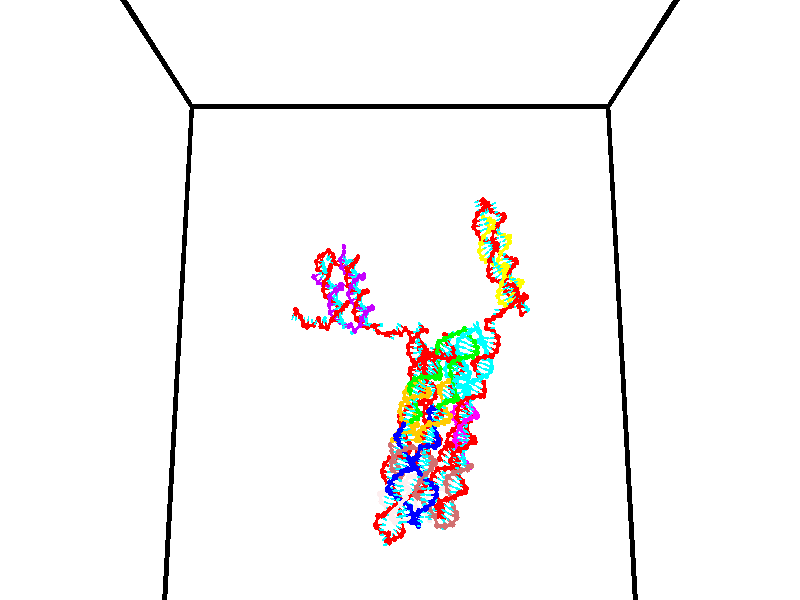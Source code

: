 // switches for output
#declare DRAW_BASES = 1; // possible values are 0, 1; only relevant for DNA ribbons
#declare DRAW_BASES_TYPE = 3; // possible values are 1, 2, 3; only relevant for DNA ribbons
#declare DRAW_FOG = 0; // set to 1 to enable fog

#include "colors.inc"

#include "transforms.inc"
background { rgb <1, 1, 1>}

#default {
   normal{
       ripples 0.25
       frequency 0.20
       turbulence 0.2
       lambda 5
   }
	finish {
		phong 0.1
		phong_size 40.
	}
}

// original window dimensions: 1024x640


// camera settings

camera {
	sky <0, 0.179814, -0.983701>
	up <0, 0.179814, -0.983701>
	right 1.6 * <1, 0, 0>
	location <35, 94.9851, 44.8844>
	look_at <35, 29.7336, 32.9568>
	direction <0, -65.2515, -11.9276>
	angle 67.0682
}


# declare cpy_camera_pos = <35, 94.9851, 44.8844>;
# if (DRAW_FOG = 1)
fog {
	fog_type 2
	up vnormalize(cpy_camera_pos)
	color rgbt<1,1,1,0.3>
	distance 1e-5
	fog_alt 3e-3
	fog_offset 56
}
# end


// LIGHTS

# declare lum = 6;
global_settings {
	ambient_light rgb lum * <0.05, 0.05, 0.05>
	max_trace_level 15
}# declare cpy_direct_light_amount = 0.25;
light_source
{	1000 * <-1, -1.16352, -0.803886>,
	rgb lum * cpy_direct_light_amount
	parallel
}

light_source
{	1000 * <1, 1.16352, 0.803886>,
	rgb lum * cpy_direct_light_amount
	parallel
}

// strand 0

// nucleotide -1

// particle -1
sphere {
	<24.470169, 34.871288, 34.722420> 0.250000
	pigment { color rgbt <1,0,0,0> }
	no_shadow
}
cylinder {
	<24.332851, 34.949535, 35.089870>,  <24.250462, 34.996483, 35.310341>, 0.100000
	pigment { color rgbt <1,0,0,0> }
	no_shadow
}
cylinder {
	<24.332851, 34.949535, 35.089870>,  <24.470169, 34.871288, 34.722420>, 0.100000
	pigment { color rgbt <1,0,0,0> }
	no_shadow
}

// particle -1
sphere {
	<24.332851, 34.949535, 35.089870> 0.100000
	pigment { color rgbt <1,0,0,0> }
	no_shadow
}
sphere {
	0, 1
	scale<0.080000,0.200000,0.300000>
	matrix <0.846696, -0.358871, 0.392832,
		0.406516, 0.912658, -0.042435,
		-0.343293, 0.195622, 0.918631,
		24.229864, 35.008221, 35.365459>
	pigment { color rgbt <0,1,1,0> }
	no_shadow
}
cylinder {
	<24.635117, 35.538258, 34.882275>,  <24.470169, 34.871288, 34.722420>, 0.130000
	pigment { color rgbt <1,0,0,0> }
	no_shadow
}

// nucleotide -1

// particle -1
sphere {
	<24.635117, 35.538258, 34.882275> 0.250000
	pigment { color rgbt <1,0,0,0> }
	no_shadow
}
cylinder {
	<24.588381, 35.287891, 35.190712>,  <24.560339, 35.137672, 35.375774>, 0.100000
	pigment { color rgbt <1,0,0,0> }
	no_shadow
}
cylinder {
	<24.588381, 35.287891, 35.190712>,  <24.635117, 35.538258, 34.882275>, 0.100000
	pigment { color rgbt <1,0,0,0> }
	no_shadow
}

// particle -1
sphere {
	<24.588381, 35.287891, 35.190712> 0.100000
	pigment { color rgbt <1,0,0,0> }
	no_shadow
}
sphere {
	0, 1
	scale<0.080000,0.200000,0.300000>
	matrix <0.992055, -0.037100, 0.120207,
		-0.046632, 0.779009, 0.625276,
		-0.116839, -0.625914, 0.771090,
		24.553329, 35.100117, 35.422039>
	pigment { color rgbt <0,1,1,0> }
	no_shadow
}
cylinder {
	<25.096659, 35.715385, 35.443848>,  <24.635117, 35.538258, 34.882275>, 0.130000
	pigment { color rgbt <1,0,0,0> }
	no_shadow
}

// nucleotide -1

// particle -1
sphere {
	<25.096659, 35.715385, 35.443848> 0.250000
	pigment { color rgbt <1,0,0,0> }
	no_shadow
}
cylinder {
	<25.009995, 35.324902, 35.447205>,  <24.957996, 35.090611, 35.449219>, 0.100000
	pigment { color rgbt <1,0,0,0> }
	no_shadow
}
cylinder {
	<25.009995, 35.324902, 35.447205>,  <25.096659, 35.715385, 35.443848>, 0.100000
	pigment { color rgbt <1,0,0,0> }
	no_shadow
}

// particle -1
sphere {
	<25.009995, 35.324902, 35.447205> 0.100000
	pigment { color rgbt <1,0,0,0> }
	no_shadow
}
sphere {
	0, 1
	scale<0.080000,0.200000,0.300000>
	matrix <0.958080, -0.210972, 0.193839,
		-0.187458, 0.050033, 0.980998,
		-0.216661, -0.976211, 0.008388,
		24.944996, 35.032040, 35.449722>
	pigment { color rgbt <0,1,1,0> }
	no_shadow
}
cylinder {
	<25.376143, 35.312828, 36.086227>,  <25.096659, 35.715385, 35.443848>, 0.130000
	pigment { color rgbt <1,0,0,0> }
	no_shadow
}

// nucleotide -1

// particle -1
sphere {
	<25.376143, 35.312828, 36.086227> 0.250000
	pigment { color rgbt <1,0,0,0> }
	no_shadow
}
cylinder {
	<25.376722, 35.058247, 35.777702>,  <25.377069, 34.905499, 35.592587>, 0.100000
	pigment { color rgbt <1,0,0,0> }
	no_shadow
}
cylinder {
	<25.376722, 35.058247, 35.777702>,  <25.376143, 35.312828, 36.086227>, 0.100000
	pigment { color rgbt <1,0,0,0> }
	no_shadow
}

// particle -1
sphere {
	<25.376722, 35.058247, 35.777702> 0.100000
	pigment { color rgbt <1,0,0,0> }
	no_shadow
}
sphere {
	0, 1
	scale<0.080000,0.200000,0.300000>
	matrix <0.992446, -0.093702, 0.079184,
		-0.122670, -0.765605, 0.631507,
		0.001450, -0.636450, -0.771316,
		25.377157, 34.867310, 35.546307>
	pigment { color rgbt <0,1,1,0> }
	no_shadow
}
cylinder {
	<25.600792, 34.607452, 36.131798>,  <25.376143, 35.312828, 36.086227>, 0.130000
	pigment { color rgbt <1,0,0,0> }
	no_shadow
}

// nucleotide -1

// particle -1
sphere {
	<25.600792, 34.607452, 36.131798> 0.250000
	pigment { color rgbt <1,0,0,0> }
	no_shadow
}
cylinder {
	<25.693438, 34.750359, 35.769867>,  <25.749025, 34.836102, 35.552708>, 0.100000
	pigment { color rgbt <1,0,0,0> }
	no_shadow
}
cylinder {
	<25.693438, 34.750359, 35.769867>,  <25.600792, 34.607452, 36.131798>, 0.100000
	pigment { color rgbt <1,0,0,0> }
	no_shadow
}

// particle -1
sphere {
	<25.693438, 34.750359, 35.769867> 0.100000
	pigment { color rgbt <1,0,0,0> }
	no_shadow
}
sphere {
	0, 1
	scale<0.080000,0.200000,0.300000>
	matrix <0.972554, -0.063769, 0.223771,
		0.022246, -0.931822, -0.362233,
		0.231614, 0.357269, -0.904828,
		25.762922, 34.857540, 35.498417>
	pigment { color rgbt <0,1,1,0> }
	no_shadow
}
cylinder {
	<26.246281, 34.270706, 35.925808>,  <25.600792, 34.607452, 36.131798>, 0.130000
	pigment { color rgbt <1,0,0,0> }
	no_shadow
}

// nucleotide -1

// particle -1
sphere {
	<26.246281, 34.270706, 35.925808> 0.250000
	pigment { color rgbt <1,0,0,0> }
	no_shadow
}
cylinder {
	<26.189285, 34.645031, 35.796841>,  <26.155088, 34.869625, 35.719460>, 0.100000
	pigment { color rgbt <1,0,0,0> }
	no_shadow
}
cylinder {
	<26.189285, 34.645031, 35.796841>,  <26.246281, 34.270706, 35.925808>, 0.100000
	pigment { color rgbt <1,0,0,0> }
	no_shadow
}

// particle -1
sphere {
	<26.189285, 34.645031, 35.796841> 0.100000
	pigment { color rgbt <1,0,0,0> }
	no_shadow
}
sphere {
	0, 1
	scale<0.080000,0.200000,0.300000>
	matrix <0.944249, 0.226194, 0.239228,
		0.296800, -0.270352, -0.915871,
		-0.142488, 0.935813, -0.322414,
		26.146540, 34.925774, 35.700115>
	pigment { color rgbt <0,1,1,0> }
	no_shadow
}
cylinder {
	<26.754574, 34.533554, 35.429756>,  <26.246281, 34.270706, 35.925808>, 0.130000
	pigment { color rgbt <1,0,0,0> }
	no_shadow
}

// nucleotide -1

// particle -1
sphere {
	<26.754574, 34.533554, 35.429756> 0.250000
	pigment { color rgbt <1,0,0,0> }
	no_shadow
}
cylinder {
	<26.621082, 34.815567, 35.680054>,  <26.540987, 34.984776, 35.830235>, 0.100000
	pigment { color rgbt <1,0,0,0> }
	no_shadow
}
cylinder {
	<26.621082, 34.815567, 35.680054>,  <26.754574, 34.533554, 35.429756>, 0.100000
	pigment { color rgbt <1,0,0,0> }
	no_shadow
}

// particle -1
sphere {
	<26.621082, 34.815567, 35.680054> 0.100000
	pigment { color rgbt <1,0,0,0> }
	no_shadow
}
sphere {
	0, 1
	scale<0.080000,0.200000,0.300000>
	matrix <0.921126, 0.102794, 0.375446,
		0.200377, 0.701689, -0.683726,
		-0.333730, 0.705029, 0.625747,
		26.520964, 35.027077, 35.867779>
	pigment { color rgbt <0,1,1,0> }
	no_shadow
}
cylinder {
	<27.014507, 34.623169, 36.103596>,  <26.754574, 34.533554, 35.429756>, 0.130000
	pigment { color rgbt <1,0,0,0> }
	no_shadow
}

// nucleotide -1

// particle -1
sphere {
	<27.014507, 34.623169, 36.103596> 0.250000
	pigment { color rgbt <1,0,0,0> }
	no_shadow
}
cylinder {
	<27.220146, 34.704369, 35.770252>,  <27.343529, 34.753090, 35.570244>, 0.100000
	pigment { color rgbt <1,0,0,0> }
	no_shadow
}
cylinder {
	<27.220146, 34.704369, 35.770252>,  <27.014507, 34.623169, 36.103596>, 0.100000
	pigment { color rgbt <1,0,0,0> }
	no_shadow
}

// particle -1
sphere {
	<27.220146, 34.704369, 35.770252> 0.100000
	pigment { color rgbt <1,0,0,0> }
	no_shadow
}
sphere {
	0, 1
	scale<0.080000,0.200000,0.300000>
	matrix <0.264525, 0.886707, 0.379180,
		0.815923, -0.415380, 0.402155,
		0.514097, 0.203002, -0.833363,
		27.374376, 34.765270, 35.520245>
	pigment { color rgbt <0,1,1,0> }
	no_shadow
}
cylinder {
	<27.662109, 34.645321, 36.249683>,  <27.014507, 34.623169, 36.103596>, 0.130000
	pigment { color rgbt <1,0,0,0> }
	no_shadow
}

// nucleotide -1

// particle -1
sphere {
	<27.662109, 34.645321, 36.249683> 0.250000
	pigment { color rgbt <1,0,0,0> }
	no_shadow
}
cylinder {
	<27.543163, 34.886822, 35.953827>,  <27.471796, 35.031723, 35.776314>, 0.100000
	pigment { color rgbt <1,0,0,0> }
	no_shadow
}
cylinder {
	<27.543163, 34.886822, 35.953827>,  <27.662109, 34.645321, 36.249683>, 0.100000
	pigment { color rgbt <1,0,0,0> }
	no_shadow
}

// particle -1
sphere {
	<27.543163, 34.886822, 35.953827> 0.100000
	pigment { color rgbt <1,0,0,0> }
	no_shadow
}
sphere {
	0, 1
	scale<0.080000,0.200000,0.300000>
	matrix <0.452516, 0.771266, 0.447636,
		0.840716, -0.201586, -0.502553,
		-0.297365, 0.603748, -0.739637,
		27.453955, 35.067947, 35.731937>
	pigment { color rgbt <0,1,1,0> }
	no_shadow
}
cylinder {
	<28.098408, 34.779739, 35.602180>,  <27.662109, 34.645321, 36.249683>, 0.130000
	pigment { color rgbt <1,0,0,0> }
	no_shadow
}

// nucleotide -1

// particle -1
sphere {
	<28.098408, 34.779739, 35.602180> 0.250000
	pigment { color rgbt <1,0,0,0> }
	no_shadow
}
cylinder {
	<28.484241, 34.684704, 35.648003>,  <28.715742, 34.627682, 35.675495>, 0.100000
	pigment { color rgbt <1,0,0,0> }
	no_shadow
}
cylinder {
	<28.484241, 34.684704, 35.648003>,  <28.098408, 34.779739, 35.602180>, 0.100000
	pigment { color rgbt <1,0,0,0> }
	no_shadow
}

// particle -1
sphere {
	<28.484241, 34.684704, 35.648003> 0.100000
	pigment { color rgbt <1,0,0,0> }
	no_shadow
}
sphere {
	0, 1
	scale<0.080000,0.200000,0.300000>
	matrix <0.006187, -0.413819, -0.910338,
		0.263697, 0.878808, -0.397694,
		0.964586, -0.237593, 0.114559,
		28.773617, 34.613426, 35.682369>
	pigment { color rgbt <0,1,1,0> }
	no_shadow
}
cylinder {
	<28.615833, 35.024837, 35.014702>,  <28.098408, 34.779739, 35.602180>, 0.130000
	pigment { color rgbt <1,0,0,0> }
	no_shadow
}

// nucleotide -1

// particle -1
sphere {
	<28.615833, 35.024837, 35.014702> 0.250000
	pigment { color rgbt <1,0,0,0> }
	no_shadow
}
cylinder {
	<28.735670, 34.675510, 35.168362>,  <28.807571, 34.465916, 35.260555>, 0.100000
	pigment { color rgbt <1,0,0,0> }
	no_shadow
}
cylinder {
	<28.735670, 34.675510, 35.168362>,  <28.615833, 35.024837, 35.014702>, 0.100000
	pigment { color rgbt <1,0,0,0> }
	no_shadow
}

// particle -1
sphere {
	<28.735670, 34.675510, 35.168362> 0.100000
	pigment { color rgbt <1,0,0,0> }
	no_shadow
}
sphere {
	0, 1
	scale<0.080000,0.200000,0.300000>
	matrix <0.114507, -0.366816, -0.923219,
		0.947171, 0.320576, -0.009894,
		0.299591, -0.873314, 0.384146,
		28.825548, 34.413517, 35.283604>
	pigment { color rgbt <0,1,1,0> }
	no_shadow
}
cylinder {
	<29.226343, 34.799706, 34.593800>,  <28.615833, 35.024837, 35.014702>, 0.130000
	pigment { color rgbt <1,0,0,0> }
	no_shadow
}

// nucleotide -1

// particle -1
sphere {
	<29.226343, 34.799706, 34.593800> 0.250000
	pigment { color rgbt <1,0,0,0> }
	no_shadow
}
cylinder {
	<29.092512, 34.472271, 34.780552>,  <29.012215, 34.275810, 34.892605>, 0.100000
	pigment { color rgbt <1,0,0,0> }
	no_shadow
}
cylinder {
	<29.092512, 34.472271, 34.780552>,  <29.226343, 34.799706, 34.593800>, 0.100000
	pigment { color rgbt <1,0,0,0> }
	no_shadow
}

// particle -1
sphere {
	<29.092512, 34.472271, 34.780552> 0.100000
	pigment { color rgbt <1,0,0,0> }
	no_shadow
}
sphere {
	0, 1
	scale<0.080000,0.200000,0.300000>
	matrix <0.062973, -0.513751, -0.855625,
		0.940262, -0.256871, 0.223437,
		-0.334576, -0.818583, 0.466885,
		28.992140, 34.226696, 34.920616>
	pigment { color rgbt <0,1,1,0> }
	no_shadow
}
cylinder {
	<29.508842, 34.285130, 34.252155>,  <29.226343, 34.799706, 34.593800>, 0.130000
	pigment { color rgbt <1,0,0,0> }
	no_shadow
}

// nucleotide -1

// particle -1
sphere {
	<29.508842, 34.285130, 34.252155> 0.250000
	pigment { color rgbt <1,0,0,0> }
	no_shadow
}
cylinder {
	<29.207458, 34.110252, 34.448589>,  <29.026628, 34.005325, 34.566448>, 0.100000
	pigment { color rgbt <1,0,0,0> }
	no_shadow
}
cylinder {
	<29.207458, 34.110252, 34.448589>,  <29.508842, 34.285130, 34.252155>, 0.100000
	pigment { color rgbt <1,0,0,0> }
	no_shadow
}

// particle -1
sphere {
	<29.207458, 34.110252, 34.448589> 0.100000
	pigment { color rgbt <1,0,0,0> }
	no_shadow
}
sphere {
	0, 1
	scale<0.080000,0.200000,0.300000>
	matrix <-0.140512, -0.622576, -0.769841,
		0.642307, -0.649046, 0.407654,
		-0.753458, -0.437193, 0.491084,
		28.981421, 33.979095, 34.595913>
	pigment { color rgbt <0,1,1,0> }
	no_shadow
}
cylinder {
	<29.580709, 33.762489, 33.939564>,  <29.508842, 34.285130, 34.252155>, 0.130000
	pigment { color rgbt <1,0,0,0> }
	no_shadow
}

// nucleotide -1

// particle -1
sphere {
	<29.580709, 33.762489, 33.939564> 0.250000
	pigment { color rgbt <1,0,0,0> }
	no_shadow
}
cylinder {
	<29.226511, 33.716930, 34.119751>,  <29.013992, 33.689594, 34.227863>, 0.100000
	pigment { color rgbt <1,0,0,0> }
	no_shadow
}
cylinder {
	<29.226511, 33.716930, 34.119751>,  <29.580709, 33.762489, 33.939564>, 0.100000
	pigment { color rgbt <1,0,0,0> }
	no_shadow
}

// particle -1
sphere {
	<29.226511, 33.716930, 34.119751> 0.100000
	pigment { color rgbt <1,0,0,0> }
	no_shadow
}
sphere {
	0, 1
	scale<0.080000,0.200000,0.300000>
	matrix <-0.293808, -0.613822, -0.732734,
		0.359964, -0.781185, 0.510074,
		-0.885496, -0.113894, 0.450472,
		28.960863, 33.682762, 34.254894>
	pigment { color rgbt <0,1,1,0> }
	no_shadow
}
cylinder {
	<29.429039, 33.077541, 33.982521>,  <29.580709, 33.762489, 33.939564>, 0.130000
	pigment { color rgbt <1,0,0,0> }
	no_shadow
}

// nucleotide -1

// particle -1
sphere {
	<29.429039, 33.077541, 33.982521> 0.250000
	pigment { color rgbt <1,0,0,0> }
	no_shadow
}
cylinder {
	<29.073158, 33.260109, 33.986725>,  <28.859629, 33.369648, 33.989246>, 0.100000
	pigment { color rgbt <1,0,0,0> }
	no_shadow
}
cylinder {
	<29.073158, 33.260109, 33.986725>,  <29.429039, 33.077541, 33.982521>, 0.100000
	pigment { color rgbt <1,0,0,0> }
	no_shadow
}

// particle -1
sphere {
	<29.073158, 33.260109, 33.986725> 0.100000
	pigment { color rgbt <1,0,0,0> }
	no_shadow
}
sphere {
	0, 1
	scale<0.080000,0.200000,0.300000>
	matrix <-0.331316, -0.629666, -0.702673,
		-0.314097, -0.628652, 0.711435,
		-0.889704, 0.456417, 0.010507,
		28.806248, 33.397034, 33.989876>
	pigment { color rgbt <0,1,1,0> }
	no_shadow
}
cylinder {
	<28.994072, 32.560081, 33.953968>,  <29.429039, 33.077541, 33.982521>, 0.130000
	pigment { color rgbt <1,0,0,0> }
	no_shadow
}

// nucleotide -1

// particle -1
sphere {
	<28.994072, 32.560081, 33.953968> 0.250000
	pigment { color rgbt <1,0,0,0> }
	no_shadow
}
cylinder {
	<28.763811, 32.866413, 33.839329>,  <28.625654, 33.050213, 33.770546>, 0.100000
	pigment { color rgbt <1,0,0,0> }
	no_shadow
}
cylinder {
	<28.763811, 32.866413, 33.839329>,  <28.994072, 32.560081, 33.953968>, 0.100000
	pigment { color rgbt <1,0,0,0> }
	no_shadow
}

// particle -1
sphere {
	<28.763811, 32.866413, 33.839329> 0.100000
	pigment { color rgbt <1,0,0,0> }
	no_shadow
}
sphere {
	0, 1
	scale<0.080000,0.200000,0.300000>
	matrix <-0.473690, -0.598011, -0.646530,
		-0.666517, -0.236417, 0.707009,
		-0.575650, 0.765826, -0.286596,
		28.591116, 33.096161, 33.753349>
	pigment { color rgbt <0,1,1,0> }
	no_shadow
}
cylinder {
	<28.341726, 32.258381, 33.846474>,  <28.994072, 32.560081, 33.953968>, 0.130000
	pigment { color rgbt <1,0,0,0> }
	no_shadow
}

// nucleotide -1

// particle -1
sphere {
	<28.341726, 32.258381, 33.846474> 0.250000
	pigment { color rgbt <1,0,0,0> }
	no_shadow
}
cylinder {
	<28.352245, 32.597900, 33.635250>,  <28.358557, 32.801613, 33.508514>, 0.100000
	pigment { color rgbt <1,0,0,0> }
	no_shadow
}
cylinder {
	<28.352245, 32.597900, 33.635250>,  <28.341726, 32.258381, 33.846474>, 0.100000
	pigment { color rgbt <1,0,0,0> }
	no_shadow
}

// particle -1
sphere {
	<28.352245, 32.597900, 33.635250> 0.100000
	pigment { color rgbt <1,0,0,0> }
	no_shadow
}
sphere {
	0, 1
	scale<0.080000,0.200000,0.300000>
	matrix <-0.505611, -0.444400, -0.739504,
		-0.862361, 0.286440, 0.417476,
		0.026297, 0.848800, -0.528060,
		28.360134, 32.852539, 33.476833>
	pigment { color rgbt <0,1,1,0> }
	no_shadow
}
cylinder {
	<27.697691, 32.282013, 33.490433>,  <28.341726, 32.258381, 33.846474>, 0.130000
	pigment { color rgbt <1,0,0,0> }
	no_shadow
}

// nucleotide -1

// particle -1
sphere {
	<27.697691, 32.282013, 33.490433> 0.250000
	pigment { color rgbt <1,0,0,0> }
	no_shadow
}
cylinder {
	<27.910749, 32.567940, 33.309185>,  <28.038584, 32.739498, 33.200436>, 0.100000
	pigment { color rgbt <1,0,0,0> }
	no_shadow
}
cylinder {
	<27.910749, 32.567940, 33.309185>,  <27.697691, 32.282013, 33.490433>, 0.100000
	pigment { color rgbt <1,0,0,0> }
	no_shadow
}

// particle -1
sphere {
	<27.910749, 32.567940, 33.309185> 0.100000
	pigment { color rgbt <1,0,0,0> }
	no_shadow
}
sphere {
	0, 1
	scale<0.080000,0.200000,0.300000>
	matrix <-0.490479, -0.175600, -0.853578,
		-0.689724, 0.676901, 0.257072,
		0.532645, 0.714821, -0.453121,
		28.070543, 32.782387, 33.173248>
	pigment { color rgbt <0,1,1,0> }
	no_shadow
}
cylinder {
	<27.181011, 32.738850, 33.200539>,  <27.697691, 32.282013, 33.490433>, 0.130000
	pigment { color rgbt <1,0,0,0> }
	no_shadow
}

// nucleotide -1

// particle -1
sphere {
	<27.181011, 32.738850, 33.200539> 0.250000
	pigment { color rgbt <1,0,0,0> }
	no_shadow
}
cylinder {
	<27.528694, 32.790810, 33.009705>,  <27.737303, 32.821983, 32.895206>, 0.100000
	pigment { color rgbt <1,0,0,0> }
	no_shadow
}
cylinder {
	<27.528694, 32.790810, 33.009705>,  <27.181011, 32.738850, 33.200539>, 0.100000
	pigment { color rgbt <1,0,0,0> }
	no_shadow
}

// particle -1
sphere {
	<27.528694, 32.790810, 33.009705> 0.100000
	pigment { color rgbt <1,0,0,0> }
	no_shadow
}
sphere {
	0, 1
	scale<0.080000,0.200000,0.300000>
	matrix <-0.475296, -0.046452, -0.878599,
		-0.136289, 0.990439, 0.021363,
		0.869206, 0.129897, -0.477083,
		27.789455, 32.829781, 32.866581>
	pigment { color rgbt <0,1,1,0> }
	no_shadow
}
cylinder {
	<26.971363, 33.193188, 32.684067>,  <27.181011, 32.738850, 33.200539>, 0.130000
	pigment { color rgbt <1,0,0,0> }
	no_shadow
}

// nucleotide -1

// particle -1
sphere {
	<26.971363, 33.193188, 32.684067> 0.250000
	pigment { color rgbt <1,0,0,0> }
	no_shadow
}
cylinder {
	<27.323381, 33.027294, 32.591534>,  <27.534592, 32.927757, 32.536015>, 0.100000
	pigment { color rgbt <1,0,0,0> }
	no_shadow
}
cylinder {
	<27.323381, 33.027294, 32.591534>,  <26.971363, 33.193188, 32.684067>, 0.100000
	pigment { color rgbt <1,0,0,0> }
	no_shadow
}

// particle -1
sphere {
	<27.323381, 33.027294, 32.591534> 0.100000
	pigment { color rgbt <1,0,0,0> }
	no_shadow
}
sphere {
	0, 1
	scale<0.080000,0.200000,0.300000>
	matrix <-0.305360, -0.121123, -0.944502,
		0.363700, 0.901844, -0.233237,
		0.880044, -0.414736, -0.231335,
		27.587395, 32.902874, 32.522133>
	pigment { color rgbt <0,1,1,0> }
	no_shadow
}
cylinder {
	<27.098574, 33.472115, 32.090042>,  <26.971363, 33.193188, 32.684067>, 0.130000
	pigment { color rgbt <1,0,0,0> }
	no_shadow
}

// nucleotide -1

// particle -1
sphere {
	<27.098574, 33.472115, 32.090042> 0.250000
	pigment { color rgbt <1,0,0,0> }
	no_shadow
}
cylinder {
	<27.338394, 33.152035, 32.095985>,  <27.482286, 32.959988, 32.099552>, 0.100000
	pigment { color rgbt <1,0,0,0> }
	no_shadow
}
cylinder {
	<27.338394, 33.152035, 32.095985>,  <27.098574, 33.472115, 32.090042>, 0.100000
	pigment { color rgbt <1,0,0,0> }
	no_shadow
}

// particle -1
sphere {
	<27.338394, 33.152035, 32.095985> 0.100000
	pigment { color rgbt <1,0,0,0> }
	no_shadow
}
sphere {
	0, 1
	scale<0.080000,0.200000,0.300000>
	matrix <-0.228761, -0.189131, -0.954934,
		0.766948, 0.569130, -0.296448,
		0.599549, -0.800200, 0.014859,
		27.518259, 32.911976, 32.100445>
	pigment { color rgbt <0,1,1,0> }
	no_shadow
}
cylinder {
	<27.521976, 33.427414, 31.504326>,  <27.098574, 33.472115, 32.090042>, 0.130000
	pigment { color rgbt <1,0,0,0> }
	no_shadow
}

// nucleotide -1

// particle -1
sphere {
	<27.521976, 33.427414, 31.504326> 0.250000
	pigment { color rgbt <1,0,0,0> }
	no_shadow
}
cylinder {
	<27.469639, 33.047321, 31.617426>,  <27.438236, 32.819267, 31.685286>, 0.100000
	pigment { color rgbt <1,0,0,0> }
	no_shadow
}
cylinder {
	<27.469639, 33.047321, 31.617426>,  <27.521976, 33.427414, 31.504326>, 0.100000
	pigment { color rgbt <1,0,0,0> }
	no_shadow
}

// particle -1
sphere {
	<27.469639, 33.047321, 31.617426> 0.100000
	pigment { color rgbt <1,0,0,0> }
	no_shadow
}
sphere {
	0, 1
	scale<0.080000,0.200000,0.300000>
	matrix <-0.179420, -0.257798, -0.949394,
		0.975033, -0.174953, -0.136759,
		-0.130843, -0.950227, 0.282752,
		27.430386, 32.762253, 31.702251>
	pigment { color rgbt <0,1,1,0> }
	no_shadow
}
cylinder {
	<27.614304, 33.164940, 30.914980>,  <27.521976, 33.427414, 31.504326>, 0.130000
	pigment { color rgbt <1,0,0,0> }
	no_shadow
}

// nucleotide -1

// particle -1
sphere {
	<27.614304, 33.164940, 30.914980> 0.250000
	pigment { color rgbt <1,0,0,0> }
	no_shadow
}
cylinder {
	<27.471193, 32.848324, 31.113157>,  <27.385326, 32.658356, 31.232063>, 0.100000
	pigment { color rgbt <1,0,0,0> }
	no_shadow
}
cylinder {
	<27.471193, 32.848324, 31.113157>,  <27.614304, 33.164940, 30.914980>, 0.100000
	pigment { color rgbt <1,0,0,0> }
	no_shadow
}

// particle -1
sphere {
	<27.471193, 32.848324, 31.113157> 0.100000
	pigment { color rgbt <1,0,0,0> }
	no_shadow
}
sphere {
	0, 1
	scale<0.080000,0.200000,0.300000>
	matrix <-0.389964, -0.355438, -0.849465,
		0.848483, -0.497124, -0.181504,
		-0.357776, -0.791537, 0.495444,
		27.363861, 32.610863, 31.261791>
	pigment { color rgbt <0,1,1,0> }
	no_shadow
}
cylinder {
	<27.649208, 32.629307, 30.425232>,  <27.614304, 33.164940, 30.914980>, 0.130000
	pigment { color rgbt <1,0,0,0> }
	no_shadow
}

// nucleotide -1

// particle -1
sphere {
	<27.649208, 32.629307, 30.425232> 0.250000
	pigment { color rgbt <1,0,0,0> }
	no_shadow
}
cylinder {
	<27.383253, 32.526474, 30.705755>,  <27.223680, 32.464775, 30.874069>, 0.100000
	pigment { color rgbt <1,0,0,0> }
	no_shadow
}
cylinder {
	<27.383253, 32.526474, 30.705755>,  <27.649208, 32.629307, 30.425232>, 0.100000
	pigment { color rgbt <1,0,0,0> }
	no_shadow
}

// particle -1
sphere {
	<27.383253, 32.526474, 30.705755> 0.100000
	pigment { color rgbt <1,0,0,0> }
	no_shadow
}
sphere {
	0, 1
	scale<0.080000,0.200000,0.300000>
	matrix <-0.486857, -0.562900, -0.667918,
		0.566477, -0.785527, 0.249101,
		-0.664887, -0.257084, 0.701309,
		27.183786, 32.449348, 30.916147>
	pigment { color rgbt <0,1,1,0> }
	no_shadow
}
cylinder {
	<27.582991, 31.930050, 30.422989>,  <27.649208, 32.629307, 30.425232>, 0.130000
	pigment { color rgbt <1,0,0,0> }
	no_shadow
}

// nucleotide -1

// particle -1
sphere {
	<27.582991, 31.930050, 30.422989> 0.250000
	pigment { color rgbt <1,0,0,0> }
	no_shadow
}
cylinder {
	<27.232590, 32.022015, 30.592581>,  <27.022348, 32.077194, 30.694336>, 0.100000
	pigment { color rgbt <1,0,0,0> }
	no_shadow
}
cylinder {
	<27.232590, 32.022015, 30.592581>,  <27.582991, 31.930050, 30.422989>, 0.100000
	pigment { color rgbt <1,0,0,0> }
	no_shadow
}

// particle -1
sphere {
	<27.232590, 32.022015, 30.592581> 0.100000
	pigment { color rgbt <1,0,0,0> }
	no_shadow
}
sphere {
	0, 1
	scale<0.080000,0.200000,0.300000>
	matrix <-0.452275, -0.696935, -0.556532,
		0.167534, -0.679280, 0.714500,
		-0.876002, 0.229913, 0.423982,
		26.969790, 32.090988, 30.719776>
	pigment { color rgbt <0,1,1,0> }
	no_shadow
}
cylinder {
	<27.296511, 31.391769, 30.873363>,  <27.582991, 31.930050, 30.422989>, 0.130000
	pigment { color rgbt <1,0,0,0> }
	no_shadow
}

// nucleotide -1

// particle -1
sphere {
	<27.296511, 31.391769, 30.873363> 0.250000
	pigment { color rgbt <1,0,0,0> }
	no_shadow
}
cylinder {
	<27.071272, 31.620676, 30.634890>,  <26.936129, 31.758020, 30.491806>, 0.100000
	pigment { color rgbt <1,0,0,0> }
	no_shadow
}
cylinder {
	<27.071272, 31.620676, 30.634890>,  <27.296511, 31.391769, 30.873363>, 0.100000
	pigment { color rgbt <1,0,0,0> }
	no_shadow
}

// particle -1
sphere {
	<27.071272, 31.620676, 30.634890> 0.100000
	pigment { color rgbt <1,0,0,0> }
	no_shadow
}
sphere {
	0, 1
	scale<0.080000,0.200000,0.300000>
	matrix <-0.179856, -0.789003, -0.587475,
		-0.806590, -0.223569, 0.547201,
		-0.563084, 0.572269, -0.596192,
		26.902344, 31.792356, 30.456034>
	pigment { color rgbt <0,1,1,0> }
	no_shadow
}
cylinder {
	<26.737286, 30.953562, 30.663612>,  <27.296511, 31.391769, 30.873363>, 0.130000
	pigment { color rgbt <1,0,0,0> }
	no_shadow
}

// nucleotide -1

// particle -1
sphere {
	<26.737286, 30.953562, 30.663612> 0.250000
	pigment { color rgbt <1,0,0,0> }
	no_shadow
}
cylinder {
	<26.742994, 31.264778, 30.412392>,  <26.746420, 31.451508, 30.261660>, 0.100000
	pigment { color rgbt <1,0,0,0> }
	no_shadow
}
cylinder {
	<26.742994, 31.264778, 30.412392>,  <26.737286, 30.953562, 30.663612>, 0.100000
	pigment { color rgbt <1,0,0,0> }
	no_shadow
}

// particle -1
sphere {
	<26.742994, 31.264778, 30.412392> 0.100000
	pigment { color rgbt <1,0,0,0> }
	no_shadow
}
sphere {
	0, 1
	scale<0.080000,0.200000,0.300000>
	matrix <-0.241316, -0.606869, -0.757282,
		-0.970342, 0.162366, 0.179094,
		0.014271, 0.778041, -0.628052,
		26.747276, 31.498190, 30.223976>
	pigment { color rgbt <0,1,1,0> }
	no_shadow
}
cylinder {
	<26.032978, 31.027946, 30.407364>,  <26.737286, 30.953562, 30.663612>, 0.130000
	pigment { color rgbt <1,0,0,0> }
	no_shadow
}

// nucleotide -1

// particle -1
sphere {
	<26.032978, 31.027946, 30.407364> 0.250000
	pigment { color rgbt <1,0,0,0> }
	no_shadow
}
cylinder {
	<26.354242, 31.127737, 30.190958>,  <26.547001, 31.187611, 30.061113>, 0.100000
	pigment { color rgbt <1,0,0,0> }
	no_shadow
}
cylinder {
	<26.354242, 31.127737, 30.190958>,  <26.032978, 31.027946, 30.407364>, 0.100000
	pigment { color rgbt <1,0,0,0> }
	no_shadow
}

// particle -1
sphere {
	<26.354242, 31.127737, 30.190958> 0.100000
	pigment { color rgbt <1,0,0,0> }
	no_shadow
}
sphere {
	0, 1
	scale<0.080000,0.200000,0.300000>
	matrix <-0.165397, -0.779034, -0.604772,
		-0.572346, 0.575210, -0.584425,
		0.803158, 0.249477, -0.541016,
		26.595190, 31.202579, 30.028654>
	pigment { color rgbt <0,1,1,0> }
	no_shadow
}
cylinder {
	<25.900196, 31.142302, 29.669048>,  <26.032978, 31.027946, 30.407364>, 0.130000
	pigment { color rgbt <1,0,0,0> }
	no_shadow
}

// nucleotide -1

// particle -1
sphere {
	<25.900196, 31.142302, 29.669048> 0.250000
	pigment { color rgbt <1,0,0,0> }
	no_shadow
}
cylinder {
	<26.270840, 31.004023, 29.728231>,  <26.493225, 30.921055, 29.763741>, 0.100000
	pigment { color rgbt <1,0,0,0> }
	no_shadow
}
cylinder {
	<26.270840, 31.004023, 29.728231>,  <25.900196, 31.142302, 29.669048>, 0.100000
	pigment { color rgbt <1,0,0,0> }
	no_shadow
}

// particle -1
sphere {
	<26.270840, 31.004023, 29.728231> 0.100000
	pigment { color rgbt <1,0,0,0> }
	no_shadow
}
sphere {
	0, 1
	scale<0.080000,0.200000,0.300000>
	matrix <-0.254610, -0.866351, -0.429662,
		0.276714, 0.360457, -0.890786,
		0.926608, -0.345697, 0.147956,
		26.548822, 30.900314, 29.772617>
	pigment { color rgbt <0,1,1,0> }
	no_shadow
}
cylinder {
	<26.230419, 30.854881, 29.100548>,  <25.900196, 31.142302, 29.669048>, 0.130000
	pigment { color rgbt <1,0,0,0> }
	no_shadow
}

// nucleotide -1

// particle -1
sphere {
	<26.230419, 30.854881, 29.100548> 0.250000
	pigment { color rgbt <1,0,0,0> }
	no_shadow
}
cylinder {
	<26.334618, 30.672739, 29.441088>,  <26.397137, 30.563454, 29.645411>, 0.100000
	pigment { color rgbt <1,0,0,0> }
	no_shadow
}
cylinder {
	<26.334618, 30.672739, 29.441088>,  <26.230419, 30.854881, 29.100548>, 0.100000
	pigment { color rgbt <1,0,0,0> }
	no_shadow
}

// particle -1
sphere {
	<26.334618, 30.672739, 29.441088> 0.100000
	pigment { color rgbt <1,0,0,0> }
	no_shadow
}
sphere {
	0, 1
	scale<0.080000,0.200000,0.300000>
	matrix <-0.180959, -0.889192, -0.420227,
		0.948365, -0.044591, -0.314032,
		0.260496, -0.455355, 0.851348,
		26.412767, 30.536133, 29.696491>
	pigment { color rgbt <0,1,1,0> }
	no_shadow
}
cylinder {
	<26.552736, 30.368563, 28.855875>,  <26.230419, 30.854881, 29.100548>, 0.130000
	pigment { color rgbt <1,0,0,0> }
	no_shadow
}

// nucleotide -1

// particle -1
sphere {
	<26.552736, 30.368563, 28.855875> 0.250000
	pigment { color rgbt <1,0,0,0> }
	no_shadow
}
cylinder {
	<26.453133, 30.273945, 29.231544>,  <26.393372, 30.217175, 29.456945>, 0.100000
	pigment { color rgbt <1,0,0,0> }
	no_shadow
}
cylinder {
	<26.453133, 30.273945, 29.231544>,  <26.552736, 30.368563, 28.855875>, 0.100000
	pigment { color rgbt <1,0,0,0> }
	no_shadow
}

// particle -1
sphere {
	<26.453133, 30.273945, 29.231544> 0.100000
	pigment { color rgbt <1,0,0,0> }
	no_shadow
}
sphere {
	0, 1
	scale<0.080000,0.200000,0.300000>
	matrix <-0.079055, -0.961516, -0.263131,
		0.965270, -0.139768, 0.220725,
		-0.249007, -0.236543, 0.939171,
		26.378431, 30.202982, 29.513296>
	pigment { color rgbt <0,1,1,0> }
	no_shadow
}
cylinder {
	<27.169024, 30.666994, 28.518839>,  <26.552736, 30.368563, 28.855875>, 0.130000
	pigment { color rgbt <1,0,0,0> }
	no_shadow
}

// nucleotide -1

// particle -1
sphere {
	<27.169024, 30.666994, 28.518839> 0.250000
	pigment { color rgbt <1,0,0,0> }
	no_shadow
}
cylinder {
	<27.190435, 30.771196, 28.904434>,  <27.203283, 30.833717, 29.135792>, 0.100000
	pigment { color rgbt <1,0,0,0> }
	no_shadow
}
cylinder {
	<27.190435, 30.771196, 28.904434>,  <27.169024, 30.666994, 28.518839>, 0.100000
	pigment { color rgbt <1,0,0,0> }
	no_shadow
}

// particle -1
sphere {
	<27.190435, 30.771196, 28.904434> 0.100000
	pigment { color rgbt <1,0,0,0> }
	no_shadow
}
sphere {
	0, 1
	scale<0.080000,0.200000,0.300000>
	matrix <-0.096999, -0.959450, 0.264663,
		0.993844, -0.107673, -0.026090,
		0.053529, 0.260503, 0.963988,
		27.206493, 30.849348, 29.193630>
	pigment { color rgbt <0,1,1,0> }
	no_shadow
}
cylinder {
	<27.611759, 30.129486, 28.811033>,  <27.169024, 30.666994, 28.518839>, 0.130000
	pigment { color rgbt <1,0,0,0> }
	no_shadow
}

// nucleotide -1

// particle -1
sphere {
	<27.611759, 30.129486, 28.811033> 0.250000
	pigment { color rgbt <1,0,0,0> }
	no_shadow
}
cylinder {
	<27.336920, 30.299995, 29.046385>,  <27.172016, 30.402300, 29.187595>, 0.100000
	pigment { color rgbt <1,0,0,0> }
	no_shadow
}
cylinder {
	<27.336920, 30.299995, 29.046385>,  <27.611759, 30.129486, 28.811033>, 0.100000
	pigment { color rgbt <1,0,0,0> }
	no_shadow
}

// particle -1
sphere {
	<27.336920, 30.299995, 29.046385> 0.100000
	pigment { color rgbt <1,0,0,0> }
	no_shadow
}
sphere {
	0, 1
	scale<0.080000,0.200000,0.300000>
	matrix <-0.175252, -0.883132, 0.435160,
		0.705111, 0.195884, 0.681504,
		-0.687099, 0.426271, 0.588377,
		27.130791, 30.427877, 29.222898>
	pigment { color rgbt <0,1,1,0> }
	no_shadow
}
cylinder {
	<27.580854, 29.280512, 28.825136>,  <27.611759, 30.129486, 28.811033>, 0.130000
	pigment { color rgbt <1,0,0,0> }
	no_shadow
}

// nucleotide -1

// particle -1
sphere {
	<27.580854, 29.280512, 28.825136> 0.250000
	pigment { color rgbt <1,0,0,0> }
	no_shadow
}
cylinder {
	<27.428904, 28.942869, 28.976494>,  <27.337732, 28.740284, 29.067308>, 0.100000
	pigment { color rgbt <1,0,0,0> }
	no_shadow
}
cylinder {
	<27.428904, 28.942869, 28.976494>,  <27.580854, 29.280512, 28.825136>, 0.100000
	pigment { color rgbt <1,0,0,0> }
	no_shadow
}

// particle -1
sphere {
	<27.428904, 28.942869, 28.976494> 0.100000
	pigment { color rgbt <1,0,0,0> }
	no_shadow
}
sphere {
	0, 1
	scale<0.080000,0.200000,0.300000>
	matrix <-0.323090, 0.504367, 0.800766,
		-0.866779, 0.181939, -0.464320,
		-0.379878, -0.844105, 0.378392,
		27.314939, 28.689638, 29.090012>
	pigment { color rgbt <0,1,1,0> }
	no_shadow
}
cylinder {
	<27.804096, 29.701880, 29.493313>,  <27.580854, 29.280512, 28.825136>, 0.130000
	pigment { color rgbt <1,0,0,0> }
	no_shadow
}

// nucleotide -1

// particle -1
sphere {
	<27.804096, 29.701880, 29.493313> 0.250000
	pigment { color rgbt <1,0,0,0> }
	no_shadow
}
cylinder {
	<28.126310, 29.775169, 29.267908>,  <28.319639, 29.819143, 29.132666>, 0.100000
	pigment { color rgbt <1,0,0,0> }
	no_shadow
}
cylinder {
	<28.126310, 29.775169, 29.267908>,  <27.804096, 29.701880, 29.493313>, 0.100000
	pigment { color rgbt <1,0,0,0> }
	no_shadow
}

// particle -1
sphere {
	<28.126310, 29.775169, 29.267908> 0.100000
	pigment { color rgbt <1,0,0,0> }
	no_shadow
}
sphere {
	0, 1
	scale<0.080000,0.200000,0.300000>
	matrix <0.468968, 0.384158, 0.795293,
		0.362189, -0.904905, 0.223530,
		0.805536, 0.183218, -0.563509,
		28.367970, 29.830137, 29.098854>
	pigment { color rgbt <0,1,1,0> }
	no_shadow
}
cylinder {
	<28.478785, 29.484394, 29.799694>,  <27.804096, 29.701880, 29.493313>, 0.130000
	pigment { color rgbt <1,0,0,0> }
	no_shadow
}

// nucleotide -1

// particle -1
sphere {
	<28.478785, 29.484394, 29.799694> 0.250000
	pigment { color rgbt <1,0,0,0> }
	no_shadow
}
cylinder {
	<28.629719, 29.720362, 29.514145>,  <28.720280, 29.861942, 29.342815>, 0.100000
	pigment { color rgbt <1,0,0,0> }
	no_shadow
}
cylinder {
	<28.629719, 29.720362, 29.514145>,  <28.478785, 29.484394, 29.799694>, 0.100000
	pigment { color rgbt <1,0,0,0> }
	no_shadow
}

// particle -1
sphere {
	<28.629719, 29.720362, 29.514145> 0.100000
	pigment { color rgbt <1,0,0,0> }
	no_shadow
}
sphere {
	0, 1
	scale<0.080000,0.200000,0.300000>
	matrix <0.473957, 0.539236, 0.696125,
		0.795603, -0.601016, -0.076124,
		0.377334, 0.589919, -0.713873,
		28.742918, 29.897337, 29.299982>
	pigment { color rgbt <0,1,1,0> }
	no_shadow
}
cylinder {
	<29.295589, 29.587507, 29.854435>,  <28.478785, 29.484394, 29.799694>, 0.130000
	pigment { color rgbt <1,0,0,0> }
	no_shadow
}

// nucleotide -1

// particle -1
sphere {
	<29.295589, 29.587507, 29.854435> 0.250000
	pigment { color rgbt <1,0,0,0> }
	no_shadow
}
cylinder {
	<29.173790, 29.894726, 29.629087>,  <29.100710, 30.079058, 29.493877>, 0.100000
	pigment { color rgbt <1,0,0,0> }
	no_shadow
}
cylinder {
	<29.173790, 29.894726, 29.629087>,  <29.295589, 29.587507, 29.854435>, 0.100000
	pigment { color rgbt <1,0,0,0> }
	no_shadow
}

// particle -1
sphere {
	<29.173790, 29.894726, 29.629087> 0.100000
	pigment { color rgbt <1,0,0,0> }
	no_shadow
}
sphere {
	0, 1
	scale<0.080000,0.200000,0.300000>
	matrix <0.661823, 0.595964, 0.454771,
		0.685034, -0.234376, -0.689780,
		-0.304497, 0.768046, -0.563371,
		29.082441, 30.125139, 29.460075>
	pigment { color rgbt <0,1,1,0> }
	no_shadow
}
cylinder {
	<29.973648, 29.904713, 29.476580>,  <29.295589, 29.587507, 29.854435>, 0.130000
	pigment { color rgbt <1,0,0,0> }
	no_shadow
}

// nucleotide -1

// particle -1
sphere {
	<29.973648, 29.904713, 29.476580> 0.250000
	pigment { color rgbt <1,0,0,0> }
	no_shadow
}
cylinder {
	<29.702282, 30.197857, 29.455936>,  <29.539461, 30.373743, 29.443550>, 0.100000
	pigment { color rgbt <1,0,0,0> }
	no_shadow
}
cylinder {
	<29.702282, 30.197857, 29.455936>,  <29.973648, 29.904713, 29.476580>, 0.100000
	pigment { color rgbt <1,0,0,0> }
	no_shadow
}

// particle -1
sphere {
	<29.702282, 30.197857, 29.455936> 0.100000
	pigment { color rgbt <1,0,0,0> }
	no_shadow
}
sphere {
	0, 1
	scale<0.080000,0.200000,0.300000>
	matrix <0.579617, 0.577075, 0.575351,
		0.451436, 0.360414, -0.816276,
		-0.678417, 0.732862, -0.051610,
		29.498756, 30.417715, 29.440453>
	pigment { color rgbt <0,1,1,0> }
	no_shadow
}
cylinder {
	<30.296684, 30.551311, 29.263521>,  <29.973648, 29.904713, 29.476580>, 0.130000
	pigment { color rgbt <1,0,0,0> }
	no_shadow
}

// nucleotide -1

// particle -1
sphere {
	<30.296684, 30.551311, 29.263521> 0.250000
	pigment { color rgbt <1,0,0,0> }
	no_shadow
}
cylinder {
	<29.956570, 30.696619, 29.415861>,  <29.752501, 30.783804, 29.507265>, 0.100000
	pigment { color rgbt <1,0,0,0> }
	no_shadow
}
cylinder {
	<29.956570, 30.696619, 29.415861>,  <30.296684, 30.551311, 29.263521>, 0.100000
	pigment { color rgbt <1,0,0,0> }
	no_shadow
}

// particle -1
sphere {
	<29.956570, 30.696619, 29.415861> 0.100000
	pigment { color rgbt <1,0,0,0> }
	no_shadow
}
sphere {
	0, 1
	scale<0.080000,0.200000,0.300000>
	matrix <0.526225, 0.573059, 0.628243,
		0.009971, 0.734601, -0.678426,
		-0.850287, 0.363269, 0.380852,
		29.701483, 30.805599, 29.530117>
	pigment { color rgbt <0,1,1,0> }
	no_shadow
}
cylinder {
	<30.431940, 31.211149, 29.262943>,  <30.296684, 30.551311, 29.263521>, 0.130000
	pigment { color rgbt <1,0,0,0> }
	no_shadow
}

// nucleotide -1

// particle -1
sphere {
	<30.431940, 31.211149, 29.262943> 0.250000
	pigment { color rgbt <1,0,0,0> }
	no_shadow
}
cylinder {
	<30.152977, 31.112206, 29.531996>,  <29.985600, 31.052839, 29.693428>, 0.100000
	pigment { color rgbt <1,0,0,0> }
	no_shadow
}
cylinder {
	<30.152977, 31.112206, 29.531996>,  <30.431940, 31.211149, 29.262943>, 0.100000
	pigment { color rgbt <1,0,0,0> }
	no_shadow
}

// particle -1
sphere {
	<30.152977, 31.112206, 29.531996> 0.100000
	pigment { color rgbt <1,0,0,0> }
	no_shadow
}
sphere {
	0, 1
	scale<0.080000,0.200000,0.300000>
	matrix <0.411383, 0.630352, 0.658347,
		-0.586842, 0.735847, -0.337855,
		-0.697410, -0.247358, 0.672632,
		29.943754, 31.037998, 29.733786>
	pigment { color rgbt <0,1,1,0> }
	no_shadow
}
cylinder {
	<30.312338, 31.841221, 29.720684>,  <30.431940, 31.211149, 29.262943>, 0.130000
	pigment { color rgbt <1,0,0,0> }
	no_shadow
}

// nucleotide -1

// particle -1
sphere {
	<30.312338, 31.841221, 29.720684> 0.250000
	pigment { color rgbt <1,0,0,0> }
	no_shadow
}
cylinder {
	<30.127020, 31.565376, 29.943321>,  <30.015829, 31.399870, 30.076904>, 0.100000
	pigment { color rgbt <1,0,0,0> }
	no_shadow
}
cylinder {
	<30.127020, 31.565376, 29.943321>,  <30.312338, 31.841221, 29.720684>, 0.100000
	pigment { color rgbt <1,0,0,0> }
	no_shadow
}

// particle -1
sphere {
	<30.127020, 31.565376, 29.943321> 0.100000
	pigment { color rgbt <1,0,0,0> }
	no_shadow
}
sphere {
	0, 1
	scale<0.080000,0.200000,0.300000>
	matrix <0.247339, 0.502485, 0.828452,
		-0.850988, 0.521485, -0.062231,
		-0.463295, -0.689610, 0.556592,
		29.988031, 31.358494, 30.110298>
	pigment { color rgbt <0,1,1,0> }
	no_shadow
}
cylinder {
	<29.851221, 32.247097, 30.254442>,  <30.312338, 31.841221, 29.720684>, 0.130000
	pigment { color rgbt <1,0,0,0> }
	no_shadow
}

// nucleotide -1

// particle -1
sphere {
	<29.851221, 32.247097, 30.254442> 0.250000
	pigment { color rgbt <1,0,0,0> }
	no_shadow
}
cylinder {
	<29.935783, 31.873795, 30.370611>,  <29.986521, 31.649815, 30.440313>, 0.100000
	pigment { color rgbt <1,0,0,0> }
	no_shadow
}
cylinder {
	<29.935783, 31.873795, 30.370611>,  <29.851221, 32.247097, 30.254442>, 0.100000
	pigment { color rgbt <1,0,0,0> }
	no_shadow
}

// particle -1
sphere {
	<29.935783, 31.873795, 30.370611> 0.100000
	pigment { color rgbt <1,0,0,0> }
	no_shadow
}
sphere {
	0, 1
	scale<0.080000,0.200000,0.300000>
	matrix <0.328882, 0.347737, 0.878018,
		-0.920404, -0.090103, 0.380444,
		0.211407, -0.933253, 0.290425,
		29.999205, 31.593819, 30.457739>
	pigment { color rgbt <0,1,1,0> }
	no_shadow
}
cylinder {
	<29.386890, 32.111401, 30.754263>,  <29.851221, 32.247097, 30.254442>, 0.130000
	pigment { color rgbt <1,0,0,0> }
	no_shadow
}

// nucleotide -1

// particle -1
sphere {
	<29.386890, 32.111401, 30.754263> 0.250000
	pigment { color rgbt <1,0,0,0> }
	no_shadow
}
cylinder {
	<29.692703, 31.856655, 30.794062>,  <29.876190, 31.703808, 30.817942>, 0.100000
	pigment { color rgbt <1,0,0,0> }
	no_shadow
}
cylinder {
	<29.692703, 31.856655, 30.794062>,  <29.386890, 32.111401, 30.754263>, 0.100000
	pigment { color rgbt <1,0,0,0> }
	no_shadow
}

// particle -1
sphere {
	<29.692703, 31.856655, 30.794062> 0.100000
	pigment { color rgbt <1,0,0,0> }
	no_shadow
}
sphere {
	0, 1
	scale<0.080000,0.200000,0.300000>
	matrix <0.170082, 0.348199, 0.921862,
		-0.621743, -0.687869, 0.374528,
		0.764531, -0.636862, 0.099497,
		29.922062, 31.665596, 30.823910>
	pigment { color rgbt <0,1,1,0> }
	no_shadow
}
cylinder {
	<29.200609, 31.727720, 31.316469>,  <29.386890, 32.111401, 30.754263>, 0.130000
	pigment { color rgbt <1,0,0,0> }
	no_shadow
}

// nucleotide -1

// particle -1
sphere {
	<29.200609, 31.727720, 31.316469> 0.250000
	pigment { color rgbt <1,0,0,0> }
	no_shadow
}
cylinder {
	<29.598490, 31.701370, 31.284899>,  <29.837217, 31.685560, 31.265957>, 0.100000
	pigment { color rgbt <1,0,0,0> }
	no_shadow
}
cylinder {
	<29.598490, 31.701370, 31.284899>,  <29.200609, 31.727720, 31.316469>, 0.100000
	pigment { color rgbt <1,0,0,0> }
	no_shadow
}

// particle -1
sphere {
	<29.598490, 31.701370, 31.284899> 0.100000
	pigment { color rgbt <1,0,0,0> }
	no_shadow
}
sphere {
	0, 1
	scale<0.080000,0.200000,0.300000>
	matrix <0.097484, 0.360669, 0.927585,
		-0.032640, -0.930365, 0.365180,
		0.994702, -0.065875, -0.078924,
		29.896900, 31.681608, 31.261221>
	pigment { color rgbt <0,1,1,0> }
	no_shadow
}
cylinder {
	<29.382023, 31.498663, 31.974281>,  <29.200609, 31.727720, 31.316469>, 0.130000
	pigment { color rgbt <1,0,0,0> }
	no_shadow
}

// nucleotide -1

// particle -1
sphere {
	<29.382023, 31.498663, 31.974281> 0.250000
	pigment { color rgbt <1,0,0,0> }
	no_shadow
}
cylinder {
	<29.724733, 31.620163, 31.807589>,  <29.930361, 31.693064, 31.707573>, 0.100000
	pigment { color rgbt <1,0,0,0> }
	no_shadow
}
cylinder {
	<29.724733, 31.620163, 31.807589>,  <29.382023, 31.498663, 31.974281>, 0.100000
	pigment { color rgbt <1,0,0,0> }
	no_shadow
}

// particle -1
sphere {
	<29.724733, 31.620163, 31.807589> 0.100000
	pigment { color rgbt <1,0,0,0> }
	no_shadow
}
sphere {
	0, 1
	scale<0.080000,0.200000,0.300000>
	matrix <0.254871, 0.453096, 0.854251,
		0.448285, -0.838122, 0.310792,
		0.856785, 0.303736, -0.416729,
		29.981768, 31.711288, 31.682570>
	pigment { color rgbt <0,1,1,0> }
	no_shadow
}
cylinder {
	<29.847910, 31.229284, 32.403175>,  <29.382023, 31.498663, 31.974281>, 0.130000
	pigment { color rgbt <1,0,0,0> }
	no_shadow
}

// nucleotide -1

// particle -1
sphere {
	<29.847910, 31.229284, 32.403175> 0.250000
	pigment { color rgbt <1,0,0,0> }
	no_shadow
}
cylinder {
	<30.036934, 31.522207, 32.207047>,  <30.150349, 31.697962, 32.089371>, 0.100000
	pigment { color rgbt <1,0,0,0> }
	no_shadow
}
cylinder {
	<30.036934, 31.522207, 32.207047>,  <29.847910, 31.229284, 32.403175>, 0.100000
	pigment { color rgbt <1,0,0,0> }
	no_shadow
}

// particle -1
sphere {
	<30.036934, 31.522207, 32.207047> 0.100000
	pigment { color rgbt <1,0,0,0> }
	no_shadow
}
sphere {
	0, 1
	scale<0.080000,0.200000,0.300000>
	matrix <0.359415, 0.347853, 0.865921,
		0.804680, -0.585427, -0.098821,
		0.472558, 0.732307, -0.490321,
		30.178701, 31.741899, 32.059952>
	pigment { color rgbt <0,1,1,0> }
	no_shadow
}
cylinder {
	<30.603155, 31.327353, 32.659996>,  <29.847910, 31.229284, 32.403175>, 0.130000
	pigment { color rgbt <1,0,0,0> }
	no_shadow
}

// nucleotide -1

// particle -1
sphere {
	<30.603155, 31.327353, 32.659996> 0.250000
	pigment { color rgbt <1,0,0,0> }
	no_shadow
}
cylinder {
	<30.495743, 31.681402, 32.507969>,  <30.431295, 31.893831, 32.416752>, 0.100000
	pigment { color rgbt <1,0,0,0> }
	no_shadow
}
cylinder {
	<30.495743, 31.681402, 32.507969>,  <30.603155, 31.327353, 32.659996>, 0.100000
	pigment { color rgbt <1,0,0,0> }
	no_shadow
}

// particle -1
sphere {
	<30.495743, 31.681402, 32.507969> 0.100000
	pigment { color rgbt <1,0,0,0> }
	no_shadow
}
sphere {
	0, 1
	scale<0.080000,0.200000,0.300000>
	matrix <0.362366, 0.458396, 0.811519,
		0.892515, 0.080195, -0.443831,
		-0.268530, 0.885122, -0.380066,
		30.415184, 31.946939, 32.393948>
	pigment { color rgbt <0,1,1,0> }
	no_shadow
}
cylinder {
	<31.169523, 31.740200, 32.634518>,  <30.603155, 31.327353, 32.659996>, 0.130000
	pigment { color rgbt <1,0,0,0> }
	no_shadow
}

// nucleotide -1

// particle -1
sphere {
	<31.169523, 31.740200, 32.634518> 0.250000
	pigment { color rgbt <1,0,0,0> }
	no_shadow
}
cylinder {
	<30.880827, 32.014996, 32.600727>,  <30.707609, 32.179874, 32.580452>, 0.100000
	pigment { color rgbt <1,0,0,0> }
	no_shadow
}
cylinder {
	<30.880827, 32.014996, 32.600727>,  <31.169523, 31.740200, 32.634518>, 0.100000
	pigment { color rgbt <1,0,0,0> }
	no_shadow
}

// particle -1
sphere {
	<30.880827, 32.014996, 32.600727> 0.100000
	pigment { color rgbt <1,0,0,0> }
	no_shadow
}
sphere {
	0, 1
	scale<0.080000,0.200000,0.300000>
	matrix <0.407264, 0.520180, 0.750699,
		0.559667, 0.507404, -0.655221,
		-0.721740, 0.686989, -0.084480,
		30.664305, 32.221092, 32.575382>
	pigment { color rgbt <0,1,1,0> }
	no_shadow
}
cylinder {
	<31.557402, 32.384354, 32.660877>,  <31.169523, 31.740200, 32.634518>, 0.130000
	pigment { color rgbt <1,0,0,0> }
	no_shadow
}

// nucleotide -1

// particle -1
sphere {
	<31.557402, 32.384354, 32.660877> 0.250000
	pigment { color rgbt <1,0,0,0> }
	no_shadow
}
cylinder {
	<31.177870, 32.483917, 32.738613>,  <30.950151, 32.543655, 32.785255>, 0.100000
	pigment { color rgbt <1,0,0,0> }
	no_shadow
}
cylinder {
	<31.177870, 32.483917, 32.738613>,  <31.557402, 32.384354, 32.660877>, 0.100000
	pigment { color rgbt <1,0,0,0> }
	no_shadow
}

// particle -1
sphere {
	<31.177870, 32.483917, 32.738613> 0.100000
	pigment { color rgbt <1,0,0,0> }
	no_shadow
}
sphere {
	0, 1
	scale<0.080000,0.200000,0.300000>
	matrix <0.303804, 0.551536, 0.776860,
		0.086180, 0.796149, -0.598932,
		-0.948829, 0.248907, 0.194342,
		30.893221, 32.558590, 32.796917>
	pigment { color rgbt <0,1,1,0> }
	no_shadow
}
cylinder {
	<31.547997, 33.083214, 32.764854>,  <31.557402, 32.384354, 32.660877>, 0.130000
	pigment { color rgbt <1,0,0,0> }
	no_shadow
}

// nucleotide -1

// particle -1
sphere {
	<31.547997, 33.083214, 32.764854> 0.250000
	pigment { color rgbt <1,0,0,0> }
	no_shadow
}
cylinder {
	<31.205940, 32.965973, 32.935886>,  <31.000708, 32.895626, 33.038506>, 0.100000
	pigment { color rgbt <1,0,0,0> }
	no_shadow
}
cylinder {
	<31.205940, 32.965973, 32.935886>,  <31.547997, 33.083214, 32.764854>, 0.100000
	pigment { color rgbt <1,0,0,0> }
	no_shadow
}

// particle -1
sphere {
	<31.205940, 32.965973, 32.935886> 0.100000
	pigment { color rgbt <1,0,0,0> }
	no_shadow
}
sphere {
	0, 1
	scale<0.080000,0.200000,0.300000>
	matrix <0.131199, 0.675596, 0.725505,
		-0.501523, 0.676505, -0.539273,
		-0.855138, -0.293105, 0.427584,
		30.949398, 32.878040, 33.064163>
	pigment { color rgbt <0,1,1,0> }
	no_shadow
}
cylinder {
	<31.222168, 33.730759, 32.943462>,  <31.547997, 33.083214, 32.764854>, 0.130000
	pigment { color rgbt <1,0,0,0> }
	no_shadow
}

// nucleotide -1

// particle -1
sphere {
	<31.222168, 33.730759, 32.943462> 0.250000
	pigment { color rgbt <1,0,0,0> }
	no_shadow
}
cylinder {
	<31.050684, 33.438660, 33.156231>,  <30.947794, 33.263401, 33.283894>, 0.100000
	pigment { color rgbt <1,0,0,0> }
	no_shadow
}
cylinder {
	<31.050684, 33.438660, 33.156231>,  <31.222168, 33.730759, 32.943462>, 0.100000
	pigment { color rgbt <1,0,0,0> }
	no_shadow
}

// particle -1
sphere {
	<31.050684, 33.438660, 33.156231> 0.100000
	pigment { color rgbt <1,0,0,0> }
	no_shadow
}
sphere {
	0, 1
	scale<0.080000,0.200000,0.300000>
	matrix <0.289415, 0.446736, 0.846561,
		-0.855831, 0.516875, 0.019826,
		-0.428710, -0.730251, 0.531922,
		30.922071, 33.219585, 33.315807>
	pigment { color rgbt <0,1,1,0> }
	no_shadow
}
cylinder {
	<30.787792, 34.107090, 33.453384>,  <31.222168, 33.730759, 32.943462>, 0.130000
	pigment { color rgbt <1,0,0,0> }
	no_shadow
}

// nucleotide -1

// particle -1
sphere {
	<30.787792, 34.107090, 33.453384> 0.250000
	pigment { color rgbt <1,0,0,0> }
	no_shadow
}
cylinder {
	<30.845619, 33.731655, 33.578697>,  <30.880316, 33.506393, 33.653885>, 0.100000
	pigment { color rgbt <1,0,0,0> }
	no_shadow
}
cylinder {
	<30.845619, 33.731655, 33.578697>,  <30.787792, 34.107090, 33.453384>, 0.100000
	pigment { color rgbt <1,0,0,0> }
	no_shadow
}

// particle -1
sphere {
	<30.845619, 33.731655, 33.578697> 0.100000
	pigment { color rgbt <1,0,0,0> }
	no_shadow
}
sphere {
	0, 1
	scale<0.080000,0.200000,0.300000>
	matrix <0.192734, 0.337255, 0.921473,
		-0.970543, -0.072837, 0.229655,
		0.144569, -0.938591, 0.313282,
		30.888990, 33.450077, 33.672684>
	pigment { color rgbt <0,1,1,0> }
	no_shadow
}
cylinder {
	<30.491154, 34.059502, 34.114956>,  <30.787792, 34.107090, 33.453384>, 0.130000
	pigment { color rgbt <1,0,0,0> }
	no_shadow
}

// nucleotide -1

// particle -1
sphere {
	<30.491154, 34.059502, 34.114956> 0.250000
	pigment { color rgbt <1,0,0,0> }
	no_shadow
}
cylinder {
	<30.699104, 33.718189, 34.131130>,  <30.823875, 33.513401, 34.140835>, 0.100000
	pigment { color rgbt <1,0,0,0> }
	no_shadow
}
cylinder {
	<30.699104, 33.718189, 34.131130>,  <30.491154, 34.059502, 34.114956>, 0.100000
	pigment { color rgbt <1,0,0,0> }
	no_shadow
}

// particle -1
sphere {
	<30.699104, 33.718189, 34.131130> 0.100000
	pigment { color rgbt <1,0,0,0> }
	no_shadow
}
sphere {
	0, 1
	scale<0.080000,0.200000,0.300000>
	matrix <0.326112, 0.241993, 0.913833,
		-0.789542, -0.461896, 0.404073,
		0.519879, -0.853283, 0.040434,
		30.855068, 33.462204, 34.143261>
	pigment { color rgbt <0,1,1,0> }
	no_shadow
}
cylinder {
	<30.234083, 33.657734, 34.706013>,  <30.491154, 34.059502, 34.114956>, 0.130000
	pigment { color rgbt <1,0,0,0> }
	no_shadow
}

// nucleotide -1

// particle -1
sphere {
	<30.234083, 33.657734, 34.706013> 0.250000
	pigment { color rgbt <1,0,0,0> }
	no_shadow
}
cylinder {
	<30.610344, 33.545162, 34.630146>,  <30.836100, 33.477619, 34.584625>, 0.100000
	pigment { color rgbt <1,0,0,0> }
	no_shadow
}
cylinder {
	<30.610344, 33.545162, 34.630146>,  <30.234083, 33.657734, 34.706013>, 0.100000
	pigment { color rgbt <1,0,0,0> }
	no_shadow
}

// particle -1
sphere {
	<30.610344, 33.545162, 34.630146> 0.100000
	pigment { color rgbt <1,0,0,0> }
	no_shadow
}
sphere {
	0, 1
	scale<0.080000,0.200000,0.300000>
	matrix <0.221285, 0.084877, 0.971509,
		-0.257311, -0.955821, 0.142115,
		0.940651, -0.281428, -0.189669,
		30.892540, 33.460735, 34.573246>
	pigment { color rgbt <0,1,1,0> }
	no_shadow
}
cylinder {
	<30.454178, 33.100521, 35.232319>,  <30.234083, 33.657734, 34.706013>, 0.130000
	pigment { color rgbt <1,0,0,0> }
	no_shadow
}

// nucleotide -1

// particle -1
sphere {
	<30.454178, 33.100521, 35.232319> 0.250000
	pigment { color rgbt <1,0,0,0> }
	no_shadow
}
cylinder {
	<30.797430, 33.231415, 35.074062>,  <31.003382, 33.309952, 34.979107>, 0.100000
	pigment { color rgbt <1,0,0,0> }
	no_shadow
}
cylinder {
	<30.797430, 33.231415, 35.074062>,  <30.454178, 33.100521, 35.232319>, 0.100000
	pigment { color rgbt <1,0,0,0> }
	no_shadow
}

// particle -1
sphere {
	<30.797430, 33.231415, 35.074062> 0.100000
	pigment { color rgbt <1,0,0,0> }
	no_shadow
}
sphere {
	0, 1
	scale<0.080000,0.200000,0.300000>
	matrix <0.366886, 0.148246, 0.918378,
		0.359178, -0.933242, 0.007156,
		0.858130, 0.327235, -0.395640,
		31.054869, 33.329586, 34.955372>
	pigment { color rgbt <0,1,1,0> }
	no_shadow
}
cylinder {
	<30.971924, 32.958973, 35.762520>,  <30.454178, 33.100521, 35.232319>, 0.130000
	pigment { color rgbt <1,0,0,0> }
	no_shadow
}

// nucleotide -1

// particle -1
sphere {
	<30.971924, 32.958973, 35.762520> 0.250000
	pigment { color rgbt <1,0,0,0> }
	no_shadow
}
cylinder {
	<31.153099, 33.212555, 35.511776>,  <31.261805, 33.364704, 35.361332>, 0.100000
	pigment { color rgbt <1,0,0,0> }
	no_shadow
}
cylinder {
	<31.153099, 33.212555, 35.511776>,  <30.971924, 32.958973, 35.762520>, 0.100000
	pigment { color rgbt <1,0,0,0> }
	no_shadow
}

// particle -1
sphere {
	<31.153099, 33.212555, 35.511776> 0.100000
	pigment { color rgbt <1,0,0,0> }
	no_shadow
}
sphere {
	0, 1
	scale<0.080000,0.200000,0.300000>
	matrix <0.630974, 0.268794, 0.727751,
		0.629857, -0.725155, -0.278263,
		0.452937, 0.633956, -0.626856,
		31.288980, 33.402740, 35.323719>
	pigment { color rgbt <0,1,1,0> }
	no_shadow
}
cylinder {
	<31.639343, 32.944489, 35.957912>,  <30.971924, 32.958973, 35.762520>, 0.130000
	pigment { color rgbt <1,0,0,0> }
	no_shadow
}

// nucleotide -1

// particle -1
sphere {
	<31.639343, 32.944489, 35.957912> 0.250000
	pigment { color rgbt <1,0,0,0> }
	no_shadow
}
cylinder {
	<31.599365, 33.289612, 35.759693>,  <31.575378, 33.496685, 35.640762>, 0.100000
	pigment { color rgbt <1,0,0,0> }
	no_shadow
}
cylinder {
	<31.599365, 33.289612, 35.759693>,  <31.639343, 32.944489, 35.957912>, 0.100000
	pigment { color rgbt <1,0,0,0> }
	no_shadow
}

// particle -1
sphere {
	<31.599365, 33.289612, 35.759693> 0.100000
	pigment { color rgbt <1,0,0,0> }
	no_shadow
}
sphere {
	0, 1
	scale<0.080000,0.200000,0.300000>
	matrix <0.614698, 0.445175, 0.651126,
		0.782405, -0.239534, -0.574862,
		-0.099947, 0.862811, -0.495548,
		31.569382, 33.548454, 35.611027>
	pigment { color rgbt <0,1,1,0> }
	no_shadow
}
cylinder {
	<32.377842, 33.321857, 35.847664>,  <31.639343, 32.944489, 35.957912>, 0.130000
	pigment { color rgbt <1,0,0,0> }
	no_shadow
}

// nucleotide -1

// particle -1
sphere {
	<32.377842, 33.321857, 35.847664> 0.250000
	pigment { color rgbt <1,0,0,0> }
	no_shadow
}
cylinder {
	<32.110722, 33.619457, 35.838623>,  <31.950449, 33.798016, 35.833199>, 0.100000
	pigment { color rgbt <1,0,0,0> }
	no_shadow
}
cylinder {
	<32.110722, 33.619457, 35.838623>,  <32.377842, 33.321857, 35.847664>, 0.100000
	pigment { color rgbt <1,0,0,0> }
	no_shadow
}

// particle -1
sphere {
	<32.110722, 33.619457, 35.838623> 0.100000
	pigment { color rgbt <1,0,0,0> }
	no_shadow
}
sphere {
	0, 1
	scale<0.080000,0.200000,0.300000>
	matrix <0.549379, 0.513143, 0.659445,
		0.502223, 0.427961, -0.751413,
		-0.667799, 0.743999, -0.022600,
		31.910381, 33.842655, 35.831844>
	pigment { color rgbt <0,1,1,0> }
	no_shadow
}
cylinder {
	<32.283333, 32.570492, 35.782173>,  <32.377842, 33.321857, 35.847664>, 0.130000
	pigment { color rgbt <1,0,0,0> }
	no_shadow
}

// nucleotide -1

// particle -1
sphere {
	<32.283333, 32.570492, 35.782173> 0.250000
	pigment { color rgbt <1,0,0,0> }
	no_shadow
}
cylinder {
	<32.678131, 32.616619, 35.737389>,  <32.915012, 32.644295, 35.710518>, 0.100000
	pigment { color rgbt <1,0,0,0> }
	no_shadow
}
cylinder {
	<32.678131, 32.616619, 35.737389>,  <32.283333, 32.570492, 35.782173>, 0.100000
	pigment { color rgbt <1,0,0,0> }
	no_shadow
}

// particle -1
sphere {
	<32.678131, 32.616619, 35.737389> 0.100000
	pigment { color rgbt <1,0,0,0> }
	no_shadow
}
sphere {
	0, 1
	scale<0.080000,0.200000,0.300000>
	matrix <0.097800, -0.983678, -0.151038,
		-0.127550, 0.138125, -0.982167,
		0.986999, 0.115321, -0.111959,
		32.974232, 32.651215, 35.703800>
	pigment { color rgbt <0,1,1,0> }
	no_shadow
}
cylinder {
	<32.716301, 32.199074, 36.266304>,  <32.283333, 32.570492, 35.782173>, 0.130000
	pigment { color rgbt <1,0,0,0> }
	no_shadow
}

// nucleotide -1

// particle -1
sphere {
	<32.716301, 32.199074, 36.266304> 0.250000
	pigment { color rgbt <1,0,0,0> }
	no_shadow
}
cylinder {
	<32.503883, 31.882950, 36.144066>,  <32.376431, 31.693274, 36.070721>, 0.100000
	pigment { color rgbt <1,0,0,0> }
	no_shadow
}
cylinder {
	<32.503883, 31.882950, 36.144066>,  <32.716301, 32.199074, 36.266304>, 0.100000
	pigment { color rgbt <1,0,0,0> }
	no_shadow
}

// particle -1
sphere {
	<32.503883, 31.882950, 36.144066> 0.100000
	pigment { color rgbt <1,0,0,0> }
	no_shadow
}
sphere {
	0, 1
	scale<0.080000,0.200000,0.300000>
	matrix <-0.364497, -0.112517, 0.924382,
		-0.764938, 0.602281, -0.228315,
		-0.531049, -0.790314, -0.305598,
		32.344570, 31.645855, 36.052387>
	pigment { color rgbt <0,1,1,0> }
	no_shadow
}
cylinder {
	<33.515785, 32.272564, 36.468922>,  <32.716301, 32.199074, 36.266304>, 0.130000
	pigment { color rgbt <1,0,0,0> }
	no_shadow
}

// nucleotide -1

// particle -1
sphere {
	<33.515785, 32.272564, 36.468922> 0.250000
	pigment { color rgbt <1,0,0,0> }
	no_shadow
}
cylinder {
	<33.878590, 32.277725, 36.637283>,  <34.096272, 32.280823, 36.738300>, 0.100000
	pigment { color rgbt <1,0,0,0> }
	no_shadow
}
cylinder {
	<33.878590, 32.277725, 36.637283>,  <33.515785, 32.272564, 36.468922>, 0.100000
	pigment { color rgbt <1,0,0,0> }
	no_shadow
}

// particle -1
sphere {
	<33.878590, 32.277725, 36.637283> 0.100000
	pigment { color rgbt <1,0,0,0> }
	no_shadow
}
sphere {
	0, 1
	scale<0.080000,0.200000,0.300000>
	matrix <0.335874, 0.580720, -0.741588,
		-0.253998, 0.814001, 0.522386,
		0.907013, 0.012906, 0.420904,
		34.150692, 32.281597, 36.763554>
	pigment { color rgbt <0,1,1,0> }
	no_shadow
}
cylinder {
	<33.739826, 32.943687, 36.484314>,  <33.515785, 32.272564, 36.468922>, 0.130000
	pigment { color rgbt <1,0,0,0> }
	no_shadow
}

// nucleotide -1

// particle -1
sphere {
	<33.739826, 32.943687, 36.484314> 0.250000
	pigment { color rgbt <1,0,0,0> }
	no_shadow
}
cylinder {
	<34.042305, 32.681957, 36.482258>,  <34.223793, 32.524918, 36.481026>, 0.100000
	pigment { color rgbt <1,0,0,0> }
	no_shadow
}
cylinder {
	<34.042305, 32.681957, 36.482258>,  <33.739826, 32.943687, 36.484314>, 0.100000
	pigment { color rgbt <1,0,0,0> }
	no_shadow
}

// particle -1
sphere {
	<34.042305, 32.681957, 36.482258> 0.100000
	pigment { color rgbt <1,0,0,0> }
	no_shadow
}
sphere {
	0, 1
	scale<0.080000,0.200000,0.300000>
	matrix <0.444660, 0.519613, -0.729575,
		0.480051, 0.549416, 0.683881,
		0.756194, -0.654327, -0.005137,
		34.269165, 32.485661, 36.480717>
	pigment { color rgbt <0,1,1,0> }
	no_shadow
}
cylinder {
	<34.389053, 33.248943, 36.418678>,  <33.739826, 32.943687, 36.484314>, 0.130000
	pigment { color rgbt <1,0,0,0> }
	no_shadow
}

// nucleotide -1

// particle -1
sphere {
	<34.389053, 33.248943, 36.418678> 0.250000
	pigment { color rgbt <1,0,0,0> }
	no_shadow
}
cylinder {
	<34.492317, 32.874825, 36.321873>,  <34.554276, 32.650352, 36.263790>, 0.100000
	pigment { color rgbt <1,0,0,0> }
	no_shadow
}
cylinder {
	<34.492317, 32.874825, 36.321873>,  <34.389053, 33.248943, 36.418678>, 0.100000
	pigment { color rgbt <1,0,0,0> }
	no_shadow
}

// particle -1
sphere {
	<34.492317, 32.874825, 36.321873> 0.100000
	pigment { color rgbt <1,0,0,0> }
	no_shadow
}
sphere {
	0, 1
	scale<0.080000,0.200000,0.300000>
	matrix <0.694384, 0.353802, -0.626621,
		0.671703, -0.006282, 0.740794,
		0.258158, -0.935299, -0.242012,
		34.569763, 32.594234, 36.249268>
	pigment { color rgbt <0,1,1,0> }
	no_shadow
}
cylinder {
	<35.101887, 33.022141, 36.579926>,  <34.389053, 33.248943, 36.418678>, 0.130000
	pigment { color rgbt <1,0,0,0> }
	no_shadow
}

// nucleotide -1

// particle -1
sphere {
	<35.101887, 33.022141, 36.579926> 0.250000
	pigment { color rgbt <1,0,0,0> }
	no_shadow
}
cylinder {
	<34.910072, 32.869091, 36.264042>,  <34.794983, 32.777260, 36.074512>, 0.100000
	pigment { color rgbt <1,0,0,0> }
	no_shadow
}
cylinder {
	<34.910072, 32.869091, 36.264042>,  <35.101887, 33.022141, 36.579926>, 0.100000
	pigment { color rgbt <1,0,0,0> }
	no_shadow
}

// particle -1
sphere {
	<34.910072, 32.869091, 36.264042> 0.100000
	pigment { color rgbt <1,0,0,0> }
	no_shadow
}
sphere {
	0, 1
	scale<0.080000,0.200000,0.300000>
	matrix <0.619748, 0.489455, -0.613471,
		0.621258, -0.783602, 0.002422,
		-0.479532, -0.382625, -0.789713,
		34.766212, 32.754303, 36.027126>
	pigment { color rgbt <0,1,1,0> }
	no_shadow
}
cylinder {
	<35.556908, 32.706566, 36.057953>,  <35.101887, 33.022141, 36.579926>, 0.130000
	pigment { color rgbt <1,0,0,0> }
	no_shadow
}

// nucleotide -1

// particle -1
sphere {
	<35.556908, 32.706566, 36.057953> 0.250000
	pigment { color rgbt <1,0,0,0> }
	no_shadow
}
cylinder {
	<35.220383, 32.852795, 35.898682>,  <35.018467, 32.940533, 35.803120>, 0.100000
	pigment { color rgbt <1,0,0,0> }
	no_shadow
}
cylinder {
	<35.220383, 32.852795, 35.898682>,  <35.556908, 32.706566, 36.057953>, 0.100000
	pigment { color rgbt <1,0,0,0> }
	no_shadow
}

// particle -1
sphere {
	<35.220383, 32.852795, 35.898682> 0.100000
	pigment { color rgbt <1,0,0,0> }
	no_shadow
}
sphere {
	0, 1
	scale<0.080000,0.200000,0.300000>
	matrix <0.540141, 0.597145, -0.593014,
		0.020983, -0.713985, -0.699846,
		-0.841313, 0.365572, -0.398182,
		34.967987, 32.962467, 35.779228>
	pigment { color rgbt <0,1,1,0> }
	no_shadow
}
cylinder {
	<35.941628, 32.150612, 36.320454>,  <35.556908, 32.706566, 36.057953>, 0.130000
	pigment { color rgbt <1,0,0,0> }
	no_shadow
}

// nucleotide -1

// particle -1
sphere {
	<35.941628, 32.150612, 36.320454> 0.250000
	pigment { color rgbt <1,0,0,0> }
	no_shadow
}
cylinder {
	<36.308113, 32.310360, 36.307404>,  <36.528004, 32.406208, 36.299572>, 0.100000
	pigment { color rgbt <1,0,0,0> }
	no_shadow
}
cylinder {
	<36.308113, 32.310360, 36.307404>,  <35.941628, 32.150612, 36.320454>, 0.100000
	pigment { color rgbt <1,0,0,0> }
	no_shadow
}

// particle -1
sphere {
	<36.308113, 32.310360, 36.307404> 0.100000
	pigment { color rgbt <1,0,0,0> }
	no_shadow
}
sphere {
	0, 1
	scale<0.080000,0.200000,0.300000>
	matrix <-0.012119, 0.109002, 0.993968,
		0.400515, -0.910288, 0.104708,
		0.916210, 0.399368, -0.032625,
		36.582977, 32.430168, 36.297615>
	pigment { color rgbt <0,1,1,0> }
	no_shadow
}
cylinder {
	<36.294624, 31.979702, 37.017288>,  <35.941628, 32.150612, 36.320454>, 0.130000
	pigment { color rgbt <1,0,0,0> }
	no_shadow
}

// nucleotide -1

// particle -1
sphere {
	<36.294624, 31.979702, 37.017288> 0.250000
	pigment { color rgbt <1,0,0,0> }
	no_shadow
}
cylinder {
	<36.499233, 32.284245, 36.857948>,  <36.621998, 32.466972, 36.762344>, 0.100000
	pigment { color rgbt <1,0,0,0> }
	no_shadow
}
cylinder {
	<36.499233, 32.284245, 36.857948>,  <36.294624, 31.979702, 37.017288>, 0.100000
	pigment { color rgbt <1,0,0,0> }
	no_shadow
}

// particle -1
sphere {
	<36.499233, 32.284245, 36.857948> 0.100000
	pigment { color rgbt <1,0,0,0> }
	no_shadow
}
sphere {
	0, 1
	scale<0.080000,0.200000,0.300000>
	matrix <0.114815, 0.398869, 0.909792,
		0.851566, -0.511113, 0.116614,
		0.511520, 0.761359, -0.398347,
		36.652691, 32.512653, 36.738445>
	pigment { color rgbt <0,1,1,0> }
	no_shadow
}
cylinder {
	<37.076984, 31.940447, 37.277397>,  <36.294624, 31.979702, 37.017288>, 0.130000
	pigment { color rgbt <1,0,0,0> }
	no_shadow
}

// nucleotide -1

// particle -1
sphere {
	<37.076984, 31.940447, 37.277397> 0.250000
	pigment { color rgbt <1,0,0,0> }
	no_shadow
}
cylinder {
	<36.974045, 32.311508, 37.169151>,  <36.912281, 32.534145, 37.104206>, 0.100000
	pigment { color rgbt <1,0,0,0> }
	no_shadow
}
cylinder {
	<36.974045, 32.311508, 37.169151>,  <37.076984, 31.940447, 37.277397>, 0.100000
	pigment { color rgbt <1,0,0,0> }
	no_shadow
}

// particle -1
sphere {
	<36.974045, 32.311508, 37.169151> 0.100000
	pigment { color rgbt <1,0,0,0> }
	no_shadow
}
sphere {
	0, 1
	scale<0.080000,0.200000,0.300000>
	matrix <0.316372, 0.345493, 0.883484,
		0.913061, 0.141750, -0.382396,
		-0.257349, 0.927654, -0.270610,
		36.896839, 32.589806, 37.087967>
	pigment { color rgbt <0,1,1,0> }
	no_shadow
}
cylinder {
	<37.534794, 32.356438, 37.598072>,  <37.076984, 31.940447, 37.277397>, 0.130000
	pigment { color rgbt <1,0,0,0> }
	no_shadow
}

// nucleotide -1

// particle -1
sphere {
	<37.534794, 32.356438, 37.598072> 0.250000
	pigment { color rgbt <1,0,0,0> }
	no_shadow
}
cylinder {
	<37.252857, 32.622120, 37.498447>,  <37.083694, 32.781528, 37.438671>, 0.100000
	pigment { color rgbt <1,0,0,0> }
	no_shadow
}
cylinder {
	<37.252857, 32.622120, 37.498447>,  <37.534794, 32.356438, 37.598072>, 0.100000
	pigment { color rgbt <1,0,0,0> }
	no_shadow
}

// particle -1
sphere {
	<37.252857, 32.622120, 37.498447> 0.100000
	pigment { color rgbt <1,0,0,0> }
	no_shadow
}
sphere {
	0, 1
	scale<0.080000,0.200000,0.300000>
	matrix <0.108341, 0.447786, 0.887553,
		0.701046, 0.598597, -0.387577,
		-0.704838, 0.664206, -0.249066,
		37.041405, 32.821381, 37.423729>
	pigment { color rgbt <0,1,1,0> }
	no_shadow
}
cylinder {
	<37.794373, 32.879986, 37.969913>,  <37.534794, 32.356438, 37.598072>, 0.130000
	pigment { color rgbt <1,0,0,0> }
	no_shadow
}

// nucleotide -1

// particle -1
sphere {
	<37.794373, 32.879986, 37.969913> 0.250000
	pigment { color rgbt <1,0,0,0> }
	no_shadow
}
cylinder {
	<37.406841, 32.956081, 37.906448>,  <37.174320, 33.001740, 37.868370>, 0.100000
	pigment { color rgbt <1,0,0,0> }
	no_shadow
}
cylinder {
	<37.406841, 32.956081, 37.906448>,  <37.794373, 32.879986, 37.969913>, 0.100000
	pigment { color rgbt <1,0,0,0> }
	no_shadow
}

// particle -1
sphere {
	<37.406841, 32.956081, 37.906448> 0.100000
	pigment { color rgbt <1,0,0,0> }
	no_shadow
}
sphere {
	0, 1
	scale<0.080000,0.200000,0.300000>
	matrix <-0.054090, 0.462596, 0.884917,
		0.241742, 0.865918, -0.437888,
		-0.968832, 0.190236, -0.158666,
		37.116192, 33.013153, 37.858849>
	pigment { color rgbt <0,1,1,0> }
	no_shadow
}
cylinder {
	<37.744656, 33.593956, 38.082649>,  <37.794373, 32.879986, 37.969913>, 0.130000
	pigment { color rgbt <1,0,0,0> }
	no_shadow
}

// nucleotide -1

// particle -1
sphere {
	<37.744656, 33.593956, 38.082649> 0.250000
	pigment { color rgbt <1,0,0,0> }
	no_shadow
}
cylinder {
	<37.375252, 33.445091, 38.119793>,  <37.153610, 33.355774, 38.142078>, 0.100000
	pigment { color rgbt <1,0,0,0> }
	no_shadow
}
cylinder {
	<37.375252, 33.445091, 38.119793>,  <37.744656, 33.593956, 38.082649>, 0.100000
	pigment { color rgbt <1,0,0,0> }
	no_shadow
}

// particle -1
sphere {
	<37.375252, 33.445091, 38.119793> 0.100000
	pigment { color rgbt <1,0,0,0> }
	no_shadow
}
sphere {
	0, 1
	scale<0.080000,0.200000,0.300000>
	matrix <-0.059686, 0.378561, 0.923650,
		-0.378899, 0.847459, -0.371818,
		-0.923511, -0.372163, 0.092855,
		37.098198, 33.333443, 38.147648>
	pigment { color rgbt <0,1,1,0> }
	no_shadow
}
cylinder {
	<37.438301, 34.134655, 38.397564>,  <37.744656, 33.593956, 38.082649>, 0.130000
	pigment { color rgbt <1,0,0,0> }
	no_shadow
}

// nucleotide -1

// particle -1
sphere {
	<37.438301, 34.134655, 38.397564> 0.250000
	pigment { color rgbt <1,0,0,0> }
	no_shadow
}
cylinder {
	<37.220062, 33.808743, 38.476006>,  <37.089119, 33.613197, 38.523071>, 0.100000
	pigment { color rgbt <1,0,0,0> }
	no_shadow
}
cylinder {
	<37.220062, 33.808743, 38.476006>,  <37.438301, 34.134655, 38.397564>, 0.100000
	pigment { color rgbt <1,0,0,0> }
	no_shadow
}

// particle -1
sphere {
	<37.220062, 33.808743, 38.476006> 0.100000
	pigment { color rgbt <1,0,0,0> }
	no_shadow
}
sphere {
	0, 1
	scale<0.080000,0.200000,0.300000>
	matrix <0.015546, 0.224125, 0.974437,
		-0.837903, 0.534699, -0.109615,
		-0.545598, -0.814779, 0.196107,
		37.056381, 33.564308, 38.534840>
	pigment { color rgbt <0,1,1,0> }
	no_shadow
}
cylinder {
	<36.959991, 34.378845, 38.888439>,  <37.438301, 34.134655, 38.397564>, 0.130000
	pigment { color rgbt <1,0,0,0> }
	no_shadow
}

// nucleotide -1

// particle -1
sphere {
	<36.959991, 34.378845, 38.888439> 0.250000
	pigment { color rgbt <1,0,0,0> }
	no_shadow
}
cylinder {
	<36.960804, 33.981262, 38.932335>,  <36.961292, 33.742714, 38.958672>, 0.100000
	pigment { color rgbt <1,0,0,0> }
	no_shadow
}
cylinder {
	<36.960804, 33.981262, 38.932335>,  <36.959991, 34.378845, 38.888439>, 0.100000
	pigment { color rgbt <1,0,0,0> }
	no_shadow
}

// particle -1
sphere {
	<36.960804, 33.981262, 38.932335> 0.100000
	pigment { color rgbt <1,0,0,0> }
	no_shadow
}
sphere {
	0, 1
	scale<0.080000,0.200000,0.300000>
	matrix <0.036819, 0.109740, 0.993278,
		-0.999320, 0.002020, 0.036819,
		0.002034, -0.993958, 0.109739,
		36.961414, 33.683075, 38.965256>
	pigment { color rgbt <0,1,1,0> }
	no_shadow
}
cylinder {
	<36.424744, 34.230732, 39.335438>,  <36.959991, 34.378845, 38.888439>, 0.130000
	pigment { color rgbt <1,0,0,0> }
	no_shadow
}

// nucleotide -1

// particle -1
sphere {
	<36.424744, 34.230732, 39.335438> 0.250000
	pigment { color rgbt <1,0,0,0> }
	no_shadow
}
cylinder {
	<36.656418, 33.905128, 39.353065>,  <36.795422, 33.709766, 39.363640>, 0.100000
	pigment { color rgbt <1,0,0,0> }
	no_shadow
}
cylinder {
	<36.656418, 33.905128, 39.353065>,  <36.424744, 34.230732, 39.335438>, 0.100000
	pigment { color rgbt <1,0,0,0> }
	no_shadow
}

// particle -1
sphere {
	<36.656418, 33.905128, 39.353065> 0.100000
	pigment { color rgbt <1,0,0,0> }
	no_shadow
}
sphere {
	0, 1
	scale<0.080000,0.200000,0.300000>
	matrix <-0.174540, -0.071023, 0.982085,
		-0.796292, -0.576501, -0.183212,
		0.579185, -0.814004, 0.044068,
		36.830173, 33.660927, 39.366287>
	pigment { color rgbt <0,1,1,0> }
	no_shadow
}
cylinder {
	<36.011665, 33.783611, 39.638988>,  <36.424744, 34.230732, 39.335438>, 0.130000
	pigment { color rgbt <1,0,0,0> }
	no_shadow
}

// nucleotide -1

// particle -1
sphere {
	<36.011665, 33.783611, 39.638988> 0.250000
	pigment { color rgbt <1,0,0,0> }
	no_shadow
}
cylinder {
	<36.386719, 33.655895, 39.693974>,  <36.611752, 33.579266, 39.726963>, 0.100000
	pigment { color rgbt <1,0,0,0> }
	no_shadow
}
cylinder {
	<36.386719, 33.655895, 39.693974>,  <36.011665, 33.783611, 39.638988>, 0.100000
	pigment { color rgbt <1,0,0,0> }
	no_shadow
}

// particle -1
sphere {
	<36.386719, 33.655895, 39.693974> 0.100000
	pigment { color rgbt <1,0,0,0> }
	no_shadow
}
sphere {
	0, 1
	scale<0.080000,0.200000,0.300000>
	matrix <-0.146123, -0.003203, 0.989261,
		-0.315423, -0.947651, -0.049659,
		0.937634, -0.319292, 0.137464,
		36.668011, 33.560108, 39.735214>
	pigment { color rgbt <0,1,1,0> }
	no_shadow
}
cylinder {
	<35.995556, 33.173065, 39.980370>,  <36.011665, 33.783611, 39.638988>, 0.130000
	pigment { color rgbt <1,0,0,0> }
	no_shadow
}

// nucleotide -1

// particle -1
sphere {
	<35.995556, 33.173065, 39.980370> 0.250000
	pigment { color rgbt <1,0,0,0> }
	no_shadow
}
cylinder {
	<36.341240, 33.361588, 40.050816>,  <36.548649, 33.474701, 40.093082>, 0.100000
	pigment { color rgbt <1,0,0,0> }
	no_shadow
}
cylinder {
	<36.341240, 33.361588, 40.050816>,  <35.995556, 33.173065, 39.980370>, 0.100000
	pigment { color rgbt <1,0,0,0> }
	no_shadow
}

// particle -1
sphere {
	<36.341240, 33.361588, 40.050816> 0.100000
	pigment { color rgbt <1,0,0,0> }
	no_shadow
}
sphere {
	0, 1
	scale<0.080000,0.200000,0.300000>
	matrix <-0.133451, -0.122774, 0.983421,
		0.485115, -0.873382, -0.043206,
		0.864207, 0.471306, 0.176113,
		36.600502, 33.502979, 40.103649>
	pigment { color rgbt <0,1,1,0> }
	no_shadow
}
cylinder {
	<36.251690, 32.765377, 40.525074>,  <35.995556, 33.173065, 39.980370>, 0.130000
	pigment { color rgbt <1,0,0,0> }
	no_shadow
}

// nucleotide -1

// particle -1
sphere {
	<36.251690, 32.765377, 40.525074> 0.250000
	pigment { color rgbt <1,0,0,0> }
	no_shadow
}
cylinder {
	<36.473866, 33.097771, 40.512661>,  <36.607170, 33.297207, 40.505211>, 0.100000
	pigment { color rgbt <1,0,0,0> }
	no_shadow
}
cylinder {
	<36.473866, 33.097771, 40.512661>,  <36.251690, 32.765377, 40.525074>, 0.100000
	pigment { color rgbt <1,0,0,0> }
	no_shadow
}

// particle -1
sphere {
	<36.473866, 33.097771, 40.512661> 0.100000
	pigment { color rgbt <1,0,0,0> }
	no_shadow
}
sphere {
	0, 1
	scale<0.080000,0.200000,0.300000>
	matrix <-0.000546, 0.037687, 0.999289,
		0.831560, -0.555023, 0.021387,
		0.555435, 0.830980, -0.031036,
		36.640495, 33.347065, 40.503349>
	pigment { color rgbt <0,1,1,0> }
	no_shadow
}
cylinder {
	<36.797943, 32.727676, 41.032330>,  <36.251690, 32.765377, 40.525074>, 0.130000
	pigment { color rgbt <1,0,0,0> }
	no_shadow
}

// nucleotide -1

// particle -1
sphere {
	<36.797943, 32.727676, 41.032330> 0.250000
	pigment { color rgbt <1,0,0,0> }
	no_shadow
}
cylinder {
	<36.768627, 33.119278, 40.956245>,  <36.751038, 33.354240, 40.910595>, 0.100000
	pigment { color rgbt <1,0,0,0> }
	no_shadow
}
cylinder {
	<36.768627, 33.119278, 40.956245>,  <36.797943, 32.727676, 41.032330>, 0.100000
	pigment { color rgbt <1,0,0,0> }
	no_shadow
}

// particle -1
sphere {
	<36.768627, 33.119278, 40.956245> 0.100000
	pigment { color rgbt <1,0,0,0> }
	no_shadow
}
sphere {
	0, 1
	scale<0.080000,0.200000,0.300000>
	matrix <-0.046029, 0.187200, 0.981243,
		0.996248, 0.080667, 0.031343,
		-0.073286, 0.979004, -0.190211,
		36.746643, 33.412979, 40.899181>
	pigment { color rgbt <0,1,1,0> }
	no_shadow
}
cylinder {
	<37.373840, 33.032913, 41.307102>,  <36.797943, 32.727676, 41.032330>, 0.130000
	pigment { color rgbt <1,0,0,0> }
	no_shadow
}

// nucleotide -1

// particle -1
sphere {
	<37.373840, 33.032913, 41.307102> 0.250000
	pigment { color rgbt <1,0,0,0> }
	no_shadow
}
cylinder {
	<37.099003, 33.323330, 41.296097>,  <36.934101, 33.497581, 41.289494>, 0.100000
	pigment { color rgbt <1,0,0,0> }
	no_shadow
}
cylinder {
	<37.099003, 33.323330, 41.296097>,  <37.373840, 33.032913, 41.307102>, 0.100000
	pigment { color rgbt <1,0,0,0> }
	no_shadow
}

// particle -1
sphere {
	<37.099003, 33.323330, 41.296097> 0.100000
	pigment { color rgbt <1,0,0,0> }
	no_shadow
}
sphere {
	0, 1
	scale<0.080000,0.200000,0.300000>
	matrix <-0.008497, 0.029836, 0.999519,
		0.726515, 0.687001, -0.014331,
		-0.687098, 0.726044, -0.027514,
		36.892872, 33.541142, 41.287842>
	pigment { color rgbt <0,1,1,0> }
	no_shadow
}
cylinder {
	<37.492752, 33.567715, 41.843021>,  <37.373840, 33.032913, 41.307102>, 0.130000
	pigment { color rgbt <1,0,0,0> }
	no_shadow
}

// nucleotide -1

// particle -1
sphere {
	<37.492752, 33.567715, 41.843021> 0.250000
	pigment { color rgbt <1,0,0,0> }
	no_shadow
}
cylinder {
	<37.106770, 33.629082, 41.757870>,  <36.875179, 33.665901, 41.706779>, 0.100000
	pigment { color rgbt <1,0,0,0> }
	no_shadow
}
cylinder {
	<37.106770, 33.629082, 41.757870>,  <37.492752, 33.567715, 41.843021>, 0.100000
	pigment { color rgbt <1,0,0,0> }
	no_shadow
}

// particle -1
sphere {
	<37.106770, 33.629082, 41.757870> 0.100000
	pigment { color rgbt <1,0,0,0> }
	no_shadow
}
sphere {
	0, 1
	scale<0.080000,0.200000,0.300000>
	matrix <-0.189482, 0.153809, 0.969762,
		0.181519, 0.976118, -0.119350,
		-0.964960, 0.153415, -0.212876,
		36.817280, 33.675106, 41.694008>
	pigment { color rgbt <0,1,1,0> }
	no_shadow
}
cylinder {
	<37.296215, 33.746929, 42.468128>,  <37.492752, 33.567715, 41.843021>, 0.130000
	pigment { color rgbt <1,0,0,0> }
	no_shadow
}

// nucleotide -1

// particle -1
sphere {
	<37.296215, 33.746929, 42.468128> 0.250000
	pigment { color rgbt <1,0,0,0> }
	no_shadow
}
cylinder {
	<36.949688, 33.741573, 42.268402>,  <36.741772, 33.738361, 42.148567>, 0.100000
	pigment { color rgbt <1,0,0,0> }
	no_shadow
}
cylinder {
	<36.949688, 33.741573, 42.268402>,  <37.296215, 33.746929, 42.468128>, 0.100000
	pigment { color rgbt <1,0,0,0> }
	no_shadow
}

// particle -1
sphere {
	<36.949688, 33.741573, 42.268402> 0.100000
	pigment { color rgbt <1,0,0,0> }
	no_shadow
}
sphere {
	0, 1
	scale<0.080000,0.200000,0.300000>
	matrix <-0.495961, 0.141770, 0.856694,
		0.059316, 0.989809, -0.129459,
		-0.866317, -0.013391, -0.499316,
		36.689793, 33.737556, 42.118607>
	pigment { color rgbt <0,1,1,0> }
	no_shadow
}
cylinder {
	<36.929981, 34.273621, 42.515152>,  <37.296215, 33.746929, 42.468128>, 0.130000
	pigment { color rgbt <1,0,0,0> }
	no_shadow
}

// nucleotide -1

// particle -1
sphere {
	<36.929981, 34.273621, 42.515152> 0.250000
	pigment { color rgbt <1,0,0,0> }
	no_shadow
}
cylinder {
	<36.624001, 34.034340, 42.419643>,  <36.440414, 33.890770, 42.362339>, 0.100000
	pigment { color rgbt <1,0,0,0> }
	no_shadow
}
cylinder {
	<36.624001, 34.034340, 42.419643>,  <36.929981, 34.273621, 42.515152>, 0.100000
	pigment { color rgbt <1,0,0,0> }
	no_shadow
}

// particle -1
sphere {
	<36.624001, 34.034340, 42.419643> 0.100000
	pigment { color rgbt <1,0,0,0> }
	no_shadow
}
sphere {
	0, 1
	scale<0.080000,0.200000,0.300000>
	matrix <-0.431849, 0.201295, 0.879197,
		-0.477872, 0.775652, -0.412312,
		-0.764947, -0.598201, -0.238772,
		36.394516, 33.854881, 42.348011>
	pigment { color rgbt <0,1,1,0> }
	no_shadow
}
cylinder {
	<36.304108, 34.625092, 42.666943>,  <36.929981, 34.273621, 42.515152>, 0.130000
	pigment { color rgbt <1,0,0,0> }
	no_shadow
}

// nucleotide -1

// particle -1
sphere {
	<36.304108, 34.625092, 42.666943> 0.250000
	pigment { color rgbt <1,0,0,0> }
	no_shadow
}
cylinder {
	<36.246574, 34.229279, 42.671665>,  <36.212055, 33.991791, 42.674500>, 0.100000
	pigment { color rgbt <1,0,0,0> }
	no_shadow
}
cylinder {
	<36.246574, 34.229279, 42.671665>,  <36.304108, 34.625092, 42.666943>, 0.100000
	pigment { color rgbt <1,0,0,0> }
	no_shadow
}

// particle -1
sphere {
	<36.246574, 34.229279, 42.671665> 0.100000
	pigment { color rgbt <1,0,0,0> }
	no_shadow
}
sphere {
	0, 1
	scale<0.080000,0.200000,0.300000>
	matrix <-0.402091, 0.069342, 0.912970,
		-0.904231, 0.126569, -0.407856,
		-0.143836, -0.989531, 0.011809,
		36.203423, 33.932419, 42.675209>
	pigment { color rgbt <0,1,1,0> }
	no_shadow
}
cylinder {
	<35.648232, 34.520855, 42.909225>,  <36.304108, 34.625092, 42.666943>, 0.130000
	pigment { color rgbt <1,0,0,0> }
	no_shadow
}

// nucleotide -1

// particle -1
sphere {
	<35.648232, 34.520855, 42.909225> 0.250000
	pigment { color rgbt <1,0,0,0> }
	no_shadow
}
cylinder {
	<35.810482, 34.162750, 42.982952>,  <35.907833, 33.947887, 43.027187>, 0.100000
	pigment { color rgbt <1,0,0,0> }
	no_shadow
}
cylinder {
	<35.810482, 34.162750, 42.982952>,  <35.648232, 34.520855, 42.909225>, 0.100000
	pigment { color rgbt <1,0,0,0> }
	no_shadow
}

// particle -1
sphere {
	<35.810482, 34.162750, 42.982952> 0.100000
	pigment { color rgbt <1,0,0,0> }
	no_shadow
}
sphere {
	0, 1
	scale<0.080000,0.200000,0.300000>
	matrix <-0.389455, 0.013146, 0.920951,
		-0.826916, -0.445345, -0.343332,
		0.405628, -0.895263, 0.184312,
		35.932171, 33.894173, 43.038246>
	pigment { color rgbt <0,1,1,0> }
	no_shadow
}
cylinder {
	<35.166740, 34.237953, 43.386894>,  <35.648232, 34.520855, 42.909225>, 0.130000
	pigment { color rgbt <1,0,0,0> }
	no_shadow
}

// nucleotide -1

// particle -1
sphere {
	<35.166740, 34.237953, 43.386894> 0.250000
	pigment { color rgbt <1,0,0,0> }
	no_shadow
}
cylinder {
	<35.479279, 33.990528, 43.420082>,  <35.666801, 33.842072, 43.439995>, 0.100000
	pigment { color rgbt <1,0,0,0> }
	no_shadow
}
cylinder {
	<35.479279, 33.990528, 43.420082>,  <35.166740, 34.237953, 43.386894>, 0.100000
	pigment { color rgbt <1,0,0,0> }
	no_shadow
}

// particle -1
sphere {
	<35.479279, 33.990528, 43.420082> 0.100000
	pigment { color rgbt <1,0,0,0> }
	no_shadow
}
sphere {
	0, 1
	scale<0.080000,0.200000,0.300000>
	matrix <-0.308632, -0.267416, 0.912817,
		-0.542448, -0.738829, -0.399852,
		0.781342, -0.618563, 0.082967,
		35.713680, 33.804958, 43.444973>
	pigment { color rgbt <0,1,1,0> }
	no_shadow
}
cylinder {
	<34.939297, 33.506416, 43.508446>,  <35.166740, 34.237953, 43.386894>, 0.130000
	pigment { color rgbt <1,0,0,0> }
	no_shadow
}

// nucleotide -1

// particle -1
sphere {
	<34.939297, 33.506416, 43.508446> 0.250000
	pigment { color rgbt <1,0,0,0> }
	no_shadow
}
cylinder {
	<35.300484, 33.562733, 43.670837>,  <35.517197, 33.596523, 43.768272>, 0.100000
	pigment { color rgbt <1,0,0,0> }
	no_shadow
}
cylinder {
	<35.300484, 33.562733, 43.670837>,  <34.939297, 33.506416, 43.508446>, 0.100000
	pigment { color rgbt <1,0,0,0> }
	no_shadow
}

// particle -1
sphere {
	<35.300484, 33.562733, 43.670837> 0.100000
	pigment { color rgbt <1,0,0,0> }
	no_shadow
}
sphere {
	0, 1
	scale<0.080000,0.200000,0.300000>
	matrix <-0.382309, -0.168090, 0.908617,
		0.196168, -0.975665, -0.097954,
		0.902972, 0.140792, 0.405980,
		35.571377, 33.604969, 43.792633>
	pigment { color rgbt <0,1,1,0> }
	no_shadow
}
cylinder {
	<34.972782, 33.059048, 43.990181>,  <34.939297, 33.506416, 43.508446>, 0.130000
	pigment { color rgbt <1,0,0,0> }
	no_shadow
}

// nucleotide -1

// particle -1
sphere {
	<34.972782, 33.059048, 43.990181> 0.250000
	pigment { color rgbt <1,0,0,0> }
	no_shadow
}
cylinder {
	<35.260735, 33.321285, 44.081367>,  <35.433506, 33.478626, 44.136082>, 0.100000
	pigment { color rgbt <1,0,0,0> }
	no_shadow
}
cylinder {
	<35.260735, 33.321285, 44.081367>,  <34.972782, 33.059048, 43.990181>, 0.100000
	pigment { color rgbt <1,0,0,0> }
	no_shadow
}

// particle -1
sphere {
	<35.260735, 33.321285, 44.081367> 0.100000
	pigment { color rgbt <1,0,0,0> }
	no_shadow
}
sphere {
	0, 1
	scale<0.080000,0.200000,0.300000>
	matrix <-0.274643, -0.032592, 0.960994,
		0.637453, -0.754408, 0.156593,
		0.719878, 0.655596, 0.227968,
		35.476700, 33.517963, 44.149757>
	pigment { color rgbt <0,1,1,0> }
	no_shadow
}
cylinder {
	<35.103775, 32.932354, 44.663074>,  <34.972782, 33.059048, 43.990181>, 0.130000
	pigment { color rgbt <1,0,0,0> }
	no_shadow
}

// nucleotide -1

// particle -1
sphere {
	<35.103775, 32.932354, 44.663074> 0.250000
	pigment { color rgbt <1,0,0,0> }
	no_shadow
}
cylinder {
	<35.286518, 33.287739, 44.680531>,  <35.396164, 33.500969, 44.691006>, 0.100000
	pigment { color rgbt <1,0,0,0> }
	no_shadow
}
cylinder {
	<35.286518, 33.287739, 44.680531>,  <35.103775, 32.932354, 44.663074>, 0.100000
	pigment { color rgbt <1,0,0,0> }
	no_shadow
}

// particle -1
sphere {
	<35.286518, 33.287739, 44.680531> 0.100000
	pigment { color rgbt <1,0,0,0> }
	no_shadow
}
sphere {
	0, 1
	scale<0.080000,0.200000,0.300000>
	matrix <-0.119068, 0.012459, 0.992808,
		0.881533, -0.458772, 0.111480,
		0.456862, 0.888466, 0.043642,
		35.423576, 33.554279, 44.693623>
	pigment { color rgbt <0,1,1,0> }
	no_shadow
}
cylinder {
	<35.541664, 32.956474, 45.255093>,  <35.103775, 32.932354, 44.663074>, 0.130000
	pigment { color rgbt <1,0,0,0> }
	no_shadow
}

// nucleotide -1

// particle -1
sphere {
	<35.541664, 32.956474, 45.255093> 0.250000
	pigment { color rgbt <1,0,0,0> }
	no_shadow
}
cylinder {
	<35.494217, 33.346783, 45.181545>,  <35.465748, 33.580967, 45.137417>, 0.100000
	pigment { color rgbt <1,0,0,0> }
	no_shadow
}
cylinder {
	<35.494217, 33.346783, 45.181545>,  <35.541664, 32.956474, 45.255093>, 0.100000
	pigment { color rgbt <1,0,0,0> }
	no_shadow
}

// particle -1
sphere {
	<35.494217, 33.346783, 45.181545> 0.100000
	pigment { color rgbt <1,0,0,0> }
	no_shadow
}
sphere {
	0, 1
	scale<0.080000,0.200000,0.300000>
	matrix <-0.217651, 0.155117, 0.963621,
		0.968792, 0.154323, 0.193977,
		-0.118620, 0.975768, -0.183865,
		35.458630, 33.639515, 45.126385>
	pigment { color rgbt <0,1,1,0> }
	no_shadow
}
cylinder {
	<35.922009, 33.315456, 45.792328>,  <35.541664, 32.956474, 45.255093>, 0.130000
	pigment { color rgbt <1,0,0,0> }
	no_shadow
}

// nucleotide -1

// particle -1
sphere {
	<35.922009, 33.315456, 45.792328> 0.250000
	pigment { color rgbt <1,0,0,0> }
	no_shadow
}
cylinder {
	<35.659691, 33.585381, 45.656940>,  <35.502300, 33.747337, 45.575706>, 0.100000
	pigment { color rgbt <1,0,0,0> }
	no_shadow
}
cylinder {
	<35.659691, 33.585381, 45.656940>,  <35.922009, 33.315456, 45.792328>, 0.100000
	pigment { color rgbt <1,0,0,0> }
	no_shadow
}

// particle -1
sphere {
	<35.659691, 33.585381, 45.656940> 0.100000
	pigment { color rgbt <1,0,0,0> }
	no_shadow
}
sphere {
	0, 1
	scale<0.080000,0.200000,0.300000>
	matrix <-0.215124, 0.262714, 0.940587,
		0.723640, 0.689644, -0.027118,
		-0.655794, 0.674813, -0.338469,
		35.462952, 33.787823, 45.555401>
	pigment { color rgbt <0,1,1,0> }
	no_shadow
}
cylinder {
	<35.971985, 33.759033, 46.260155>,  <35.922009, 33.315456, 45.792328>, 0.130000
	pigment { color rgbt <1,0,0,0> }
	no_shadow
}

// nucleotide -1

// particle -1
sphere {
	<35.971985, 33.759033, 46.260155> 0.250000
	pigment { color rgbt <1,0,0,0> }
	no_shadow
}
cylinder {
	<35.633385, 33.879215, 46.084351>,  <35.430225, 33.951324, 45.978867>, 0.100000
	pigment { color rgbt <1,0,0,0> }
	no_shadow
}
cylinder {
	<35.633385, 33.879215, 46.084351>,  <35.971985, 33.759033, 46.260155>, 0.100000
	pigment { color rgbt <1,0,0,0> }
	no_shadow
}

// particle -1
sphere {
	<35.633385, 33.879215, 46.084351> 0.100000
	pigment { color rgbt <1,0,0,0> }
	no_shadow
}
sphere {
	0, 1
	scale<0.080000,0.200000,0.300000>
	matrix <-0.311811, 0.389345, 0.866709,
		0.431526, 0.870712, -0.235896,
		-0.846498, 0.300452, -0.439510,
		35.379436, 33.969353, 45.952499>
	pigment { color rgbt <0,1,1,0> }
	no_shadow
}
cylinder {
	<35.847172, 34.415920, 46.437557>,  <35.971985, 33.759033, 46.260155>, 0.130000
	pigment { color rgbt <1,0,0,0> }
	no_shadow
}

// nucleotide -1

// particle -1
sphere {
	<35.847172, 34.415920, 46.437557> 0.250000
	pigment { color rgbt <1,0,0,0> }
	no_shadow
}
cylinder {
	<35.474758, 34.293171, 46.358566>,  <35.251308, 34.219521, 46.311172>, 0.100000
	pigment { color rgbt <1,0,0,0> }
	no_shadow
}
cylinder {
	<35.474758, 34.293171, 46.358566>,  <35.847172, 34.415920, 46.437557>, 0.100000
	pigment { color rgbt <1,0,0,0> }
	no_shadow
}

// particle -1
sphere {
	<35.474758, 34.293171, 46.358566> 0.100000
	pigment { color rgbt <1,0,0,0> }
	no_shadow
}
sphere {
	0, 1
	scale<0.080000,0.200000,0.300000>
	matrix <-0.310175, 0.380387, 0.871262,
		-0.192247, 0.872431, -0.449338,
		-0.931038, -0.306871, -0.197478,
		35.195446, 34.201111, 46.299324>
	pigment { color rgbt <0,1,1,0> }
	no_shadow
}
cylinder {
	<35.375206, 34.962887, 46.856823>,  <35.847172, 34.415920, 46.437557>, 0.130000
	pigment { color rgbt <1,0,0,0> }
	no_shadow
}

// nucleotide -1

// particle -1
sphere {
	<35.375206, 34.962887, 46.856823> 0.250000
	pigment { color rgbt <1,0,0,0> }
	no_shadow
}
cylinder {
	<35.110752, 34.683437, 46.747406>,  <34.952080, 34.515770, 46.681755>, 0.100000
	pigment { color rgbt <1,0,0,0> }
	no_shadow
}
cylinder {
	<35.110752, 34.683437, 46.747406>,  <35.375206, 34.962887, 46.856823>, 0.100000
	pigment { color rgbt <1,0,0,0> }
	no_shadow
}

// particle -1
sphere {
	<35.110752, 34.683437, 46.747406> 0.100000
	pigment { color rgbt <1,0,0,0> }
	no_shadow
}
sphere {
	0, 1
	scale<0.080000,0.200000,0.300000>
	matrix <-0.535843, 0.184496, 0.823913,
		-0.525135, 0.691297, -0.496328,
		-0.661139, -0.698620, -0.273541,
		34.912411, 34.473850, 46.665344>
	pigment { color rgbt <0,1,1,0> }
	no_shadow
}
cylinder {
	<34.680050, 35.287849, 46.788719>,  <35.375206, 34.962887, 46.856823>, 0.130000
	pigment { color rgbt <1,0,0,0> }
	no_shadow
}

// nucleotide -1

// particle -1
sphere {
	<34.680050, 35.287849, 46.788719> 0.250000
	pigment { color rgbt <1,0,0,0> }
	no_shadow
}
cylinder {
	<34.651604, 34.895176, 46.859425>,  <34.634537, 34.659573, 46.901848>, 0.100000
	pigment { color rgbt <1,0,0,0> }
	no_shadow
}
cylinder {
	<34.651604, 34.895176, 46.859425>,  <34.680050, 35.287849, 46.788719>, 0.100000
	pigment { color rgbt <1,0,0,0> }
	no_shadow
}

// particle -1
sphere {
	<34.651604, 34.895176, 46.859425> 0.100000
	pigment { color rgbt <1,0,0,0> }
	no_shadow
}
sphere {
	0, 1
	scale<0.080000,0.200000,0.300000>
	matrix <-0.588993, 0.184341, 0.786832,
		-0.805003, -0.048157, -0.591313,
		-0.071112, -0.981682, 0.176759,
		34.630272, 34.600670, 46.912453>
	pigment { color rgbt <0,1,1,0> }
	no_shadow
}
cylinder {
	<33.963520, 35.266441, 46.953781>,  <34.680050, 35.287849, 46.788719>, 0.130000
	pigment { color rgbt <1,0,0,0> }
	no_shadow
}

// nucleotide -1

// particle -1
sphere {
	<33.963520, 35.266441, 46.953781> 0.250000
	pigment { color rgbt <1,0,0,0> }
	no_shadow
}
cylinder {
	<34.150593, 34.948357, 47.108139>,  <34.262836, 34.757507, 47.200752>, 0.100000
	pigment { color rgbt <1,0,0,0> }
	no_shadow
}
cylinder {
	<34.150593, 34.948357, 47.108139>,  <33.963520, 35.266441, 46.953781>, 0.100000
	pigment { color rgbt <1,0,0,0> }
	no_shadow
}

// particle -1
sphere {
	<34.150593, 34.948357, 47.108139> 0.100000
	pigment { color rgbt <1,0,0,0> }
	no_shadow
}
sphere {
	0, 1
	scale<0.080000,0.200000,0.300000>
	matrix <-0.489387, 0.130594, 0.862233,
		-0.736054, -0.592100, -0.328090,
		0.467681, -0.795213, 0.385890,
		34.290897, 34.709793, 47.223907>
	pigment { color rgbt <0,1,1,0> }
	no_shadow
}
cylinder {
	<33.515308, 35.053341, 47.415340>,  <33.963520, 35.266441, 46.953781>, 0.130000
	pigment { color rgbt <1,0,0,0> }
	no_shadow
}

// nucleotide -1

// particle -1
sphere {
	<33.515308, 35.053341, 47.415340> 0.250000
	pigment { color rgbt <1,0,0,0> }
	no_shadow
}
cylinder {
	<33.825626, 34.823475, 47.519573>,  <34.011818, 34.685555, 47.582115>, 0.100000
	pigment { color rgbt <1,0,0,0> }
	no_shadow
}
cylinder {
	<33.825626, 34.823475, 47.519573>,  <33.515308, 35.053341, 47.415340>, 0.100000
	pigment { color rgbt <1,0,0,0> }
	no_shadow
}

// particle -1
sphere {
	<33.825626, 34.823475, 47.519573> 0.100000
	pigment { color rgbt <1,0,0,0> }
	no_shadow
}
sphere {
	0, 1
	scale<0.080000,0.200000,0.300000>
	matrix <-0.273022, 0.066601, 0.959700,
		-0.568857, -0.815677, -0.105226,
		0.775796, -0.574661, 0.260584,
		34.058365, 34.651077, 47.597748>
	pigment { color rgbt <0,1,1,0> }
	no_shadow
}
cylinder {
	<33.264835, 34.740932, 48.000324>,  <33.515308, 35.053341, 47.415340>, 0.130000
	pigment { color rgbt <1,0,0,0> }
	no_shadow
}

// nucleotide -1

// particle -1
sphere {
	<33.264835, 34.740932, 48.000324> 0.250000
	pigment { color rgbt <1,0,0,0> }
	no_shadow
}
cylinder {
	<33.663616, 34.727875, 48.028645>,  <33.902885, 34.720039, 48.045635>, 0.100000
	pigment { color rgbt <1,0,0,0> }
	no_shadow
}
cylinder {
	<33.663616, 34.727875, 48.028645>,  <33.264835, 34.740932, 48.000324>, 0.100000
	pigment { color rgbt <1,0,0,0> }
	no_shadow
}

// particle -1
sphere {
	<33.663616, 34.727875, 48.028645> 0.100000
	pigment { color rgbt <1,0,0,0> }
	no_shadow
}
sphere {
	0, 1
	scale<0.080000,0.200000,0.300000>
	matrix <-0.068130, 0.076739, 0.994721,
		-0.037910, -0.996517, 0.074281,
		0.996956, -0.032649, 0.070802,
		33.962704, 34.718082, 48.049885>
	pigment { color rgbt <0,1,1,0> }
	no_shadow
}
cylinder {
	<33.420307, 34.214607, 48.433525>,  <33.264835, 34.740932, 48.000324>, 0.130000
	pigment { color rgbt <1,0,0,0> }
	no_shadow
}

// nucleotide -1

// particle -1
sphere {
	<33.420307, 34.214607, 48.433525> 0.250000
	pigment { color rgbt <1,0,0,0> }
	no_shadow
}
cylinder {
	<33.722282, 34.474945, 48.465706>,  <33.903465, 34.631149, 48.485016>, 0.100000
	pigment { color rgbt <1,0,0,0> }
	no_shadow
}
cylinder {
	<33.722282, 34.474945, 48.465706>,  <33.420307, 34.214607, 48.433525>, 0.100000
	pigment { color rgbt <1,0,0,0> }
	no_shadow
}

// particle -1
sphere {
	<33.722282, 34.474945, 48.465706> 0.100000
	pigment { color rgbt <1,0,0,0> }
	no_shadow
}
sphere {
	0, 1
	scale<0.080000,0.200000,0.300000>
	matrix <-0.207490, 0.120674, 0.970765,
		0.622112, -0.749556, 0.226145,
		0.754934, 0.650848, 0.080452,
		33.948761, 34.670200, 48.489841>
	pigment { color rgbt <0,1,1,0> }
	no_shadow
}
cylinder {
	<33.742260, 34.033089, 49.054424>,  <33.420307, 34.214607, 48.433525>, 0.130000
	pigment { color rgbt <1,0,0,0> }
	no_shadow
}

// nucleotide -1

// particle -1
sphere {
	<33.742260, 34.033089, 49.054424> 0.250000
	pigment { color rgbt <1,0,0,0> }
	no_shadow
}
cylinder {
	<33.895287, 34.392467, 48.968227>,  <33.987103, 34.608093, 48.916512>, 0.100000
	pigment { color rgbt <1,0,0,0> }
	no_shadow
}
cylinder {
	<33.895287, 34.392467, 48.968227>,  <33.742260, 34.033089, 49.054424>, 0.100000
	pigment { color rgbt <1,0,0,0> }
	no_shadow
}

// particle -1
sphere {
	<33.895287, 34.392467, 48.968227> 0.100000
	pigment { color rgbt <1,0,0,0> }
	no_shadow
}
sphere {
	0, 1
	scale<0.080000,0.200000,0.300000>
	matrix <-0.045175, 0.251141, 0.966896,
		0.922824, -0.360165, 0.136665,
		0.382564, 0.898449, -0.215489,
		34.010056, 34.662003, 48.903580>
	pigment { color rgbt <0,1,1,0> }
	no_shadow
}
cylinder {
	<34.326721, 34.051376, 49.471779>,  <33.742260, 34.033089, 49.054424>, 0.130000
	pigment { color rgbt <1,0,0,0> }
	no_shadow
}

// nucleotide -1

// particle -1
sphere {
	<34.326721, 34.051376, 49.471779> 0.250000
	pigment { color rgbt <1,0,0,0> }
	no_shadow
}
cylinder {
	<34.215233, 34.423668, 49.377075>,  <34.148342, 34.647045, 49.320255>, 0.100000
	pigment { color rgbt <1,0,0,0> }
	no_shadow
}
cylinder {
	<34.215233, 34.423668, 49.377075>,  <34.326721, 34.051376, 49.471779>, 0.100000
	pigment { color rgbt <1,0,0,0> }
	no_shadow
}

// particle -1
sphere {
	<34.215233, 34.423668, 49.377075> 0.100000
	pigment { color rgbt <1,0,0,0> }
	no_shadow
}
sphere {
	0, 1
	scale<0.080000,0.200000,0.300000>
	matrix <0.004640, 0.247826, 0.968794,
		0.960362, 0.268921, -0.073392,
		-0.278717, 0.930733, -0.236755,
		34.131618, 34.702888, 49.306049>
	pigment { color rgbt <0,1,1,0> }
	no_shadow
}
cylinder {
	<34.810612, 34.463089, 49.868526>,  <34.326721, 34.051376, 49.471779>, 0.130000
	pigment { color rgbt <1,0,0,0> }
	no_shadow
}

// nucleotide -1

// particle -1
sphere {
	<34.810612, 34.463089, 49.868526> 0.250000
	pigment { color rgbt <1,0,0,0> }
	no_shadow
}
cylinder {
	<34.484940, 34.678818, 49.782513>,  <34.289536, 34.808254, 49.730904>, 0.100000
	pigment { color rgbt <1,0,0,0> }
	no_shadow
}
cylinder {
	<34.484940, 34.678818, 49.782513>,  <34.810612, 34.463089, 49.868526>, 0.100000
	pigment { color rgbt <1,0,0,0> }
	no_shadow
}

// particle -1
sphere {
	<34.484940, 34.678818, 49.782513> 0.100000
	pigment { color rgbt <1,0,0,0> }
	no_shadow
}
sphere {
	0, 1
	scale<0.080000,0.200000,0.300000>
	matrix <-0.078694, 0.264436, 0.961187,
		0.575252, 0.799503, -0.172858,
		-0.814182, 0.539322, -0.215034,
		34.240685, 34.840614, 49.718002>
	pigment { color rgbt <0,1,1,0> }
	no_shadow
}
cylinder {
	<35.041306, 35.058826, 50.295307>,  <34.810612, 34.463089, 49.868526>, 0.130000
	pigment { color rgbt <1,0,0,0> }
	no_shadow
}

// nucleotide -1

// particle -1
sphere {
	<35.041306, 35.058826, 50.295307> 0.250000
	pigment { color rgbt <1,0,0,0> }
	no_shadow
}
cylinder {
	<34.651409, 35.065361, 50.206207>,  <34.417473, 35.069283, 50.152748>, 0.100000
	pigment { color rgbt <1,0,0,0> }
	no_shadow
}
cylinder {
	<34.651409, 35.065361, 50.206207>,  <35.041306, 35.058826, 50.295307>, 0.100000
	pigment { color rgbt <1,0,0,0> }
	no_shadow
}

// particle -1
sphere {
	<34.651409, 35.065361, 50.206207> 0.100000
	pigment { color rgbt <1,0,0,0> }
	no_shadow
}
sphere {
	0, 1
	scale<0.080000,0.200000,0.300000>
	matrix <-0.216468, 0.176484, 0.960206,
		0.054994, 0.984168, -0.168490,
		-0.974740, 0.016333, -0.222746,
		34.358986, 35.070259, 50.139385>
	pigment { color rgbt <0,1,1,0> }
	no_shadow
}
cylinder {
	<34.748833, 35.731159, 50.564659>,  <35.041306, 35.058826, 50.295307>, 0.130000
	pigment { color rgbt <1,0,0,0> }
	no_shadow
}

// nucleotide -1

// particle -1
sphere {
	<34.748833, 35.731159, 50.564659> 0.250000
	pigment { color rgbt <1,0,0,0> }
	no_shadow
}
cylinder {
	<34.424541, 35.501240, 50.520245>,  <34.229969, 35.363289, 50.493595>, 0.100000
	pigment { color rgbt <1,0,0,0> }
	no_shadow
}
cylinder {
	<34.424541, 35.501240, 50.520245>,  <34.748833, 35.731159, 50.564659>, 0.100000
	pigment { color rgbt <1,0,0,0> }
	no_shadow
}

// particle -1
sphere {
	<34.424541, 35.501240, 50.520245> 0.100000
	pigment { color rgbt <1,0,0,0> }
	no_shadow
}
sphere {
	0, 1
	scale<0.080000,0.200000,0.300000>
	matrix <-0.233563, 0.143653, 0.961672,
		-0.536819, 0.805585, -0.250715,
		-0.810724, -0.574801, -0.111039,
		34.181324, 35.328800, 50.486935>
	pigment { color rgbt <0,1,1,0> }
	no_shadow
}
cylinder {
	<34.050327, 36.072742, 50.834515>,  <34.748833, 35.731159, 50.564659>, 0.130000
	pigment { color rgbt <1,0,0,0> }
	no_shadow
}

// nucleotide -1

// particle -1
sphere {
	<34.050327, 36.072742, 50.834515> 0.250000
	pigment { color rgbt <1,0,0,0> }
	no_shadow
}
cylinder {
	<34.012047, 35.675568, 50.862537>,  <33.989079, 35.437263, 50.879353>, 0.100000
	pigment { color rgbt <1,0,0,0> }
	no_shadow
}
cylinder {
	<34.012047, 35.675568, 50.862537>,  <34.050327, 36.072742, 50.834515>, 0.100000
	pigment { color rgbt <1,0,0,0> }
	no_shadow
}

// particle -1
sphere {
	<34.012047, 35.675568, 50.862537> 0.100000
	pigment { color rgbt <1,0,0,0> }
	no_shadow
}
sphere {
	0, 1
	scale<0.080000,0.200000,0.300000>
	matrix <-0.282920, 0.094610, 0.954466,
		-0.954357, 0.071527, -0.289977,
		-0.095705, -0.992942, 0.070056,
		33.983334, 35.377686, 50.883553>
	pigment { color rgbt <0,1,1,0> }
	no_shadow
}
cylinder {
	<33.529823, 36.099236, 51.194893>,  <34.050327, 36.072742, 50.834515>, 0.130000
	pigment { color rgbt <1,0,0,0> }
	no_shadow
}

// nucleotide -1

// particle -1
sphere {
	<33.529823, 36.099236, 51.194893> 0.250000
	pigment { color rgbt <1,0,0,0> }
	no_shadow
}
cylinder {
	<33.674496, 35.729225, 51.241394>,  <33.761299, 35.507217, 51.269295>, 0.100000
	pigment { color rgbt <1,0,0,0> }
	no_shadow
}
cylinder {
	<33.674496, 35.729225, 51.241394>,  <33.529823, 36.099236, 51.194893>, 0.100000
	pigment { color rgbt <1,0,0,0> }
	no_shadow
}

// particle -1
sphere {
	<33.674496, 35.729225, 51.241394> 0.100000
	pigment { color rgbt <1,0,0,0> }
	no_shadow
}
sphere {
	0, 1
	scale<0.080000,0.200000,0.300000>
	matrix <-0.395853, -0.039474, 0.917465,
		-0.844089, -0.377851, -0.380451,
		0.361683, -0.925025, 0.116254,
		33.783001, 35.451717, 51.276272>
	pigment { color rgbt <0,1,1,0> }
	no_shadow
}
cylinder {
	<32.922935, 35.638733, 51.376766>,  <33.529823, 36.099236, 51.194893>, 0.130000
	pigment { color rgbt <1,0,0,0> }
	no_shadow
}

// nucleotide -1

// particle -1
sphere {
	<32.922935, 35.638733, 51.376766> 0.250000
	pigment { color rgbt <1,0,0,0> }
	no_shadow
}
cylinder {
	<33.254871, 35.468742, 51.521408>,  <33.454033, 35.366749, 51.608192>, 0.100000
	pigment { color rgbt <1,0,0,0> }
	no_shadow
}
cylinder {
	<33.254871, 35.468742, 51.521408>,  <32.922935, 35.638733, 51.376766>, 0.100000
	pigment { color rgbt <1,0,0,0> }
	no_shadow
}

// particle -1
sphere {
	<33.254871, 35.468742, 51.521408> 0.100000
	pigment { color rgbt <1,0,0,0> }
	no_shadow
}
sphere {
	0, 1
	scale<0.080000,0.200000,0.300000>
	matrix <-0.472066, -0.189162, 0.861029,
		-0.297513, -0.885221, -0.357590,
		0.829843, -0.424973, 0.361605,
		33.503826, 35.341251, 51.629890>
	pigment { color rgbt <0,1,1,0> }
	no_shadow
}
cylinder {
	<32.704071, 35.634991, 52.050907>,  <32.922935, 35.638733, 51.376766>, 0.130000
	pigment { color rgbt <1,0,0,0> }
	no_shadow
}

// nucleotide -1

// particle -1
sphere {
	<32.704071, 35.634991, 52.050907> 0.250000
	pigment { color rgbt <1,0,0,0> }
	no_shadow
}
cylinder {
	<33.098633, 35.570057, 52.061073>,  <33.335369, 35.531097, 52.067173>, 0.100000
	pigment { color rgbt <1,0,0,0> }
	no_shadow
}
cylinder {
	<33.098633, 35.570057, 52.061073>,  <32.704071, 35.634991, 52.050907>, 0.100000
	pigment { color rgbt <1,0,0,0> }
	no_shadow
}

// particle -1
sphere {
	<33.098633, 35.570057, 52.061073> 0.100000
	pigment { color rgbt <1,0,0,0> }
	no_shadow
}
sphere {
	0, 1
	scale<0.080000,0.200000,0.300000>
	matrix <-0.071488, -0.284757, 0.955930,
		-0.147943, -0.944755, -0.292492,
		0.986409, -0.162333, 0.025411,
		33.394554, 35.521358, 52.068695>
	pigment { color rgbt <0,1,1,0> }
	no_shadow
}
cylinder {
	<32.769039, 34.938480, 52.300884>,  <32.704071, 35.634991, 52.050907>, 0.130000
	pigment { color rgbt <1,0,0,0> }
	no_shadow
}

// nucleotide -1

// particle -1
sphere {
	<32.769039, 34.938480, 52.300884> 0.250000
	pigment { color rgbt <1,0,0,0> }
	no_shadow
}
cylinder {
	<33.048717, 35.212345, 52.383205>,  <33.216526, 35.376663, 52.432598>, 0.100000
	pigment { color rgbt <1,0,0,0> }
	no_shadow
}
cylinder {
	<33.048717, 35.212345, 52.383205>,  <32.769039, 34.938480, 52.300884>, 0.100000
	pigment { color rgbt <1,0,0,0> }
	no_shadow
}

// particle -1
sphere {
	<33.048717, 35.212345, 52.383205> 0.100000
	pigment { color rgbt <1,0,0,0> }
	no_shadow
}
sphere {
	0, 1
	scale<0.080000,0.200000,0.300000>
	matrix <-0.099749, -0.191630, 0.976385,
		0.707934, -0.703217, -0.065693,
		0.699199, 0.684664, 0.205806,
		33.258476, 35.417744, 52.444946>
	pigment { color rgbt <0,1,1,0> }
	no_shadow
}
cylinder {
	<33.188305, 34.664742, 52.740089>,  <32.769039, 34.938480, 52.300884>, 0.130000
	pigment { color rgbt <1,0,0,0> }
	no_shadow
}

// nucleotide -1

// particle -1
sphere {
	<33.188305, 34.664742, 52.740089> 0.250000
	pigment { color rgbt <1,0,0,0> }
	no_shadow
}
cylinder {
	<33.252464, 35.055325, 52.797794>,  <33.290958, 35.289673, 52.832417>, 0.100000
	pigment { color rgbt <1,0,0,0> }
	no_shadow
}
cylinder {
	<33.252464, 35.055325, 52.797794>,  <33.188305, 34.664742, 52.740089>, 0.100000
	pigment { color rgbt <1,0,0,0> }
	no_shadow
}

// particle -1
sphere {
	<33.252464, 35.055325, 52.797794> 0.100000
	pigment { color rgbt <1,0,0,0> }
	no_shadow
}
sphere {
	0, 1
	scale<0.080000,0.200000,0.300000>
	matrix <0.103931, -0.162052, 0.981294,
		0.981566, -0.142401, -0.127476,
		0.160395, 0.976454, 0.144265,
		33.300583, 35.348259, 52.841072>
	pigment { color rgbt <0,1,1,0> }
	no_shadow
}
cylinder {
	<33.934307, 34.721905, 52.846996>,  <33.188305, 34.664742, 52.740089>, 0.130000
	pigment { color rgbt <1,0,0,0> }
	no_shadow
}

// nucleotide -1

// particle -1
sphere {
	<33.934307, 34.721905, 52.846996> 0.250000
	pigment { color rgbt <1,0,0,0> }
	no_shadow
}
cylinder {
	<33.692928, 34.981400, 53.032467>,  <33.548100, 35.137096, 53.143749>, 0.100000
	pigment { color rgbt <1,0,0,0> }
	no_shadow
}
cylinder {
	<33.692928, 34.981400, 53.032467>,  <33.934307, 34.721905, 52.846996>, 0.100000
	pigment { color rgbt <1,0,0,0> }
	no_shadow
}

// particle -1
sphere {
	<33.692928, 34.981400, 53.032467> 0.100000
	pigment { color rgbt <1,0,0,0> }
	no_shadow
}
sphere {
	0, 1
	scale<0.080000,0.200000,0.300000>
	matrix <0.410926, -0.245327, 0.878040,
		0.683368, 0.720385, -0.118542,
		-0.603446, 0.648737, 0.463674,
		33.511894, 35.176022, 53.171570>
	pigment { color rgbt <0,1,1,0> }
	no_shadow
}
cylinder {
	<33.960999, 34.541859, 53.528374>,  <33.934307, 34.721905, 52.846996>, 0.130000
	pigment { color rgbt <1,0,0,0> }
	no_shadow
}

// nucleotide -1

// particle -1
sphere {
	<33.960999, 34.541859, 53.528374> 0.250000
	pigment { color rgbt <1,0,0,0> }
	no_shadow
}
cylinder {
	<33.761215, 34.884731, 53.578632>,  <33.641346, 35.090454, 53.608788>, 0.100000
	pigment { color rgbt <1,0,0,0> }
	no_shadow
}
cylinder {
	<33.761215, 34.884731, 53.578632>,  <33.960999, 34.541859, 53.528374>, 0.100000
	pigment { color rgbt <1,0,0,0> }
	no_shadow
}

// particle -1
sphere {
	<33.761215, 34.884731, 53.578632> 0.100000
	pigment { color rgbt <1,0,0,0> }
	no_shadow
}
sphere {
	0, 1
	scale<0.080000,0.200000,0.300000>
	matrix <0.062570, -0.108959, 0.992075,
		0.864076, 0.503362, 0.000787,
		-0.499458, 0.857179, 0.125644,
		33.611378, 35.141884, 53.616325>
	pigment { color rgbt <0,1,1,0> }
	no_shadow
}
cylinder {
	<33.656712, 33.717701, 53.470432>,  <33.960999, 34.541859, 53.528374>, 0.130000
	pigment { color rgbt <1,0,0,0> }
	no_shadow
}

// nucleotide -1

// particle -1
sphere {
	<33.656712, 33.717701, 53.470432> 0.250000
	pigment { color rgbt <1,0,0,0> }
	no_shadow
}
cylinder {
	<33.857639, 33.371834, 53.472630>,  <33.978195, 33.164314, 53.473949>, 0.100000
	pigment { color rgbt <1,0,0,0> }
	no_shadow
}
cylinder {
	<33.857639, 33.371834, 53.472630>,  <33.656712, 33.717701, 53.470432>, 0.100000
	pigment { color rgbt <1,0,0,0> }
	no_shadow
}

// particle -1
sphere {
	<33.857639, 33.371834, 53.472630> 0.100000
	pigment { color rgbt <1,0,0,0> }
	no_shadow
}
sphere {
	0, 1
	scale<0.080000,0.200000,0.300000>
	matrix <0.658109, 0.378181, -0.651054,
		0.560867, 0.330651, 0.759011,
		0.502315, -0.864667, 0.005495,
		34.008335, 33.112434, 53.474277>
	pigment { color rgbt <0,1,1,0> }
	no_shadow
}
cylinder {
	<34.439568, 33.874825, 53.372185>,  <33.656712, 33.717701, 53.470432>, 0.130000
	pigment { color rgbt <1,0,0,0> }
	no_shadow
}

// nucleotide -1

// particle -1
sphere {
	<34.439568, 33.874825, 53.372185> 0.250000
	pigment { color rgbt <1,0,0,0> }
	no_shadow
}
cylinder {
	<34.392952, 33.503315, 53.231445>,  <34.364983, 33.280411, 53.146999>, 0.100000
	pigment { color rgbt <1,0,0,0> }
	no_shadow
}
cylinder {
	<34.392952, 33.503315, 53.231445>,  <34.439568, 33.874825, 53.372185>, 0.100000
	pigment { color rgbt <1,0,0,0> }
	no_shadow
}

// particle -1
sphere {
	<34.392952, 33.503315, 53.231445> 0.100000
	pigment { color rgbt <1,0,0,0> }
	no_shadow
}
sphere {
	0, 1
	scale<0.080000,0.200000,0.300000>
	matrix <0.416787, 0.275827, -0.866145,
		0.901502, -0.247590, 0.354955,
		-0.116543, -0.928773, -0.351851,
		34.357990, 33.224682, 53.125889>
	pigment { color rgbt <0,1,1,0> }
	no_shadow
}
cylinder {
	<35.110085, 33.584072, 53.144592>,  <34.439568, 33.874825, 53.372185>, 0.130000
	pigment { color rgbt <1,0,0,0> }
	no_shadow
}

// nucleotide -1

// particle -1
sphere {
	<35.110085, 33.584072, 53.144592> 0.250000
	pigment { color rgbt <1,0,0,0> }
	no_shadow
}
cylinder {
	<34.810009, 33.390942, 52.963882>,  <34.629963, 33.275063, 52.855457>, 0.100000
	pigment { color rgbt <1,0,0,0> }
	no_shadow
}
cylinder {
	<34.810009, 33.390942, 52.963882>,  <35.110085, 33.584072, 53.144592>, 0.100000
	pigment { color rgbt <1,0,0,0> }
	no_shadow
}

// particle -1
sphere {
	<34.810009, 33.390942, 52.963882> 0.100000
	pigment { color rgbt <1,0,0,0> }
	no_shadow
}
sphere {
	0, 1
	scale<0.080000,0.200000,0.300000>
	matrix <0.530885, -0.032499, -0.846820,
		0.394182, -0.875115, 0.280704,
		-0.750188, -0.482823, -0.451775,
		34.584953, 33.246094, 52.828350>
	pigment { color rgbt <0,1,1,0> }
	no_shadow
}
cylinder {
	<35.321911, 32.866783, 52.885704>,  <35.110085, 33.584072, 53.144592>, 0.130000
	pigment { color rgbt <1,0,0,0> }
	no_shadow
}

// nucleotide -1

// particle -1
sphere {
	<35.321911, 32.866783, 52.885704> 0.250000
	pigment { color rgbt <1,0,0,0> }
	no_shadow
}
cylinder {
	<35.032856, 33.053238, 52.681545>,  <34.859421, 33.165112, 52.559048>, 0.100000
	pigment { color rgbt <1,0,0,0> }
	no_shadow
}
cylinder {
	<35.032856, 33.053238, 52.681545>,  <35.321911, 32.866783, 52.885704>, 0.100000
	pigment { color rgbt <1,0,0,0> }
	no_shadow
}

// particle -1
sphere {
	<35.032856, 33.053238, 52.681545> 0.100000
	pigment { color rgbt <1,0,0,0> }
	no_shadow
}
sphere {
	0, 1
	scale<0.080000,0.200000,0.300000>
	matrix <0.501322, -0.154925, -0.851279,
		-0.475886, -0.871042, -0.121730,
		-0.722641, 0.466137, -0.510399,
		34.816063, 33.193077, 52.528427>
	pigment { color rgbt <0,1,1,0> }
	no_shadow
}
cylinder {
	<35.255856, 32.495178, 52.227814>,  <35.321911, 32.866783, 52.885704>, 0.130000
	pigment { color rgbt <1,0,0,0> }
	no_shadow
}

// nucleotide -1

// particle -1
sphere {
	<35.255856, 32.495178, 52.227814> 0.250000
	pigment { color rgbt <1,0,0,0> }
	no_shadow
}
cylinder {
	<35.129295, 32.870747, 52.173683>,  <35.053360, 33.096088, 52.141205>, 0.100000
	pigment { color rgbt <1,0,0,0> }
	no_shadow
}
cylinder {
	<35.129295, 32.870747, 52.173683>,  <35.255856, 32.495178, 52.227814>, 0.100000
	pigment { color rgbt <1,0,0,0> }
	no_shadow
}

// particle -1
sphere {
	<35.129295, 32.870747, 52.173683> 0.100000
	pigment { color rgbt <1,0,0,0> }
	no_shadow
}
sphere {
	0, 1
	scale<0.080000,0.200000,0.300000>
	matrix <0.488077, 0.038803, -0.871938,
		-0.813431, -0.341934, -0.470543,
		-0.316404, 0.938923, -0.135327,
		35.034374, 33.152424, 52.133083>
	pigment { color rgbt <0,1,1,0> }
	no_shadow
}
cylinder {
	<34.949528, 32.425953, 51.626701>,  <35.255856, 32.495178, 52.227814>, 0.130000
	pigment { color rgbt <1,0,0,0> }
	no_shadow
}

// nucleotide -1

// particle -1
sphere {
	<34.949528, 32.425953, 51.626701> 0.250000
	pigment { color rgbt <1,0,0,0> }
	no_shadow
}
cylinder {
	<35.034809, 32.814472, 51.668903>,  <35.085979, 33.047585, 51.694225>, 0.100000
	pigment { color rgbt <1,0,0,0> }
	no_shadow
}
cylinder {
	<35.034809, 32.814472, 51.668903>,  <34.949528, 32.425953, 51.626701>, 0.100000
	pigment { color rgbt <1,0,0,0> }
	no_shadow
}

// particle -1
sphere {
	<35.034809, 32.814472, 51.668903> 0.100000
	pigment { color rgbt <1,0,0,0> }
	no_shadow
}
sphere {
	0, 1
	scale<0.080000,0.200000,0.300000>
	matrix <0.375094, 0.018341, -0.926805,
		-0.902135, 0.237175, -0.360416,
		0.213205, 0.971294, 0.105509,
		35.098770, 33.105862, 51.700558>
	pigment { color rgbt <0,1,1,0> }
	no_shadow
}
cylinder {
	<34.805222, 32.727139, 50.959824>,  <34.949528, 32.425953, 51.626701>, 0.130000
	pigment { color rgbt <1,0,0,0> }
	no_shadow
}

// nucleotide -1

// particle -1
sphere {
	<34.805222, 32.727139, 50.959824> 0.250000
	pigment { color rgbt <1,0,0,0> }
	no_shadow
}
cylinder {
	<35.031727, 33.002182, 51.141609>,  <35.167629, 33.167210, 51.250679>, 0.100000
	pigment { color rgbt <1,0,0,0> }
	no_shadow
}
cylinder {
	<35.031727, 33.002182, 51.141609>,  <34.805222, 32.727139, 50.959824>, 0.100000
	pigment { color rgbt <1,0,0,0> }
	no_shadow
}

// particle -1
sphere {
	<35.031727, 33.002182, 51.141609> 0.100000
	pigment { color rgbt <1,0,0,0> }
	no_shadow
}
sphere {
	0, 1
	scale<0.080000,0.200000,0.300000>
	matrix <0.430489, 0.223460, -0.874497,
		-0.702869, 0.690836, -0.169472,
		0.566264, 0.687613, 0.454461,
		35.201607, 33.208466, 51.277946>
	pigment { color rgbt <0,1,1,0> }
	no_shadow
}
cylinder {
	<34.833447, 33.465019, 50.539932>,  <34.805222, 32.727139, 50.959824>, 0.130000
	pigment { color rgbt <1,0,0,0> }
	no_shadow
}

// nucleotide -1

// particle -1
sphere {
	<34.833447, 33.465019, 50.539932> 0.250000
	pigment { color rgbt <1,0,0,0> }
	no_shadow
}
cylinder {
	<35.169815, 33.460793, 50.756351>,  <35.371635, 33.458256, 50.886204>, 0.100000
	pigment { color rgbt <1,0,0,0> }
	no_shadow
}
cylinder {
	<35.169815, 33.460793, 50.756351>,  <34.833447, 33.465019, 50.539932>, 0.100000
	pigment { color rgbt <1,0,0,0> }
	no_shadow
}

// particle -1
sphere {
	<35.169815, 33.460793, 50.756351> 0.100000
	pigment { color rgbt <1,0,0,0> }
	no_shadow
}
sphere {
	0, 1
	scale<0.080000,0.200000,0.300000>
	matrix <0.535326, 0.162592, -0.828848,
		-0.079216, 0.986637, 0.142381,
		0.840923, -0.010562, 0.541052,
		35.422092, 33.457623, 50.918667>
	pigment { color rgbt <0,1,1,0> }
	no_shadow
}
cylinder {
	<35.142708, 34.001617, 50.276779>,  <34.833447, 33.465019, 50.539932>, 0.130000
	pigment { color rgbt <1,0,0,0> }
	no_shadow
}

// nucleotide -1

// particle -1
sphere {
	<35.142708, 34.001617, 50.276779> 0.250000
	pigment { color rgbt <1,0,0,0> }
	no_shadow
}
cylinder {
	<35.439060, 33.772240, 50.416637>,  <35.616871, 33.634613, 50.500553>, 0.100000
	pigment { color rgbt <1,0,0,0> }
	no_shadow
}
cylinder {
	<35.439060, 33.772240, 50.416637>,  <35.142708, 34.001617, 50.276779>, 0.100000
	pigment { color rgbt <1,0,0,0> }
	no_shadow
}

// particle -1
sphere {
	<35.439060, 33.772240, 50.416637> 0.100000
	pigment { color rgbt <1,0,0,0> }
	no_shadow
}
sphere {
	0, 1
	scale<0.080000,0.200000,0.300000>
	matrix <0.529654, 0.178747, -0.829166,
		0.412984, 0.799506, 0.436159,
		0.740885, -0.573445, 0.349641,
		35.661327, 33.600204, 50.521530>
	pigment { color rgbt <0,1,1,0> }
	no_shadow
}
cylinder {
	<35.736755, 34.361557, 50.068367>,  <35.142708, 34.001617, 50.276779>, 0.130000
	pigment { color rgbt <1,0,0,0> }
	no_shadow
}

// nucleotide -1

// particle -1
sphere {
	<35.736755, 34.361557, 50.068367> 0.250000
	pigment { color rgbt <1,0,0,0> }
	no_shadow
}
cylinder {
	<35.882492, 33.995934, 50.139633>,  <35.969936, 33.776558, 50.182392>, 0.100000
	pigment { color rgbt <1,0,0,0> }
	no_shadow
}
cylinder {
	<35.882492, 33.995934, 50.139633>,  <35.736755, 34.361557, 50.068367>, 0.100000
	pigment { color rgbt <1,0,0,0> }
	no_shadow
}

// particle -1
sphere {
	<35.882492, 33.995934, 50.139633> 0.100000
	pigment { color rgbt <1,0,0,0> }
	no_shadow
}
sphere {
	0, 1
	scale<0.080000,0.200000,0.300000>
	matrix <0.573594, 0.069547, -0.816182,
		0.733651, 0.399567, 0.549639,
		0.364345, -0.914062, 0.178166,
		35.991795, 33.721714, 50.193085>
	pigment { color rgbt <0,1,1,0> }
	no_shadow
}
cylinder {
	<36.405460, 34.446712, 49.800018>,  <35.736755, 34.361557, 50.068367>, 0.130000
	pigment { color rgbt <1,0,0,0> }
	no_shadow
}

// nucleotide -1

// particle -1
sphere {
	<36.405460, 34.446712, 49.800018> 0.250000
	pigment { color rgbt <1,0,0,0> }
	no_shadow
}
cylinder {
	<36.345608, 34.052940, 49.836918>,  <36.309696, 33.816677, 49.859058>, 0.100000
	pigment { color rgbt <1,0,0,0> }
	no_shadow
}
cylinder {
	<36.345608, 34.052940, 49.836918>,  <36.405460, 34.446712, 49.800018>, 0.100000
	pigment { color rgbt <1,0,0,0> }
	no_shadow
}

// particle -1
sphere {
	<36.345608, 34.052940, 49.836918> 0.100000
	pigment { color rgbt <1,0,0,0> }
	no_shadow
}
sphere {
	0, 1
	scale<0.080000,0.200000,0.300000>
	matrix <0.486372, -0.154515, -0.859981,
		0.860844, -0.083815, 0.501919,
		-0.149634, -0.984429, 0.092248,
		36.300716, 33.757610, 49.864594>
	pigment { color rgbt <0,1,1,0> }
	no_shadow
}
cylinder {
	<37.051323, 34.108753, 49.666069>,  <36.405460, 34.446712, 49.800018>, 0.130000
	pigment { color rgbt <1,0,0,0> }
	no_shadow
}

// nucleotide -1

// particle -1
sphere {
	<37.051323, 34.108753, 49.666069> 0.250000
	pigment { color rgbt <1,0,0,0> }
	no_shadow
}
cylinder {
	<36.766151, 33.833263, 49.613316>,  <36.595051, 33.667969, 49.581661>, 0.100000
	pigment { color rgbt <1,0,0,0> }
	no_shadow
}
cylinder {
	<36.766151, 33.833263, 49.613316>,  <37.051323, 34.108753, 49.666069>, 0.100000
	pigment { color rgbt <1,0,0,0> }
	no_shadow
}

// particle -1
sphere {
	<36.766151, 33.833263, 49.613316> 0.100000
	pigment { color rgbt <1,0,0,0> }
	no_shadow
}
sphere {
	0, 1
	scale<0.080000,0.200000,0.300000>
	matrix <0.373338, -0.213580, -0.902775,
		0.593596, -0.692850, 0.409394,
		-0.712926, -0.688725, -0.131887,
		36.552273, 33.626644, 49.573750>
	pigment { color rgbt <0,1,1,0> }
	no_shadow
}
cylinder {
	<37.493336, 33.617626, 49.394756>,  <37.051323, 34.108753, 49.666069>, 0.130000
	pigment { color rgbt <1,0,0,0> }
	no_shadow
}

// nucleotide -1

// particle -1
sphere {
	<37.493336, 33.617626, 49.394756> 0.250000
	pigment { color rgbt <1,0,0,0> }
	no_shadow
}
cylinder {
	<37.117260, 33.498394, 49.328808>,  <36.891613, 33.426853, 49.289238>, 0.100000
	pigment { color rgbt <1,0,0,0> }
	no_shadow
}
cylinder {
	<37.117260, 33.498394, 49.328808>,  <37.493336, 33.617626, 49.394756>, 0.100000
	pigment { color rgbt <1,0,0,0> }
	no_shadow
}

// particle -1
sphere {
	<37.117260, 33.498394, 49.328808> 0.100000
	pigment { color rgbt <1,0,0,0> }
	no_shadow
}
sphere {
	0, 1
	scale<0.080000,0.200000,0.300000>
	matrix <0.202620, -0.100296, -0.974108,
		0.273829, -0.949256, 0.154695,
		-0.940193, -0.298083, -0.164874,
		36.835201, 33.408970, 49.279346>
	pigment { color rgbt <0,1,1,0> }
	no_shadow
}
cylinder {
	<37.583557, 33.023449, 49.179901>,  <37.493336, 33.617626, 49.394756>, 0.130000
	pigment { color rgbt <1,0,0,0> }
	no_shadow
}

// nucleotide -1

// particle -1
sphere {
	<37.583557, 33.023449, 49.179901> 0.250000
	pigment { color rgbt <1,0,0,0> }
	no_shadow
}
cylinder {
	<37.222271, 33.141232, 49.054996>,  <37.005501, 33.211899, 48.980053>, 0.100000
	pigment { color rgbt <1,0,0,0> }
	no_shadow
}
cylinder {
	<37.222271, 33.141232, 49.054996>,  <37.583557, 33.023449, 49.179901>, 0.100000
	pigment { color rgbt <1,0,0,0> }
	no_shadow
}

// particle -1
sphere {
	<37.222271, 33.141232, 49.054996> 0.100000
	pigment { color rgbt <1,0,0,0> }
	no_shadow
}
sphere {
	0, 1
	scale<0.080000,0.200000,0.300000>
	matrix <0.286904, -0.126893, -0.949518,
		-0.319212, -0.947204, 0.030131,
		-0.903211, 0.294453, -0.312263,
		36.951309, 33.229568, 48.961319>
	pigment { color rgbt <0,1,1,0> }
	no_shadow
}
cylinder {
	<37.371765, 32.478062, 48.744823>,  <37.583557, 33.023449, 49.179901>, 0.130000
	pigment { color rgbt <1,0,0,0> }
	no_shadow
}

// nucleotide -1

// particle -1
sphere {
	<37.371765, 32.478062, 48.744823> 0.250000
	pigment { color rgbt <1,0,0,0> }
	no_shadow
}
cylinder {
	<37.173107, 32.811993, 48.649822>,  <37.053913, 33.012352, 48.592819>, 0.100000
	pigment { color rgbt <1,0,0,0> }
	no_shadow
}
cylinder {
	<37.173107, 32.811993, 48.649822>,  <37.371765, 32.478062, 48.744823>, 0.100000
	pigment { color rgbt <1,0,0,0> }
	no_shadow
}

// particle -1
sphere {
	<37.173107, 32.811993, 48.649822> 0.100000
	pigment { color rgbt <1,0,0,0> }
	no_shadow
}
sphere {
	0, 1
	scale<0.080000,0.200000,0.300000>
	matrix <0.200245, -0.156051, -0.967238,
		-0.844540, -0.527931, -0.089668,
		-0.496643, 0.834827, -0.237507,
		37.024113, 33.062439, 48.578571>
	pigment { color rgbt <0,1,1,0> }
	no_shadow
}
cylinder {
	<37.041248, 32.321621, 48.146629>,  <37.371765, 32.478062, 48.744823>, 0.130000
	pigment { color rgbt <1,0,0,0> }
	no_shadow
}

// nucleotide -1

// particle -1
sphere {
	<37.041248, 32.321621, 48.146629> 0.250000
	pigment { color rgbt <1,0,0,0> }
	no_shadow
}
cylinder {
	<37.018402, 32.720898, 48.139065>,  <37.004696, 32.960464, 48.134525>, 0.100000
	pigment { color rgbt <1,0,0,0> }
	no_shadow
}
cylinder {
	<37.018402, 32.720898, 48.139065>,  <37.041248, 32.321621, 48.146629>, 0.100000
	pigment { color rgbt <1,0,0,0> }
	no_shadow
}

// particle -1
sphere {
	<37.018402, 32.720898, 48.139065> 0.100000
	pigment { color rgbt <1,0,0,0> }
	no_shadow
}
sphere {
	0, 1
	scale<0.080000,0.200000,0.300000>
	matrix <0.148675, -0.010225, -0.988833,
		-0.987235, -0.059286, -0.147822,
		-0.057113, 0.998189, -0.018909,
		37.001266, 33.020355, 48.133392>
	pigment { color rgbt <0,1,1,0> }
	no_shadow
}
cylinder {
	<36.621223, 32.499538, 47.471050>,  <37.041248, 32.321621, 48.146629>, 0.130000
	pigment { color rgbt <1,0,0,0> }
	no_shadow
}

// nucleotide -1

// particle -1
sphere {
	<36.621223, 32.499538, 47.471050> 0.250000
	pigment { color rgbt <1,0,0,0> }
	no_shadow
}
cylinder {
	<36.819256, 32.837864, 47.550541>,  <36.938076, 33.040859, 47.598236>, 0.100000
	pigment { color rgbt <1,0,0,0> }
	no_shadow
}
cylinder {
	<36.819256, 32.837864, 47.550541>,  <36.621223, 32.499538, 47.471050>, 0.100000
	pigment { color rgbt <1,0,0,0> }
	no_shadow
}

// particle -1
sphere {
	<36.819256, 32.837864, 47.550541> 0.100000
	pigment { color rgbt <1,0,0,0> }
	no_shadow
}
sphere {
	0, 1
	scale<0.080000,0.200000,0.300000>
	matrix <0.366952, 0.003770, -0.930232,
		-0.787553, 0.533464, -0.308507,
		0.495082, 0.845815, 0.198724,
		36.967781, 33.091610, 47.610157>
	pigment { color rgbt <0,1,1,0> }
	no_shadow
}
cylinder {
	<36.389652, 32.992516, 47.061535>,  <36.621223, 32.499538, 47.471050>, 0.130000
	pigment { color rgbt <1,0,0,0> }
	no_shadow
}

// nucleotide -1

// particle -1
sphere {
	<36.389652, 32.992516, 47.061535> 0.250000
	pigment { color rgbt <1,0,0,0> }
	no_shadow
}
cylinder {
	<36.768589, 33.078514, 47.156464>,  <36.995953, 33.130112, 47.213421>, 0.100000
	pigment { color rgbt <1,0,0,0> }
	no_shadow
}
cylinder {
	<36.768589, 33.078514, 47.156464>,  <36.389652, 32.992516, 47.061535>, 0.100000
	pigment { color rgbt <1,0,0,0> }
	no_shadow
}

// particle -1
sphere {
	<36.768589, 33.078514, 47.156464> 0.100000
	pigment { color rgbt <1,0,0,0> }
	no_shadow
}
sphere {
	0, 1
	scale<0.080000,0.200000,0.300000>
	matrix <0.247024, -0.019027, -0.968822,
		-0.203775, 0.976430, -0.071133,
		0.947341, 0.214993, 0.237325,
		37.052792, 33.143013, 47.227661>
	pigment { color rgbt <0,1,1,0> }
	no_shadow
}
cylinder {
	<36.708160, 33.487209, 46.545605>,  <36.389652, 32.992516, 47.061535>, 0.130000
	pigment { color rgbt <1,0,0,0> }
	no_shadow
}

// nucleotide -1

// particle -1
sphere {
	<36.708160, 33.487209, 46.545605> 0.250000
	pigment { color rgbt <1,0,0,0> }
	no_shadow
}
cylinder {
	<37.032204, 33.361103, 46.743324>,  <37.226631, 33.285439, 46.861958>, 0.100000
	pigment { color rgbt <1,0,0,0> }
	no_shadow
}
cylinder {
	<37.032204, 33.361103, 46.743324>,  <36.708160, 33.487209, 46.545605>, 0.100000
	pigment { color rgbt <1,0,0,0> }
	no_shadow
}

// particle -1
sphere {
	<37.032204, 33.361103, 46.743324> 0.100000
	pigment { color rgbt <1,0,0,0> }
	no_shadow
}
sphere {
	0, 1
	scale<0.080000,0.200000,0.300000>
	matrix <0.524301, 0.012280, -0.851444,
		0.262364, 0.948923, 0.175244,
		0.810107, -0.315269, 0.494299,
		37.275234, 33.266521, 46.891613>
	pigment { color rgbt <0,1,1,0> }
	no_shadow
}
cylinder {
	<37.171688, 33.837975, 46.247639>,  <36.708160, 33.487209, 46.545605>, 0.130000
	pigment { color rgbt <1,0,0,0> }
	no_shadow
}

// nucleotide -1

// particle -1
sphere {
	<37.171688, 33.837975, 46.247639> 0.250000
	pigment { color rgbt <1,0,0,0> }
	no_shadow
}
cylinder {
	<37.359909, 33.530048, 46.420132>,  <37.472843, 33.345291, 46.523628>, 0.100000
	pigment { color rgbt <1,0,0,0> }
	no_shadow
}
cylinder {
	<37.359909, 33.530048, 46.420132>,  <37.171688, 33.837975, 46.247639>, 0.100000
	pigment { color rgbt <1,0,0,0> }
	no_shadow
}

// particle -1
sphere {
	<37.359909, 33.530048, 46.420132> 0.100000
	pigment { color rgbt <1,0,0,0> }
	no_shadow
}
sphere {
	0, 1
	scale<0.080000,0.200000,0.300000>
	matrix <0.654687, -0.023064, -0.755548,
		0.591580, 0.637848, 0.493136,
		0.470551, -0.769817, 0.431235,
		37.501076, 33.299103, 46.549503>
	pigment { color rgbt <0,1,1,0> }
	no_shadow
}
cylinder {
	<37.804958, 33.906460, 46.007980>,  <37.171688, 33.837975, 46.247639>, 0.130000
	pigment { color rgbt <1,0,0,0> }
	no_shadow
}

// nucleotide -1

// particle -1
sphere {
	<37.804958, 33.906460, 46.007980> 0.250000
	pigment { color rgbt <1,0,0,0> }
	no_shadow
}
cylinder {
	<37.810303, 33.530231, 46.143715>,  <37.813511, 33.304493, 46.225155>, 0.100000
	pigment { color rgbt <1,0,0,0> }
	no_shadow
}
cylinder {
	<37.810303, 33.530231, 46.143715>,  <37.804958, 33.906460, 46.007980>, 0.100000
	pigment { color rgbt <1,0,0,0> }
	no_shadow
}

// particle -1
sphere {
	<37.810303, 33.530231, 46.143715> 0.100000
	pigment { color rgbt <1,0,0,0> }
	no_shadow
}
sphere {
	0, 1
	scale<0.080000,0.200000,0.300000>
	matrix <0.585240, -0.267808, -0.765358,
		0.810750, 0.208819, 0.546882,
		0.013362, -0.940571, 0.339335,
		37.814312, 33.248058, 46.245514>
	pigment { color rgbt <0,1,1,0> }
	no_shadow
}
cylinder {
	<38.484764, 33.678452, 45.807060>,  <37.804958, 33.906460, 46.007980>, 0.130000
	pigment { color rgbt <1,0,0,0> }
	no_shadow
}

// nucleotide -1

// particle -1
sphere {
	<38.484764, 33.678452, 45.807060> 0.250000
	pigment { color rgbt <1,0,0,0> }
	no_shadow
}
cylinder {
	<38.256832, 33.355000, 45.865582>,  <38.120071, 33.160927, 45.900692>, 0.100000
	pigment { color rgbt <1,0,0,0> }
	no_shadow
}
cylinder {
	<38.256832, 33.355000, 45.865582>,  <38.484764, 33.678452, 45.807060>, 0.100000
	pigment { color rgbt <1,0,0,0> }
	no_shadow
}

// particle -1
sphere {
	<38.256832, 33.355000, 45.865582> 0.100000
	pigment { color rgbt <1,0,0,0> }
	no_shadow
}
sphere {
	0, 1
	scale<0.080000,0.200000,0.300000>
	matrix <0.501547, -0.483258, -0.717574,
		0.650955, -0.335521, 0.680944,
		-0.569832, -0.808633, 0.146299,
		38.085884, 33.112408, 45.909470>
	pigment { color rgbt <0,1,1,0> }
	no_shadow
}
cylinder {
	<38.982548, 33.135696, 45.737694>,  <38.484764, 33.678452, 45.807060>, 0.130000
	pigment { color rgbt <1,0,0,0> }
	no_shadow
}

// nucleotide -1

// particle -1
sphere {
	<38.982548, 33.135696, 45.737694> 0.250000
	pigment { color rgbt <1,0,0,0> }
	no_shadow
}
cylinder {
	<38.619473, 32.982895, 45.668201>,  <38.401627, 32.891216, 45.626507>, 0.100000
	pigment { color rgbt <1,0,0,0> }
	no_shadow
}
cylinder {
	<38.619473, 32.982895, 45.668201>,  <38.982548, 33.135696, 45.737694>, 0.100000
	pigment { color rgbt <1,0,0,0> }
	no_shadow
}

// particle -1
sphere {
	<38.619473, 32.982895, 45.668201> 0.100000
	pigment { color rgbt <1,0,0,0> }
	no_shadow
}
sphere {
	0, 1
	scale<0.080000,0.200000,0.300000>
	matrix <0.355483, -0.479898, -0.802078,
		0.223021, -0.789794, 0.571391,
		-0.907686, -0.382000, -0.173731,
		38.347168, 32.868294, 45.616081>
	pigment { color rgbt <0,1,1,0> }
	no_shadow
}
cylinder {
	<39.131401, 32.511009, 45.472569>,  <38.982548, 33.135696, 45.737694>, 0.130000
	pigment { color rgbt <1,0,0,0> }
	no_shadow
}

// nucleotide -1

// particle -1
sphere {
	<39.131401, 32.511009, 45.472569> 0.250000
	pigment { color rgbt <1,0,0,0> }
	no_shadow
}
cylinder {
	<38.749012, 32.547707, 45.361073>,  <38.519577, 32.569725, 45.294174>, 0.100000
	pigment { color rgbt <1,0,0,0> }
	no_shadow
}
cylinder {
	<38.749012, 32.547707, 45.361073>,  <39.131401, 32.511009, 45.472569>, 0.100000
	pigment { color rgbt <1,0,0,0> }
	no_shadow
}

// particle -1
sphere {
	<38.749012, 32.547707, 45.361073> 0.100000
	pigment { color rgbt <1,0,0,0> }
	no_shadow
}
sphere {
	0, 1
	scale<0.080000,0.200000,0.300000>
	matrix <0.205185, -0.470099, -0.858432,
		-0.209788, -0.877833, 0.430579,
		-0.955975, 0.091740, -0.278739,
		38.462219, 32.575230, 45.277451>
	pigment { color rgbt <0,1,1,0> }
	no_shadow
}
cylinder {
	<38.979366, 31.869356, 45.277721>,  <39.131401, 32.511009, 45.472569>, 0.130000
	pigment { color rgbt <1,0,0,0> }
	no_shadow
}

// nucleotide -1

// particle -1
sphere {
	<38.979366, 31.869356, 45.277721> 0.250000
	pigment { color rgbt <1,0,0,0> }
	no_shadow
}
cylinder {
	<38.726833, 32.120850, 45.096119>,  <38.575314, 32.271748, 44.987160>, 0.100000
	pigment { color rgbt <1,0,0,0> }
	no_shadow
}
cylinder {
	<38.726833, 32.120850, 45.096119>,  <38.979366, 31.869356, 45.277721>, 0.100000
	pigment { color rgbt <1,0,0,0> }
	no_shadow
}

// particle -1
sphere {
	<38.726833, 32.120850, 45.096119> 0.100000
	pigment { color rgbt <1,0,0,0> }
	no_shadow
}
sphere {
	0, 1
	scale<0.080000,0.200000,0.300000>
	matrix <0.184873, -0.446527, -0.875463,
		-0.753157, -0.636638, 0.165669,
		-0.631329, 0.628734, -0.454002,
		38.537434, 32.309471, 44.959919>
	pigment { color rgbt <0,1,1,0> }
	no_shadow
}
cylinder {
	<38.547630, 31.432110, 44.863926>,  <38.979366, 31.869356, 45.277721>, 0.130000
	pigment { color rgbt <1,0,0,0> }
	no_shadow
}

// nucleotide -1

// particle -1
sphere {
	<38.547630, 31.432110, 44.863926> 0.250000
	pigment { color rgbt <1,0,0,0> }
	no_shadow
}
cylinder {
	<38.468719, 31.784792, 44.692497>,  <38.421375, 31.996401, 44.589638>, 0.100000
	pigment { color rgbt <1,0,0,0> }
	no_shadow
}
cylinder {
	<38.468719, 31.784792, 44.692497>,  <38.547630, 31.432110, 44.863926>, 0.100000
	pigment { color rgbt <1,0,0,0> }
	no_shadow
}

// particle -1
sphere {
	<38.468719, 31.784792, 44.692497> 0.100000
	pigment { color rgbt <1,0,0,0> }
	no_shadow
}
sphere {
	0, 1
	scale<0.080000,0.200000,0.300000>
	matrix <-0.083292, -0.450658, -0.888803,
		-0.976804, -0.139641, 0.162342,
		-0.197274, 0.881707, -0.428574,
		38.409538, 32.049305, 44.563927>
	pigment { color rgbt <0,1,1,0> }
	no_shadow
}
cylinder {
	<38.007118, 31.268394, 44.333805>,  <38.547630, 31.432110, 44.863926>, 0.130000
	pigment { color rgbt <1,0,0,0> }
	no_shadow
}

// nucleotide -1

// particle -1
sphere {
	<38.007118, 31.268394, 44.333805> 0.250000
	pigment { color rgbt <1,0,0,0> }
	no_shadow
}
cylinder {
	<38.143475, 31.633240, 44.242729>,  <38.225288, 31.852148, 44.188084>, 0.100000
	pigment { color rgbt <1,0,0,0> }
	no_shadow
}
cylinder {
	<38.143475, 31.633240, 44.242729>,  <38.007118, 31.268394, 44.333805>, 0.100000
	pigment { color rgbt <1,0,0,0> }
	no_shadow
}

// particle -1
sphere {
	<38.143475, 31.633240, 44.242729> 0.100000
	pigment { color rgbt <1,0,0,0> }
	no_shadow
}
sphere {
	0, 1
	scale<0.080000,0.200000,0.300000>
	matrix <-0.236211, -0.151324, -0.959846,
		-0.909945, 0.380982, 0.163867,
		0.340887, 0.912115, -0.227689,
		38.245739, 31.906874, 44.174423>
	pigment { color rgbt <0,1,1,0> }
	no_shadow
}
cylinder {
	<37.553089, 31.542339, 43.880150>,  <38.007118, 31.268394, 44.333805>, 0.130000
	pigment { color rgbt <1,0,0,0> }
	no_shadow
}

// nucleotide -1

// particle -1
sphere {
	<37.553089, 31.542339, 43.880150> 0.250000
	pigment { color rgbt <1,0,0,0> }
	no_shadow
}
cylinder {
	<37.877205, 31.759907, 43.792900>,  <38.071674, 31.890448, 43.740551>, 0.100000
	pigment { color rgbt <1,0,0,0> }
	no_shadow
}
cylinder {
	<37.877205, 31.759907, 43.792900>,  <37.553089, 31.542339, 43.880150>, 0.100000
	pigment { color rgbt <1,0,0,0> }
	no_shadow
}

// particle -1
sphere {
	<37.877205, 31.759907, 43.792900> 0.100000
	pigment { color rgbt <1,0,0,0> }
	no_shadow
}
sphere {
	0, 1
	scale<0.080000,0.200000,0.300000>
	matrix <-0.182670, -0.119240, -0.975917,
		-0.556830, 0.830622, 0.002739,
		0.810291, 0.543920, -0.218126,
		38.120293, 31.923082, 43.727463>
	pigment { color rgbt <0,1,1,0> }
	no_shadow
}
cylinder {
	<37.355515, 32.020885, 43.319187>,  <37.553089, 31.542339, 43.880150>, 0.130000
	pigment { color rgbt <1,0,0,0> }
	no_shadow
}

// nucleotide -1

// particle -1
sphere {
	<37.355515, 32.020885, 43.319187> 0.250000
	pigment { color rgbt <1,0,0,0> }
	no_shadow
}
cylinder {
	<37.753525, 31.989218, 43.294994>,  <37.992332, 31.970219, 43.280479>, 0.100000
	pigment { color rgbt <1,0,0,0> }
	no_shadow
}
cylinder {
	<37.753525, 31.989218, 43.294994>,  <37.355515, 32.020885, 43.319187>, 0.100000
	pigment { color rgbt <1,0,0,0> }
	no_shadow
}

// particle -1
sphere {
	<37.753525, 31.989218, 43.294994> 0.100000
	pigment { color rgbt <1,0,0,0> }
	no_shadow
}
sphere {
	0, 1
	scale<0.080000,0.200000,0.300000>
	matrix <-0.058284, 0.029735, -0.997857,
		0.080794, 0.996418, 0.024973,
		0.995025, -0.079166, -0.060478,
		38.052032, 31.965467, 43.276852>
	pigment { color rgbt <0,1,1,0> }
	no_shadow
}
cylinder {
	<37.576584, 32.467827, 42.779900>,  <37.355515, 32.020885, 43.319187>, 0.130000
	pigment { color rgbt <1,0,0,0> }
	no_shadow
}

// nucleotide -1

// particle -1
sphere {
	<37.576584, 32.467827, 42.779900> 0.250000
	pigment { color rgbt <1,0,0,0> }
	no_shadow
}
cylinder {
	<37.911766, 32.252674, 42.816811>,  <38.112877, 32.123581, 42.838959>, 0.100000
	pigment { color rgbt <1,0,0,0> }
	no_shadow
}
cylinder {
	<37.911766, 32.252674, 42.816811>,  <37.576584, 32.467827, 42.779900>, 0.100000
	pigment { color rgbt <1,0,0,0> }
	no_shadow
}

// particle -1
sphere {
	<37.911766, 32.252674, 42.816811> 0.100000
	pigment { color rgbt <1,0,0,0> }
	no_shadow
}
sphere {
	0, 1
	scale<0.080000,0.200000,0.300000>
	matrix <0.126657, 0.027207, -0.991573,
		0.530840, 0.842581, 0.090925,
		0.837954, -0.537883, 0.092276,
		38.163151, 32.091309, 42.844494>
	pigment { color rgbt <0,1,1,0> }
	no_shadow
}
cylinder {
	<38.154896, 32.766010, 42.335648>,  <37.576584, 32.467827, 42.779900>, 0.130000
	pigment { color rgbt <1,0,0,0> }
	no_shadow
}

// nucleotide -1

// particle -1
sphere {
	<38.154896, 32.766010, 42.335648> 0.250000
	pigment { color rgbt <1,0,0,0> }
	no_shadow
}
cylinder {
	<38.223148, 32.376099, 42.393185>,  <38.264099, 32.142151, 42.427708>, 0.100000
	pigment { color rgbt <1,0,0,0> }
	no_shadow
}
cylinder {
	<38.223148, 32.376099, 42.393185>,  <38.154896, 32.766010, 42.335648>, 0.100000
	pigment { color rgbt <1,0,0,0> }
	no_shadow
}

// particle -1
sphere {
	<38.223148, 32.376099, 42.393185> 0.100000
	pigment { color rgbt <1,0,0,0> }
	no_shadow
}
sphere {
	0, 1
	scale<0.080000,0.200000,0.300000>
	matrix <0.151707, -0.118255, -0.981326,
		0.973586, 0.189265, 0.127703,
		0.170629, -0.974779, 0.143844,
		38.274338, 32.083664, 42.436337>
	pigment { color rgbt <0,1,1,0> }
	no_shadow
}
cylinder {
	<38.609253, 32.575191, 41.924835>,  <38.154896, 32.766010, 42.335648>, 0.130000
	pigment { color rgbt <1,0,0,0> }
	no_shadow
}

// nucleotide -1

// particle -1
sphere {
	<38.609253, 32.575191, 41.924835> 0.250000
	pigment { color rgbt <1,0,0,0> }
	no_shadow
}
cylinder {
	<38.472073, 32.205925, 41.994278>,  <38.389763, 31.984364, 42.035942>, 0.100000
	pigment { color rgbt <1,0,0,0> }
	no_shadow
}
cylinder {
	<38.472073, 32.205925, 41.994278>,  <38.609253, 32.575191, 41.924835>, 0.100000
	pigment { color rgbt <1,0,0,0> }
	no_shadow
}

// particle -1
sphere {
	<38.472073, 32.205925, 41.994278> 0.100000
	pigment { color rgbt <1,0,0,0> }
	no_shadow
}
sphere {
	0, 1
	scale<0.080000,0.200000,0.300000>
	matrix <0.022442, -0.192814, -0.980979,
		0.939084, -0.332535, 0.086844,
		-0.342955, -0.923170, 0.173605,
		38.369186, 31.928974, 42.046360>
	pigment { color rgbt <0,1,1,0> }
	no_shadow
}
cylinder {
	<38.934147, 32.195183, 41.384464>,  <38.609253, 32.575191, 41.924835>, 0.130000
	pigment { color rgbt <1,0,0,0> }
	no_shadow
}

// nucleotide -1

// particle -1
sphere {
	<38.934147, 32.195183, 41.384464> 0.250000
	pigment { color rgbt <1,0,0,0> }
	no_shadow
}
cylinder {
	<38.658573, 31.939978, 41.522049>,  <38.493229, 31.786854, 41.604599>, 0.100000
	pigment { color rgbt <1,0,0,0> }
	no_shadow
}
cylinder {
	<38.658573, 31.939978, 41.522049>,  <38.934147, 32.195183, 41.384464>, 0.100000
	pigment { color rgbt <1,0,0,0> }
	no_shadow
}

// particle -1
sphere {
	<38.658573, 31.939978, 41.522049> 0.100000
	pigment { color rgbt <1,0,0,0> }
	no_shadow
}
sphere {
	0, 1
	scale<0.080000,0.200000,0.300000>
	matrix <0.037762, -0.505493, -0.862004,
		0.723843, -0.580872, 0.372342,
		-0.688931, -0.638016, 0.343963,
		38.451893, 31.748573, 41.625237>
	pigment { color rgbt <0,1,1,0> }
	no_shadow
}
cylinder {
	<39.153961, 31.513548, 41.192089>,  <38.934147, 32.195183, 41.384464>, 0.130000
	pigment { color rgbt <1,0,0,0> }
	no_shadow
}

// nucleotide -1

// particle -1
sphere {
	<39.153961, 31.513548, 41.192089> 0.250000
	pigment { color rgbt <1,0,0,0> }
	no_shadow
}
cylinder {
	<38.758785, 31.510489, 41.253944>,  <38.521679, 31.508654, 41.291058>, 0.100000
	pigment { color rgbt <1,0,0,0> }
	no_shadow
}
cylinder {
	<38.758785, 31.510489, 41.253944>,  <39.153961, 31.513548, 41.192089>, 0.100000
	pigment { color rgbt <1,0,0,0> }
	no_shadow
}

// particle -1
sphere {
	<38.758785, 31.510489, 41.253944> 0.100000
	pigment { color rgbt <1,0,0,0> }
	no_shadow
}
sphere {
	0, 1
	scale<0.080000,0.200000,0.300000>
	matrix <-0.134874, -0.447937, -0.883833,
		0.076026, -0.894032, 0.441505,
		-0.987942, -0.007647, 0.154637,
		38.462402, 31.508194, 41.300335>
	pigment { color rgbt <0,1,1,0> }
	no_shadow
}
cylinder {
	<38.929241, 30.857557, 40.990677>,  <39.153961, 31.513548, 41.192089>, 0.130000
	pigment { color rgbt <1,0,0,0> }
	no_shadow
}

// nucleotide -1

// particle -1
sphere {
	<38.929241, 30.857557, 40.990677> 0.250000
	pigment { color rgbt <1,0,0,0> }
	no_shadow
}
cylinder {
	<38.608044, 31.093287, 40.955120>,  <38.415325, 31.234724, 40.933784>, 0.100000
	pigment { color rgbt <1,0,0,0> }
	no_shadow
}
cylinder {
	<38.608044, 31.093287, 40.955120>,  <38.929241, 30.857557, 40.990677>, 0.100000
	pigment { color rgbt <1,0,0,0> }
	no_shadow
}

// particle -1
sphere {
	<38.608044, 31.093287, 40.955120> 0.100000
	pigment { color rgbt <1,0,0,0> }
	no_shadow
}
sphere {
	0, 1
	scale<0.080000,0.200000,0.300000>
	matrix <-0.123680, -0.310681, -0.942433,
		-0.583016, -0.745772, 0.322362,
		-0.802992, 0.589323, -0.088895,
		38.367146, 31.270084, 40.928452>
	pigment { color rgbt <0,1,1,0> }
	no_shadow
}
cylinder {
	<38.376728, 30.434940, 40.682766>,  <38.929241, 30.857557, 40.990677>, 0.130000
	pigment { color rgbt <1,0,0,0> }
	no_shadow
}

// nucleotide -1

// particle -1
sphere {
	<38.376728, 30.434940, 40.682766> 0.250000
	pigment { color rgbt <1,0,0,0> }
	no_shadow
}
cylinder {
	<38.254967, 30.812723, 40.633221>,  <38.181911, 31.039392, 40.603493>, 0.100000
	pigment { color rgbt <1,0,0,0> }
	no_shadow
}
cylinder {
	<38.254967, 30.812723, 40.633221>,  <38.376728, 30.434940, 40.682766>, 0.100000
	pigment { color rgbt <1,0,0,0> }
	no_shadow
}

// particle -1
sphere {
	<38.254967, 30.812723, 40.633221> 0.100000
	pigment { color rgbt <1,0,0,0> }
	no_shadow
}
sphere {
	0, 1
	scale<0.080000,0.200000,0.300000>
	matrix <-0.186681, -0.186661, -0.964525,
		-0.934072, -0.270481, 0.233132,
		-0.304403, 0.944456, -0.123861,
		38.163647, 31.096060, 40.596062>
	pigment { color rgbt <0,1,1,0> }
	no_shadow
}
cylinder {
	<37.706779, 30.398453, 40.418011>,  <38.376728, 30.434940, 40.682766>, 0.130000
	pigment { color rgbt <1,0,0,0> }
	no_shadow
}

// nucleotide -1

// particle -1
sphere {
	<37.706779, 30.398453, 40.418011> 0.250000
	pigment { color rgbt <1,0,0,0> }
	no_shadow
}
cylinder {
	<37.819607, 30.763783, 40.300522>,  <37.887302, 30.982981, 40.230026>, 0.100000
	pigment { color rgbt <1,0,0,0> }
	no_shadow
}
cylinder {
	<37.819607, 30.763783, 40.300522>,  <37.706779, 30.398453, 40.418011>, 0.100000
	pigment { color rgbt <1,0,0,0> }
	no_shadow
}

// particle -1
sphere {
	<37.819607, 30.763783, 40.300522> 0.100000
	pigment { color rgbt <1,0,0,0> }
	no_shadow
}
sphere {
	0, 1
	scale<0.080000,0.200000,0.300000>
	matrix <-0.212781, -0.238978, -0.947425,
		-0.935501, 0.329737, 0.126930,
		0.282067, 0.913326, -0.293726,
		37.904228, 31.037781, 40.212402>
	pigment { color rgbt <0,1,1,0> }
	no_shadow
}
cylinder {
	<37.348537, 30.427725, 39.821873>,  <37.706779, 30.398453, 40.418011>, 0.130000
	pigment { color rgbt <1,0,0,0> }
	no_shadow
}

// nucleotide -1

// particle -1
sphere {
	<37.348537, 30.427725, 39.821873> 0.250000
	pigment { color rgbt <1,0,0,0> }
	no_shadow
}
cylinder {
	<37.633205, 30.708698, 39.817471>,  <37.804005, 30.877281, 39.814827>, 0.100000
	pigment { color rgbt <1,0,0,0> }
	no_shadow
}
cylinder {
	<37.633205, 30.708698, 39.817471>,  <37.348537, 30.427725, 39.821873>, 0.100000
	pigment { color rgbt <1,0,0,0> }
	no_shadow
}

// particle -1
sphere {
	<37.633205, 30.708698, 39.817471> 0.100000
	pigment { color rgbt <1,0,0,0> }
	no_shadow
}
sphere {
	0, 1
	scale<0.080000,0.200000,0.300000>
	matrix <0.152683, -0.169948, -0.973553,
		-0.685726, 0.691164, -0.228196,
		0.711666, 0.702432, -0.011009,
		37.846706, 30.919428, 39.814167>
	pigment { color rgbt <0,1,1,0> }
	no_shadow
}
cylinder {
	<37.033646, 30.827518, 39.358860>,  <37.348537, 30.427725, 39.821873>, 0.130000
	pigment { color rgbt <1,0,0,0> }
	no_shadow
}

// nucleotide -1

// particle -1
sphere {
	<37.033646, 30.827518, 39.358860> 0.250000
	pigment { color rgbt <1,0,0,0> }
	no_shadow
}
cylinder {
	<37.419682, 30.931137, 39.374374>,  <37.651302, 30.993309, 39.383682>, 0.100000
	pigment { color rgbt <1,0,0,0> }
	no_shadow
}
cylinder {
	<37.419682, 30.931137, 39.374374>,  <37.033646, 30.827518, 39.358860>, 0.100000
	pigment { color rgbt <1,0,0,0> }
	no_shadow
}

// particle -1
sphere {
	<37.419682, 30.931137, 39.374374> 0.100000
	pigment { color rgbt <1,0,0,0> }
	no_shadow
}
sphere {
	0, 1
	scale<0.080000,0.200000,0.300000>
	matrix <0.046066, -0.022074, -0.998694,
		-0.257852, 0.965613, -0.033237,
		0.965086, 0.259047, 0.038790,
		37.709206, 31.008850, 39.386013>
	pigment { color rgbt <0,1,1,0> }
	no_shadow
}
cylinder {
	<37.173706, 31.375397, 38.937588>,  <37.033646, 30.827518, 39.358860>, 0.130000
	pigment { color rgbt <1,0,0,0> }
	no_shadow
}

// nucleotide -1

// particle -1
sphere {
	<37.173706, 31.375397, 38.937588> 0.250000
	pigment { color rgbt <1,0,0,0> }
	no_shadow
}
cylinder {
	<37.542881, 31.225662, 38.973507>,  <37.764385, 31.135820, 38.995056>, 0.100000
	pigment { color rgbt <1,0,0,0> }
	no_shadow
}
cylinder {
	<37.542881, 31.225662, 38.973507>,  <37.173706, 31.375397, 38.937588>, 0.100000
	pigment { color rgbt <1,0,0,0> }
	no_shadow
}

// particle -1
sphere {
	<37.542881, 31.225662, 38.973507> 0.100000
	pigment { color rgbt <1,0,0,0> }
	no_shadow
}
sphere {
	0, 1
	scale<0.080000,0.200000,0.300000>
	matrix <0.024248, -0.176263, -0.984044,
		0.384193, 0.910385, -0.153603,
		0.922934, -0.374338, 0.089794,
		37.819763, 31.113361, 39.000446>
	pigment { color rgbt <0,1,1,0> }
	no_shadow
}
cylinder {
	<37.589092, 31.810438, 38.543880>,  <37.173706, 31.375397, 38.937588>, 0.130000
	pigment { color rgbt <1,0,0,0> }
	no_shadow
}

// nucleotide -1

// particle -1
sphere {
	<37.589092, 31.810438, 38.543880> 0.250000
	pigment { color rgbt <1,0,0,0> }
	no_shadow
}
cylinder {
	<37.757462, 31.448675, 38.571789>,  <37.858482, 31.231617, 38.588535>, 0.100000
	pigment { color rgbt <1,0,0,0> }
	no_shadow
}
cylinder {
	<37.757462, 31.448675, 38.571789>,  <37.589092, 31.810438, 38.543880>, 0.100000
	pigment { color rgbt <1,0,0,0> }
	no_shadow
}

// particle -1
sphere {
	<37.757462, 31.448675, 38.571789> 0.100000
	pigment { color rgbt <1,0,0,0> }
	no_shadow
}
sphere {
	0, 1
	scale<0.080000,0.200000,0.300000>
	matrix <0.033314, -0.061456, -0.997554,
		0.906484, 0.422218, 0.004261,
		0.420923, -0.904409, 0.069775,
		37.883739, 31.177353, 38.592720>
	pigment { color rgbt <0,1,1,0> }
	no_shadow
}
cylinder {
	<38.117817, 31.800449, 38.104988>,  <37.589092, 31.810438, 38.543880>, 0.130000
	pigment { color rgbt <1,0,0,0> }
	no_shadow
}

// nucleotide -1

// particle -1
sphere {
	<38.117817, 31.800449, 38.104988> 0.250000
	pigment { color rgbt <1,0,0,0> }
	no_shadow
}
cylinder {
	<38.079296, 31.409988, 38.182816>,  <38.056183, 31.175713, 38.229511>, 0.100000
	pigment { color rgbt <1,0,0,0> }
	no_shadow
}
cylinder {
	<38.079296, 31.409988, 38.182816>,  <38.117817, 31.800449, 38.104988>, 0.100000
	pigment { color rgbt <1,0,0,0> }
	no_shadow
}

// particle -1
sphere {
	<38.079296, 31.409988, 38.182816> 0.100000
	pigment { color rgbt <1,0,0,0> }
	no_shadow
}
sphere {
	0, 1
	scale<0.080000,0.200000,0.300000>
	matrix <0.234309, -0.212215, -0.948717,
		0.967380, -0.045779, 0.249158,
		-0.096306, -0.976150, 0.194566,
		38.050404, 31.117144, 38.241184>
	pigment { color rgbt <0,1,1,0> }
	no_shadow
}
cylinder {
	<38.798019, 31.492540, 37.950043>,  <38.117817, 31.800449, 38.104988>, 0.130000
	pigment { color rgbt <1,0,0,0> }
	no_shadow
}

// nucleotide -1

// particle -1
sphere {
	<38.798019, 31.492540, 37.950043> 0.250000
	pigment { color rgbt <1,0,0,0> }
	no_shadow
}
cylinder {
	<38.506702, 31.219288, 37.928402>,  <38.331913, 31.055336, 37.915417>, 0.100000
	pigment { color rgbt <1,0,0,0> }
	no_shadow
}
cylinder {
	<38.506702, 31.219288, 37.928402>,  <38.798019, 31.492540, 37.950043>, 0.100000
	pigment { color rgbt <1,0,0,0> }
	no_shadow
}

// particle -1
sphere {
	<38.506702, 31.219288, 37.928402> 0.100000
	pigment { color rgbt <1,0,0,0> }
	no_shadow
}
sphere {
	0, 1
	scale<0.080000,0.200000,0.300000>
	matrix <0.270079, -0.213574, -0.938852,
		0.629802, -0.698370, 0.340043,
		-0.728291, -0.683129, -0.054106,
		38.288216, 31.014349, 37.912170>
	pigment { color rgbt <0,1,1,0> }
	no_shadow
}
cylinder {
	<39.128735, 30.930489, 37.755020>,  <38.798019, 31.492540, 37.950043>, 0.130000
	pigment { color rgbt <1,0,0,0> }
	no_shadow
}

// nucleotide -1

// particle -1
sphere {
	<39.128735, 30.930489, 37.755020> 0.250000
	pigment { color rgbt <1,0,0,0> }
	no_shadow
}
cylinder {
	<38.748775, 30.890404, 37.636597>,  <38.520798, 30.866354, 37.565544>, 0.100000
	pigment { color rgbt <1,0,0,0> }
	no_shadow
}
cylinder {
	<38.748775, 30.890404, 37.636597>,  <39.128735, 30.930489, 37.755020>, 0.100000
	pigment { color rgbt <1,0,0,0> }
	no_shadow
}

// particle -1
sphere {
	<38.748775, 30.890404, 37.636597> 0.100000
	pigment { color rgbt <1,0,0,0> }
	no_shadow
}
sphere {
	0, 1
	scale<0.080000,0.200000,0.300000>
	matrix <0.308294, -0.144530, -0.940248,
		0.051434, -0.984413, 0.168184,
		-0.949900, -0.100211, -0.296055,
		38.463806, 30.860340, 37.547779>
	pigment { color rgbt <0,1,1,0> }
	no_shadow
}
cylinder {
	<39.739128, 30.980206, 38.150887>,  <39.128735, 30.930489, 37.755020>, 0.130000
	pigment { color rgbt <1,0,0,0> }
	no_shadow
}

// nucleotide -1

// particle -1
sphere {
	<39.739128, 30.980206, 38.150887> 0.250000
	pigment { color rgbt <1,0,0,0> }
	no_shadow
}
cylinder {
	<40.024788, 31.247620, 38.067886>,  <40.196182, 31.408068, 38.018085>, 0.100000
	pigment { color rgbt <1,0,0,0> }
	no_shadow
}
cylinder {
	<40.024788, 31.247620, 38.067886>,  <39.739128, 30.980206, 38.150887>, 0.100000
	pigment { color rgbt <1,0,0,0> }
	no_shadow
}

// particle -1
sphere {
	<40.024788, 31.247620, 38.067886> 0.100000
	pigment { color rgbt <1,0,0,0> }
	no_shadow
}
sphere {
	0, 1
	scale<0.080000,0.200000,0.300000>
	matrix <0.479032, -0.250609, 0.841263,
		0.510412, -0.700184, -0.499221,
		0.714148, 0.668534, -0.207497,
		40.239033, 31.448179, 38.005638>
	pigment { color rgbt <0,1,1,0> }
	no_shadow
}
cylinder {
	<40.455574, 30.691868, 38.423489>,  <39.739128, 30.980206, 38.150887>, 0.130000
	pigment { color rgbt <1,0,0,0> }
	no_shadow
}

// nucleotide -1

// particle -1
sphere {
	<40.455574, 30.691868, 38.423489> 0.250000
	pigment { color rgbt <1,0,0,0> }
	no_shadow
}
cylinder {
	<40.431099, 31.090086, 38.394810>,  <40.416412, 31.329018, 38.377602>, 0.100000
	pigment { color rgbt <1,0,0,0> }
	no_shadow
}
cylinder {
	<40.431099, 31.090086, 38.394810>,  <40.455574, 30.691868, 38.423489>, 0.100000
	pigment { color rgbt <1,0,0,0> }
	no_shadow
}

// particle -1
sphere {
	<40.431099, 31.090086, 38.394810> 0.100000
	pigment { color rgbt <1,0,0,0> }
	no_shadow
}
sphere {
	0, 1
	scale<0.080000,0.200000,0.300000>
	matrix <0.434768, 0.091244, 0.895908,
		0.898461, 0.023648, -0.438415,
		-0.061189, 0.995548, -0.071698,
		40.412743, 31.388750, 38.373299>
	pigment { color rgbt <0,1,1,0> }
	no_shadow
}
cylinder {
	<41.078407, 30.967047, 38.775459>,  <40.455574, 30.691868, 38.423489>, 0.130000
	pigment { color rgbt <1,0,0,0> }
	no_shadow
}

// nucleotide -1

// particle -1
sphere {
	<41.078407, 30.967047, 38.775459> 0.250000
	pigment { color rgbt <1,0,0,0> }
	no_shadow
}
cylinder {
	<40.830669, 31.281050, 38.770203>,  <40.682026, 31.469452, 38.767048>, 0.100000
	pigment { color rgbt <1,0,0,0> }
	no_shadow
}
cylinder {
	<40.830669, 31.281050, 38.770203>,  <41.078407, 30.967047, 38.775459>, 0.100000
	pigment { color rgbt <1,0,0,0> }
	no_shadow
}

// particle -1
sphere {
	<40.830669, 31.281050, 38.770203> 0.100000
	pigment { color rgbt <1,0,0,0> }
	no_shadow
}
sphere {
	0, 1
	scale<0.080000,0.200000,0.300000>
	matrix <0.385731, 0.318822, 0.865774,
		0.683828, 0.531147, -0.500263,
		-0.619348, 0.785007, -0.013139,
		40.644863, 31.516552, 38.766262>
	pigment { color rgbt <0,1,1,0> }
	no_shadow
}
cylinder {
	<41.524826, 31.577862, 38.890560>,  <41.078407, 30.967047, 38.775459>, 0.130000
	pigment { color rgbt <1,0,0,0> }
	no_shadow
}

// nucleotide -1

// particle -1
sphere {
	<41.524826, 31.577862, 38.890560> 0.250000
	pigment { color rgbt <1,0,0,0> }
	no_shadow
}
cylinder {
	<41.150372, 31.659822, 39.004875>,  <40.925701, 31.709000, 39.073463>, 0.100000
	pigment { color rgbt <1,0,0,0> }
	no_shadow
}
cylinder {
	<41.150372, 31.659822, 39.004875>,  <41.524826, 31.577862, 38.890560>, 0.100000
	pigment { color rgbt <1,0,0,0> }
	no_shadow
}

// particle -1
sphere {
	<41.150372, 31.659822, 39.004875> 0.100000
	pigment { color rgbt <1,0,0,0> }
	no_shadow
}
sphere {
	0, 1
	scale<0.080000,0.200000,0.300000>
	matrix <0.345977, 0.391288, 0.852757,
		0.062907, 0.897167, -0.437189,
		-0.936132, 0.204901, 0.285784,
		40.869534, 31.721292, 39.090611>
	pigment { color rgbt <0,1,1,0> }
	no_shadow
}
cylinder {
	<41.578815, 32.302036, 39.066589>,  <41.524826, 31.577862, 38.890560>, 0.130000
	pigment { color rgbt <1,0,0,0> }
	no_shadow
}

// nucleotide -1

// particle -1
sphere {
	<41.578815, 32.302036, 39.066589> 0.250000
	pigment { color rgbt <1,0,0,0> }
	no_shadow
}
cylinder {
	<41.260792, 32.141254, 39.248276>,  <41.069977, 32.044785, 39.357288>, 0.100000
	pigment { color rgbt <1,0,0,0> }
	no_shadow
}
cylinder {
	<41.260792, 32.141254, 39.248276>,  <41.578815, 32.302036, 39.066589>, 0.100000
	pigment { color rgbt <1,0,0,0> }
	no_shadow
}

// particle -1
sphere {
	<41.260792, 32.141254, 39.248276> 0.100000
	pigment { color rgbt <1,0,0,0> }
	no_shadow
}
sphere {
	0, 1
	scale<0.080000,0.200000,0.300000>
	matrix <0.317425, 0.362389, 0.876308,
		-0.516844, 0.840894, -0.160528,
		-0.795056, -0.401959, 0.454220,
		41.022274, 32.020668, 39.384541>
	pigment { color rgbt <0,1,1,0> }
	no_shadow
}
cylinder {
	<41.468666, 32.845383, 39.607983>,  <41.578815, 32.302036, 39.066589>, 0.130000
	pigment { color rgbt <1,0,0,0> }
	no_shadow
}

// nucleotide -1

// particle -1
sphere {
	<41.468666, 32.845383, 39.607983> 0.250000
	pigment { color rgbt <1,0,0,0> }
	no_shadow
}
cylinder {
	<41.242966, 32.536243, 39.724140>,  <41.107544, 32.350761, 39.793835>, 0.100000
	pigment { color rgbt <1,0,0,0> }
	no_shadow
}
cylinder {
	<41.242966, 32.536243, 39.724140>,  <41.468666, 32.845383, 39.607983>, 0.100000
	pigment { color rgbt <1,0,0,0> }
	no_shadow
}

// particle -1
sphere {
	<41.242966, 32.536243, 39.724140> 0.100000
	pigment { color rgbt <1,0,0,0> }
	no_shadow
}
sphere {
	0, 1
	scale<0.080000,0.200000,0.300000>
	matrix <0.158983, 0.243438, 0.956798,
		-0.810148, 0.586046, -0.014492,
		-0.564256, -0.772844, 0.290392,
		41.073689, 32.304390, 39.811256>
	pigment { color rgbt <0,1,1,0> }
	no_shadow
}
cylinder {
	<40.923695, 33.097134, 40.013023>,  <41.468666, 32.845383, 39.607983>, 0.130000
	pigment { color rgbt <1,0,0,0> }
	no_shadow
}

// nucleotide -1

// particle -1
sphere {
	<40.923695, 33.097134, 40.013023> 0.250000
	pigment { color rgbt <1,0,0,0> }
	no_shadow
}
cylinder {
	<40.940689, 32.720692, 40.147198>,  <40.950886, 32.494827, 40.227703>, 0.100000
	pigment { color rgbt <1,0,0,0> }
	no_shadow
}
cylinder {
	<40.940689, 32.720692, 40.147198>,  <40.923695, 33.097134, 40.013023>, 0.100000
	pigment { color rgbt <1,0,0,0> }
	no_shadow
}

// particle -1
sphere {
	<40.940689, 32.720692, 40.147198> 0.100000
	pigment { color rgbt <1,0,0,0> }
	no_shadow
}
sphere {
	0, 1
	scale<0.080000,0.200000,0.300000>
	matrix <0.015995, 0.336336, 0.941606,
		-0.998969, -0.034641, 0.029343,
		0.042488, -0.941105, 0.335435,
		40.953434, 32.438362, 40.247829>
	pigment { color rgbt <0,1,1,0> }
	no_shadow
}
cylinder {
	<40.420513, 33.139645, 40.575272>,  <40.923695, 33.097134, 40.013023>, 0.130000
	pigment { color rgbt <1,0,0,0> }
	no_shadow
}

// nucleotide -1

// particle -1
sphere {
	<40.420513, 33.139645, 40.575272> 0.250000
	pigment { color rgbt <1,0,0,0> }
	no_shadow
}
cylinder {
	<40.644081, 32.814682, 40.641716>,  <40.778221, 32.619705, 40.681583>, 0.100000
	pigment { color rgbt <1,0,0,0> }
	no_shadow
}
cylinder {
	<40.644081, 32.814682, 40.641716>,  <40.420513, 33.139645, 40.575272>, 0.100000
	pigment { color rgbt <1,0,0,0> }
	no_shadow
}

// particle -1
sphere {
	<40.644081, 32.814682, 40.641716> 0.100000
	pigment { color rgbt <1,0,0,0> }
	no_shadow
}
sphere {
	0, 1
	scale<0.080000,0.200000,0.300000>
	matrix <0.092380, 0.260086, 0.961156,
		-0.824057, -0.521868, 0.220419,
		0.558924, -0.812410, 0.166115,
		40.811760, 32.570961, 40.691551>
	pigment { color rgbt <0,1,1,0> }
	no_shadow
}
cylinder {
	<40.136932, 32.792641, 41.112778>,  <40.420513, 33.139645, 40.575272>, 0.130000
	pigment { color rgbt <1,0,0,0> }
	no_shadow
}

// nucleotide -1

// particle -1
sphere {
	<40.136932, 32.792641, 41.112778> 0.250000
	pigment { color rgbt <1,0,0,0> }
	no_shadow
}
cylinder {
	<40.519424, 32.675919, 41.121487>,  <40.748920, 32.605885, 41.126713>, 0.100000
	pigment { color rgbt <1,0,0,0> }
	no_shadow
}
cylinder {
	<40.519424, 32.675919, 41.121487>,  <40.136932, 32.792641, 41.112778>, 0.100000
	pigment { color rgbt <1,0,0,0> }
	no_shadow
}

// particle -1
sphere {
	<40.519424, 32.675919, 41.121487> 0.100000
	pigment { color rgbt <1,0,0,0> }
	no_shadow
}
sphere {
	0, 1
	scale<0.080000,0.200000,0.300000>
	matrix <0.023320, 0.150168, 0.988385,
		-0.291688, -0.944615, 0.150400,
		0.956229, -0.291808, 0.021774,
		40.806293, 32.588375, 41.128017>
	pigment { color rgbt <0,1,1,0> }
	no_shadow
}
cylinder {
	<40.328991, 32.492996, 41.692684>,  <40.136932, 32.792641, 41.112778>, 0.130000
	pigment { color rgbt <1,0,0,0> }
	no_shadow
}

// nucleotide -1

// particle -1
sphere {
	<40.328991, 32.492996, 41.692684> 0.250000
	pigment { color rgbt <1,0,0,0> }
	no_shadow
}
cylinder {
	<40.719860, 32.547771, 41.627716>,  <40.954380, 32.580635, 41.588737>, 0.100000
	pigment { color rgbt <1,0,0,0> }
	no_shadow
}
cylinder {
	<40.719860, 32.547771, 41.627716>,  <40.328991, 32.492996, 41.692684>, 0.100000
	pigment { color rgbt <1,0,0,0> }
	no_shadow
}

// particle -1
sphere {
	<40.719860, 32.547771, 41.627716> 0.100000
	pigment { color rgbt <1,0,0,0> }
	no_shadow
}
sphere {
	0, 1
	scale<0.080000,0.200000,0.300000>
	matrix <0.142302, 0.145751, 0.979034,
		0.157757, -0.979796, 0.122934,
		0.977171, 0.136956, -0.162420,
		41.013012, 32.588852, 41.578991>
	pigment { color rgbt <0,1,1,0> }
	no_shadow
}
cylinder {
	<40.633720, 31.993740, 42.124344>,  <40.328991, 32.492996, 41.692684>, 0.130000
	pigment { color rgbt <1,0,0,0> }
	no_shadow
}

// nucleotide -1

// particle -1
sphere {
	<40.633720, 31.993740, 42.124344> 0.250000
	pigment { color rgbt <1,0,0,0> }
	no_shadow
}
cylinder {
	<40.922382, 32.257240, 42.039246>,  <41.095581, 32.415340, 41.988186>, 0.100000
	pigment { color rgbt <1,0,0,0> }
	no_shadow
}
cylinder {
	<40.922382, 32.257240, 42.039246>,  <40.633720, 31.993740, 42.124344>, 0.100000
	pigment { color rgbt <1,0,0,0> }
	no_shadow
}

// particle -1
sphere {
	<40.922382, 32.257240, 42.039246> 0.100000
	pigment { color rgbt <1,0,0,0> }
	no_shadow
}
sphere {
	0, 1
	scale<0.080000,0.200000,0.300000>
	matrix <0.305910, -0.027774, 0.951655,
		0.620995, -0.751848, -0.221562,
		0.721654, 0.658751, -0.212750,
		41.138878, 32.454865, 41.975422>
	pigment { color rgbt <0,1,1,0> }
	no_shadow
}
cylinder {
	<41.155186, 31.831215, 42.497982>,  <40.633720, 31.993740, 42.124344>, 0.130000
	pigment { color rgbt <1,0,0,0> }
	no_shadow
}

// nucleotide -1

// particle -1
sphere {
	<41.155186, 31.831215, 42.497982> 0.250000
	pigment { color rgbt <1,0,0,0> }
	no_shadow
}
cylinder {
	<41.251587, 32.210453, 42.415001>,  <41.309429, 32.437996, 42.365211>, 0.100000
	pigment { color rgbt <1,0,0,0> }
	no_shadow
}
cylinder {
	<41.251587, 32.210453, 42.415001>,  <41.155186, 31.831215, 42.497982>, 0.100000
	pigment { color rgbt <1,0,0,0> }
	no_shadow
}

// particle -1
sphere {
	<41.251587, 32.210453, 42.415001> 0.100000
	pigment { color rgbt <1,0,0,0> }
	no_shadow
}
sphere {
	0, 1
	scale<0.080000,0.200000,0.300000>
	matrix <0.199822, 0.160695, 0.966565,
		0.949731, -0.274397, -0.150723,
		0.241003, 0.948094, -0.207448,
		41.323887, 32.494881, 42.352768>
	pigment { color rgbt <0,1,1,0> }
	no_shadow
}
cylinder {
	<41.763062, 31.997059, 42.795795>,  <41.155186, 31.831215, 42.497982>, 0.130000
	pigment { color rgbt <1,0,0,0> }
	no_shadow
}

// nucleotide -1

// particle -1
sphere {
	<41.763062, 31.997059, 42.795795> 0.250000
	pigment { color rgbt <1,0,0,0> }
	no_shadow
}
cylinder {
	<41.622013, 32.368759, 42.751705>,  <41.537384, 32.591778, 42.725250>, 0.100000
	pigment { color rgbt <1,0,0,0> }
	no_shadow
}
cylinder {
	<41.622013, 32.368759, 42.751705>,  <41.763062, 31.997059, 42.795795>, 0.100000
	pigment { color rgbt <1,0,0,0> }
	no_shadow
}

// particle -1
sphere {
	<41.622013, 32.368759, 42.751705> 0.100000
	pigment { color rgbt <1,0,0,0> }
	no_shadow
}
sphere {
	0, 1
	scale<0.080000,0.200000,0.300000>
	matrix <0.127535, 0.164417, 0.978112,
		0.927033, 0.330850, -0.176489,
		-0.352626, 0.929250, -0.110225,
		41.516224, 32.647533, 42.718639>
	pigment { color rgbt <0,1,1,0> }
	no_shadow
}
cylinder {
	<42.112156, 32.348278, 43.348976>,  <41.763062, 31.997059, 42.795795>, 0.130000
	pigment { color rgbt <1,0,0,0> }
	no_shadow
}

// nucleotide -1

// particle -1
sphere {
	<42.112156, 32.348278, 43.348976> 0.250000
	pigment { color rgbt <1,0,0,0> }
	no_shadow
}
cylinder {
	<41.812435, 32.578411, 43.217800>,  <41.632603, 32.716492, 43.139095>, 0.100000
	pigment { color rgbt <1,0,0,0> }
	no_shadow
}
cylinder {
	<41.812435, 32.578411, 43.217800>,  <42.112156, 32.348278, 43.348976>, 0.100000
	pigment { color rgbt <1,0,0,0> }
	no_shadow
}

// particle -1
sphere {
	<41.812435, 32.578411, 43.217800> 0.100000
	pigment { color rgbt <1,0,0,0> }
	no_shadow
}
sphere {
	0, 1
	scale<0.080000,0.200000,0.300000>
	matrix <-0.176507, 0.303776, 0.936251,
		0.638276, 0.759414, -0.126069,
		-0.749299, 0.575334, -0.327935,
		41.587646, 32.751011, 43.119419>
	pigment { color rgbt <0,1,1,0> }
	no_shadow
}
cylinder {
	<42.247379, 33.015812, 43.512520>,  <42.112156, 32.348278, 43.348976>, 0.130000
	pigment { color rgbt <1,0,0,0> }
	no_shadow
}

// nucleotide -1

// particle -1
sphere {
	<42.247379, 33.015812, 43.512520> 0.250000
	pigment { color rgbt <1,0,0,0> }
	no_shadow
}
cylinder {
	<41.849209, 33.028999, 43.476658>,  <41.610306, 33.036911, 43.455139>, 0.100000
	pigment { color rgbt <1,0,0,0> }
	no_shadow
}
cylinder {
	<41.849209, 33.028999, 43.476658>,  <42.247379, 33.015812, 43.512520>, 0.100000
	pigment { color rgbt <1,0,0,0> }
	no_shadow
}

// particle -1
sphere {
	<41.849209, 33.028999, 43.476658> 0.100000
	pigment { color rgbt <1,0,0,0> }
	no_shadow
}
sphere {
	0, 1
	scale<0.080000,0.200000,0.300000>
	matrix <-0.080468, 0.216399, 0.972983,
		0.051477, 0.975748, -0.212757,
		-0.995427, 0.032966, -0.089656,
		41.550579, 33.038891, 43.449760>
	pigment { color rgbt <0,1,1,0> }
	no_shadow
}
cylinder {
	<42.121124, 33.489323, 43.902534>,  <42.247379, 33.015812, 43.512520>, 0.130000
	pigment { color rgbt <1,0,0,0> }
	no_shadow
}

// nucleotide -1

// particle -1
sphere {
	<42.121124, 33.489323, 43.902534> 0.250000
	pigment { color rgbt <1,0,0,0> }
	no_shadow
}
cylinder {
	<41.767109, 33.310032, 43.852253>,  <41.554699, 33.202457, 43.822083>, 0.100000
	pigment { color rgbt <1,0,0,0> }
	no_shadow
}
cylinder {
	<41.767109, 33.310032, 43.852253>,  <42.121124, 33.489323, 43.902534>, 0.100000
	pigment { color rgbt <1,0,0,0> }
	no_shadow
}

// particle -1
sphere {
	<41.767109, 33.310032, 43.852253> 0.100000
	pigment { color rgbt <1,0,0,0> }
	no_shadow
}
sphere {
	0, 1
	scale<0.080000,0.200000,0.300000>
	matrix <-0.199513, 0.121239, 0.972366,
		-0.420598, 0.885661, -0.196728,
		-0.885038, -0.448225, -0.125707,
		41.501598, 33.175564, 43.814541>
	pigment { color rgbt <0,1,1,0> }
	no_shadow
}
cylinder {
	<41.640629, 33.979523, 44.240391>,  <42.121124, 33.489323, 43.902534>, 0.130000
	pigment { color rgbt <1,0,0,0> }
	no_shadow
}

// nucleotide -1

// particle -1
sphere {
	<41.640629, 33.979523, 44.240391> 0.250000
	pigment { color rgbt <1,0,0,0> }
	no_shadow
}
cylinder {
	<41.487469, 33.611481, 44.207439>,  <41.395573, 33.390656, 44.187668>, 0.100000
	pigment { color rgbt <1,0,0,0> }
	no_shadow
}
cylinder {
	<41.487469, 33.611481, 44.207439>,  <41.640629, 33.979523, 44.240391>, 0.100000
	pigment { color rgbt <1,0,0,0> }
	no_shadow
}

// particle -1
sphere {
	<41.487469, 33.611481, 44.207439> 0.100000
	pigment { color rgbt <1,0,0,0> }
	no_shadow
}
sphere {
	0, 1
	scale<0.080000,0.200000,0.300000>
	matrix <-0.292650, 0.036231, 0.955533,
		-0.876210, 0.389982, -0.283143,
		-0.382899, -0.920110, -0.082382,
		41.372601, 33.335449, 44.182724>
	pigment { color rgbt <0,1,1,0> }
	no_shadow
}
cylinder {
	<40.857525, 34.041157, 44.335060>,  <41.640629, 33.979523, 44.240391>, 0.130000
	pigment { color rgbt <1,0,0,0> }
	no_shadow
}

// nucleotide -1

// particle -1
sphere {
	<40.857525, 34.041157, 44.335060> 0.250000
	pigment { color rgbt <1,0,0,0> }
	no_shadow
}
cylinder {
	<40.956539, 33.661400, 44.412403>,  <41.015949, 33.433548, 44.458809>, 0.100000
	pigment { color rgbt <1,0,0,0> }
	no_shadow
}
cylinder {
	<40.956539, 33.661400, 44.412403>,  <40.857525, 34.041157, 44.335060>, 0.100000
	pigment { color rgbt <1,0,0,0> }
	no_shadow
}

// particle -1
sphere {
	<40.956539, 33.661400, 44.412403> 0.100000
	pigment { color rgbt <1,0,0,0> }
	no_shadow
}
sphere {
	0, 1
	scale<0.080000,0.200000,0.300000>
	matrix <-0.476272, 0.054558, 0.877603,
		-0.843736, -0.309330, -0.438662,
		0.247537, -0.949388, 0.193358,
		41.030800, 33.376583, 44.470409>
	pigment { color rgbt <0,1,1,0> }
	no_shadow
}
cylinder {
	<40.273094, 33.792149, 44.695675>,  <40.857525, 34.041157, 44.335060>, 0.130000
	pigment { color rgbt <1,0,0,0> }
	no_shadow
}

// nucleotide -1

// particle -1
sphere {
	<40.273094, 33.792149, 44.695675> 0.250000
	pigment { color rgbt <1,0,0,0> }
	no_shadow
}
cylinder {
	<40.550274, 33.531506, 44.819107>,  <40.716583, 33.375118, 44.893166>, 0.100000
	pigment { color rgbt <1,0,0,0> }
	no_shadow
}
cylinder {
	<40.550274, 33.531506, 44.819107>,  <40.273094, 33.792149, 44.695675>, 0.100000
	pigment { color rgbt <1,0,0,0> }
	no_shadow
}

// particle -1
sphere {
	<40.550274, 33.531506, 44.819107> 0.100000
	pigment { color rgbt <1,0,0,0> }
	no_shadow
}
sphere {
	0, 1
	scale<0.080000,0.200000,0.300000>
	matrix <-0.433201, -0.034162, 0.900650,
		-0.576333, -0.757782, -0.305951,
		0.692948, -0.651612, 0.308583,
		40.758160, 33.336021, 44.911682>
	pigment { color rgbt <0,1,1,0> }
	no_shadow
}
cylinder {
	<39.869732, 33.277981, 45.095428>,  <40.273094, 33.792149, 44.695675>, 0.130000
	pigment { color rgbt <1,0,0,0> }
	no_shadow
}

// nucleotide -1

// particle -1
sphere {
	<39.869732, 33.277981, 45.095428> 0.250000
	pigment { color rgbt <1,0,0,0> }
	no_shadow
}
cylinder {
	<40.255684, 33.261417, 45.199192>,  <40.487255, 33.251480, 45.261452>, 0.100000
	pigment { color rgbt <1,0,0,0> }
	no_shadow
}
cylinder {
	<40.255684, 33.261417, 45.199192>,  <39.869732, 33.277981, 45.095428>, 0.100000
	pigment { color rgbt <1,0,0,0> }
	no_shadow
}

// particle -1
sphere {
	<40.255684, 33.261417, 45.199192> 0.100000
	pigment { color rgbt <1,0,0,0> }
	no_shadow
}
sphere {
	0, 1
	scale<0.080000,0.200000,0.300000>
	matrix <-0.238466, 0.276131, 0.931067,
		-0.110185, -0.960228, 0.256558,
		0.964880, -0.041409, 0.259408,
		40.545147, 33.248993, 45.277016>
	pigment { color rgbt <0,1,1,0> }
	no_shadow
}
cylinder {
	<39.732124, 32.943611, 45.727448>,  <39.869732, 33.277981, 45.095428>, 0.130000
	pigment { color rgbt <1,0,0,0> }
	no_shadow
}

// nucleotide -1

// particle -1
sphere {
	<39.732124, 32.943611, 45.727448> 0.250000
	pigment { color rgbt <1,0,0,0> }
	no_shadow
}
cylinder {
	<40.113663, 33.063721, 45.726208>,  <40.342587, 33.135788, 45.725464>, 0.100000
	pigment { color rgbt <1,0,0,0> }
	no_shadow
}
cylinder {
	<40.113663, 33.063721, 45.726208>,  <39.732124, 32.943611, 45.727448>, 0.100000
	pigment { color rgbt <1,0,0,0> }
	no_shadow
}

// particle -1
sphere {
	<40.113663, 33.063721, 45.726208> 0.100000
	pigment { color rgbt <1,0,0,0> }
	no_shadow
}
sphere {
	0, 1
	scale<0.080000,0.200000,0.300000>
	matrix <-0.066704, 0.221942, 0.972776,
		0.292793, -0.927671, 0.231728,
		0.953847, 0.300279, -0.003104,
		40.399818, 33.153805, 45.725277>
	pigment { color rgbt <0,1,1,0> }
	no_shadow
}
cylinder {
	<40.176346, 32.435707, 46.164776>,  <39.732124, 32.943611, 45.727448>, 0.130000
	pigment { color rgbt <1,0,0,0> }
	no_shadow
}

// nucleotide -1

// particle -1
sphere {
	<40.176346, 32.435707, 46.164776> 0.250000
	pigment { color rgbt <1,0,0,0> }
	no_shadow
}
cylinder {
	<40.308155, 32.812679, 46.142017>,  <40.387241, 33.038864, 46.128361>, 0.100000
	pigment { color rgbt <1,0,0,0> }
	no_shadow
}
cylinder {
	<40.308155, 32.812679, 46.142017>,  <40.176346, 32.435707, 46.164776>, 0.100000
	pigment { color rgbt <1,0,0,0> }
	no_shadow
}

// particle -1
sphere {
	<40.308155, 32.812679, 46.142017> 0.100000
	pigment { color rgbt <1,0,0,0> }
	no_shadow
}
sphere {
	0, 1
	scale<0.080000,0.200000,0.300000>
	matrix <-0.353988, 0.179191, 0.917923,
		0.875276, -0.282334, 0.392657,
		0.329521, 0.942432, -0.056899,
		40.407013, 33.095409, 46.124947>
	pigment { color rgbt <0,1,1,0> }
	no_shadow
}
cylinder {
	<40.385563, 32.649532, 46.815777>,  <40.176346, 32.435707, 46.164776>, 0.130000
	pigment { color rgbt <1,0,0,0> }
	no_shadow
}

// nucleotide -1

// particle -1
sphere {
	<40.385563, 32.649532, 46.815777> 0.250000
	pigment { color rgbt <1,0,0,0> }
	no_shadow
}
cylinder {
	<40.383682, 33.016777, 46.657257>,  <40.382553, 33.237125, 46.562145>, 0.100000
	pigment { color rgbt <1,0,0,0> }
	no_shadow
}
cylinder {
	<40.383682, 33.016777, 46.657257>,  <40.385563, 32.649532, 46.815777>, 0.100000
	pigment { color rgbt <1,0,0,0> }
	no_shadow
}

// particle -1
sphere {
	<40.383682, 33.016777, 46.657257> 0.100000
	pigment { color rgbt <1,0,0,0> }
	no_shadow
}
sphere {
	0, 1
	scale<0.080000,0.200000,0.300000>
	matrix <-0.363543, 0.367617, 0.855976,
		0.931566, 0.148092, 0.332045,
		-0.004698, 0.918111, -0.396297,
		40.382275, 33.292210, 46.538368>
	pigment { color rgbt <0,1,1,0> }
	no_shadow
}
cylinder {
	<40.803257, 33.252487, 47.250526>,  <40.385563, 32.649532, 46.815777>, 0.130000
	pigment { color rgbt <1,0,0,0> }
	no_shadow
}

// nucleotide -1

// particle -1
sphere {
	<40.803257, 33.252487, 47.250526> 0.250000
	pigment { color rgbt <1,0,0,0> }
	no_shadow
}
cylinder {
	<40.513542, 33.441685, 47.049854>,  <40.339714, 33.555202, 46.929451>, 0.100000
	pigment { color rgbt <1,0,0,0> }
	no_shadow
}
cylinder {
	<40.513542, 33.441685, 47.049854>,  <40.803257, 33.252487, 47.250526>, 0.100000
	pigment { color rgbt <1,0,0,0> }
	no_shadow
}

// particle -1
sphere {
	<40.513542, 33.441685, 47.049854> 0.100000
	pigment { color rgbt <1,0,0,0> }
	no_shadow
}
sphere {
	0, 1
	scale<0.080000,0.200000,0.300000>
	matrix <-0.226017, 0.524534, 0.820841,
		0.651406, 0.707911, -0.273006,
		-0.724284, 0.472996, -0.501685,
		40.296257, 33.583584, 46.899349>
	pigment { color rgbt <0,1,1,0> }
	no_shadow
}
cylinder {
	<40.735275, 33.886562, 47.546906>,  <40.803257, 33.252487, 47.250526>, 0.130000
	pigment { color rgbt <1,0,0,0> }
	no_shadow
}

// nucleotide -1

// particle -1
sphere {
	<40.735275, 33.886562, 47.546906> 0.250000
	pigment { color rgbt <1,0,0,0> }
	no_shadow
}
cylinder {
	<40.398579, 33.926514, 47.334679>,  <40.196560, 33.950485, 47.207344>, 0.100000
	pigment { color rgbt <1,0,0,0> }
	no_shadow
}
cylinder {
	<40.398579, 33.926514, 47.334679>,  <40.735275, 33.886562, 47.546906>, 0.100000
	pigment { color rgbt <1,0,0,0> }
	no_shadow
}

// particle -1
sphere {
	<40.398579, 33.926514, 47.334679> 0.100000
	pigment { color rgbt <1,0,0,0> }
	no_shadow
}
sphere {
	0, 1
	scale<0.080000,0.200000,0.300000>
	matrix <-0.393928, 0.558397, 0.730078,
		0.369184, 0.823540, -0.430680,
		-0.841739, 0.099876, -0.530566,
		40.146057, 33.956478, 47.175510>
	pigment { color rgbt <0,1,1,0> }
	no_shadow
}
cylinder {
	<40.542927, 34.559681, 47.639233>,  <40.735275, 33.886562, 47.546906>, 0.130000
	pigment { color rgbt <1,0,0,0> }
	no_shadow
}

// nucleotide -1

// particle -1
sphere {
	<40.542927, 34.559681, 47.639233> 0.250000
	pigment { color rgbt <1,0,0,0> }
	no_shadow
}
cylinder {
	<40.206333, 34.372330, 47.531517>,  <40.004375, 34.259918, 47.466888>, 0.100000
	pigment { color rgbt <1,0,0,0> }
	no_shadow
}
cylinder {
	<40.206333, 34.372330, 47.531517>,  <40.542927, 34.559681, 47.639233>, 0.100000
	pigment { color rgbt <1,0,0,0> }
	no_shadow
}

// particle -1
sphere {
	<40.206333, 34.372330, 47.531517> 0.100000
	pigment { color rgbt <1,0,0,0> }
	no_shadow
}
sphere {
	0, 1
	scale<0.080000,0.200000,0.300000>
	matrix <-0.502222, 0.494369, 0.709487,
		-0.199182, 0.732268, -0.651237,
		-0.841487, -0.468382, -0.269292,
		39.953888, 34.231815, 47.450729>
	pigment { color rgbt <0,1,1,0> }
	no_shadow
}
cylinder {
	<40.010597, 35.040062, 47.676807>,  <40.542927, 34.559681, 47.639233>, 0.130000
	pigment { color rgbt <1,0,0,0> }
	no_shadow
}

// nucleotide -1

// particle -1
sphere {
	<40.010597, 35.040062, 47.676807> 0.250000
	pigment { color rgbt <1,0,0,0> }
	no_shadow
}
cylinder {
	<39.821854, 34.688408, 47.703548>,  <39.708607, 34.477417, 47.719593>, 0.100000
	pigment { color rgbt <1,0,0,0> }
	no_shadow
}
cylinder {
	<39.821854, 34.688408, 47.703548>,  <40.010597, 35.040062, 47.676807>, 0.100000
	pigment { color rgbt <1,0,0,0> }
	no_shadow
}

// particle -1
sphere {
	<39.821854, 34.688408, 47.703548> 0.100000
	pigment { color rgbt <1,0,0,0> }
	no_shadow
}
sphere {
	0, 1
	scale<0.080000,0.200000,0.300000>
	matrix <-0.621195, 0.385310, 0.682388,
		-0.625670, 0.280463, -0.727927,
		-0.471862, -0.879134, 0.066855,
		39.680294, 34.424667, 47.723606>
	pigment { color rgbt <0,1,1,0> }
	no_shadow
}
cylinder {
	<39.339542, 35.197491, 47.740944>,  <40.010597, 35.040062, 47.676807>, 0.130000
	pigment { color rgbt <1,0,0,0> }
	no_shadow
}

// nucleotide -1

// particle -1
sphere {
	<39.339542, 35.197491, 47.740944> 0.250000
	pigment { color rgbt <1,0,0,0> }
	no_shadow
}
cylinder {
	<39.342503, 34.819508, 47.871788>,  <39.344276, 34.592716, 47.950294>, 0.100000
	pigment { color rgbt <1,0,0,0> }
	no_shadow
}
cylinder {
	<39.342503, 34.819508, 47.871788>,  <39.339542, 35.197491, 47.740944>, 0.100000
	pigment { color rgbt <1,0,0,0> }
	no_shadow
}

// particle -1
sphere {
	<39.342503, 34.819508, 47.871788> 0.100000
	pigment { color rgbt <1,0,0,0> }
	no_shadow
}
sphere {
	0, 1
	scale<0.080000,0.200000,0.300000>
	matrix <-0.698820, 0.229098, 0.677617,
		-0.715259, -0.233605, -0.658660,
		0.007397, -0.944957, 0.327112,
		39.344723, 34.536022, 47.969921>
	pigment { color rgbt <0,1,1,0> }
	no_shadow
}
cylinder {
	<38.624645, 34.982292, 47.785290>,  <39.339542, 35.197491, 47.740944>, 0.130000
	pigment { color rgbt <1,0,0,0> }
	no_shadow
}

// nucleotide -1

// particle -1
sphere {
	<38.624645, 34.982292, 47.785290> 0.250000
	pigment { color rgbt <1,0,0,0> }
	no_shadow
}
cylinder {
	<38.840416, 34.752502, 48.031544>,  <38.969879, 34.614628, 48.179295>, 0.100000
	pigment { color rgbt <1,0,0,0> }
	no_shadow
}
cylinder {
	<38.840416, 34.752502, 48.031544>,  <38.624645, 34.982292, 47.785290>, 0.100000
	pigment { color rgbt <1,0,0,0> }
	no_shadow
}

// particle -1
sphere {
	<38.840416, 34.752502, 48.031544> 0.100000
	pigment { color rgbt <1,0,0,0> }
	no_shadow
}
sphere {
	0, 1
	scale<0.080000,0.200000,0.300000>
	matrix <-0.544181, 0.320087, 0.775507,
		-0.642566, -0.753340, -0.139957,
		0.539422, -0.574476, 0.615631,
		39.002243, 34.580158, 48.216232>
	pigment { color rgbt <0,1,1,0> }
	no_shadow
}
cylinder {
	<38.194054, 34.644123, 48.299797>,  <38.624645, 34.982292, 47.785290>, 0.130000
	pigment { color rgbt <1,0,0,0> }
	no_shadow
}

// nucleotide -1

// particle -1
sphere {
	<38.194054, 34.644123, 48.299797> 0.250000
	pigment { color rgbt <1,0,0,0> }
	no_shadow
}
cylinder {
	<38.550400, 34.596424, 48.475128>,  <38.764210, 34.567806, 48.580326>, 0.100000
	pigment { color rgbt <1,0,0,0> }
	no_shadow
}
cylinder {
	<38.550400, 34.596424, 48.475128>,  <38.194054, 34.644123, 48.299797>, 0.100000
	pigment { color rgbt <1,0,0,0> }
	no_shadow
}

// particle -1
sphere {
	<38.550400, 34.596424, 48.475128> 0.100000
	pigment { color rgbt <1,0,0,0> }
	no_shadow
}
sphere {
	0, 1
	scale<0.080000,0.200000,0.300000>
	matrix <-0.435097, 0.053301, 0.898804,
		-0.130542, -0.991433, -0.004399,
		0.890870, -0.119245, 0.438328,
		38.817661, 34.560650, 48.606628>
	pigment { color rgbt <0,1,1,0> }
	no_shadow
}
cylinder {
	<37.989605, 34.096825, 48.798862>,  <38.194054, 34.644123, 48.299797>, 0.130000
	pigment { color rgbt <1,0,0,0> }
	no_shadow
}

// nucleotide -1

// particle -1
sphere {
	<37.989605, 34.096825, 48.798862> 0.250000
	pigment { color rgbt <1,0,0,0> }
	no_shadow
}
cylinder {
	<38.328716, 34.277267, 48.910416>,  <38.532185, 34.385532, 48.977348>, 0.100000
	pigment { color rgbt <1,0,0,0> }
	no_shadow
}
cylinder {
	<38.328716, 34.277267, 48.910416>,  <37.989605, 34.096825, 48.798862>, 0.100000
	pigment { color rgbt <1,0,0,0> }
	no_shadow
}

// particle -1
sphere {
	<38.328716, 34.277267, 48.910416> 0.100000
	pigment { color rgbt <1,0,0,0> }
	no_shadow
}
sphere {
	0, 1
	scale<0.080000,0.200000,0.300000>
	matrix <-0.269371, -0.086721, 0.959124,
		0.456851, -0.888247, 0.047995,
		0.847777, 0.451106, 0.278887,
		38.583050, 34.412598, 48.994083>
	pigment { color rgbt <0,1,1,0> }
	no_shadow
}
cylinder {
	<38.141106, 33.887249, 49.550365>,  <37.989605, 34.096825, 48.798862>, 0.130000
	pigment { color rgbt <1,0,0,0> }
	no_shadow
}

// nucleotide -1

// particle -1
sphere {
	<38.141106, 33.887249, 49.550365> 0.250000
	pigment { color rgbt <1,0,0,0> }
	no_shadow
}
cylinder {
	<38.386890, 34.198769, 49.499905>,  <38.534359, 34.385681, 49.469627>, 0.100000
	pigment { color rgbt <1,0,0,0> }
	no_shadow
}
cylinder {
	<38.386890, 34.198769, 49.499905>,  <38.141106, 33.887249, 49.550365>, 0.100000
	pigment { color rgbt <1,0,0,0> }
	no_shadow
}

// particle -1
sphere {
	<38.386890, 34.198769, 49.499905> 0.100000
	pigment { color rgbt <1,0,0,0> }
	no_shadow
}
sphere {
	0, 1
	scale<0.080000,0.200000,0.300000>
	matrix <-0.230342, 0.330025, 0.915438,
		0.754576, -0.533439, 0.382176,
		0.614458, 0.778798, -0.126156,
		38.571228, 34.432407, 49.462059>
	pigment { color rgbt <0,1,1,0> }
	no_shadow
}
cylinder {
	<38.556343, 33.890049, 50.059212>,  <38.141106, 33.887249, 49.550365>, 0.130000
	pigment { color rgbt <1,0,0,0> }
	no_shadow
}

// nucleotide -1

// particle -1
sphere {
	<38.556343, 33.890049, 50.059212> 0.250000
	pigment { color rgbt <1,0,0,0> }
	no_shadow
}
cylinder {
	<38.582626, 34.268147, 49.931335>,  <38.598396, 34.495003, 49.854610>, 0.100000
	pigment { color rgbt <1,0,0,0> }
	no_shadow
}
cylinder {
	<38.582626, 34.268147, 49.931335>,  <38.556343, 33.890049, 50.059212>, 0.100000
	pigment { color rgbt <1,0,0,0> }
	no_shadow
}

// particle -1
sphere {
	<38.582626, 34.268147, 49.931335> 0.100000
	pigment { color rgbt <1,0,0,0> }
	no_shadow
}
sphere {
	0, 1
	scale<0.080000,0.200000,0.300000>
	matrix <-0.306100, 0.324035, 0.895156,
		0.949729, 0.039036, 0.310631,
		0.065712, 0.945239, -0.319695,
		38.602341, 34.551720, 49.835426>
	pigment { color rgbt <0,1,1,0> }
	no_shadow
}
cylinder {
	<38.935879, 34.172382, 50.609676>,  <38.556343, 33.890049, 50.059212>, 0.130000
	pigment { color rgbt <1,0,0,0> }
	no_shadow
}

// nucleotide -1

// particle -1
sphere {
	<38.935879, 34.172382, 50.609676> 0.250000
	pigment { color rgbt <1,0,0,0> }
	no_shadow
}
cylinder {
	<38.726162, 34.461765, 50.430019>,  <38.600334, 34.635395, 50.322227>, 0.100000
	pigment { color rgbt <1,0,0,0> }
	no_shadow
}
cylinder {
	<38.726162, 34.461765, 50.430019>,  <38.935879, 34.172382, 50.609676>, 0.100000
	pigment { color rgbt <1,0,0,0> }
	no_shadow
}

// particle -1
sphere {
	<38.726162, 34.461765, 50.430019> 0.100000
	pigment { color rgbt <1,0,0,0> }
	no_shadow
}
sphere {
	0, 1
	scale<0.080000,0.200000,0.300000>
	matrix <-0.116684, 0.461433, 0.879468,
		0.843509, 0.513502, -0.157508,
		-0.524288, 0.723460, -0.449140,
		38.568874, 34.678802, 50.295277>
	pigment { color rgbt <0,1,1,0> }
	no_shadow
}
cylinder {
	<39.100788, 34.758148, 50.942829>,  <38.935879, 34.172382, 50.609676>, 0.130000
	pigment { color rgbt <1,0,0,0> }
	no_shadow
}

// nucleotide -1

// particle -1
sphere {
	<39.100788, 34.758148, 50.942829> 0.250000
	pigment { color rgbt <1,0,0,0> }
	no_shadow
}
cylinder {
	<38.759636, 34.876186, 50.770542>,  <38.554947, 34.947010, 50.667168>, 0.100000
	pigment { color rgbt <1,0,0,0> }
	no_shadow
}
cylinder {
	<38.759636, 34.876186, 50.770542>,  <39.100788, 34.758148, 50.942829>, 0.100000
	pigment { color rgbt <1,0,0,0> }
	no_shadow
}

// particle -1
sphere {
	<38.759636, 34.876186, 50.770542> 0.100000
	pigment { color rgbt <1,0,0,0> }
	no_shadow
}
sphere {
	0, 1
	scale<0.080000,0.200000,0.300000>
	matrix <-0.220594, 0.544045, 0.809539,
		0.473222, 0.785451, -0.398908,
		-0.852877, 0.295095, -0.430720,
		38.503773, 34.964714, 50.641327>
	pigment { color rgbt <0,1,1,0> }
	no_shadow
}
cylinder {
	<39.001453, 35.539154, 51.048103>,  <39.100788, 34.758148, 50.942829>, 0.130000
	pigment { color rgbt <1,0,0,0> }
	no_shadow
}

// nucleotide -1

// particle -1
sphere {
	<39.001453, 35.539154, 51.048103> 0.250000
	pigment { color rgbt <1,0,0,0> }
	no_shadow
}
cylinder {
	<38.631233, 35.392979, 51.008499>,  <38.409100, 35.305275, 50.984737>, 0.100000
	pigment { color rgbt <1,0,0,0> }
	no_shadow
}
cylinder {
	<38.631233, 35.392979, 51.008499>,  <39.001453, 35.539154, 51.048103>, 0.100000
	pigment { color rgbt <1,0,0,0> }
	no_shadow
}

// particle -1
sphere {
	<38.631233, 35.392979, 51.008499> 0.100000
	pigment { color rgbt <1,0,0,0> }
	no_shadow
}
sphere {
	0, 1
	scale<0.080000,0.200000,0.300000>
	matrix <-0.306856, 0.570854, 0.761554,
		-0.221783, 0.735241, -0.640494,
		-0.925555, -0.365439, -0.099007,
		38.353565, 35.283348, 50.978798>
	pigment { color rgbt <0,1,1,0> }
	no_shadow
}
cylinder {
	<38.539005, 35.999393, 51.348499>,  <39.001453, 35.539154, 51.048103>, 0.130000
	pigment { color rgbt <1,0,0,0> }
	no_shadow
}

// nucleotide -1

// particle -1
sphere {
	<38.539005, 35.999393, 51.348499> 0.250000
	pigment { color rgbt <1,0,0,0> }
	no_shadow
}
cylinder {
	<38.321510, 35.665478, 51.313892>,  <38.191013, 35.465130, 51.293129>, 0.100000
	pigment { color rgbt <1,0,0,0> }
	no_shadow
}
cylinder {
	<38.321510, 35.665478, 51.313892>,  <38.539005, 35.999393, 51.348499>, 0.100000
	pigment { color rgbt <1,0,0,0> }
	no_shadow
}

// particle -1
sphere {
	<38.321510, 35.665478, 51.313892> 0.100000
	pigment { color rgbt <1,0,0,0> }
	no_shadow
}
sphere {
	0, 1
	scale<0.080000,0.200000,0.300000>
	matrix <-0.572411, 0.293487, 0.765644,
		-0.613757, 0.465831, -0.637419,
		-0.543735, -0.834785, -0.086517,
		38.158390, 35.415043, 51.287937>
	pigment { color rgbt <0,1,1,0> }
	no_shadow
}
cylinder {
	<39.053665, 36.595875, 51.418545>,  <38.539005, 35.999393, 51.348499>, 0.130000
	pigment { color rgbt <1,0,0,0> }
	no_shadow
}

// nucleotide -1

// particle -1
sphere {
	<39.053665, 36.595875, 51.418545> 0.250000
	pigment { color rgbt <1,0,0,0> }
	no_shadow
}
cylinder {
	<39.019512, 36.990761, 51.472370>,  <38.999020, 37.227692, 51.504665>, 0.100000
	pigment { color rgbt <1,0,0,0> }
	no_shadow
}
cylinder {
	<39.019512, 36.990761, 51.472370>,  <39.053665, 36.595875, 51.418545>, 0.100000
	pigment { color rgbt <1,0,0,0> }
	no_shadow
}

// particle -1
sphere {
	<39.019512, 36.990761, 51.472370> 0.100000
	pigment { color rgbt <1,0,0,0> }
	no_shadow
}
sphere {
	0, 1
	scale<0.080000,0.200000,0.300000>
	matrix <0.250651, 0.152000, -0.956070,
		-0.964305, -0.047906, -0.260426,
		-0.085386, 0.987219, 0.134567,
		38.993896, 37.286926, 51.512741>
	pigment { color rgbt <0,1,1,0> }
	no_shadow
}
cylinder {
	<38.641888, 36.989918, 50.923847>,  <39.053665, 36.595875, 51.418545>, 0.130000
	pigment { color rgbt <1,0,0,0> }
	no_shadow
}

// nucleotide -1

// particle -1
sphere {
	<38.641888, 36.989918, 50.923847> 0.250000
	pigment { color rgbt <1,0,0,0> }
	no_shadow
}
cylinder {
	<38.865685, 37.289036, 51.066830>,  <38.999962, 37.468506, 51.152618>, 0.100000
	pigment { color rgbt <1,0,0,0> }
	no_shadow
}
cylinder {
	<38.865685, 37.289036, 51.066830>,  <38.641888, 36.989918, 50.923847>, 0.100000
	pigment { color rgbt <1,0,0,0> }
	no_shadow
}

// particle -1
sphere {
	<38.865685, 37.289036, 51.066830> 0.100000
	pigment { color rgbt <1,0,0,0> }
	no_shadow
}
sphere {
	0, 1
	scale<0.080000,0.200000,0.300000>
	matrix <0.300407, 0.218998, -0.928329,
		-0.772481, 0.626775, -0.102115,
		0.559490, 0.747792, 0.357459,
		39.033531, 37.513374, 51.174068>
	pigment { color rgbt <0,1,1,0> }
	no_shadow
}
cylinder {
	<38.404655, 37.410896, 50.498726>,  <38.641888, 36.989918, 50.923847>, 0.130000
	pigment { color rgbt <1,0,0,0> }
	no_shadow
}

// nucleotide -1

// particle -1
sphere {
	<38.404655, 37.410896, 50.498726> 0.250000
	pigment { color rgbt <1,0,0,0> }
	no_shadow
}
cylinder {
	<38.756737, 37.521820, 50.652790>,  <38.967987, 37.588375, 50.745228>, 0.100000
	pigment { color rgbt <1,0,0,0> }
	no_shadow
}
cylinder {
	<38.756737, 37.521820, 50.652790>,  <38.404655, 37.410896, 50.498726>, 0.100000
	pigment { color rgbt <1,0,0,0> }
	no_shadow
}

// particle -1
sphere {
	<38.756737, 37.521820, 50.652790> 0.100000
	pigment { color rgbt <1,0,0,0> }
	no_shadow
}
sphere {
	0, 1
	scale<0.080000,0.200000,0.300000>
	matrix <0.357113, 0.147532, -0.922336,
		-0.312591, 0.949387, 0.030828,
		0.880203, 0.277305, 0.385156,
		39.020798, 37.605011, 50.768337>
	pigment { color rgbt <0,1,1,0> }
	no_shadow
}
cylinder {
	<38.622864, 37.999775, 50.080929>,  <38.404655, 37.410896, 50.498726>, 0.130000
	pigment { color rgbt <1,0,0,0> }
	no_shadow
}

// nucleotide -1

// particle -1
sphere {
	<38.622864, 37.999775, 50.080929> 0.250000
	pigment { color rgbt <1,0,0,0> }
	no_shadow
}
cylinder {
	<38.951870, 37.859955, 50.260391>,  <39.149273, 37.776062, 50.368069>, 0.100000
	pigment { color rgbt <1,0,0,0> }
	no_shadow
}
cylinder {
	<38.951870, 37.859955, 50.260391>,  <38.622864, 37.999775, 50.080929>, 0.100000
	pigment { color rgbt <1,0,0,0> }
	no_shadow
}

// particle -1
sphere {
	<38.951870, 37.859955, 50.260391> 0.100000
	pigment { color rgbt <1,0,0,0> }
	no_shadow
}
sphere {
	0, 1
	scale<0.080000,0.200000,0.300000>
	matrix <0.478369, -0.001497, -0.878158,
		0.307631, 0.936917, 0.165983,
		0.822512, -0.349550, 0.448652,
		39.198624, 37.755089, 50.394985>
	pigment { color rgbt <0,1,1,0> }
	no_shadow
}
cylinder {
	<39.206333, 38.490906, 49.841335>,  <38.622864, 37.999775, 50.080929>, 0.130000
	pigment { color rgbt <1,0,0,0> }
	no_shadow
}

// nucleotide -1

// particle -1
sphere {
	<39.206333, 38.490906, 49.841335> 0.250000
	pigment { color rgbt <1,0,0,0> }
	no_shadow
}
cylinder {
	<39.367111, 38.152122, 49.980541>,  <39.463577, 37.948853, 50.064064>, 0.100000
	pigment { color rgbt <1,0,0,0> }
	no_shadow
}
cylinder {
	<39.367111, 38.152122, 49.980541>,  <39.206333, 38.490906, 49.841335>, 0.100000
	pigment { color rgbt <1,0,0,0> }
	no_shadow
}

// particle -1
sphere {
	<39.367111, 38.152122, 49.980541> 0.100000
	pigment { color rgbt <1,0,0,0> }
	no_shadow
}
sphere {
	0, 1
	scale<0.080000,0.200000,0.300000>
	matrix <0.639935, -0.012010, -0.768335,
		0.654924, 0.531531, 0.537169,
		0.401942, -0.846954, 0.348011,
		39.487694, 37.898037, 50.084946>
	pigment { color rgbt <0,1,1,0> }
	no_shadow
}
cylinder {
	<39.949947, 38.513771, 49.689724>,  <39.206333, 38.490906, 49.841335>, 0.130000
	pigment { color rgbt <1,0,0,0> }
	no_shadow
}

// nucleotide -1

// particle -1
sphere {
	<39.949947, 38.513771, 49.689724> 0.250000
	pigment { color rgbt <1,0,0,0> }
	no_shadow
}
cylinder {
	<39.875687, 38.122997, 49.731937>,  <39.831131, 37.888535, 49.757263>, 0.100000
	pigment { color rgbt <1,0,0,0> }
	no_shadow
}
cylinder {
	<39.875687, 38.122997, 49.731937>,  <39.949947, 38.513771, 49.689724>, 0.100000
	pigment { color rgbt <1,0,0,0> }
	no_shadow
}

// particle -1
sphere {
	<39.875687, 38.122997, 49.731937> 0.100000
	pigment { color rgbt <1,0,0,0> }
	no_shadow
}
sphere {
	0, 1
	scale<0.080000,0.200000,0.300000>
	matrix <0.533190, -0.190365, -0.824300,
		0.825375, -0.096761, 0.556231,
		-0.185647, -0.976933, 0.105530,
		39.819992, 37.829918, 49.763596>
	pigment { color rgbt <0,1,1,0> }
	no_shadow
}
cylinder {
	<40.565018, 38.212387, 49.421326>,  <39.949947, 38.513771, 49.689724>, 0.130000
	pigment { color rgbt <1,0,0,0> }
	no_shadow
}

// nucleotide -1

// particle -1
sphere {
	<40.565018, 38.212387, 49.421326> 0.250000
	pigment { color rgbt <1,0,0,0> }
	no_shadow
}
cylinder {
	<40.313274, 37.901588, 49.415848>,  <40.162228, 37.715111, 49.412563>, 0.100000
	pigment { color rgbt <1,0,0,0> }
	no_shadow
}
cylinder {
	<40.313274, 37.901588, 49.415848>,  <40.565018, 38.212387, 49.421326>, 0.100000
	pigment { color rgbt <1,0,0,0> }
	no_shadow
}

// particle -1
sphere {
	<40.313274, 37.901588, 49.415848> 0.100000
	pigment { color rgbt <1,0,0,0> }
	no_shadow
}
sphere {
	0, 1
	scale<0.080000,0.200000,0.300000>
	matrix <0.437423, -0.339639, -0.832651,
		0.642313, -0.530027, 0.553629,
		-0.629362, -0.776992, -0.013692,
		40.124466, 37.668491, 49.411739>
	pigment { color rgbt <0,1,1,0> }
	no_shadow
}
cylinder {
	<40.992321, 37.677021, 49.389141>,  <40.565018, 38.212387, 49.421326>, 0.130000
	pigment { color rgbt <1,0,0,0> }
	no_shadow
}

// nucleotide -1

// particle -1
sphere {
	<40.992321, 37.677021, 49.389141> 0.250000
	pigment { color rgbt <1,0,0,0> }
	no_shadow
}
cylinder {
	<40.631737, 37.548386, 49.273239>,  <40.415386, 37.471207, 49.203697>, 0.100000
	pigment { color rgbt <1,0,0,0> }
	no_shadow
}
cylinder {
	<40.631737, 37.548386, 49.273239>,  <40.992321, 37.677021, 49.389141>, 0.100000
	pigment { color rgbt <1,0,0,0> }
	no_shadow
}

// particle -1
sphere {
	<40.631737, 37.548386, 49.273239> 0.100000
	pigment { color rgbt <1,0,0,0> }
	no_shadow
}
sphere {
	0, 1
	scale<0.080000,0.200000,0.300000>
	matrix <0.407295, -0.403464, -0.819346,
		0.146582, -0.856621, 0.494685,
		-0.901457, -0.321585, -0.289757,
		40.361301, 37.451912, 49.186314>
	pigment { color rgbt <0,1,1,0> }
	no_shadow
}
cylinder {
	<41.148403, 37.024384, 49.171059>,  <40.992321, 37.677021, 49.389141>, 0.130000
	pigment { color rgbt <1,0,0,0> }
	no_shadow
}

// nucleotide -1

// particle -1
sphere {
	<41.148403, 37.024384, 49.171059> 0.250000
	pigment { color rgbt <1,0,0,0> }
	no_shadow
}
cylinder {
	<40.808491, 37.139851, 48.994629>,  <40.604546, 37.209129, 48.888771>, 0.100000
	pigment { color rgbt <1,0,0,0> }
	no_shadow
}
cylinder {
	<40.808491, 37.139851, 48.994629>,  <41.148403, 37.024384, 49.171059>, 0.100000
	pigment { color rgbt <1,0,0,0> }
	no_shadow
}

// particle -1
sphere {
	<40.808491, 37.139851, 48.994629> 0.100000
	pigment { color rgbt <1,0,0,0> }
	no_shadow
}
sphere {
	0, 1
	scale<0.080000,0.200000,0.300000>
	matrix <0.343336, -0.331829, -0.878641,
		-0.399995, -0.898088, 0.182872,
		-0.849779, 0.288666, -0.441076,
		40.553558, 37.226452, 48.862305>
	pigment { color rgbt <0,1,1,0> }
	no_shadow
}
cylinder {
	<40.893448, 36.473003, 48.680824>,  <41.148403, 37.024384, 49.171059>, 0.130000
	pigment { color rgbt <1,0,0,0> }
	no_shadow
}

// nucleotide -1

// particle -1
sphere {
	<40.893448, 36.473003, 48.680824> 0.250000
	pigment { color rgbt <1,0,0,0> }
	no_shadow
}
cylinder {
	<40.690781, 36.792919, 48.552059>,  <40.569180, 36.984867, 48.474800>, 0.100000
	pigment { color rgbt <1,0,0,0> }
	no_shadow
}
cylinder {
	<40.690781, 36.792919, 48.552059>,  <40.893448, 36.473003, 48.680824>, 0.100000
	pigment { color rgbt <1,0,0,0> }
	no_shadow
}

// particle -1
sphere {
	<40.690781, 36.792919, 48.552059> 0.100000
	pigment { color rgbt <1,0,0,0> }
	no_shadow
}
sphere {
	0, 1
	scale<0.080000,0.200000,0.300000>
	matrix <0.079319, -0.328556, -0.941148,
		-0.858482, -0.502387, 0.103032,
		-0.506672, 0.799786, -0.321908,
		40.538780, 37.032856, 48.455486>
	pigment { color rgbt <0,1,1,0> }
	no_shadow
}
cylinder {
	<40.512676, 36.154625, 48.209248>,  <40.893448, 36.473003, 48.680824>, 0.130000
	pigment { color rgbt <1,0,0,0> }
	no_shadow
}

// nucleotide -1

// particle -1
sphere {
	<40.512676, 36.154625, 48.209248> 0.250000
	pigment { color rgbt <1,0,0,0> }
	no_shadow
}
cylinder {
	<40.462368, 36.538410, 48.108360>,  <40.432182, 36.768681, 48.047829>, 0.100000
	pigment { color rgbt <1,0,0,0> }
	no_shadow
}
cylinder {
	<40.462368, 36.538410, 48.108360>,  <40.512676, 36.154625, 48.209248>, 0.100000
	pigment { color rgbt <1,0,0,0> }
	no_shadow
}

// particle -1
sphere {
	<40.462368, 36.538410, 48.108360> 0.100000
	pigment { color rgbt <1,0,0,0> }
	no_shadow
}
sphere {
	0, 1
	scale<0.080000,0.200000,0.300000>
	matrix <0.241394, -0.216997, -0.945855,
		-0.962242, -0.179847, -0.204316,
		-0.125774, 0.959462, -0.252218,
		40.424637, 36.826248, 48.032696>
	pigment { color rgbt <0,1,1,0> }
	no_shadow
}
cylinder {
	<39.956589, 36.214729, 47.691494>,  <40.512676, 36.154625, 48.209248>, 0.130000
	pigment { color rgbt <1,0,0,0> }
	no_shadow
}

// nucleotide -1

// particle -1
sphere {
	<39.956589, 36.214729, 47.691494> 0.250000
	pigment { color rgbt <1,0,0,0> }
	no_shadow
}
cylinder {
	<40.214424, 36.520142, 47.675869>,  <40.369125, 36.703388, 47.666496>, 0.100000
	pigment { color rgbt <1,0,0,0> }
	no_shadow
}
cylinder {
	<40.214424, 36.520142, 47.675869>,  <39.956589, 36.214729, 47.691494>, 0.100000
	pigment { color rgbt <1,0,0,0> }
	no_shadow
}

// particle -1
sphere {
	<40.214424, 36.520142, 47.675869> 0.100000
	pigment { color rgbt <1,0,0,0> }
	no_shadow
}
sphere {
	0, 1
	scale<0.080000,0.200000,0.300000>
	matrix <0.300478, -0.299987, -0.905384,
		-0.703006, 0.571864, -0.422793,
		0.644589, 0.763530, -0.039060,
		40.407803, 36.749199, 47.664150>
	pigment { color rgbt <0,1,1,0> }
	no_shadow
}
cylinder {
	<39.762405, 36.638908, 47.115330>,  <39.956589, 36.214729, 47.691494>, 0.130000
	pigment { color rgbt <1,0,0,0> }
	no_shadow
}

// nucleotide -1

// particle -1
sphere {
	<39.762405, 36.638908, 47.115330> 0.250000
	pigment { color rgbt <1,0,0,0> }
	no_shadow
}
cylinder {
	<40.148163, 36.712063, 47.191757>,  <40.379616, 36.755955, 47.237614>, 0.100000
	pigment { color rgbt <1,0,0,0> }
	no_shadow
}
cylinder {
	<40.148163, 36.712063, 47.191757>,  <39.762405, 36.638908, 47.115330>, 0.100000
	pigment { color rgbt <1,0,0,0> }
	no_shadow
}

// particle -1
sphere {
	<40.148163, 36.712063, 47.191757> 0.100000
	pigment { color rgbt <1,0,0,0> }
	no_shadow
}
sphere {
	0, 1
	scale<0.080000,0.200000,0.300000>
	matrix <0.244021, -0.336617, -0.909474,
		-0.102014, 0.923711, -0.369258,
		0.964389, 0.182886, 0.191065,
		40.437481, 36.766930, 47.249077>
	pigment { color rgbt <0,1,1,0> }
	no_shadow
}
cylinder {
	<39.981667, 36.945210, 46.549393>,  <39.762405, 36.638908, 47.115330>, 0.130000
	pigment { color rgbt <1,0,0,0> }
	no_shadow
}

// nucleotide -1

// particle -1
sphere {
	<39.981667, 36.945210, 46.549393> 0.250000
	pigment { color rgbt <1,0,0,0> }
	no_shadow
}
cylinder {
	<40.323826, 36.840832, 46.728371>,  <40.529121, 36.778206, 46.835758>, 0.100000
	pigment { color rgbt <1,0,0,0> }
	no_shadow
}
cylinder {
	<40.323826, 36.840832, 46.728371>,  <39.981667, 36.945210, 46.549393>, 0.100000
	pigment { color rgbt <1,0,0,0> }
	no_shadow
}

// particle -1
sphere {
	<40.323826, 36.840832, 46.728371> 0.100000
	pigment { color rgbt <1,0,0,0> }
	no_shadow
}
sphere {
	0, 1
	scale<0.080000,0.200000,0.300000>
	matrix <0.341106, -0.366287, -0.865726,
		0.389797, 0.893164, -0.224312,
		0.855398, -0.260943, 0.447441,
		40.580444, 36.762550, 46.862602>
	pigment { color rgbt <0,1,1,0> }
	no_shadow
}
cylinder {
	<40.553024, 37.285854, 46.197868>,  <39.981667, 36.945210, 46.549393>, 0.130000
	pigment { color rgbt <1,0,0,0> }
	no_shadow
}

// nucleotide -1

// particle -1
sphere {
	<40.553024, 37.285854, 46.197868> 0.250000
	pigment { color rgbt <1,0,0,0> }
	no_shadow
}
cylinder {
	<40.704437, 36.967800, 46.387383>,  <40.795284, 36.776966, 46.501091>, 0.100000
	pigment { color rgbt <1,0,0,0> }
	no_shadow
}
cylinder {
	<40.704437, 36.967800, 46.387383>,  <40.553024, 37.285854, 46.197868>, 0.100000
	pigment { color rgbt <1,0,0,0> }
	no_shadow
}

// particle -1
sphere {
	<40.704437, 36.967800, 46.387383> 0.100000
	pigment { color rgbt <1,0,0,0> }
	no_shadow
}
sphere {
	0, 1
	scale<0.080000,0.200000,0.300000>
	matrix <0.516042, -0.243636, -0.821183,
		0.768384, 0.555336, 0.318100,
		0.378532, -0.795137, 0.473783,
		40.817997, 36.729259, 46.529518>
	pigment { color rgbt <0,1,1,0> }
	no_shadow
}
cylinder {
	<41.237885, 37.305817, 45.996719>,  <40.553024, 37.285854, 46.197868>, 0.130000
	pigment { color rgbt <1,0,0,0> }
	no_shadow
}

// nucleotide -1

// particle -1
sphere {
	<41.237885, 37.305817, 45.996719> 0.250000
	pigment { color rgbt <1,0,0,0> }
	no_shadow
}
cylinder {
	<41.166397, 36.931389, 46.117935>,  <41.123505, 36.706730, 46.190662>, 0.100000
	pigment { color rgbt <1,0,0,0> }
	no_shadow
}
cylinder {
	<41.166397, 36.931389, 46.117935>,  <41.237885, 37.305817, 45.996719>, 0.100000
	pigment { color rgbt <1,0,0,0> }
	no_shadow
}

// particle -1
sphere {
	<41.166397, 36.931389, 46.117935> 0.100000
	pigment { color rgbt <1,0,0,0> }
	no_shadow
}
sphere {
	0, 1
	scale<0.080000,0.200000,0.300000>
	matrix <0.433832, -0.351408, -0.829640,
		0.883091, -0.016805, 0.468901,
		-0.178717, -0.936071, 0.303035,
		41.112782, 36.650566, 46.208847>
	pigment { color rgbt <0,1,1,0> }
	no_shadow
}
cylinder {
	<41.752563, 36.936436, 45.625294>,  <41.237885, 37.305817, 45.996719>, 0.130000
	pigment { color rgbt <1,0,0,0> }
	no_shadow
}

// nucleotide -1

// particle -1
sphere {
	<41.752563, 36.936436, 45.625294> 0.250000
	pigment { color rgbt <1,0,0,0> }
	no_shadow
}
cylinder {
	<41.501740, 36.650620, 45.749378>,  <41.351246, 36.479130, 45.823830>, 0.100000
	pigment { color rgbt <1,0,0,0> }
	no_shadow
}
cylinder {
	<41.501740, 36.650620, 45.749378>,  <41.752563, 36.936436, 45.625294>, 0.100000
	pigment { color rgbt <1,0,0,0> }
	no_shadow
}

// particle -1
sphere {
	<41.501740, 36.650620, 45.749378> 0.100000
	pigment { color rgbt <1,0,0,0> }
	no_shadow
}
sphere {
	0, 1
	scale<0.080000,0.200000,0.300000>
	matrix <0.253391, -0.563678, -0.786168,
		0.736608, -0.414368, 0.534517,
		-0.627058, -0.714539, 0.310213,
		41.313622, 36.436256, 45.842442>
	pigment { color rgbt <0,1,1,0> }
	no_shadow
}
cylinder {
	<42.142597, 36.417221, 45.635998>,  <41.752563, 36.936436, 45.625294>, 0.130000
	pigment { color rgbt <1,0,0,0> }
	no_shadow
}

// nucleotide -1

// particle -1
sphere {
	<42.142597, 36.417221, 45.635998> 0.250000
	pigment { color rgbt <1,0,0,0> }
	no_shadow
}
cylinder {
	<41.760532, 36.314861, 45.576412>,  <41.531296, 36.253445, 45.540661>, 0.100000
	pigment { color rgbt <1,0,0,0> }
	no_shadow
}
cylinder {
	<41.760532, 36.314861, 45.576412>,  <42.142597, 36.417221, 45.635998>, 0.100000
	pigment { color rgbt <1,0,0,0> }
	no_shadow
}

// particle -1
sphere {
	<41.760532, 36.314861, 45.576412> 0.100000
	pigment { color rgbt <1,0,0,0> }
	no_shadow
}
sphere {
	0, 1
	scale<0.080000,0.200000,0.300000>
	matrix <0.264989, -0.514300, -0.815645,
		0.132111, -0.818543, 0.559047,
		-0.955158, -0.255897, -0.148960,
		41.473984, 36.238091, 45.531723>
	pigment { color rgbt <0,1,1,0> }
	no_shadow
}
cylinder {
	<42.154552, 35.672134, 45.320942>,  <42.142597, 36.417221, 45.635998>, 0.130000
	pigment { color rgbt <1,0,0,0> }
	no_shadow
}

// nucleotide -1

// particle -1
sphere {
	<42.154552, 35.672134, 45.320942> 0.250000
	pigment { color rgbt <1,0,0,0> }
	no_shadow
}
cylinder {
	<41.783962, 35.802742, 45.246090>,  <41.561607, 35.881107, 45.201180>, 0.100000
	pigment { color rgbt <1,0,0,0> }
	no_shadow
}
cylinder {
	<41.783962, 35.802742, 45.246090>,  <42.154552, 35.672134, 45.320942>, 0.100000
	pigment { color rgbt <1,0,0,0> }
	no_shadow
}

// particle -1
sphere {
	<41.783962, 35.802742, 45.246090> 0.100000
	pigment { color rgbt <1,0,0,0> }
	no_shadow
}
sphere {
	0, 1
	scale<0.080000,0.200000,0.300000>
	matrix <0.021195, -0.451181, -0.892181,
		-0.375746, -0.830554, 0.411090,
		-0.926480, 0.326520, -0.187133,
		41.506020, 35.900700, 45.189949>
	pigment { color rgbt <0,1,1,0> }
	no_shadow
}
cylinder {
	<41.811226, 35.219116, 45.138126>,  <42.154552, 35.672134, 45.320942>, 0.130000
	pigment { color rgbt <1,0,0,0> }
	no_shadow
}

// nucleotide -1

// particle -1
sphere {
	<41.811226, 35.219116, 45.138126> 0.250000
	pigment { color rgbt <1,0,0,0> }
	no_shadow
}
cylinder {
	<41.591724, 35.514015, 44.980473>,  <41.460022, 35.690952, 44.885880>, 0.100000
	pigment { color rgbt <1,0,0,0> }
	no_shadow
}
cylinder {
	<41.591724, 35.514015, 44.980473>,  <41.811226, 35.219116, 45.138126>, 0.100000
	pigment { color rgbt <1,0,0,0> }
	no_shadow
}

// particle -1
sphere {
	<41.591724, 35.514015, 44.980473> 0.100000
	pigment { color rgbt <1,0,0,0> }
	no_shadow
}
sphere {
	0, 1
	scale<0.080000,0.200000,0.300000>
	matrix <0.125899, -0.393199, -0.910793,
		-0.826449, -0.549423, 0.122952,
		-0.548755, 0.737244, -0.394130,
		41.427097, 35.735188, 44.862232>
	pigment { color rgbt <0,1,1,0> }
	no_shadow
}
cylinder {
	<41.539680, 34.942242, 44.499973>,  <41.811226, 35.219116, 45.138126>, 0.130000
	pigment { color rgbt <1,0,0,0> }
	no_shadow
}

// nucleotide -1

// particle -1
sphere {
	<41.539680, 34.942242, 44.499973> 0.250000
	pigment { color rgbt <1,0,0,0> }
	no_shadow
}
cylinder {
	<41.435738, 35.325806, 44.454422>,  <41.373371, 35.555943, 44.427094>, 0.100000
	pigment { color rgbt <1,0,0,0> }
	no_shadow
}
cylinder {
	<41.435738, 35.325806, 44.454422>,  <41.539680, 34.942242, 44.499973>, 0.100000
	pigment { color rgbt <1,0,0,0> }
	no_shadow
}

// particle -1
sphere {
	<41.435738, 35.325806, 44.454422> 0.100000
	pigment { color rgbt <1,0,0,0> }
	no_shadow
}
sphere {
	0, 1
	scale<0.080000,0.200000,0.300000>
	matrix <0.008197, -0.115733, -0.993246,
		-0.965612, -0.259036, 0.022214,
		-0.259857, 0.958909, -0.113876,
		41.357780, 35.613480, 44.420258>
	pigment { color rgbt <0,1,1,0> }
	no_shadow
}
cylinder {
	<40.911613, 34.940754, 44.187775>,  <41.539680, 34.942242, 44.499973>, 0.130000
	pigment { color rgbt <1,0,0,0> }
	no_shadow
}

// nucleotide -1

// particle -1
sphere {
	<40.911613, 34.940754, 44.187775> 0.250000
	pigment { color rgbt <1,0,0,0> }
	no_shadow
}
cylinder {
	<41.106384, 35.279900, 44.103844>,  <41.223248, 35.483387, 44.053486>, 0.100000
	pigment { color rgbt <1,0,0,0> }
	no_shadow
}
cylinder {
	<41.106384, 35.279900, 44.103844>,  <40.911613, 34.940754, 44.187775>, 0.100000
	pigment { color rgbt <1,0,0,0> }
	no_shadow
}

// particle -1
sphere {
	<41.106384, 35.279900, 44.103844> 0.100000
	pigment { color rgbt <1,0,0,0> }
	no_shadow
}
sphere {
	0, 1
	scale<0.080000,0.200000,0.300000>
	matrix <0.030440, -0.256553, -0.966051,
		-0.872914, 0.464006, -0.150730,
		0.486923, 0.847868, -0.209824,
		41.252460, 35.534260, 44.040897>
	pigment { color rgbt <0,1,1,0> }
	no_shadow
}
cylinder {
	<40.551899, 35.241810, 43.689259>,  <40.911613, 34.940754, 44.187775>, 0.130000
	pigment { color rgbt <1,0,0,0> }
	no_shadow
}

// nucleotide -1

// particle -1
sphere {
	<40.551899, 35.241810, 43.689259> 0.250000
	pigment { color rgbt <1,0,0,0> }
	no_shadow
}
cylinder {
	<40.915478, 35.404850, 43.654186>,  <41.133625, 35.502674, 43.633144>, 0.100000
	pigment { color rgbt <1,0,0,0> }
	no_shadow
}
cylinder {
	<40.915478, 35.404850, 43.654186>,  <40.551899, 35.241810, 43.689259>, 0.100000
	pigment { color rgbt <1,0,0,0> }
	no_shadow
}

// particle -1
sphere {
	<40.915478, 35.404850, 43.654186> 0.100000
	pigment { color rgbt <1,0,0,0> }
	no_shadow
}
sphere {
	0, 1
	scale<0.080000,0.200000,0.300000>
	matrix <-0.018383, -0.170917, -0.985114,
		-0.416516, 0.897024, -0.147861,
		0.908942, 0.407598, -0.087680,
		41.188160, 35.527130, 43.627884>
	pigment { color rgbt <0,1,1,0> }
	no_shadow
}
cylinder {
	<40.634338, 35.522472, 43.058308>,  <40.551899, 35.241810, 43.689259>, 0.130000
	pigment { color rgbt <1,0,0,0> }
	no_shadow
}

// nucleotide -1

// particle -1
sphere {
	<40.634338, 35.522472, 43.058308> 0.250000
	pigment { color rgbt <1,0,0,0> }
	no_shadow
}
cylinder {
	<41.026573, 35.532921, 43.136044>,  <41.261913, 35.539188, 43.182686>, 0.100000
	pigment { color rgbt <1,0,0,0> }
	no_shadow
}
cylinder {
	<41.026573, 35.532921, 43.136044>,  <40.634338, 35.522472, 43.058308>, 0.100000
	pigment { color rgbt <1,0,0,0> }
	no_shadow
}

// particle -1
sphere {
	<41.026573, 35.532921, 43.136044> 0.100000
	pigment { color rgbt <1,0,0,0> }
	no_shadow
}
sphere {
	0, 1
	scale<0.080000,0.200000,0.300000>
	matrix <0.193076, -0.301544, -0.933698,
		0.034210, 0.953094, -0.300734,
		0.980587, 0.026122, 0.194336,
		41.320751, 35.540756, 43.194344>
	pigment { color rgbt <0,1,1,0> }
	no_shadow
}
cylinder {
	<40.928581, 35.859871, 42.490238>,  <40.634338, 35.522472, 43.058308>, 0.130000
	pigment { color rgbt <1,0,0,0> }
	no_shadow
}

// nucleotide -1

// particle -1
sphere {
	<40.928581, 35.859871, 42.490238> 0.250000
	pigment { color rgbt <1,0,0,0> }
	no_shadow
}
cylinder {
	<41.234287, 35.674755, 42.669895>,  <41.417709, 35.563686, 42.777687>, 0.100000
	pigment { color rgbt <1,0,0,0> }
	no_shadow
}
cylinder {
	<41.234287, 35.674755, 42.669895>,  <40.928581, 35.859871, 42.490238>, 0.100000
	pigment { color rgbt <1,0,0,0> }
	no_shadow
}

// particle -1
sphere {
	<41.234287, 35.674755, 42.669895> 0.100000
	pigment { color rgbt <1,0,0,0> }
	no_shadow
}
sphere {
	0, 1
	scale<0.080000,0.200000,0.300000>
	matrix <0.422913, -0.166124, -0.890813,
		0.486871, 0.870764, 0.068757,
		0.764265, -0.462789, 0.449139,
		41.463566, 35.535919, 42.804638>
	pigment { color rgbt <0,1,1,0> }
	no_shadow
}
cylinder {
	<41.495380, 36.065365, 42.205139>,  <40.928581, 35.859871, 42.490238>, 0.130000
	pigment { color rgbt <1,0,0,0> }
	no_shadow
}

// nucleotide -1

// particle -1
sphere {
	<41.495380, 36.065365, 42.205139> 0.250000
	pigment { color rgbt <1,0,0,0> }
	no_shadow
}
cylinder {
	<41.629967, 35.716473, 42.347130>,  <41.710716, 35.507137, 42.432323>, 0.100000
	pigment { color rgbt <1,0,0,0> }
	no_shadow
}
cylinder {
	<41.629967, 35.716473, 42.347130>,  <41.495380, 36.065365, 42.205139>, 0.100000
	pigment { color rgbt <1,0,0,0> }
	no_shadow
}

// particle -1
sphere {
	<41.629967, 35.716473, 42.347130> 0.100000
	pigment { color rgbt <1,0,0,0> }
	no_shadow
}
sphere {
	0, 1
	scale<0.080000,0.200000,0.300000>
	matrix <0.515388, -0.144921, -0.844614,
		0.788142, 0.467130, 0.400777,
		0.336464, -0.872231, 0.354972,
		41.730907, 35.454803, 42.453621>
	pigment { color rgbt <0,1,1,0> }
	no_shadow
}
cylinder {
	<42.148926, 36.023300, 42.062683>,  <41.495380, 36.065365, 42.205139>, 0.130000
	pigment { color rgbt <1,0,0,0> }
	no_shadow
}

// nucleotide -1

// particle -1
sphere {
	<42.148926, 36.023300, 42.062683> 0.250000
	pigment { color rgbt <1,0,0,0> }
	no_shadow
}
cylinder {
	<42.085648, 35.637829, 42.148754>,  <42.047680, 35.406548, 42.200397>, 0.100000
	pigment { color rgbt <1,0,0,0> }
	no_shadow
}
cylinder {
	<42.085648, 35.637829, 42.148754>,  <42.148926, 36.023300, 42.062683>, 0.100000
	pigment { color rgbt <1,0,0,0> }
	no_shadow
}

// particle -1
sphere {
	<42.085648, 35.637829, 42.148754> 0.100000
	pigment { color rgbt <1,0,0,0> }
	no_shadow
}
sphere {
	0, 1
	scale<0.080000,0.200000,0.300000>
	matrix <0.546453, -0.266952, -0.793804,
		0.822412, -0.007995, 0.568836,
		-0.158199, -0.963677, 0.215176,
		42.038189, 35.348724, 42.213306>
	pigment { color rgbt <0,1,1,0> }
	no_shadow
}
cylinder {
	<42.829998, 35.722347, 41.964020>,  <42.148926, 36.023300, 42.062683>, 0.130000
	pigment { color rgbt <1,0,0,0> }
	no_shadow
}

// nucleotide -1

// particle -1
sphere {
	<42.829998, 35.722347, 41.964020> 0.250000
	pigment { color rgbt <1,0,0,0> }
	no_shadow
}
cylinder {
	<42.573532, 35.415550, 41.953968>,  <42.419655, 35.231472, 41.947937>, 0.100000
	pigment { color rgbt <1,0,0,0> }
	no_shadow
}
cylinder {
	<42.573532, 35.415550, 41.953968>,  <42.829998, 35.722347, 41.964020>, 0.100000
	pigment { color rgbt <1,0,0,0> }
	no_shadow
}

// particle -1
sphere {
	<42.573532, 35.415550, 41.953968> 0.100000
	pigment { color rgbt <1,0,0,0> }
	no_shadow
}
sphere {
	0, 1
	scale<0.080000,0.200000,0.300000>
	matrix <0.504857, -0.396917, -0.766535,
		0.577953, -0.504161, 0.641711,
		-0.641163, -0.766994, -0.025130,
		42.381184, 35.185452, 41.946430>
	pigment { color rgbt <0,1,1,0> }
	no_shadow
}
cylinder {
	<43.263973, 35.117062, 41.931278>,  <42.829998, 35.722347, 41.964020>, 0.130000
	pigment { color rgbt <1,0,0,0> }
	no_shadow
}

// nucleotide -1

// particle -1
sphere {
	<43.263973, 35.117062, 41.931278> 0.250000
	pigment { color rgbt <1,0,0,0> }
	no_shadow
}
cylinder {
	<42.913387, 35.030457, 41.759266>,  <42.703037, 34.978493, 41.656059>, 0.100000
	pigment { color rgbt <1,0,0,0> }
	no_shadow
}
cylinder {
	<42.913387, 35.030457, 41.759266>,  <43.263973, 35.117062, 41.931278>, 0.100000
	pigment { color rgbt <1,0,0,0> }
	no_shadow
}

// particle -1
sphere {
	<42.913387, 35.030457, 41.759266> 0.100000
	pigment { color rgbt <1,0,0,0> }
	no_shadow
}
sphere {
	0, 1
	scale<0.080000,0.200000,0.300000>
	matrix <0.458933, -0.105668, -0.882165,
		0.145562, -0.970544, 0.191981,
		-0.876465, -0.216516, -0.430033,
		42.650448, 34.965500, 41.630257>
	pigment { color rgbt <0,1,1,0> }
	no_shadow
}
cylinder {
	<43.430305, 34.610741, 41.481579>,  <43.263973, 35.117062, 41.931278>, 0.130000
	pigment { color rgbt <1,0,0,0> }
	no_shadow
}

// nucleotide -1

// particle -1
sphere {
	<43.430305, 34.610741, 41.481579> 0.250000
	pigment { color rgbt <1,0,0,0> }
	no_shadow
}
cylinder {
	<43.080826, 34.756367, 41.352516>,  <42.871140, 34.843742, 41.275078>, 0.100000
	pigment { color rgbt <1,0,0,0> }
	no_shadow
}
cylinder {
	<43.080826, 34.756367, 41.352516>,  <43.430305, 34.610741, 41.481579>, 0.100000
	pigment { color rgbt <1,0,0,0> }
	no_shadow
}

// particle -1
sphere {
	<43.080826, 34.756367, 41.352516> 0.100000
	pigment { color rgbt <1,0,0,0> }
	no_shadow
}
sphere {
	0, 1
	scale<0.080000,0.200000,0.300000>
	matrix <0.291492, -0.139207, -0.946390,
		-0.389462, -0.920912, 0.015504,
		-0.873700, 0.364064, -0.322655,
		42.818714, 34.865585, 41.255718>
	pigment { color rgbt <0,1,1,0> }
	no_shadow
}
cylinder {
	<43.394932, 34.308609, 40.802589>,  <43.430305, 34.610741, 41.481579>, 0.130000
	pigment { color rgbt <1,0,0,0> }
	no_shadow
}

// nucleotide -1

// particle -1
sphere {
	<43.394932, 34.308609, 40.802589> 0.250000
	pigment { color rgbt <1,0,0,0> }
	no_shadow
}
cylinder {
	<43.105209, 34.583191, 40.776783>,  <42.931377, 34.747940, 40.761299>, 0.100000
	pigment { color rgbt <1,0,0,0> }
	no_shadow
}
cylinder {
	<43.105209, 34.583191, 40.776783>,  <43.394932, 34.308609, 40.802589>, 0.100000
	pigment { color rgbt <1,0,0,0> }
	no_shadow
}

// particle -1
sphere {
	<43.105209, 34.583191, 40.776783> 0.100000
	pigment { color rgbt <1,0,0,0> }
	no_shadow
}
sphere {
	0, 1
	scale<0.080000,0.200000,0.300000>
	matrix <0.242148, 0.165652, -0.955994,
		-0.645559, -0.708054, -0.286206,
		-0.724305, 0.686454, -0.064516,
		42.887917, 34.789127, 40.757427>
	pigment { color rgbt <0,1,1,0> }
	no_shadow
}
cylinder {
	<42.921478, 34.070301, 40.169262>,  <43.394932, 34.308609, 40.802589>, 0.130000
	pigment { color rgbt <1,0,0,0> }
	no_shadow
}

// nucleotide -1

// particle -1
sphere {
	<42.921478, 34.070301, 40.169262> 0.250000
	pigment { color rgbt <1,0,0,0> }
	no_shadow
}
cylinder {
	<42.878113, 34.460075, 40.247978>,  <42.852093, 34.693939, 40.295208>, 0.100000
	pigment { color rgbt <1,0,0,0> }
	no_shadow
}
cylinder {
	<42.878113, 34.460075, 40.247978>,  <42.921478, 34.070301, 40.169262>, 0.100000
	pigment { color rgbt <1,0,0,0> }
	no_shadow
}

// particle -1
sphere {
	<42.878113, 34.460075, 40.247978> 0.100000
	pigment { color rgbt <1,0,0,0> }
	no_shadow
}
sphere {
	0, 1
	scale<0.080000,0.200000,0.300000>
	matrix <0.089068, 0.206686, -0.974345,
		-0.990108, -0.088104, -0.109198,
		-0.108414, 0.974433, 0.196794,
		42.845589, 34.752403, 40.307014>
	pigment { color rgbt <0,1,1,0> }
	no_shadow
}
cylinder {
	<42.543976, 34.238071, 39.652802>,  <42.921478, 34.070301, 40.169262>, 0.130000
	pigment { color rgbt <1,0,0,0> }
	no_shadow
}

// nucleotide -1

// particle -1
sphere {
	<42.543976, 34.238071, 39.652802> 0.250000
	pigment { color rgbt <1,0,0,0> }
	no_shadow
}
cylinder {
	<42.670845, 34.588299, 39.798561>,  <42.746967, 34.798435, 39.886017>, 0.100000
	pigment { color rgbt <1,0,0,0> }
	no_shadow
}
cylinder {
	<42.670845, 34.588299, 39.798561>,  <42.543976, 34.238071, 39.652802>, 0.100000
	pigment { color rgbt <1,0,0,0> }
	no_shadow
}

// particle -1
sphere {
	<42.670845, 34.588299, 39.798561> 0.100000
	pigment { color rgbt <1,0,0,0> }
	no_shadow
}
sphere {
	0, 1
	scale<0.080000,0.200000,0.300000>
	matrix <0.057944, 0.365629, -0.928955,
		-0.946596, 0.315755, 0.065234,
		0.317174, 0.875565, 0.364399,
		42.765999, 34.850967, 39.907883>
	pigment { color rgbt <0,1,1,0> }
	no_shadow
}
cylinder {
	<42.241714, 34.873043, 39.262253>,  <42.543976, 34.238071, 39.652802>, 0.130000
	pigment { color rgbt <1,0,0,0> }
	no_shadow
}

// nucleotide -1

// particle -1
sphere {
	<42.241714, 34.873043, 39.262253> 0.250000
	pigment { color rgbt <1,0,0,0> }
	no_shadow
}
cylinder {
	<42.596642, 34.976715, 39.414825>,  <42.809597, 35.038918, 39.506371>, 0.100000
	pigment { color rgbt <1,0,0,0> }
	no_shadow
}
cylinder {
	<42.596642, 34.976715, 39.414825>,  <42.241714, 34.873043, 39.262253>, 0.100000
	pigment { color rgbt <1,0,0,0> }
	no_shadow
}

// particle -1
sphere {
	<42.596642, 34.976715, 39.414825> 0.100000
	pigment { color rgbt <1,0,0,0> }
	no_shadow
}
sphere {
	0, 1
	scale<0.080000,0.200000,0.300000>
	matrix <0.279943, 0.354566, -0.892141,
		-0.366470, 0.898392, 0.242057,
		0.887317, 0.259181, 0.381436,
		42.862835, 35.054470, 39.529255>
	pigment { color rgbt <0,1,1,0> }
	no_shadow
}
cylinder {
	<42.265488, 35.569138, 39.171436>,  <42.241714, 34.873043, 39.262253>, 0.130000
	pigment { color rgbt <1,0,0,0> }
	no_shadow
}

// nucleotide -1

// particle -1
sphere {
	<42.265488, 35.569138, 39.171436> 0.250000
	pigment { color rgbt <1,0,0,0> }
	no_shadow
}
cylinder {
	<42.639366, 35.434666, 39.217628>,  <42.863693, 35.353981, 39.245342>, 0.100000
	pigment { color rgbt <1,0,0,0> }
	no_shadow
}
cylinder {
	<42.639366, 35.434666, 39.217628>,  <42.265488, 35.569138, 39.171436>, 0.100000
	pigment { color rgbt <1,0,0,0> }
	no_shadow
}

// particle -1
sphere {
	<42.639366, 35.434666, 39.217628> 0.100000
	pigment { color rgbt <1,0,0,0> }
	no_shadow
}
sphere {
	0, 1
	scale<0.080000,0.200000,0.300000>
	matrix <0.262200, 0.432713, -0.862561,
		0.240006, 0.836507, 0.492599,
		0.934692, -0.336179, 0.115479,
		42.919773, 35.333813, 39.252274>
	pigment { color rgbt <0,1,1,0> }
	no_shadow
}
cylinder {
	<42.630207, 36.079525, 38.940388>,  <42.265488, 35.569138, 39.171436>, 0.130000
	pigment { color rgbt <1,0,0,0> }
	no_shadow
}

// nucleotide -1

// particle -1
sphere {
	<42.630207, 36.079525, 38.940388> 0.250000
	pigment { color rgbt <1,0,0,0> }
	no_shadow
}
cylinder {
	<42.891163, 35.776726, 38.955044>,  <43.047737, 35.595047, 38.963837>, 0.100000
	pigment { color rgbt <1,0,0,0> }
	no_shadow
}
cylinder {
	<42.891163, 35.776726, 38.955044>,  <42.630207, 36.079525, 38.940388>, 0.100000
	pigment { color rgbt <1,0,0,0> }
	no_shadow
}

// particle -1
sphere {
	<42.891163, 35.776726, 38.955044> 0.100000
	pigment { color rgbt <1,0,0,0> }
	no_shadow
}
sphere {
	0, 1
	scale<0.080000,0.200000,0.300000>
	matrix <0.517136, 0.409284, -0.751703,
		0.554042, 0.509349, 0.658484,
		0.652386, -0.757001, 0.036642,
		43.086880, 35.549625, 38.966038>
	pigment { color rgbt <0,1,1,0> }
	no_shadow
}
cylinder {
	<43.246296, 36.422359, 38.857288>,  <42.630207, 36.079525, 38.940388>, 0.130000
	pigment { color rgbt <1,0,0,0> }
	no_shadow
}

// nucleotide -1

// particle -1
sphere {
	<43.246296, 36.422359, 38.857288> 0.250000
	pigment { color rgbt <1,0,0,0> }
	no_shadow
}
cylinder {
	<43.324036, 36.038307, 38.776909>,  <43.370678, 35.807877, 38.728680>, 0.100000
	pigment { color rgbt <1,0,0,0> }
	no_shadow
}
cylinder {
	<43.324036, 36.038307, 38.776909>,  <43.246296, 36.422359, 38.857288>, 0.100000
	pigment { color rgbt <1,0,0,0> }
	no_shadow
}

// particle -1
sphere {
	<43.324036, 36.038307, 38.776909> 0.100000
	pigment { color rgbt <1,0,0,0> }
	no_shadow
}
sphere {
	0, 1
	scale<0.080000,0.200000,0.300000>
	matrix <0.624329, 0.279076, -0.729609,
		0.756599, 0.016340, 0.653675,
		0.194347, -0.960130, -0.200948,
		43.382339, 35.750267, 38.716625>
	pigment { color rgbt <0,1,1,0> }
	no_shadow
}
cylinder {
	<43.947983, 36.397320, 38.807037>,  <43.246296, 36.422359, 38.857288>, 0.130000
	pigment { color rgbt <1,0,0,0> }
	no_shadow
}

// nucleotide -1

// particle -1
sphere {
	<43.947983, 36.397320, 38.807037> 0.250000
	pigment { color rgbt <1,0,0,0> }
	no_shadow
}
cylinder {
	<43.815571, 36.076935, 38.607487>,  <43.736122, 35.884705, 38.487755>, 0.100000
	pigment { color rgbt <1,0,0,0> }
	no_shadow
}
cylinder {
	<43.815571, 36.076935, 38.607487>,  <43.947983, 36.397320, 38.807037>, 0.100000
	pigment { color rgbt <1,0,0,0> }
	no_shadow
}

// particle -1
sphere {
	<43.815571, 36.076935, 38.607487> 0.100000
	pigment { color rgbt <1,0,0,0> }
	no_shadow
}
sphere {
	0, 1
	scale<0.080000,0.200000,0.300000>
	matrix <0.550296, 0.265609, -0.791597,
		0.766546, -0.536572, 0.352842,
		-0.331030, -0.800963, -0.498875,
		43.716263, 35.836647, 38.457825>
	pigment { color rgbt <0,1,1,0> }
	no_shadow
}
cylinder {
	<44.449776, 36.274017, 38.350021>,  <43.947983, 36.397320, 38.807037>, 0.130000
	pigment { color rgbt <1,0,0,0> }
	no_shadow
}

// nucleotide -1

// particle -1
sphere {
	<44.449776, 36.274017, 38.350021> 0.250000
	pigment { color rgbt <1,0,0,0> }
	no_shadow
}
cylinder {
	<44.133484, 36.074215, 38.208462>,  <43.943710, 35.954334, 38.123528>, 0.100000
	pigment { color rgbt <1,0,0,0> }
	no_shadow
}
cylinder {
	<44.133484, 36.074215, 38.208462>,  <44.449776, 36.274017, 38.350021>, 0.100000
	pigment { color rgbt <1,0,0,0> }
	no_shadow
}

// particle -1
sphere {
	<44.133484, 36.074215, 38.208462> 0.100000
	pigment { color rgbt <1,0,0,0> }
	no_shadow
}
sphere {
	0, 1
	scale<0.080000,0.200000,0.300000>
	matrix <0.210156, 0.321479, -0.923302,
		0.574968, -0.804452, -0.149227,
		-0.790725, -0.499507, -0.353901,
		43.896267, 35.924362, 38.102291>
	pigment { color rgbt <0,1,1,0> }
	no_shadow
}
cylinder {
	<44.693813, 35.823700, 37.785259>,  <44.449776, 36.274017, 38.350021>, 0.130000
	pigment { color rgbt <1,0,0,0> }
	no_shadow
}

// nucleotide -1

// particle -1
sphere {
	<44.693813, 35.823700, 37.785259> 0.250000
	pigment { color rgbt <1,0,0,0> }
	no_shadow
}
cylinder {
	<44.306210, 35.898632, 37.720844>,  <44.073647, 35.943592, 37.682194>, 0.100000
	pigment { color rgbt <1,0,0,0> }
	no_shadow
}
cylinder {
	<44.306210, 35.898632, 37.720844>,  <44.693813, 35.823700, 37.785259>, 0.100000
	pigment { color rgbt <1,0,0,0> }
	no_shadow
}

// particle -1
sphere {
	<44.306210, 35.898632, 37.720844> 0.100000
	pigment { color rgbt <1,0,0,0> }
	no_shadow
}
sphere {
	0, 1
	scale<0.080000,0.200000,0.300000>
	matrix <0.186361, 0.126433, -0.974312,
		-0.162162, -0.974126, -0.157427,
		-0.969006, 0.187334, -0.161036,
		44.015507, 35.954830, 37.672535>
	pigment { color rgbt <0,1,1,0> }
	no_shadow
}
cylinder {
	<44.713184, 35.650093, 37.164692>,  <44.693813, 35.823700, 37.785259>, 0.130000
	pigment { color rgbt <1,0,0,0> }
	no_shadow
}

// nucleotide -1

// particle -1
sphere {
	<44.713184, 35.650093, 37.164692> 0.250000
	pigment { color rgbt <1,0,0,0> }
	no_shadow
}
cylinder {
	<44.347496, 35.804134, 37.215111>,  <44.128082, 35.896561, 37.245361>, 0.100000
	pigment { color rgbt <1,0,0,0> }
	no_shadow
}
cylinder {
	<44.347496, 35.804134, 37.215111>,  <44.713184, 35.650093, 37.164692>, 0.100000
	pigment { color rgbt <1,0,0,0> }
	no_shadow
}

// particle -1
sphere {
	<44.347496, 35.804134, 37.215111> 0.100000
	pigment { color rgbt <1,0,0,0> }
	no_shadow
}
sphere {
	0, 1
	scale<0.080000,0.200000,0.300000>
	matrix <0.014877, 0.342750, -0.939309,
		-0.404934, -0.856865, -0.319080,
		-0.914225, 0.385105, 0.126043,
		44.073227, 35.919666, 37.252922>
	pigment { color rgbt <0,1,1,0> }
	no_shadow
}
cylinder {
	<44.293812, 35.382298, 36.626186>,  <44.713184, 35.650093, 37.164692>, 0.130000
	pigment { color rgbt <1,0,0,0> }
	no_shadow
}

// nucleotide -1

// particle -1
sphere {
	<44.293812, 35.382298, 36.626186> 0.250000
	pigment { color rgbt <1,0,0,0> }
	no_shadow
}
cylinder {
	<44.202362, 35.745567, 36.766441>,  <44.147491, 35.963531, 36.850594>, 0.100000
	pigment { color rgbt <1,0,0,0> }
	no_shadow
}
cylinder {
	<44.202362, 35.745567, 36.766441>,  <44.293812, 35.382298, 36.626186>, 0.100000
	pigment { color rgbt <1,0,0,0> }
	no_shadow
}

// particle -1
sphere {
	<44.202362, 35.745567, 36.766441> 0.100000
	pigment { color rgbt <1,0,0,0> }
	no_shadow
}
sphere {
	0, 1
	scale<0.080000,0.200000,0.300000>
	matrix <0.150407, 0.388803, -0.908961,
		-0.961826, -0.155071, -0.225486,
		-0.228623, 0.908177, 0.350637,
		44.133774, 36.018021, 36.871632>
	pigment { color rgbt <0,1,1,0> }
	no_shadow
}
cylinder {
	<43.579617, 35.591499, 36.422127>,  <44.293812, 35.382298, 36.626186>, 0.130000
	pigment { color rgbt <1,0,0,0> }
	no_shadow
}

// nucleotide -1

// particle -1
sphere {
	<43.579617, 35.591499, 36.422127> 0.250000
	pigment { color rgbt <1,0,0,0> }
	no_shadow
}
cylinder {
	<43.892593, 35.840054, 36.438431>,  <44.080379, 35.989185, 36.448212>, 0.100000
	pigment { color rgbt <1,0,0,0> }
	no_shadow
}
cylinder {
	<43.892593, 35.840054, 36.438431>,  <43.579617, 35.591499, 36.422127>, 0.100000
	pigment { color rgbt <1,0,0,0> }
	no_shadow
}

// particle -1
sphere {
	<43.892593, 35.840054, 36.438431> 0.100000
	pigment { color rgbt <1,0,0,0> }
	no_shadow
}
sphere {
	0, 1
	scale<0.080000,0.200000,0.300000>
	matrix <-0.040583, 0.116195, -0.992397,
		-0.621401, 0.774838, 0.116133,
		0.782441, 0.621390, 0.040759,
		44.127327, 36.026470, 36.450657>
	pigment { color rgbt <0,1,1,0> }
	no_shadow
}
cylinder {
	<43.543430, 36.220543, 35.877373>,  <43.579617, 35.591499, 36.422127>, 0.130000
	pigment { color rgbt <1,0,0,0> }
	no_shadow
}

// nucleotide -1

// particle -1
sphere {
	<43.543430, 36.220543, 35.877373> 0.250000
	pigment { color rgbt <1,0,0,0> }
	no_shadow
}
cylinder {
	<43.902523, 36.073627, 35.974682>,  <44.117977, 35.985477, 36.033066>, 0.100000
	pigment { color rgbt <1,0,0,0> }
	no_shadow
}
cylinder {
	<43.902523, 36.073627, 35.974682>,  <43.543430, 36.220543, 35.877373>, 0.100000
	pigment { color rgbt <1,0,0,0> }
	no_shadow
}

// particle -1
sphere {
	<43.902523, 36.073627, 35.974682> 0.100000
	pigment { color rgbt <1,0,0,0> }
	no_shadow
}
sphere {
	0, 1
	scale<0.080000,0.200000,0.300000>
	matrix <0.218642, -0.107942, -0.969817,
		0.382462, 0.923822, -0.016598,
		0.897730, -0.367289, 0.243270,
		44.171841, 35.963440, 36.047665>
	pigment { color rgbt <0,1,1,0> }
	no_shadow
}
cylinder {
	<44.145611, 36.643768, 35.711411>,  <43.543430, 36.220543, 35.877373>, 0.130000
	pigment { color rgbt <1,0,0,0> }
	no_shadow
}

// nucleotide -1

// particle -1
sphere {
	<44.145611, 36.643768, 35.711411> 0.250000
	pigment { color rgbt <1,0,0,0> }
	no_shadow
}
cylinder {
	<44.237736, 36.254662, 35.700989>,  <44.293011, 36.021198, 35.694736>, 0.100000
	pigment { color rgbt <1,0,0,0> }
	no_shadow
}
cylinder {
	<44.237736, 36.254662, 35.700989>,  <44.145611, 36.643768, 35.711411>, 0.100000
	pigment { color rgbt <1,0,0,0> }
	no_shadow
}

// particle -1
sphere {
	<44.237736, 36.254662, 35.700989> 0.100000
	pigment { color rgbt <1,0,0,0> }
	no_shadow
}
sphere {
	0, 1
	scale<0.080000,0.200000,0.300000>
	matrix <-0.034223, 0.018657, -0.999240,
		0.972516, 0.231025, -0.028994,
		0.230308, -0.972769, -0.026050,
		44.306828, 35.962830, 35.693172>
	pigment { color rgbt <0,1,1,0> }
	no_shadow
}
cylinder {
	<44.882282, 36.501728, 35.438541>,  <44.145611, 36.643768, 35.711411>, 0.130000
	pigment { color rgbt <1,0,0,0> }
	no_shadow
}

// nucleotide -1

// particle -1
sphere {
	<44.882282, 36.501728, 35.438541> 0.250000
	pigment { color rgbt <1,0,0,0> }
	no_shadow
}
cylinder {
	<44.625881, 36.205456, 35.358047>,  <44.472038, 36.027691, 35.309750>, 0.100000
	pigment { color rgbt <1,0,0,0> }
	no_shadow
}
cylinder {
	<44.625881, 36.205456, 35.358047>,  <44.882282, 36.501728, 35.438541>, 0.100000
	pigment { color rgbt <1,0,0,0> }
	no_shadow
}

// particle -1
sphere {
	<44.625881, 36.205456, 35.358047> 0.100000
	pigment { color rgbt <1,0,0,0> }
	no_shadow
}
sphere {
	0, 1
	scale<0.080000,0.200000,0.300000>
	matrix <0.274166, 0.023931, -0.961385,
		0.716898, -0.671427, 0.187731,
		-0.641007, -0.740684, -0.201239,
		44.433578, 35.983250, 35.297676>
	pigment { color rgbt <0,1,1,0> }
	no_shadow
}
cylinder {
	<45.281246, 36.053478, 35.015839>,  <44.882282, 36.501728, 35.438541>, 0.130000
	pigment { color rgbt <1,0,0,0> }
	no_shadow
}

// nucleotide -1

// particle -1
sphere {
	<45.281246, 36.053478, 35.015839> 0.250000
	pigment { color rgbt <1,0,0,0> }
	no_shadow
}
cylinder {
	<44.883923, 36.064587, 34.971008>,  <44.645527, 36.071251, 34.944111>, 0.100000
	pigment { color rgbt <1,0,0,0> }
	no_shadow
}
cylinder {
	<44.883923, 36.064587, 34.971008>,  <45.281246, 36.053478, 35.015839>, 0.100000
	pigment { color rgbt <1,0,0,0> }
	no_shadow
}

// particle -1
sphere {
	<44.883923, 36.064587, 34.971008> 0.100000
	pigment { color rgbt <1,0,0,0> }
	no_shadow
}
sphere {
	0, 1
	scale<0.080000,0.200000,0.300000>
	matrix <0.114634, 0.353295, -0.928462,
		0.013813, -0.935100, -0.354115,
		-0.993312, 0.027768, -0.112075,
		44.585930, 36.072918, 34.937386>
	pigment { color rgbt <0,1,1,0> }
	no_shadow
}
cylinder {
	<45.947514, 36.229179, 34.655918>,  <45.281246, 36.053478, 35.015839>, 0.130000
	pigment { color rgbt <1,0,0,0> }
	no_shadow
}

// nucleotide -1

// particle -1
sphere {
	<45.947514, 36.229179, 34.655918> 0.250000
	pigment { color rgbt <1,0,0,0> }
	no_shadow
}
cylinder {
	<46.187473, 35.909729, 34.636665>,  <46.331448, 35.718060, 34.625114>, 0.100000
	pigment { color rgbt <1,0,0,0> }
	no_shadow
}
cylinder {
	<46.187473, 35.909729, 34.636665>,  <45.947514, 36.229179, 34.655918>, 0.100000
	pigment { color rgbt <1,0,0,0> }
	no_shadow
}

// particle -1
sphere {
	<46.187473, 35.909729, 34.636665> 0.100000
	pigment { color rgbt <1,0,0,0> }
	no_shadow
}
sphere {
	0, 1
	scale<0.080000,0.200000,0.300000>
	matrix <-0.204892, -0.095201, -0.974144,
		0.773395, 0.594249, -0.220743,
		0.599899, -0.798627, -0.048129,
		46.367443, 35.670139, 34.622227>
	pigment { color rgbt <0,1,1,0> }
	no_shadow
}
cylinder {
	<46.501320, 36.355717, 34.208515>,  <45.947514, 36.229179, 34.655918>, 0.130000
	pigment { color rgbt <1,0,0,0> }
	no_shadow
}

// nucleotide -1

// particle -1
sphere {
	<46.501320, 36.355717, 34.208515> 0.250000
	pigment { color rgbt <1,0,0,0> }
	no_shadow
}
cylinder {
	<46.355255, 35.983337, 34.208199>,  <46.267616, 35.759911, 34.208008>, 0.100000
	pigment { color rgbt <1,0,0,0> }
	no_shadow
}
cylinder {
	<46.355255, 35.983337, 34.208199>,  <46.501320, 36.355717, 34.208515>, 0.100000
	pigment { color rgbt <1,0,0,0> }
	no_shadow
}

// particle -1
sphere {
	<46.355255, 35.983337, 34.208199> 0.100000
	pigment { color rgbt <1,0,0,0> }
	no_shadow
}
sphere {
	0, 1
	scale<0.080000,0.200000,0.300000>
	matrix <-0.099473, 0.039864, -0.994241,
		0.925616, -0.362977, -0.107161,
		-0.365159, -0.930945, -0.000793,
		46.245708, 35.704056, 34.207962>
	pigment { color rgbt <0,1,1,0> }
	no_shadow
}
cylinder {
	<46.727974, 36.044266, 33.596466>,  <46.501320, 36.355717, 34.208515>, 0.130000
	pigment { color rgbt <1,0,0,0> }
	no_shadow
}

// nucleotide -1

// particle -1
sphere {
	<46.727974, 36.044266, 33.596466> 0.250000
	pigment { color rgbt <1,0,0,0> }
	no_shadow
}
cylinder {
	<46.410984, 35.819233, 33.690685>,  <46.220791, 35.684216, 33.747215>, 0.100000
	pigment { color rgbt <1,0,0,0> }
	no_shadow
}
cylinder {
	<46.410984, 35.819233, 33.690685>,  <46.727974, 36.044266, 33.596466>, 0.100000
	pigment { color rgbt <1,0,0,0> }
	no_shadow
}

// particle -1
sphere {
	<46.410984, 35.819233, 33.690685> 0.100000
	pigment { color rgbt <1,0,0,0> }
	no_shadow
}
sphere {
	0, 1
	scale<0.080000,0.200000,0.300000>
	matrix <-0.239969, -0.067439, -0.968435,
		0.560708, -0.823987, -0.081558,
		-0.792478, -0.562580, 0.235545,
		46.173241, 35.650459, 33.761349>
	pigment { color rgbt <0,1,1,0> }
	no_shadow
}
cylinder {
	<46.720055, 35.583935, 33.129162>,  <46.727974, 36.044266, 33.596466>, 0.130000
	pigment { color rgbt <1,0,0,0> }
	no_shadow
}

// nucleotide -1

// particle -1
sphere {
	<46.720055, 35.583935, 33.129162> 0.250000
	pigment { color rgbt <1,0,0,0> }
	no_shadow
}
cylinder {
	<46.337219, 35.590218, 33.244911>,  <46.107517, 35.593987, 33.314362>, 0.100000
	pigment { color rgbt <1,0,0,0> }
	no_shadow
}
cylinder {
	<46.337219, 35.590218, 33.244911>,  <46.720055, 35.583935, 33.129162>, 0.100000
	pigment { color rgbt <1,0,0,0> }
	no_shadow
}

// particle -1
sphere {
	<46.337219, 35.590218, 33.244911> 0.100000
	pigment { color rgbt <1,0,0,0> }
	no_shadow
}
sphere {
	0, 1
	scale<0.080000,0.200000,0.300000>
	matrix <-0.289322, -0.109165, -0.950987,
		0.016658, -0.993900, 0.109024,
		-0.957087, 0.015702, 0.289376,
		46.050095, 35.594929, 33.331722>
	pigment { color rgbt <0,1,1,0> }
	no_shadow
}
cylinder {
	<46.434341, 35.176205, 32.674229>,  <46.720055, 35.583935, 33.129162>, 0.130000
	pigment { color rgbt <1,0,0,0> }
	no_shadow
}

// nucleotide -1

// particle -1
sphere {
	<46.434341, 35.176205, 32.674229> 0.250000
	pigment { color rgbt <1,0,0,0> }
	no_shadow
}
cylinder {
	<46.105862, 35.346310, 32.826431>,  <45.908775, 35.448372, 32.917751>, 0.100000
	pigment { color rgbt <1,0,0,0> }
	no_shadow
}
cylinder {
	<46.105862, 35.346310, 32.826431>,  <46.434341, 35.176205, 32.674229>, 0.100000
	pigment { color rgbt <1,0,0,0> }
	no_shadow
}

// particle -1
sphere {
	<46.105862, 35.346310, 32.826431> 0.100000
	pigment { color rgbt <1,0,0,0> }
	no_shadow
}
sphere {
	0, 1
	scale<0.080000,0.200000,0.300000>
	matrix <-0.438092, -0.042559, -0.897922,
		-0.365658, -0.904069, 0.221253,
		-0.821200, 0.425262, 0.380503,
		45.859501, 35.473888, 32.940582>
	pigment { color rgbt <0,1,1,0> }
	no_shadow
}
cylinder {
	<45.879829, 34.671116, 32.521572>,  <46.434341, 35.176205, 32.674229>, 0.130000
	pigment { color rgbt <1,0,0,0> }
	no_shadow
}

// nucleotide -1

// particle -1
sphere {
	<45.879829, 34.671116, 32.521572> 0.250000
	pigment { color rgbt <1,0,0,0> }
	no_shadow
}
cylinder {
	<45.730392, 35.038593, 32.572834>,  <45.640732, 35.259079, 32.603592>, 0.100000
	pigment { color rgbt <1,0,0,0> }
	no_shadow
}
cylinder {
	<45.730392, 35.038593, 32.572834>,  <45.879829, 34.671116, 32.521572>, 0.100000
	pigment { color rgbt <1,0,0,0> }
	no_shadow
}

// particle -1
sphere {
	<45.730392, 35.038593, 32.572834> 0.100000
	pigment { color rgbt <1,0,0,0> }
	no_shadow
}
sphere {
	0, 1
	scale<0.080000,0.200000,0.300000>
	matrix <-0.499518, -0.082840, -0.862334,
		-0.781609, -0.386175, 0.489854,
		-0.373591, 0.918698, 0.128153,
		45.618317, 35.314201, 32.611279>
	pigment { color rgbt <0,1,1,0> }
	no_shadow
}
cylinder {
	<45.199360, 34.576473, 32.275002>,  <45.879829, 34.671116, 32.521572>, 0.130000
	pigment { color rgbt <1,0,0,0> }
	no_shadow
}

// nucleotide -1

// particle -1
sphere {
	<45.199360, 34.576473, 32.275002> 0.250000
	pigment { color rgbt <1,0,0,0> }
	no_shadow
}
cylinder {
	<45.203152, 34.976204, 32.289131>,  <45.205429, 35.216042, 32.297607>, 0.100000
	pigment { color rgbt <1,0,0,0> }
	no_shadow
}
cylinder {
	<45.203152, 34.976204, 32.289131>,  <45.199360, 34.576473, 32.275002>, 0.100000
	pigment { color rgbt <1,0,0,0> }
	no_shadow
}

// particle -1
sphere {
	<45.203152, 34.976204, 32.289131> 0.100000
	pigment { color rgbt <1,0,0,0> }
	no_shadow
}
sphere {
	0, 1
	scale<0.080000,0.200000,0.300000>
	matrix <-0.490946, 0.035428, -0.870469,
		-0.871138, -0.009086, 0.490953,
		0.009484, 0.999331, 0.035324,
		45.205997, 35.276005, 32.299728>
	pigment { color rgbt <0,1,1,0> }
	no_shadow
}
cylinder {
	<44.435230, 34.738007, 32.134922>,  <45.199360, 34.576473, 32.275002>, 0.130000
	pigment { color rgbt <1,0,0,0> }
	no_shadow
}

// nucleotide -1

// particle -1
sphere {
	<44.435230, 34.738007, 32.134922> 0.250000
	pigment { color rgbt <1,0,0,0> }
	no_shadow
}
cylinder {
	<44.669529, 35.051365, 32.051792>,  <44.810108, 35.239380, 32.001915>, 0.100000
	pigment { color rgbt <1,0,0,0> }
	no_shadow
}
cylinder {
	<44.669529, 35.051365, 32.051792>,  <44.435230, 34.738007, 32.134922>, 0.100000
	pigment { color rgbt <1,0,0,0> }
	no_shadow
}

// particle -1
sphere {
	<44.669529, 35.051365, 32.051792> 0.100000
	pigment { color rgbt <1,0,0,0> }
	no_shadow
}
sphere {
	0, 1
	scale<0.080000,0.200000,0.300000>
	matrix <-0.589135, 0.235440, -0.772974,
		-0.556612, 0.575207, 0.599433,
		0.585751, 0.783393, -0.207826,
		44.845253, 35.286385, 31.989445>
	pigment { color rgbt <0,1,1,0> }
	no_shadow
}
cylinder {
	<44.005024, 35.172752, 31.864927>,  <44.435230, 34.738007, 32.134922>, 0.130000
	pigment { color rgbt <1,0,0,0> }
	no_shadow
}

// nucleotide -1

// particle -1
sphere {
	<44.005024, 35.172752, 31.864927> 0.250000
	pigment { color rgbt <1,0,0,0> }
	no_shadow
}
cylinder {
	<44.356735, 35.297390, 31.720827>,  <44.567760, 35.372173, 31.634367>, 0.100000
	pigment { color rgbt <1,0,0,0> }
	no_shadow
}
cylinder {
	<44.356735, 35.297390, 31.720827>,  <44.005024, 35.172752, 31.864927>, 0.100000
	pigment { color rgbt <1,0,0,0> }
	no_shadow
}

// particle -1
sphere {
	<44.356735, 35.297390, 31.720827> 0.100000
	pigment { color rgbt <1,0,0,0> }
	no_shadow
}
sphere {
	0, 1
	scale<0.080000,0.200000,0.300000>
	matrix <-0.426565, 0.178613, -0.886645,
		-0.211929, 0.933277, 0.289966,
		0.879277, 0.311595, -0.360250,
		44.620518, 35.390869, 31.612753>
	pigment { color rgbt <0,1,1,0> }
	no_shadow
}
cylinder {
	<43.880028, 35.752712, 31.485531>,  <44.005024, 35.172752, 31.864927>, 0.130000
	pigment { color rgbt <1,0,0,0> }
	no_shadow
}

// nucleotide -1

// particle -1
sphere {
	<43.880028, 35.752712, 31.485531> 0.250000
	pigment { color rgbt <1,0,0,0> }
	no_shadow
}
cylinder {
	<44.229729, 35.606762, 31.357441>,  <44.439548, 35.519192, 31.280586>, 0.100000
	pigment { color rgbt <1,0,0,0> }
	no_shadow
}
cylinder {
	<44.229729, 35.606762, 31.357441>,  <43.880028, 35.752712, 31.485531>, 0.100000
	pigment { color rgbt <1,0,0,0> }
	no_shadow
}

// particle -1
sphere {
	<44.229729, 35.606762, 31.357441> 0.100000
	pigment { color rgbt <1,0,0,0> }
	no_shadow
}
sphere {
	0, 1
	scale<0.080000,0.200000,0.300000>
	matrix <-0.262534, 0.199508, -0.944072,
		0.408359, 0.909428, 0.078627,
		0.874253, -0.364878, -0.320227,
		44.492004, 35.497299, 31.261374>
	pigment { color rgbt <0,1,1,0> }
	no_shadow
}
cylinder {
	<43.948845, 36.099472, 30.775726>,  <43.880028, 35.752712, 31.485531>, 0.130000
	pigment { color rgbt <1,0,0,0> }
	no_shadow
}

// nucleotide -1

// particle -1
sphere {
	<43.948845, 36.099472, 30.775726> 0.250000
	pigment { color rgbt <1,0,0,0> }
	no_shadow
}
cylinder {
	<44.201157, 35.789089, 30.775518>,  <44.352543, 35.602859, 30.775394>, 0.100000
	pigment { color rgbt <1,0,0,0> }
	no_shadow
}
cylinder {
	<44.201157, 35.789089, 30.775518>,  <43.948845, 36.099472, 30.775726>, 0.100000
	pigment { color rgbt <1,0,0,0> }
	no_shadow
}

// particle -1
sphere {
	<44.201157, 35.789089, 30.775518> 0.100000
	pigment { color rgbt <1,0,0,0> }
	no_shadow
}
sphere {
	0, 1
	scale<0.080000,0.200000,0.300000>
	matrix <-0.193753, -0.156857, -0.968430,
		0.751382, 0.610968, -0.249287,
		0.630781, -0.775960, -0.000518,
		44.390392, 35.556301, 30.775364>
	pigment { color rgbt <0,1,1,0> }
	no_shadow
}
cylinder {
	<44.273792, 36.162674, 30.171589>,  <43.948845, 36.099472, 30.775726>, 0.130000
	pigment { color rgbt <1,0,0,0> }
	no_shadow
}

// nucleotide -1

// particle -1
sphere {
	<44.273792, 36.162674, 30.171589> 0.250000
	pigment { color rgbt <1,0,0,0> }
	no_shadow
}
cylinder {
	<44.369022, 35.787033, 30.270710>,  <44.426163, 35.561649, 30.330183>, 0.100000
	pigment { color rgbt <1,0,0,0> }
	no_shadow
}
cylinder {
	<44.369022, 35.787033, 30.270710>,  <44.273792, 36.162674, 30.171589>, 0.100000
	pigment { color rgbt <1,0,0,0> }
	no_shadow
}

// particle -1
sphere {
	<44.369022, 35.787033, 30.270710> 0.100000
	pigment { color rgbt <1,0,0,0> }
	no_shadow
}
sphere {
	0, 1
	scale<0.080000,0.200000,0.300000>
	matrix <-0.129820, -0.283619, -0.950109,
		0.962531, 0.194030, -0.189438,
		0.238078, -0.939102, 0.247803,
		44.440445, 35.505302, 30.345051>
	pigment { color rgbt <0,1,1,0> }
	no_shadow
}
cylinder {
	<44.788525, 35.896812, 29.699198>,  <44.273792, 36.162674, 30.171589>, 0.130000
	pigment { color rgbt <1,0,0,0> }
	no_shadow
}

// nucleotide -1

// particle -1
sphere {
	<44.788525, 35.896812, 29.699198> 0.250000
	pigment { color rgbt <1,0,0,0> }
	no_shadow
}
cylinder {
	<44.619297, 35.556690, 29.824411>,  <44.517761, 35.352615, 29.899540>, 0.100000
	pigment { color rgbt <1,0,0,0> }
	no_shadow
}
cylinder {
	<44.619297, 35.556690, 29.824411>,  <44.788525, 35.896812, 29.699198>, 0.100000
	pigment { color rgbt <1,0,0,0> }
	no_shadow
}

// particle -1
sphere {
	<44.619297, 35.556690, 29.824411> 0.100000
	pigment { color rgbt <1,0,0,0> }
	no_shadow
}
sphere {
	0, 1
	scale<0.080000,0.200000,0.300000>
	matrix <-0.264161, -0.214720, -0.940273,
		0.866735, -0.480493, -0.133776,
		-0.423071, -0.850307, 0.313033,
		44.492374, 35.301598, 29.918322>
	pigment { color rgbt <0,1,1,0> }
	no_shadow
}
cylinder {
	<44.900707, 35.470875, 29.202839>,  <44.788525, 35.896812, 29.699198>, 0.130000
	pigment { color rgbt <1,0,0,0> }
	no_shadow
}

// nucleotide -1

// particle -1
sphere {
	<44.900707, 35.470875, 29.202839> 0.250000
	pigment { color rgbt <1,0,0,0> }
	no_shadow
}
cylinder {
	<44.587845, 35.288948, 29.373190>,  <44.400127, 35.179790, 29.475401>, 0.100000
	pigment { color rgbt <1,0,0,0> }
	no_shadow
}
cylinder {
	<44.587845, 35.288948, 29.373190>,  <44.900707, 35.470875, 29.202839>, 0.100000
	pigment { color rgbt <1,0,0,0> }
	no_shadow
}

// particle -1
sphere {
	<44.587845, 35.288948, 29.373190> 0.100000
	pigment { color rgbt <1,0,0,0> }
	no_shadow
}
sphere {
	0, 1
	scale<0.080000,0.200000,0.300000>
	matrix <-0.322643, -0.289090, -0.901293,
		0.533041, -0.842358, 0.079369,
		-0.782156, -0.454818, 0.425877,
		44.353199, 35.152504, 29.500954>
	pigment { color rgbt <0,1,1,0> }
	no_shadow
}
cylinder {
	<44.966660, 34.760452, 28.984467>,  <44.900707, 35.470875, 29.202839>, 0.130000
	pigment { color rgbt <1,0,0,0> }
	no_shadow
}

// nucleotide -1

// particle -1
sphere {
	<44.966660, 34.760452, 28.984467> 0.250000
	pigment { color rgbt <1,0,0,0> }
	no_shadow
}
cylinder {
	<44.589237, 34.845676, 29.085903>,  <44.362785, 34.896809, 29.146765>, 0.100000
	pigment { color rgbt <1,0,0,0> }
	no_shadow
}
cylinder {
	<44.589237, 34.845676, 29.085903>,  <44.966660, 34.760452, 28.984467>, 0.100000
	pigment { color rgbt <1,0,0,0> }
	no_shadow
}

// particle -1
sphere {
	<44.589237, 34.845676, 29.085903> 0.100000
	pigment { color rgbt <1,0,0,0> }
	no_shadow
}
sphere {
	0, 1
	scale<0.080000,0.200000,0.300000>
	matrix <-0.308715, -0.288343, -0.906396,
		-0.119990, -0.933523, 0.337841,
		-0.943556, 0.213055, 0.253594,
		44.306171, 34.909592, 29.161982>
	pigment { color rgbt <0,1,1,0> }
	no_shadow
}
cylinder {
	<44.671329, 34.202980, 28.687977>,  <44.966660, 34.760452, 28.984467>, 0.130000
	pigment { color rgbt <1,0,0,0> }
	no_shadow
}

// nucleotide -1

// particle -1
sphere {
	<44.671329, 34.202980, 28.687977> 0.250000
	pigment { color rgbt <1,0,0,0> }
	no_shadow
}
cylinder {
	<44.394272, 34.477463, 28.776852>,  <44.228039, 34.642151, 28.830175>, 0.100000
	pigment { color rgbt <1,0,0,0> }
	no_shadow
}
cylinder {
	<44.394272, 34.477463, 28.776852>,  <44.671329, 34.202980, 28.687977>, 0.100000
	pigment { color rgbt <1,0,0,0> }
	no_shadow
}

// particle -1
sphere {
	<44.394272, 34.477463, 28.776852> 0.100000
	pigment { color rgbt <1,0,0,0> }
	no_shadow
}
sphere {
	0, 1
	scale<0.080000,0.200000,0.300000>
	matrix <-0.479253, -0.207634, -0.852763,
		-0.539039, -0.697142, 0.472683,
		-0.692642, 0.686208, 0.222185,
		44.186478, 34.683327, 28.843508>
	pigment { color rgbt <0,1,1,0> }
	no_shadow
}
cylinder {
	<44.105221, 33.918175, 28.501364>,  <44.671329, 34.202980, 28.687977>, 0.130000
	pigment { color rgbt <1,0,0,0> }
	no_shadow
}

// nucleotide -1

// particle -1
sphere {
	<44.105221, 33.918175, 28.501364> 0.250000
	pigment { color rgbt <1,0,0,0> }
	no_shadow
}
cylinder {
	<43.999321, 34.303116, 28.525936>,  <43.935780, 34.534081, 28.540680>, 0.100000
	pigment { color rgbt <1,0,0,0> }
	no_shadow
}
cylinder {
	<43.999321, 34.303116, 28.525936>,  <44.105221, 33.918175, 28.501364>, 0.100000
	pigment { color rgbt <1,0,0,0> }
	no_shadow
}

// particle -1
sphere {
	<43.999321, 34.303116, 28.525936> 0.100000
	pigment { color rgbt <1,0,0,0> }
	no_shadow
}
sphere {
	0, 1
	scale<0.080000,0.200000,0.300000>
	matrix <-0.478810, -0.075894, -0.874632,
		-0.837046, -0.260977, 0.480880,
		-0.264754, 0.962357, 0.061432,
		43.919895, 34.591824, 28.544365>
	pigment { color rgbt <0,1,1,0> }
	no_shadow
}
cylinder {
	<43.466446, 33.932884, 28.371511>,  <44.105221, 33.918175, 28.501364>, 0.130000
	pigment { color rgbt <1,0,0,0> }
	no_shadow
}

// nucleotide -1

// particle -1
sphere {
	<43.466446, 33.932884, 28.371511> 0.250000
	pigment { color rgbt <1,0,0,0> }
	no_shadow
}
cylinder {
	<43.606701, 34.297466, 28.285435>,  <43.690853, 34.516216, 28.233788>, 0.100000
	pigment { color rgbt <1,0,0,0> }
	no_shadow
}
cylinder {
	<43.606701, 34.297466, 28.285435>,  <43.466446, 33.932884, 28.371511>, 0.100000
	pigment { color rgbt <1,0,0,0> }
	no_shadow
}

// particle -1
sphere {
	<43.606701, 34.297466, 28.285435> 0.100000
	pigment { color rgbt <1,0,0,0> }
	no_shadow
}
sphere {
	0, 1
	scale<0.080000,0.200000,0.300000>
	matrix <-0.426437, -0.049189, -0.903179,
		-0.833789, 0.408457, 0.371429,
		0.350639, 0.911452, -0.215194,
		43.711891, 34.570900, 28.220877>
	pigment { color rgbt <0,1,1,0> }
	no_shadow
}
cylinder {
	<43.038082, 34.262352, 27.857260>,  <43.466446, 33.932884, 28.371511>, 0.130000
	pigment { color rgbt <1,0,0,0> }
	no_shadow
}

// nucleotide -1

// particle -1
sphere {
	<43.038082, 34.262352, 27.857260> 0.250000
	pigment { color rgbt <1,0,0,0> }
	no_shadow
}
cylinder {
	<43.300186, 34.562626, 27.823519>,  <43.457447, 34.742790, 27.803274>, 0.100000
	pigment { color rgbt <1,0,0,0> }
	no_shadow
}
cylinder {
	<43.300186, 34.562626, 27.823519>,  <43.038082, 34.262352, 27.857260>, 0.100000
	pigment { color rgbt <1,0,0,0> }
	no_shadow
}

// particle -1
sphere {
	<43.300186, 34.562626, 27.823519> 0.100000
	pigment { color rgbt <1,0,0,0> }
	no_shadow
}
sphere {
	0, 1
	scale<0.080000,0.200000,0.300000>
	matrix <-0.307787, 0.163337, -0.937330,
		-0.689859, 0.640155, 0.338078,
		0.655257, 0.750682, -0.084352,
		43.496765, 34.787830, 27.798214>
	pigment { color rgbt <0,1,1,0> }
	no_shadow
}
cylinder {
	<42.603596, 34.786076, 27.488337>,  <43.038082, 34.262352, 27.857260>, 0.130000
	pigment { color rgbt <1,0,0,0> }
	no_shadow
}

// nucleotide -1

// particle -1
sphere {
	<42.603596, 34.786076, 27.488337> 0.250000
	pigment { color rgbt <1,0,0,0> }
	no_shadow
}
cylinder {
	<42.991451, 34.868294, 27.435341>,  <43.224163, 34.917625, 27.403543>, 0.100000
	pigment { color rgbt <1,0,0,0> }
	no_shadow
}
cylinder {
	<42.991451, 34.868294, 27.435341>,  <42.603596, 34.786076, 27.488337>, 0.100000
	pigment { color rgbt <1,0,0,0> }
	no_shadow
}

// particle -1
sphere {
	<42.991451, 34.868294, 27.435341> 0.100000
	pigment { color rgbt <1,0,0,0> }
	no_shadow
}
sphere {
	0, 1
	scale<0.080000,0.200000,0.300000>
	matrix <-0.184978, 0.262102, -0.947146,
		-0.159957, 0.942896, 0.292166,
		0.969637, 0.205547, -0.132490,
		43.282341, 34.929958, 27.395594>
	pigment { color rgbt <0,1,1,0> }
	no_shadow
}
cylinder {
	<42.624580, 35.495922, 27.238047>,  <42.603596, 34.786076, 27.488337>, 0.130000
	pigment { color rgbt <1,0,0,0> }
	no_shadow
}

// nucleotide -1

// particle -1
sphere {
	<42.624580, 35.495922, 27.238047> 0.250000
	pigment { color rgbt <1,0,0,0> }
	no_shadow
}
cylinder {
	<42.979996, 35.353310, 27.122534>,  <43.193245, 35.267742, 27.053226>, 0.100000
	pigment { color rgbt <1,0,0,0> }
	no_shadow
}
cylinder {
	<42.979996, 35.353310, 27.122534>,  <42.624580, 35.495922, 27.238047>, 0.100000
	pigment { color rgbt <1,0,0,0> }
	no_shadow
}

// particle -1
sphere {
	<42.979996, 35.353310, 27.122534> 0.100000
	pigment { color rgbt <1,0,0,0> }
	no_shadow
}
sphere {
	0, 1
	scale<0.080000,0.200000,0.300000>
	matrix <-0.188032, 0.291166, -0.938012,
		0.418511, 0.887756, 0.191673,
		0.888534, -0.356527, -0.288782,
		43.246555, 35.246353, 27.035898>
	pigment { color rgbt <0,1,1,0> }
	no_shadow
}
cylinder {
	<42.870510, 35.935612, 26.684513>,  <42.624580, 35.495922, 27.238047>, 0.130000
	pigment { color rgbt <1,0,0,0> }
	no_shadow
}

// nucleotide -1

// particle -1
sphere {
	<42.870510, 35.935612, 26.684513> 0.250000
	pigment { color rgbt <1,0,0,0> }
	no_shadow
}
cylinder {
	<43.049526, 35.582249, 26.628935>,  <43.156937, 35.370232, 26.595587>, 0.100000
	pigment { color rgbt <1,0,0,0> }
	no_shadow
}
cylinder {
	<43.049526, 35.582249, 26.628935>,  <42.870510, 35.935612, 26.684513>, 0.100000
	pigment { color rgbt <1,0,0,0> }
	no_shadow
}

// particle -1
sphere {
	<43.049526, 35.582249, 26.628935> 0.100000
	pigment { color rgbt <1,0,0,0> }
	no_shadow
}
sphere {
	0, 1
	scale<0.080000,0.200000,0.300000>
	matrix <-0.189335, 0.058251, -0.980183,
		0.873992, 0.464977, -0.141190,
		0.447538, -0.883404, -0.138948,
		43.183788, 35.317226, 26.587250>
	pigment { color rgbt <0,1,1,0> }
	no_shadow
}
cylinder {
	<43.453930, 35.903069, 26.264820>,  <42.870510, 35.935612, 26.684513>, 0.130000
	pigment { color rgbt <1,0,0,0> }
	no_shadow
}

// nucleotide -1

// particle -1
sphere {
	<43.453930, 35.903069, 26.264820> 0.250000
	pigment { color rgbt <1,0,0,0> }
	no_shadow
}
cylinder {
	<43.282158, 35.548489, 26.195776>,  <43.179092, 35.335739, 26.154350>, 0.100000
	pigment { color rgbt <1,0,0,0> }
	no_shadow
}
cylinder {
	<43.282158, 35.548489, 26.195776>,  <43.453930, 35.903069, 26.264820>, 0.100000
	pigment { color rgbt <1,0,0,0> }
	no_shadow
}

// particle -1
sphere {
	<43.282158, 35.548489, 26.195776> 0.100000
	pigment { color rgbt <1,0,0,0> }
	no_shadow
}
sphere {
	0, 1
	scale<0.080000,0.200000,0.300000>
	matrix <-0.205998, 0.282239, -0.936966,
		0.879290, -0.366808, -0.303810,
		-0.429434, -0.886449, -0.172608,
		43.153328, 35.282555, 26.143993>
	pigment { color rgbt <0,1,1,0> }
	no_shadow
}
cylinder {
	<43.647747, 35.623844, 25.617167>,  <43.453930, 35.903069, 26.264820>, 0.130000
	pigment { color rgbt <1,0,0,0> }
	no_shadow
}

// nucleotide -1

// particle -1
sphere {
	<43.647747, 35.623844, 25.617167> 0.250000
	pigment { color rgbt <1,0,0,0> }
	no_shadow
}
cylinder {
	<43.301025, 35.439144, 25.692467>,  <43.092991, 35.328323, 25.737646>, 0.100000
	pigment { color rgbt <1,0,0,0> }
	no_shadow
}
cylinder {
	<43.301025, 35.439144, 25.692467>,  <43.647747, 35.623844, 25.617167>, 0.100000
	pigment { color rgbt <1,0,0,0> }
	no_shadow
}

// particle -1
sphere {
	<43.301025, 35.439144, 25.692467> 0.100000
	pigment { color rgbt <1,0,0,0> }
	no_shadow
}
sphere {
	0, 1
	scale<0.080000,0.200000,0.300000>
	matrix <-0.294319, 0.169011, -0.940644,
		0.402529, -0.870758, -0.282401,
		-0.866803, -0.461753, 0.188249,
		43.040985, 35.300617, 25.748941>
	pigment { color rgbt <0,1,1,0> }
	no_shadow
}
cylinder {
	<43.579086, 35.065723, 25.170027>,  <43.647747, 35.623844, 25.617167>, 0.130000
	pigment { color rgbt <1,0,0,0> }
	no_shadow
}

// nucleotide -1

// particle -1
sphere {
	<43.579086, 35.065723, 25.170027> 0.250000
	pigment { color rgbt <1,0,0,0> }
	no_shadow
}
cylinder {
	<43.217491, 35.188091, 25.289501>,  <43.000534, 35.261513, 25.361185>, 0.100000
	pigment { color rgbt <1,0,0,0> }
	no_shadow
}
cylinder {
	<43.217491, 35.188091, 25.289501>,  <43.579086, 35.065723, 25.170027>, 0.100000
	pigment { color rgbt <1,0,0,0> }
	no_shadow
}

// particle -1
sphere {
	<43.217491, 35.188091, 25.289501> 0.100000
	pigment { color rgbt <1,0,0,0> }
	no_shadow
}
sphere {
	0, 1
	scale<0.080000,0.200000,0.300000>
	matrix <-0.261729, 0.156446, -0.952377,
		-0.338082, -0.939114, -0.061357,
		-0.903990, 0.305923, 0.298684,
		42.946293, 35.279869, 25.379107>
	pigment { color rgbt <0,1,1,0> }
	no_shadow
}
cylinder {
	<43.935623, 34.456844, 25.354040>,  <43.579086, 35.065723, 25.170027>, 0.130000
	pigment { color rgbt <1,0,0,0> }
	no_shadow
}

// nucleotide -1

// particle -1
sphere {
	<43.935623, 34.456844, 25.354040> 0.250000
	pigment { color rgbt <1,0,0,0> }
	no_shadow
}
cylinder {
	<44.049477, 34.155064, 25.590612>,  <44.117790, 33.973995, 25.732555>, 0.100000
	pigment { color rgbt <1,0,0,0> }
	no_shadow
}
cylinder {
	<44.049477, 34.155064, 25.590612>,  <43.935623, 34.456844, 25.354040>, 0.100000
	pigment { color rgbt <1,0,0,0> }
	no_shadow
}

// particle -1
sphere {
	<44.049477, 34.155064, 25.590612> 0.100000
	pigment { color rgbt <1,0,0,0> }
	no_shadow
}
sphere {
	0, 1
	scale<0.080000,0.200000,0.300000>
	matrix <-0.302387, -0.656112, -0.691432,
		0.909694, 0.017967, -0.414890,
		0.284637, -0.754449, 0.591429,
		44.134869, 33.928730, 25.768042>
	pigment { color rgbt <0,1,1,0> }
	no_shadow
}
cylinder {
	<44.041592, 33.835667, 24.971943>,  <43.935623, 34.456844, 25.354040>, 0.130000
	pigment { color rgbt <1,0,0,0> }
	no_shadow
}

// nucleotide -1

// particle -1
sphere {
	<44.041592, 33.835667, 24.971943> 0.250000
	pigment { color rgbt <1,0,0,0> }
	no_shadow
}
cylinder {
	<44.058804, 33.648792, 25.325188>,  <44.069130, 33.536667, 25.537134>, 0.100000
	pigment { color rgbt <1,0,0,0> }
	no_shadow
}
cylinder {
	<44.058804, 33.648792, 25.325188>,  <44.041592, 33.835667, 24.971943>, 0.100000
	pigment { color rgbt <1,0,0,0> }
	no_shadow
}

// particle -1
sphere {
	<44.058804, 33.648792, 25.325188> 0.100000
	pigment { color rgbt <1,0,0,0> }
	no_shadow
}
sphere {
	0, 1
	scale<0.080000,0.200000,0.300000>
	matrix <-0.311872, -0.846039, -0.432381,
		0.949149, -0.256813, -0.182105,
		0.043027, -0.467187, 0.883111,
		44.071712, 33.508636, 25.590120>
	pigment { color rgbt <0,1,1,0> }
	no_shadow
}
cylinder {
	<44.390308, 33.185738, 24.869255>,  <44.041592, 33.835667, 24.971943>, 0.130000
	pigment { color rgbt <1,0,0,0> }
	no_shadow
}

// nucleotide -1

// particle -1
sphere {
	<44.390308, 33.185738, 24.869255> 0.250000
	pigment { color rgbt <1,0,0,0> }
	no_shadow
}
cylinder {
	<44.173904, 33.087257, 25.190924>,  <44.044064, 33.028168, 25.383924>, 0.100000
	pigment { color rgbt <1,0,0,0> }
	no_shadow
}
cylinder {
	<44.173904, 33.087257, 25.190924>,  <44.390308, 33.185738, 24.869255>, 0.100000
	pigment { color rgbt <1,0,0,0> }
	no_shadow
}

// particle -1
sphere {
	<44.173904, 33.087257, 25.190924> 0.100000
	pigment { color rgbt <1,0,0,0> }
	no_shadow
}
sphere {
	0, 1
	scale<0.080000,0.200000,0.300000>
	matrix <-0.309237, -0.830971, -0.462449,
		0.782102, -0.498869, 0.373426,
		-0.541008, -0.246205, 0.804173,
		44.011600, 33.013397, 25.432175>
	pigment { color rgbt <0,1,1,0> }
	no_shadow
}
cylinder {
	<44.433453, 32.487686, 24.993849>,  <44.390308, 33.185738, 24.869255>, 0.130000
	pigment { color rgbt <1,0,0,0> }
	no_shadow
}

// nucleotide -1

// particle -1
sphere {
	<44.433453, 32.487686, 24.993849> 0.250000
	pigment { color rgbt <1,0,0,0> }
	no_shadow
}
cylinder {
	<44.795162, 32.567402, 24.842810>,  <45.012188, 32.615231, 24.752186>, 0.100000
	pigment { color rgbt <1,0,0,0> }
	no_shadow
}
cylinder {
	<44.795162, 32.567402, 24.842810>,  <44.433453, 32.487686, 24.993849>, 0.100000
	pigment { color rgbt <1,0,0,0> }
	no_shadow
}

// particle -1
sphere {
	<44.795162, 32.567402, 24.842810> 0.100000
	pigment { color rgbt <1,0,0,0> }
	no_shadow
}
sphere {
	0, 1
	scale<0.080000,0.200000,0.300000>
	matrix <0.385046, 0.001493, 0.922896,
		0.184486, -0.979940, -0.075385,
		0.904270, 0.199289, -0.377597,
		45.066444, 32.627190, 24.729530>
	pigment { color rgbt <0,1,1,0> }
	no_shadow
}
cylinder {
	<44.890373, 32.018723, 25.195145>,  <44.433453, 32.487686, 24.993849>, 0.130000
	pigment { color rgbt <1,0,0,0> }
	no_shadow
}

// nucleotide -1

// particle -1
sphere {
	<44.890373, 32.018723, 25.195145> 0.250000
	pigment { color rgbt <1,0,0,0> }
	no_shadow
}
cylinder {
	<45.036400, 32.389549, 25.161030>,  <45.124016, 32.612045, 25.140560>, 0.100000
	pigment { color rgbt <1,0,0,0> }
	no_shadow
}
cylinder {
	<45.036400, 32.389549, 25.161030>,  <44.890373, 32.018723, 25.195145>, 0.100000
	pigment { color rgbt <1,0,0,0> }
	no_shadow
}

// particle -1
sphere {
	<45.036400, 32.389549, 25.161030> 0.100000
	pigment { color rgbt <1,0,0,0> }
	no_shadow
}
sphere {
	0, 1
	scale<0.080000,0.200000,0.300000>
	matrix <0.232447, -0.002055, 0.972607,
		0.901497, -0.374890, -0.216244,
		0.365065, 0.927067, -0.085289,
		45.145920, 32.667671, 25.135443>
	pigment { color rgbt <0,1,1,0> }
	no_shadow
}
cylinder {
	<45.622044, 32.062366, 25.548326>,  <44.890373, 32.018723, 25.195145>, 0.130000
	pigment { color rgbt <1,0,0,0> }
	no_shadow
}

// nucleotide -1

// particle -1
sphere {
	<45.622044, 32.062366, 25.548326> 0.250000
	pigment { color rgbt <1,0,0,0> }
	no_shadow
}
cylinder {
	<45.458477, 32.427216, 25.536936>,  <45.360336, 32.646126, 25.530102>, 0.100000
	pigment { color rgbt <1,0,0,0> }
	no_shadow
}
cylinder {
	<45.458477, 32.427216, 25.536936>,  <45.622044, 32.062366, 25.548326>, 0.100000
	pigment { color rgbt <1,0,0,0> }
	no_shadow
}

// particle -1
sphere {
	<45.458477, 32.427216, 25.536936> 0.100000
	pigment { color rgbt <1,0,0,0> }
	no_shadow
}
sphere {
	0, 1
	scale<0.080000,0.200000,0.300000>
	matrix <0.314550, 0.170175, 0.933863,
		0.856647, 0.372915, -0.356497,
		-0.408918, 0.912127, -0.028479,
		45.335800, 32.700855, 25.528393>
	pigment { color rgbt <0,1,1,0> }
	no_shadow
}
cylinder {
	<46.125240, 32.626858, 25.719868>,  <45.622044, 32.062366, 25.548326>, 0.130000
	pigment { color rgbt <1,0,0,0> }
	no_shadow
}

// nucleotide -1

// particle -1
sphere {
	<46.125240, 32.626858, 25.719868> 0.250000
	pigment { color rgbt <1,0,0,0> }
	no_shadow
}
cylinder {
	<45.768131, 32.771408, 25.827469>,  <45.553867, 32.858139, 25.892029>, 0.100000
	pigment { color rgbt <1,0,0,0> }
	no_shadow
}
cylinder {
	<45.768131, 32.771408, 25.827469>,  <46.125240, 32.626858, 25.719868>, 0.100000
	pigment { color rgbt <1,0,0,0> }
	no_shadow
}

// particle -1
sphere {
	<45.768131, 32.771408, 25.827469> 0.100000
	pigment { color rgbt <1,0,0,0> }
	no_shadow
}
sphere {
	0, 1
	scale<0.080000,0.200000,0.300000>
	matrix <0.358689, 0.208909, 0.909780,
		0.272579, 0.908714, -0.316131,
		-0.892773, 0.361379, 0.269002,
		45.500298, 32.879822, 25.908169>
	pigment { color rgbt <0,1,1,0> }
	no_shadow
}
cylinder {
	<46.148781, 33.309658, 26.138708>,  <46.125240, 32.626858, 25.719868>, 0.130000
	pigment { color rgbt <1,0,0,0> }
	no_shadow
}

// nucleotide -1

// particle -1
sphere {
	<46.148781, 33.309658, 26.138708> 0.250000
	pigment { color rgbt <1,0,0,0> }
	no_shadow
}
cylinder {
	<45.793602, 33.150715, 26.231371>,  <45.580494, 33.055351, 26.286968>, 0.100000
	pigment { color rgbt <1,0,0,0> }
	no_shadow
}
cylinder {
	<45.793602, 33.150715, 26.231371>,  <46.148781, 33.309658, 26.138708>, 0.100000
	pigment { color rgbt <1,0,0,0> }
	no_shadow
}

// particle -1
sphere {
	<45.793602, 33.150715, 26.231371> 0.100000
	pigment { color rgbt <1,0,0,0> }
	no_shadow
}
sphere {
	0, 1
	scale<0.080000,0.200000,0.300000>
	matrix <0.222081, 0.070676, 0.972463,
		-0.402784, 0.914940, 0.025489,
		-0.887944, -0.397353, 0.231658,
		45.527218, 33.031509, 26.300869>
	pigment { color rgbt <0,1,1,0> }
	no_shadow
}
cylinder {
	<45.853775, 33.771004, 26.544954>,  <46.148781, 33.309658, 26.138708>, 0.130000
	pigment { color rgbt <1,0,0,0> }
	no_shadow
}

// nucleotide -1

// particle -1
sphere {
	<45.853775, 33.771004, 26.544954> 0.250000
	pigment { color rgbt <1,0,0,0> }
	no_shadow
}
cylinder {
	<45.692322, 33.413342, 26.622482>,  <45.595451, 33.198746, 26.668999>, 0.100000
	pigment { color rgbt <1,0,0,0> }
	no_shadow
}
cylinder {
	<45.692322, 33.413342, 26.622482>,  <45.853775, 33.771004, 26.544954>, 0.100000
	pigment { color rgbt <1,0,0,0> }
	no_shadow
}

// particle -1
sphere {
	<45.692322, 33.413342, 26.622482> 0.100000
	pigment { color rgbt <1,0,0,0> }
	no_shadow
}
sphere {
	0, 1
	scale<0.080000,0.200000,0.300000>
	matrix <0.134846, 0.151392, 0.979233,
		-0.904930, 0.421385, 0.059467,
		-0.403631, -0.894156, 0.193822,
		45.571232, 33.145096, 26.680630>
	pigment { color rgbt <0,1,1,0> }
	no_shadow
}
cylinder {
	<45.267666, 33.883129, 27.008883>,  <45.853775, 33.771004, 26.544954>, 0.130000
	pigment { color rgbt <1,0,0,0> }
	no_shadow
}

// nucleotide -1

// particle -1
sphere {
	<45.267666, 33.883129, 27.008883> 0.250000
	pigment { color rgbt <1,0,0,0> }
	no_shadow
}
cylinder {
	<45.372810, 33.501442, 27.065973>,  <45.435898, 33.272430, 27.100227>, 0.100000
	pigment { color rgbt <1,0,0,0> }
	no_shadow
}
cylinder {
	<45.372810, 33.501442, 27.065973>,  <45.267666, 33.883129, 27.008883>, 0.100000
	pigment { color rgbt <1,0,0,0> }
	no_shadow
}

// particle -1
sphere {
	<45.372810, 33.501442, 27.065973> 0.100000
	pigment { color rgbt <1,0,0,0> }
	no_shadow
}
sphere {
	0, 1
	scale<0.080000,0.200000,0.300000>
	matrix <-0.135387, 0.109987, 0.984669,
		-0.955288, -0.278154, -0.100278,
		0.262860, -0.954218, 0.142728,
		45.451668, 33.215176, 27.108791>
	pigment { color rgbt <0,1,1,0> }
	no_shadow
}
cylinder {
	<44.836472, 33.733051, 27.573635>,  <45.267666, 33.883129, 27.008883>, 0.130000
	pigment { color rgbt <1,0,0,0> }
	no_shadow
}

// nucleotide -1

// particle -1
sphere {
	<44.836472, 33.733051, 27.573635> 0.250000
	pigment { color rgbt <1,0,0,0> }
	no_shadow
}
cylinder {
	<45.095730, 33.428726, 27.560478>,  <45.251286, 33.246132, 27.552584>, 0.100000
	pigment { color rgbt <1,0,0,0> }
	no_shadow
}
cylinder {
	<45.095730, 33.428726, 27.560478>,  <44.836472, 33.733051, 27.573635>, 0.100000
	pigment { color rgbt <1,0,0,0> }
	no_shadow
}

// particle -1
sphere {
	<45.095730, 33.428726, 27.560478> 0.100000
	pigment { color rgbt <1,0,0,0> }
	no_shadow
}
sphere {
	0, 1
	scale<0.080000,0.200000,0.300000>
	matrix <0.022763, -0.023820, 0.999457,
		-0.761179, -0.648539, 0.001880,
		0.648142, -0.760809, -0.032894,
		45.290173, 33.200485, 27.550610>
	pigment { color rgbt <0,1,1,0> }
	no_shadow
}
cylinder {
	<44.714191, 33.393986, 28.191792>,  <44.836472, 33.733051, 27.573635>, 0.130000
	pigment { color rgbt <1,0,0,0> }
	no_shadow
}

// nucleotide -1

// particle -1
sphere {
	<44.714191, 33.393986, 28.191792> 0.250000
	pigment { color rgbt <1,0,0,0> }
	no_shadow
}
cylinder {
	<45.047760, 33.194019, 28.098278>,  <45.247902, 33.074039, 28.042170>, 0.100000
	pigment { color rgbt <1,0,0,0> }
	no_shadow
}
cylinder {
	<45.047760, 33.194019, 28.098278>,  <44.714191, 33.393986, 28.191792>, 0.100000
	pigment { color rgbt <1,0,0,0> }
	no_shadow
}

// particle -1
sphere {
	<45.047760, 33.194019, 28.098278> 0.100000
	pigment { color rgbt <1,0,0,0> }
	no_shadow
}
sphere {
	0, 1
	scale<0.080000,0.200000,0.300000>
	matrix <0.075791, -0.315858, 0.945774,
		-0.546648, -0.806424, -0.225513,
		0.833926, -0.499913, -0.233783,
		45.297939, 33.044044, 28.028143>
	pigment { color rgbt <0,1,1,0> }
	no_shadow
}
cylinder {
	<44.839722, 32.829136, 28.676456>,  <44.714191, 33.393986, 28.191792>, 0.130000
	pigment { color rgbt <1,0,0,0> }
	no_shadow
}

// nucleotide -1

// particle -1
sphere {
	<44.839722, 32.829136, 28.676456> 0.250000
	pigment { color rgbt <1,0,0,0> }
	no_shadow
}
cylinder {
	<45.204914, 32.873951, 28.519533>,  <45.424030, 32.900841, 28.425379>, 0.100000
	pigment { color rgbt <1,0,0,0> }
	no_shadow
}
cylinder {
	<45.204914, 32.873951, 28.519533>,  <44.839722, 32.829136, 28.676456>, 0.100000
	pigment { color rgbt <1,0,0,0> }
	no_shadow
}

// particle -1
sphere {
	<45.204914, 32.873951, 28.519533> 0.100000
	pigment { color rgbt <1,0,0,0> }
	no_shadow
}
sphere {
	0, 1
	scale<0.080000,0.200000,0.300000>
	matrix <0.407992, -0.250603, 0.877918,
		0.000044, -0.961585, -0.274506,
		0.912985, 0.112036, -0.392308,
		45.478809, 32.907562, 28.401840>
	pigment { color rgbt <0,1,1,0> }
	no_shadow
}
cylinder {
	<45.169140, 32.199589, 28.795830>,  <44.839722, 32.829136, 28.676456>, 0.130000
	pigment { color rgbt <1,0,0,0> }
	no_shadow
}

// nucleotide -1

// particle -1
sphere {
	<45.169140, 32.199589, 28.795830> 0.250000
	pigment { color rgbt <1,0,0,0> }
	no_shadow
}
cylinder {
	<45.441914, 32.489738, 28.758322>,  <45.605579, 32.663830, 28.735817>, 0.100000
	pigment { color rgbt <1,0,0,0> }
	no_shadow
}
cylinder {
	<45.441914, 32.489738, 28.758322>,  <45.169140, 32.199589, 28.795830>, 0.100000
	pigment { color rgbt <1,0,0,0> }
	no_shadow
}

// particle -1
sphere {
	<45.441914, 32.489738, 28.758322> 0.100000
	pigment { color rgbt <1,0,0,0> }
	no_shadow
}
sphere {
	0, 1
	scale<0.080000,0.200000,0.300000>
	matrix <0.399661, -0.262180, 0.878369,
		0.612563, -0.636469, -0.468695,
		0.681937, 0.725375, -0.093771,
		45.646496, 32.707352, 28.730190>
	pigment { color rgbt <0,1,1,0> }
	no_shadow
}
cylinder {
	<45.782860, 31.891247, 29.049393>,  <45.169140, 32.199589, 28.795830>, 0.130000
	pigment { color rgbt <1,0,0,0> }
	no_shadow
}

// nucleotide -1

// particle -1
sphere {
	<45.782860, 31.891247, 29.049393> 0.250000
	pigment { color rgbt <1,0,0,0> }
	no_shadow
}
cylinder {
	<45.842667, 32.286716, 29.054510>,  <45.878551, 32.523998, 29.057581>, 0.100000
	pigment { color rgbt <1,0,0,0> }
	no_shadow
}
cylinder {
	<45.842667, 32.286716, 29.054510>,  <45.782860, 31.891247, 29.049393>, 0.100000
	pigment { color rgbt <1,0,0,0> }
	no_shadow
}

// particle -1
sphere {
	<45.842667, 32.286716, 29.054510> 0.100000
	pigment { color rgbt <1,0,0,0> }
	no_shadow
}
sphere {
	0, 1
	scale<0.080000,0.200000,0.300000>
	matrix <0.336668, -0.063073, 0.939508,
		0.929677, -0.136166, -0.342287,
		0.149518, 0.988676, 0.012795,
		45.887524, 32.583321, 29.058348>
	pigment { color rgbt <0,1,1,0> }
	no_shadow
}
cylinder {
	<46.358150, 31.963274, 29.415680>,  <45.782860, 31.891247, 29.049393>, 0.130000
	pigment { color rgbt <1,0,0,0> }
	no_shadow
}

// nucleotide -1

// particle -1
sphere {
	<46.358150, 31.963274, 29.415680> 0.250000
	pigment { color rgbt <1,0,0,0> }
	no_shadow
}
cylinder {
	<46.205189, 32.332825, 29.421665>,  <46.113411, 32.554554, 29.425257>, 0.100000
	pigment { color rgbt <1,0,0,0> }
	no_shadow
}
cylinder {
	<46.205189, 32.332825, 29.421665>,  <46.358150, 31.963274, 29.415680>, 0.100000
	pigment { color rgbt <1,0,0,0> }
	no_shadow
}

// particle -1
sphere {
	<46.205189, 32.332825, 29.421665> 0.100000
	pigment { color rgbt <1,0,0,0> }
	no_shadow
}
sphere {
	0, 1
	scale<0.080000,0.200000,0.300000>
	matrix <0.455036, 0.174202, 0.873267,
		0.804183, 0.340748, -0.487012,
		-0.382402, 0.923875, 0.014962,
		46.090469, 32.609985, 29.426153>
	pigment { color rgbt <0,1,1,0> }
	no_shadow
}
cylinder {
	<46.872646, 32.325531, 29.711664>,  <46.358150, 31.963274, 29.415680>, 0.130000
	pigment { color rgbt <1,0,0,0> }
	no_shadow
}

// nucleotide -1

// particle -1
sphere {
	<46.872646, 32.325531, 29.711664> 0.250000
	pigment { color rgbt <1,0,0,0> }
	no_shadow
}
cylinder {
	<46.549278, 32.551895, 29.776411>,  <46.355255, 32.687714, 29.815260>, 0.100000
	pigment { color rgbt <1,0,0,0> }
	no_shadow
}
cylinder {
	<46.549278, 32.551895, 29.776411>,  <46.872646, 32.325531, 29.711664>, 0.100000
	pigment { color rgbt <1,0,0,0> }
	no_shadow
}

// particle -1
sphere {
	<46.549278, 32.551895, 29.776411> 0.100000
	pigment { color rgbt <1,0,0,0> }
	no_shadow
}
sphere {
	0, 1
	scale<0.080000,0.200000,0.300000>
	matrix <0.340258, 0.224914, 0.913038,
		0.480290, 0.793196, -0.374381,
		-0.808422, 0.565909, 0.161868,
		46.306751, 32.721668, 29.824972>
	pigment { color rgbt <0,1,1,0> }
	no_shadow
}
cylinder {
	<47.221321, 32.933212, 29.944334>,  <46.872646, 32.325531, 29.711664>, 0.130000
	pigment { color rgbt <1,0,0,0> }
	no_shadow
}

// nucleotide -1

// particle -1
sphere {
	<47.221321, 32.933212, 29.944334> 0.250000
	pigment { color rgbt <1,0,0,0> }
	no_shadow
}
cylinder {
	<46.837364, 32.980137, 30.046192>,  <46.606991, 33.008289, 30.107307>, 0.100000
	pigment { color rgbt <1,0,0,0> }
	no_shadow
}
cylinder {
	<46.837364, 32.980137, 30.046192>,  <47.221321, 32.933212, 29.944334>, 0.100000
	pigment { color rgbt <1,0,0,0> }
	no_shadow
}

// particle -1
sphere {
	<46.837364, 32.980137, 30.046192> 0.100000
	pigment { color rgbt <1,0,0,0> }
	no_shadow
}
sphere {
	0, 1
	scale<0.080000,0.200000,0.300000>
	matrix <0.266626, 0.101121, 0.958481,
		0.086689, 0.987934, -0.128343,
		-0.959893, 0.117310, 0.254643,
		46.549397, 33.015331, 30.122585>
	pigment { color rgbt <0,1,1,0> }
	no_shadow
}
cylinder {
	<47.201458, 33.603470, 30.359816>,  <47.221321, 32.933212, 29.944334>, 0.130000
	pigment { color rgbt <1,0,0,0> }
	no_shadow
}

// nucleotide -1

// particle -1
sphere {
	<47.201458, 33.603470, 30.359816> 0.250000
	pigment { color rgbt <1,0,0,0> }
	no_shadow
}
cylinder {
	<46.875526, 33.384270, 30.435446>,  <46.679966, 33.252750, 30.480824>, 0.100000
	pigment { color rgbt <1,0,0,0> }
	no_shadow
}
cylinder {
	<46.875526, 33.384270, 30.435446>,  <47.201458, 33.603470, 30.359816>, 0.100000
	pigment { color rgbt <1,0,0,0> }
	no_shadow
}

// particle -1
sphere {
	<46.875526, 33.384270, 30.435446> 0.100000
	pigment { color rgbt <1,0,0,0> }
	no_shadow
}
sphere {
	0, 1
	scale<0.080000,0.200000,0.300000>
	matrix <0.064518, 0.238409, 0.969019,
		-0.576096, 0.801786, -0.158908,
		-0.814832, -0.547996, 0.189076,
		46.631077, 33.219872, 30.492168>
	pigment { color rgbt <0,1,1,0> }
	no_shadow
}
cylinder {
	<46.787415, 34.016323, 30.723825>,  <47.201458, 33.603470, 30.359816>, 0.130000
	pigment { color rgbt <1,0,0,0> }
	no_shadow
}

// nucleotide -1

// particle -1
sphere {
	<46.787415, 34.016323, 30.723825> 0.250000
	pigment { color rgbt <1,0,0,0> }
	no_shadow
}
cylinder {
	<46.645180, 33.650532, 30.801071>,  <46.559837, 33.431057, 30.847418>, 0.100000
	pigment { color rgbt <1,0,0,0> }
	no_shadow
}
cylinder {
	<46.645180, 33.650532, 30.801071>,  <46.787415, 34.016323, 30.723825>, 0.100000
	pigment { color rgbt <1,0,0,0> }
	no_shadow
}

// particle -1
sphere {
	<46.645180, 33.650532, 30.801071> 0.100000
	pigment { color rgbt <1,0,0,0> }
	no_shadow
}
sphere {
	0, 1
	scale<0.080000,0.200000,0.300000>
	matrix <-0.072256, 0.232896, 0.969814,
		-0.931845, 0.330902, -0.148892,
		-0.355590, -0.914474, 0.193113,
		46.538502, 33.376190, 30.859005>
	pigment { color rgbt <0,1,1,0> }
	no_shadow
}
cylinder {
	<46.312210, 34.134785, 31.242159>,  <46.787415, 34.016323, 30.723825>, 0.130000
	pigment { color rgbt <1,0,0,0> }
	no_shadow
}

// nucleotide -1

// particle -1
sphere {
	<46.312210, 34.134785, 31.242159> 0.250000
	pigment { color rgbt <1,0,0,0> }
	no_shadow
}
cylinder {
	<46.422215, 33.753441, 31.291912>,  <46.488216, 33.524635, 31.321764>, 0.100000
	pigment { color rgbt <1,0,0,0> }
	no_shadow
}
cylinder {
	<46.422215, 33.753441, 31.291912>,  <46.312210, 34.134785, 31.242159>, 0.100000
	pigment { color rgbt <1,0,0,0> }
	no_shadow
}

// particle -1
sphere {
	<46.422215, 33.753441, 31.291912> 0.100000
	pigment { color rgbt <1,0,0,0> }
	no_shadow
}
sphere {
	0, 1
	scale<0.080000,0.200000,0.300000>
	matrix <-0.076876, 0.107154, 0.991266,
		-0.958364, -0.282167, -0.043823,
		0.275007, -0.953362, 0.124384,
		46.504715, 33.467434, 31.329227>
	pigment { color rgbt <0,1,1,0> }
	no_shadow
}
cylinder {
	<45.866455, 33.892677, 31.828028>,  <46.312210, 34.134785, 31.242159>, 0.130000
	pigment { color rgbt <1,0,0,0> }
	no_shadow
}

// nucleotide -1

// particle -1
sphere {
	<45.866455, 33.892677, 31.828028> 0.250000
	pigment { color rgbt <1,0,0,0> }
	no_shadow
}
cylinder {
	<46.171505, 33.634560, 31.810146>,  <46.354534, 33.479691, 31.799417>, 0.100000
	pigment { color rgbt <1,0,0,0> }
	no_shadow
}
cylinder {
	<46.171505, 33.634560, 31.810146>,  <45.866455, 33.892677, 31.828028>, 0.100000
	pigment { color rgbt <1,0,0,0> }
	no_shadow
}

// particle -1
sphere {
	<46.171505, 33.634560, 31.810146> 0.100000
	pigment { color rgbt <1,0,0,0> }
	no_shadow
}
sphere {
	0, 1
	scale<0.080000,0.200000,0.300000>
	matrix <0.074667, 0.019172, 0.997024,
		-0.642517, -0.763693, 0.062803,
		0.762625, -0.645294, -0.044704,
		46.400291, 33.440971, 31.796736>
	pigment { color rgbt <0,1,1,0> }
	no_shadow
}
cylinder {
	<45.749481, 33.486755, 32.378338>,  <45.866455, 33.892677, 31.828028>, 0.130000
	pigment { color rgbt <1,0,0,0> }
	no_shadow
}

// nucleotide -1

// particle -1
sphere {
	<45.749481, 33.486755, 32.378338> 0.250000
	pigment { color rgbt <1,0,0,0> }
	no_shadow
}
cylinder {
	<46.140961, 33.445904, 32.307102>,  <46.375847, 33.421391, 32.264359>, 0.100000
	pigment { color rgbt <1,0,0,0> }
	no_shadow
}
cylinder {
	<46.140961, 33.445904, 32.307102>,  <45.749481, 33.486755, 32.378338>, 0.100000
	pigment { color rgbt <1,0,0,0> }
	no_shadow
}

// particle -1
sphere {
	<46.140961, 33.445904, 32.307102> 0.100000
	pigment { color rgbt <1,0,0,0> }
	no_shadow
}
sphere {
	0, 1
	scale<0.080000,0.200000,0.300000>
	matrix <0.192692, 0.157678, 0.968508,
		-0.070836, -0.982195, 0.173999,
		0.978699, -0.102133, -0.178092,
		46.434570, 33.415264, 32.253674>
	pigment { color rgbt <0,1,1,0> }
	no_shadow
}
cylinder {
	<46.047535, 32.920040, 32.813904>,  <45.749481, 33.486755, 32.378338>, 0.130000
	pigment { color rgbt <1,0,0,0> }
	no_shadow
}

// nucleotide -1

// particle -1
sphere {
	<46.047535, 32.920040, 32.813904> 0.250000
	pigment { color rgbt <1,0,0,0> }
	no_shadow
}
cylinder {
	<46.364285, 33.138046, 32.703709>,  <46.554337, 33.268848, 32.637592>, 0.100000
	pigment { color rgbt <1,0,0,0> }
	no_shadow
}
cylinder {
	<46.364285, 33.138046, 32.703709>,  <46.047535, 32.920040, 32.813904>, 0.100000
	pigment { color rgbt <1,0,0,0> }
	no_shadow
}

// particle -1
sphere {
	<46.364285, 33.138046, 32.703709> 0.100000
	pigment { color rgbt <1,0,0,0> }
	no_shadow
}
sphere {
	0, 1
	scale<0.080000,0.200000,0.300000>
	matrix <0.282171, 0.073529, 0.956542,
		0.541583, -0.835198, -0.095560,
		0.791876, 0.545011, -0.275491,
		46.601849, 33.301548, 32.621059>
	pigment { color rgbt <0,1,1,0> }
	no_shadow
}
cylinder {
	<46.579624, 32.674671, 33.232677>,  <46.047535, 32.920040, 32.813904>, 0.130000
	pigment { color rgbt <1,0,0,0> }
	no_shadow
}

// nucleotide -1

// particle -1
sphere {
	<46.579624, 32.674671, 33.232677> 0.250000
	pigment { color rgbt <1,0,0,0> }
	no_shadow
}
cylinder {
	<46.726894, 33.027775, 33.115936>,  <46.815254, 33.239639, 33.045891>, 0.100000
	pigment { color rgbt <1,0,0,0> }
	no_shadow
}
cylinder {
	<46.726894, 33.027775, 33.115936>,  <46.579624, 32.674671, 33.232677>, 0.100000
	pigment { color rgbt <1,0,0,0> }
	no_shadow
}

// particle -1
sphere {
	<46.726894, 33.027775, 33.115936> 0.100000
	pigment { color rgbt <1,0,0,0> }
	no_shadow
}
sphere {
	0, 1
	scale<0.080000,0.200000,0.300000>
	matrix <0.362251, 0.152901, 0.919454,
		0.856285, -0.444242, -0.263488,
		0.368172, 0.882763, -0.291854,
		46.837345, 33.292603, 33.028381>
	pigment { color rgbt <0,1,1,0> }
	no_shadow
}
cylinder {
	<47.292343, 32.717972, 33.414673>,  <46.579624, 32.674671, 33.232677>, 0.130000
	pigment { color rgbt <1,0,0,0> }
	no_shadow
}

// nucleotide -1

// particle -1
sphere {
	<47.292343, 32.717972, 33.414673> 0.250000
	pigment { color rgbt <1,0,0,0> }
	no_shadow
}
cylinder {
	<47.144550, 33.086891, 33.369343>,  <47.055874, 33.308243, 33.342144>, 0.100000
	pigment { color rgbt <1,0,0,0> }
	no_shadow
}
cylinder {
	<47.144550, 33.086891, 33.369343>,  <47.292343, 32.717972, 33.414673>, 0.100000
	pigment { color rgbt <1,0,0,0> }
	no_shadow
}

// particle -1
sphere {
	<47.144550, 33.086891, 33.369343> 0.100000
	pigment { color rgbt <1,0,0,0> }
	no_shadow
}
sphere {
	0, 1
	scale<0.080000,0.200000,0.300000>
	matrix <0.369485, 0.257719, 0.892783,
		0.852623, 0.287993, -0.435999,
		-0.369480, 0.922302, -0.113328,
		47.033707, 33.363583, 33.335346>
	pigment { color rgbt <0,1,1,0> }
	no_shadow
}
cylinder {
	<47.846046, 33.226593, 33.531513>,  <47.292343, 32.717972, 33.414673>, 0.130000
	pigment { color rgbt <1,0,0,0> }
	no_shadow
}

// nucleotide -1

// particle -1
sphere {
	<47.846046, 33.226593, 33.531513> 0.250000
	pigment { color rgbt <1,0,0,0> }
	no_shadow
}
cylinder {
	<47.501953, 33.417896, 33.602242>,  <47.295498, 33.532677, 33.644680>, 0.100000
	pigment { color rgbt <1,0,0,0> }
	no_shadow
}
cylinder {
	<47.501953, 33.417896, 33.602242>,  <47.846046, 33.226593, 33.531513>, 0.100000
	pigment { color rgbt <1,0,0,0> }
	no_shadow
}

// particle -1
sphere {
	<47.501953, 33.417896, 33.602242> 0.100000
	pigment { color rgbt <1,0,0,0> }
	no_shadow
}
sphere {
	0, 1
	scale<0.080000,0.200000,0.300000>
	matrix <0.477745, 0.634782, 0.607299,
		0.178202, 0.606896, -0.774546,
		-0.860235, 0.478257, 0.176822,
		47.243881, 33.561375, 33.655289>
	pigment { color rgbt <0,1,1,0> }
	no_shadow
}
cylinder {
	<48.054497, 33.981522, 33.473648>,  <47.846046, 33.226593, 33.531513>, 0.130000
	pigment { color rgbt <1,0,0,0> }
	no_shadow
}

// nucleotide -1

// particle -1
sphere {
	<48.054497, 33.981522, 33.473648> 0.250000
	pigment { color rgbt <1,0,0,0> }
	no_shadow
}
cylinder {
	<47.712284, 33.948627, 33.678120>,  <47.506958, 33.928890, 33.800804>, 0.100000
	pigment { color rgbt <1,0,0,0> }
	no_shadow
}
cylinder {
	<47.712284, 33.948627, 33.678120>,  <48.054497, 33.981522, 33.473648>, 0.100000
	pigment { color rgbt <1,0,0,0> }
	no_shadow
}

// particle -1
sphere {
	<47.712284, 33.948627, 33.678120> 0.100000
	pigment { color rgbt <1,0,0,0> }
	no_shadow
}
sphere {
	0, 1
	scale<0.080000,0.200000,0.300000>
	matrix <0.268904, 0.773130, 0.574423,
		-0.442445, 0.628895, -0.639323,
		-0.855531, -0.082234, 0.511179,
		47.455624, 33.923958, 33.831474>
	pigment { color rgbt <0,1,1,0> }
	no_shadow
}
cylinder {
	<47.649551, 34.552490, 33.422440>,  <48.054497, 33.981522, 33.473648>, 0.130000
	pigment { color rgbt <1,0,0,0> }
	no_shadow
}

// nucleotide -1

// particle -1
sphere {
	<47.649551, 34.552490, 33.422440> 0.250000
	pigment { color rgbt <1,0,0,0> }
	no_shadow
}
cylinder {
	<47.557430, 34.359768, 33.760628>,  <47.502155, 34.244137, 33.963543>, 0.100000
	pigment { color rgbt <1,0,0,0> }
	no_shadow
}
cylinder {
	<47.557430, 34.359768, 33.760628>,  <47.649551, 34.552490, 33.422440>, 0.100000
	pigment { color rgbt <1,0,0,0> }
	no_shadow
}

// particle -1
sphere {
	<47.557430, 34.359768, 33.760628> 0.100000
	pigment { color rgbt <1,0,0,0> }
	no_shadow
}
sphere {
	0, 1
	scale<0.080000,0.200000,0.300000>
	matrix <0.254914, 0.808620, 0.530238,
		-0.939137, 0.337640, -0.063412,
		-0.230305, -0.481802, 0.845474,
		47.488338, 34.215229, 34.014271>
	pigment { color rgbt <0,1,1,0> }
	no_shadow
}
cylinder {
	<47.232265, 35.067173, 33.754700>,  <47.649551, 34.552490, 33.422440>, 0.130000
	pigment { color rgbt <1,0,0,0> }
	no_shadow
}

// nucleotide -1

// particle -1
sphere {
	<47.232265, 35.067173, 33.754700> 0.250000
	pigment { color rgbt <1,0,0,0> }
	no_shadow
}
cylinder {
	<47.404942, 34.815647, 34.013382>,  <47.508545, 34.664730, 34.168591>, 0.100000
	pigment { color rgbt <1,0,0,0> }
	no_shadow
}
cylinder {
	<47.404942, 34.815647, 34.013382>,  <47.232265, 35.067173, 33.754700>, 0.100000
	pigment { color rgbt <1,0,0,0> }
	no_shadow
}

// particle -1
sphere {
	<47.404942, 34.815647, 34.013382> 0.100000
	pigment { color rgbt <1,0,0,0> }
	no_shadow
}
sphere {
	0, 1
	scale<0.080000,0.200000,0.300000>
	matrix <0.126611, 0.752098, 0.646776,
		-0.893093, -0.197325, 0.404287,
		0.431688, -0.628818, 0.646709,
		47.534447, 34.627003, 34.207394>
	pigment { color rgbt <0,1,1,0> }
	no_shadow
}
cylinder {
	<46.980957, 35.044075, 34.456955>,  <47.232265, 35.067173, 33.754700>, 0.130000
	pigment { color rgbt <1,0,0,0> }
	no_shadow
}

// nucleotide -1

// particle -1
sphere {
	<46.980957, 35.044075, 34.456955> 0.250000
	pigment { color rgbt <1,0,0,0> }
	no_shadow
}
cylinder {
	<47.369389, 34.950863, 34.477718>,  <47.602448, 34.894936, 34.490177>, 0.100000
	pigment { color rgbt <1,0,0,0> }
	no_shadow
}
cylinder {
	<47.369389, 34.950863, 34.477718>,  <46.980957, 35.044075, 34.456955>, 0.100000
	pigment { color rgbt <1,0,0,0> }
	no_shadow
}

// particle -1
sphere {
	<47.369389, 34.950863, 34.477718> 0.100000
	pigment { color rgbt <1,0,0,0> }
	no_shadow
}
sphere {
	0, 1
	scale<0.080000,0.200000,0.300000>
	matrix <0.086283, 0.545276, 0.833804,
		-0.222606, -0.805214, 0.549615,
		0.971083, -0.233032, 0.051906,
		47.660713, 34.880955, 34.493290>
	pigment { color rgbt <0,1,1,0> }
	no_shadow
}
cylinder {
	<47.264374, 34.827812, 35.119804>,  <46.980957, 35.044075, 34.456955>, 0.130000
	pigment { color rgbt <1,0,0,0> }
	no_shadow
}

// nucleotide -1

// particle -1
sphere {
	<47.264374, 34.827812, 35.119804> 0.250000
	pigment { color rgbt <1,0,0,0> }
	no_shadow
}
cylinder {
	<47.585205, 35.002808, 34.957184>,  <47.777702, 35.107803, 34.859612>, 0.100000
	pigment { color rgbt <1,0,0,0> }
	no_shadow
}
cylinder {
	<47.585205, 35.002808, 34.957184>,  <47.264374, 34.827812, 35.119804>, 0.100000
	pigment { color rgbt <1,0,0,0> }
	no_shadow
}

// particle -1
sphere {
	<47.585205, 35.002808, 34.957184> 0.100000
	pigment { color rgbt <1,0,0,0> }
	no_shadow
}
sphere {
	0, 1
	scale<0.080000,0.200000,0.300000>
	matrix <-0.039770, 0.718344, 0.694551,
		0.595899, -0.540913, 0.593564,
		0.802074, 0.437488, -0.406548,
		47.825829, 35.134052, 34.835220>
	pigment { color rgbt <0,1,1,0> }
	no_shadow
}
// strand 1

// nucleotide -1

// particle -1
sphere {
	<36.066593, 37.556789, 44.012531> 0.250000
	pigment { color rgbt <0,1,0,0> }
	no_shadow
}
cylinder {
	<35.960697, 37.175430, 43.954651>,  <35.897160, 36.946613, 43.919922>, 0.100000
	pigment { color rgbt <0,1,0,0> }
	no_shadow
}
cylinder {
	<35.960697, 37.175430, 43.954651>,  <36.066593, 37.556789, 44.012531>, 0.100000
	pigment { color rgbt <0,1,0,0> }
	no_shadow
}

// particle -1
sphere {
	<35.960697, 37.175430, 43.954651> 0.100000
	pigment { color rgbt <0,1,0,0> }
	no_shadow
}
sphere {
	0, 1
	scale<0.080000,0.200000,0.300000>
	matrix <0.376328, 0.036011, -0.925787,
		0.887857, -0.299547, 0.349258,
		-0.264739, -0.953402, -0.144700,
		35.881275, 36.889408, 43.911240>
	pigment { color rgbt <0,1,1,0> }
	no_shadow
}
cylinder {
	<36.676758, 37.142326, 43.790691>,  <36.066593, 37.556789, 44.012531>, 0.130000
	pigment { color rgbt <0,1,0,0> }
	no_shadow
}

// nucleotide -1

// particle -1
sphere {
	<36.676758, 37.142326, 43.790691> 0.250000
	pigment { color rgbt <0,1,0,0> }
	no_shadow
}
cylinder {
	<36.346920, 36.963238, 43.652367>,  <36.149017, 36.855785, 43.569374>, 0.100000
	pigment { color rgbt <0,1,0,0> }
	no_shadow
}
cylinder {
	<36.346920, 36.963238, 43.652367>,  <36.676758, 37.142326, 43.790691>, 0.100000
	pigment { color rgbt <0,1,0,0> }
	no_shadow
}

// particle -1
sphere {
	<36.346920, 36.963238, 43.652367> 0.100000
	pigment { color rgbt <0,1,0,0> }
	no_shadow
}
sphere {
	0, 1
	scale<0.080000,0.200000,0.300000>
	matrix <0.446699, -0.140223, -0.883628,
		0.347128, -0.883111, 0.315623,
		-0.824599, -0.447720, -0.345809,
		36.099541, 36.828922, 43.548622>
	pigment { color rgbt <0,1,1,0> }
	no_shadow
}
cylinder {
	<36.943623, 36.495411, 43.464043>,  <36.676758, 37.142326, 43.790691>, 0.130000
	pigment { color rgbt <0,1,0,0> }
	no_shadow
}

// nucleotide -1

// particle -1
sphere {
	<36.943623, 36.495411, 43.464043> 0.250000
	pigment { color rgbt <0,1,0,0> }
	no_shadow
}
cylinder {
	<36.568787, 36.516174, 43.325962>,  <36.343884, 36.528633, 43.243114>, 0.100000
	pigment { color rgbt <0,1,0,0> }
	no_shadow
}
cylinder {
	<36.568787, 36.516174, 43.325962>,  <36.943623, 36.495411, 43.464043>, 0.100000
	pigment { color rgbt <0,1,0,0> }
	no_shadow
}

// particle -1
sphere {
	<36.568787, 36.516174, 43.325962> 0.100000
	pigment { color rgbt <0,1,0,0> }
	no_shadow
}
sphere {
	0, 1
	scale<0.080000,0.200000,0.300000>
	matrix <0.327949, -0.207941, -0.921526,
		-0.119617, -0.976763, 0.177836,
		-0.937092, 0.051909, -0.345202,
		36.287659, 36.531750, 43.222401>
	pigment { color rgbt <0,1,1,0> }
	no_shadow
}
cylinder {
	<36.697594, 35.799896, 43.209099>,  <36.943623, 36.495411, 43.464043>, 0.130000
	pigment { color rgbt <0,1,0,0> }
	no_shadow
}

// nucleotide -1

// particle -1
sphere {
	<36.697594, 35.799896, 43.209099> 0.250000
	pigment { color rgbt <0,1,0,0> }
	no_shadow
}
cylinder {
	<36.514038, 36.109978, 43.035442>,  <36.403904, 36.296024, 42.931248>, 0.100000
	pigment { color rgbt <0,1,0,0> }
	no_shadow
}
cylinder {
	<36.514038, 36.109978, 43.035442>,  <36.697594, 35.799896, 43.209099>, 0.100000
	pigment { color rgbt <0,1,0,0> }
	no_shadow
}

// particle -1
sphere {
	<36.514038, 36.109978, 43.035442> 0.100000
	pigment { color rgbt <0,1,0,0> }
	no_shadow
}
sphere {
	0, 1
	scale<0.080000,0.200000,0.300000>
	matrix <0.420949, -0.240618, -0.874589,
		-0.782445, -0.584093, -0.215903,
		-0.458891, 0.775202, -0.434144,
		36.376369, 36.342537, 42.905201>
	pigment { color rgbt <0,1,1,0> }
	no_shadow
}
cylinder {
	<36.525551, 35.545891, 42.626770>,  <36.697594, 35.799896, 43.209099>, 0.130000
	pigment { color rgbt <0,1,0,0> }
	no_shadow
}

// nucleotide -1

// particle -1
sphere {
	<36.525551, 35.545891, 42.626770> 0.250000
	pigment { color rgbt <0,1,0,0> }
	no_shadow
}
cylinder {
	<36.469437, 35.934639, 42.551105>,  <36.435768, 36.167889, 42.505707>, 0.100000
	pigment { color rgbt <0,1,0,0> }
	no_shadow
}
cylinder {
	<36.469437, 35.934639, 42.551105>,  <36.525551, 35.545891, 42.626770>, 0.100000
	pigment { color rgbt <0,1,0,0> }
	no_shadow
}

// particle -1
sphere {
	<36.469437, 35.934639, 42.551105> 0.100000
	pigment { color rgbt <0,1,0,0> }
	no_shadow
}
sphere {
	0, 1
	scale<0.080000,0.200000,0.300000>
	matrix <0.213466, -0.156868, -0.964274,
		-0.966826, -0.175649, -0.185456,
		-0.140282, 0.971874, -0.189159,
		36.427353, 36.226200, 42.494358>
	pigment { color rgbt <0,1,1,0> }
	no_shadow
}
cylinder {
	<36.110580, 35.507370, 42.000084>,  <36.525551, 35.545891, 42.626770>, 0.130000
	pigment { color rgbt <0,1,0,0> }
	no_shadow
}

// nucleotide -1

// particle -1
sphere {
	<36.110580, 35.507370, 42.000084> 0.250000
	pigment { color rgbt <0,1,0,0> }
	no_shadow
}
cylinder {
	<36.281155, 35.866993, 42.039776>,  <36.383499, 36.082767, 42.063591>, 0.100000
	pigment { color rgbt <0,1,0,0> }
	no_shadow
}
cylinder {
	<36.281155, 35.866993, 42.039776>,  <36.110580, 35.507370, 42.000084>, 0.100000
	pigment { color rgbt <0,1,0,0> }
	no_shadow
}

// particle -1
sphere {
	<36.281155, 35.866993, 42.039776> 0.100000
	pigment { color rgbt <0,1,0,0> }
	no_shadow
}
sphere {
	0, 1
	scale<0.080000,0.200000,0.300000>
	matrix <0.331171, -0.053100, -0.942075,
		-0.841709, 0.434602, -0.320385,
		0.426440, 0.899056, 0.099233,
		36.409088, 36.136711, 42.069546>
	pigment { color rgbt <0,1,1,0> }
	no_shadow
}
cylinder {
	<35.908840, 35.820236, 41.467972>,  <36.110580, 35.507370, 42.000084>, 0.130000
	pigment { color rgbt <0,1,0,0> }
	no_shadow
}

// nucleotide -1

// particle -1
sphere {
	<35.908840, 35.820236, 41.467972> 0.250000
	pigment { color rgbt <0,1,0,0> }
	no_shadow
}
cylinder {
	<36.235142, 36.027794, 41.570179>,  <36.430923, 36.152328, 41.631504>, 0.100000
	pigment { color rgbt <0,1,0,0> }
	no_shadow
}
cylinder {
	<36.235142, 36.027794, 41.570179>,  <35.908840, 35.820236, 41.467972>, 0.100000
	pigment { color rgbt <0,1,0,0> }
	no_shadow
}

// particle -1
sphere {
	<36.235142, 36.027794, 41.570179> 0.100000
	pigment { color rgbt <0,1,0,0> }
	no_shadow
}
sphere {
	0, 1
	scale<0.080000,0.200000,0.300000>
	matrix <0.302314, -0.005883, -0.953190,
		-0.493106, 0.854816, -0.161670,
		0.815753, 0.518898, 0.255522,
		36.479866, 36.183464, 41.646835>
	pigment { color rgbt <0,1,1,0> }
	no_shadow
}
cylinder {
	<35.958157, 36.426476, 41.083984>,  <35.908840, 35.820236, 41.467972>, 0.130000
	pigment { color rgbt <0,1,0,0> }
	no_shadow
}

// nucleotide -1

// particle -1
sphere {
	<35.958157, 36.426476, 41.083984> 0.250000
	pigment { color rgbt <0,1,0,0> }
	no_shadow
}
cylinder {
	<36.339474, 36.379265, 41.195198>,  <36.568264, 36.350937, 41.261925>, 0.100000
	pigment { color rgbt <0,1,0,0> }
	no_shadow
}
cylinder {
	<36.339474, 36.379265, 41.195198>,  <35.958157, 36.426476, 41.083984>, 0.100000
	pigment { color rgbt <0,1,0,0> }
	no_shadow
}

// particle -1
sphere {
	<36.339474, 36.379265, 41.195198> 0.100000
	pigment { color rgbt <0,1,0,0> }
	no_shadow
}
sphere {
	0, 1
	scale<0.080000,0.200000,0.300000>
	matrix <0.278492, -0.012911, -0.960352,
		0.116938, 0.992926, 0.020562,
		0.953293, -0.118028, 0.278032,
		36.625462, 36.343857, 41.278606>
	pigment { color rgbt <0,1,1,0> }
	no_shadow
}
cylinder {
	<36.390648, 36.775623, 40.680622>,  <35.958157, 36.426476, 41.083984>, 0.130000
	pigment { color rgbt <0,1,0,0> }
	no_shadow
}

// nucleotide -1

// particle -1
sphere {
	<36.390648, 36.775623, 40.680622> 0.250000
	pigment { color rgbt <0,1,0,0> }
	no_shadow
}
cylinder {
	<36.677410, 36.556519, 40.853134>,  <36.849468, 36.425056, 40.956642>, 0.100000
	pigment { color rgbt <0,1,0,0> }
	no_shadow
}
cylinder {
	<36.677410, 36.556519, 40.853134>,  <36.390648, 36.775623, 40.680622>, 0.100000
	pigment { color rgbt <0,1,0,0> }
	no_shadow
}

// particle -1
sphere {
	<36.677410, 36.556519, 40.853134> 0.100000
	pigment { color rgbt <0,1,0,0> }
	no_shadow
}
sphere {
	0, 1
	scale<0.080000,0.200000,0.300000>
	matrix <0.549359, 0.062962, -0.833211,
		0.429249, 0.834260, 0.346057,
		0.716903, -0.547765, 0.431281,
		36.892483, 36.392189, 40.982517>
	pigment { color rgbt <0,1,1,0> }
	no_shadow
}
cylinder {
	<37.057159, 37.024372, 40.505058>,  <36.390648, 36.775623, 40.680622>, 0.130000
	pigment { color rgbt <0,1,0,0> }
	no_shadow
}

// nucleotide -1

// particle -1
sphere {
	<37.057159, 37.024372, 40.505058> 0.250000
	pigment { color rgbt <0,1,0,0> }
	no_shadow
}
cylinder {
	<37.147644, 36.650455, 40.614605>,  <37.201935, 36.426105, 40.680332>, 0.100000
	pigment { color rgbt <0,1,0,0> }
	no_shadow
}
cylinder {
	<37.147644, 36.650455, 40.614605>,  <37.057159, 37.024372, 40.505058>, 0.100000
	pigment { color rgbt <0,1,0,0> }
	no_shadow
}

// particle -1
sphere {
	<37.147644, 36.650455, 40.614605> 0.100000
	pigment { color rgbt <0,1,0,0> }
	no_shadow
}
sphere {
	0, 1
	scale<0.080000,0.200000,0.300000>
	matrix <0.684428, -0.047517, -0.727531,
		0.693099, 0.352015, 0.629046,
		0.226212, -0.934787, 0.273863,
		37.215508, 36.370018, 40.696762>
	pigment { color rgbt <0,1,1,0> }
	no_shadow
}
cylinder {
	<37.764290, 37.025822, 40.564442>,  <37.057159, 37.024372, 40.505058>, 0.130000
	pigment { color rgbt <0,1,0,0> }
	no_shadow
}

// nucleotide -1

// particle -1
sphere {
	<37.764290, 37.025822, 40.564442> 0.250000
	pigment { color rgbt <0,1,0,0> }
	no_shadow
}
cylinder {
	<37.689907, 36.636551, 40.510269>,  <37.645279, 36.402988, 40.477768>, 0.100000
	pigment { color rgbt <0,1,0,0> }
	no_shadow
}
cylinder {
	<37.689907, 36.636551, 40.510269>,  <37.764290, 37.025822, 40.564442>, 0.100000
	pigment { color rgbt <0,1,0,0> }
	no_shadow
}

// particle -1
sphere {
	<37.689907, 36.636551, 40.510269> 0.100000
	pigment { color rgbt <0,1,0,0> }
	no_shadow
}
sphere {
	0, 1
	scale<0.080000,0.200000,0.300000>
	matrix <0.779484, -0.062200, -0.623327,
		0.598186, -0.221473, 0.770145,
		-0.185953, -0.973181, -0.135427,
		37.634121, 36.344597, 40.469643>
	pigment { color rgbt <0,1,1,0> }
	no_shadow
}
cylinder {
	<38.436771, 36.712898, 40.582893>,  <37.764290, 37.025822, 40.564442>, 0.130000
	pigment { color rgbt <0,1,0,0> }
	no_shadow
}

// nucleotide -1

// particle -1
sphere {
	<38.436771, 36.712898, 40.582893> 0.250000
	pigment { color rgbt <0,1,0,0> }
	no_shadow
}
cylinder {
	<38.197933, 36.446918, 40.403419>,  <38.054630, 36.287331, 40.295734>, 0.100000
	pigment { color rgbt <0,1,0,0> }
	no_shadow
}
cylinder {
	<38.197933, 36.446918, 40.403419>,  <38.436771, 36.712898, 40.582893>, 0.100000
	pigment { color rgbt <0,1,0,0> }
	no_shadow
}

// particle -1
sphere {
	<38.197933, 36.446918, 40.403419> 0.100000
	pigment { color rgbt <0,1,0,0> }
	no_shadow
}
sphere {
	0, 1
	scale<0.080000,0.200000,0.300000>
	matrix <0.748571, -0.260866, -0.609582,
		0.288297, -0.699849, 0.653526,
		-0.597098, -0.664951, -0.448680,
		38.018803, 36.247433, 40.268814>
	pigment { color rgbt <0,1,1,0> }
	no_shadow
}
cylinder {
	<38.824478, 36.140343, 40.550060>,  <38.436771, 36.712898, 40.582893>, 0.130000
	pigment { color rgbt <0,1,0,0> }
	no_shadow
}

// nucleotide -1

// particle -1
sphere {
	<38.824478, 36.140343, 40.550060> 0.250000
	pigment { color rgbt <0,1,0,0> }
	no_shadow
}
cylinder {
	<38.529007, 36.072536, 40.289101>,  <38.351723, 36.031853, 40.132526>, 0.100000
	pigment { color rgbt <0,1,0,0> }
	no_shadow
}
cylinder {
	<38.529007, 36.072536, 40.289101>,  <38.824478, 36.140343, 40.550060>, 0.100000
	pigment { color rgbt <0,1,0,0> }
	no_shadow
}

// particle -1
sphere {
	<38.529007, 36.072536, 40.289101> 0.100000
	pigment { color rgbt <0,1,0,0> }
	no_shadow
}
sphere {
	0, 1
	scale<0.080000,0.200000,0.300000>
	matrix <0.658979, -0.385184, -0.646050,
		-0.141777, -0.907138, 0.396233,
		-0.738679, -0.169514, -0.652395,
		38.307404, 36.021683, 40.093384>
	pigment { color rgbt <0,1,1,0> }
	no_shadow
}
cylinder {
	<38.977390, 35.530819, 40.246292>,  <38.824478, 36.140343, 40.550060>, 0.130000
	pigment { color rgbt <0,1,0,0> }
	no_shadow
}

// nucleotide -1

// particle -1
sphere {
	<38.977390, 35.530819, 40.246292> 0.250000
	pigment { color rgbt <0,1,0,0> }
	no_shadow
}
cylinder {
	<38.738049, 35.708710, 39.979702>,  <38.594444, 35.815445, 39.819748>, 0.100000
	pigment { color rgbt <0,1,0,0> }
	no_shadow
}
cylinder {
	<38.738049, 35.708710, 39.979702>,  <38.977390, 35.530819, 40.246292>, 0.100000
	pigment { color rgbt <0,1,0,0> }
	no_shadow
}

// particle -1
sphere {
	<38.738049, 35.708710, 39.979702> 0.100000
	pigment { color rgbt <0,1,0,0> }
	no_shadow
}
sphere {
	0, 1
	scale<0.080000,0.200000,0.300000>
	matrix <0.670201, -0.178051, -0.720505,
		-0.439093, -0.877792, -0.191517,
		-0.598355, 0.444723, -0.666478,
		38.558540, 35.842125, 39.779758>
	pigment { color rgbt <0,1,1,0> }
	no_shadow
}
cylinder {
	<38.984280, 35.082317, 39.708912>,  <38.977390, 35.530819, 40.246292>, 0.130000
	pigment { color rgbt <0,1,0,0> }
	no_shadow
}

// nucleotide -1

// particle -1
sphere {
	<38.984280, 35.082317, 39.708912> 0.250000
	pigment { color rgbt <0,1,0,0> }
	no_shadow
}
cylinder {
	<38.827370, 35.420067, 39.562950>,  <38.733223, 35.622715, 39.475372>, 0.100000
	pigment { color rgbt <0,1,0,0> }
	no_shadow
}
cylinder {
	<38.827370, 35.420067, 39.562950>,  <38.984280, 35.082317, 39.708912>, 0.100000
	pigment { color rgbt <0,1,0,0> }
	no_shadow
}

// particle -1
sphere {
	<38.827370, 35.420067, 39.562950> 0.100000
	pigment { color rgbt <0,1,0,0> }
	no_shadow
}
sphere {
	0, 1
	scale<0.080000,0.200000,0.300000>
	matrix <0.561843, -0.094163, -0.821868,
		-0.728324, -0.527415, -0.437467,
		-0.392272, 0.844373, -0.364905,
		38.709686, 35.673378, 39.453480>
	pigment { color rgbt <0,1,1,0> }
	no_shadow
}
cylinder {
	<38.783905, 34.954472, 39.080109>,  <38.984280, 35.082317, 39.708912>, 0.130000
	pigment { color rgbt <0,1,0,0> }
	no_shadow
}

// nucleotide -1

// particle -1
sphere {
	<38.783905, 34.954472, 39.080109> 0.250000
	pigment { color rgbt <0,1,0,0> }
	no_shadow
}
cylinder {
	<38.816906, 35.351196, 39.041122>,  <38.836708, 35.589233, 39.017731>, 0.100000
	pigment { color rgbt <0,1,0,0> }
	no_shadow
}
cylinder {
	<38.816906, 35.351196, 39.041122>,  <38.783905, 34.954472, 39.080109>, 0.100000
	pigment { color rgbt <0,1,0,0> }
	no_shadow
}

// particle -1
sphere {
	<38.816906, 35.351196, 39.041122> 0.100000
	pigment { color rgbt <0,1,0,0> }
	no_shadow
}
sphere {
	0, 1
	scale<0.080000,0.200000,0.300000>
	matrix <0.569294, -0.127175, -0.812238,
		-0.817983, 0.011530, -0.575126,
		0.082507, 0.991813, -0.097463,
		38.841660, 35.648739, 39.011883>
	pigment { color rgbt <0,1,1,0> }
	no_shadow
}
cylinder {
	<38.714775, 35.136955, 38.364338>,  <38.783905, 34.954472, 39.080109>, 0.130000
	pigment { color rgbt <0,1,0,0> }
	no_shadow
}

// nucleotide -1

// particle -1
sphere {
	<38.714775, 35.136955, 38.364338> 0.250000
	pigment { color rgbt <0,1,0,0> }
	no_shadow
}
cylinder {
	<38.876736, 35.479271, 38.493137>,  <38.973911, 35.684658, 38.570415>, 0.100000
	pigment { color rgbt <0,1,0,0> }
	no_shadow
}
cylinder {
	<38.876736, 35.479271, 38.493137>,  <38.714775, 35.136955, 38.364338>, 0.100000
	pigment { color rgbt <0,1,0,0> }
	no_shadow
}

// particle -1
sphere {
	<38.876736, 35.479271, 38.493137> 0.100000
	pigment { color rgbt <0,1,0,0> }
	no_shadow
}
sphere {
	0, 1
	scale<0.080000,0.200000,0.300000>
	matrix <0.421660, 0.137716, -0.896235,
		-0.811330, 0.498663, -0.305089,
		0.404904, 0.855786, 0.321999,
		38.998207, 35.736008, 38.589737>
	pigment { color rgbt <0,1,1,0> }
	no_shadow
}
cylinder {
	<38.670891, 35.602859, 37.874264>,  <38.714775, 35.136955, 38.364338>, 0.130000
	pigment { color rgbt <0,1,0,0> }
	no_shadow
}

// nucleotide -1

// particle -1
sphere {
	<38.670891, 35.602859, 37.874264> 0.250000
	pigment { color rgbt <0,1,0,0> }
	no_shadow
}
cylinder {
	<38.977371, 35.745159, 38.088322>,  <39.161259, 35.830540, 38.216755>, 0.100000
	pigment { color rgbt <0,1,0,0> }
	no_shadow
}
cylinder {
	<38.977371, 35.745159, 38.088322>,  <38.670891, 35.602859, 37.874264>, 0.100000
	pigment { color rgbt <0,1,0,0> }
	no_shadow
}

// particle -1
sphere {
	<38.977371, 35.745159, 38.088322> 0.100000
	pigment { color rgbt <0,1,0,0> }
	no_shadow
}
sphere {
	0, 1
	scale<0.080000,0.200000,0.300000>
	matrix <0.514301, 0.159803, -0.842590,
		-0.385271, 0.920817, -0.060523,
		0.766199, 0.355752, 0.535145,
		39.207230, 35.851883, 38.248863>
	pigment { color rgbt <0,1,1,0> }
	no_shadow
}
cylinder {
	<38.805374, 36.227928, 37.619274>,  <38.670891, 35.602859, 37.874264>, 0.130000
	pigment { color rgbt <0,1,0,0> }
	no_shadow
}

// nucleotide -1

// particle -1
sphere {
	<38.805374, 36.227928, 37.619274> 0.250000
	pigment { color rgbt <0,1,0,0> }
	no_shadow
}
cylinder {
	<39.140591, 36.102123, 37.797604>,  <39.341721, 36.026638, 37.904602>, 0.100000
	pigment { color rgbt <0,1,0,0> }
	no_shadow
}
cylinder {
	<39.140591, 36.102123, 37.797604>,  <38.805374, 36.227928, 37.619274>, 0.100000
	pigment { color rgbt <0,1,0,0> }
	no_shadow
}

// particle -1
sphere {
	<39.140591, 36.102123, 37.797604> 0.100000
	pigment { color rgbt <0,1,0,0> }
	no_shadow
}
sphere {
	0, 1
	scale<0.080000,0.200000,0.300000>
	matrix <0.504637, 0.136183, -0.852523,
		0.207419, 0.939433, 0.272844,
		0.838045, -0.314517, 0.445826,
		39.392006, 36.007767, 37.931351>
	pigment { color rgbt <0,1,1,0> }
	no_shadow
}
cylinder {
	<39.317738, 36.781422, 37.425320>,  <38.805374, 36.227928, 37.619274>, 0.130000
	pigment { color rgbt <0,1,0,0> }
	no_shadow
}

// nucleotide -1

// particle -1
sphere {
	<39.317738, 36.781422, 37.425320> 0.250000
	pigment { color rgbt <0,1,0,0> }
	no_shadow
}
cylinder {
	<39.482994, 36.429188, 37.518169>,  <39.582150, 36.217846, 37.573879>, 0.100000
	pigment { color rgbt <0,1,0,0> }
	no_shadow
}
cylinder {
	<39.482994, 36.429188, 37.518169>,  <39.317738, 36.781422, 37.425320>, 0.100000
	pigment { color rgbt <0,1,0,0> }
	no_shadow
}

// particle -1
sphere {
	<39.482994, 36.429188, 37.518169> 0.100000
	pigment { color rgbt <0,1,0,0> }
	no_shadow
}
sphere {
	0, 1
	scale<0.080000,0.200000,0.300000>
	matrix <0.542071, 0.032976, -0.839686,
		0.731760, 0.472740, 0.490963,
		0.413143, -0.880585, 0.232128,
		39.606937, 36.165012, 37.587807>
	pigment { color rgbt <0,1,1,0> }
	no_shadow
}
cylinder {
	<40.043526, 36.813133, 37.158810>,  <39.317738, 36.781422, 37.425320>, 0.130000
	pigment { color rgbt <0,1,0,0> }
	no_shadow
}

// nucleotide -1

// particle -1
sphere {
	<40.043526, 36.813133, 37.158810> 0.250000
	pigment { color rgbt <0,1,0,0> }
	no_shadow
}
cylinder {
	<39.975479, 36.419922, 37.186283>,  <39.934650, 36.183994, 37.202766>, 0.100000
	pigment { color rgbt <0,1,0,0> }
	no_shadow
}
cylinder {
	<39.975479, 36.419922, 37.186283>,  <40.043526, 36.813133, 37.158810>, 0.100000
	pigment { color rgbt <0,1,0,0> }
	no_shadow
}

// particle -1
sphere {
	<39.975479, 36.419922, 37.186283> 0.100000
	pigment { color rgbt <0,1,0,0> }
	no_shadow
}
sphere {
	0, 1
	scale<0.080000,0.200000,0.300000>
	matrix <0.564762, -0.154372, -0.810687,
		0.807530, -0.099121, 0.581438,
		-0.170114, -0.983028, 0.068680,
		39.924446, 36.125015, 37.206886>
	pigment { color rgbt <0,1,1,0> }
	no_shadow
}
cylinder {
	<40.670422, 36.578266, 36.930637>,  <40.043526, 36.813133, 37.158810>, 0.130000
	pigment { color rgbt <0,1,0,0> }
	no_shadow
}

// nucleotide -1

// particle -1
sphere {
	<40.670422, 36.578266, 36.930637> 0.250000
	pigment { color rgbt <0,1,0,0> }
	no_shadow
}
cylinder {
	<40.455006, 36.243282, 36.893471>,  <40.325756, 36.042290, 36.871170>, 0.100000
	pigment { color rgbt <0,1,0,0> }
	no_shadow
}
cylinder {
	<40.455006, 36.243282, 36.893471>,  <40.670422, 36.578266, 36.930637>, 0.100000
	pigment { color rgbt <0,1,0,0> }
	no_shadow
}

// particle -1
sphere {
	<40.455006, 36.243282, 36.893471> 0.100000
	pigment { color rgbt <0,1,0,0> }
	no_shadow
}
sphere {
	0, 1
	scale<0.080000,0.200000,0.300000>
	matrix <0.566802, -0.278459, -0.775368,
		0.623468, -0.470232, 0.624636,
		-0.538538, -0.837462, -0.092918,
		40.293446, 35.992043, 36.865597>
	pigment { color rgbt <0,1,1,0> }
	no_shadow
}
cylinder {
	<41.310017, 36.485191, 36.592579>,  <40.670422, 36.578266, 36.930637>, 0.130000
	pigment { color rgbt <0,1,0,0> }
	no_shadow
}

// nucleotide -1

// particle -1
sphere {
	<41.310017, 36.485191, 36.592579> 0.250000
	pigment { color rgbt <0,1,0,0> }
	no_shadow
}
cylinder {
	<41.500656, 36.833874, 36.638145>,  <41.615040, 37.043083, 36.665485>, 0.100000
	pigment { color rgbt <0,1,0,0> }
	no_shadow
}
cylinder {
	<41.500656, 36.833874, 36.638145>,  <41.310017, 36.485191, 36.592579>, 0.100000
	pigment { color rgbt <0,1,0,0> }
	no_shadow
}

// particle -1
sphere {
	<41.500656, 36.833874, 36.638145> 0.100000
	pigment { color rgbt <0,1,0,0> }
	no_shadow
}
sphere {
	0, 1
	scale<0.080000,0.200000,0.300000>
	matrix <-0.276949, 0.025890, 0.960536,
		0.834360, -0.489337, 0.253759,
		0.476595, 0.871710, 0.113920,
		41.643635, 37.095387, 36.672321>
	pigment { color rgbt <0,1,1,0> }
	no_shadow
}
cylinder {
	<41.767429, 36.320259, 37.169300>,  <41.310017, 36.485191, 36.592579>, 0.130000
	pigment { color rgbt <0,1,0,0> }
	no_shadow
}

// nucleotide -1

// particle -1
sphere {
	<41.767429, 36.320259, 37.169300> 0.250000
	pigment { color rgbt <0,1,0,0> }
	no_shadow
}
cylinder {
	<41.737389, 36.717422, 37.132454>,  <41.719364, 36.955723, 37.110348>, 0.100000
	pigment { color rgbt <0,1,0,0> }
	no_shadow
}
cylinder {
	<41.737389, 36.717422, 37.132454>,  <41.767429, 36.320259, 37.169300>, 0.100000
	pigment { color rgbt <0,1,0,0> }
	no_shadow
}

// particle -1
sphere {
	<41.737389, 36.717422, 37.132454> 0.100000
	pigment { color rgbt <0,1,0,0> }
	no_shadow
}
sphere {
	0, 1
	scale<0.080000,0.200000,0.300000>
	matrix <0.009731, 0.093101, 0.995609,
		0.997129, 0.073873, -0.016653,
		-0.075099, 0.992912, -0.092114,
		41.714859, 37.015297, 37.104820>
	pigment { color rgbt <0,1,1,0> }
	no_shadow
}
cylinder {
	<42.256893, 36.600418, 37.647678>,  <41.767429, 36.320259, 37.169300>, 0.130000
	pigment { color rgbt <0,1,0,0> }
	no_shadow
}

// nucleotide -1

// particle -1
sphere {
	<42.256893, 36.600418, 37.647678> 0.250000
	pigment { color rgbt <0,1,0,0> }
	no_shadow
}
cylinder {
	<41.961208, 36.866440, 37.605217>,  <41.783798, 37.026054, 37.579742>, 0.100000
	pigment { color rgbt <0,1,0,0> }
	no_shadow
}
cylinder {
	<41.961208, 36.866440, 37.605217>,  <42.256893, 36.600418, 37.647678>, 0.100000
	pigment { color rgbt <0,1,0,0> }
	no_shadow
}

// particle -1
sphere {
	<41.961208, 36.866440, 37.605217> 0.100000
	pigment { color rgbt <0,1,0,0> }
	no_shadow
}
sphere {
	0, 1
	scale<0.080000,0.200000,0.300000>
	matrix <0.007892, 0.166156, 0.986068,
		0.673430, 0.728072, -0.128073,
		-0.739209, 0.665059, -0.106149,
		41.739445, 37.065956, 37.573372>
	pigment { color rgbt <0,1,1,0> }
	no_shadow
}
cylinder {
	<42.436371, 37.186703, 38.201843>,  <42.256893, 36.600418, 37.647678>, 0.130000
	pigment { color rgbt <0,1,0,0> }
	no_shadow
}

// nucleotide -1

// particle -1
sphere {
	<42.436371, 37.186703, 38.201843> 0.250000
	pigment { color rgbt <0,1,0,0> }
	no_shadow
}
cylinder {
	<42.053764, 37.227509, 38.092545>,  <41.824200, 37.251991, 38.026966>, 0.100000
	pigment { color rgbt <0,1,0,0> }
	no_shadow
}
cylinder {
	<42.053764, 37.227509, 38.092545>,  <42.436371, 37.186703, 38.201843>, 0.100000
	pigment { color rgbt <0,1,0,0> }
	no_shadow
}

// particle -1
sphere {
	<42.053764, 37.227509, 38.092545> 0.100000
	pigment { color rgbt <0,1,0,0> }
	no_shadow
}
sphere {
	0, 1
	scale<0.080000,0.200000,0.300000>
	matrix <-0.248004, 0.208586, 0.946037,
		0.153506, 0.972669, -0.174216,
		-0.956520, 0.102016, -0.273245,
		41.766808, 37.258114, 38.010571>
	pigment { color rgbt <0,1,1,0> }
	no_shadow
}
cylinder {
	<42.356403, 37.682747, 38.650490>,  <42.436371, 37.186703, 38.201843>, 0.130000
	pigment { color rgbt <0,1,0,0> }
	no_shadow
}

// nucleotide -1

// particle -1
sphere {
	<42.356403, 37.682747, 38.650490> 0.250000
	pigment { color rgbt <0,1,0,0> }
	no_shadow
}
cylinder {
	<41.989891, 37.575375, 38.531578>,  <41.769985, 37.510952, 38.460232>, 0.100000
	pigment { color rgbt <0,1,0,0> }
	no_shadow
}
cylinder {
	<41.989891, 37.575375, 38.531578>,  <42.356403, 37.682747, 38.650490>, 0.100000
	pigment { color rgbt <0,1,0,0> }
	no_shadow
}

// particle -1
sphere {
	<41.989891, 37.575375, 38.531578> 0.100000
	pigment { color rgbt <0,1,0,0> }
	no_shadow
}
sphere {
	0, 1
	scale<0.080000,0.200000,0.300000>
	matrix <-0.317526, 0.034382, 0.947626,
		-0.244151, 0.962685, -0.116737,
		-0.916279, -0.268431, -0.297283,
		41.715008, 37.494846, 38.442394>
	pigment { color rgbt <0,1,1,0> }
	no_shadow
}
cylinder {
	<41.860130, 38.172958, 39.023903>,  <42.356403, 37.682747, 38.650490>, 0.130000
	pigment { color rgbt <0,1,0,0> }
	no_shadow
}

// nucleotide -1

// particle -1
sphere {
	<41.860130, 38.172958, 39.023903> 0.250000
	pigment { color rgbt <0,1,0,0> }
	no_shadow
}
cylinder {
	<41.608387, 37.885117, 38.906551>,  <41.457340, 37.712410, 38.836140>, 0.100000
	pigment { color rgbt <0,1,0,0> }
	no_shadow
}
cylinder {
	<41.608387, 37.885117, 38.906551>,  <41.860130, 38.172958, 39.023903>, 0.100000
	pigment { color rgbt <0,1,0,0> }
	no_shadow
}

// particle -1
sphere {
	<41.608387, 37.885117, 38.906551> 0.100000
	pigment { color rgbt <0,1,0,0> }
	no_shadow
}
sphere {
	0, 1
	scale<0.080000,0.200000,0.300000>
	matrix <-0.553821, 0.150502, 0.818921,
		-0.545149, 0.677873, -0.493255,
		-0.629361, -0.719609, -0.293375,
		41.419579, 37.669235, 38.818539>
	pigment { color rgbt <0,1,1,0> }
	no_shadow
}
cylinder {
	<41.175678, 38.450359, 39.097305>,  <41.860130, 38.172958, 39.023903>, 0.130000
	pigment { color rgbt <0,1,0,0> }
	no_shadow
}

// nucleotide -1

// particle -1
sphere {
	<41.175678, 38.450359, 39.097305> 0.250000
	pigment { color rgbt <0,1,0,0> }
	no_shadow
}
cylinder {
	<41.179047, 38.051109, 39.121578>,  <41.181068, 37.811562, 39.136143>, 0.100000
	pigment { color rgbt <0,1,0,0> }
	no_shadow
}
cylinder {
	<41.179047, 38.051109, 39.121578>,  <41.175678, 38.450359, 39.097305>, 0.100000
	pigment { color rgbt <0,1,0,0> }
	no_shadow
}

// particle -1
sphere {
	<41.179047, 38.051109, 39.121578> 0.100000
	pigment { color rgbt <0,1,0,0> }
	no_shadow
}
sphere {
	0, 1
	scale<0.080000,0.200000,0.300000>
	matrix <-0.564867, 0.045324, 0.823936,
		-0.825139, -0.041212, -0.563424,
		0.008420, -0.998122, 0.060678,
		41.181572, 37.751671, 39.139782>
	pigment { color rgbt <0,1,1,0> }
	no_shadow
}
cylinder {
	<40.539818, 38.331924, 39.191525>,  <41.175678, 38.450359, 39.097305>, 0.130000
	pigment { color rgbt <0,1,0,0> }
	no_shadow
}

// nucleotide -1

// particle -1
sphere {
	<40.539818, 38.331924, 39.191525> 0.250000
	pigment { color rgbt <0,1,0,0> }
	no_shadow
}
cylinder {
	<40.712524, 37.988308, 39.301521>,  <40.816151, 37.782139, 39.367519>, 0.100000
	pigment { color rgbt <0,1,0,0> }
	no_shadow
}
cylinder {
	<40.712524, 37.988308, 39.301521>,  <40.539818, 38.331924, 39.191525>, 0.100000
	pigment { color rgbt <0,1,0,0> }
	no_shadow
}

// particle -1
sphere {
	<40.712524, 37.988308, 39.301521> 0.100000
	pigment { color rgbt <0,1,0,0> }
	no_shadow
}
sphere {
	0, 1
	scale<0.080000,0.200000,0.300000>
	matrix <-0.428324, 0.073034, 0.900669,
		-0.793797, -0.506668, -0.336414,
		0.431771, -0.859042, 0.274992,
		40.842056, 37.730595, 39.384018>
	pigment { color rgbt <0,1,1,0> }
	no_shadow
}
cylinder {
	<40.013500, 37.897350, 39.446342>,  <40.539818, 38.331924, 39.191525>, 0.130000
	pigment { color rgbt <0,1,0,0> }
	no_shadow
}

// nucleotide -1

// particle -1
sphere {
	<40.013500, 37.897350, 39.446342> 0.250000
	pigment { color rgbt <0,1,0,0> }
	no_shadow
}
cylinder {
	<40.337254, 37.725613, 39.606621>,  <40.531506, 37.622570, 39.702789>, 0.100000
	pigment { color rgbt <0,1,0,0> }
	no_shadow
}
cylinder {
	<40.337254, 37.725613, 39.606621>,  <40.013500, 37.897350, 39.446342>, 0.100000
	pigment { color rgbt <0,1,0,0> }
	no_shadow
}

// particle -1
sphere {
	<40.337254, 37.725613, 39.606621> 0.100000
	pigment { color rgbt <0,1,0,0> }
	no_shadow
}
sphere {
	0, 1
	scale<0.080000,0.200000,0.300000>
	matrix <-0.497178, -0.137787, 0.856638,
		-0.312582, -0.892568, -0.324984,
		0.809386, -0.429345, 0.400696,
		40.580070, 37.596809, 39.726830>
	pigment { color rgbt <0,1,1,0> }
	no_shadow
}
cylinder {
	<39.766796, 37.267281, 39.726845>,  <40.013500, 37.897350, 39.446342>, 0.130000
	pigment { color rgbt <0,1,0,0> }
	no_shadow
}

// nucleotide -1

// particle -1
sphere {
	<39.766796, 37.267281, 39.726845> 0.250000
	pigment { color rgbt <0,1,0,0> }
	no_shadow
}
cylinder {
	<40.108253, 37.374939, 39.905216>,  <40.313129, 37.439533, 40.012238>, 0.100000
	pigment { color rgbt <0,1,0,0> }
	no_shadow
}
cylinder {
	<40.108253, 37.374939, 39.905216>,  <39.766796, 37.267281, 39.726845>, 0.100000
	pigment { color rgbt <0,1,0,0> }
	no_shadow
}

// particle -1
sphere {
	<40.108253, 37.374939, 39.905216> 0.100000
	pigment { color rgbt <0,1,0,0> }
	no_shadow
}
sphere {
	0, 1
	scale<0.080000,0.200000,0.300000>
	matrix <-0.454193, -0.034401, 0.890239,
		0.254950, -0.962483, 0.092881,
		0.853644, 0.269152, 0.445924,
		40.364346, 37.455685, 40.038994>
	pigment { color rgbt <0,1,1,0> }
	no_shadow
}
cylinder {
	<39.865978, 36.720226, 40.289433>,  <39.766796, 37.267281, 39.726845>, 0.130000
	pigment { color rgbt <0,1,0,0> }
	no_shadow
}

// nucleotide -1

// particle -1
sphere {
	<39.865978, 36.720226, 40.289433> 0.250000
	pigment { color rgbt <0,1,0,0> }
	no_shadow
}
cylinder {
	<40.091824, 37.033382, 40.393967>,  <40.227329, 37.221275, 40.456688>, 0.100000
	pigment { color rgbt <0,1,0,0> }
	no_shadow
}
cylinder {
	<40.091824, 37.033382, 40.393967>,  <39.865978, 36.720226, 40.289433>, 0.100000
	pigment { color rgbt <0,1,0,0> }
	no_shadow
}

// particle -1
sphere {
	<40.091824, 37.033382, 40.393967> 0.100000
	pigment { color rgbt <0,1,0,0> }
	no_shadow
}
sphere {
	0, 1
	scale<0.080000,0.200000,0.300000>
	matrix <-0.286500, -0.111039, 0.951624,
		0.774037, -0.612169, 0.161605,
		0.564610, 0.782892, 0.261334,
		40.261208, 37.268250, 40.472366>
	pigment { color rgbt <0,1,1,0> }
	no_shadow
}
cylinder {
	<40.102676, 36.552959, 40.927795>,  <39.865978, 36.720226, 40.289433>, 0.130000
	pigment { color rgbt <0,1,0,0> }
	no_shadow
}

// nucleotide -1

// particle -1
sphere {
	<40.102676, 36.552959, 40.927795> 0.250000
	pigment { color rgbt <0,1,0,0> }
	no_shadow
}
cylinder {
	<40.122135, 36.952156, 40.911564>,  <40.133812, 37.191673, 40.901825>, 0.100000
	pigment { color rgbt <0,1,0,0> }
	no_shadow
}
cylinder {
	<40.122135, 36.952156, 40.911564>,  <40.102676, 36.552959, 40.927795>, 0.100000
	pigment { color rgbt <0,1,0,0> }
	no_shadow
}

// particle -1
sphere {
	<40.122135, 36.952156, 40.911564> 0.100000
	pigment { color rgbt <0,1,0,0> }
	no_shadow
}
sphere {
	0, 1
	scale<0.080000,0.200000,0.300000>
	matrix <-0.376296, 0.055951, 0.924809,
		0.925221, -0.029721, 0.378262,
		0.048650, 0.997991, -0.040583,
		40.136730, 37.251553, 40.899387>
	pigment { color rgbt <0,1,1,0> }
	no_shadow
}
cylinder {
	<40.225475, 36.691319, 41.616367>,  <40.102676, 36.552959, 40.927795>, 0.130000
	pigment { color rgbt <0,1,0,0> }
	no_shadow
}

// nucleotide -1

// particle -1
sphere {
	<40.225475, 36.691319, 41.616367> 0.250000
	pigment { color rgbt <0,1,0,0> }
	no_shadow
}
cylinder {
	<40.139107, 37.054146, 41.471813>,  <40.087284, 37.271843, 41.385082>, 0.100000
	pigment { color rgbt <0,1,0,0> }
	no_shadow
}
cylinder {
	<40.139107, 37.054146, 41.471813>,  <40.225475, 36.691319, 41.616367>, 0.100000
	pigment { color rgbt <0,1,0,0> }
	no_shadow
}

// particle -1
sphere {
	<40.139107, 37.054146, 41.471813> 0.100000
	pigment { color rgbt <0,1,0,0> }
	no_shadow
}
sphere {
	0, 1
	scale<0.080000,0.200000,0.300000>
	matrix <-0.566933, 0.184865, 0.802753,
		0.794962, 0.378214, 0.474332,
		-0.215925, 0.907072, -0.361382,
		40.074329, 37.326267, 41.363400>
	pigment { color rgbt <0,1,1,0> }
	no_shadow
}
cylinder {
	<40.425610, 37.190796, 42.141052>,  <40.225475, 36.691319, 41.616367>, 0.130000
	pigment { color rgbt <0,1,0,0> }
	no_shadow
}

// nucleotide -1

// particle -1
sphere {
	<40.425610, 37.190796, 42.141052> 0.250000
	pigment { color rgbt <0,1,0,0> }
	no_shadow
}
cylinder {
	<40.174263, 37.388748, 41.900967>,  <40.023457, 37.507519, 41.756916>, 0.100000
	pigment { color rgbt <0,1,0,0> }
	no_shadow
}
cylinder {
	<40.174263, 37.388748, 41.900967>,  <40.425610, 37.190796, 42.141052>, 0.100000
	pigment { color rgbt <0,1,0,0> }
	no_shadow
}

// particle -1
sphere {
	<40.174263, 37.388748, 41.900967> 0.100000
	pigment { color rgbt <0,1,0,0> }
	no_shadow
}
sphere {
	0, 1
	scale<0.080000,0.200000,0.300000>
	matrix <-0.418464, 0.435387, 0.797073,
		0.655776, 0.752021, -0.066495,
		-0.628367, 0.494876, -0.600210,
		39.985752, 37.537212, 41.720905>
	pigment { color rgbt <0,1,1,0> }
	no_shadow
}
cylinder {
	<40.380428, 37.993126, 42.285336>,  <40.425610, 37.190796, 42.141052>, 0.130000
	pigment { color rgbt <0,1,0,0> }
	no_shadow
}

// nucleotide -1

// particle -1
sphere {
	<40.380428, 37.993126, 42.285336> 0.250000
	pigment { color rgbt <0,1,0,0> }
	no_shadow
}
cylinder {
	<40.038712, 37.879074, 42.111492>,  <39.833679, 37.810642, 42.007187>, 0.100000
	pigment { color rgbt <0,1,0,0> }
	no_shadow
}
cylinder {
	<40.038712, 37.879074, 42.111492>,  <40.380428, 37.993126, 42.285336>, 0.100000
	pigment { color rgbt <0,1,0,0> }
	no_shadow
}

// particle -1
sphere {
	<40.038712, 37.879074, 42.111492> 0.100000
	pigment { color rgbt <0,1,0,0> }
	no_shadow
}
sphere {
	0, 1
	scale<0.080000,0.200000,0.300000>
	matrix <-0.513217, 0.330169, 0.792210,
		-0.082386, 0.899829, -0.428393,
		-0.854295, -0.285125, -0.434607,
		39.782421, 37.793537, 41.981110>
	pigment { color rgbt <0,1,1,0> }
	no_shadow
}
cylinder {
	<39.961037, 38.492889, 42.464989>,  <40.380428, 37.993126, 42.285336>, 0.130000
	pigment { color rgbt <0,1,0,0> }
	no_shadow
}

// nucleotide -1

// particle -1
sphere {
	<39.961037, 38.492889, 42.464989> 0.250000
	pigment { color rgbt <0,1,0,0> }
	no_shadow
}
cylinder {
	<39.687935, 38.223866, 42.350796>,  <39.524075, 38.062450, 42.282280>, 0.100000
	pigment { color rgbt <0,1,0,0> }
	no_shadow
}
cylinder {
	<39.687935, 38.223866, 42.350796>,  <39.961037, 38.492889, 42.464989>, 0.100000
	pigment { color rgbt <0,1,0,0> }
	no_shadow
}

// particle -1
sphere {
	<39.687935, 38.223866, 42.350796> 0.100000
	pigment { color rgbt <0,1,0,0> }
	no_shadow
}
sphere {
	0, 1
	scale<0.080000,0.200000,0.300000>
	matrix <-0.548512, 0.213693, 0.808375,
		-0.482676, 0.708517, -0.514809,
		-0.682758, -0.672562, -0.285486,
		39.483109, 38.022099, 42.265152>
	pigment { color rgbt <0,1,1,0> }
	no_shadow
}
cylinder {
	<39.280304, 38.856495, 42.554150>,  <39.961037, 38.492889, 42.464989>, 0.130000
	pigment { color rgbt <0,1,0,0> }
	no_shadow
}

// nucleotide -1

// particle -1
sphere {
	<39.280304, 38.856495, 42.554150> 0.250000
	pigment { color rgbt <0,1,0,0> }
	no_shadow
}
cylinder {
	<39.234509, 38.459229, 42.545155>,  <39.207031, 38.220867, 42.539757>, 0.100000
	pigment { color rgbt <0,1,0,0> }
	no_shadow
}
cylinder {
	<39.234509, 38.459229, 42.545155>,  <39.280304, 38.856495, 42.554150>, 0.100000
	pigment { color rgbt <0,1,0,0> }
	no_shadow
}

// particle -1
sphere {
	<39.234509, 38.459229, 42.545155> 0.100000
	pigment { color rgbt <0,1,0,0> }
	no_shadow
}
sphere {
	0, 1
	scale<0.080000,0.200000,0.300000>
	matrix <-0.462939, 0.033305, 0.885764,
		-0.878966, 0.111819, -0.463590,
		-0.114485, -0.993170, -0.022491,
		39.200165, 38.161278, 42.538406>
	pigment { color rgbt <0,1,1,0> }
	no_shadow
}
cylinder {
	<38.578739, 38.770229, 42.914890>,  <39.280304, 38.856495, 42.554150>, 0.130000
	pigment { color rgbt <0,1,0,0> }
	no_shadow
}

// nucleotide -1

// particle -1
sphere {
	<38.578739, 38.770229, 42.914890> 0.250000
	pigment { color rgbt <0,1,0,0> }
	no_shadow
}
cylinder {
	<38.732166, 38.400890, 42.921898>,  <38.824223, 38.179287, 42.926102>, 0.100000
	pigment { color rgbt <0,1,0,0> }
	no_shadow
}
cylinder {
	<38.732166, 38.400890, 42.921898>,  <38.578739, 38.770229, 42.914890>, 0.100000
	pigment { color rgbt <0,1,0,0> }
	no_shadow
}

// particle -1
sphere {
	<38.732166, 38.400890, 42.921898> 0.100000
	pigment { color rgbt <0,1,0,0> }
	no_shadow
}
sphere {
	0, 1
	scale<0.080000,0.200000,0.300000>
	matrix <-0.345604, -0.125925, 0.929893,
		-0.856409, -0.362727, -0.367414,
		0.383563, -0.923348, 0.017517,
		38.847237, 38.123886, 42.927155>
	pigment { color rgbt <0,1,1,0> }
	no_shadow
}
// strand 2

// nucleotide -1

// particle -1
sphere {
	<37.966511, 38.221581, 43.037384> 0.250000
	pigment { color rgbt <0,0,1,0> }
	no_shadow
}
cylinder {
	<38.307022, 38.042210, 43.146374>,  <38.511330, 37.934589, 43.211769>, 0.100000
	pigment { color rgbt <0,0,1,0> }
	no_shadow
}
cylinder {
	<38.307022, 38.042210, 43.146374>,  <37.966511, 38.221581, 43.037384>, 0.100000
	pigment { color rgbt <0,0,1,0> }
	no_shadow
}

// particle -1
sphere {
	<38.307022, 38.042210, 43.146374> 0.100000
	pigment { color rgbt <0,0,1,0> }
	no_shadow
}
sphere {
	0, 1
	scale<0.080000,0.200000,0.300000>
	matrix <-0.377716, -0.163235, 0.911419,
		-0.364226, -0.878788, -0.308336,
		0.851275, -0.448426, 0.272478,
		38.562405, 37.907681, 43.228119>
	pigment { color rgbt <0,1,1,0> }
	no_shadow
}
cylinder {
	<37.703934, 37.642094, 43.268600>,  <37.966511, 38.221581, 43.037384>, 0.130000
	pigment { color rgbt <0,0,1,0> }
	no_shadow
}

// nucleotide -1

// particle -1
sphere {
	<37.703934, 37.642094, 43.268600> 0.250000
	pigment { color rgbt <0,0,1,0> }
	no_shadow
}
cylinder {
	<38.078087, 37.681129, 43.404560>,  <38.302578, 37.704552, 43.486134>, 0.100000
	pigment { color rgbt <0,0,1,0> }
	no_shadow
}
cylinder {
	<38.078087, 37.681129, 43.404560>,  <37.703934, 37.642094, 43.268600>, 0.100000
	pigment { color rgbt <0,0,1,0> }
	no_shadow
}

// particle -1
sphere {
	<38.078087, 37.681129, 43.404560> 0.100000
	pigment { color rgbt <0,0,1,0> }
	no_shadow
}
sphere {
	0, 1
	scale<0.080000,0.200000,0.300000>
	matrix <-0.320287, -0.173615, 0.931275,
		0.149896, -0.979966, -0.131140,
		0.935386, 0.097592, 0.339895,
		38.358704, 37.710407, 43.506527>
	pigment { color rgbt <0,1,1,0> }
	no_shadow
}
cylinder {
	<37.811878, 37.122841, 43.820736>,  <37.703934, 37.642094, 43.268600>, 0.130000
	pigment { color rgbt <0,0,1,0> }
	no_shadow
}

// nucleotide -1

// particle -1
sphere {
	<37.811878, 37.122841, 43.820736> 0.250000
	pigment { color rgbt <0,0,1,0> }
	no_shadow
}
cylinder {
	<38.063572, 37.430325, 43.866604>,  <38.214588, 37.614815, 43.894123>, 0.100000
	pigment { color rgbt <0,0,1,0> }
	no_shadow
}
cylinder {
	<38.063572, 37.430325, 43.866604>,  <37.811878, 37.122841, 43.820736>, 0.100000
	pigment { color rgbt <0,0,1,0> }
	no_shadow
}

// particle -1
sphere {
	<38.063572, 37.430325, 43.866604> 0.100000
	pigment { color rgbt <0,0,1,0> }
	no_shadow
}
sphere {
	0, 1
	scale<0.080000,0.200000,0.300000>
	matrix <-0.383632, 0.178878, 0.905996,
		0.675941, -0.614070, 0.407459,
		0.629230, 0.768714, 0.114666,
		38.252342, 37.660938, 43.901005>
	pigment { color rgbt <0,1,1,0> }
	no_shadow
}
cylinder {
	<38.231224, 36.934143, 44.490261>,  <37.811878, 37.122841, 43.820736>, 0.130000
	pigment { color rgbt <0,0,1,0> }
	no_shadow
}

// nucleotide -1

// particle -1
sphere {
	<38.231224, 36.934143, 44.490261> 0.250000
	pigment { color rgbt <0,0,1,0> }
	no_shadow
}
cylinder {
	<38.228817, 37.327415, 44.417244>,  <38.227371, 37.563377, 44.373436>, 0.100000
	pigment { color rgbt <0,0,1,0> }
	no_shadow
}
cylinder {
	<38.228817, 37.327415, 44.417244>,  <38.231224, 36.934143, 44.490261>, 0.100000
	pigment { color rgbt <0,0,1,0> }
	no_shadow
}

// particle -1
sphere {
	<38.228817, 37.327415, 44.417244> 0.100000
	pigment { color rgbt <0,0,1,0> }
	no_shadow
}
sphere {
	0, 1
	scale<0.080000,0.200000,0.300000>
	matrix <-0.452448, 0.160110, 0.877300,
		0.891771, 0.087873, 0.443874,
		-0.006022, 0.983180, -0.182539,
		38.227009, 37.622368, 44.362484>
	pigment { color rgbt <0,1,1,0> }
	no_shadow
}
cylinder {
	<38.435322, 37.168724, 45.029518>,  <38.231224, 36.934143, 44.490261>, 0.130000
	pigment { color rgbt <0,0,1,0> }
	no_shadow
}

// nucleotide -1

// particle -1
sphere {
	<38.435322, 37.168724, 45.029518> 0.250000
	pigment { color rgbt <0,0,1,0> }
	no_shadow
}
cylinder {
	<38.242222, 37.476028, 44.861366>,  <38.126362, 37.660412, 44.760475>, 0.100000
	pigment { color rgbt <0,0,1,0> }
	no_shadow
}
cylinder {
	<38.242222, 37.476028, 44.861366>,  <38.435322, 37.168724, 45.029518>, 0.100000
	pigment { color rgbt <0,0,1,0> }
	no_shadow
}

// particle -1
sphere {
	<38.242222, 37.476028, 44.861366> 0.100000
	pigment { color rgbt <0,0,1,0> }
	no_shadow
}
sphere {
	0, 1
	scale<0.080000,0.200000,0.300000>
	matrix <-0.303676, 0.303381, 0.903184,
		0.821419, 0.563674, 0.086846,
		-0.482754, 0.768265, -0.420377,
		38.097397, 37.706509, 44.735252>
	pigment { color rgbt <0,1,1,0> }
	no_shadow
}
cylinder {
	<38.576939, 37.642731, 45.494225>,  <38.435322, 37.168724, 45.029518>, 0.130000
	pigment { color rgbt <0,0,1,0> }
	no_shadow
}

// nucleotide -1

// particle -1
sphere {
	<38.576939, 37.642731, 45.494225> 0.250000
	pigment { color rgbt <0,0,1,0> }
	no_shadow
}
cylinder {
	<38.279526, 37.797127, 45.275806>,  <38.101078, 37.889767, 45.144756>, 0.100000
	pigment { color rgbt <0,0,1,0> }
	no_shadow
}
cylinder {
	<38.279526, 37.797127, 45.275806>,  <38.576939, 37.642731, 45.494225>, 0.100000
	pigment { color rgbt <0,0,1,0> }
	no_shadow
}

// particle -1
sphere {
	<38.279526, 37.797127, 45.275806> 0.100000
	pigment { color rgbt <0,0,1,0> }
	no_shadow
}
sphere {
	0, 1
	scale<0.080000,0.200000,0.300000>
	matrix <-0.407392, 0.386065, 0.827638,
		0.530272, 0.837832, -0.129802,
		-0.743534, 0.385993, -0.546046,
		38.056465, 37.912926, 45.111992>
	pigment { color rgbt <0,1,1,0> }
	no_shadow
}
cylinder {
	<38.537003, 38.302425, 45.751297>,  <38.576939, 37.642731, 45.494225>, 0.130000
	pigment { color rgbt <0,0,1,0> }
	no_shadow
}

// nucleotide -1

// particle -1
sphere {
	<38.537003, 38.302425, 45.751297> 0.250000
	pigment { color rgbt <0,0,1,0> }
	no_shadow
}
cylinder {
	<38.186829, 38.246170, 45.566326>,  <37.976727, 38.212418, 45.455345>, 0.100000
	pigment { color rgbt <0,0,1,0> }
	no_shadow
}
cylinder {
	<38.186829, 38.246170, 45.566326>,  <38.537003, 38.302425, 45.751297>, 0.100000
	pigment { color rgbt <0,0,1,0> }
	no_shadow
}

// particle -1
sphere {
	<38.186829, 38.246170, 45.566326> 0.100000
	pigment { color rgbt <0,0,1,0> }
	no_shadow
}
sphere {
	0, 1
	scale<0.080000,0.200000,0.300000>
	matrix <-0.483292, 0.268426, 0.833293,
		0.006936, 0.952979, -0.302957,
		-0.875432, -0.140637, -0.462429,
		37.924198, 38.203979, 45.427597>
	pigment { color rgbt <0,1,1,0> }
	no_shadow
}
cylinder {
	<38.184196, 38.824677, 45.982868>,  <38.537003, 38.302425, 45.751297>, 0.130000
	pigment { color rgbt <0,0,1,0> }
	no_shadow
}

// nucleotide -1

// particle -1
sphere {
	<38.184196, 38.824677, 45.982868> 0.250000
	pigment { color rgbt <0,0,1,0> }
	no_shadow
}
cylinder {
	<37.914032, 38.561829, 45.848995>,  <37.751934, 38.404121, 45.768673>, 0.100000
	pigment { color rgbt <0,0,1,0> }
	no_shadow
}
cylinder {
	<37.914032, 38.561829, 45.848995>,  <38.184196, 38.824677, 45.982868>, 0.100000
	pigment { color rgbt <0,0,1,0> }
	no_shadow
}

// particle -1
sphere {
	<37.914032, 38.561829, 45.848995> 0.100000
	pigment { color rgbt <0,0,1,0> }
	no_shadow
}
sphere {
	0, 1
	scale<0.080000,0.200000,0.300000>
	matrix <-0.579764, 0.192694, 0.791671,
		-0.455730, 0.728742, -0.511122,
		-0.675414, -0.657119, -0.334681,
		37.711407, 38.364693, 45.748592>
	pigment { color rgbt <0,1,1,0> }
	no_shadow
}
cylinder {
	<37.535183, 39.136009, 45.888313>,  <38.184196, 38.824677, 45.982868>, 0.130000
	pigment { color rgbt <0,0,1,0> }
	no_shadow
}

// nucleotide -1

// particle -1
sphere {
	<37.535183, 39.136009, 45.888313> 0.250000
	pigment { color rgbt <0,0,1,0> }
	no_shadow
}
cylinder {
	<37.464581, 38.745110, 45.935345>,  <37.422218, 38.510571, 45.963562>, 0.100000
	pigment { color rgbt <0,0,1,0> }
	no_shadow
}
cylinder {
	<37.464581, 38.745110, 45.935345>,  <37.535183, 39.136009, 45.888313>, 0.100000
	pigment { color rgbt <0,0,1,0> }
	no_shadow
}

// particle -1
sphere {
	<37.464581, 38.745110, 45.935345> 0.100000
	pigment { color rgbt <0,0,1,0> }
	no_shadow
}
sphere {
	0, 1
	scale<0.080000,0.200000,0.300000>
	matrix <-0.473874, 0.189066, 0.860057,
		-0.862722, 0.096088, -0.496465,
		-0.176506, -0.977252, 0.117577,
		37.411629, 38.451935, 45.970619>
	pigment { color rgbt <0,1,1,0> }
	no_shadow
}
cylinder {
	<36.861675, 39.164795, 45.962986>,  <37.535183, 39.136009, 45.888313>, 0.130000
	pigment { color rgbt <0,0,1,0> }
	no_shadow
}

// nucleotide -1

// particle -1
sphere {
	<36.861675, 39.164795, 45.962986> 0.250000
	pigment { color rgbt <0,0,1,0> }
	no_shadow
}
cylinder {
	<37.026615, 38.835701, 46.119484>,  <37.125580, 38.638245, 46.213383>, 0.100000
	pigment { color rgbt <0,0,1,0> }
	no_shadow
}
cylinder {
	<37.026615, 38.835701, 46.119484>,  <36.861675, 39.164795, 45.962986>, 0.100000
	pigment { color rgbt <0,0,1,0> }
	no_shadow
}

// particle -1
sphere {
	<37.026615, 38.835701, 46.119484> 0.100000
	pigment { color rgbt <0,0,1,0> }
	no_shadow
}
sphere {
	0, 1
	scale<0.080000,0.200000,0.300000>
	matrix <-0.476478, 0.171273, 0.862342,
		-0.776489, -0.542008, -0.321391,
		0.412351, -0.822735, 0.391247,
		37.150322, 38.588882, 46.236858>
	pigment { color rgbt <0,1,1,0> }
	no_shadow
}
cylinder {
	<36.571781, 39.177887, 46.614635>,  <36.861675, 39.164795, 45.962986>, 0.130000
	pigment { color rgbt <0,0,1,0> }
	no_shadow
}

// nucleotide -1

// particle -1
sphere {
	<36.571781, 39.177887, 46.614635> 0.250000
	pigment { color rgbt <0,0,1,0> }
	no_shadow
}
cylinder {
	<36.823322, 38.867485, 46.634075>,  <36.974247, 38.681244, 46.645741>, 0.100000
	pigment { color rgbt <0,0,1,0> }
	no_shadow
}
cylinder {
	<36.823322, 38.867485, 46.634075>,  <36.571781, 39.177887, 46.614635>, 0.100000
	pigment { color rgbt <0,0,1,0> }
	no_shadow
}

// particle -1
sphere {
	<36.823322, 38.867485, 46.634075> 0.100000
	pigment { color rgbt <0,0,1,0> }
	no_shadow
}
sphere {
	0, 1
	scale<0.080000,0.200000,0.300000>
	matrix <-0.197714, -0.099148, 0.975233,
		-0.751962, -0.622891, -0.215777,
		0.628857, -0.776000, 0.048598,
		37.011978, 38.634686, 46.648655>
	pigment { color rgbt <0,1,1,0> }
	no_shadow
}
cylinder {
	<36.217464, 38.601501, 46.927090>,  <36.571781, 39.177887, 46.614635>, 0.130000
	pigment { color rgbt <0,0,1,0> }
	no_shadow
}

// nucleotide -1

// particle -1
sphere {
	<36.217464, 38.601501, 46.927090> 0.250000
	pigment { color rgbt <0,0,1,0> }
	no_shadow
}
cylinder {
	<36.610481, 38.542976, 46.973053>,  <36.846291, 38.507862, 47.000629>, 0.100000
	pigment { color rgbt <0,0,1,0> }
	no_shadow
}
cylinder {
	<36.610481, 38.542976, 46.973053>,  <36.217464, 38.601501, 46.927090>, 0.100000
	pigment { color rgbt <0,0,1,0> }
	no_shadow
}

// particle -1
sphere {
	<36.610481, 38.542976, 46.973053> 0.100000
	pigment { color rgbt <0,0,1,0> }
	no_shadow
}
sphere {
	0, 1
	scale<0.080000,0.200000,0.300000>
	matrix <-0.124933, -0.061251, 0.990273,
		-0.137858, -0.987340, -0.078462,
		0.982541, -0.146319, 0.114908,
		36.905243, 38.499081, 47.007526>
	pigment { color rgbt <0,1,1,0> }
	no_shadow
}
cylinder {
	<36.396385, 38.249462, 47.565338>,  <36.217464, 38.601501, 46.927090>, 0.130000
	pigment { color rgbt <0,0,1,0> }
	no_shadow
}

// nucleotide -1

// particle -1
sphere {
	<36.396385, 38.249462, 47.565338> 0.250000
	pigment { color rgbt <0,0,1,0> }
	no_shadow
}
cylinder {
	<36.761433, 38.389511, 47.480911>,  <36.980461, 38.473541, 47.430256>, 0.100000
	pigment { color rgbt <0,0,1,0> }
	no_shadow
}
cylinder {
	<36.761433, 38.389511, 47.480911>,  <36.396385, 38.249462, 47.565338>, 0.100000
	pigment { color rgbt <0,0,1,0> }
	no_shadow
}

// particle -1
sphere {
	<36.761433, 38.389511, 47.480911> 0.100000
	pigment { color rgbt <0,0,1,0> }
	no_shadow
}
sphere {
	0, 1
	scale<0.080000,0.200000,0.300000>
	matrix <0.221376, 0.010807, 0.975129,
		0.343694, -0.936642, -0.067646,
		0.912615, 0.350121, -0.211065,
		37.035217, 38.494549, 47.417591>
	pigment { color rgbt <0,1,1,0> }
	no_shadow
}
cylinder {
	<36.818939, 37.832104, 47.959949>,  <36.396385, 38.249462, 47.565338>, 0.130000
	pigment { color rgbt <0,0,1,0> }
	no_shadow
}

// nucleotide -1

// particle -1
sphere {
	<36.818939, 37.832104, 47.959949> 0.250000
	pigment { color rgbt <0,0,1,0> }
	no_shadow
}
cylinder {
	<37.038841, 38.156487, 47.879829>,  <37.170784, 38.351116, 47.831757>, 0.100000
	pigment { color rgbt <0,0,1,0> }
	no_shadow
}
cylinder {
	<37.038841, 38.156487, 47.879829>,  <36.818939, 37.832104, 47.959949>, 0.100000
	pigment { color rgbt <0,0,1,0> }
	no_shadow
}

// particle -1
sphere {
	<37.038841, 38.156487, 47.879829> 0.100000
	pigment { color rgbt <0,0,1,0> }
	no_shadow
}
sphere {
	0, 1
	scale<0.080000,0.200000,0.300000>
	matrix <0.203718, 0.102383, 0.973662,
		0.810101, -0.576084, -0.108920,
		0.549759, 0.810953, -0.200299,
		37.203770, 38.399773, 47.819740>
	pigment { color rgbt <0,1,1,0> }
	no_shadow
}
cylinder {
	<37.393463, 37.775318, 48.437965>,  <36.818939, 37.832104, 47.959949>, 0.130000
	pigment { color rgbt <0,0,1,0> }
	no_shadow
}

// nucleotide -1

// particle -1
sphere {
	<37.393463, 37.775318, 48.437965> 0.250000
	pigment { color rgbt <0,0,1,0> }
	no_shadow
}
cylinder {
	<37.358147, 38.162750, 48.344971>,  <37.336956, 38.395210, 48.289173>, 0.100000
	pigment { color rgbt <0,0,1,0> }
	no_shadow
}
cylinder {
	<37.358147, 38.162750, 48.344971>,  <37.393463, 37.775318, 48.437965>, 0.100000
	pigment { color rgbt <0,0,1,0> }
	no_shadow
}

// particle -1
sphere {
	<37.358147, 38.162750, 48.344971> 0.100000
	pigment { color rgbt <0,0,1,0> }
	no_shadow
}
sphere {
	0, 1
	scale<0.080000,0.200000,0.300000>
	matrix <0.075976, 0.239269, 0.967976,
		0.993193, 0.067804, -0.094715,
		-0.088295, 0.968583, -0.232489,
		37.331657, 38.453323, 48.275223>
	pigment { color rgbt <0,1,1,0> }
	no_shadow
}
cylinder {
	<37.887722, 38.130337, 48.785027>,  <37.393463, 37.775318, 48.437965>, 0.130000
	pigment { color rgbt <0,0,1,0> }
	no_shadow
}

// nucleotide -1

// particle -1
sphere {
	<37.887722, 38.130337, 48.785027> 0.250000
	pigment { color rgbt <0,0,1,0> }
	no_shadow
}
cylinder {
	<37.642311, 38.440304, 48.724236>,  <37.495064, 38.626282, 48.687759>, 0.100000
	pigment { color rgbt <0,0,1,0> }
	no_shadow
}
cylinder {
	<37.642311, 38.440304, 48.724236>,  <37.887722, 38.130337, 48.785027>, 0.100000
	pigment { color rgbt <0,0,1,0> }
	no_shadow
}

// particle -1
sphere {
	<37.642311, 38.440304, 48.724236> 0.100000
	pigment { color rgbt <0,0,1,0> }
	no_shadow
}
sphere {
	0, 1
	scale<0.080000,0.200000,0.300000>
	matrix <0.217233, 0.350652, 0.910963,
		0.759209, 0.525883, -0.383470,
		-0.613525, 0.774913, -0.151979,
		37.458252, 38.672779, 48.678642>
	pigment { color rgbt <0,1,1,0> }
	no_shadow
}
cylinder {
	<38.301968, 38.699287, 49.045673>,  <37.887722, 38.130337, 48.785027>, 0.130000
	pigment { color rgbt <0,0,1,0> }
	no_shadow
}

// nucleotide -1

// particle -1
sphere {
	<38.301968, 38.699287, 49.045673> 0.250000
	pigment { color rgbt <0,0,1,0> }
	no_shadow
}
cylinder {
	<37.918781, 38.813496, 49.034481>,  <37.688869, 38.882023, 49.027767>, 0.100000
	pigment { color rgbt <0,0,1,0> }
	no_shadow
}
cylinder {
	<37.918781, 38.813496, 49.034481>,  <38.301968, 38.699287, 49.045673>, 0.100000
	pigment { color rgbt <0,0,1,0> }
	no_shadow
}

// particle -1
sphere {
	<37.918781, 38.813496, 49.034481> 0.100000
	pigment { color rgbt <0,0,1,0> }
	no_shadow
}
sphere {
	0, 1
	scale<0.080000,0.200000,0.300000>
	matrix <0.076380, 0.347839, 0.934438,
		0.276537, 0.893020, -0.355025,
		-0.957963, 0.285524, -0.027982,
		37.631393, 38.899155, 49.026085>
	pigment { color rgbt <0,1,1,0> }
	no_shadow
}
cylinder {
	<38.247292, 39.305069, 49.483997>,  <38.301968, 38.699287, 49.045673>, 0.130000
	pigment { color rgbt <0,0,1,0> }
	no_shadow
}

// nucleotide -1

// particle -1
sphere {
	<38.247292, 39.305069, 49.483997> 0.250000
	pigment { color rgbt <0,0,1,0> }
	no_shadow
}
cylinder {
	<37.870457, 39.170940, 49.486168>,  <37.644356, 39.090466, 49.487469>, 0.100000
	pigment { color rgbt <0,0,1,0> }
	no_shadow
}
cylinder {
	<37.870457, 39.170940, 49.486168>,  <38.247292, 39.305069, 49.483997>, 0.100000
	pigment { color rgbt <0,0,1,0> }
	no_shadow
}

// particle -1
sphere {
	<37.870457, 39.170940, 49.486168> 0.100000
	pigment { color rgbt <0,0,1,0> }
	no_shadow
}
sphere {
	0, 1
	scale<0.080000,0.200000,0.300000>
	matrix <-0.053461, 0.166134, 0.984653,
		-0.331073, 0.927341, -0.174439,
		-0.942090, -0.335317, 0.005426,
		37.587830, 39.070347, 49.487797>
	pigment { color rgbt <0,1,1,0> }
	no_shadow
}
cylinder {
	<37.893848, 39.720188, 49.959087>,  <38.247292, 39.305069, 49.483997>, 0.130000
	pigment { color rgbt <0,0,1,0> }
	no_shadow
}

// nucleotide -1

// particle -1
sphere {
	<37.893848, 39.720188, 49.959087> 0.250000
	pigment { color rgbt <0,0,1,0> }
	no_shadow
}
cylinder {
	<37.660866, 39.396248, 49.931107>,  <37.521076, 39.201885, 49.914318>, 0.100000
	pigment { color rgbt <0,0,1,0> }
	no_shadow
}
cylinder {
	<37.660866, 39.396248, 49.931107>,  <37.893848, 39.720188, 49.959087>, 0.100000
	pigment { color rgbt <0,0,1,0> }
	no_shadow
}

// particle -1
sphere {
	<37.660866, 39.396248, 49.931107> 0.100000
	pigment { color rgbt <0,0,1,0> }
	no_shadow
}
sphere {
	0, 1
	scale<0.080000,0.200000,0.300000>
	matrix <-0.087192, -0.023312, 0.995919,
		-0.808174, 0.586176, -0.057034,
		-0.582454, -0.809849, -0.069950,
		37.486130, 39.153294, 49.910122>
	pigment { color rgbt <0,1,1,0> }
	no_shadow
}
cylinder {
	<37.280464, 39.849911, 50.386635>,  <37.893848, 39.720188, 49.959087>, 0.130000
	pigment { color rgbt <0,0,1,0> }
	no_shadow
}

// nucleotide -1

// particle -1
sphere {
	<37.280464, 39.849911, 50.386635> 0.250000
	pigment { color rgbt <0,0,1,0> }
	no_shadow
}
cylinder {
	<37.253761, 39.454750, 50.330647>,  <37.237740, 39.217655, 50.297054>, 0.100000
	pigment { color rgbt <0,0,1,0> }
	no_shadow
}
cylinder {
	<37.253761, 39.454750, 50.330647>,  <37.280464, 39.849911, 50.386635>, 0.100000
	pigment { color rgbt <0,0,1,0> }
	no_shadow
}

// particle -1
sphere {
	<37.253761, 39.454750, 50.330647> 0.100000
	pigment { color rgbt <0,0,1,0> }
	no_shadow
}
sphere {
	0, 1
	scale<0.080000,0.200000,0.300000>
	matrix <-0.212673, -0.122976, 0.969354,
		-0.974840, 0.094481, -0.201890,
		-0.066758, -0.987902, -0.139975,
		37.233734, 39.158379, 50.288654>
	pigment { color rgbt <0,1,1,0> }
	no_shadow
}
cylinder {
	<36.662319, 39.647385, 50.630760>,  <37.280464, 39.849911, 50.386635>, 0.130000
	pigment { color rgbt <0,0,1,0> }
	no_shadow
}

// nucleotide -1

// particle -1
sphere {
	<36.662319, 39.647385, 50.630760> 0.250000
	pigment { color rgbt <0,0,1,0> }
	no_shadow
}
cylinder {
	<36.894505, 39.322906, 50.659134>,  <37.033817, 39.128220, 50.676159>, 0.100000
	pigment { color rgbt <0,0,1,0> }
	no_shadow
}
cylinder {
	<36.894505, 39.322906, 50.659134>,  <36.662319, 39.647385, 50.630760>, 0.100000
	pigment { color rgbt <0,0,1,0> }
	no_shadow
}

// particle -1
sphere {
	<36.894505, 39.322906, 50.659134> 0.100000
	pigment { color rgbt <0,0,1,0> }
	no_shadow
}
sphere {
	0, 1
	scale<0.080000,0.200000,0.300000>
	matrix <-0.312397, -0.141399, 0.939369,
		-0.751978, -0.567428, -0.335491,
		0.580463, -0.811191, 0.070933,
		37.068642, 39.079548, 50.680412>
	pigment { color rgbt <0,1,1,0> }
	no_shadow
}
cylinder {
	<36.246304, 39.132217, 50.954765>,  <36.662319, 39.647385, 50.630760>, 0.130000
	pigment { color rgbt <0,0,1,0> }
	no_shadow
}

// nucleotide -1

// particle -1
sphere {
	<36.246304, 39.132217, 50.954765> 0.250000
	pigment { color rgbt <0,0,1,0> }
	no_shadow
}
cylinder {
	<36.619514, 39.008156, 51.027706>,  <36.843441, 38.933720, 51.071472>, 0.100000
	pigment { color rgbt <0,0,1,0> }
	no_shadow
}
cylinder {
	<36.619514, 39.008156, 51.027706>,  <36.246304, 39.132217, 50.954765>, 0.100000
	pigment { color rgbt <0,0,1,0> }
	no_shadow
}

// particle -1
sphere {
	<36.619514, 39.008156, 51.027706> 0.100000
	pigment { color rgbt <0,0,1,0> }
	no_shadow
}
sphere {
	0, 1
	scale<0.080000,0.200000,0.300000>
	matrix <-0.222455, -0.098947, 0.969909,
		-0.282783, -0.945521, -0.161317,
		0.933031, -0.310159, 0.182355,
		36.899426, 38.915108, 51.082413>
	pigment { color rgbt <0,1,1,0> }
	no_shadow
}
cylinder {
	<36.233723, 38.422752, 51.246021>,  <36.246304, 39.132217, 50.954765>, 0.130000
	pigment { color rgbt <0,0,1,0> }
	no_shadow
}

// nucleotide -1

// particle -1
sphere {
	<36.233723, 38.422752, 51.246021> 0.250000
	pigment { color rgbt <0,0,1,0> }
	no_shadow
}
cylinder {
	<36.554005, 38.646629, 51.331451>,  <36.746174, 38.780956, 51.382710>, 0.100000
	pigment { color rgbt <0,0,1,0> }
	no_shadow
}
cylinder {
	<36.554005, 38.646629, 51.331451>,  <36.233723, 38.422752, 51.246021>, 0.100000
	pigment { color rgbt <0,0,1,0> }
	no_shadow
}

// particle -1
sphere {
	<36.554005, 38.646629, 51.331451> 0.100000
	pigment { color rgbt <0,0,1,0> }
	no_shadow
}
sphere {
	0, 1
	scale<0.080000,0.200000,0.300000>
	matrix <-0.208771, -0.073467, 0.975201,
		0.561506, -0.825436, 0.058022,
		0.800704, 0.559694, 0.213579,
		36.794216, 38.814537, 51.395527>
	pigment { color rgbt <0,1,1,0> }
	no_shadow
}
cylinder {
	<36.685875, 38.038036, 51.801125>,  <36.233723, 38.422752, 51.246021>, 0.130000
	pigment { color rgbt <0,0,1,0> }
	no_shadow
}

// nucleotide -1

// particle -1
sphere {
	<36.685875, 38.038036, 51.801125> 0.250000
	pigment { color rgbt <0,0,1,0> }
	no_shadow
}
cylinder {
	<36.682850, 38.437279, 51.776733>,  <36.681034, 38.676826, 51.762100>, 0.100000
	pigment { color rgbt <0,0,1,0> }
	no_shadow
}
cylinder {
	<36.682850, 38.437279, 51.776733>,  <36.685875, 38.038036, 51.801125>, 0.100000
	pigment { color rgbt <0,0,1,0> }
	no_shadow
}

// particle -1
sphere {
	<36.682850, 38.437279, 51.776733> 0.100000
	pigment { color rgbt <0,0,1,0> }
	no_shadow
}
sphere {
	0, 1
	scale<0.080000,0.200000,0.300000>
	matrix <-0.168189, 0.058839, 0.983997,
		0.985726, 0.017693, 0.167426,
		-0.007559, 0.998111, -0.060975,
		36.680584, 38.736713, 51.758442>
	pigment { color rgbt <0,1,1,0> }
	no_shadow
}
cylinder {
	<36.068714, 37.556534, 51.609982>,  <36.685875, 38.038036, 51.801125>, 0.130000
	pigment { color rgbt <0,0,1,0> }
	no_shadow
}

// nucleotide -1

// particle -1
sphere {
	<36.068714, 37.556534, 51.609982> 0.250000
	pigment { color rgbt <0,0,1,0> }
	no_shadow
}
cylinder {
	<35.759556, 37.304581, 51.640648>,  <35.574059, 37.153408, 51.659050>, 0.100000
	pigment { color rgbt <0,0,1,0> }
	no_shadow
}
cylinder {
	<35.759556, 37.304581, 51.640648>,  <36.068714, 37.556534, 51.609982>, 0.100000
	pigment { color rgbt <0,0,1,0> }
	no_shadow
}

// particle -1
sphere {
	<35.759556, 37.304581, 51.640648> 0.100000
	pigment { color rgbt <0,0,1,0> }
	no_shadow
}
sphere {
	0, 1
	scale<0.080000,0.200000,0.300000>
	matrix <-0.023663, -0.092130, -0.995466,
		0.634089, -0.771208, 0.056302,
		-0.772899, -0.629881, 0.076668,
		35.527687, 37.115616, 51.663647>
	pigment { color rgbt <0,1,1,0> }
	no_shadow
}
cylinder {
	<36.175610, 37.036659, 51.093929>,  <36.068714, 37.556534, 51.609982>, 0.130000
	pigment { color rgbt <0,0,1,0> }
	no_shadow
}

// nucleotide -1

// particle -1
sphere {
	<36.175610, 37.036659, 51.093929> 0.250000
	pigment { color rgbt <0,0,1,0> }
	no_shadow
}
cylinder {
	<35.783337, 36.989597, 51.156441>,  <35.547974, 36.961361, 51.193947>, 0.100000
	pigment { color rgbt <0,0,1,0> }
	no_shadow
}
cylinder {
	<35.783337, 36.989597, 51.156441>,  <36.175610, 37.036659, 51.093929>, 0.100000
	pigment { color rgbt <0,0,1,0> }
	no_shadow
}

// particle -1
sphere {
	<35.783337, 36.989597, 51.156441> 0.100000
	pigment { color rgbt <0,0,1,0> }
	no_shadow
}
sphere {
	0, 1
	scale<0.080000,0.200000,0.300000>
	matrix <-0.159088, 0.014841, -0.987153,
		0.113827, -0.992943, -0.033273,
		-0.980681, -0.117658, 0.156276,
		35.489132, 36.954300, 51.203323>
	pigment { color rgbt <0,1,1,0> }
	no_shadow
}
cylinder {
	<35.992214, 36.514187, 50.629684>,  <36.175610, 37.036659, 51.093929>, 0.130000
	pigment { color rgbt <0,0,1,0> }
	no_shadow
}

// nucleotide -1

// particle -1
sphere {
	<35.992214, 36.514187, 50.629684> 0.250000
	pigment { color rgbt <0,0,1,0> }
	no_shadow
}
cylinder {
	<35.646702, 36.679916, 50.744377>,  <35.439392, 36.779354, 50.813194>, 0.100000
	pigment { color rgbt <0,0,1,0> }
	no_shadow
}
cylinder {
	<35.646702, 36.679916, 50.744377>,  <35.992214, 36.514187, 50.629684>, 0.100000
	pigment { color rgbt <0,0,1,0> }
	no_shadow
}

// particle -1
sphere {
	<35.646702, 36.679916, 50.744377> 0.100000
	pigment { color rgbt <0,0,1,0> }
	no_shadow
}
sphere {
	0, 1
	scale<0.080000,0.200000,0.300000>
	matrix <-0.316512, -0.003397, -0.948582,
		-0.392042, -0.910125, 0.134071,
		-0.863784, 0.414320, 0.286734,
		35.387566, 36.804211, 50.830399>
	pigment { color rgbt <0,1,1,0> }
	no_shadow
}
cylinder {
	<35.413376, 36.201317, 50.280289>,  <35.992214, 36.514187, 50.629684>, 0.130000
	pigment { color rgbt <0,0,1,0> }
	no_shadow
}

// nucleotide -1

// particle -1
sphere {
	<35.413376, 36.201317, 50.280289> 0.250000
	pigment { color rgbt <0,0,1,0> }
	no_shadow
}
cylinder {
	<35.231396, 36.548878, 50.358292>,  <35.122208, 36.757416, 50.405094>, 0.100000
	pigment { color rgbt <0,0,1,0> }
	no_shadow
}
cylinder {
	<35.231396, 36.548878, 50.358292>,  <35.413376, 36.201317, 50.280289>, 0.100000
	pigment { color rgbt <0,0,1,0> }
	no_shadow
}

// particle -1
sphere {
	<35.231396, 36.548878, 50.358292> 0.100000
	pigment { color rgbt <0,0,1,0> }
	no_shadow
}
sphere {
	0, 1
	scale<0.080000,0.200000,0.300000>
	matrix <-0.360509, 0.020529, -0.932530,
		-0.814281, -0.494557, 0.303907,
		-0.454950, 0.868903, 0.195009,
		35.094910, 36.809547, 50.416794>
	pigment { color rgbt <0,1,1,0> }
	no_shadow
}
cylinder {
	<34.706367, 36.221035, 49.899757>,  <35.413376, 36.201317, 50.280289>, 0.130000
	pigment { color rgbt <0,0,1,0> }
	no_shadow
}

// nucleotide -1

// particle -1
sphere {
	<34.706367, 36.221035, 49.899757> 0.250000
	pigment { color rgbt <0,0,1,0> }
	no_shadow
}
cylinder {
	<34.757042, 36.612309, 49.965611>,  <34.787445, 36.847073, 50.005123>, 0.100000
	pigment { color rgbt <0,0,1,0> }
	no_shadow
}
cylinder {
	<34.757042, 36.612309, 49.965611>,  <34.706367, 36.221035, 49.899757>, 0.100000
	pigment { color rgbt <0,0,1,0> }
	no_shadow
}

// particle -1
sphere {
	<34.757042, 36.612309, 49.965611> 0.100000
	pigment { color rgbt <0,0,1,0> }
	no_shadow
}
sphere {
	0, 1
	scale<0.080000,0.200000,0.300000>
	matrix <-0.246684, 0.191823, -0.949921,
		-0.960780, 0.079729, 0.265604,
		0.126685, 0.978186, 0.164632,
		34.795048, 36.905766, 50.014999>
	pigment { color rgbt <0,1,1,0> }
	no_shadow
}
cylinder {
	<34.124569, 36.532433, 49.547657>,  <34.706367, 36.221035, 49.899757>, 0.130000
	pigment { color rgbt <0,0,1,0> }
	no_shadow
}

// nucleotide -1

// particle -1
sphere {
	<34.124569, 36.532433, 49.547657> 0.250000
	pigment { color rgbt <0,0,1,0> }
	no_shadow
}
cylinder {
	<34.406662, 36.810974, 49.600925>,  <34.575920, 36.978100, 49.632885>, 0.100000
	pigment { color rgbt <0,0,1,0> }
	no_shadow
}
cylinder {
	<34.406662, 36.810974, 49.600925>,  <34.124569, 36.532433, 49.547657>, 0.100000
	pigment { color rgbt <0,0,1,0> }
	no_shadow
}

// particle -1
sphere {
	<34.406662, 36.810974, 49.600925> 0.100000
	pigment { color rgbt <0,0,1,0> }
	no_shadow
}
sphere {
	0, 1
	scale<0.080000,0.200000,0.300000>
	matrix <-0.017205, 0.204587, -0.978697,
		-0.708763, 0.687922, 0.156263,
		0.705237, 0.696353, 0.133168,
		34.618233, 37.019878, 49.640877>
	pigment { color rgbt <0,1,1,0> }
	no_shadow
}
cylinder {
	<33.819973, 37.197048, 49.218979>,  <34.124569, 36.532433, 49.547657>, 0.130000
	pigment { color rgbt <0,0,1,0> }
	no_shadow
}

// nucleotide -1

// particle -1
sphere {
	<33.819973, 37.197048, 49.218979> 0.250000
	pigment { color rgbt <0,0,1,0> }
	no_shadow
}
cylinder {
	<34.215691, 37.230915, 49.266529>,  <34.453121, 37.251236, 49.295059>, 0.100000
	pigment { color rgbt <0,0,1,0> }
	no_shadow
}
cylinder {
	<34.215691, 37.230915, 49.266529>,  <33.819973, 37.197048, 49.218979>, 0.100000
	pigment { color rgbt <0,0,1,0> }
	no_shadow
}

// particle -1
sphere {
	<34.215691, 37.230915, 49.266529> 0.100000
	pigment { color rgbt <0,0,1,0> }
	no_shadow
}
sphere {
	0, 1
	scale<0.080000,0.200000,0.300000>
	matrix <0.086998, 0.311844, -0.946142,
		-0.117175, 0.946354, 0.301140,
		0.989293, 0.084665, 0.118871,
		34.512478, 37.256313, 49.302189>
	pigment { color rgbt <0,1,1,0> }
	no_shadow
}
cylinder {
	<34.065216, 37.756397, 48.691307>,  <33.819973, 37.197048, 49.218979>, 0.130000
	pigment { color rgbt <0,0,1,0> }
	no_shadow
}

// nucleotide -1

// particle -1
sphere {
	<34.065216, 37.756397, 48.691307> 0.250000
	pigment { color rgbt <0,0,1,0> }
	no_shadow
}
cylinder {
	<34.381264, 37.538044, 48.802826>,  <34.570892, 37.407032, 48.869736>, 0.100000
	pigment { color rgbt <0,0,1,0> }
	no_shadow
}
cylinder {
	<34.381264, 37.538044, 48.802826>,  <34.065216, 37.756397, 48.691307>, 0.100000
	pigment { color rgbt <0,0,1,0> }
	no_shadow
}

// particle -1
sphere {
	<34.381264, 37.538044, 48.802826> 0.100000
	pigment { color rgbt <0,0,1,0> }
	no_shadow
}
sphere {
	0, 1
	scale<0.080000,0.200000,0.300000>
	matrix <0.357674, 0.041229, -0.932936,
		0.497781, 0.836845, 0.227824,
		0.790116, -0.545885, 0.278795,
		34.618298, 37.374279, 48.886463>
	pigment { color rgbt <0,1,1,0> }
	no_shadow
}
cylinder {
	<34.524231, 38.053574, 48.255745>,  <34.065216, 37.756397, 48.691307>, 0.130000
	pigment { color rgbt <0,0,1,0> }
	no_shadow
}

// nucleotide -1

// particle -1
sphere {
	<34.524231, 38.053574, 48.255745> 0.250000
	pigment { color rgbt <0,0,1,0> }
	no_shadow
}
cylinder {
	<34.685493, 37.704327, 48.365387>,  <34.782249, 37.494778, 48.431171>, 0.100000
	pigment { color rgbt <0,0,1,0> }
	no_shadow
}
cylinder {
	<34.685493, 37.704327, 48.365387>,  <34.524231, 38.053574, 48.255745>, 0.100000
	pigment { color rgbt <0,0,1,0> }
	no_shadow
}

// particle -1
sphere {
	<34.685493, 37.704327, 48.365387> 0.100000
	pigment { color rgbt <0,0,1,0> }
	no_shadow
}
sphere {
	0, 1
	scale<0.080000,0.200000,0.300000>
	matrix <0.340320, -0.134998, -0.930568,
		0.849500, 0.468443, 0.242715,
		0.403152, -0.873119, 0.274102,
		34.806438, 37.442390, 48.447617>
	pigment { color rgbt <0,1,1,0> }
	no_shadow
}
cylinder {
	<35.132053, 38.050991, 47.907494>,  <34.524231, 38.053574, 48.255745>, 0.130000
	pigment { color rgbt <0,0,1,0> }
	no_shadow
}

// nucleotide -1

// particle -1
sphere {
	<35.132053, 38.050991, 47.907494> 0.250000
	pigment { color rgbt <0,0,1,0> }
	no_shadow
}
cylinder {
	<35.061089, 37.667210, 47.995098>,  <35.018509, 37.436939, 48.047661>, 0.100000
	pigment { color rgbt <0,0,1,0> }
	no_shadow
}
cylinder {
	<35.061089, 37.667210, 47.995098>,  <35.132053, 38.050991, 47.907494>, 0.100000
	pigment { color rgbt <0,0,1,0> }
	no_shadow
}

// particle -1
sphere {
	<35.061089, 37.667210, 47.995098> 0.100000
	pigment { color rgbt <0,0,1,0> }
	no_shadow
}
sphere {
	0, 1
	scale<0.080000,0.200000,0.300000>
	matrix <0.447264, -0.276844, -0.850478,
		0.876629, -0.052929, 0.478246,
		-0.177415, -0.959456, 0.219016,
		35.007866, 37.379372, 48.060802>
	pigment { color rgbt <0,1,1,0> }
	no_shadow
}
cylinder {
	<35.727615, 37.643223, 47.740551>,  <35.132053, 38.050991, 47.907494>, 0.130000
	pigment { color rgbt <0,0,1,0> }
	no_shadow
}

// nucleotide -1

// particle -1
sphere {
	<35.727615, 37.643223, 47.740551> 0.250000
	pigment { color rgbt <0,0,1,0> }
	no_shadow
}
cylinder {
	<35.420769, 37.387165, 47.723789>,  <35.236660, 37.233532, 47.713734>, 0.100000
	pigment { color rgbt <0,0,1,0> }
	no_shadow
}
cylinder {
	<35.420769, 37.387165, 47.723789>,  <35.727615, 37.643223, 47.740551>, 0.100000
	pigment { color rgbt <0,0,1,0> }
	no_shadow
}

// particle -1
sphere {
	<35.420769, 37.387165, 47.723789> 0.100000
	pigment { color rgbt <0,0,1,0> }
	no_shadow
}
sphere {
	0, 1
	scale<0.080000,0.200000,0.300000>
	matrix <0.334472, -0.343361, -0.877628,
		0.547418, -0.687257, 0.477506,
		-0.767113, -0.640142, -0.041906,
		35.190636, 37.195122, 47.711216>
	pigment { color rgbt <0,1,1,0> }
	no_shadow
}
cylinder {
	<36.088188, 37.019154, 47.678078>,  <35.727615, 37.643223, 47.740551>, 0.130000
	pigment { color rgbt <0,0,1,0> }
	no_shadow
}

// nucleotide -1

// particle -1
sphere {
	<36.088188, 37.019154, 47.678078> 0.250000
	pigment { color rgbt <0,0,1,0> }
	no_shadow
}
cylinder {
	<35.708652, 36.975800, 47.559452>,  <35.480930, 36.949787, 47.488277>, 0.100000
	pigment { color rgbt <0,0,1,0> }
	no_shadow
}
cylinder {
	<35.708652, 36.975800, 47.559452>,  <36.088188, 37.019154, 47.678078>, 0.100000
	pigment { color rgbt <0,0,1,0> }
	no_shadow
}

// particle -1
sphere {
	<35.708652, 36.975800, 47.559452> 0.100000
	pigment { color rgbt <0,0,1,0> }
	no_shadow
}
sphere {
	0, 1
	scale<0.080000,0.200000,0.300000>
	matrix <0.314661, -0.246650, -0.916598,
		0.026200, -0.963024, 0.268137,
		-0.948843, -0.108387, -0.296564,
		35.424000, 36.943283, 47.470482>
	pigment { color rgbt <0,1,1,0> }
	no_shadow
}
cylinder {
	<36.084621, 36.380070, 47.320797>,  <36.088188, 37.019154, 47.678078>, 0.130000
	pigment { color rgbt <0,0,1,0> }
	no_shadow
}

// nucleotide -1

// particle -1
sphere {
	<36.084621, 36.380070, 47.320797> 0.250000
	pigment { color rgbt <0,0,1,0> }
	no_shadow
}
cylinder {
	<35.742085, 36.542385, 47.193043>,  <35.536560, 36.639774, 47.116390>, 0.100000
	pigment { color rgbt <0,0,1,0> }
	no_shadow
}
cylinder {
	<35.742085, 36.542385, 47.193043>,  <36.084621, 36.380070, 47.320797>, 0.100000
	pigment { color rgbt <0,0,1,0> }
	no_shadow
}

// particle -1
sphere {
	<35.742085, 36.542385, 47.193043> 0.100000
	pigment { color rgbt <0,0,1,0> }
	no_shadow
}
sphere {
	0, 1
	scale<0.080000,0.200000,0.300000>
	matrix <0.083864, -0.500984, -0.861384,
		-0.509559, -0.764421, 0.394980,
		-0.856339, 0.405801, -0.319388,
		35.485180, 36.664124, 47.097229>
	pigment { color rgbt <0,1,1,0> }
	no_shadow
}
cylinder {
	<35.799549, 35.832577, 46.896137>,  <36.084621, 36.380070, 47.320797>, 0.130000
	pigment { color rgbt <0,0,1,0> }
	no_shadow
}

// nucleotide -1

// particle -1
sphere {
	<35.799549, 35.832577, 46.896137> 0.250000
	pigment { color rgbt <0,0,1,0> }
	no_shadow
}
cylinder {
	<35.611763, 36.166016, 46.779713>,  <35.499092, 36.366077, 46.709858>, 0.100000
	pigment { color rgbt <0,0,1,0> }
	no_shadow
}
cylinder {
	<35.611763, 36.166016, 46.779713>,  <35.799549, 35.832577, 46.896137>, 0.100000
	pigment { color rgbt <0,0,1,0> }
	no_shadow
}

// particle -1
sphere {
	<35.611763, 36.166016, 46.779713> 0.100000
	pigment { color rgbt <0,0,1,0> }
	no_shadow
}
sphere {
	0, 1
	scale<0.080000,0.200000,0.300000>
	matrix <-0.093429, -0.374697, -0.922428,
		-0.877993, -0.405855, 0.253790,
		-0.469467, 0.833597, -0.291063,
		35.470924, 36.416096, 46.692394>
	pigment { color rgbt <0,1,1,0> }
	no_shadow
}
cylinder {
	<35.421551, 35.644993, 46.308208>,  <35.799549, 35.832577, 46.896137>, 0.130000
	pigment { color rgbt <0,0,1,0> }
	no_shadow
}

// nucleotide -1

// particle -1
sphere {
	<35.421551, 35.644993, 46.308208> 0.250000
	pigment { color rgbt <0,0,1,0> }
	no_shadow
}
cylinder {
	<35.403614, 36.043720, 46.281872>,  <35.392853, 36.282959, 46.266068>, 0.100000
	pigment { color rgbt <0,0,1,0> }
	no_shadow
}
cylinder {
	<35.403614, 36.043720, 46.281872>,  <35.421551, 35.644993, 46.308208>, 0.100000
	pigment { color rgbt <0,0,1,0> }
	no_shadow
}

// particle -1
sphere {
	<35.403614, 36.043720, 46.281872> 0.100000
	pigment { color rgbt <0,0,1,0> }
	no_shadow
}
sphere {
	0, 1
	scale<0.080000,0.200000,0.300000>
	matrix <0.111687, -0.060495, -0.991901,
		-0.992731, -0.051830, -0.108619,
		-0.044839, 0.996822, -0.065844,
		35.390163, 36.342766, 46.262119>
	pigment { color rgbt <0,1,1,0> }
	no_shadow
}
cylinder {
	<34.906635, 35.731422, 45.767151>,  <35.421551, 35.644993, 46.308208>, 0.130000
	pigment { color rgbt <0,0,1,0> }
	no_shadow
}

// nucleotide -1

// particle -1
sphere {
	<34.906635, 35.731422, 45.767151> 0.250000
	pigment { color rgbt <0,0,1,0> }
	no_shadow
}
cylinder {
	<35.130028, 36.059910, 45.813961>,  <35.264061, 36.257004, 45.842045>, 0.100000
	pigment { color rgbt <0,0,1,0> }
	no_shadow
}
cylinder {
	<35.130028, 36.059910, 45.813961>,  <34.906635, 35.731422, 45.767151>, 0.100000
	pigment { color rgbt <0,0,1,0> }
	no_shadow
}

// particle -1
sphere {
	<35.130028, 36.059910, 45.813961> 0.100000
	pigment { color rgbt <0,0,1,0> }
	no_shadow
}
sphere {
	0, 1
	scale<0.080000,0.200000,0.300000>
	matrix <0.080106, 0.087022, -0.992980,
		-0.825641, 0.563934, -0.017185,
		0.558480, 0.821222, 0.117023,
		35.297573, 36.306278, 45.849068>
	pigment { color rgbt <0,1,1,0> }
	no_shadow
}
cylinder {
	<34.626690, 36.174927, 45.341553>,  <34.906635, 35.731422, 45.767151>, 0.130000
	pigment { color rgbt <0,0,1,0> }
	no_shadow
}

// nucleotide -1

// particle -1
sphere {
	<34.626690, 36.174927, 45.341553> 0.250000
	pigment { color rgbt <0,0,1,0> }
	no_shadow
}
cylinder {
	<34.994785, 36.311913, 45.417313>,  <35.215645, 36.394104, 45.462769>, 0.100000
	pigment { color rgbt <0,0,1,0> }
	no_shadow
}
cylinder {
	<34.994785, 36.311913, 45.417313>,  <34.626690, 36.174927, 45.341553>, 0.100000
	pigment { color rgbt <0,0,1,0> }
	no_shadow
}

// particle -1
sphere {
	<34.994785, 36.311913, 45.417313> 0.100000
	pigment { color rgbt <0,0,1,0> }
	no_shadow
}
sphere {
	0, 1
	scale<0.080000,0.200000,0.300000>
	matrix <0.064932, 0.343643, -0.936853,
		-0.385923, 0.874430, 0.293998,
		0.920243, 0.342463, 0.189398,
		35.270859, 36.414650, 45.474133>
	pigment { color rgbt <0,1,1,0> }
	no_shadow
}
cylinder {
	<34.603413, 36.860119, 45.146019>,  <34.626690, 36.174927, 45.341553>, 0.130000
	pigment { color rgbt <0,0,1,0> }
	no_shadow
}

// nucleotide -1

// particle -1
sphere {
	<34.603413, 36.860119, 45.146019> 0.250000
	pigment { color rgbt <0,0,1,0> }
	no_shadow
}
cylinder {
	<34.982044, 36.731247, 45.140419>,  <35.209221, 36.653923, 45.137058>, 0.100000
	pigment { color rgbt <0,0,1,0> }
	no_shadow
}
cylinder {
	<34.982044, 36.731247, 45.140419>,  <34.603413, 36.860119, 45.146019>, 0.100000
	pigment { color rgbt <0,0,1,0> }
	no_shadow
}

// particle -1
sphere {
	<34.982044, 36.731247, 45.140419> 0.100000
	pigment { color rgbt <0,0,1,0> }
	no_shadow
}
sphere {
	0, 1
	scale<0.080000,0.200000,0.300000>
	matrix <0.135089, 0.435565, -0.889963,
		0.292820, 0.840527, 0.455818,
		0.946577, -0.322175, -0.013996,
		35.266018, 36.634594, 45.136219>
	pigment { color rgbt <0,1,1,0> }
	no_shadow
}
cylinder {
	<34.960407, 37.378944, 44.770309>,  <34.603413, 36.860119, 45.146019>, 0.130000
	pigment { color rgbt <0,0,1,0> }
	no_shadow
}

// nucleotide -1

// particle -1
sphere {
	<34.960407, 37.378944, 44.770309> 0.250000
	pigment { color rgbt <0,0,1,0> }
	no_shadow
}
cylinder {
	<35.203640, 37.063667, 44.732380>,  <35.349579, 36.874500, 44.709621>, 0.100000
	pigment { color rgbt <0,0,1,0> }
	no_shadow
}
cylinder {
	<35.203640, 37.063667, 44.732380>,  <34.960407, 37.378944, 44.770309>, 0.100000
	pigment { color rgbt <0,0,1,0> }
	no_shadow
}

// particle -1
sphere {
	<35.203640, 37.063667, 44.732380> 0.100000
	pigment { color rgbt <0,0,1,0> }
	no_shadow
}
sphere {
	0, 1
	scale<0.080000,0.200000,0.300000>
	matrix <0.130353, 0.216952, -0.967440,
		0.783097, 0.575925, 0.234668,
		0.608084, -0.788189, -0.094821,
		35.386066, 36.827209, 44.703934>
	pigment { color rgbt <0,1,1,0> }
	no_shadow
}
cylinder {
	<35.343250, 37.660774, 44.295296>,  <34.960407, 37.378944, 44.770309>, 0.130000
	pigment { color rgbt <0,0,1,0> }
	no_shadow
}

// nucleotide -1

// particle -1
sphere {
	<35.343250, 37.660774, 44.295296> 0.250000
	pigment { color rgbt <0,0,1,0> }
	no_shadow
}
cylinder {
	<35.452747, 37.276268, 44.282425>,  <35.518448, 37.045567, 44.274700>, 0.100000
	pigment { color rgbt <0,0,1,0> }
	no_shadow
}
cylinder {
	<35.452747, 37.276268, 44.282425>,  <35.343250, 37.660774, 44.295296>, 0.100000
	pigment { color rgbt <0,0,1,0> }
	no_shadow
}

// particle -1
sphere {
	<35.452747, 37.276268, 44.282425> 0.100000
	pigment { color rgbt <0,0,1,0> }
	no_shadow
}
sphere {
	0, 1
	scale<0.080000,0.200000,0.300000>
	matrix <0.324136, 0.123703, -0.937888,
		0.905538, 0.246312, 0.345443,
		0.273745, -0.961264, -0.032179,
		35.534870, 36.987888, 44.272770>
	pigment { color rgbt <0,1,1,0> }
	no_shadow
}
// strand 3

// nucleotide -1

// particle -1
sphere {
	<43.694443, 34.136967, 26.430601> 0.250000
	pigment { color rgbt <1,1,0,0> }
	no_shadow
}
cylinder {
	<43.615356, 34.526279, 26.383890>,  <43.567905, 34.759865, 26.355864>, 0.100000
	pigment { color rgbt <1,1,0,0> }
	no_shadow
}
cylinder {
	<43.615356, 34.526279, 26.383890>,  <43.694443, 34.136967, 26.430601>, 0.100000
	pigment { color rgbt <1,1,0,0> }
	no_shadow
}

// particle -1
sphere {
	<43.615356, 34.526279, 26.383890> 0.100000
	pigment { color rgbt <1,1,0,0> }
	no_shadow
}
sphere {
	0, 1
	scale<0.080000,0.200000,0.300000>
	matrix <0.145755, 0.146993, 0.978340,
		0.969362, 0.176414, -0.170923,
		-0.197718, 0.973278, -0.116776,
		43.556042, 34.818264, 26.348858>
	pigment { color rgbt <0,1,1,0> }
	no_shadow
}
cylinder {
	<44.312202, 34.562546, 26.744654>,  <43.694443, 34.136967, 26.430601>, 0.130000
	pigment { color rgbt <1,1,0,0> }
	no_shadow
}

// nucleotide -1

// particle -1
sphere {
	<44.312202, 34.562546, 26.744654> 0.250000
	pigment { color rgbt <1,1,0,0> }
	no_shadow
}
cylinder {
	<43.992111, 34.793186, 26.810587>,  <43.800056, 34.931572, 26.850147>, 0.100000
	pigment { color rgbt <1,1,0,0> }
	no_shadow
}
cylinder {
	<43.992111, 34.793186, 26.810587>,  <44.312202, 34.562546, 26.744654>, 0.100000
	pigment { color rgbt <1,1,0,0> }
	no_shadow
}

// particle -1
sphere {
	<43.992111, 34.793186, 26.810587> 0.100000
	pigment { color rgbt <1,1,0,0> }
	no_shadow
}
sphere {
	0, 1
	scale<0.080000,0.200000,0.300000>
	matrix <0.282641, 0.120206, 0.951664,
		0.528918, 0.808134, -0.259163,
		-0.800225, 0.576602, 0.164833,
		43.752045, 34.966167, 26.860037>
	pigment { color rgbt <0,1,1,0> }
	no_shadow
}
cylinder {
	<44.628895, 35.107189, 27.139351>,  <44.312202, 34.562546, 26.744654>, 0.130000
	pigment { color rgbt <1,1,0,0> }
	no_shadow
}

// nucleotide -1

// particle -1
sphere {
	<44.628895, 35.107189, 27.139351> 0.250000
	pigment { color rgbt <1,1,0,0> }
	no_shadow
}
cylinder {
	<44.236362, 35.066502, 27.204651>,  <44.000843, 35.042088, 27.243832>, 0.100000
	pigment { color rgbt <1,1,0,0> }
	no_shadow
}
cylinder {
	<44.236362, 35.066502, 27.204651>,  <44.628895, 35.107189, 27.139351>, 0.100000
	pigment { color rgbt <1,1,0,0> }
	no_shadow
}

// particle -1
sphere {
	<44.236362, 35.066502, 27.204651> 0.100000
	pigment { color rgbt <1,1,0,0> }
	no_shadow
}
sphere {
	0, 1
	scale<0.080000,0.200000,0.300000>
	matrix <0.163368, 0.007234, 0.986539,
		-0.101533, 0.994787, 0.009519,
		-0.981327, -0.101721, 0.163251,
		43.941963, 35.035984, 27.253626>
	pigment { color rgbt <0,1,1,0> }
	no_shadow
}
cylinder {
	<44.486935, 35.569736, 27.744270>,  <44.628895, 35.107189, 27.139351>, 0.130000
	pigment { color rgbt <1,1,0,0> }
	no_shadow
}

// nucleotide -1

// particle -1
sphere {
	<44.486935, 35.569736, 27.744270> 0.250000
	pigment { color rgbt <1,1,0,0> }
	no_shadow
}
cylinder {
	<44.158024, 35.342102, 27.745340>,  <43.960678, 35.205521, 27.745983>, 0.100000
	pigment { color rgbt <1,1,0,0> }
	no_shadow
}
cylinder {
	<44.158024, 35.342102, 27.745340>,  <44.486935, 35.569736, 27.744270>, 0.100000
	pigment { color rgbt <1,1,0,0> }
	no_shadow
}

// particle -1
sphere {
	<44.158024, 35.342102, 27.745340> 0.100000
	pigment { color rgbt <1,1,0,0> }
	no_shadow
}
sphere {
	0, 1
	scale<0.080000,0.200000,0.300000>
	matrix <0.016406, -0.019004, 0.999685,
		-0.568853, 0.822060, 0.024963,
		-0.822276, -0.569083, 0.002676,
		43.911343, 35.171375, 27.746143>
	pigment { color rgbt <0,1,1,0> }
	no_shadow
}
cylinder {
	<43.995277, 35.878468, 28.141123>,  <44.486935, 35.569736, 27.744270>, 0.130000
	pigment { color rgbt <1,1,0,0> }
	no_shadow
}

// nucleotide -1

// particle -1
sphere {
	<43.995277, 35.878468, 28.141123> 0.250000
	pigment { color rgbt <1,1,0,0> }
	no_shadow
}
cylinder {
	<43.897491, 35.491104, 28.160784>,  <43.838821, 35.258686, 28.172581>, 0.100000
	pigment { color rgbt <1,1,0,0> }
	no_shadow
}
cylinder {
	<43.897491, 35.491104, 28.160784>,  <43.995277, 35.878468, 28.141123>, 0.100000
	pigment { color rgbt <1,1,0,0> }
	no_shadow
}

// particle -1
sphere {
	<43.897491, 35.491104, 28.160784> 0.100000
	pigment { color rgbt <1,1,0,0> }
	no_shadow
}
sphere {
	0, 1
	scale<0.080000,0.200000,0.300000>
	matrix <0.134143, 0.016429, 0.990826,
		-0.960335, 0.248813, 0.125889,
		-0.244462, -0.968412, 0.049153,
		43.824154, 35.200581, 28.175529>
	pigment { color rgbt <0,1,1,0> }
	no_shadow
}
cylinder {
	<43.466637, 35.828827, 28.630285>,  <43.995277, 35.878468, 28.141123>, 0.130000
	pigment { color rgbt <1,1,0,0> }
	no_shadow
}

// nucleotide -1

// particle -1
sphere {
	<43.466637, 35.828827, 28.630285> 0.250000
	pigment { color rgbt <1,1,0,0> }
	no_shadow
}
cylinder {
	<43.636070, 35.467381, 28.604801>,  <43.737728, 35.250511, 28.589512>, 0.100000
	pigment { color rgbt <1,1,0,0> }
	no_shadow
}
cylinder {
	<43.636070, 35.467381, 28.604801>,  <43.466637, 35.828827, 28.630285>, 0.100000
	pigment { color rgbt <1,1,0,0> }
	no_shadow
}

// particle -1
sphere {
	<43.636070, 35.467381, 28.604801> 0.100000
	pigment { color rgbt <1,1,0,0> }
	no_shadow
}
sphere {
	0, 1
	scale<0.080000,0.200000,0.300000>
	matrix <0.120738, -0.013384, 0.992594,
		-0.897776, -0.428135, 0.103431,
		0.423580, -0.903616, -0.063708,
		43.763145, 35.196297, 28.585690>
	pigment { color rgbt <0,1,1,0> }
	no_shadow
}
cylinder {
	<43.198376, 35.592514, 29.169950>,  <43.466637, 35.828827, 28.630285>, 0.130000
	pigment { color rgbt <1,1,0,0> }
	no_shadow
}

// nucleotide -1

// particle -1
sphere {
	<43.198376, 35.592514, 29.169950> 0.250000
	pigment { color rgbt <1,1,0,0> }
	no_shadow
}
cylinder {
	<43.484661, 35.325031, 29.089376>,  <43.656433, 35.164539, 29.041033>, 0.100000
	pigment { color rgbt <1,1,0,0> }
	no_shadow
}
cylinder {
	<43.484661, 35.325031, 29.089376>,  <43.198376, 35.592514, 29.169950>, 0.100000
	pigment { color rgbt <1,1,0,0> }
	no_shadow
}

// particle -1
sphere {
	<43.484661, 35.325031, 29.089376> 0.100000
	pigment { color rgbt <1,1,0,0> }
	no_shadow
}
sphere {
	0, 1
	scale<0.080000,0.200000,0.300000>
	matrix <0.221585, -0.056093, 0.973526,
		-0.662307, -0.741403, 0.108030,
		0.715716, -0.668711, -0.201435,
		43.699375, 35.124416, 29.028946>
	pigment { color rgbt <0,1,1,0> }
	no_shadow
}
cylinder {
	<43.084335, 35.097832, 29.710890>,  <43.198376, 35.592514, 29.169950>, 0.130000
	pigment { color rgbt <1,1,0,0> }
	no_shadow
}

// nucleotide -1

// particle -1
sphere {
	<43.084335, 35.097832, 29.710890> 0.250000
	pigment { color rgbt <1,1,0,0> }
	no_shadow
}
cylinder {
	<43.438999, 35.026905, 29.540060>,  <43.651798, 34.984348, 29.437563>, 0.100000
	pigment { color rgbt <1,1,0,0> }
	no_shadow
}
cylinder {
	<43.438999, 35.026905, 29.540060>,  <43.084335, 35.097832, 29.710890>, 0.100000
	pigment { color rgbt <1,1,0,0> }
	no_shadow
}

// particle -1
sphere {
	<43.438999, 35.026905, 29.540060> 0.100000
	pigment { color rgbt <1,1,0,0> }
	no_shadow
}
sphere {
	0, 1
	scale<0.080000,0.200000,0.300000>
	matrix <0.403269, -0.155447, 0.901781,
		-0.226287, -0.971800, -0.066323,
		0.886661, -0.177316, -0.427073,
		43.704998, 34.973709, 29.411938>
	pigment { color rgbt <0,1,1,0> }
	no_shadow
}
cylinder {
	<43.388523, 34.663631, 30.212559>,  <43.084335, 35.097832, 29.710890>, 0.130000
	pigment { color rgbt <1,1,0,0> }
	no_shadow
}

// nucleotide -1

// particle -1
sphere {
	<43.388523, 34.663631, 30.212559> 0.250000
	pigment { color rgbt <1,1,0,0> }
	no_shadow
}
cylinder {
	<43.690109, 34.803108, 29.989866>,  <43.871059, 34.886795, 29.856251>, 0.100000
	pigment { color rgbt <1,1,0,0> }
	no_shadow
}
cylinder {
	<43.690109, 34.803108, 29.989866>,  <43.388523, 34.663631, 30.212559>, 0.100000
	pigment { color rgbt <1,1,0,0> }
	no_shadow
}

// particle -1
sphere {
	<43.690109, 34.803108, 29.989866> 0.100000
	pigment { color rgbt <1,1,0,0> }
	no_shadow
}
sphere {
	0, 1
	scale<0.080000,0.200000,0.300000>
	matrix <0.580769, 0.042234, 0.812972,
		0.306987, -0.936286, -0.170665,
		0.753967, 0.348689, -0.556731,
		43.916298, 34.907715, 29.822847>
	pigment { color rgbt <0,1,1,0> }
	no_shadow
}
cylinder {
	<43.876045, 34.300709, 30.398808>,  <43.388523, 34.663631, 30.212559>, 0.130000
	pigment { color rgbt <1,1,0,0> }
	no_shadow
}

// nucleotide -1

// particle -1
sphere {
	<43.876045, 34.300709, 30.398808> 0.250000
	pigment { color rgbt <1,1,0,0> }
	no_shadow
}
cylinder {
	<44.045219, 34.630104, 30.247549>,  <44.146725, 34.827740, 30.156794>, 0.100000
	pigment { color rgbt <1,1,0,0> }
	no_shadow
}
cylinder {
	<44.045219, 34.630104, 30.247549>,  <43.876045, 34.300709, 30.398808>, 0.100000
	pigment { color rgbt <1,1,0,0> }
	no_shadow
}

// particle -1
sphere {
	<44.045219, 34.630104, 30.247549> 0.100000
	pigment { color rgbt <1,1,0,0> }
	no_shadow
}
sphere {
	0, 1
	scale<0.080000,0.200000,0.300000>
	matrix <0.324731, 0.251855, 0.911657,
		0.845974, -0.508371, -0.160892,
		0.422939, 0.823485, -0.378147,
		44.172100, 34.877148, 30.134106>
	pigment { color rgbt <0,1,1,0> }
	no_shadow
}
cylinder {
	<44.660595, 34.207081, 30.591269>,  <43.876045, 34.300709, 30.398808>, 0.130000
	pigment { color rgbt <1,1,0,0> }
	no_shadow
}

// nucleotide -1

// particle -1
sphere {
	<44.660595, 34.207081, 30.591269> 0.250000
	pigment { color rgbt <1,1,0,0> }
	no_shadow
}
cylinder {
	<44.573589, 34.592136, 30.526743>,  <44.521385, 34.823170, 30.488028>, 0.100000
	pigment { color rgbt <1,1,0,0> }
	no_shadow
}
cylinder {
	<44.573589, 34.592136, 30.526743>,  <44.660595, 34.207081, 30.591269>, 0.100000
	pigment { color rgbt <1,1,0,0> }
	no_shadow
}

// particle -1
sphere {
	<44.573589, 34.592136, 30.526743> 0.100000
	pigment { color rgbt <1,1,0,0> }
	no_shadow
}
sphere {
	0, 1
	scale<0.080000,0.200000,0.300000>
	matrix <0.399346, 0.238574, 0.885214,
		0.890624, 0.128124, -0.436318,
		-0.217512, 0.962635, -0.161314,
		44.508335, 34.880928, 30.478348>
	pigment { color rgbt <0,1,1,0> }
	no_shadow
}
cylinder {
	<45.165844, 34.530094, 30.989309>,  <44.660595, 34.207081, 30.591269>, 0.130000
	pigment { color rgbt <1,1,0,0> }
	no_shadow
}

// nucleotide -1

// particle -1
sphere {
	<45.165844, 34.530094, 30.989309> 0.250000
	pigment { color rgbt <1,1,0,0> }
	no_shadow
}
cylinder {
	<44.937733, 34.849483, 30.912128>,  <44.800865, 35.041115, 30.865820>, 0.100000
	pigment { color rgbt <1,1,0,0> }
	no_shadow
}
cylinder {
	<44.937733, 34.849483, 30.912128>,  <45.165844, 34.530094, 30.989309>, 0.100000
	pigment { color rgbt <1,1,0,0> }
	no_shadow
}

// particle -1
sphere {
	<44.937733, 34.849483, 30.912128> 0.100000
	pigment { color rgbt <1,1,0,0> }
	no_shadow
}
sphere {
	0, 1
	scale<0.080000,0.200000,0.300000>
	matrix <0.439833, 0.495184, 0.749226,
		0.693782, 0.342398, -0.633585,
		-0.570275, 0.798471, -0.192952,
		44.766651, 35.089024, 30.854242>
	pigment { color rgbt <0,1,1,0> }
	no_shadow
}
cylinder {
	<45.647602, 35.135170, 30.901833>,  <45.165844, 34.530094, 30.989309>, 0.130000
	pigment { color rgbt <1,1,0,0> }
	no_shadow
}

// nucleotide -1

// particle -1
sphere {
	<45.647602, 35.135170, 30.901833> 0.250000
	pigment { color rgbt <1,1,0,0> }
	no_shadow
}
cylinder {
	<45.287571, 35.250542, 31.032476>,  <45.071552, 35.319763, 31.110863>, 0.100000
	pigment { color rgbt <1,1,0,0> }
	no_shadow
}
cylinder {
	<45.287571, 35.250542, 31.032476>,  <45.647602, 35.135170, 30.901833>, 0.100000
	pigment { color rgbt <1,1,0,0> }
	no_shadow
}

// particle -1
sphere {
	<45.287571, 35.250542, 31.032476> 0.100000
	pigment { color rgbt <1,1,0,0> }
	no_shadow
}
sphere {
	0, 1
	scale<0.080000,0.200000,0.300000>
	matrix <0.430798, 0.476550, 0.766364,
		0.065394, 0.830488, -0.553185,
		-0.900076, 0.288427, 0.326609,
		45.017548, 35.337070, 31.130459>
	pigment { color rgbt <0,1,1,0> }
	no_shadow
}
cylinder {
	<45.794800, 35.734451, 31.189919>,  <45.647602, 35.135170, 30.901833>, 0.130000
	pigment { color rgbt <1,1,0,0> }
	no_shadow
}

// nucleotide -1

// particle -1
sphere {
	<45.794800, 35.734451, 31.189919> 0.250000
	pigment { color rgbt <1,1,0,0> }
	no_shadow
}
cylinder {
	<45.422886, 35.662594, 31.318439>,  <45.199738, 35.619480, 31.395552>, 0.100000
	pigment { color rgbt <1,1,0,0> }
	no_shadow
}
cylinder {
	<45.422886, 35.662594, 31.318439>,  <45.794800, 35.734451, 31.189919>, 0.100000
	pigment { color rgbt <1,1,0,0> }
	no_shadow
}

// particle -1
sphere {
	<45.422886, 35.662594, 31.318439> 0.100000
	pigment { color rgbt <1,1,0,0> }
	no_shadow
}
sphere {
	0, 1
	scale<0.080000,0.200000,0.300000>
	matrix <0.266490, 0.273661, 0.924171,
		-0.253950, 0.944901, -0.206571,
		-0.929781, -0.179644, 0.321303,
		45.143951, 35.608700, 31.414831>
	pigment { color rgbt <0,1,1,0> }
	no_shadow
}
cylinder {
	<45.564430, 36.274300, 31.602760>,  <45.794800, 35.734451, 31.189919>, 0.130000
	pigment { color rgbt <1,1,0,0> }
	no_shadow
}

// nucleotide -1

// particle -1
sphere {
	<45.564430, 36.274300, 31.602760> 0.250000
	pigment { color rgbt <1,1,0,0> }
	no_shadow
}
cylinder {
	<45.347836, 35.960239, 31.722977>,  <45.217876, 35.771805, 31.795107>, 0.100000
	pigment { color rgbt <1,1,0,0> }
	no_shadow
}
cylinder {
	<45.347836, 35.960239, 31.722977>,  <45.564430, 36.274300, 31.602760>, 0.100000
	pigment { color rgbt <1,1,0,0> }
	no_shadow
}

// particle -1
sphere {
	<45.347836, 35.960239, 31.722977> 0.100000
	pigment { color rgbt <1,1,0,0> }
	no_shadow
}
sphere {
	0, 1
	scale<0.080000,0.200000,0.300000>
	matrix <0.289202, 0.161703, 0.943512,
		-0.789398, 0.597820, 0.139507,
		-0.541491, -0.785152, 0.300539,
		45.185387, 35.724693, 31.813139>
	pigment { color rgbt <0,1,1,0> }
	no_shadow
}
cylinder {
	<45.327145, 36.511429, 32.235786>,  <45.564430, 36.274300, 31.602760>, 0.130000
	pigment { color rgbt <1,1,0,0> }
	no_shadow
}

// nucleotide -1

// particle -1
sphere {
	<45.327145, 36.511429, 32.235786> 0.250000
	pigment { color rgbt <1,1,0,0> }
	no_shadow
}
cylinder {
	<45.297352, 36.113766, 32.267059>,  <45.279476, 35.875168, 32.285824>, 0.100000
	pigment { color rgbt <1,1,0,0> }
	no_shadow
}
cylinder {
	<45.297352, 36.113766, 32.267059>,  <45.327145, 36.511429, 32.235786>, 0.100000
	pigment { color rgbt <1,1,0,0> }
	no_shadow
}

// particle -1
sphere {
	<45.297352, 36.113766, 32.267059> 0.100000
	pigment { color rgbt <1,1,0,0> }
	no_shadow
}
sphere {
	0, 1
	scale<0.080000,0.200000,0.300000>
	matrix <0.259782, 0.056345, 0.964022,
		-0.962790, 0.092112, 0.254067,
		-0.074483, -0.994153, 0.078178,
		45.275005, 35.815521, 32.290512>
	pigment { color rgbt <0,1,1,0> }
	no_shadow
}
cylinder {
	<45.031208, 36.498249, 32.867416>,  <45.327145, 36.511429, 32.235786>, 0.130000
	pigment { color rgbt <1,1,0,0> }
	no_shadow
}

// nucleotide -1

// particle -1
sphere {
	<45.031208, 36.498249, 32.867416> 0.250000
	pigment { color rgbt <1,1,0,0> }
	no_shadow
}
cylinder {
	<45.198277, 36.142971, 32.790833>,  <45.298519, 35.929806, 32.744881>, 0.100000
	pigment { color rgbt <1,1,0,0> }
	no_shadow
}
cylinder {
	<45.198277, 36.142971, 32.790833>,  <45.031208, 36.498249, 32.867416>, 0.100000
	pigment { color rgbt <1,1,0,0> }
	no_shadow
}

// particle -1
sphere {
	<45.198277, 36.142971, 32.790833> 0.100000
	pigment { color rgbt <1,1,0,0> }
	no_shadow
}
sphere {
	0, 1
	scale<0.080000,0.200000,0.300000>
	matrix <0.161544, -0.134775, 0.977619,
		-0.894120, -0.439257, 0.087190,
		0.417675, -0.888194, -0.191464,
		45.323578, 35.876514, 32.733395>
	pigment { color rgbt <0,1,1,0> }
	no_shadow
}
cylinder {
	<44.812332, 36.088600, 33.428123>,  <45.031208, 36.498249, 32.867416>, 0.130000
	pigment { color rgbt <1,1,0,0> }
	no_shadow
}

// nucleotide -1

// particle -1
sphere {
	<44.812332, 36.088600, 33.428123> 0.250000
	pigment { color rgbt <1,1,0,0> }
	no_shadow
}
cylinder {
	<45.126465, 35.896336, 33.272057>,  <45.314945, 35.780979, 33.178417>, 0.100000
	pigment { color rgbt <1,1,0,0> }
	no_shadow
}
cylinder {
	<45.126465, 35.896336, 33.272057>,  <44.812332, 36.088600, 33.428123>, 0.100000
	pigment { color rgbt <1,1,0,0> }
	no_shadow
}

// particle -1
sphere {
	<45.126465, 35.896336, 33.272057> 0.100000
	pigment { color rgbt <1,1,0,0> }
	no_shadow
}
sphere {
	0, 1
	scale<0.080000,0.200000,0.300000>
	matrix <0.297592, -0.259546, 0.918735,
		-0.542863, -0.837618, -0.060789,
		0.785327, -0.480657, -0.390167,
		45.362064, 35.752140, 33.155006>
	pigment { color rgbt <0,1,1,0> }
	no_shadow
}
cylinder {
	<44.823330, 35.429104, 33.667404>,  <44.812332, 36.088600, 33.428123>, 0.130000
	pigment { color rgbt <1,1,0,0> }
	no_shadow
}

// nucleotide -1

// particle -1
sphere {
	<44.823330, 35.429104, 33.667404> 0.250000
	pigment { color rgbt <1,1,0,0> }
	no_shadow
}
cylinder {
	<45.204540, 35.505901, 33.573692>,  <45.433266, 35.551979, 33.517464>, 0.100000
	pigment { color rgbt <1,1,0,0> }
	no_shadow
}
cylinder {
	<45.204540, 35.505901, 33.573692>,  <44.823330, 35.429104, 33.667404>, 0.100000
	pigment { color rgbt <1,1,0,0> }
	no_shadow
}

// particle -1
sphere {
	<45.204540, 35.505901, 33.573692> 0.100000
	pigment { color rgbt <1,1,0,0> }
	no_shadow
}
sphere {
	0, 1
	scale<0.080000,0.200000,0.300000>
	matrix <0.252155, -0.074325, 0.964828,
		0.167832, -0.978577, -0.119246,
		0.953021, 0.191997, -0.234279,
		45.490448, 35.563499, 33.503410>
	pigment { color rgbt <0,1,1,0> }
	no_shadow
}
cylinder {
	<45.106750, 34.934608, 34.089077>,  <44.823330, 35.429104, 33.667404>, 0.130000
	pigment { color rgbt <1,1,0,0> }
	no_shadow
}

// nucleotide -1

// particle -1
sphere {
	<45.106750, 34.934608, 34.089077> 0.250000
	pigment { color rgbt <1,1,0,0> }
	no_shadow
}
cylinder {
	<45.430603, 35.150898, 33.997761>,  <45.624916, 35.280670, 33.942970>, 0.100000
	pigment { color rgbt <1,1,0,0> }
	no_shadow
}
cylinder {
	<45.430603, 35.150898, 33.997761>,  <45.106750, 34.934608, 34.089077>, 0.100000
	pigment { color rgbt <1,1,0,0> }
	no_shadow
}

// particle -1
sphere {
	<45.430603, 35.150898, 33.997761> 0.100000
	pigment { color rgbt <1,1,0,0> }
	no_shadow
}
sphere {
	0, 1
	scale<0.080000,0.200000,0.300000>
	matrix <0.411701, -0.245964, 0.877499,
		0.418332, -0.804438, -0.421756,
		0.809630, 0.540723, -0.228293,
		45.673492, 35.313114, 33.929272>
	pigment { color rgbt <0,1,1,0> }
	no_shadow
}
cylinder {
	<45.715179, 34.549641, 34.251259>,  <45.106750, 34.934608, 34.089077>, 0.130000
	pigment { color rgbt <1,1,0,0> }
	no_shadow
}

// nucleotide -1

// particle -1
sphere {
	<45.715179, 34.549641, 34.251259> 0.250000
	pigment { color rgbt <1,1,0,0> }
	no_shadow
}
cylinder {
	<45.850605, 34.926018, 34.252377>,  <45.931862, 35.151844, 34.253048>, 0.100000
	pigment { color rgbt <1,1,0,0> }
	no_shadow
}
cylinder {
	<45.850605, 34.926018, 34.252377>,  <45.715179, 34.549641, 34.251259>, 0.100000
	pigment { color rgbt <1,1,0,0> }
	no_shadow
}

// particle -1
sphere {
	<45.850605, 34.926018, 34.252377> 0.100000
	pigment { color rgbt <1,1,0,0> }
	no_shadow
}
sphere {
	0, 1
	scale<0.080000,0.200000,0.300000>
	matrix <0.415730, -0.152247, 0.896654,
		0.844122, -0.302416, -0.442722,
		0.338566, 0.940938, 0.002791,
		45.952175, 35.208298, 34.253216>
	pigment { color rgbt <0,1,1,0> }
	no_shadow
}
cylinder {
	<46.466183, 34.580250, 34.303913>,  <45.715179, 34.549641, 34.251259>, 0.130000
	pigment { color rgbt <1,1,0,0> }
	no_shadow
}

// nucleotide -1

// particle -1
sphere {
	<46.466183, 34.580250, 34.303913> 0.250000
	pigment { color rgbt <1,1,0,0> }
	no_shadow
}
cylinder {
	<46.260860, 34.888268, 34.455467>,  <46.137669, 35.073078, 34.546402>, 0.100000
	pigment { color rgbt <1,1,0,0> }
	no_shadow
}
cylinder {
	<46.260860, 34.888268, 34.455467>,  <46.466183, 34.580250, 34.303913>, 0.100000
	pigment { color rgbt <1,1,0,0> }
	no_shadow
}

// particle -1
sphere {
	<46.260860, 34.888268, 34.455467> 0.100000
	pigment { color rgbt <1,1,0,0> }
	no_shadow
}
sphere {
	0, 1
	scale<0.080000,0.200000,0.300000>
	matrix <0.582093, -0.012022, 0.813034,
		0.630623, 0.637883, -0.442064,
		-0.513306, 0.770040, 0.378888,
		46.106869, 35.119278, 34.569134>
	pigment { color rgbt <0,1,1,0> }
	no_shadow
}
cylinder {
	<46.211742, 34.185638, 33.767498>,  <46.466183, 34.580250, 34.303913>, 0.130000
	pigment { color rgbt <1,1,0,0> }
	no_shadow
}

// nucleotide -1

// particle -1
sphere {
	<46.211742, 34.185638, 33.767498> 0.250000
	pigment { color rgbt <1,1,0,0> }
	no_shadow
}
cylinder {
	<46.593567, 34.117012, 33.670021>,  <46.822662, 34.075836, 33.611534>, 0.100000
	pigment { color rgbt <1,1,0,0> }
	no_shadow
}
cylinder {
	<46.593567, 34.117012, 33.670021>,  <46.211742, 34.185638, 33.767498>, 0.100000
	pigment { color rgbt <1,1,0,0> }
	no_shadow
}

// particle -1
sphere {
	<46.593567, 34.117012, 33.670021> 0.100000
	pigment { color rgbt <1,1,0,0> }
	no_shadow
}
sphere {
	0, 1
	scale<0.080000,0.200000,0.300000>
	matrix <-0.276334, -0.203237, -0.939326,
		0.111627, 0.963982, -0.241410,
		0.954557, -0.171564, -0.243694,
		46.879932, 34.065544, 33.596912>
	pigment { color rgbt <0,1,1,0> }
	no_shadow
}
cylinder {
	<46.495182, 34.556587, 33.131390>,  <46.211742, 34.185638, 33.767498>, 0.130000
	pigment { color rgbt <1,1,0,0> }
	no_shadow
}

// nucleotide -1

// particle -1
sphere {
	<46.495182, 34.556587, 33.131390> 0.250000
	pigment { color rgbt <1,1,0,0> }
	no_shadow
}
cylinder {
	<46.701859, 34.218494, 33.185959>,  <46.825863, 34.015640, 33.218700>, 0.100000
	pigment { color rgbt <1,1,0,0> }
	no_shadow
}
cylinder {
	<46.701859, 34.218494, 33.185959>,  <46.495182, 34.556587, 33.131390>, 0.100000
	pigment { color rgbt <1,1,0,0> }
	no_shadow
}

// particle -1
sphere {
	<46.701859, 34.218494, 33.185959> 0.100000
	pigment { color rgbt <1,1,0,0> }
	no_shadow
}
sphere {
	0, 1
	scale<0.080000,0.200000,0.300000>
	matrix <-0.103721, -0.219965, -0.969978,
		0.849867, 0.487028, -0.201322,
		0.516690, -0.845234, 0.136426,
		46.856865, 33.964924, 33.226887>
	pigment { color rgbt <0,1,1,0> }
	no_shadow
}
cylinder {
	<47.216541, 34.531963, 32.675831>,  <46.495182, 34.556587, 33.131390>, 0.130000
	pigment { color rgbt <1,1,0,0> }
	no_shadow
}

// nucleotide -1

// particle -1
sphere {
	<47.216541, 34.531963, 32.675831> 0.250000
	pigment { color rgbt <1,1,0,0> }
	no_shadow
}
cylinder {
	<47.098045, 34.159771, 32.762039>,  <47.026947, 33.936455, 32.813763>, 0.100000
	pigment { color rgbt <1,1,0,0> }
	no_shadow
}
cylinder {
	<47.098045, 34.159771, 32.762039>,  <47.216541, 34.531963, 32.675831>, 0.100000
	pigment { color rgbt <1,1,0,0> }
	no_shadow
}

// particle -1
sphere {
	<47.098045, 34.159771, 32.762039> 0.100000
	pigment { color rgbt <1,1,0,0> }
	no_shadow
}
sphere {
	0, 1
	scale<0.080000,0.200000,0.300000>
	matrix <0.226248, -0.287588, -0.930648,
		0.927931, -0.226931, 0.295714,
		-0.296236, -0.930481, 0.215520,
		47.009174, 33.880627, 32.826694>
	pigment { color rgbt <0,1,1,0> }
	no_shadow
}
cylinder {
	<47.613705, 34.034916, 32.180611>,  <47.216541, 34.531963, 32.675831>, 0.130000
	pigment { color rgbt <1,1,0,0> }
	no_shadow
}

// nucleotide -1

// particle -1
sphere {
	<47.613705, 34.034916, 32.180611> 0.250000
	pigment { color rgbt <1,1,0,0> }
	no_shadow
}
cylinder {
	<47.323147, 33.800983, 32.325008>,  <47.148811, 33.660625, 32.411648>, 0.100000
	pigment { color rgbt <1,1,0,0> }
	no_shadow
}
cylinder {
	<47.323147, 33.800983, 32.325008>,  <47.613705, 34.034916, 32.180611>, 0.100000
	pigment { color rgbt <1,1,0,0> }
	no_shadow
}

// particle -1
sphere {
	<47.323147, 33.800983, 32.325008> 0.100000
	pigment { color rgbt <1,1,0,0> }
	no_shadow
}
sphere {
	0, 1
	scale<0.080000,0.200000,0.300000>
	matrix <-0.092671, -0.437115, -0.894619,
		0.680997, -0.683304, 0.263323,
		-0.726398, -0.584830, 0.360996,
		47.105228, 33.625534, 32.433308>
	pigment { color rgbt <0,1,1,0> }
	no_shadow
}
cylinder {
	<47.745483, 33.304996, 31.975388>,  <47.613705, 34.034916, 32.180611>, 0.130000
	pigment { color rgbt <1,1,0,0> }
	no_shadow
}

// nucleotide -1

// particle -1
sphere {
	<47.745483, 33.304996, 31.975388> 0.250000
	pigment { color rgbt <1,1,0,0> }
	no_shadow
}
cylinder {
	<47.350628, 33.309704, 32.039158>,  <47.113716, 33.312527, 32.077419>, 0.100000
	pigment { color rgbt <1,1,0,0> }
	no_shadow
}
cylinder {
	<47.350628, 33.309704, 32.039158>,  <47.745483, 33.304996, 31.975388>, 0.100000
	pigment { color rgbt <1,1,0,0> }
	no_shadow
}

// particle -1
sphere {
	<47.350628, 33.309704, 32.039158> 0.100000
	pigment { color rgbt <1,1,0,0> }
	no_shadow
}
sphere {
	0, 1
	scale<0.080000,0.200000,0.300000>
	matrix <-0.141130, -0.532555, -0.834546,
		0.075081, -0.846313, 0.527368,
		-0.987140, 0.011769, 0.159425,
		47.054485, 33.313236, 32.086987>
	pigment { color rgbt <0,1,1,0> }
	no_shadow
}
cylinder {
	<47.464172, 32.700317, 31.796295>,  <47.745483, 33.304996, 31.975388>, 0.130000
	pigment { color rgbt <1,1,0,0> }
	no_shadow
}

// nucleotide -1

// particle -1
sphere {
	<47.464172, 32.700317, 31.796295> 0.250000
	pigment { color rgbt <1,1,0,0> }
	no_shadow
}
cylinder {
	<47.147884, 32.944855, 31.783510>,  <46.958111, 33.091576, 31.775839>, 0.100000
	pigment { color rgbt <1,1,0,0> }
	no_shadow
}
cylinder {
	<47.147884, 32.944855, 31.783510>,  <47.464172, 32.700317, 31.796295>, 0.100000
	pigment { color rgbt <1,1,0,0> }
	no_shadow
}

// particle -1
sphere {
	<47.147884, 32.944855, 31.783510> 0.100000
	pigment { color rgbt <1,1,0,0> }
	no_shadow
}
sphere {
	0, 1
	scale<0.080000,0.200000,0.300000>
	matrix <-0.301076, -0.433817, -0.849209,
		-0.533021, -0.661866, 0.527089,
		-0.790722, 0.611339, -0.031962,
		46.910667, 33.128258, 31.773922>
	pigment { color rgbt <0,1,1,0> }
	no_shadow
}
cylinder {
	<46.860985, 32.249672, 31.543268>,  <47.464172, 32.700317, 31.796295>, 0.130000
	pigment { color rgbt <1,1,0,0> }
	no_shadow
}

// nucleotide -1

// particle -1
sphere {
	<46.860985, 32.249672, 31.543268> 0.250000
	pigment { color rgbt <1,1,0,0> }
	no_shadow
}
cylinder {
	<46.721947, 32.612877, 31.449722>,  <46.638523, 32.830799, 31.393595>, 0.100000
	pigment { color rgbt <1,1,0,0> }
	no_shadow
}
cylinder {
	<46.721947, 32.612877, 31.449722>,  <46.860985, 32.249672, 31.543268>, 0.100000
	pigment { color rgbt <1,1,0,0> }
	no_shadow
}

// particle -1
sphere {
	<46.721947, 32.612877, 31.449722> 0.100000
	pigment { color rgbt <1,1,0,0> }
	no_shadow
}
sphere {
	0, 1
	scale<0.080000,0.200000,0.300000>
	matrix <-0.409726, -0.371436, -0.833163,
		-0.843387, -0.193783, 0.501145,
		-0.347596, 0.908011, -0.233866,
		46.617668, 32.885281, 31.379562>
	pigment { color rgbt <0,1,1,0> }
	no_shadow
}
cylinder {
	<46.274754, 32.135689, 31.107302>,  <46.860985, 32.249672, 31.543268>, 0.130000
	pigment { color rgbt <1,1,0,0> }
	no_shadow
}

// nucleotide -1

// particle -1
sphere {
	<46.274754, 32.135689, 31.107302> 0.250000
	pigment { color rgbt <1,1,0,0> }
	no_shadow
}
cylinder {
	<46.352856, 32.519901, 31.028042>,  <46.399715, 32.750427, 30.980486>, 0.100000
	pigment { color rgbt <1,1,0,0> }
	no_shadow
}
cylinder {
	<46.352856, 32.519901, 31.028042>,  <46.274754, 32.135689, 31.107302>, 0.100000
	pigment { color rgbt <1,1,0,0> }
	no_shadow
}

// particle -1
sphere {
	<46.352856, 32.519901, 31.028042> 0.100000
	pigment { color rgbt <1,1,0,0> }
	no_shadow
}
sphere {
	0, 1
	scale<0.080000,0.200000,0.300000>
	matrix <-0.361490, -0.117332, -0.924964,
		-0.911702, 0.252233, 0.324311,
		0.195254, 0.960527, -0.198152,
		46.411430, 32.808060, 30.968596>
	pigment { color rgbt <0,1,1,0> }
	no_shadow
}
cylinder {
	<45.607727, 32.440826, 30.823542>,  <46.274754, 32.135689, 31.107302>, 0.130000
	pigment { color rgbt <1,1,0,0> }
	no_shadow
}

// nucleotide -1

// particle -1
sphere {
	<45.607727, 32.440826, 30.823542> 0.250000
	pigment { color rgbt <1,1,0,0> }
	no_shadow
}
cylinder {
	<45.918331, 32.665649, 30.709614>,  <46.104694, 32.800541, 30.641258>, 0.100000
	pigment { color rgbt <1,1,0,0> }
	no_shadow
}
cylinder {
	<45.918331, 32.665649, 30.709614>,  <45.607727, 32.440826, 30.823542>, 0.100000
	pigment { color rgbt <1,1,0,0> }
	no_shadow
}

// particle -1
sphere {
	<45.918331, 32.665649, 30.709614> 0.100000
	pigment { color rgbt <1,1,0,0> }
	no_shadow
}
sphere {
	0, 1
	scale<0.080000,0.200000,0.300000>
	matrix <-0.393934, 0.080257, -0.915628,
		-0.491774, 0.823197, 0.283733,
		0.776514, 0.562054, -0.284818,
		46.151287, 32.834267, 30.624168>
	pigment { color rgbt <0,1,1,0> }
	no_shadow
}
cylinder {
	<45.311962, 32.969379, 30.554638>,  <45.607727, 32.440826, 30.823542>, 0.130000
	pigment { color rgbt <1,1,0,0> }
	no_shadow
}

// nucleotide -1

// particle -1
sphere {
	<45.311962, 32.969379, 30.554638> 0.250000
	pigment { color rgbt <1,1,0,0> }
	no_shadow
}
cylinder {
	<45.690269, 32.991028, 30.426512>,  <45.917252, 33.004017, 30.349636>, 0.100000
	pigment { color rgbt <1,1,0,0> }
	no_shadow
}
cylinder {
	<45.690269, 32.991028, 30.426512>,  <45.311962, 32.969379, 30.554638>, 0.100000
	pigment { color rgbt <1,1,0,0> }
	no_shadow
}

// particle -1
sphere {
	<45.690269, 32.991028, 30.426512> 0.100000
	pigment { color rgbt <1,1,0,0> }
	no_shadow
}
sphere {
	0, 1
	scale<0.080000,0.200000,0.300000>
	matrix <-0.322732, 0.269070, -0.907439,
		0.037075, 0.961599, 0.271944,
		0.945764, 0.054121, -0.320314,
		45.973999, 33.007263, 30.330418>
	pigment { color rgbt <0,1,1,0> }
	no_shadow
}
cylinder {
	<45.273018, 33.438408, 30.083752>,  <45.311962, 32.969379, 30.554638>, 0.130000
	pigment { color rgbt <1,1,0,0> }
	no_shadow
}

// nucleotide -1

// particle -1
sphere {
	<45.273018, 33.438408, 30.083752> 0.250000
	pigment { color rgbt <1,1,0,0> }
	no_shadow
}
cylinder {
	<45.613277, 33.242775, 30.006603>,  <45.817432, 33.125393, 29.960314>, 0.100000
	pigment { color rgbt <1,1,0,0> }
	no_shadow
}
cylinder {
	<45.613277, 33.242775, 30.006603>,  <45.273018, 33.438408, 30.083752>, 0.100000
	pigment { color rgbt <1,1,0,0> }
	no_shadow
}

// particle -1
sphere {
	<45.613277, 33.242775, 30.006603> 0.100000
	pigment { color rgbt <1,1,0,0> }
	no_shadow
}
sphere {
	0, 1
	scale<0.080000,0.200000,0.300000>
	matrix <-0.225934, -0.008821, -0.974103,
		0.474717, 0.872192, -0.118004,
		0.850645, -0.489084, -0.192870,
		45.868469, 33.096050, 29.948742>
	pigment { color rgbt <0,1,1,0> }
	no_shadow
}
cylinder {
	<45.524586, 33.760498, 29.515512>,  <45.273018, 33.438408, 30.083752>, 0.130000
	pigment { color rgbt <1,1,0,0> }
	no_shadow
}

// nucleotide -1

// particle -1
sphere {
	<45.524586, 33.760498, 29.515512> 0.250000
	pigment { color rgbt <1,1,0,0> }
	no_shadow
}
cylinder {
	<45.695858, 33.400150, 29.486967>,  <45.798622, 33.183941, 29.469841>, 0.100000
	pigment { color rgbt <1,1,0,0> }
	no_shadow
}
cylinder {
	<45.695858, 33.400150, 29.486967>,  <45.524586, 33.760498, 29.515512>, 0.100000
	pigment { color rgbt <1,1,0,0> }
	no_shadow
}

// particle -1
sphere {
	<45.695858, 33.400150, 29.486967> 0.100000
	pigment { color rgbt <1,1,0,0> }
	no_shadow
}
sphere {
	0, 1
	scale<0.080000,0.200000,0.300000>
	matrix <-0.256536, -0.045450, -0.965466,
		0.866518, 0.431697, -0.250566,
		0.428177, -0.900873, -0.071363,
		45.824310, 33.129887, 29.465559>
	pigment { color rgbt <0,1,1,0> }
	no_shadow
}
cylinder {
	<46.086521, 33.852604, 29.071859>,  <45.524586, 33.760498, 29.515512>, 0.130000
	pigment { color rgbt <1,1,0,0> }
	no_shadow
}

// nucleotide -1

// particle -1
sphere {
	<46.086521, 33.852604, 29.071859> 0.250000
	pigment { color rgbt <1,1,0,0> }
	no_shadow
}
cylinder {
	<45.997326, 33.462875, 29.084347>,  <45.943810, 33.229038, 29.091839>, 0.100000
	pigment { color rgbt <1,1,0,0> }
	no_shadow
}
cylinder {
	<45.997326, 33.462875, 29.084347>,  <46.086521, 33.852604, 29.071859>, 0.100000
	pigment { color rgbt <1,1,0,0> }
	no_shadow
}

// particle -1
sphere {
	<45.997326, 33.462875, 29.084347> 0.100000
	pigment { color rgbt <1,1,0,0> }
	no_shadow
}
sphere {
	0, 1
	scale<0.080000,0.200000,0.300000>
	matrix <-0.072190, -0.015432, -0.997272,
		0.972144, -0.224634, -0.066895,
		-0.222989, -0.974321, 0.031219,
		45.930428, 33.170578, 29.093712>
	pigment { color rgbt <0,1,1,0> }
	no_shadow
}
cylinder {
	<46.471684, 33.681751, 28.535381>,  <46.086521, 33.852604, 29.071859>, 0.130000
	pigment { color rgbt <1,1,0,0> }
	no_shadow
}

// nucleotide -1

// particle -1
sphere {
	<46.471684, 33.681751, 28.535381> 0.250000
	pigment { color rgbt <1,1,0,0> }
	no_shadow
}
cylinder {
	<46.237312, 33.366619, 28.611290>,  <46.096687, 33.177540, 28.656836>, 0.100000
	pigment { color rgbt <1,1,0,0> }
	no_shadow
}
cylinder {
	<46.237312, 33.366619, 28.611290>,  <46.471684, 33.681751, 28.535381>, 0.100000
	pigment { color rgbt <1,1,0,0> }
	no_shadow
}

// particle -1
sphere {
	<46.237312, 33.366619, 28.611290> 0.100000
	pigment { color rgbt <1,1,0,0> }
	no_shadow
}
sphere {
	0, 1
	scale<0.080000,0.200000,0.300000>
	matrix <-0.139817, -0.132389, -0.981287,
		0.798209, -0.601499, -0.032580,
		-0.585930, -0.787827, 0.189774,
		46.061535, 33.130272, 28.668222>
	pigment { color rgbt <0,1,1,0> }
	no_shadow
}
cylinder {
	<46.609554, 33.362000, 27.956985>,  <46.471684, 33.681751, 28.535381>, 0.130000
	pigment { color rgbt <1,1,0,0> }
	no_shadow
}

// nucleotide -1

// particle -1
sphere {
	<46.609554, 33.362000, 27.956985> 0.250000
	pigment { color rgbt <1,1,0,0> }
	no_shadow
}
cylinder {
	<46.291950, 33.167484, 28.102898>,  <46.101387, 33.050774, 28.190445>, 0.100000
	pigment { color rgbt <1,1,0,0> }
	no_shadow
}
cylinder {
	<46.291950, 33.167484, 28.102898>,  <46.609554, 33.362000, 27.956985>, 0.100000
	pigment { color rgbt <1,1,0,0> }
	no_shadow
}

// particle -1
sphere {
	<46.291950, 33.167484, 28.102898> 0.100000
	pigment { color rgbt <1,1,0,0> }
	no_shadow
}
sphere {
	0, 1
	scale<0.080000,0.200000,0.300000>
	matrix <-0.374339, -0.081666, -0.923689,
		0.478969, -0.869974, -0.117192,
		-0.794015, -0.486288, 0.364781,
		46.053745, 33.021599, 28.212332>
	pigment { color rgbt <0,1,1,0> }
	no_shadow
}
cylinder {
	<46.516438, 32.619514, 27.799000>,  <46.609554, 33.362000, 27.956985>, 0.130000
	pigment { color rgbt <1,1,0,0> }
	no_shadow
}

// nucleotide -1

// particle -1
sphere {
	<46.516438, 32.619514, 27.799000> 0.250000
	pigment { color rgbt <1,1,0,0> }
	no_shadow
}
cylinder {
	<46.141655, 32.753418, 27.839092>,  <45.916786, 32.833759, 27.863148>, 0.100000
	pigment { color rgbt <1,1,0,0> }
	no_shadow
}
cylinder {
	<46.141655, 32.753418, 27.839092>,  <46.516438, 32.619514, 27.799000>, 0.100000
	pigment { color rgbt <1,1,0,0> }
	no_shadow
}

// particle -1
sphere {
	<46.141655, 32.753418, 27.839092> 0.100000
	pigment { color rgbt <1,1,0,0> }
	no_shadow
}
sphere {
	0, 1
	scale<0.080000,0.200000,0.300000>
	matrix <-0.161174, -0.159496, -0.973953,
		-0.310054, -0.928707, 0.203396,
		-0.936958, 0.334760, 0.100231,
		45.860569, 32.853848, 27.869162>
	pigment { color rgbt <0,1,1,0> }
	no_shadow
}
cylinder {
	<46.179379, 32.161552, 27.514933>,  <46.516438, 32.619514, 27.799000>, 0.130000
	pigment { color rgbt <1,1,0,0> }
	no_shadow
}

// nucleotide -1

// particle -1
sphere {
	<46.179379, 32.161552, 27.514933> 0.250000
	pigment { color rgbt <1,1,0,0> }
	no_shadow
}
cylinder {
	<45.914513, 32.461285, 27.517548>,  <45.755592, 32.641125, 27.519115>, 0.100000
	pigment { color rgbt <1,1,0,0> }
	no_shadow
}
cylinder {
	<45.914513, 32.461285, 27.517548>,  <46.179379, 32.161552, 27.514933>, 0.100000
	pigment { color rgbt <1,1,0,0> }
	no_shadow
}

// particle -1
sphere {
	<45.914513, 32.461285, 27.517548> 0.100000
	pigment { color rgbt <1,1,0,0> }
	no_shadow
}
sphere {
	0, 1
	scale<0.080000,0.200000,0.300000>
	matrix <-0.218004, -0.184285, -0.958391,
		-0.716949, -0.636034, 0.285384,
		-0.662162, 0.749333, 0.006535,
		45.715862, 32.686085, 27.519508>
	pigment { color rgbt <0,1,1,0> }
	no_shadow
}
cylinder {
	<45.564774, 31.933409, 27.239367>,  <46.179379, 32.161552, 27.514933>, 0.130000
	pigment { color rgbt <1,1,0,0> }
	no_shadow
}

// nucleotide -1

// particle -1
sphere {
	<45.564774, 31.933409, 27.239367> 0.250000
	pigment { color rgbt <1,1,0,0> }
	no_shadow
}
cylinder {
	<45.513039, 32.328571, 27.205164>,  <45.481998, 32.565670, 27.184643>, 0.100000
	pigment { color rgbt <1,1,0,0> }
	no_shadow
}
cylinder {
	<45.513039, 32.328571, 27.205164>,  <45.564774, 31.933409, 27.239367>, 0.100000
	pigment { color rgbt <1,1,0,0> }
	no_shadow
}

// particle -1
sphere {
	<45.513039, 32.328571, 27.205164> 0.100000
	pigment { color rgbt <1,1,0,0> }
	no_shadow
}
sphere {
	0, 1
	scale<0.080000,0.200000,0.300000>
	matrix <-0.301395, -0.121318, -0.945750,
		-0.944686, -0.096552, 0.313441,
		-0.129340, 0.987907, -0.085507,
		45.474236, 32.624943, 27.179512>
	pigment { color rgbt <0,1,1,0> }
	no_shadow
}
cylinder {
	<44.846943, 32.070923, 26.961084>,  <45.564774, 31.933409, 27.239367>, 0.130000
	pigment { color rgbt <1,1,0,0> }
	no_shadow
}

// nucleotide -1

// particle -1
sphere {
	<44.846943, 32.070923, 26.961084> 0.250000
	pigment { color rgbt <1,1,0,0> }
	no_shadow
}
cylinder {
	<45.075817, 32.387562, 26.875320>,  <45.213142, 32.577545, 26.823862>, 0.100000
	pigment { color rgbt <1,1,0,0> }
	no_shadow
}
cylinder {
	<45.075817, 32.387562, 26.875320>,  <44.846943, 32.070923, 26.961084>, 0.100000
	pigment { color rgbt <1,1,0,0> }
	no_shadow
}

// particle -1
sphere {
	<45.075817, 32.387562, 26.875320> 0.100000
	pigment { color rgbt <1,1,0,0> }
	no_shadow
}
sphere {
	0, 1
	scale<0.080000,0.200000,0.300000>
	matrix <-0.410718, 0.050297, -0.910374,
		-0.709867, 0.608968, 0.353903,
		0.572189, 0.791599, -0.214409,
		45.247475, 32.625042, 26.810997>
	pigment { color rgbt <0,1,1,0> }
	no_shadow
}
cylinder {
	<44.383503, 32.400372, 26.510963>,  <44.846943, 32.070923, 26.961084>, 0.130000
	pigment { color rgbt <1,1,0,0> }
	no_shadow
}

// nucleotide -1

// particle -1
sphere {
	<44.383503, 32.400372, 26.510963> 0.250000
	pigment { color rgbt <1,1,0,0> }
	no_shadow
}
cylinder {
	<44.744495, 32.568085, 26.471487>,  <44.961090, 32.668713, 26.447802>, 0.100000
	pigment { color rgbt <1,1,0,0> }
	no_shadow
}
cylinder {
	<44.744495, 32.568085, 26.471487>,  <44.383503, 32.400372, 26.510963>, 0.100000
	pigment { color rgbt <1,1,0,0> }
	no_shadow
}

// particle -1
sphere {
	<44.744495, 32.568085, 26.471487> 0.100000
	pigment { color rgbt <1,1,0,0> }
	no_shadow
}
sphere {
	0, 1
	scale<0.080000,0.200000,0.300000>
	matrix <-0.155128, 0.102632, -0.982549,
		-0.401835, 0.902037, 0.157665,
		0.902477, 0.419281, -0.098690,
		45.015240, 32.693871, 26.441879>
	pigment { color rgbt <0,1,1,0> }
	no_shadow
}
// strand 4

// nucleotide -1

// particle -1
sphere {
	<40.337601, 38.510006, 40.769890> 0.250000
	pigment { color rgbt <0,1,1,0> }
	no_shadow
}
cylinder {
	<40.262856, 38.119080, 40.809780>,  <40.218010, 37.884525, 40.833714>, 0.100000
	pigment { color rgbt <0,1,1,0> }
	no_shadow
}
cylinder {
	<40.262856, 38.119080, 40.809780>,  <40.337601, 38.510006, 40.769890>, 0.100000
	pigment { color rgbt <0,1,1,0> }
	no_shadow
}

// particle -1
sphere {
	<40.262856, 38.119080, 40.809780> 0.100000
	pigment { color rgbt <0,1,1,0> }
	no_shadow
}
sphere {
	0, 1
	scale<0.080000,0.200000,0.300000>
	matrix <0.641291, -0.198249, -0.741244,
		0.744196, -0.074559, 0.663787,
		-0.186862, -0.977312, 0.099722,
		40.206799, 37.825886, 40.839695>
	pigment { color rgbt <0,1,1,0> }
	no_shadow
}
cylinder {
	<41.018452, 38.238873, 40.696190>,  <40.337601, 38.510006, 40.769890>, 0.130000
	pigment { color rgbt <0,1,1,0> }
	no_shadow
}

// nucleotide -1

// particle -1
sphere {
	<41.018452, 38.238873, 40.696190> 0.250000
	pigment { color rgbt <0,1,1,0> }
	no_shadow
}
cylinder {
	<40.756062, 37.945259, 40.625885>,  <40.598629, 37.769089, 40.583702>, 0.100000
	pigment { color rgbt <0,1,1,0> }
	no_shadow
}
cylinder {
	<40.756062, 37.945259, 40.625885>,  <41.018452, 38.238873, 40.696190>, 0.100000
	pigment { color rgbt <0,1,1,0> }
	no_shadow
}

// particle -1
sphere {
	<40.756062, 37.945259, 40.625885> 0.100000
	pigment { color rgbt <0,1,1,0> }
	no_shadow
}
sphere {
	0, 1
	scale<0.080000,0.200000,0.300000>
	matrix <0.527773, -0.279600, -0.802047,
		0.539588, -0.618883, 0.570814,
		-0.655973, -0.734035, -0.175760,
		40.559269, 37.725048, 40.573158>
	pigment { color rgbt <0,1,1,0> }
	no_shadow
}
cylinder {
	<41.510479, 37.755505, 40.527950>,  <41.018452, 38.238873, 40.696190>, 0.130000
	pigment { color rgbt <0,1,1,0> }
	no_shadow
}

// nucleotide -1

// particle -1
sphere {
	<41.510479, 37.755505, 40.527950> 0.250000
	pigment { color rgbt <0,1,1,0> }
	no_shadow
}
cylinder {
	<41.143002, 37.657558, 40.403984>,  <40.922516, 37.598793, 40.329605>, 0.100000
	pigment { color rgbt <0,1,1,0> }
	no_shadow
}
cylinder {
	<41.143002, 37.657558, 40.403984>,  <41.510479, 37.755505, 40.527950>, 0.100000
	pigment { color rgbt <0,1,1,0> }
	no_shadow
}

// particle -1
sphere {
	<41.143002, 37.657558, 40.403984> 0.100000
	pigment { color rgbt <0,1,1,0> }
	no_shadow
}
sphere {
	0, 1
	scale<0.080000,0.200000,0.300000>
	matrix <0.387852, -0.410933, -0.825048,
		0.074668, -0.878166, 0.472491,
		-0.918692, -0.244862, -0.309915,
		40.867393, 37.584099, 40.311008>
	pigment { color rgbt <0,1,1,0> }
	no_shadow
}
cylinder {
	<41.647007, 37.082954, 40.203026>,  <41.510479, 37.755505, 40.527950>, 0.130000
	pigment { color rgbt <0,1,1,0> }
	no_shadow
}

// nucleotide -1

// particle -1
sphere {
	<41.647007, 37.082954, 40.203026> 0.250000
	pigment { color rgbt <0,1,1,0> }
	no_shadow
}
cylinder {
	<41.316231, 37.249813, 40.052212>,  <41.117764, 37.349930, 39.961723>, 0.100000
	pigment { color rgbt <0,1,1,0> }
	no_shadow
}
cylinder {
	<41.316231, 37.249813, 40.052212>,  <41.647007, 37.082954, 40.203026>, 0.100000
	pigment { color rgbt <0,1,1,0> }
	no_shadow
}

// particle -1
sphere {
	<41.316231, 37.249813, 40.052212> 0.100000
	pigment { color rgbt <0,1,1,0> }
	no_shadow
}
sphere {
	0, 1
	scale<0.080000,0.200000,0.300000>
	matrix <0.237661, -0.348400, -0.906716,
		-0.509596, -0.839407, 0.188966,
		-0.826940, 0.417149, -0.377038,
		41.068150, 37.374958, 39.939102>
	pigment { color rgbt <0,1,1,0> }
	no_shadow
}
cylinder {
	<41.438652, 36.625538, 39.716511>,  <41.647007, 37.082954, 40.203026>, 0.130000
	pigment { color rgbt <0,1,1,0> }
	no_shadow
}

// nucleotide -1

// particle -1
sphere {
	<41.438652, 36.625538, 39.716511> 0.250000
	pigment { color rgbt <0,1,1,0> }
	no_shadow
}
cylinder {
	<41.249252, 36.961033, 39.608940>,  <41.135612, 37.162331, 39.544399>, 0.100000
	pigment { color rgbt <0,1,1,0> }
	no_shadow
}
cylinder {
	<41.249252, 36.961033, 39.608940>,  <41.438652, 36.625538, 39.716511>, 0.100000
	pigment { color rgbt <0,1,1,0> }
	no_shadow
}

// particle -1
sphere {
	<41.249252, 36.961033, 39.608940> 0.100000
	pigment { color rgbt <0,1,1,0> }
	no_shadow
}
sphere {
	0, 1
	scale<0.080000,0.200000,0.300000>
	matrix <0.241829, -0.169791, -0.955348,
		-0.846947, -0.517388, -0.122435,
		-0.473498, 0.838737, -0.268924,
		41.107204, 37.212654, 39.528263>
	pigment { color rgbt <0,1,1,0> }
	no_shadow
}
cylinder {
	<41.092896, 36.481983, 39.075310>,  <41.438652, 36.625538, 39.716511>, 0.130000
	pigment { color rgbt <0,1,1,0> }
	no_shadow
}

// nucleotide -1

// particle -1
sphere {
	<41.092896, 36.481983, 39.075310> 0.250000
	pigment { color rgbt <0,1,1,0> }
	no_shadow
}
cylinder {
	<41.098991, 36.881481, 39.094360>,  <41.102650, 37.121181, 39.105789>, 0.100000
	pigment { color rgbt <0,1,1,0> }
	no_shadow
}
cylinder {
	<41.098991, 36.881481, 39.094360>,  <41.092896, 36.481983, 39.075310>, 0.100000
	pigment { color rgbt <0,1,1,0> }
	no_shadow
}

// particle -1
sphere {
	<41.098991, 36.881481, 39.094360> 0.100000
	pigment { color rgbt <0,1,1,0> }
	no_shadow
}
sphere {
	0, 1
	scale<0.080000,0.200000,0.300000>
	matrix <0.181280, 0.044084, -0.982443,
		-0.983314, 0.023606, -0.180381,
		0.015240, 0.998749, 0.047628,
		41.103565, 37.181107, 39.108650>
	pigment { color rgbt <0,1,1,0> }
	no_shadow
}
cylinder {
	<40.600899, 36.708504, 38.542233>,  <41.092896, 36.481983, 39.075310>, 0.130000
	pigment { color rgbt <0,1,1,0> }
	no_shadow
}

// nucleotide -1

// particle -1
sphere {
	<40.600899, 36.708504, 38.542233> 0.250000
	pigment { color rgbt <0,1,1,0> }
	no_shadow
}
cylinder {
	<40.888210, 36.974998, 38.622433>,  <41.060596, 37.134895, 38.670551>, 0.100000
	pigment { color rgbt <0,1,1,0> }
	no_shadow
}
cylinder {
	<40.888210, 36.974998, 38.622433>,  <40.600899, 36.708504, 38.542233>, 0.100000
	pigment { color rgbt <0,1,1,0> }
	no_shadow
}

// particle -1
sphere {
	<40.888210, 36.974998, 38.622433> 0.100000
	pigment { color rgbt <0,1,1,0> }
	no_shadow
}
sphere {
	0, 1
	scale<0.080000,0.200000,0.300000>
	matrix <0.177838, 0.102792, -0.978676,
		-0.672641, 0.738620, -0.044649,
		0.718281, 0.666238, 0.200497,
		41.103695, 37.174870, 38.682583>
	pigment { color rgbt <0,1,1,0> }
	no_shadow
}
cylinder {
	<40.488876, 37.181812, 38.073582>,  <40.600899, 36.708504, 38.542233>, 0.130000
	pigment { color rgbt <0,1,1,0> }
	no_shadow
}

// nucleotide -1

// particle -1
sphere {
	<40.488876, 37.181812, 38.073582> 0.250000
	pigment { color rgbt <0,1,1,0> }
	no_shadow
}
cylinder {
	<40.870472, 37.261784, 38.162968>,  <41.099430, 37.309765, 38.216599>, 0.100000
	pigment { color rgbt <0,1,1,0> }
	no_shadow
}
cylinder {
	<40.870472, 37.261784, 38.162968>,  <40.488876, 37.181812, 38.073582>, 0.100000
	pigment { color rgbt <0,1,1,0> }
	no_shadow
}

// particle -1
sphere {
	<40.870472, 37.261784, 38.162968> 0.100000
	pigment { color rgbt <0,1,1,0> }
	no_shadow
}
sphere {
	0, 1
	scale<0.080000,0.200000,0.300000>
	matrix <0.170684, 0.250637, -0.952915,
		-0.246524, 0.947211, 0.204980,
		0.953988, 0.199930, 0.223462,
		41.156670, 37.321762, 38.230007>
	pigment { color rgbt <0,1,1,0> }
	no_shadow
}
cylinder {
	<40.570065, 37.750454, 37.693085>,  <40.488876, 37.181812, 38.073582>, 0.130000
	pigment { color rgbt <0,1,1,0> }
	no_shadow
}

// nucleotide -1

// particle -1
sphere {
	<40.570065, 37.750454, 37.693085> 0.250000
	pigment { color rgbt <0,1,1,0> }
	no_shadow
}
cylinder {
	<40.941521, 37.630428, 37.780350>,  <41.164394, 37.558414, 37.832710>, 0.100000
	pigment { color rgbt <0,1,1,0> }
	no_shadow
}
cylinder {
	<40.941521, 37.630428, 37.780350>,  <40.570065, 37.750454, 37.693085>, 0.100000
	pigment { color rgbt <0,1,1,0> }
	no_shadow
}

// particle -1
sphere {
	<40.941521, 37.630428, 37.780350> 0.100000
	pigment { color rgbt <0,1,1,0> }
	no_shadow
}
sphere {
	0, 1
	scale<0.080000,0.200000,0.300000>
	matrix <0.287790, 0.211564, -0.934033,
		0.234111, 0.930164, 0.282820,
		0.928638, -0.300060, 0.218163,
		41.220112, 37.540409, 37.845798>
	pigment { color rgbt <0,1,1,0> }
	no_shadow
}
cylinder {
	<40.981361, 38.079231, 37.344807>,  <40.570065, 37.750454, 37.693085>, 0.130000
	pigment { color rgbt <0,1,1,0> }
	no_shadow
}

// nucleotide -1

// particle -1
sphere {
	<40.981361, 38.079231, 37.344807> 0.250000
	pigment { color rgbt <0,1,1,0> }
	no_shadow
}
cylinder {
	<41.263885, 37.807983, 37.426075>,  <41.433399, 37.645233, 37.474834>, 0.100000
	pigment { color rgbt <0,1,1,0> }
	no_shadow
}
cylinder {
	<41.263885, 37.807983, 37.426075>,  <40.981361, 38.079231, 37.344807>, 0.100000
	pigment { color rgbt <0,1,1,0> }
	no_shadow
}

// particle -1
sphere {
	<41.263885, 37.807983, 37.426075> 0.100000
	pigment { color rgbt <0,1,1,0> }
	no_shadow
}
sphere {
	0, 1
	scale<0.080000,0.200000,0.300000>
	matrix <0.252881, -0.026363, -0.967138,
		0.661193, 0.734478, 0.152863,
		0.706311, -0.678121, 0.203167,
		41.475780, 37.604546, 37.487026>
	pigment { color rgbt <0,1,1,0> }
	no_shadow
}
cylinder {
	<41.650715, 38.327087, 37.023560>,  <40.981361, 38.079231, 37.344807>, 0.130000
	pigment { color rgbt <0,1,1,0> }
	no_shadow
}

// nucleotide -1

// particle -1
sphere {
	<41.650715, 38.327087, 37.023560> 0.250000
	pigment { color rgbt <0,1,1,0> }
	no_shadow
}
cylinder {
	<41.665985, 37.927807, 37.042027>,  <41.675148, 37.688236, 37.053108>, 0.100000
	pigment { color rgbt <0,1,1,0> }
	no_shadow
}
cylinder {
	<41.665985, 37.927807, 37.042027>,  <41.650715, 38.327087, 37.023560>, 0.100000
	pigment { color rgbt <0,1,1,0> }
	no_shadow
}

// particle -1
sphere {
	<41.665985, 37.927807, 37.042027> 0.100000
	pigment { color rgbt <0,1,1,0> }
	no_shadow
}
sphere {
	0, 1
	scale<0.080000,0.200000,0.300000>
	matrix <0.472434, -0.022682, -0.881074,
		0.880539, 0.055447, 0.470719,
		0.038176, -0.998204, 0.046167,
		41.677437, 37.628345, 37.055878>
	pigment { color rgbt <0,1,1,0> }
	no_shadow
}
cylinder {
	<42.353645, 38.153122, 36.832985>,  <41.650715, 38.327087, 37.023560>, 0.130000
	pigment { color rgbt <0,1,1,0> }
	no_shadow
}

// nucleotide -1

// particle -1
sphere {
	<42.353645, 38.153122, 36.832985> 0.250000
	pigment { color rgbt <0,1,1,0> }
	no_shadow
}
cylinder {
	<42.128944, 37.824245, 36.796234>,  <41.994125, 37.626919, 36.774181>, 0.100000
	pigment { color rgbt <0,1,1,0> }
	no_shadow
}
cylinder {
	<42.128944, 37.824245, 36.796234>,  <42.353645, 38.153122, 36.832985>, 0.100000
	pigment { color rgbt <0,1,1,0> }
	no_shadow
}

// particle -1
sphere {
	<42.128944, 37.824245, 36.796234> 0.100000
	pigment { color rgbt <0,1,1,0> }
	no_shadow
}
sphere {
	0, 1
	scale<0.080000,0.200000,0.300000>
	matrix <0.510541, -0.257131, -0.820507,
		0.650986, -0.507830, 0.564204,
		-0.561752, -0.822188, -0.091879,
		41.960419, 37.577591, 36.768669>
	pigment { color rgbt <0,1,1,0> }
	no_shadow
}
cylinder {
	<42.651154, 37.558842, 37.010761>,  <42.353645, 38.153122, 36.832985>, 0.130000
	pigment { color rgbt <0,1,1,0> }
	no_shadow
}

// nucleotide -1

// particle -1
sphere {
	<42.651154, 37.558842, 37.010761> 0.250000
	pigment { color rgbt <0,1,1,0> }
	no_shadow
}
cylinder {
	<42.396866, 37.496037, 36.708447>,  <42.244293, 37.458351, 36.527058>, 0.100000
	pigment { color rgbt <0,1,1,0> }
	no_shadow
}
cylinder {
	<42.396866, 37.496037, 36.708447>,  <42.651154, 37.558842, 37.010761>, 0.100000
	pigment { color rgbt <0,1,1,0> }
	no_shadow
}

// particle -1
sphere {
	<42.396866, 37.496037, 36.708447> 0.100000
	pigment { color rgbt <0,1,1,0> }
	no_shadow
}
sphere {
	0, 1
	scale<0.080000,0.200000,0.300000>
	matrix <0.762470, -0.280464, -0.583077,
		-0.120417, -0.946935, 0.298016,
		-0.635719, -0.157016, -0.755783,
		42.206150, 37.448933, 36.481712>
	pigment { color rgbt <0,1,1,0> }
	no_shadow
}
cylinder {
	<42.598740, 36.785625, 36.793095>,  <42.651154, 37.558842, 37.010761>, 0.130000
	pigment { color rgbt <0,1,1,0> }
	no_shadow
}

// nucleotide -1

// particle -1
sphere {
	<42.598740, 36.785625, 36.793095> 0.250000
	pigment { color rgbt <0,1,1,0> }
	no_shadow
}
cylinder {
	<42.543350, 37.059803, 36.507160>,  <42.510117, 37.224312, 36.335602>, 0.100000
	pigment { color rgbt <0,1,1,0> }
	no_shadow
}
cylinder {
	<42.543350, 37.059803, 36.507160>,  <42.598740, 36.785625, 36.793095>, 0.100000
	pigment { color rgbt <0,1,1,0> }
	no_shadow
}

// particle -1
sphere {
	<42.543350, 37.059803, 36.507160> 0.100000
	pigment { color rgbt <0,1,1,0> }
	no_shadow
}
sphere {
	0, 1
	scale<0.080000,0.200000,0.300000>
	matrix <0.713662, -0.431386, -0.551899,
		-0.686667, -0.586573, -0.429443,
		-0.138473, 0.685448, -0.714833,
		42.501808, 37.265438, 36.292709>
	pigment { color rgbt <0,1,1,0> }
	no_shadow
}
cylinder {
	<42.944511, 36.567913, 37.344131>,  <42.598740, 36.785625, 36.793095>, 0.130000
	pigment { color rgbt <0,1,1,0> }
	no_shadow
}

// nucleotide -1

// particle -1
sphere {
	<42.944511, 36.567913, 37.344131> 0.250000
	pigment { color rgbt <0,1,1,0> }
	no_shadow
}
cylinder {
	<43.281212, 36.353519, 37.318314>,  <43.483234, 36.224884, 37.302822>, 0.100000
	pigment { color rgbt <0,1,1,0> }
	no_shadow
}
cylinder {
	<43.281212, 36.353519, 37.318314>,  <42.944511, 36.567913, 37.344131>, 0.100000
	pigment { color rgbt <0,1,1,0> }
	no_shadow
}

// particle -1
sphere {
	<43.281212, 36.353519, 37.318314> 0.100000
	pigment { color rgbt <0,1,1,0> }
	no_shadow
}
sphere {
	0, 1
	scale<0.080000,0.200000,0.300000>
	matrix <-0.272783, -0.525444, 0.805914,
		-0.465869, -0.660779, -0.588504,
		0.841758, -0.535984, -0.064539,
		43.533737, 36.192722, 37.298950>
	pigment { color rgbt <0,1,1,0> }
	no_shadow
}
cylinder {
	<42.704082, 35.798588, 37.502987>,  <42.944511, 36.567913, 37.344131>, 0.130000
	pigment { color rgbt <0,1,1,0> }
	no_shadow
}

// nucleotide -1

// particle -1
sphere {
	<42.704082, 35.798588, 37.502987> 0.250000
	pigment { color rgbt <0,1,1,0> }
	no_shadow
}
cylinder {
	<43.099884, 35.831402, 37.550564>,  <43.337364, 35.851089, 37.579109>, 0.100000
	pigment { color rgbt <0,1,1,0> }
	no_shadow
}
cylinder {
	<43.099884, 35.831402, 37.550564>,  <42.704082, 35.798588, 37.502987>, 0.100000
	pigment { color rgbt <0,1,1,0> }
	no_shadow
}

// particle -1
sphere {
	<43.099884, 35.831402, 37.550564> 0.100000
	pigment { color rgbt <0,1,1,0> }
	no_shadow
}
sphere {
	0, 1
	scale<0.080000,0.200000,0.300000>
	matrix <-0.024670, -0.715188, 0.698496,
		0.142366, -0.694101, -0.705660,
		0.989507, 0.082034, 0.118942,
		43.396736, 35.856010, 37.586246>
	pigment { color rgbt <0,1,1,0> }
	no_shadow
}
cylinder {
	<43.039734, 35.144123, 37.555157>,  <42.704082, 35.798588, 37.502987>, 0.130000
	pigment { color rgbt <0,1,1,0> }
	no_shadow
}

// nucleotide -1

// particle -1
sphere {
	<43.039734, 35.144123, 37.555157> 0.250000
	pigment { color rgbt <0,1,1,0> }
	no_shadow
}
cylinder {
	<43.309093, 35.391102, 37.717781>,  <43.470711, 35.539288, 37.815357>, 0.100000
	pigment { color rgbt <0,1,1,0> }
	no_shadow
}
cylinder {
	<43.309093, 35.391102, 37.717781>,  <43.039734, 35.144123, 37.555157>, 0.100000
	pigment { color rgbt <0,1,1,0> }
	no_shadow
}

// particle -1
sphere {
	<43.309093, 35.391102, 37.717781> 0.100000
	pigment { color rgbt <0,1,1,0> }
	no_shadow
}
sphere {
	0, 1
	scale<0.080000,0.200000,0.300000>
	matrix <-0.003385, -0.547362, 0.836889,
		0.739272, -0.564936, -0.366502,
		0.673398, 0.617449, 0.406562,
		43.511112, 35.576336, 37.839748>
	pigment { color rgbt <0,1,1,0> }
	no_shadow
}
cylinder {
	<43.492435, 34.709213, 37.847721>,  <43.039734, 35.144123, 37.555157>, 0.130000
	pigment { color rgbt <0,1,1,0> }
	no_shadow
}

// nucleotide -1

// particle -1
sphere {
	<43.492435, 34.709213, 37.847721> 0.250000
	pigment { color rgbt <0,1,1,0> }
	no_shadow
}
cylinder {
	<43.547272, 35.056755, 38.038006>,  <43.580173, 35.265282, 38.152176>, 0.100000
	pigment { color rgbt <0,1,1,0> }
	no_shadow
}
cylinder {
	<43.547272, 35.056755, 38.038006>,  <43.492435, 34.709213, 37.847721>, 0.100000
	pigment { color rgbt <0,1,1,0> }
	no_shadow
}

// particle -1
sphere {
	<43.547272, 35.056755, 38.038006> 0.100000
	pigment { color rgbt <0,1,1,0> }
	no_shadow
}
sphere {
	0, 1
	scale<0.080000,0.200000,0.300000>
	matrix <0.089970, -0.489179, 0.867531,
		0.986464, -0.076130, -0.145233,
		0.137090, 0.868855, 0.475708,
		43.588398, 35.317413, 38.180717>
	pigment { color rgbt <0,1,1,0> }
	no_shadow
}
cylinder {
	<43.697311, 34.470108, 38.421391>,  <43.492435, 34.709213, 37.847721>, 0.130000
	pigment { color rgbt <0,1,1,0> }
	no_shadow
}

// nucleotide -1

// particle -1
sphere {
	<43.697311, 34.470108, 38.421391> 0.250000
	pigment { color rgbt <0,1,1,0> }
	no_shadow
}
cylinder {
	<43.629147, 34.854534, 38.508389>,  <43.588249, 35.085190, 38.560589>, 0.100000
	pigment { color rgbt <0,1,1,0> }
	no_shadow
}
cylinder {
	<43.629147, 34.854534, 38.508389>,  <43.697311, 34.470108, 38.421391>, 0.100000
	pigment { color rgbt <0,1,1,0> }
	no_shadow
}

// particle -1
sphere {
	<43.629147, 34.854534, 38.508389> 0.100000
	pigment { color rgbt <0,1,1,0> }
	no_shadow
}
sphere {
	0, 1
	scale<0.080000,0.200000,0.300000>
	matrix <-0.170334, -0.246135, 0.954151,
		0.970540, 0.125548, 0.205646,
		-0.170409, 0.961070, 0.217499,
		43.578026, 35.142857, 38.573639>
	pigment { color rgbt <0,1,1,0> }
	no_shadow
}
cylinder {
	<44.070740, 34.642521, 38.983364>,  <43.697311, 34.470108, 38.421391>, 0.130000
	pigment { color rgbt <0,1,1,0> }
	no_shadow
}

// nucleotide -1

// particle -1
sphere {
	<44.070740, 34.642521, 38.983364> 0.250000
	pigment { color rgbt <0,1,1,0> }
	no_shadow
}
cylinder {
	<43.766811, 34.902573, 38.983006>,  <43.584454, 35.058605, 38.982792>, 0.100000
	pigment { color rgbt <0,1,1,0> }
	no_shadow
}
cylinder {
	<43.766811, 34.902573, 38.983006>,  <44.070740, 34.642521, 38.983364>, 0.100000
	pigment { color rgbt <0,1,1,0> }
	no_shadow
}

// particle -1
sphere {
	<43.766811, 34.902573, 38.983006> 0.100000
	pigment { color rgbt <0,1,1,0> }
	no_shadow
}
sphere {
	0, 1
	scale<0.080000,0.200000,0.300000>
	matrix <-0.178815, -0.207665, 0.961718,
		0.625059, 0.730892, 0.274042,
		-0.759820, 0.650133, -0.000892,
		43.538864, 35.097614, 38.982738>
	pigment { color rgbt <0,1,1,0> }
	no_shadow
}
cylinder {
	<44.135502, 34.985889, 39.584770>,  <44.070740, 34.642521, 38.983364>, 0.130000
	pigment { color rgbt <0,1,1,0> }
	no_shadow
}

// nucleotide -1

// particle -1
sphere {
	<44.135502, 34.985889, 39.584770> 0.250000
	pigment { color rgbt <0,1,1,0> }
	no_shadow
}
cylinder {
	<43.764763, 35.068130, 39.459118>,  <43.542320, 35.117474, 39.383728>, 0.100000
	pigment { color rgbt <0,1,1,0> }
	no_shadow
}
cylinder {
	<43.764763, 35.068130, 39.459118>,  <44.135502, 34.985889, 39.584770>, 0.100000
	pigment { color rgbt <0,1,1,0> }
	no_shadow
}

// particle -1
sphere {
	<43.764763, 35.068130, 39.459118> 0.100000
	pigment { color rgbt <0,1,1,0> }
	no_shadow
}
sphere {
	0, 1
	scale<0.080000,0.200000,0.300000>
	matrix <-0.302521, 0.086484, 0.949211,
		0.222329, 0.974806, -0.017958,
		-0.926850, 0.205604, -0.314127,
		43.486710, 35.129810, 39.364880>
	pigment { color rgbt <0,1,1,0> }
	no_shadow
}
cylinder {
	<43.896065, 35.646210, 39.924759>,  <44.135502, 34.985889, 39.584770>, 0.130000
	pigment { color rgbt <0,1,1,0> }
	no_shadow
}

// nucleotide -1

// particle -1
sphere {
	<43.896065, 35.646210, 39.924759> 0.250000
	pigment { color rgbt <0,1,1,0> }
	no_shadow
}
cylinder {
	<43.570007, 35.436771, 39.825657>,  <43.374371, 35.311108, 39.766193>, 0.100000
	pigment { color rgbt <0,1,1,0> }
	no_shadow
}
cylinder {
	<43.570007, 35.436771, 39.825657>,  <43.896065, 35.646210, 39.924759>, 0.100000
	pigment { color rgbt <0,1,1,0> }
	no_shadow
}

// particle -1
sphere {
	<43.570007, 35.436771, 39.825657> 0.100000
	pigment { color rgbt <0,1,1,0> }
	no_shadow
}
sphere {
	0, 1
	scale<0.080000,0.200000,0.300000>
	matrix <-0.294304, 0.005961, 0.955693,
		-0.498918, 0.851947, -0.158954,
		-0.815148, -0.523593, -0.247758,
		43.325462, 35.279694, 39.751331>
	pigment { color rgbt <0,1,1,0> }
	no_shadow
}
cylinder {
	<43.481152, 35.831921, 40.375622>,  <43.896065, 35.646210, 39.924759>, 0.130000
	pigment { color rgbt <0,1,1,0> }
	no_shadow
}

// nucleotide -1

// particle -1
sphere {
	<43.481152, 35.831921, 40.375622> 0.250000
	pigment { color rgbt <0,1,1,0> }
	no_shadow
}
cylinder {
	<43.254269, 35.527100, 40.250690>,  <43.118137, 35.344208, 40.175732>, 0.100000
	pigment { color rgbt <0,1,1,0> }
	no_shadow
}
cylinder {
	<43.254269, 35.527100, 40.250690>,  <43.481152, 35.831921, 40.375622>, 0.100000
	pigment { color rgbt <0,1,1,0> }
	no_shadow
}

// particle -1
sphere {
	<43.254269, 35.527100, 40.250690> 0.100000
	pigment { color rgbt <0,1,1,0> }
	no_shadow
}
sphere {
	0, 1
	scale<0.080000,0.200000,0.300000>
	matrix <-0.417409, -0.060922, 0.906674,
		-0.709960, 0.644646, -0.283531,
		-0.567210, -0.762050, -0.312333,
		43.084106, 35.298485, 40.156990>
	pigment { color rgbt <0,1,1,0> }
	no_shadow
}
cylinder {
	<42.880104, 36.058136, 40.538300>,  <43.481152, 35.831921, 40.375622>, 0.130000
	pigment { color rgbt <0,1,1,0> }
	no_shadow
}

// nucleotide -1

// particle -1
sphere {
	<42.880104, 36.058136, 40.538300> 0.250000
	pigment { color rgbt <0,1,1,0> }
	no_shadow
}
cylinder {
	<42.861534, 35.663944, 40.472973>,  <42.850391, 35.427429, 40.433777>, 0.100000
	pigment { color rgbt <0,1,1,0> }
	no_shadow
}
cylinder {
	<42.861534, 35.663944, 40.472973>,  <42.880104, 36.058136, 40.538300>, 0.100000
	pigment { color rgbt <0,1,1,0> }
	no_shadow
}

// particle -1
sphere {
	<42.861534, 35.663944, 40.472973> 0.100000
	pigment { color rgbt <0,1,1,0> }
	no_shadow
}
sphere {
	0, 1
	scale<0.080000,0.200000,0.300000>
	matrix <-0.437845, -0.126877, 0.890053,
		-0.897851, 0.112826, -0.425598,
		-0.046423, -0.985481, -0.163317,
		42.847607, 35.368301, 40.423977>
	pigment { color rgbt <0,1,1,0> }
	no_shadow
}
cylinder {
	<42.219685, 35.858700, 40.750069>,  <42.880104, 36.058136, 40.538300>, 0.130000
	pigment { color rgbt <0,1,1,0> }
	no_shadow
}

// nucleotide -1

// particle -1
sphere {
	<42.219685, 35.858700, 40.750069> 0.250000
	pigment { color rgbt <0,1,1,0> }
	no_shadow
}
cylinder {
	<42.403046, 35.503414, 40.737835>,  <42.513062, 35.290241, 40.730495>, 0.100000
	pigment { color rgbt <0,1,1,0> }
	no_shadow
}
cylinder {
	<42.403046, 35.503414, 40.737835>,  <42.219685, 35.858700, 40.750069>, 0.100000
	pigment { color rgbt <0,1,1,0> }
	no_shadow
}

// particle -1
sphere {
	<42.403046, 35.503414, 40.737835> 0.100000
	pigment { color rgbt <0,1,1,0> }
	no_shadow
}
sphere {
	0, 1
	scale<0.080000,0.200000,0.300000>
	matrix <-0.455691, -0.264446, 0.849949,
		-0.763028, -0.375683, -0.525976,
		0.458404, -0.888218, -0.030584,
		42.540565, 35.236950, 40.728661>
	pigment { color rgbt <0,1,1,0> }
	no_shadow
}
cylinder {
	<41.713394, 35.335938, 40.787563>,  <42.219685, 35.858700, 40.750069>, 0.130000
	pigment { color rgbt <0,1,1,0> }
	no_shadow
}

// nucleotide -1

// particle -1
sphere {
	<41.713394, 35.335938, 40.787563> 0.250000
	pigment { color rgbt <0,1,1,0> }
	no_shadow
}
cylinder {
	<42.064072, 35.207127, 40.930511>,  <42.274479, 35.129841, 41.016281>, 0.100000
	pigment { color rgbt <0,1,1,0> }
	no_shadow
}
cylinder {
	<42.064072, 35.207127, 40.930511>,  <41.713394, 35.335938, 40.787563>, 0.100000
	pigment { color rgbt <0,1,1,0> }
	no_shadow
}

// particle -1
sphere {
	<42.064072, 35.207127, 40.930511> 0.100000
	pigment { color rgbt <0,1,1,0> }
	no_shadow
}
sphere {
	0, 1
	scale<0.080000,0.200000,0.300000>
	matrix <-0.410285, -0.112663, 0.904971,
		-0.251163, -0.940003, -0.230894,
		0.876689, -0.322028, 0.357373,
		42.327080, 35.110519, 41.037724>
	pigment { color rgbt <0,1,1,0> }
	no_shadow
}
cylinder {
	<41.553066, 34.700741, 41.104771>,  <41.713394, 35.335938, 40.787563>, 0.130000
	pigment { color rgbt <0,1,1,0> }
	no_shadow
}

// nucleotide -1

// particle -1
sphere {
	<41.553066, 34.700741, 41.104771> 0.250000
	pigment { color rgbt <0,1,1,0> }
	no_shadow
}
cylinder {
	<41.897057, 34.815029, 41.273914>,  <42.103451, 34.883602, 41.375401>, 0.100000
	pigment { color rgbt <0,1,1,0> }
	no_shadow
}
cylinder {
	<41.897057, 34.815029, 41.273914>,  <41.553066, 34.700741, 41.104771>, 0.100000
	pigment { color rgbt <0,1,1,0> }
	no_shadow
}

// particle -1
sphere {
	<41.897057, 34.815029, 41.273914> 0.100000
	pigment { color rgbt <0,1,1,0> }
	no_shadow
}
sphere {
	0, 1
	scale<0.080000,0.200000,0.300000>
	matrix <-0.397686, -0.144078, 0.906139,
		0.319823, -0.947422, -0.010278,
		0.859977, 0.285717, 0.422856,
		42.155048, 34.900745, 41.400772>
	pigment { color rgbt <0,1,1,0> }
	no_shadow
}
cylinder {
	<41.536251, 34.260883, 41.616295>,  <41.553066, 34.700741, 41.104771>, 0.130000
	pigment { color rgbt <0,1,1,0> }
	no_shadow
}

// nucleotide -1

// particle -1
sphere {
	<41.536251, 34.260883, 41.616295> 0.250000
	pigment { color rgbt <0,1,1,0> }
	no_shadow
}
cylinder {
	<41.784260, 34.550636, 41.736858>,  <41.933064, 34.724487, 41.809196>, 0.100000
	pigment { color rgbt <0,1,1,0> }
	no_shadow
}
cylinder {
	<41.784260, 34.550636, 41.736858>,  <41.536251, 34.260883, 41.616295>, 0.100000
	pigment { color rgbt <0,1,1,0> }
	no_shadow
}

// particle -1
sphere {
	<41.784260, 34.550636, 41.736858> 0.100000
	pigment { color rgbt <0,1,1,0> }
	no_shadow
}
sphere {
	0, 1
	scale<0.080000,0.200000,0.300000>
	matrix <-0.404697, -0.033840, 0.913824,
		0.672160, -0.688565, 0.272175,
		0.620017, 0.724385, 0.301406,
		41.970264, 34.767952, 41.827282>
	pigment { color rgbt <0,1,1,0> }
	no_shadow
}
cylinder {
	<41.441147, 33.714745, 41.992302>,  <41.536251, 34.260883, 41.616295>, 0.130000
	pigment { color rgbt <0,1,1,0> }
	no_shadow
}

// nucleotide -1

// particle -1
sphere {
	<41.441147, 33.714745, 41.992302> 0.250000
	pigment { color rgbt <0,1,1,0> }
	no_shadow
}
cylinder {
	<41.476315, 33.334332, 42.110836>,  <41.497417, 33.106083, 42.181957>, 0.100000
	pigment { color rgbt <0,1,1,0> }
	no_shadow
}
cylinder {
	<41.476315, 33.334332, 42.110836>,  <41.441147, 33.714745, 41.992302>, 0.100000
	pigment { color rgbt <0,1,1,0> }
	no_shadow
}

// particle -1
sphere {
	<41.476315, 33.334332, 42.110836> 0.100000
	pigment { color rgbt <0,1,1,0> }
	no_shadow
}
sphere {
	0, 1
	scale<0.080000,0.200000,0.300000>
	matrix <0.083972, -0.289352, -0.953532,
		0.992581, 0.108722, 0.054419,
		0.087924, -0.951028, 0.296335,
		41.502693, 33.049023, 42.199738>
	pigment { color rgbt <0,1,1,0> }
	no_shadow
}
cylinder {
	<41.978134, 33.392200, 41.587452>,  <41.441147, 33.714745, 41.992302>, 0.130000
	pigment { color rgbt <0,1,1,0> }
	no_shadow
}

// nucleotide -1

// particle -1
sphere {
	<41.978134, 33.392200, 41.587452> 0.250000
	pigment { color rgbt <0,1,1,0> }
	no_shadow
}
cylinder {
	<41.735271, 33.097092, 41.705471>,  <41.589554, 32.920029, 41.776283>, 0.100000
	pigment { color rgbt <0,1,1,0> }
	no_shadow
}
cylinder {
	<41.735271, 33.097092, 41.705471>,  <41.978134, 33.392200, 41.587452>, 0.100000
	pigment { color rgbt <0,1,1,0> }
	no_shadow
}

// particle -1
sphere {
	<41.735271, 33.097092, 41.705471> 0.100000
	pigment { color rgbt <0,1,1,0> }
	no_shadow
}
sphere {
	0, 1
	scale<0.080000,0.200000,0.300000>
	matrix <0.023071, -0.387535, -0.921566,
		0.794244, -0.552732, 0.252317,
		-0.607160, -0.737770, 0.295045,
		41.553123, 32.875759, 41.793983>
	pigment { color rgbt <0,1,1,0> }
	no_shadow
}
cylinder {
	<42.124695, 32.887482, 41.170467>,  <41.978134, 33.392200, 41.587452>, 0.130000
	pigment { color rgbt <0,1,1,0> }
	no_shadow
}

// nucleotide -1

// particle -1
sphere {
	<42.124695, 32.887482, 41.170467> 0.250000
	pigment { color rgbt <0,1,1,0> }
	no_shadow
}
cylinder {
	<41.771885, 32.746944, 41.296062>,  <41.560200, 32.662624, 41.371418>, 0.100000
	pigment { color rgbt <0,1,1,0> }
	no_shadow
}
cylinder {
	<41.771885, 32.746944, 41.296062>,  <42.124695, 32.887482, 41.170467>, 0.100000
	pigment { color rgbt <0,1,1,0> }
	no_shadow
}

// particle -1
sphere {
	<41.771885, 32.746944, 41.296062> 0.100000
	pigment { color rgbt <0,1,1,0> }
	no_shadow
}
sphere {
	0, 1
	scale<0.080000,0.200000,0.300000>
	matrix <-0.136925, -0.446491, -0.884250,
		0.450866, -0.822925, 0.345709,
		-0.882027, -0.351342, 0.313986,
		41.507278, 32.641541, 41.390259>
	pigment { color rgbt <0,1,1,0> }
	no_shadow
}
cylinder {
	<42.028801, 32.166451, 41.126827>,  <42.124695, 32.887482, 41.170467>, 0.130000
	pigment { color rgbt <0,1,1,0> }
	no_shadow
}

// nucleotide -1

// particle -1
sphere {
	<42.028801, 32.166451, 41.126827> 0.250000
	pigment { color rgbt <0,1,1,0> }
	no_shadow
}
cylinder {
	<41.653130, 32.303463, 41.116859>,  <41.427727, 32.385670, 41.110878>, 0.100000
	pigment { color rgbt <0,1,1,0> }
	no_shadow
}
cylinder {
	<41.653130, 32.303463, 41.116859>,  <42.028801, 32.166451, 41.126827>, 0.100000
	pigment { color rgbt <0,1,1,0> }
	no_shadow
}

// particle -1
sphere {
	<41.653130, 32.303463, 41.116859> 0.100000
	pigment { color rgbt <0,1,1,0> }
	no_shadow
}
sphere {
	0, 1
	scale<0.080000,0.200000,0.300000>
	matrix <-0.140323, -0.448945, -0.882473,
		-0.313457, -0.825302, 0.469703,
		-0.939178, 0.342528, -0.024916,
		41.371376, 32.406223, 41.109383>
	pigment { color rgbt <0,1,1,0> }
	no_shadow
}
cylinder {
	<41.614960, 31.586235, 41.004166>,  <42.028801, 32.166451, 41.126827>, 0.130000
	pigment { color rgbt <0,1,1,0> }
	no_shadow
}

// nucleotide -1

// particle -1
sphere {
	<41.614960, 31.586235, 41.004166> 0.250000
	pigment { color rgbt <0,1,1,0> }
	no_shadow
}
cylinder {
	<41.383877, 31.896414, 40.902241>,  <41.245228, 32.082523, 40.841087>, 0.100000
	pigment { color rgbt <0,1,1,0> }
	no_shadow
}
cylinder {
	<41.383877, 31.896414, 40.902241>,  <41.614960, 31.586235, 41.004166>, 0.100000
	pigment { color rgbt <0,1,1,0> }
	no_shadow
}

// particle -1
sphere {
	<41.383877, 31.896414, 40.902241> 0.100000
	pigment { color rgbt <0,1,1,0> }
	no_shadow
}
sphere {
	0, 1
	scale<0.080000,0.200000,0.300000>
	matrix <-0.324967, -0.504876, -0.799685,
		-0.748763, -0.379181, 0.543668,
		-0.577711, 0.775449, -0.254811,
		41.210564, 32.129047, 40.825798>
	pigment { color rgbt <0,1,1,0> }
	no_shadow
}
cylinder {
	<41.062870, 31.313797, 40.787483>,  <41.614960, 31.586235, 41.004166>, 0.130000
	pigment { color rgbt <0,1,1,0> }
	no_shadow
}

// nucleotide -1

// particle -1
sphere {
	<41.062870, 31.313797, 40.787483> 0.250000
	pigment { color rgbt <0,1,1,0> }
	no_shadow
}
cylinder {
	<41.032360, 31.662893, 40.594608>,  <41.014053, 31.872351, 40.478882>, 0.100000
	pigment { color rgbt <0,1,1,0> }
	no_shadow
}
cylinder {
	<41.032360, 31.662893, 40.594608>,  <41.062870, 31.313797, 40.787483>, 0.100000
	pigment { color rgbt <0,1,1,0> }
	no_shadow
}

// particle -1
sphere {
	<41.032360, 31.662893, 40.594608> 0.100000
	pigment { color rgbt <0,1,1,0> }
	no_shadow
}
sphere {
	0, 1
	scale<0.080000,0.200000,0.300000>
	matrix <-0.399588, -0.469821, -0.787145,
		-0.913516, 0.132636, 0.384573,
		-0.076277, 0.872740, -0.482189,
		41.009476, 31.924715, 40.449951>
	pigment { color rgbt <0,1,1,0> }
	no_shadow
}
cylinder {
	<40.436516, 31.250250, 40.293152>,  <41.062870, 31.313797, 40.787483>, 0.130000
	pigment { color rgbt <0,1,1,0> }
	no_shadow
}

// nucleotide -1

// particle -1
sphere {
	<40.436516, 31.250250, 40.293152> 0.250000
	pigment { color rgbt <0,1,1,0> }
	no_shadow
}
cylinder {
	<40.608185, 31.579191, 40.143730>,  <40.711185, 31.776556, 40.054077>, 0.100000
	pigment { color rgbt <0,1,1,0> }
	no_shadow
}
cylinder {
	<40.608185, 31.579191, 40.143730>,  <40.436516, 31.250250, 40.293152>, 0.100000
	pigment { color rgbt <0,1,1,0> }
	no_shadow
}

// particle -1
sphere {
	<40.608185, 31.579191, 40.143730> 0.100000
	pigment { color rgbt <0,1,1,0> }
	no_shadow
}
sphere {
	0, 1
	scale<0.080000,0.200000,0.300000>
	matrix <-0.456894, -0.159099, -0.875177,
		-0.779139, 0.546277, 0.307448,
		0.429175, 0.822355, -0.373551,
		40.736938, 31.825897, 40.031666>
	pigment { color rgbt <0,1,1,0> }
	no_shadow
}
cylinder {
	<39.896267, 31.682230, 39.974781>,  <40.436516, 31.250250, 40.293152>, 0.130000
	pigment { color rgbt <0,1,1,0> }
	no_shadow
}

// nucleotide -1

// particle -1
sphere {
	<39.896267, 31.682230, 39.974781> 0.250000
	pigment { color rgbt <0,1,1,0> }
	no_shadow
}
cylinder {
	<40.241421, 31.771744, 39.793518>,  <40.448513, 31.825453, 39.684761>, 0.100000
	pigment { color rgbt <0,1,1,0> }
	no_shadow
}
cylinder {
	<40.241421, 31.771744, 39.793518>,  <39.896267, 31.682230, 39.974781>, 0.100000
	pigment { color rgbt <0,1,1,0> }
	no_shadow
}

// particle -1
sphere {
	<40.241421, 31.771744, 39.793518> 0.100000
	pigment { color rgbt <0,1,1,0> }
	no_shadow
}
sphere {
	0, 1
	scale<0.080000,0.200000,0.300000>
	matrix <-0.446821, -0.081234, -0.890927,
		-0.236189, 0.971247, 0.029897,
		0.862882, 0.223786, -0.453160,
		40.500286, 31.838879, 39.657570>
	pigment { color rgbt <0,1,1,0> }
	no_shadow
}
cylinder {
	<39.691456, 32.065117, 39.449680>,  <39.896267, 31.682230, 39.974781>, 0.130000
	pigment { color rgbt <0,1,1,0> }
	no_shadow
}

// nucleotide -1

// particle -1
sphere {
	<39.691456, 32.065117, 39.449680> 0.250000
	pigment { color rgbt <0,1,1,0> }
	no_shadow
}
cylinder {
	<40.051392, 31.930815, 39.338280>,  <40.267353, 31.850233, 39.271439>, 0.100000
	pigment { color rgbt <0,1,1,0> }
	no_shadow
}
cylinder {
	<40.051392, 31.930815, 39.338280>,  <39.691456, 32.065117, 39.449680>, 0.100000
	pigment { color rgbt <0,1,1,0> }
	no_shadow
}

// particle -1
sphere {
	<40.051392, 31.930815, 39.338280> 0.100000
	pigment { color rgbt <0,1,1,0> }
	no_shadow
}
sphere {
	0, 1
	scale<0.080000,0.200000,0.300000>
	matrix <-0.326809, -0.095990, -0.940203,
		0.288943, 0.937046, -0.196103,
		0.899837, -0.335754, -0.278500,
		40.321342, 31.830090, 39.254730>
	pigment { color rgbt <0,1,1,0> }
	no_shadow
}
cylinder {
	<39.920837, 32.555740, 38.923916>,  <39.691456, 32.065117, 39.449680>, 0.130000
	pigment { color rgbt <0,1,1,0> }
	no_shadow
}

// nucleotide -1

// particle -1
sphere {
	<39.920837, 32.555740, 38.923916> 0.250000
	pigment { color rgbt <0,1,1,0> }
	no_shadow
}
cylinder {
	<40.111916, 32.209694, 38.862747>,  <40.226562, 32.002068, 38.826046>, 0.100000
	pigment { color rgbt <0,1,1,0> }
	no_shadow
}
cylinder {
	<40.111916, 32.209694, 38.862747>,  <39.920837, 32.555740, 38.923916>, 0.100000
	pigment { color rgbt <0,1,1,0> }
	no_shadow
}

// particle -1
sphere {
	<40.111916, 32.209694, 38.862747> 0.100000
	pigment { color rgbt <0,1,1,0> }
	no_shadow
}
sphere {
	0, 1
	scale<0.080000,0.200000,0.300000>
	matrix <-0.337153, -0.019793, -0.941242,
		0.811253, 0.501188, -0.301130,
		0.477699, -0.865112, -0.152920,
		40.255226, 31.950161, 38.816872>
	pigment { color rgbt <0,1,1,0> }
	no_shadow
}
cylinder {
	<40.243774, 32.676891, 38.405849>,  <39.920837, 32.555740, 38.923916>, 0.130000
	pigment { color rgbt <0,1,1,0> }
	no_shadow
}

// nucleotide -1

// particle -1
sphere {
	<40.243774, 32.676891, 38.405849> 0.250000
	pigment { color rgbt <0,1,1,0> }
	no_shadow
}
cylinder {
	<40.266365, 32.277615, 38.397610>,  <40.279919, 32.038048, 38.392666>, 0.100000
	pigment { color rgbt <0,1,1,0> }
	no_shadow
}
cylinder {
	<40.266365, 32.277615, 38.397610>,  <40.243774, 32.676891, 38.405849>, 0.100000
	pigment { color rgbt <0,1,1,0> }
	no_shadow
}

// particle -1
sphere {
	<40.266365, 32.277615, 38.397610> 0.100000
	pigment { color rgbt <0,1,1,0> }
	no_shadow
}
sphere {
	0, 1
	scale<0.080000,0.200000,0.300000>
	matrix <-0.273028, 0.004401, -0.961996,
		0.960347, 0.059952, -0.272286,
		0.056475, -0.998192, -0.020595,
		40.283306, 31.978157, 38.391430>
	pigment { color rgbt <0,1,1,0> }
	no_shadow
}
cylinder {
	<40.526520, 32.531425, 37.798355>,  <40.243774, 32.676891, 38.405849>, 0.130000
	pigment { color rgbt <0,1,1,0> }
	no_shadow
}

// nucleotide -1

// particle -1
sphere {
	<40.526520, 32.531425, 37.798355> 0.250000
	pigment { color rgbt <0,1,1,0> }
	no_shadow
}
cylinder {
	<40.316284, 32.201832, 37.883026>,  <40.190144, 32.004074, 37.933830>, 0.100000
	pigment { color rgbt <0,1,1,0> }
	no_shadow
}
cylinder {
	<40.316284, 32.201832, 37.883026>,  <40.526520, 32.531425, 37.798355>, 0.100000
	pigment { color rgbt <0,1,1,0> }
	no_shadow
}

// particle -1
sphere {
	<40.316284, 32.201832, 37.883026> 0.100000
	pigment { color rgbt <0,1,1,0> }
	no_shadow
}
sphere {
	0, 1
	scale<0.080000,0.200000,0.300000>
	matrix <-0.344272, -0.021532, -0.938623,
		0.777967, -0.566205, -0.272357,
		-0.525589, -0.823983, 0.211679,
		40.158607, 31.954638, 37.946529>
	pigment { color rgbt <0,1,1,0> }
	no_shadow
}
// strand 5

// nucleotide -1

// particle -1
sphere {
	<41.589249, 33.661579, 45.889088> 0.250000
	pigment { color rgbt <1,0,1,0> }
	no_shadow
}
cylinder {
	<41.227787, 33.503162, 45.823906>,  <41.010910, 33.408112, 45.784798>, 0.100000
	pigment { color rgbt <1,0,1,0> }
	no_shadow
}
cylinder {
	<41.227787, 33.503162, 45.823906>,  <41.589249, 33.661579, 45.889088>, 0.100000
	pigment { color rgbt <1,0,1,0> }
	no_shadow
}

// particle -1
sphere {
	<41.227787, 33.503162, 45.823906> 0.100000
	pigment { color rgbt <1,0,1,0> }
	no_shadow
}
sphere {
	0, 1
	scale<0.080000,0.200000,0.300000>
	matrix <0.309229, -0.340163, -0.888069,
		0.296280, -0.852901, 0.429858,
		-0.903657, -0.396042, -0.162958,
		40.956692, 33.384350, 45.775017>
	pigment { color rgbt <0,1,1,0> }
	no_shadow
}
cylinder {
	<41.772785, 33.017025, 45.672623>,  <41.589249, 33.661579, 45.889088>, 0.130000
	pigment { color rgbt <1,0,1,0> }
	no_shadow
}

// nucleotide -1

// particle -1
sphere {
	<41.772785, 33.017025, 45.672623> 0.250000
	pigment { color rgbt <1,0,1,0> }
	no_shadow
}
cylinder {
	<41.400677, 33.086555, 45.543388>,  <41.177410, 33.128273, 45.465847>, 0.100000
	pigment { color rgbt <1,0,1,0> }
	no_shadow
}
cylinder {
	<41.400677, 33.086555, 45.543388>,  <41.772785, 33.017025, 45.672623>, 0.100000
	pigment { color rgbt <1,0,1,0> }
	no_shadow
}

// particle -1
sphere {
	<41.400677, 33.086555, 45.543388> 0.100000
	pigment { color rgbt <1,0,1,0> }
	no_shadow
}
sphere {
	0, 1
	scale<0.080000,0.200000,0.300000>
	matrix <0.251138, -0.340244, -0.906181,
		-0.267446, -0.924131, 0.272864,
		-0.930270, 0.173828, -0.323081,
		41.121597, 33.138706, 45.446465>
	pigment { color rgbt <0,1,1,0> }
	no_shadow
}
cylinder {
	<41.635990, 32.448658, 45.150593>,  <41.772785, 33.017025, 45.672623>, 0.130000
	pigment { color rgbt <1,0,1,0> }
	no_shadow
}

// nucleotide -1

// particle -1
sphere {
	<41.635990, 32.448658, 45.150593> 0.250000
	pigment { color rgbt <1,0,1,0> }
	no_shadow
}
cylinder {
	<41.357525, 32.725353, 45.073803>,  <41.190445, 32.891369, 45.027729>, 0.100000
	pigment { color rgbt <1,0,1,0> }
	no_shadow
}
cylinder {
	<41.357525, 32.725353, 45.073803>,  <41.635990, 32.448658, 45.150593>, 0.100000
	pigment { color rgbt <1,0,1,0> }
	no_shadow
}

// particle -1
sphere {
	<41.357525, 32.725353, 45.073803> 0.100000
	pigment { color rgbt <1,0,1,0> }
	no_shadow
}
sphere {
	0, 1
	scale<0.080000,0.200000,0.300000>
	matrix <0.064453, -0.206110, -0.976404,
		-0.714983, -0.692111, 0.098901,
		-0.696164, 0.691738, -0.191974,
		41.148674, 32.932873, 45.016212>
	pigment { color rgbt <0,1,1,0> }
	no_shadow
}
cylinder {
	<41.337437, 32.111565, 44.666130>,  <41.635990, 32.448658, 45.150593>, 0.130000
	pigment { color rgbt <1,0,1,0> }
	no_shadow
}

// nucleotide -1

// particle -1
sphere {
	<41.337437, 32.111565, 44.666130> 0.250000
	pigment { color rgbt <1,0,1,0> }
	no_shadow
}
cylinder {
	<41.241291, 32.497437, 44.623020>,  <41.183605, 32.728958, 44.597153>, 0.100000
	pigment { color rgbt <1,0,1,0> }
	no_shadow
}
cylinder {
	<41.241291, 32.497437, 44.623020>,  <41.337437, 32.111565, 44.666130>, 0.100000
	pigment { color rgbt <1,0,1,0> }
	no_shadow
}

// particle -1
sphere {
	<41.241291, 32.497437, 44.623020> 0.100000
	pigment { color rgbt <1,0,1,0> }
	no_shadow
}
sphere {
	0, 1
	scale<0.080000,0.200000,0.300000>
	matrix <0.095557, -0.086977, -0.991617,
		-0.965967, -0.248649, -0.071276,
		-0.240365, 0.964680, -0.107778,
		41.169182, 32.786842, 44.590687>
	pigment { color rgbt <0,1,1,0> }
	no_shadow
}
cylinder {
	<40.838696, 32.163837, 44.213470>,  <41.337437, 32.111565, 44.666130>, 0.130000
	pigment { color rgbt <1,0,1,0> }
	no_shadow
}

// nucleotide -1

// particle -1
sphere {
	<40.838696, 32.163837, 44.213470> 0.250000
	pigment { color rgbt <1,0,1,0> }
	no_shadow
}
cylinder {
	<41.005268, 32.527248, 44.199810>,  <41.105213, 32.745293, 44.191612>, 0.100000
	pigment { color rgbt <1,0,1,0> }
	no_shadow
}
cylinder {
	<41.005268, 32.527248, 44.199810>,  <40.838696, 32.163837, 44.213470>, 0.100000
	pigment { color rgbt <1,0,1,0> }
	no_shadow
}

// particle -1
sphere {
	<41.005268, 32.527248, 44.199810> 0.100000
	pigment { color rgbt <1,0,1,0> }
	no_shadow
}
sphere {
	0, 1
	scale<0.080000,0.200000,0.300000>
	matrix <0.072205, -0.070493, -0.994896,
		-0.906295, 0.411840, -0.094955,
		0.416432, 0.908525, -0.034151,
		41.130199, 32.799805, 44.189564>
	pigment { color rgbt <0,1,1,0> }
	no_shadow
}
cylinder {
	<40.457165, 32.454838, 43.719494>,  <40.838696, 32.163837, 44.213470>, 0.130000
	pigment { color rgbt <1,0,1,0> }
	no_shadow
}

// nucleotide -1

// particle -1
sphere {
	<40.457165, 32.454838, 43.719494> 0.250000
	pigment { color rgbt <1,0,1,0> }
	no_shadow
}
cylinder {
	<40.775150, 32.695164, 43.753082>,  <40.965942, 32.839359, 43.773235>, 0.100000
	pigment { color rgbt <1,0,1,0> }
	no_shadow
}
cylinder {
	<40.775150, 32.695164, 43.753082>,  <40.457165, 32.454838, 43.719494>, 0.100000
	pigment { color rgbt <1,0,1,0> }
	no_shadow
}

// particle -1
sphere {
	<40.775150, 32.695164, 43.753082> 0.100000
	pigment { color rgbt <1,0,1,0> }
	no_shadow
}
sphere {
	0, 1
	scale<0.080000,0.200000,0.300000>
	matrix <0.055055, 0.066397, -0.996273,
		-0.604152, 0.796625, 0.019705,
		0.794965, 0.600816, 0.083972,
		41.013641, 32.875408, 43.778275>
	pigment { color rgbt <0,1,1,0> }
	no_shadow
}
cylinder {
	<40.296955, 33.059616, 43.317158>,  <40.457165, 32.454838, 43.719494>, 0.130000
	pigment { color rgbt <1,0,1,0> }
	no_shadow
}

// nucleotide -1

// particle -1
sphere {
	<40.296955, 33.059616, 43.317158> 0.250000
	pigment { color rgbt <1,0,1,0> }
	no_shadow
}
cylinder {
	<40.694275, 33.043259, 43.360378>,  <40.932667, 33.033443, 43.386311>, 0.100000
	pigment { color rgbt <1,0,1,0> }
	no_shadow
}
cylinder {
	<40.694275, 33.043259, 43.360378>,  <40.296955, 33.059616, 43.317158>, 0.100000
	pigment { color rgbt <1,0,1,0> }
	no_shadow
}

// particle -1
sphere {
	<40.694275, 33.043259, 43.360378> 0.100000
	pigment { color rgbt <1,0,1,0> }
	no_shadow
}
sphere {
	0, 1
	scale<0.080000,0.200000,0.300000>
	matrix <0.111835, 0.105625, -0.988097,
		0.028991, 0.993565, 0.109490,
		0.993304, -0.040891, 0.108053,
		40.992268, 33.030991, 43.392796>
	pigment { color rgbt <0,1,1,0> }
	no_shadow
}
cylinder {
	<40.571682, 33.587109, 42.831001>,  <40.296955, 33.059616, 43.317158>, 0.130000
	pigment { color rgbt <1,0,1,0> }
	no_shadow
}

// nucleotide -1

// particle -1
sphere {
	<40.571682, 33.587109, 42.831001> 0.250000
	pigment { color rgbt <1,0,1,0> }
	no_shadow
}
cylinder {
	<40.861225, 33.324657, 42.916344>,  <41.034950, 33.167187, 42.967548>, 0.100000
	pigment { color rgbt <1,0,1,0> }
	no_shadow
}
cylinder {
	<40.861225, 33.324657, 42.916344>,  <40.571682, 33.587109, 42.831001>, 0.100000
	pigment { color rgbt <1,0,1,0> }
	no_shadow
}

// particle -1
sphere {
	<40.861225, 33.324657, 42.916344> 0.100000
	pigment { color rgbt <1,0,1,0> }
	no_shadow
}
sphere {
	0, 1
	scale<0.080000,0.200000,0.300000>
	matrix <0.355437, 0.089591, -0.930397,
		0.591349, 0.749309, 0.298065,
		0.723859, -0.656132, 0.213352,
		41.078384, 33.127819, 42.980350>
	pigment { color rgbt <0,1,1,0> }
	no_shadow
}
cylinder {
	<41.249420, 33.877357, 42.652466>,  <40.571682, 33.587109, 42.831001>, 0.130000
	pigment { color rgbt <1,0,1,0> }
	no_shadow
}

// nucleotide -1

// particle -1
sphere {
	<41.249420, 33.877357, 42.652466> 0.250000
	pigment { color rgbt <1,0,1,0> }
	no_shadow
}
cylinder {
	<41.297688, 33.480282, 42.651634>,  <41.326649, 33.242035, 42.651134>, 0.100000
	pigment { color rgbt <1,0,1,0> }
	no_shadow
}
cylinder {
	<41.297688, 33.480282, 42.651634>,  <41.249420, 33.877357, 42.652466>, 0.100000
	pigment { color rgbt <1,0,1,0> }
	no_shadow
}

// particle -1
sphere {
	<41.297688, 33.480282, 42.651634> 0.100000
	pigment { color rgbt <1,0,1,0> }
	no_shadow
}
sphere {
	0, 1
	scale<0.080000,0.200000,0.300000>
	matrix <0.352680, 0.044828, -0.934670,
		0.927931, 0.112055, 0.355511,
		0.120671, -0.992690, -0.002078,
		41.333889, 33.182476, 42.651012>
	pigment { color rgbt <0,1,1,0> }
	no_shadow
}
cylinder {
	<41.838619, 34.116081, 42.447109>,  <41.249420, 33.877357, 42.652466>, 0.130000
	pigment { color rgbt <1,0,1,0> }
	no_shadow
}

// nucleotide -1

// particle -1
sphere {
	<41.838619, 34.116081, 42.447109> 0.250000
	pigment { color rgbt <1,0,1,0> }
	no_shadow
}
cylinder {
	<41.894913, 34.501129, 42.354546>,  <41.928688, 34.732159, 42.299007>, 0.100000
	pigment { color rgbt <1,0,1,0> }
	no_shadow
}
cylinder {
	<41.894913, 34.501129, 42.354546>,  <41.838619, 34.116081, 42.447109>, 0.100000
	pigment { color rgbt <1,0,1,0> }
	no_shadow
}

// particle -1
sphere {
	<41.894913, 34.501129, 42.354546> 0.100000
	pigment { color rgbt <1,0,1,0> }
	no_shadow
}
sphere {
	0, 1
	scale<0.080000,0.200000,0.300000>
	matrix <-0.341622, 0.266597, 0.901233,
		0.929240, -0.047780, 0.366373,
		0.140735, 0.962623, -0.231410,
		41.937134, 34.789917, 42.285122>
	pigment { color rgbt <0,1,1,0> }
	no_shadow
}
cylinder {
	<42.270214, 34.379494, 42.996872>,  <41.838619, 34.116081, 42.447109>, 0.130000
	pigment { color rgbt <1,0,1,0> }
	no_shadow
}

// nucleotide -1

// particle -1
sphere {
	<42.270214, 34.379494, 42.996872> 0.250000
	pigment { color rgbt <1,0,1,0> }
	no_shadow
}
cylinder {
	<42.122341, 34.707031, 42.821220>,  <42.033619, 34.903553, 42.715828>, 0.100000
	pigment { color rgbt <1,0,1,0> }
	no_shadow
}
cylinder {
	<42.122341, 34.707031, 42.821220>,  <42.270214, 34.379494, 42.996872>, 0.100000
	pigment { color rgbt <1,0,1,0> }
	no_shadow
}

// particle -1
sphere {
	<42.122341, 34.707031, 42.821220> 0.100000
	pigment { color rgbt <1,0,1,0> }
	no_shadow
}
sphere {
	0, 1
	scale<0.080000,0.200000,0.300000>
	matrix <-0.143702, 0.416536, 0.897690,
		0.917980, 0.394961, -0.036315,
		-0.369679, 0.818843, -0.439129,
		42.011436, 34.952682, 42.689484>
	pigment { color rgbt <0,1,1,0> }
	no_shadow
}
cylinder {
	<42.509922, 34.927197, 43.361343>,  <42.270214, 34.379494, 42.996872>, 0.130000
	pigment { color rgbt <1,0,1,0> }
	no_shadow
}

// nucleotide -1

// particle -1
sphere {
	<42.509922, 34.927197, 43.361343> 0.250000
	pigment { color rgbt <1,0,1,0> }
	no_shadow
}
cylinder {
	<42.213142, 35.118752, 43.173653>,  <42.035072, 35.233685, 43.061039>, 0.100000
	pigment { color rgbt <1,0,1,0> }
	no_shadow
}
cylinder {
	<42.213142, 35.118752, 43.173653>,  <42.509922, 34.927197, 43.361343>, 0.100000
	pigment { color rgbt <1,0,1,0> }
	no_shadow
}

// particle -1
sphere {
	<42.213142, 35.118752, 43.173653> 0.100000
	pigment { color rgbt <1,0,1,0> }
	no_shadow
}
sphere {
	0, 1
	scale<0.080000,0.200000,0.300000>
	matrix <-0.273595, 0.422679, 0.863995,
		0.612087, 0.769423, -0.182588,
		-0.741954, 0.478885, -0.469227,
		41.990555, 35.262417, 43.032887>
	pigment { color rgbt <0,1,1,0> }
	no_shadow
}
cylinder {
	<42.550323, 35.507328, 43.597500>,  <42.509922, 34.927197, 43.361343>, 0.130000
	pigment { color rgbt <1,0,1,0> }
	no_shadow
}

// nucleotide -1

// particle -1
sphere {
	<42.550323, 35.507328, 43.597500> 0.250000
	pigment { color rgbt <1,0,1,0> }
	no_shadow
}
cylinder {
	<42.172337, 35.505970, 43.466637>,  <41.945545, 35.505154, 43.388119>, 0.100000
	pigment { color rgbt <1,0,1,0> }
	no_shadow
}
cylinder {
	<42.172337, 35.505970, 43.466637>,  <42.550323, 35.507328, 43.597500>, 0.100000
	pigment { color rgbt <1,0,1,0> }
	no_shadow
}

// particle -1
sphere {
	<42.172337, 35.505970, 43.466637> 0.100000
	pigment { color rgbt <1,0,1,0> }
	no_shadow
}
sphere {
	0, 1
	scale<0.080000,0.200000,0.300000>
	matrix <-0.289860, 0.472441, 0.832334,
		0.151733, 0.881356, -0.447425,
		-0.944965, -0.003399, -0.327155,
		41.888847, 35.504951, 43.368488>
	pigment { color rgbt <0,1,1,0> }
	no_shadow
}
cylinder {
	<42.328499, 36.116470, 43.671013>,  <42.550323, 35.507328, 43.597500>, 0.130000
	pigment { color rgbt <1,0,1,0> }
	no_shadow
}

// nucleotide -1

// particle -1
sphere {
	<42.328499, 36.116470, 43.671013> 0.250000
	pigment { color rgbt <1,0,1,0> }
	no_shadow
}
cylinder {
	<41.972733, 35.934429, 43.653919>,  <41.759274, 35.825203, 43.643665>, 0.100000
	pigment { color rgbt <1,0,1,0> }
	no_shadow
}
cylinder {
	<41.972733, 35.934429, 43.653919>,  <42.328499, 36.116470, 43.671013>, 0.100000
	pigment { color rgbt <1,0,1,0> }
	no_shadow
}

// particle -1
sphere {
	<41.972733, 35.934429, 43.653919> 0.100000
	pigment { color rgbt <1,0,1,0> }
	no_shadow
}
sphere {
	0, 1
	scale<0.080000,0.200000,0.300000>
	matrix <-0.342732, 0.602089, 0.721127,
		-0.302461, 0.656025, -0.691484,
		-0.889412, -0.455106, -0.042732,
		41.705910, 35.797897, 43.641098>
	pigment { color rgbt <0,1,1,0> }
	no_shadow
}
cylinder {
	<41.776077, 36.661709, 43.773792>,  <42.328499, 36.116470, 43.671013>, 0.130000
	pigment { color rgbt <1,0,1,0> }
	no_shadow
}

// nucleotide -1

// particle -1
sphere {
	<41.776077, 36.661709, 43.773792> 0.250000
	pigment { color rgbt <1,0,1,0> }
	no_shadow
}
cylinder {
	<41.633495, 36.296783, 43.854408>,  <41.547947, 36.077827, 43.902779>, 0.100000
	pigment { color rgbt <1,0,1,0> }
	no_shadow
}
cylinder {
	<41.633495, 36.296783, 43.854408>,  <41.776077, 36.661709, 43.773792>, 0.100000
	pigment { color rgbt <1,0,1,0> }
	no_shadow
}

// particle -1
sphere {
	<41.633495, 36.296783, 43.854408> 0.100000
	pigment { color rgbt <1,0,1,0> }
	no_shadow
}
sphere {
	0, 1
	scale<0.080000,0.200000,0.300000>
	matrix <-0.311491, 0.319412, 0.894958,
		-0.880861, 0.256230, -0.398033,
		-0.356451, -0.912317, 0.201544,
		41.526562, 36.023087, 43.914871>
	pigment { color rgbt <0,1,1,0> }
	no_shadow
}
cylinder {
	<41.165291, 36.804558, 44.000450>,  <41.776077, 36.661709, 43.773792>, 0.130000
	pigment { color rgbt <1,0,1,0> }
	no_shadow
}

// nucleotide -1

// particle -1
sphere {
	<41.165291, 36.804558, 44.000450> 0.250000
	pigment { color rgbt <1,0,1,0> }
	no_shadow
}
cylinder {
	<41.263702, 36.442730, 44.139717>,  <41.322750, 36.225632, 44.223278>, 0.100000
	pigment { color rgbt <1,0,1,0> }
	no_shadow
}
cylinder {
	<41.263702, 36.442730, 44.139717>,  <41.165291, 36.804558, 44.000450>, 0.100000
	pigment { color rgbt <1,0,1,0> }
	no_shadow
}

// particle -1
sphere {
	<41.263702, 36.442730, 44.139717> 0.100000
	pigment { color rgbt <1,0,1,0> }
	no_shadow
}
sphere {
	0, 1
	scale<0.080000,0.200000,0.300000>
	matrix <-0.206281, 0.302114, 0.930685,
		-0.947058, -0.300796, -0.112267,
		0.246029, -0.904571, 0.348168,
		41.337509, 36.171360, 44.244167>
	pigment { color rgbt <0,1,1,0> }
	no_shadow
}
cylinder {
	<40.675991, 36.666996, 44.456951>,  <41.165291, 36.804558, 44.000450>, 0.130000
	pigment { color rgbt <1,0,1,0> }
	no_shadow
}

// nucleotide -1

// particle -1
sphere {
	<40.675991, 36.666996, 44.456951> 0.250000
	pigment { color rgbt <1,0,1,0> }
	no_shadow
}
cylinder {
	<40.895386, 36.352081, 44.569630>,  <41.027023, 36.163132, 44.637238>, 0.100000
	pigment { color rgbt <1,0,1,0> }
	no_shadow
}
cylinder {
	<40.895386, 36.352081, 44.569630>,  <40.675991, 36.666996, 44.456951>, 0.100000
	pigment { color rgbt <1,0,1,0> }
	no_shadow
}

// particle -1
sphere {
	<40.895386, 36.352081, 44.569630> 0.100000
	pigment { color rgbt <1,0,1,0> }
	no_shadow
}
sphere {
	0, 1
	scale<0.080000,0.200000,0.300000>
	matrix <-0.253100, 0.164773, 0.953305,
		-0.796937, -0.594168, -0.108886,
		0.548482, -0.787283, 0.281697,
		41.059929, 36.115898, 44.654140>
	pigment { color rgbt <0,1,1,0> }
	no_shadow
}
cylinder {
	<40.293377, 36.423054, 45.066887>,  <40.675991, 36.666996, 44.456951>, 0.130000
	pigment { color rgbt <1,0,1,0> }
	no_shadow
}

// nucleotide -1

// particle -1
sphere {
	<40.293377, 36.423054, 45.066887> 0.250000
	pigment { color rgbt <1,0,1,0> }
	no_shadow
}
cylinder {
	<40.655876, 36.257599, 45.101822>,  <40.873375, 36.158325, 45.122784>, 0.100000
	pigment { color rgbt <1,0,1,0> }
	no_shadow
}
cylinder {
	<40.655876, 36.257599, 45.101822>,  <40.293377, 36.423054, 45.066887>, 0.100000
	pigment { color rgbt <1,0,1,0> }
	no_shadow
}

// particle -1
sphere {
	<40.655876, 36.257599, 45.101822> 0.100000
	pigment { color rgbt <1,0,1,0> }
	no_shadow
}
sphere {
	0, 1
	scale<0.080000,0.200000,0.300000>
	matrix <-0.111149, -0.033802, 0.993229,
		-0.407883, -0.909815, -0.076608,
		0.906243, -0.413636, 0.087338,
		40.927750, 36.133507, 45.128025>
	pigment { color rgbt <0,1,1,0> }
	no_shadow
}
cylinder {
	<40.260040, 35.763206, 45.524490>,  <40.293377, 36.423054, 45.066887>, 0.130000
	pigment { color rgbt <1,0,1,0> }
	no_shadow
}

// nucleotide -1

// particle -1
sphere {
	<40.260040, 35.763206, 45.524490> 0.250000
	pigment { color rgbt <1,0,1,0> }
	no_shadow
}
cylinder {
	<40.627541, 35.921101, 45.528118>,  <40.848042, 36.015835, 45.530296>, 0.100000
	pigment { color rgbt <1,0,1,0> }
	no_shadow
}
cylinder {
	<40.627541, 35.921101, 45.528118>,  <40.260040, 35.763206, 45.524490>, 0.100000
	pigment { color rgbt <1,0,1,0> }
	no_shadow
}

// particle -1
sphere {
	<40.627541, 35.921101, 45.528118> 0.100000
	pigment { color rgbt <1,0,1,0> }
	no_shadow
}
sphere {
	0, 1
	scale<0.080000,0.200000,0.300000>
	matrix <-0.046289, 0.084868, 0.995316,
		0.392113, -0.914868, 0.096245,
		0.918752, 0.394732, 0.009071,
		40.903168, 36.039520, 45.530838>
	pigment { color rgbt <0,1,1,0> }
	no_shadow
}
cylinder {
	<40.529770, 35.479202, 46.101299>,  <40.260040, 35.763206, 45.524490>, 0.130000
	pigment { color rgbt <1,0,1,0> }
	no_shadow
}

// nucleotide -1

// particle -1
sphere {
	<40.529770, 35.479202, 46.101299> 0.250000
	pigment { color rgbt <1,0,1,0> }
	no_shadow
}
cylinder {
	<40.765381, 35.788456, 46.007221>,  <40.906746, 35.974007, 45.950775>, 0.100000
	pigment { color rgbt <1,0,1,0> }
	no_shadow
}
cylinder {
	<40.765381, 35.788456, 46.007221>,  <40.529770, 35.479202, 46.101299>, 0.100000
	pigment { color rgbt <1,0,1,0> }
	no_shadow
}

// particle -1
sphere {
	<40.765381, 35.788456, 46.007221> 0.100000
	pigment { color rgbt <1,0,1,0> }
	no_shadow
}
sphere {
	0, 1
	scale<0.080000,0.200000,0.300000>
	matrix <-0.037652, 0.316981, 0.947684,
		0.807238, -0.549353, 0.215820,
		0.589024, 0.773133, -0.235195,
		40.942089, 36.020397, 45.936665>
	pigment { color rgbt <0,1,1,0> }
	no_shadow
}
cylinder {
	<41.061974, 35.447124, 46.667603>,  <40.529770, 35.479202, 46.101299>, 0.130000
	pigment { color rgbt <1,0,1,0> }
	no_shadow
}

// nucleotide -1

// particle -1
sphere {
	<41.061974, 35.447124, 46.667603> 0.250000
	pigment { color rgbt <1,0,1,0> }
	no_shadow
}
cylinder {
	<41.051392, 35.819477, 46.521858>,  <41.045044, 36.042889, 46.434410>, 0.100000
	pigment { color rgbt <1,0,1,0> }
	no_shadow
}
cylinder {
	<41.051392, 35.819477, 46.521858>,  <41.061974, 35.447124, 46.667603>, 0.100000
	pigment { color rgbt <1,0,1,0> }
	no_shadow
}

// particle -1
sphere {
	<41.051392, 35.819477, 46.521858> 0.100000
	pigment { color rgbt <1,0,1,0> }
	no_shadow
}
sphere {
	0, 1
	scale<0.080000,0.200000,0.300000>
	matrix <-0.059967, 0.362353, 0.930110,
		0.997850, 0.046454, 0.046237,
		-0.026454, 0.930882, -0.364360,
		41.043457, 36.098743, 46.412552>
	pigment { color rgbt <0,1,1,0> }
	no_shadow
}
cylinder {
	<41.347244, 35.793007, 47.284386>,  <41.061974, 35.447124, 46.667603>, 0.130000
	pigment { color rgbt <1,0,1,0> }
	no_shadow
}

// nucleotide -1

// particle -1
sphere {
	<41.347244, 35.793007, 47.284386> 0.250000
	pigment { color rgbt <1,0,1,0> }
	no_shadow
}
cylinder {
	<41.179806, 36.066746, 47.045574>,  <41.079342, 36.230991, 46.902287>, 0.100000
	pigment { color rgbt <1,0,1,0> }
	no_shadow
}
cylinder {
	<41.179806, 36.066746, 47.045574>,  <41.347244, 35.793007, 47.284386>, 0.100000
	pigment { color rgbt <1,0,1,0> }
	no_shadow
}

// particle -1
sphere {
	<41.179806, 36.066746, 47.045574> 0.100000
	pigment { color rgbt <1,0,1,0> }
	no_shadow
}
sphere {
	0, 1
	scale<0.080000,0.200000,0.300000>
	matrix <-0.276525, 0.530135, 0.801555,
		0.865050, 0.500621, -0.032673,
		-0.418597, 0.684350, -0.597027,
		41.054226, 36.272049, 46.866467>
	pigment { color rgbt <0,1,1,0> }
	no_shadow
}
cylinder {
	<41.666870, 36.422112, 47.534176>,  <41.347244, 35.793007, 47.284386>, 0.130000
	pigment { color rgbt <1,0,1,0> }
	no_shadow
}

// nucleotide -1

// particle -1
sphere {
	<41.666870, 36.422112, 47.534176> 0.250000
	pigment { color rgbt <1,0,1,0> }
	no_shadow
}
cylinder {
	<41.349560, 36.536507, 47.319168>,  <41.159172, 36.605145, 47.190163>, 0.100000
	pigment { color rgbt <1,0,1,0> }
	no_shadow
}
cylinder {
	<41.349560, 36.536507, 47.319168>,  <41.666870, 36.422112, 47.534176>, 0.100000
	pigment { color rgbt <1,0,1,0> }
	no_shadow
}

// particle -1
sphere {
	<41.349560, 36.536507, 47.319168> 0.100000
	pigment { color rgbt <1,0,1,0> }
	no_shadow
}
sphere {
	0, 1
	scale<0.080000,0.200000,0.300000>
	matrix <-0.291114, 0.597218, 0.747384,
		0.534758, 0.749360, -0.390503,
		-0.793276, 0.285989, -0.537517,
		41.111576, 36.622303, 47.157913>
	pigment { color rgbt <0,1,1,0> }
	no_shadow
}
// strand 6

// nucleotide -1

// particle -1
sphere {
	<34.250919, 34.464069, 45.493496> 0.250000
	pigment { color rgbt <1,0.6,0,0> }
	no_shadow
}
cylinder {
	<34.585030, 34.291412, 45.629726>,  <34.785496, 34.187817, 45.711464>, 0.100000
	pigment { color rgbt <1,0.6,0,0> }
	no_shadow
}
cylinder {
	<34.585030, 34.291412, 45.629726>,  <34.250919, 34.464069, 45.493496>, 0.100000
	pigment { color rgbt <1,0.6,0,0> }
	no_shadow
}

// particle -1
sphere {
	<34.585030, 34.291412, 45.629726> 0.100000
	pigment { color rgbt <1,0.6,0,0> }
	no_shadow
}
sphere {
	0, 1
	scale<0.080000,0.200000,0.300000>
	matrix <0.402469, 0.057968, -0.913596,
		0.374603, 0.900181, 0.222142,
		0.835279, -0.431641, 0.340580,
		34.835613, 34.161919, 45.731899>
	pigment { color rgbt <0,1,1,0> }
	no_shadow
}
cylinder {
	<34.755527, 34.744453, 45.035511>,  <34.250919, 34.464069, 45.493496>, 0.130000
	pigment { color rgbt <1,0.6,0,0> }
	no_shadow
}

// nucleotide -1

// particle -1
sphere {
	<34.755527, 34.744453, 45.035511> 0.250000
	pigment { color rgbt <1,0.6,0,0> }
	no_shadow
}
cylinder {
	<34.965057, 34.448982, 45.205200>,  <35.090775, 34.271702, 45.307014>, 0.100000
	pigment { color rgbt <1,0.6,0,0> }
	no_shadow
}
cylinder {
	<34.965057, 34.448982, 45.205200>,  <34.755527, 34.744453, 45.035511>, 0.100000
	pigment { color rgbt <1,0.6,0,0> }
	no_shadow
}

// particle -1
sphere {
	<34.965057, 34.448982, 45.205200> 0.100000
	pigment { color rgbt <1,0.6,0,0> }
	no_shadow
}
sphere {
	0, 1
	scale<0.080000,0.200000,0.300000>
	matrix <0.433366, -0.197648, -0.879278,
		0.733347, 0.644433, 0.216583,
		0.523829, -0.738675, 0.424220,
		35.122208, 34.227379, 45.332466>
	pigment { color rgbt <0,1,1,0> }
	no_shadow
}
cylinder {
	<35.376297, 34.907185, 44.953648>,  <34.755527, 34.744453, 45.035511>, 0.130000
	pigment { color rgbt <1,0.6,0,0> }
	no_shadow
}

// nucleotide -1

// particle -1
sphere {
	<35.376297, 34.907185, 44.953648> 0.250000
	pigment { color rgbt <1,0.6,0,0> }
	no_shadow
}
cylinder {
	<35.403664, 34.510464, 44.996826>,  <35.420086, 34.272430, 45.022736>, 0.100000
	pigment { color rgbt <1,0.6,0,0> }
	no_shadow
}
cylinder {
	<35.403664, 34.510464, 44.996826>,  <35.376297, 34.907185, 44.953648>, 0.100000
	pigment { color rgbt <1,0.6,0,0> }
	no_shadow
}

// particle -1
sphere {
	<35.403664, 34.510464, 44.996826> 0.100000
	pigment { color rgbt <1,0.6,0,0> }
	no_shadow
}
sphere {
	0, 1
	scale<0.080000,0.200000,0.300000>
	matrix <0.358753, -0.076506, -0.930292,
		0.930922, 0.102377, 0.350577,
		0.068419, -0.991799, 0.107949,
		35.424191, 34.212925, 45.029209>
	pigment { color rgbt <0,1,1,0> }
	no_shadow
}
cylinder {
	<36.096199, 34.678391, 44.830070>,  <35.376297, 34.907185, 44.953648>, 0.130000
	pigment { color rgbt <1,0.6,0,0> }
	no_shadow
}

// nucleotide -1

// particle -1
sphere {
	<36.096199, 34.678391, 44.830070> 0.250000
	pigment { color rgbt <1,0.6,0,0> }
	no_shadow
}
cylinder {
	<35.871128, 34.351772, 44.778461>,  <35.736084, 34.155800, 44.747498>, 0.100000
	pigment { color rgbt <1,0.6,0,0> }
	no_shadow
}
cylinder {
	<35.871128, 34.351772, 44.778461>,  <36.096199, 34.678391, 44.830070>, 0.100000
	pigment { color rgbt <1,0.6,0,0> }
	no_shadow
}

// particle -1
sphere {
	<35.871128, 34.351772, 44.778461> 0.100000
	pigment { color rgbt <1,0.6,0,0> }
	no_shadow
}
sphere {
	0, 1
	scale<0.080000,0.200000,0.300000>
	matrix <0.423510, -0.150694, -0.893270,
		0.709952, -0.557267, 0.430607,
		-0.562680, -0.816545, -0.129023,
		35.702324, 34.106808, 44.739754>
	pigment { color rgbt <0,1,1,0> }
	no_shadow
}
cylinder {
	<36.478321, 34.280647, 44.295296>,  <36.096199, 34.678391, 44.830070>, 0.130000
	pigment { color rgbt <1,0.6,0,0> }
	no_shadow
}

// nucleotide -1

// particle -1
sphere {
	<36.478321, 34.280647, 44.295296> 0.250000
	pigment { color rgbt <1,0.6,0,0> }
	no_shadow
}
cylinder {
	<36.147751, 34.055641, 44.305050>,  <35.949409, 33.920639, 44.310902>, 0.100000
	pigment { color rgbt <1,0.6,0,0> }
	no_shadow
}
cylinder {
	<36.147751, 34.055641, 44.305050>,  <36.478321, 34.280647, 44.295296>, 0.100000
	pigment { color rgbt <1,0.6,0,0> }
	no_shadow
}

// particle -1
sphere {
	<36.147751, 34.055641, 44.305050> 0.100000
	pigment { color rgbt <1,0.6,0,0> }
	no_shadow
}
sphere {
	0, 1
	scale<0.080000,0.200000,0.300000>
	matrix <0.210838, -0.349329, -0.912971,
		0.522078, -0.749363, 0.407294,
		-0.826427, -0.562516, 0.024382,
		35.899822, 33.886887, 44.312363>
	pigment { color rgbt <0,1,1,0> }
	no_shadow
}
cylinder {
	<36.773975, 33.676064, 44.263443>,  <36.478321, 34.280647, 44.295296>, 0.130000
	pigment { color rgbt <1,0.6,0,0> }
	no_shadow
}

// nucleotide -1

// particle -1
sphere {
	<36.773975, 33.676064, 44.263443> 0.250000
	pigment { color rgbt <1,0.6,0,0> }
	no_shadow
}
cylinder {
	<36.400768, 33.666161, 44.119850>,  <36.176846, 33.660217, 44.033695>, 0.100000
	pigment { color rgbt <1,0.6,0,0> }
	no_shadow
}
cylinder {
	<36.400768, 33.666161, 44.119850>,  <36.773975, 33.676064, 44.263443>, 0.100000
	pigment { color rgbt <1,0.6,0,0> }
	no_shadow
}

// particle -1
sphere {
	<36.400768, 33.666161, 44.119850> 0.100000
	pigment { color rgbt <1,0.6,0,0> }
	no_shadow
}
sphere {
	0, 1
	scale<0.080000,0.200000,0.300000>
	matrix <0.350162, -0.292225, -0.889939,
		-0.082871, -0.956029, 0.281319,
		-0.933016, -0.024757, -0.358982,
		36.120865, 33.658733, 44.012154>
	pigment { color rgbt <0,1,1,0> }
	no_shadow
}
cylinder {
	<36.737213, 33.102821, 43.756126>,  <36.773975, 33.676064, 44.263443>, 0.130000
	pigment { color rgbt <1,0.6,0,0> }
	no_shadow
}

// nucleotide -1

// particle -1
sphere {
	<36.737213, 33.102821, 43.756126> 0.250000
	pigment { color rgbt <1,0.6,0,0> }
	no_shadow
}
cylinder {
	<36.419296, 33.318584, 43.644886>,  <36.228546, 33.448044, 43.578140>, 0.100000
	pigment { color rgbt <1,0.6,0,0> }
	no_shadow
}
cylinder {
	<36.419296, 33.318584, 43.644886>,  <36.737213, 33.102821, 43.756126>, 0.100000
	pigment { color rgbt <1,0.6,0,0> }
	no_shadow
}

// particle -1
sphere {
	<36.419296, 33.318584, 43.644886> 0.100000
	pigment { color rgbt <1,0.6,0,0> }
	no_shadow
}
sphere {
	0, 1
	scale<0.080000,0.200000,0.300000>
	matrix <0.197796, -0.202986, -0.958996,
		-0.573740, -0.817213, 0.054640,
		-0.794795, 0.539407, -0.278103,
		36.180859, 33.480408, 43.561455>
	pigment { color rgbt <0,1,1,0> }
	no_shadow
}
cylinder {
	<36.491478, 32.755589, 43.177631>,  <36.737213, 33.102821, 43.756126>, 0.130000
	pigment { color rgbt <1,0.6,0,0> }
	no_shadow
}

// nucleotide -1

// particle -1
sphere {
	<36.491478, 32.755589, 43.177631> 0.250000
	pigment { color rgbt <1,0.6,0,0> }
	no_shadow
}
cylinder {
	<36.303616, 33.107311, 43.146019>,  <36.190899, 33.318344, 43.127052>, 0.100000
	pigment { color rgbt <1,0.6,0,0> }
	no_shadow
}
cylinder {
	<36.303616, 33.107311, 43.146019>,  <36.491478, 32.755589, 43.177631>, 0.100000
	pigment { color rgbt <1,0.6,0,0> }
	no_shadow
}

// particle -1
sphere {
	<36.303616, 33.107311, 43.146019> 0.100000
	pigment { color rgbt <1,0.6,0,0> }
	no_shadow
}
sphere {
	0, 1
	scale<0.080000,0.200000,0.300000>
	matrix <0.129281, -0.020056, -0.991405,
		-0.873332, -0.475838, -0.104258,
		-0.469657, 0.879304, -0.079032,
		36.162720, 33.371101, 43.122311>
	pigment { color rgbt <0,1,1,0> }
	no_shadow
}
cylinder {
	<35.848267, 32.702095, 42.650791>,  <36.491478, 32.755589, 43.177631>, 0.130000
	pigment { color rgbt <1,0.6,0,0> }
	no_shadow
}

// nucleotide -1

// particle -1
sphere {
	<35.848267, 32.702095, 42.650791> 0.250000
	pigment { color rgbt <1,0.6,0,0> }
	no_shadow
}
cylinder {
	<35.961342, 33.085754, 42.655148>,  <36.029186, 33.315948, 42.657761>, 0.100000
	pigment { color rgbt <1,0.6,0,0> }
	no_shadow
}
cylinder {
	<35.961342, 33.085754, 42.655148>,  <35.848267, 32.702095, 42.650791>, 0.100000
	pigment { color rgbt <1,0.6,0,0> }
	no_shadow
}

// particle -1
sphere {
	<35.961342, 33.085754, 42.655148> 0.100000
	pigment { color rgbt <1,0.6,0,0> }
	no_shadow
}
sphere {
	0, 1
	scale<0.080000,0.200000,0.300000>
	matrix <0.138884, -0.029690, -0.989864,
		-0.949103, 0.281340, -0.141604,
		0.282692, 0.959149, 0.010895,
		36.046150, 33.373501, 42.658417>
	pigment { color rgbt <0,1,1,0> }
	no_shadow
}
cylinder {
	<35.467937, 32.966244, 42.039288>,  <35.848267, 32.702095, 42.650791>, 0.130000
	pigment { color rgbt <1,0.6,0,0> }
	no_shadow
}

// nucleotide -1

// particle -1
sphere {
	<35.467937, 32.966244, 42.039288> 0.250000
	pigment { color rgbt <1,0.6,0,0> }
	no_shadow
}
cylinder {
	<35.759247, 33.224201, 42.132011>,  <35.934032, 33.378975, 42.187645>, 0.100000
	pigment { color rgbt <1,0.6,0,0> }
	no_shadow
}
cylinder {
	<35.759247, 33.224201, 42.132011>,  <35.467937, 32.966244, 42.039288>, 0.100000
	pigment { color rgbt <1,0.6,0,0> }
	no_shadow
}

// particle -1
sphere {
	<35.759247, 33.224201, 42.132011> 0.100000
	pigment { color rgbt <1,0.6,0,0> }
	no_shadow
}
sphere {
	0, 1
	scale<0.080000,0.200000,0.300000>
	matrix <0.179188, 0.147301, -0.972725,
		-0.661447, 0.749946, -0.008282,
		0.728271, 0.644890, 0.231813,
		35.977730, 33.417667, 42.201553>
	pigment { color rgbt <0,1,1,0> }
	no_shadow
}
cylinder {
	<35.467728, 33.584751, 41.573517>,  <35.467937, 32.966244, 42.039288>, 0.130000
	pigment { color rgbt <1,0.6,0,0> }
	no_shadow
}

// nucleotide -1

// particle -1
sphere {
	<35.467728, 33.584751, 41.573517> 0.250000
	pigment { color rgbt <1,0.6,0,0> }
	no_shadow
}
cylinder {
	<35.842766, 33.618649, 41.708416>,  <36.067787, 33.638988, 41.789356>, 0.100000
	pigment { color rgbt <1,0.6,0,0> }
	no_shadow
}
cylinder {
	<35.842766, 33.618649, 41.708416>,  <35.467728, 33.584751, 41.573517>, 0.100000
	pigment { color rgbt <1,0.6,0,0> }
	no_shadow
}

// particle -1
sphere {
	<35.842766, 33.618649, 41.708416> 0.100000
	pigment { color rgbt <1,0.6,0,0> }
	no_shadow
}
sphere {
	0, 1
	scale<0.080000,0.200000,0.300000>
	matrix <0.291388, 0.337809, -0.894974,
		-0.189769, 0.937392, 0.292035,
		0.937593, 0.084743, 0.337250,
		36.124043, 33.644070, 41.809589>
	pigment { color rgbt <0,1,1,0> }
	no_shadow
}
cylinder {
	<35.744343, 34.168476, 41.209431>,  <35.467728, 33.584751, 41.573517>, 0.130000
	pigment { color rgbt <1,0.6,0,0> }
	no_shadow
}

// nucleotide -1

// particle -1
sphere {
	<35.744343, 34.168476, 41.209431> 0.250000
	pigment { color rgbt <1,0.6,0,0> }
	no_shadow
}
cylinder {
	<36.062744, 33.993340, 41.376606>,  <36.253784, 33.888260, 41.476910>, 0.100000
	pigment { color rgbt <1,0.6,0,0> }
	no_shadow
}
cylinder {
	<36.062744, 33.993340, 41.376606>,  <35.744343, 34.168476, 41.209431>, 0.100000
	pigment { color rgbt <1,0.6,0,0> }
	no_shadow
}

// particle -1
sphere {
	<36.062744, 33.993340, 41.376606> 0.100000
	pigment { color rgbt <1,0.6,0,0> }
	no_shadow
}
sphere {
	0, 1
	scale<0.080000,0.200000,0.300000>
	matrix <0.543889, 0.214381, -0.811311,
		0.265625, 0.873120, 0.408784,
		0.796007, -0.437838, 0.417936,
		36.301548, 33.861988, 41.501987>
	pigment { color rgbt <0,1,1,0> }
	no_shadow
}
cylinder {
	<36.161293, 34.650368, 41.077705>,  <35.744343, 34.168476, 41.209431>, 0.130000
	pigment { color rgbt <1,0.6,0,0> }
	no_shadow
}

// nucleotide -1

// particle -1
sphere {
	<36.161293, 34.650368, 41.077705> 0.250000
	pigment { color rgbt <1,0.6,0,0> }
	no_shadow
}
cylinder {
	<36.339905, 34.297203, 41.135780>,  <36.447071, 34.085304, 41.170628>, 0.100000
	pigment { color rgbt <1,0.6,0,0> }
	no_shadow
}
cylinder {
	<36.339905, 34.297203, 41.135780>,  <36.161293, 34.650368, 41.077705>, 0.100000
	pigment { color rgbt <1,0.6,0,0> }
	no_shadow
}

// particle -1
sphere {
	<36.339905, 34.297203, 41.135780> 0.100000
	pigment { color rgbt <1,0.6,0,0> }
	no_shadow
}
sphere {
	0, 1
	scale<0.080000,0.200000,0.300000>
	matrix <0.542285, 0.137972, -0.828788,
		0.711713, 0.448815, 0.540398,
		0.446533, -0.882909, 0.145189,
		36.473866, 34.032330, 41.179337>
	pigment { color rgbt <0,1,1,0> }
	no_shadow
}
cylinder {
	<36.833866, 34.701530, 40.667412>,  <36.161293, 34.650368, 41.077705>, 0.130000
	pigment { color rgbt <1,0.6,0,0> }
	no_shadow
}

// nucleotide -1

// particle -1
sphere {
	<36.833866, 34.701530, 40.667412> 0.250000
	pigment { color rgbt <1,0.6,0,0> }
	no_shadow
}
cylinder {
	<36.812553, 34.311855, 40.755154>,  <36.799767, 34.078049, 40.807800>, 0.100000
	pigment { color rgbt <1,0.6,0,0> }
	no_shadow
}
cylinder {
	<36.812553, 34.311855, 40.755154>,  <36.833866, 34.701530, 40.667412>, 0.100000
	pigment { color rgbt <1,0.6,0,0> }
	no_shadow
}

// particle -1
sphere {
	<36.812553, 34.311855, 40.755154> 0.100000
	pigment { color rgbt <1,0.6,0,0> }
	no_shadow
}
sphere {
	0, 1
	scale<0.080000,0.200000,0.300000>
	matrix <0.369665, -0.223304, -0.901933,
		0.927636, 0.033033, 0.372021,
		-0.053280, -0.974189, 0.219356,
		36.796570, 34.019600, 40.820961>
	pigment { color rgbt <0,1,1,0> }
	no_shadow
}
cylinder {
	<37.225166, 35.219078, 41.062588>,  <36.833866, 34.701530, 40.667412>, 0.130000
	pigment { color rgbt <1,0.6,0,0> }
	no_shadow
}

// nucleotide -1

// particle -1
sphere {
	<37.225166, 35.219078, 41.062588> 0.250000
	pigment { color rgbt <1,0.6,0,0> }
	no_shadow
}
cylinder {
	<37.296383, 35.591347, 40.934738>,  <37.339111, 35.814709, 40.858028>, 0.100000
	pigment { color rgbt <1,0.6,0,0> }
	no_shadow
}
cylinder {
	<37.296383, 35.591347, 40.934738>,  <37.225166, 35.219078, 41.062588>, 0.100000
	pigment { color rgbt <1,0.6,0,0> }
	no_shadow
}

// particle -1
sphere {
	<37.296383, 35.591347, 40.934738> 0.100000
	pigment { color rgbt <1,0.6,0,0> }
	no_shadow
}
sphere {
	0, 1
	scale<0.080000,0.200000,0.300000>
	matrix <-0.356689, 0.363758, 0.860496,
		0.917101, -0.039199, 0.396723,
		0.178042, 0.930668, -0.319621,
		37.349796, 35.870548, 40.838852>
	pigment { color rgbt <0,1,1,0> }
	no_shadow
}
cylinder {
	<37.798630, 35.609383, 41.485775>,  <37.225166, 35.219078, 41.062588>, 0.130000
	pigment { color rgbt <1,0.6,0,0> }
	no_shadow
}

// nucleotide -1

// particle -1
sphere {
	<37.798630, 35.609383, 41.485775> 0.250000
	pigment { color rgbt <1,0.6,0,0> }
	no_shadow
}
cylinder {
	<37.519722, 35.851208, 41.331730>,  <37.352379, 35.996304, 41.239304>, 0.100000
	pigment { color rgbt <1,0.6,0,0> }
	no_shadow
}
cylinder {
	<37.519722, 35.851208, 41.331730>,  <37.798630, 35.609383, 41.485775>, 0.100000
	pigment { color rgbt <1,0.6,0,0> }
	no_shadow
}

// particle -1
sphere {
	<37.519722, 35.851208, 41.331730> 0.100000
	pigment { color rgbt <1,0.6,0,0> }
	no_shadow
}
sphere {
	0, 1
	scale<0.080000,0.200000,0.300000>
	matrix <-0.212890, 0.338363, 0.916618,
		0.684466, 0.721117, -0.107223,
		-0.697269, 0.604567, -0.385117,
		37.310543, 36.032578, 41.216194>
	pigment { color rgbt <0,1,1,0> }
	no_shadow
}
cylinder {
	<37.850060, 36.288296, 41.739319>,  <37.798630, 35.609383, 41.485775>, 0.130000
	pigment { color rgbt <1,0.6,0,0> }
	no_shadow
}

// nucleotide -1

// particle -1
sphere {
	<37.850060, 36.288296, 41.739319> 0.250000
	pigment { color rgbt <1,0.6,0,0> }
	no_shadow
}
cylinder {
	<37.469048, 36.289948, 41.617558>,  <37.240440, 36.290939, 41.544498>, 0.100000
	pigment { color rgbt <1,0.6,0,0> }
	no_shadow
}
cylinder {
	<37.469048, 36.289948, 41.617558>,  <37.850060, 36.288296, 41.739319>, 0.100000
	pigment { color rgbt <1,0.6,0,0> }
	no_shadow
}

// particle -1
sphere {
	<37.469048, 36.289948, 41.617558> 0.100000
	pigment { color rgbt <1,0.6,0,0> }
	no_shadow
}
sphere {
	0, 1
	scale<0.080000,0.200000,0.300000>
	matrix <-0.287975, 0.312106, 0.905351,
		0.098748, 0.950038, -0.296102,
		-0.952533, 0.004132, -0.304407,
		37.183289, 36.291187, 41.526234>
	pigment { color rgbt <0,1,1,0> }
	no_shadow
}
cylinder {
	<37.611912, 36.921642, 42.046783>,  <37.850060, 36.288296, 41.739319>, 0.130000
	pigment { color rgbt <1,0.6,0,0> }
	no_shadow
}

// nucleotide -1

// particle -1
sphere {
	<37.611912, 36.921642, 42.046783> 0.250000
	pigment { color rgbt <1,0.6,0,0> }
	no_shadow
}
cylinder {
	<37.298195, 36.699532, 41.936115>,  <37.109966, 36.566265, 41.869713>, 0.100000
	pigment { color rgbt <1,0.6,0,0> }
	no_shadow
}
cylinder {
	<37.298195, 36.699532, 41.936115>,  <37.611912, 36.921642, 42.046783>, 0.100000
	pigment { color rgbt <1,0.6,0,0> }
	no_shadow
}

// particle -1
sphere {
	<37.298195, 36.699532, 41.936115> 0.100000
	pigment { color rgbt <1,0.6,0,0> }
	no_shadow
}
sphere {
	0, 1
	scale<0.080000,0.200000,0.300000>
	matrix <-0.517485, 0.339564, 0.785433,
		-0.342189, 0.759183, -0.553667,
		-0.784293, -0.555281, -0.276671,
		37.062908, 36.532948, 41.853115>
	pigment { color rgbt <0,1,1,0> }
	no_shadow
}
cylinder {
	<37.017189, 37.289692, 42.076496>,  <37.611912, 36.921642, 42.046783>, 0.130000
	pigment { color rgbt <1,0.6,0,0> }
	no_shadow
}

// nucleotide -1

// particle -1
sphere {
	<37.017189, 37.289692, 42.076496> 0.250000
	pigment { color rgbt <1,0.6,0,0> }
	no_shadow
}
cylinder {
	<36.783085, 36.966446, 42.049911>,  <36.642624, 36.772499, 42.033962>, 0.100000
	pigment { color rgbt <1,0.6,0,0> }
	no_shadow
}
cylinder {
	<36.783085, 36.966446, 42.049911>,  <37.017189, 37.289692, 42.076496>, 0.100000
	pigment { color rgbt <1,0.6,0,0> }
	no_shadow
}

// particle -1
sphere {
	<36.783085, 36.966446, 42.049911> 0.100000
	pigment { color rgbt <1,0.6,0,0> }
	no_shadow
}
sphere {
	0, 1
	scale<0.080000,0.200000,0.300000>
	matrix <-0.417319, 0.229926, 0.879192,
		-0.695209, 0.542292, -0.471809,
		-0.585261, -0.808117, -0.066462,
		36.607506, 36.724010, 42.029972>
	pigment { color rgbt <0,1,1,0> }
	no_shadow
}
cylinder {
	<36.307316, 37.442432, 42.115082>,  <37.017189, 37.289692, 42.076496>, 0.130000
	pigment { color rgbt <1,0.6,0,0> }
	no_shadow
}

// nucleotide -1

// particle -1
sphere {
	<36.307316, 37.442432, 42.115082> 0.250000
	pigment { color rgbt <1,0.6,0,0> }
	no_shadow
}
cylinder {
	<36.360390, 37.069996, 42.250999>,  <36.392235, 36.846535, 42.332550>, 0.100000
	pigment { color rgbt <1,0.6,0,0> }
	no_shadow
}
cylinder {
	<36.360390, 37.069996, 42.250999>,  <36.307316, 37.442432, 42.115082>, 0.100000
	pigment { color rgbt <1,0.6,0,0> }
	no_shadow
}

// particle -1
sphere {
	<36.360390, 37.069996, 42.250999> 0.100000
	pigment { color rgbt <1,0.6,0,0> }
	no_shadow
}
sphere {
	0, 1
	scale<0.080000,0.200000,0.300000>
	matrix <-0.549985, 0.216035, 0.806750,
		-0.824566, -0.293927, -0.483423,
		0.132689, -0.931094, 0.339790,
		36.400196, 36.790668, 42.352936>
	pigment { color rgbt <0,1,1,0> }
	no_shadow
}
cylinder {
	<35.571346, 37.099152, 42.282768>,  <36.307316, 37.442432, 42.115082>, 0.130000
	pigment { color rgbt <1,0.6,0,0> }
	no_shadow
}

// nucleotide -1

// particle -1
sphere {
	<35.571346, 37.099152, 42.282768> 0.250000
	pigment { color rgbt <1,0.6,0,0> }
	no_shadow
}
cylinder {
	<35.844635, 36.910229, 42.505527>,  <36.008610, 36.796875, 42.639183>, 0.100000
	pigment { color rgbt <1,0.6,0,0> }
	no_shadow
}
cylinder {
	<35.844635, 36.910229, 42.505527>,  <35.571346, 37.099152, 42.282768>, 0.100000
	pigment { color rgbt <1,0.6,0,0> }
	no_shadow
}

// particle -1
sphere {
	<35.844635, 36.910229, 42.505527> 0.100000
	pigment { color rgbt <1,0.6,0,0> }
	no_shadow
}
sphere {
	0, 1
	scale<0.080000,0.200000,0.300000>
	matrix <-0.665455, -0.088745, 0.741144,
		-0.300623, -0.876957, -0.374929,
		0.683224, -0.472304, 0.556897,
		36.049603, 36.768539, 42.672596>
	pigment { color rgbt <0,1,1,0> }
	no_shadow
}
cylinder {
	<35.105251, 36.644569, 42.696327>,  <35.571346, 37.099152, 42.282768>, 0.130000
	pigment { color rgbt <1,0.6,0,0> }
	no_shadow
}

// nucleotide -1

// particle -1
sphere {
	<35.105251, 36.644569, 42.696327> 0.250000
	pigment { color rgbt <1,0.6,0,0> }
	no_shadow
}
cylinder {
	<35.461010, 36.629150, 42.878529>,  <35.674465, 36.619900, 42.987850>, 0.100000
	pigment { color rgbt <1,0.6,0,0> }
	no_shadow
}
cylinder {
	<35.461010, 36.629150, 42.878529>,  <35.105251, 36.644569, 42.696327>, 0.100000
	pigment { color rgbt <1,0.6,0,0> }
	no_shadow
}

// particle -1
sphere {
	<35.461010, 36.629150, 42.878529> 0.100000
	pigment { color rgbt <1,0.6,0,0> }
	no_shadow
}
sphere {
	0, 1
	scale<0.080000,0.200000,0.300000>
	matrix <-0.456864, -0.109222, 0.882805,
		0.015726, -0.993270, -0.114750,
		0.889397, -0.038542, 0.455507,
		35.727829, 36.617588, 43.015182>
	pigment { color rgbt <0,1,1,0> }
	no_shadow
}
cylinder {
	<34.968075, 36.231075, 43.215332>,  <35.105251, 36.644569, 42.696327>, 0.130000
	pigment { color rgbt <1,0.6,0,0> }
	no_shadow
}

// nucleotide -1

// particle -1
sphere {
	<34.968075, 36.231075, 43.215332> 0.250000
	pigment { color rgbt <1,0.6,0,0> }
	no_shadow
}
cylinder {
	<35.323601, 36.383324, 43.317421>,  <35.536915, 36.474670, 43.378674>, 0.100000
	pigment { color rgbt <1,0.6,0,0> }
	no_shadow
}
cylinder {
	<35.323601, 36.383324, 43.317421>,  <34.968075, 36.231075, 43.215332>, 0.100000
	pigment { color rgbt <1,0.6,0,0> }
	no_shadow
}

// particle -1
sphere {
	<35.323601, 36.383324, 43.317421> 0.100000
	pigment { color rgbt <1,0.6,0,0> }
	no_shadow
}
sphere {
	0, 1
	scale<0.080000,0.200000,0.300000>
	matrix <-0.214079, -0.147562, 0.965606,
		0.405188, -0.912883, -0.049673,
		0.888815, 0.380618, 0.255220,
		35.590244, 36.497509, 43.393986>
	pigment { color rgbt <0,1,1,0> }
	no_shadow
}
cylinder {
	<35.143490, 35.828999, 43.789337>,  <34.968075, 36.231075, 43.215332>, 0.130000
	pigment { color rgbt <1,0.6,0,0> }
	no_shadow
}

// nucleotide -1

// particle -1
sphere {
	<35.143490, 35.828999, 43.789337> 0.250000
	pigment { color rgbt <1,0.6,0,0> }
	no_shadow
}
cylinder {
	<35.364994, 36.160164, 43.824913>,  <35.497894, 36.358864, 43.846260>, 0.100000
	pigment { color rgbt <1,0.6,0,0> }
	no_shadow
}
cylinder {
	<35.364994, 36.160164, 43.824913>,  <35.143490, 35.828999, 43.789337>, 0.100000
	pigment { color rgbt <1,0.6,0,0> }
	no_shadow
}

// particle -1
sphere {
	<35.364994, 36.160164, 43.824913> 0.100000
	pigment { color rgbt <1,0.6,0,0> }
	no_shadow
}
sphere {
	0, 1
	scale<0.080000,0.200000,0.300000>
	matrix <0.038765, -0.132331, 0.990447,
		0.831775, -0.545021, -0.105374,
		0.553759, 0.827914, 0.088942,
		35.531120, 36.408539, 43.851597>
	pigment { color rgbt <0,1,1,0> }
	no_shadow
}
cylinder {
	<35.796356, 35.723213, 44.127563>,  <35.143490, 35.828999, 43.789337>, 0.130000
	pigment { color rgbt <1,0.6,0,0> }
	no_shadow
}

// nucleotide -1

// particle -1
sphere {
	<35.796356, 35.723213, 44.127563> 0.250000
	pigment { color rgbt <1,0.6,0,0> }
	no_shadow
}
cylinder {
	<35.767834, 36.115582, 44.199902>,  <35.750721, 36.351002, 44.243305>, 0.100000
	pigment { color rgbt <1,0.6,0,0> }
	no_shadow
}
cylinder {
	<35.767834, 36.115582, 44.199902>,  <35.796356, 35.723213, 44.127563>, 0.100000
	pigment { color rgbt <1,0.6,0,0> }
	no_shadow
}

// particle -1
sphere {
	<35.767834, 36.115582, 44.199902> 0.100000
	pigment { color rgbt <1,0.6,0,0> }
	no_shadow
}
sphere {
	0, 1
	scale<0.080000,0.200000,0.300000>
	matrix <0.116563, -0.171873, 0.978199,
		0.990620, 0.090828, -0.102085,
		-0.071302, 0.980923, 0.180848,
		35.746445, 36.409859, 44.254154>
	pigment { color rgbt <0,1,1,0> }
	no_shadow
}
cylinder {
	<36.275673, 35.866928, 44.622299>,  <35.796356, 35.723213, 44.127563>, 0.130000
	pigment { color rgbt <1,0.6,0,0> }
	no_shadow
}

// nucleotide -1

// particle -1
sphere {
	<36.275673, 35.866928, 44.622299> 0.250000
	pigment { color rgbt <1,0.6,0,0> }
	no_shadow
}
cylinder {
	<35.997463, 36.153870, 44.638546>,  <35.830536, 36.326035, 44.648293>, 0.100000
	pigment { color rgbt <1,0.6,0,0> }
	no_shadow
}
cylinder {
	<35.997463, 36.153870, 44.638546>,  <36.275673, 35.866928, 44.622299>, 0.100000
	pigment { color rgbt <1,0.6,0,0> }
	no_shadow
}

// particle -1
sphere {
	<35.997463, 36.153870, 44.638546> 0.100000
	pigment { color rgbt <1,0.6,0,0> }
	no_shadow
}
sphere {
	0, 1
	scale<0.080000,0.200000,0.300000>
	matrix <0.080607, 0.021734, 0.996509,
		0.713967, 0.696369, -0.072940,
		-0.695524, 0.717354, 0.040615,
		35.788807, 36.369076, 44.650730>
	pigment { color rgbt <0,1,1,0> }
	no_shadow
}
cylinder {
	<36.583389, 36.259209, 45.022770>,  <36.275673, 35.866928, 44.622299>, 0.130000
	pigment { color rgbt <1,0.6,0,0> }
	no_shadow
}

// nucleotide -1

// particle -1
sphere {
	<36.583389, 36.259209, 45.022770> 0.250000
	pigment { color rgbt <1,0.6,0,0> }
	no_shadow
}
cylinder {
	<36.207664, 36.388107, 45.069851>,  <35.982231, 36.465446, 45.098099>, 0.100000
	pigment { color rgbt <1,0.6,0,0> }
	no_shadow
}
cylinder {
	<36.207664, 36.388107, 45.069851>,  <36.583389, 36.259209, 45.022770>, 0.100000
	pigment { color rgbt <1,0.6,0,0> }
	no_shadow
}

// particle -1
sphere {
	<36.207664, 36.388107, 45.069851> 0.100000
	pigment { color rgbt <1,0.6,0,0> }
	no_shadow
}
sphere {
	0, 1
	scale<0.080000,0.200000,0.300000>
	matrix <0.072369, -0.149262, 0.986146,
		0.335353, 0.934814, 0.116883,
		-0.939309, 0.322248, 0.117707,
		35.925873, 36.484783, 45.105164>
	pigment { color rgbt <0,1,1,0> }
	no_shadow
}
cylinder {
	<36.539375, 36.840263, 45.476704>,  <36.583389, 36.259209, 45.022770>, 0.130000
	pigment { color rgbt <1,0.6,0,0> }
	no_shadow
}

// nucleotide -1

// particle -1
sphere {
	<36.539375, 36.840263, 45.476704> 0.250000
	pigment { color rgbt <1,0.6,0,0> }
	no_shadow
}
cylinder {
	<36.163879, 36.702839, 45.487583>,  <35.938583, 36.620384, 45.494110>, 0.100000
	pigment { color rgbt <1,0.6,0,0> }
	no_shadow
}
cylinder {
	<36.163879, 36.702839, 45.487583>,  <36.539375, 36.840263, 45.476704>, 0.100000
	pigment { color rgbt <1,0.6,0,0> }
	no_shadow
}

// particle -1
sphere {
	<36.163879, 36.702839, 45.487583> 0.100000
	pigment { color rgbt <1,0.6,0,0> }
	no_shadow
}
sphere {
	0, 1
	scale<0.080000,0.200000,0.300000>
	matrix <0.056484, -0.075530, 0.995543,
		-0.339976, 0.936088, 0.090309,
		-0.938736, -0.343562, 0.027195,
		35.882259, 36.599770, 45.495743>
	pigment { color rgbt <0,1,1,0> }
	no_shadow
}
cylinder {
	<36.789749, 37.545399, 45.449844>,  <36.539375, 36.840263, 45.476704>, 0.130000
	pigment { color rgbt <1,0.6,0,0> }
	no_shadow
}

// nucleotide -1

// particle -1
sphere {
	<36.789749, 37.545399, 45.449844> 0.250000
	pigment { color rgbt <1,0.6,0,0> }
	no_shadow
}
cylinder {
	<37.076897, 37.805897, 45.548264>,  <37.249184, 37.962196, 45.607315>, 0.100000
	pigment { color rgbt <1,0.6,0,0> }
	no_shadow
}
cylinder {
	<37.076897, 37.805897, 45.548264>,  <36.789749, 37.545399, 45.449844>, 0.100000
	pigment { color rgbt <1,0.6,0,0> }
	no_shadow
}

// particle -1
sphere {
	<37.076897, 37.805897, 45.548264> 0.100000
	pigment { color rgbt <1,0.6,0,0> }
	no_shadow
}
sphere {
	0, 1
	scale<0.080000,0.200000,0.300000>
	matrix <0.349547, -0.031532, -0.936388,
		-0.602063, 0.758209, -0.250278,
		0.717869, 0.651249, 0.246046,
		37.292259, 38.001270, 45.622078>
	pigment { color rgbt <0,1,1,0> }
	no_shadow
}
cylinder {
	<36.749760, 38.032509, 44.905281>,  <36.789749, 37.545399, 45.449844>, 0.130000
	pigment { color rgbt <1,0.6,0,0> }
	no_shadow
}

// nucleotide -1

// particle -1
sphere {
	<36.749760, 38.032509, 44.905281> 0.250000
	pigment { color rgbt <1,0.6,0,0> }
	no_shadow
}
cylinder {
	<37.115231, 38.060783, 45.065380>,  <37.334515, 38.077747, 45.161438>, 0.100000
	pigment { color rgbt <1,0.6,0,0> }
	no_shadow
}
cylinder {
	<37.115231, 38.060783, 45.065380>,  <36.749760, 38.032509, 44.905281>, 0.100000
	pigment { color rgbt <1,0.6,0,0> }
	no_shadow
}

// particle -1
sphere {
	<37.115231, 38.060783, 45.065380> 0.100000
	pigment { color rgbt <1,0.6,0,0> }
	no_shadow
}
sphere {
	0, 1
	scale<0.080000,0.200000,0.300000>
	matrix <0.395696, 0.070231, -0.915692,
		-0.092841, 0.995023, 0.036196,
		0.913677, 0.070691, 0.400246,
		37.389332, 38.081989, 45.185455>
	pigment { color rgbt <0,1,1,0> }
	no_shadow
}
cylinder {
	<37.095230, 38.596542, 44.548946>,  <36.749760, 38.032509, 44.905281>, 0.130000
	pigment { color rgbt <1,0.6,0,0> }
	no_shadow
}

// nucleotide -1

// particle -1
sphere {
	<37.095230, 38.596542, 44.548946> 0.250000
	pigment { color rgbt <1,0.6,0,0> }
	no_shadow
}
cylinder {
	<37.385895, 38.372120, 44.707531>,  <37.560295, 38.237469, 44.802681>, 0.100000
	pigment { color rgbt <1,0.6,0,0> }
	no_shadow
}
cylinder {
	<37.385895, 38.372120, 44.707531>,  <37.095230, 38.596542, 44.548946>, 0.100000
	pigment { color rgbt <1,0.6,0,0> }
	no_shadow
}

// particle -1
sphere {
	<37.385895, 38.372120, 44.707531> 0.100000
	pigment { color rgbt <1,0.6,0,0> }
	no_shadow
}
sphere {
	0, 1
	scale<0.080000,0.200000,0.300000>
	matrix <0.410695, -0.107845, -0.905372,
		0.550719, 0.820724, 0.152055,
		0.726662, -0.561054, 0.396460,
		37.603893, 38.203804, 44.826469>
	pigment { color rgbt <0,1,1,0> }
	no_shadow
}
cylinder {
	<37.701302, 38.838978, 44.211613>,  <37.095230, 38.596542, 44.548946>, 0.130000
	pigment { color rgbt <1,0.6,0,0> }
	no_shadow
}

// nucleotide -1

// particle -1
sphere {
	<37.701302, 38.838978, 44.211613> 0.250000
	pigment { color rgbt <1,0.6,0,0> }
	no_shadow
}
cylinder {
	<37.823502, 38.491314, 44.367168>,  <37.896820, 38.282715, 44.460503>, 0.100000
	pigment { color rgbt <1,0.6,0,0> }
	no_shadow
}
cylinder {
	<37.823502, 38.491314, 44.367168>,  <37.701302, 38.838978, 44.211613>, 0.100000
	pigment { color rgbt <1,0.6,0,0> }
	no_shadow
}

// particle -1
sphere {
	<37.823502, 38.491314, 44.367168> 0.100000
	pigment { color rgbt <1,0.6,0,0> }
	no_shadow
}
sphere {
	0, 1
	scale<0.080000,0.200000,0.300000>
	matrix <0.589587, -0.148044, -0.794021,
		0.747702, 0.471857, 0.467217,
		0.305496, -0.869157, 0.388894,
		37.915150, 38.230568, 44.483837>
	pigment { color rgbt <0,1,1,0> }
	no_shadow
}
cylinder {
	<38.460907, 38.889603, 44.268677>,  <37.701302, 38.838978, 44.211613>, 0.130000
	pigment { color rgbt <1,0.6,0,0> }
	no_shadow
}

// nucleotide -1

// particle -1
sphere {
	<38.460907, 38.889603, 44.268677> 0.250000
	pigment { color rgbt <1,0.6,0,0> }
	no_shadow
}
cylinder {
	<38.346935, 38.507000, 44.293701>,  <38.278553, 38.277439, 44.308716>, 0.100000
	pigment { color rgbt <1,0.6,0,0> }
	no_shadow
}
cylinder {
	<38.346935, 38.507000, 44.293701>,  <38.460907, 38.889603, 44.268677>, 0.100000
	pigment { color rgbt <1,0.6,0,0> }
	no_shadow
}

// particle -1
sphere {
	<38.346935, 38.507000, 44.293701> 0.100000
	pigment { color rgbt <1,0.6,0,0> }
	no_shadow
}
sphere {
	0, 1
	scale<0.080000,0.200000,0.300000>
	matrix <0.483577, -0.199795, -0.852195,
		0.827627, -0.212564, 0.519471,
		-0.284933, -0.956503, 0.062565,
		38.261456, 38.220051, 44.312469>
	pigment { color rgbt <0,1,1,0> }
	no_shadow
}
cylinder {
	<39.074398, 38.600754, 44.145458>,  <38.460907, 38.889603, 44.268677>, 0.130000
	pigment { color rgbt <1,0.6,0,0> }
	no_shadow
}

// nucleotide -1

// particle -1
sphere {
	<39.074398, 38.600754, 44.145458> 0.250000
	pigment { color rgbt <1,0.6,0,0> }
	no_shadow
}
cylinder {
	<38.818176, 38.301529, 44.076073>,  <38.664444, 38.121994, 44.034439>, 0.100000
	pigment { color rgbt <1,0.6,0,0> }
	no_shadow
}
cylinder {
	<38.818176, 38.301529, 44.076073>,  <39.074398, 38.600754, 44.145458>, 0.100000
	pigment { color rgbt <1,0.6,0,0> }
	no_shadow
}

// particle -1
sphere {
	<38.818176, 38.301529, 44.076073> 0.100000
	pigment { color rgbt <1,0.6,0,0> }
	no_shadow
}
sphere {
	0, 1
	scale<0.080000,0.200000,0.300000>
	matrix <0.490366, -0.224629, -0.842071,
		0.590956, -0.624455, 0.510712,
		-0.640556, -0.748062, -0.173466,
		38.626011, 38.077110, 44.024033>
	pigment { color rgbt <0,1,1,0> }
	no_shadow
}
cylinder {
	<39.521938, 37.998878, 43.988781>,  <39.074398, 38.600754, 44.145458>, 0.130000
	pigment { color rgbt <1,0.6,0,0> }
	no_shadow
}

// nucleotide -1

// particle -1
sphere {
	<39.521938, 37.998878, 43.988781> 0.250000
	pigment { color rgbt <1,0.6,0,0> }
	no_shadow
}
cylinder {
	<39.153786, 37.919144, 43.854218>,  <38.932896, 37.871304, 43.773479>, 0.100000
	pigment { color rgbt <1,0.6,0,0> }
	no_shadow
}
cylinder {
	<39.153786, 37.919144, 43.854218>,  <39.521938, 37.998878, 43.988781>, 0.100000
	pigment { color rgbt <1,0.6,0,0> }
	no_shadow
}

// particle -1
sphere {
	<39.153786, 37.919144, 43.854218> 0.100000
	pigment { color rgbt <1,0.6,0,0> }
	no_shadow
}
sphere {
	0, 1
	scale<0.080000,0.200000,0.300000>
	matrix <0.390637, -0.430290, -0.813789,
		0.017466, -0.880407, 0.473898,
		-0.920379, -0.199336, -0.336404,
		38.877670, 37.859344, 43.753296>
	pigment { color rgbt <0,1,1,0> }
	no_shadow
}
cylinder {
	<39.744564, 37.466797, 43.609314>,  <39.521938, 37.998878, 43.988781>, 0.130000
	pigment { color rgbt <1,0.6,0,0> }
	no_shadow
}

// nucleotide -1

// particle -1
sphere {
	<39.744564, 37.466797, 43.609314> 0.250000
	pigment { color rgbt <1,0.6,0,0> }
	no_shadow
}
cylinder {
	<39.389481, 37.611355, 43.495209>,  <39.176430, 37.698090, 43.426746>, 0.100000
	pigment { color rgbt <1,0.6,0,0> }
	no_shadow
}
cylinder {
	<39.389481, 37.611355, 43.495209>,  <39.744564, 37.466797, 43.609314>, 0.100000
	pigment { color rgbt <1,0.6,0,0> }
	no_shadow
}

// particle -1
sphere {
	<39.389481, 37.611355, 43.495209> 0.100000
	pigment { color rgbt <1,0.6,0,0> }
	no_shadow
}
sphere {
	0, 1
	scale<0.080000,0.200000,0.300000>
	matrix <0.208426, -0.237021, -0.948883,
		-0.410537, -0.901783, 0.135080,
		-0.887704, 0.361397, -0.285261,
		39.123169, 37.719772, 43.409630>
	pigment { color rgbt <0,1,1,0> }
	no_shadow
}
cylinder {
	<39.345947, 36.919888, 43.116402>,  <39.744564, 37.466797, 43.609314>, 0.130000
	pigment { color rgbt <1,0.6,0,0> }
	no_shadow
}

// nucleotide -1

// particle -1
sphere {
	<39.345947, 36.919888, 43.116402> 0.250000
	pigment { color rgbt <1,0.6,0,0> }
	no_shadow
}
cylinder {
	<39.219585, 37.292019, 43.041901>,  <39.143768, 37.515297, 42.997200>, 0.100000
	pigment { color rgbt <1,0.6,0,0> }
	no_shadow
}
cylinder {
	<39.219585, 37.292019, 43.041901>,  <39.345947, 36.919888, 43.116402>, 0.100000
	pigment { color rgbt <1,0.6,0,0> }
	no_shadow
}

// particle -1
sphere {
	<39.219585, 37.292019, 43.041901> 0.100000
	pigment { color rgbt <1,0.6,0,0> }
	no_shadow
}
sphere {
	0, 1
	scale<0.080000,0.200000,0.300000>
	matrix <0.205887, -0.124410, -0.970635,
		-0.926182, -0.344978, -0.152241,
		-0.315908, 0.930329, -0.186253,
		39.124813, 37.571117, 42.986023>
	pigment { color rgbt <0,1,1,0> }
	no_shadow
}
cylinder {
	<39.132240, 36.858871, 42.485210>,  <39.345947, 36.919888, 43.116402>, 0.130000
	pigment { color rgbt <1,0.6,0,0> }
	no_shadow
}

// nucleotide -1

// particle -1
sphere {
	<39.132240, 36.858871, 42.485210> 0.250000
	pigment { color rgbt <1,0.6,0,0> }
	no_shadow
}
cylinder {
	<39.122761, 37.258232, 42.505718>,  <39.117073, 37.497849, 42.518021>, 0.100000
	pigment { color rgbt <1,0.6,0,0> }
	no_shadow
}
cylinder {
	<39.122761, 37.258232, 42.505718>,  <39.132240, 36.858871, 42.485210>, 0.100000
	pigment { color rgbt <1,0.6,0,0> }
	no_shadow
}

// particle -1
sphere {
	<39.122761, 37.258232, 42.505718> 0.100000
	pigment { color rgbt <1,0.6,0,0> }
	no_shadow
}
sphere {
	0, 1
	scale<0.080000,0.200000,0.300000>
	matrix <0.364791, 0.056384, -0.929381,
		-0.930788, -0.003328, -0.365545,
		-0.023703, 0.998404, 0.051268,
		39.115650, 37.557755, 42.521099>
	pigment { color rgbt <0,1,1,0> }
	no_shadow
}
cylinder {
	<38.760094, 37.099014, 41.750713>,  <39.132240, 36.858871, 42.485210>, 0.130000
	pigment { color rgbt <1,0.6,0,0> }
	no_shadow
}

// nucleotide -1

// particle -1
sphere {
	<38.760094, 37.099014, 41.750713> 0.250000
	pigment { color rgbt <1,0.6,0,0> }
	no_shadow
}
cylinder {
	<38.994442, 37.381603, 41.909534>,  <39.135052, 37.551155, 42.004826>, 0.100000
	pigment { color rgbt <1,0.6,0,0> }
	no_shadow
}
cylinder {
	<38.994442, 37.381603, 41.909534>,  <38.760094, 37.099014, 41.750713>, 0.100000
	pigment { color rgbt <1,0.6,0,0> }
	no_shadow
}

// particle -1
sphere {
	<38.994442, 37.381603, 41.909534> 0.100000
	pigment { color rgbt <1,0.6,0,0> }
	no_shadow
}
sphere {
	0, 1
	scale<0.080000,0.200000,0.300000>
	matrix <0.400129, 0.173887, -0.899811,
		-0.704732, 0.686049, -0.180804,
		0.585875, 0.706470, 0.397052,
		39.170204, 37.593544, 42.028648>
	pigment { color rgbt <0,1,1,0> }
	no_shadow
}
cylinder {
	<38.668644, 37.617023, 41.357098>,  <38.760094, 37.099014, 41.750713>, 0.130000
	pigment { color rgbt <1,0.6,0,0> }
	no_shadow
}

// nucleotide -1

// particle -1
sphere {
	<38.668644, 37.617023, 41.357098> 0.250000
	pigment { color rgbt <1,0.6,0,0> }
	no_shadow
}
cylinder {
	<39.014164, 37.667149, 41.552296>,  <39.221478, 37.697224, 41.669415>, 0.100000
	pigment { color rgbt <1,0.6,0,0> }
	no_shadow
}
cylinder {
	<39.014164, 37.667149, 41.552296>,  <38.668644, 37.617023, 41.357098>, 0.100000
	pigment { color rgbt <1,0.6,0,0> }
	no_shadow
}

// particle -1
sphere {
	<39.014164, 37.667149, 41.552296> 0.100000
	pigment { color rgbt <1,0.6,0,0> }
	no_shadow
}
sphere {
	0, 1
	scale<0.080000,0.200000,0.300000>
	matrix <0.468246, 0.157862, -0.869382,
		-0.185977, 0.979478, 0.077687,
		0.863805, 0.125309, 0.487995,
		39.273304, 37.704742, 41.698696>
	pigment { color rgbt <0,1,1,0> }
	no_shadow
}
cylinder {
	<38.952114, 38.150093, 41.202465>,  <38.668644, 37.617023, 41.357098>, 0.130000
	pigment { color rgbt <1,0.6,0,0> }
	no_shadow
}

// nucleotide -1

// particle -1
sphere {
	<38.952114, 38.150093, 41.202465> 0.250000
	pigment { color rgbt <1,0.6,0,0> }
	no_shadow
}
cylinder {
	<39.279236, 37.952946, 41.321308>,  <39.475510, 37.834656, 41.392616>, 0.100000
	pigment { color rgbt <1,0.6,0,0> }
	no_shadow
}
cylinder {
	<39.279236, 37.952946, 41.321308>,  <38.952114, 38.150093, 41.202465>, 0.100000
	pigment { color rgbt <1,0.6,0,0> }
	no_shadow
}

// particle -1
sphere {
	<39.279236, 37.952946, 41.321308> 0.100000
	pigment { color rgbt <1,0.6,0,0> }
	no_shadow
}
sphere {
	0, 1
	scale<0.080000,0.200000,0.300000>
	matrix <0.406636, 0.129558, -0.904357,
		0.407237, 0.860403, 0.306372,
		0.817805, -0.492870, 0.297110,
		39.524578, 37.805084, 41.410442>
	pigment { color rgbt <0,1,1,0> }
	no_shadow
}
cylinder {
	<39.547001, 38.445705, 40.936092>,  <38.952114, 38.150093, 41.202465>, 0.130000
	pigment { color rgbt <1,0.6,0,0> }
	no_shadow
}

// nucleotide -1

// particle -1
sphere {
	<39.547001, 38.445705, 40.936092> 0.250000
	pigment { color rgbt <1,0.6,0,0> }
	no_shadow
}
cylinder {
	<39.679180, 38.079620, 41.028343>,  <39.758488, 37.859970, 41.083694>, 0.100000
	pigment { color rgbt <1,0.6,0,0> }
	no_shadow
}
cylinder {
	<39.679180, 38.079620, 41.028343>,  <39.547001, 38.445705, 40.936092>, 0.100000
	pigment { color rgbt <1,0.6,0,0> }
	no_shadow
}

// particle -1
sphere {
	<39.679180, 38.079620, 41.028343> 0.100000
	pigment { color rgbt <1,0.6,0,0> }
	no_shadow
}
sphere {
	0, 1
	scale<0.080000,0.200000,0.300000>
	matrix <0.555420, -0.008997, -0.831521,
		0.763092, 0.402875, 0.505354,
		0.330452, -0.915211, 0.230630,
		39.778316, 37.805058, 41.097530>
	pigment { color rgbt <0,1,1,0> }
	no_shadow
}
// strand 7

// nucleotide -1

// particle -1
sphere {
	<25.852013, 32.390366, 31.358686> 0.250000
	pigment { color rgbt <0.56,0,1,0> }
	no_shadow
}
cylinder {
	<26.191196, 32.289391, 31.172251>,  <26.394707, 32.228806, 31.060389>, 0.100000
	pigment { color rgbt <0.56,0,1,0> }
	no_shadow
}
cylinder {
	<26.191196, 32.289391, 31.172251>,  <25.852013, 32.390366, 31.358686>, 0.100000
	pigment { color rgbt <0.56,0,1,0> }
	no_shadow
}

// particle -1
sphere {
	<26.191196, 32.289391, 31.172251> 0.100000
	pigment { color rgbt <0.56,0,1,0> }
	no_shadow
}
sphere {
	0, 1
	scale<0.080000,0.200000,0.300000>
	matrix <0.518180, 0.209664, 0.829175,
		-0.111590, -0.944626, 0.308593,
		0.847961, -0.252434, -0.466090,
		26.445585, 32.213661, 31.032423>
	pigment { color rgbt <0,1,1,0> }
	no_shadow
}
cylinder {
	<26.287434, 32.193253, 31.834526>,  <25.852013, 32.390366, 31.358686>, 0.130000
	pigment { color rgbt <0.56,0,1,0> }
	no_shadow
}

// nucleotide -1

// particle -1
sphere {
	<26.287434, 32.193253, 31.834526> 0.250000
	pigment { color rgbt <0.56,0,1,0> }
	no_shadow
}
cylinder {
	<26.554569, 32.245537, 31.541431>,  <26.714851, 32.276909, 31.365574>, 0.100000
	pigment { color rgbt <0.56,0,1,0> }
	no_shadow
}
cylinder {
	<26.554569, 32.245537, 31.541431>,  <26.287434, 32.193253, 31.834526>, 0.100000
	pigment { color rgbt <0.56,0,1,0> }
	no_shadow
}

// particle -1
sphere {
	<26.554569, 32.245537, 31.541431> 0.100000
	pigment { color rgbt <0.56,0,1,0> }
	no_shadow
}
sphere {
	0, 1
	scale<0.080000,0.200000,0.300000>
	matrix <0.716087, 0.155655, 0.680434,
		0.203000, -0.979124, 0.010346,
		0.667840, 0.130720, -0.732736,
		26.754921, 32.284752, 31.321611>
	pigment { color rgbt <0,1,1,0> }
	no_shadow
}
cylinder {
	<26.796022, 31.740536, 31.937628>,  <26.287434, 32.193253, 31.834526>, 0.130000
	pigment { color rgbt <0.56,0,1,0> }
	no_shadow
}

// nucleotide -1

// particle -1
sphere {
	<26.796022, 31.740536, 31.937628> 0.250000
	pigment { color rgbt <0.56,0,1,0> }
	no_shadow
}
cylinder {
	<26.953037, 32.048206, 31.735922>,  <27.047247, 32.232807, 31.614899>, 0.100000
	pigment { color rgbt <0.56,0,1,0> }
	no_shadow
}
cylinder {
	<26.953037, 32.048206, 31.735922>,  <26.796022, 31.740536, 31.937628>, 0.100000
	pigment { color rgbt <0.56,0,1,0> }
	no_shadow
}

// particle -1
sphere {
	<26.953037, 32.048206, 31.735922> 0.100000
	pigment { color rgbt <0.56,0,1,0> }
	no_shadow
}
sphere {
	0, 1
	scale<0.080000,0.200000,0.300000>
	matrix <0.541850, 0.249621, 0.802550,
		0.743177, -0.588268, -0.318792,
		0.392537, 0.769175, -0.504266,
		27.070799, 32.278957, 31.584642>
	pigment { color rgbt <0,1,1,0> }
	no_shadow
}
cylinder {
	<27.420172, 31.609156, 32.112083>,  <26.796022, 31.740536, 31.937628>, 0.130000
	pigment { color rgbt <0.56,0,1,0> }
	no_shadow
}

// nucleotide -1

// particle -1
sphere {
	<27.420172, 31.609156, 32.112083> 0.250000
	pigment { color rgbt <0.56,0,1,0> }
	no_shadow
}
cylinder {
	<27.452215, 31.979803, 31.965134>,  <27.471441, 32.202190, 31.876965>, 0.100000
	pigment { color rgbt <0.56,0,1,0> }
	no_shadow
}
cylinder {
	<27.452215, 31.979803, 31.965134>,  <27.420172, 31.609156, 32.112083>, 0.100000
	pigment { color rgbt <0.56,0,1,0> }
	no_shadow
}

// particle -1
sphere {
	<27.452215, 31.979803, 31.965134> 0.100000
	pigment { color rgbt <0.56,0,1,0> }
	no_shadow
}
sphere {
	0, 1
	scale<0.080000,0.200000,0.300000>
	matrix <0.657666, 0.227819, 0.718035,
		0.749038, -0.299128, -0.591155,
		0.080108, 0.926618, -0.367371,
		27.476248, 32.257790, 31.854921>
	pigment { color rgbt <0,1,1,0> }
	no_shadow
}
cylinder {
	<28.145025, 31.810524, 32.164116>,  <27.420172, 31.609156, 32.112083>, 0.130000
	pigment { color rgbt <0.56,0,1,0> }
	no_shadow
}

// nucleotide -1

// particle -1
sphere {
	<28.145025, 31.810524, 32.164116> 0.250000
	pigment { color rgbt <0.56,0,1,0> }
	no_shadow
}
cylinder {
	<27.950207, 32.159065, 32.140350>,  <27.833317, 32.368191, 32.126091>, 0.100000
	pigment { color rgbt <0.56,0,1,0> }
	no_shadow
}
cylinder {
	<27.950207, 32.159065, 32.140350>,  <28.145025, 31.810524, 32.164116>, 0.100000
	pigment { color rgbt <0.56,0,1,0> }
	no_shadow
}

// particle -1
sphere {
	<27.950207, 32.159065, 32.140350> 0.100000
	pigment { color rgbt <0.56,0,1,0> }
	no_shadow
}
sphere {
	0, 1
	scale<0.080000,0.200000,0.300000>
	matrix <0.506442, 0.337194, 0.793610,
		0.711551, 0.356431, -0.605518,
		-0.487045, 0.871354, -0.059419,
		27.804094, 32.420471, 32.122524>
	pigment { color rgbt <0,1,1,0> }
	no_shadow
}
cylinder {
	<28.667351, 32.310253, 32.048904>,  <28.145025, 31.810524, 32.164116>, 0.130000
	pigment { color rgbt <0.56,0,1,0> }
	no_shadow
}

// nucleotide -1

// particle -1
sphere {
	<28.667351, 32.310253, 32.048904> 0.250000
	pigment { color rgbt <0.56,0,1,0> }
	no_shadow
}
cylinder {
	<28.352938, 32.505997, 32.199997>,  <28.164289, 32.623444, 32.290653>, 0.100000
	pigment { color rgbt <0.56,0,1,0> }
	no_shadow
}
cylinder {
	<28.352938, 32.505997, 32.199997>,  <28.667351, 32.310253, 32.048904>, 0.100000
	pigment { color rgbt <0.56,0,1,0> }
	no_shadow
}

// particle -1
sphere {
	<28.352938, 32.505997, 32.199997> 0.100000
	pigment { color rgbt <0.56,0,1,0> }
	no_shadow
}
sphere {
	0, 1
	scale<0.080000,0.200000,0.300000>
	matrix <0.579643, 0.371053, 0.725489,
		0.214869, 0.789205, -0.575314,
		-0.786031, 0.489362, 0.377729,
		28.117128, 32.652805, 32.313316>
	pigment { color rgbt <0,1,1,0> }
	no_shadow
}
cylinder {
	<28.956553, 32.985680, 32.241184>,  <28.667351, 32.310253, 32.048904>, 0.130000
	pigment { color rgbt <0.56,0,1,0> }
	no_shadow
}

// nucleotide -1

// particle -1
sphere {
	<28.956553, 32.985680, 32.241184> 0.250000
	pigment { color rgbt <0.56,0,1,0> }
	no_shadow
}
cylinder {
	<28.601524, 32.937222, 32.418968>,  <28.388508, 32.908146, 32.525639>, 0.100000
	pigment { color rgbt <0.56,0,1,0> }
	no_shadow
}
cylinder {
	<28.601524, 32.937222, 32.418968>,  <28.956553, 32.985680, 32.241184>, 0.100000
	pigment { color rgbt <0.56,0,1,0> }
	no_shadow
}

// particle -1
sphere {
	<28.601524, 32.937222, 32.418968> 0.100000
	pigment { color rgbt <0.56,0,1,0> }
	no_shadow
}
sphere {
	0, 1
	scale<0.080000,0.200000,0.300000>
	matrix <0.375530, 0.368566, 0.850374,
		-0.266829, 0.921674, -0.281636,
		-0.887569, -0.121142, 0.444461,
		28.335253, 32.900879, 32.552307>
	pigment { color rgbt <0,1,1,0> }
	no_shadow
}
cylinder {
	<28.973896, 33.570419, 32.660419>,  <28.956553, 32.985680, 32.241184>, 0.130000
	pigment { color rgbt <0.56,0,1,0> }
	no_shadow
}

// nucleotide -1

// particle -1
sphere {
	<28.973896, 33.570419, 32.660419> 0.250000
	pigment { color rgbt <0.56,0,1,0> }
	no_shadow
}
cylinder {
	<28.651636, 33.363239, 32.775414>,  <28.458281, 33.238930, 32.844410>, 0.100000
	pigment { color rgbt <0.56,0,1,0> }
	no_shadow
}
cylinder {
	<28.651636, 33.363239, 32.775414>,  <28.973896, 33.570419, 32.660419>, 0.100000
	pigment { color rgbt <0.56,0,1,0> }
	no_shadow
}

// particle -1
sphere {
	<28.651636, 33.363239, 32.775414> 0.100000
	pigment { color rgbt <0.56,0,1,0> }
	no_shadow
}
sphere {
	0, 1
	scale<0.080000,0.200000,0.300000>
	matrix <0.001170, 0.483912, 0.875116,
		-0.592389, 0.705374, -0.389258,
		-0.805651, -0.517954, 0.287490,
		28.409941, 33.207851, 32.861660>
	pigment { color rgbt <0,1,1,0> }
	no_shadow
}
cylinder {
	<28.367104, 33.977043, 32.824589>,  <28.973896, 33.570419, 32.660419>, 0.130000
	pigment { color rgbt <0.56,0,1,0> }
	no_shadow
}

// nucleotide -1

// particle -1
sphere {
	<28.367104, 33.977043, 32.824589> 0.250000
	pigment { color rgbt <0.56,0,1,0> }
	no_shadow
}
cylinder {
	<28.378916, 33.645588, 33.048187>,  <28.386003, 33.446712, 33.182346>, 0.100000
	pigment { color rgbt <0.56,0,1,0> }
	no_shadow
}
cylinder {
	<28.378916, 33.645588, 33.048187>,  <28.367104, 33.977043, 32.824589>, 0.100000
	pigment { color rgbt <0.56,0,1,0> }
	no_shadow
}

// particle -1
sphere {
	<28.378916, 33.645588, 33.048187> 0.100000
	pigment { color rgbt <0.56,0,1,0> }
	no_shadow
}
sphere {
	0, 1
	scale<0.080000,0.200000,0.300000>
	matrix <0.038309, 0.559771, 0.827762,
		-0.998829, -0.003030, 0.048275,
		0.029530, -0.828642, 0.559000,
		28.387775, 33.396996, 33.215889>
	pigment { color rgbt <0,1,1,0> }
	no_shadow
}
cylinder {
	<27.782095, 34.115234, 33.423912>,  <28.367104, 33.977043, 32.824589>, 0.130000
	pigment { color rgbt <0.56,0,1,0> }
	no_shadow
}

// nucleotide -1

// particle -1
sphere {
	<27.782095, 34.115234, 33.423912> 0.250000
	pigment { color rgbt <0.56,0,1,0> }
	no_shadow
}
cylinder {
	<28.031837, 33.817970, 33.520153>,  <28.181683, 33.639610, 33.577896>, 0.100000
	pigment { color rgbt <0.56,0,1,0> }
	no_shadow
}
cylinder {
	<28.031837, 33.817970, 33.520153>,  <27.782095, 34.115234, 33.423912>, 0.100000
	pigment { color rgbt <0.56,0,1,0> }
	no_shadow
}

// particle -1
sphere {
	<28.031837, 33.817970, 33.520153> 0.100000
	pigment { color rgbt <0.56,0,1,0> }
	no_shadow
}
sphere {
	0, 1
	scale<0.080000,0.200000,0.300000>
	matrix <0.110765, 0.389129, 0.914500,
		-0.773246, -0.544324, 0.325272,
		0.624357, -0.743162, 0.240601,
		28.219145, 33.595020, 33.592335>
	pigment { color rgbt <0,1,1,0> }
	no_shadow
}
cylinder {
	<27.769640, 34.143284, 34.163464>,  <27.782095, 34.115234, 33.423912>, 0.130000
	pigment { color rgbt <0.56,0,1,0> }
	no_shadow
}

// nucleotide -1

// particle -1
sphere {
	<27.769640, 34.143284, 34.163464> 0.250000
	pigment { color rgbt <0.56,0,1,0> }
	no_shadow
}
cylinder {
	<28.071854, 33.889477, 34.098278>,  <28.253181, 33.737194, 34.059166>, 0.100000
	pigment { color rgbt <0.56,0,1,0> }
	no_shadow
}
cylinder {
	<28.071854, 33.889477, 34.098278>,  <27.769640, 34.143284, 34.163464>, 0.100000
	pigment { color rgbt <0.56,0,1,0> }
	no_shadow
}

// particle -1
sphere {
	<28.071854, 33.889477, 34.098278> 0.100000
	pigment { color rgbt <0.56,0,1,0> }
	no_shadow
}
sphere {
	0, 1
	scale<0.080000,0.200000,0.300000>
	matrix <0.399502, 0.249104, 0.882239,
		-0.519199, -0.731667, 0.441697,
		0.755533, -0.634517, -0.162968,
		28.298513, 33.699123, 34.049389>
	pigment { color rgbt <0,1,1,0> }
	no_shadow
}
cylinder {
	<27.813576, 33.661583, 34.757370>,  <27.769640, 34.143284, 34.163464>, 0.130000
	pigment { color rgbt <0.56,0,1,0> }
	no_shadow
}

// nucleotide -1

// particle -1
sphere {
	<27.813576, 33.661583, 34.757370> 0.250000
	pigment { color rgbt <0.56,0,1,0> }
	no_shadow
}
cylinder {
	<28.179054, 33.647522, 34.595421>,  <28.398342, 33.639088, 34.498253>, 0.100000
	pigment { color rgbt <0.56,0,1,0> }
	no_shadow
}
cylinder {
	<28.179054, 33.647522, 34.595421>,  <27.813576, 33.661583, 34.757370>, 0.100000
	pigment { color rgbt <0.56,0,1,0> }
	no_shadow
}

// particle -1
sphere {
	<28.179054, 33.647522, 34.595421> 0.100000
	pigment { color rgbt <0.56,0,1,0> }
	no_shadow
}
sphere {
	0, 1
	scale<0.080000,0.200000,0.300000>
	matrix <0.400830, 0.242246, 0.883545,
		0.067022, -0.969578, 0.235428,
		0.913698, -0.035150, -0.404871,
		28.453163, 33.636978, 34.473961>
	pigment { color rgbt <0,1,1,0> }
	no_shadow
}
cylinder {
	<28.105471, 33.281456, 35.294178>,  <27.813576, 33.661583, 34.757370>, 0.130000
	pigment { color rgbt <0.56,0,1,0> }
	no_shadow
}

// nucleotide -1

// particle -1
sphere {
	<28.105471, 33.281456, 35.294178> 0.250000
	pigment { color rgbt <0.56,0,1,0> }
	no_shadow
}
cylinder {
	<28.386456, 33.482201, 35.092316>,  <28.555046, 33.602650, 34.971199>, 0.100000
	pigment { color rgbt <0.56,0,1,0> }
	no_shadow
}
cylinder {
	<28.386456, 33.482201, 35.092316>,  <28.105471, 33.281456, 35.294178>, 0.100000
	pigment { color rgbt <0.56,0,1,0> }
	no_shadow
}

// particle -1
sphere {
	<28.386456, 33.482201, 35.092316> 0.100000
	pigment { color rgbt <0.56,0,1,0> }
	no_shadow
}
sphere {
	0, 1
	scale<0.080000,0.200000,0.300000>
	matrix <0.368125, 0.350645, 0.861123,
		0.609124, -0.790682, 0.061565,
		0.702462, 0.501866, -0.504656,
		28.597195, 33.632759, 34.940918>
	pigment { color rgbt <0,1,1,0> }
	no_shadow
}
cylinder {
	<28.746223, 33.064693, 35.486443>,  <28.105471, 33.281456, 35.294178>, 0.130000
	pigment { color rgbt <0.56,0,1,0> }
	no_shadow
}

// nucleotide -1

// particle -1
sphere {
	<28.746223, 33.064693, 35.486443> 0.250000
	pigment { color rgbt <0.56,0,1,0> }
	no_shadow
}
cylinder {
	<28.800270, 33.427814, 35.327633>,  <28.832699, 33.645687, 35.232346>, 0.100000
	pigment { color rgbt <0.56,0,1,0> }
	no_shadow
}
cylinder {
	<28.800270, 33.427814, 35.327633>,  <28.746223, 33.064693, 35.486443>, 0.100000
	pigment { color rgbt <0.56,0,1,0> }
	no_shadow
}

// particle -1
sphere {
	<28.800270, 33.427814, 35.327633> 0.100000
	pigment { color rgbt <0.56,0,1,0> }
	no_shadow
}
sphere {
	0, 1
	scale<0.080000,0.200000,0.300000>
	matrix <0.404956, 0.315112, 0.858321,
		0.904297, -0.276754, -0.325044,
		0.135118, 0.907806, -0.397028,
		28.840805, 33.700157, 35.208523>
	pigment { color rgbt <0,1,1,0> }
	no_shadow
}
cylinder {
	<29.264606, 33.337463, 35.798679>,  <28.746223, 33.064693, 35.486443>, 0.130000
	pigment { color rgbt <0.56,0,1,0> }
	no_shadow
}

// nucleotide -1

// particle -1
sphere {
	<29.264606, 33.337463, 35.798679> 0.250000
	pigment { color rgbt <0.56,0,1,0> }
	no_shadow
}
cylinder {
	<29.146997, 33.682228, 35.633434>,  <29.076431, 33.889088, 35.534286>, 0.100000
	pigment { color rgbt <0.56,0,1,0> }
	no_shadow
}
cylinder {
	<29.146997, 33.682228, 35.633434>,  <29.264606, 33.337463, 35.798679>, 0.100000
	pigment { color rgbt <0.56,0,1,0> }
	no_shadow
}

// particle -1
sphere {
	<29.146997, 33.682228, 35.633434> 0.100000
	pigment { color rgbt <0.56,0,1,0> }
	no_shadow
}
sphere {
	0, 1
	scale<0.080000,0.200000,0.300000>
	matrix <0.466740, 0.506653, 0.724884,
		0.834089, 0.020318, -0.551256,
		-0.294023, 0.861911, -0.413110,
		29.058790, 33.940800, 35.509502>
	pigment { color rgbt <0,1,1,0> }
	no_shadow
}
cylinder {
	<29.744423, 33.756149, 35.956829>,  <29.264606, 33.337463, 35.798679>, 0.130000
	pigment { color rgbt <0.56,0,1,0> }
	no_shadow
}

// nucleotide -1

// particle -1
sphere {
	<29.744423, 33.756149, 35.956829> 0.250000
	pigment { color rgbt <0.56,0,1,0> }
	no_shadow
}
cylinder {
	<29.465160, 34.029705, 35.872101>,  <29.297602, 34.193840, 35.821266>, 0.100000
	pigment { color rgbt <0.56,0,1,0> }
	no_shadow
}
cylinder {
	<29.465160, 34.029705, 35.872101>,  <29.744423, 33.756149, 35.956829>, 0.100000
	pigment { color rgbt <0.56,0,1,0> }
	no_shadow
}

// particle -1
sphere {
	<29.465160, 34.029705, 35.872101> 0.100000
	pigment { color rgbt <0.56,0,1,0> }
	no_shadow
}
sphere {
	0, 1
	scale<0.080000,0.200000,0.300000>
	matrix <0.376720, 0.602505, 0.703612,
		0.608817, 0.411435, -0.678280,
		-0.698157, 0.683893, -0.211819,
		29.255713, 34.234875, 35.808556>
	pigment { color rgbt <0,1,1,0> }
	no_shadow
}
cylinder {
	<30.036366, 34.424763, 35.955460>,  <29.744423, 33.756149, 35.956829>, 0.130000
	pigment { color rgbt <0.56,0,1,0> }
	no_shadow
}

// nucleotide -1

// particle -1
sphere {
	<30.036366, 34.424763, 35.955460> 0.250000
	pigment { color rgbt <0.56,0,1,0> }
	no_shadow
}
cylinder {
	<29.663624, 34.525444, 36.059990>,  <29.439978, 34.585854, 36.122707>, 0.100000
	pigment { color rgbt <0.56,0,1,0> }
	no_shadow
}
cylinder {
	<29.663624, 34.525444, 36.059990>,  <30.036366, 34.424763, 35.955460>, 0.100000
	pigment { color rgbt <0.56,0,1,0> }
	no_shadow
}

// particle -1
sphere {
	<29.663624, 34.525444, 36.059990> 0.100000
	pigment { color rgbt <0.56,0,1,0> }
	no_shadow
}
sphere {
	0, 1
	scale<0.080000,0.200000,0.300000>
	matrix <0.360789, 0.566524, 0.740865,
		0.038433, 0.784662, -0.618731,
		-0.931855, 0.251705, 0.261325,
		29.384068, 34.600956, 36.138386>
	pigment { color rgbt <0,1,1,0> }
	no_shadow
}
cylinder {
	<30.409941, 34.104973, 36.412529>,  <30.036366, 34.424763, 35.955460>, 0.130000
	pigment { color rgbt <0.56,0,1,0> }
	no_shadow
}

// nucleotide -1

// particle -1
sphere {
	<30.409941, 34.104973, 36.412529> 0.250000
	pigment { color rgbt <0.56,0,1,0> }
	no_shadow
}
cylinder {
	<30.257608, 34.443481, 36.561554>,  <30.166210, 34.646587, 36.650967>, 0.100000
	pigment { color rgbt <0.56,0,1,0> }
	no_shadow
}
cylinder {
	<30.257608, 34.443481, 36.561554>,  <30.409941, 34.104973, 36.412529>, 0.100000
	pigment { color rgbt <0.56,0,1,0> }
	no_shadow
}

// particle -1
sphere {
	<30.257608, 34.443481, 36.561554> 0.100000
	pigment { color rgbt <0.56,0,1,0> }
	no_shadow
}
sphere {
	0, 1
	scale<0.080000,0.200000,0.300000>
	matrix <0.770031, 0.513322, -0.378883,
		-0.511880, 0.142593, -0.847140,
		-0.380830, 0.846267, 0.372560,
		30.143360, 34.697361, 36.673321>
	pigment { color rgbt <0,1,1,0> }
	no_shadow
}
cylinder {
	<30.951778, 34.306660, 35.959488>,  <30.409941, 34.104973, 36.412529>, 0.130000
	pigment { color rgbt <0.56,0,1,0> }
	no_shadow
}

// nucleotide -1

// particle -1
sphere {
	<30.951778, 34.306660, 35.959488> 0.250000
	pigment { color rgbt <0.56,0,1,0> }
	no_shadow
}
cylinder {
	<31.337456, 34.412350, 35.968552>,  <31.568863, 34.475765, 35.973988>, 0.100000
	pigment { color rgbt <0.56,0,1,0> }
	no_shadow
}
cylinder {
	<31.337456, 34.412350, 35.968552>,  <30.951778, 34.306660, 35.959488>, 0.100000
	pigment { color rgbt <0.56,0,1,0> }
	no_shadow
}

// particle -1
sphere {
	<31.337456, 34.412350, 35.968552> 0.100000
	pigment { color rgbt <0.56,0,1,0> }
	no_shadow
}
sphere {
	0, 1
	scale<0.080000,0.200000,0.300000>
	matrix <0.110561, -0.322847, -0.939972,
		-0.241052, 0.908820, -0.340500,
		0.964194, 0.264228, 0.022657,
		31.626715, 34.491619, 35.975349>
	pigment { color rgbt <0,1,1,0> }
	no_shadow
}
cylinder {
	<31.110056, 34.881081, 35.507648>,  <30.951778, 34.306660, 35.959488>, 0.130000
	pigment { color rgbt <0.56,0,1,0> }
	no_shadow
}

// nucleotide -1

// particle -1
sphere {
	<31.110056, 34.881081, 35.507648> 0.250000
	pigment { color rgbt <0.56,0,1,0> }
	no_shadow
}
cylinder {
	<31.330347, 34.562119, 35.606308>,  <31.462523, 34.370739, 35.665504>, 0.100000
	pigment { color rgbt <0.56,0,1,0> }
	no_shadow
}
cylinder {
	<31.330347, 34.562119, 35.606308>,  <31.110056, 34.881081, 35.507648>, 0.100000
	pigment { color rgbt <0.56,0,1,0> }
	no_shadow
}

// particle -1
sphere {
	<31.330347, 34.562119, 35.606308> 0.100000
	pigment { color rgbt <0.56,0,1,0> }
	no_shadow
}
sphere {
	0, 1
	scale<0.080000,0.200000,0.300000>
	matrix <-0.082029, -0.345780, -0.934723,
		0.830643, 0.494547, -0.255842,
		0.550730, -0.797408, 0.246653,
		31.495565, 34.322895, 35.680305>
	pigment { color rgbt <0,1,1,0> }
	no_shadow
}
cylinder {
	<31.485401, 34.649734, 34.922112>,  <31.110056, 34.881081, 35.507648>, 0.130000
	pigment { color rgbt <0.56,0,1,0> }
	no_shadow
}

// nucleotide -1

// particle -1
sphere {
	<31.485401, 34.649734, 34.922112> 0.250000
	pigment { color rgbt <0.56,0,1,0> }
	no_shadow
}
cylinder {
	<31.507563, 34.321018, 35.148945>,  <31.520859, 34.123787, 35.285046>, 0.100000
	pigment { color rgbt <0.56,0,1,0> }
	no_shadow
}
cylinder {
	<31.507563, 34.321018, 35.148945>,  <31.485401, 34.649734, 34.922112>, 0.100000
	pigment { color rgbt <0.56,0,1,0> }
	no_shadow
}

// particle -1
sphere {
	<31.507563, 34.321018, 35.148945> 0.100000
	pigment { color rgbt <0.56,0,1,0> }
	no_shadow
}
sphere {
	0, 1
	scale<0.080000,0.200000,0.300000>
	matrix <-0.132309, -0.568990, -0.811631,
		0.989659, -0.030063, -0.140255,
		0.055404, -0.821795, 0.567084,
		31.524183, 34.074478, 35.319069>
	pigment { color rgbt <0,1,1,0> }
	no_shadow
}
cylinder {
	<31.895828, 34.256077, 34.542057>,  <31.485401, 34.649734, 34.922112>, 0.130000
	pigment { color rgbt <0.56,0,1,0> }
	no_shadow
}

// nucleotide -1

// particle -1
sphere {
	<31.895828, 34.256077, 34.542057> 0.250000
	pigment { color rgbt <0.56,0,1,0> }
	no_shadow
}
cylinder {
	<31.716843, 33.983723, 34.773975>,  <31.609451, 33.820309, 34.913128>, 0.100000
	pigment { color rgbt <0.56,0,1,0> }
	no_shadow
}
cylinder {
	<31.716843, 33.983723, 34.773975>,  <31.895828, 34.256077, 34.542057>, 0.100000
	pigment { color rgbt <0.56,0,1,0> }
	no_shadow
}

// particle -1
sphere {
	<31.716843, 33.983723, 34.773975> 0.100000
	pigment { color rgbt <0.56,0,1,0> }
	no_shadow
}
sphere {
	0, 1
	scale<0.080000,0.200000,0.300000>
	matrix <-0.083504, -0.613682, -0.785125,
		0.890395, -0.399730, 0.217743,
		-0.447463, -0.680889, 0.579799,
		31.582603, 33.779457, 34.947914>
	pigment { color rgbt <0,1,1,0> }
	no_shadow
}
cylinder {
	<32.132904, 33.617016, 34.296379>,  <31.895828, 34.256077, 34.542057>, 0.130000
	pigment { color rgbt <0.56,0,1,0> }
	no_shadow
}

// nucleotide -1

// particle -1
sphere {
	<32.132904, 33.617016, 34.296379> 0.250000
	pigment { color rgbt <0.56,0,1,0> }
	no_shadow
}
cylinder {
	<31.813433, 33.539612, 34.524300>,  <31.621750, 33.493172, 34.661053>, 0.100000
	pigment { color rgbt <0.56,0,1,0> }
	no_shadow
}
cylinder {
	<31.813433, 33.539612, 34.524300>,  <32.132904, 33.617016, 34.296379>, 0.100000
	pigment { color rgbt <0.56,0,1,0> }
	no_shadow
}

// particle -1
sphere {
	<31.813433, 33.539612, 34.524300> 0.100000
	pigment { color rgbt <0.56,0,1,0> }
	no_shadow
}
sphere {
	0, 1
	scale<0.080000,0.200000,0.300000>
	matrix <-0.332485, -0.647324, -0.685876,
		0.501565, -0.737243, 0.452665,
		-0.798678, -0.193508, 0.569797,
		31.573830, 33.481560, 34.695240>
	pigment { color rgbt <0,1,1,0> }
	no_shadow
}
cylinder {
	<32.111923, 32.924152, 34.299076>,  <32.132904, 33.617016, 34.296379>, 0.130000
	pigment { color rgbt <0.56,0,1,0> }
	no_shadow
}

// nucleotide -1

// particle -1
sphere {
	<32.111923, 32.924152, 34.299076> 0.250000
	pigment { color rgbt <0.56,0,1,0> }
	no_shadow
}
cylinder {
	<31.749981, 33.080498, 34.366562>,  <31.532816, 33.174305, 34.407051>, 0.100000
	pigment { color rgbt <0.56,0,1,0> }
	no_shadow
}
cylinder {
	<31.749981, 33.080498, 34.366562>,  <32.111923, 32.924152, 34.299076>, 0.100000
	pigment { color rgbt <0.56,0,1,0> }
	no_shadow
}

// particle -1
sphere {
	<31.749981, 33.080498, 34.366562> 0.100000
	pigment { color rgbt <0.56,0,1,0> }
	no_shadow
}
sphere {
	0, 1
	scale<0.080000,0.200000,0.300000>
	matrix <-0.344342, -0.438931, -0.829921,
		-0.250329, -0.809054, 0.531759,
		-0.904856, 0.390860, 0.168714,
		31.478525, 33.197758, 34.417175>
	pigment { color rgbt <0,1,1,0> }
	no_shadow
}
cylinder {
	<31.638660, 32.425400, 34.240868>,  <32.111923, 32.924152, 34.299076>, 0.130000
	pigment { color rgbt <0.56,0,1,0> }
	no_shadow
}

// nucleotide -1

// particle -1
sphere {
	<31.638660, 32.425400, 34.240868> 0.250000
	pigment { color rgbt <0.56,0,1,0> }
	no_shadow
}
cylinder {
	<31.398279, 32.741096, 34.190334>,  <31.254051, 32.930515, 34.160015>, 0.100000
	pigment { color rgbt <0.56,0,1,0> }
	no_shadow
}
cylinder {
	<31.398279, 32.741096, 34.190334>,  <31.638660, 32.425400, 34.240868>, 0.100000
	pigment { color rgbt <0.56,0,1,0> }
	no_shadow
}

// particle -1
sphere {
	<31.398279, 32.741096, 34.190334> 0.100000
	pigment { color rgbt <0.56,0,1,0> }
	no_shadow
}
sphere {
	0, 1
	scale<0.080000,0.200000,0.300000>
	matrix <-0.372905, -0.416651, -0.829062,
		-0.706965, -0.451116, 0.544698,
		-0.600951, 0.789238, -0.126334,
		31.217993, 32.977867, 34.152435>
	pigment { color rgbt <0,1,1,0> }
	no_shadow
}
cylinder {
	<30.945616, 32.214691, 34.222412>,  <31.638660, 32.425400, 34.240868>, 0.130000
	pigment { color rgbt <0.56,0,1,0> }
	no_shadow
}

// nucleotide -1

// particle -1
sphere {
	<30.945616, 32.214691, 34.222412> 0.250000
	pigment { color rgbt <0.56,0,1,0> }
	no_shadow
}
cylinder {
	<30.935299, 32.577782, 34.054905>,  <30.929110, 32.795635, 33.954399>, 0.100000
	pigment { color rgbt <0.56,0,1,0> }
	no_shadow
}
cylinder {
	<30.935299, 32.577782, 34.054905>,  <30.945616, 32.214691, 34.222412>, 0.100000
	pigment { color rgbt <0.56,0,1,0> }
	no_shadow
}

// particle -1
sphere {
	<30.935299, 32.577782, 34.054905> 0.100000
	pigment { color rgbt <0.56,0,1,0> }
	no_shadow
}
sphere {
	0, 1
	scale<0.080000,0.200000,0.300000>
	matrix <-0.538329, -0.365594, -0.759305,
		-0.842340, 0.205852, 0.498084,
		-0.025792, 0.907726, -0.418770,
		30.927561, 32.850098, 33.929276>
	pigment { color rgbt <0,1,1,0> }
	no_shadow
}
cylinder {
	<30.287464, 32.282734, 33.990223>,  <30.945616, 32.214691, 34.222412>, 0.130000
	pigment { color rgbt <0.56,0,1,0> }
	no_shadow
}

// nucleotide -1

// particle -1
sphere {
	<30.287464, 32.282734, 33.990223> 0.250000
	pigment { color rgbt <0.56,0,1,0> }
	no_shadow
}
cylinder {
	<30.480711, 32.568531, 33.787800>,  <30.596659, 32.740009, 33.666348>, 0.100000
	pigment { color rgbt <0.56,0,1,0> }
	no_shadow
}
cylinder {
	<30.480711, 32.568531, 33.787800>,  <30.287464, 32.282734, 33.990223>, 0.100000
	pigment { color rgbt <0.56,0,1,0> }
	no_shadow
}

// particle -1
sphere {
	<30.480711, 32.568531, 33.787800> 0.100000
	pigment { color rgbt <0.56,0,1,0> }
	no_shadow
}
sphere {
	0, 1
	scale<0.080000,0.200000,0.300000>
	matrix <-0.494335, -0.254459, -0.831194,
		-0.722654, 0.651727, 0.230266,
		0.483118, 0.714495, -0.506057,
		30.625647, 32.782879, 33.635983>
	pigment { color rgbt <0,1,1,0> }
	no_shadow
}
cylinder {
	<29.811359, 32.543808, 33.599770>,  <30.287464, 32.282734, 33.990223>, 0.130000
	pigment { color rgbt <0.56,0,1,0> }
	no_shadow
}

// nucleotide -1

// particle -1
sphere {
	<29.811359, 32.543808, 33.599770> 0.250000
	pigment { color rgbt <0.56,0,1,0> }
	no_shadow
}
cylinder {
	<30.159781, 32.640083, 33.428497>,  <30.368834, 32.697849, 33.325733>, 0.100000
	pigment { color rgbt <0.56,0,1,0> }
	no_shadow
}
cylinder {
	<30.159781, 32.640083, 33.428497>,  <29.811359, 32.543808, 33.599770>, 0.100000
	pigment { color rgbt <0.56,0,1,0> }
	no_shadow
}

// particle -1
sphere {
	<30.159781, 32.640083, 33.428497> 0.100000
	pigment { color rgbt <0.56,0,1,0> }
	no_shadow
}
sphere {
	0, 1
	scale<0.080000,0.200000,0.300000>
	matrix <-0.383422, -0.211681, -0.898988,
		-0.307011, 0.947239, -0.092102,
		0.871052, 0.240685, -0.428180,
		30.421097, 32.712288, 33.300045>
	pigment { color rgbt <0,1,1,0> }
	no_shadow
}
cylinder {
	<29.591356, 32.911846, 33.009434>,  <29.811359, 32.543808, 33.599770>, 0.130000
	pigment { color rgbt <0.56,0,1,0> }
	no_shadow
}

// nucleotide -1

// particle -1
sphere {
	<29.591356, 32.911846, 33.009434> 0.250000
	pigment { color rgbt <0.56,0,1,0> }
	no_shadow
}
cylinder {
	<29.975933, 32.821564, 32.946590>,  <30.206678, 32.767395, 32.908882>, 0.100000
	pigment { color rgbt <0.56,0,1,0> }
	no_shadow
}
cylinder {
	<29.975933, 32.821564, 32.946590>,  <29.591356, 32.911846, 33.009434>, 0.100000
	pigment { color rgbt <0.56,0,1,0> }
	no_shadow
}

// particle -1
sphere {
	<29.975933, 32.821564, 32.946590> 0.100000
	pigment { color rgbt <0.56,0,1,0> }
	no_shadow
}
sphere {
	0, 1
	scale<0.080000,0.200000,0.300000>
	matrix <-0.214864, -0.259949, -0.941414,
		0.171645, 0.938873, -0.298422,
		0.961442, -0.225710, -0.157111,
		30.264366, 32.753849, 32.899456>
	pigment { color rgbt <0,1,1,0> }
	no_shadow
}
cylinder {
	<29.864412, 33.220058, 32.387878>,  <29.591356, 32.911846, 33.009434>, 0.130000
	pigment { color rgbt <0.56,0,1,0> }
	no_shadow
}

// nucleotide -1

// particle -1
sphere {
	<29.864412, 33.220058, 32.387878> 0.250000
	pigment { color rgbt <0.56,0,1,0> }
	no_shadow
}
cylinder {
	<30.102657, 32.905354, 32.452682>,  <30.245605, 32.716530, 32.491566>, 0.100000
	pigment { color rgbt <0.56,0,1,0> }
	no_shadow
}
cylinder {
	<30.102657, 32.905354, 32.452682>,  <29.864412, 33.220058, 32.387878>, 0.100000
	pigment { color rgbt <0.56,0,1,0> }
	no_shadow
}

// particle -1
sphere {
	<30.102657, 32.905354, 32.452682> 0.100000
	pigment { color rgbt <0.56,0,1,0> }
	no_shadow
}
sphere {
	0, 1
	scale<0.080000,0.200000,0.300000>
	matrix <-0.156698, -0.311614, -0.937199,
		0.787838, 0.532823, -0.308886,
		0.595614, -0.786763, 0.162009,
		30.281342, 32.669323, 32.501286>
	pigment { color rgbt <0,1,1,0> }
	no_shadow
}
cylinder {
	<30.222057, 33.119976, 31.841576>,  <29.864412, 33.220058, 32.387878>, 0.130000
	pigment { color rgbt <0.56,0,1,0> }
	no_shadow
}

// nucleotide -1

// particle -1
sphere {
	<30.222057, 33.119976, 31.841576> 0.250000
	pigment { color rgbt <0.56,0,1,0> }
	no_shadow
}
cylinder {
	<30.283125, 32.756920, 31.997976>,  <30.319765, 32.539085, 32.091816>, 0.100000
	pigment { color rgbt <0.56,0,1,0> }
	no_shadow
}
cylinder {
	<30.283125, 32.756920, 31.997976>,  <30.222057, 33.119976, 31.841576>, 0.100000
	pigment { color rgbt <0.56,0,1,0> }
	no_shadow
}

// particle -1
sphere {
	<30.283125, 32.756920, 31.997976> 0.100000
	pigment { color rgbt <0.56,0,1,0> }
	no_shadow
}
sphere {
	0, 1
	scale<0.080000,0.200000,0.300000>
	matrix <-0.108592, -0.408653, -0.906207,
		0.982293, 0.095891, -0.160951,
		0.152671, -0.907638, 0.391004,
		30.328926, 32.484627, 32.115276>
	pigment { color rgbt <0,1,1,0> }
	no_shadow
}
cylinder {
	<30.754269, 32.766735, 31.396042>,  <30.222057, 33.119976, 31.841576>, 0.130000
	pigment { color rgbt <0.56,0,1,0> }
	no_shadow
}

// nucleotide -1

// particle -1
sphere {
	<30.754269, 32.766735, 31.396042> 0.250000
	pigment { color rgbt <0.56,0,1,0> }
	no_shadow
}
cylinder {
	<30.569317, 32.482910, 31.608728>,  <30.458345, 32.312614, 31.736340>, 0.100000
	pigment { color rgbt <0.56,0,1,0> }
	no_shadow
}
cylinder {
	<30.569317, 32.482910, 31.608728>,  <30.754269, 32.766735, 31.396042>, 0.100000
	pigment { color rgbt <0.56,0,1,0> }
	no_shadow
}

// particle -1
sphere {
	<30.569317, 32.482910, 31.608728> 0.100000
	pigment { color rgbt <0.56,0,1,0> }
	no_shadow
}
sphere {
	0, 1
	scale<0.080000,0.200000,0.300000>
	matrix <0.014486, -0.605635, -0.795611,
		0.886564, -0.360171, 0.290312,
		-0.462379, -0.709565, 0.531717,
		30.430603, 32.270042, 31.768244>
	pigment { color rgbt <0,1,1,0> }
	no_shadow
}
cylinder {
	<31.126352, 32.199245, 31.163029>,  <30.754269, 32.766735, 31.396042>, 0.130000
	pigment { color rgbt <0.56,0,1,0> }
	no_shadow
}

// nucleotide -1

// particle -1
sphere {
	<31.126352, 32.199245, 31.163029> 0.250000
	pigment { color rgbt <0.56,0,1,0> }
	no_shadow
}
cylinder {
	<30.772942, 32.077232, 31.305202>,  <30.560894, 32.004025, 31.390507>, 0.100000
	pigment { color rgbt <0.56,0,1,0> }
	no_shadow
}
cylinder {
	<30.772942, 32.077232, 31.305202>,  <31.126352, 32.199245, 31.163029>, 0.100000
	pigment { color rgbt <0.56,0,1,0> }
	no_shadow
}

// particle -1
sphere {
	<30.772942, 32.077232, 31.305202> 0.100000
	pigment { color rgbt <0.56,0,1,0> }
	no_shadow
}
sphere {
	0, 1
	scale<0.080000,0.200000,0.300000>
	matrix <-0.085569, -0.640972, -0.762779,
		0.460496, -0.704351, 0.540216,
		-0.883528, -0.305031, 0.355435,
		30.507883, 31.985723, 31.411833>
	pigment { color rgbt <0,1,1,0> }
	no_shadow
}
cylinder {
	<31.137712, 31.472454, 31.168974>,  <31.126352, 32.199245, 31.163029>, 0.130000
	pigment { color rgbt <0.56,0,1,0> }
	no_shadow
}

// nucleotide -1

// particle -1
sphere {
	<31.137712, 31.472454, 31.168974> 0.250000
	pigment { color rgbt <0.56,0,1,0> }
	no_shadow
}
cylinder {
	<30.745419, 31.544325, 31.199627>,  <30.510042, 31.587448, 31.218018>, 0.100000
	pigment { color rgbt <0.56,0,1,0> }
	no_shadow
}
cylinder {
	<30.745419, 31.544325, 31.199627>,  <31.137712, 31.472454, 31.168974>, 0.100000
	pigment { color rgbt <0.56,0,1,0> }
	no_shadow
}

// particle -1
sphere {
	<30.745419, 31.544325, 31.199627> 0.100000
	pigment { color rgbt <0.56,0,1,0> }
	no_shadow
}
sphere {
	0, 1
	scale<0.080000,0.200000,0.300000>
	matrix <-0.185286, -0.731471, -0.656216,
		-0.061855, -0.657774, 0.750672,
		-0.980736, 0.179679, 0.076631,
		30.451199, 31.598228, 31.222616>
	pigment { color rgbt <0,1,1,0> }
	no_shadow
}
cylinder {
	<30.922092, 30.853954, 31.149485>,  <31.137712, 31.472454, 31.168974>, 0.130000
	pigment { color rgbt <0.56,0,1,0> }
	no_shadow
}

// nucleotide -1

// particle -1
sphere {
	<30.922092, 30.853954, 31.149485> 0.250000
	pigment { color rgbt <0.56,0,1,0> }
	no_shadow
}
cylinder {
	<30.624561, 31.099358, 31.043407>,  <30.446043, 31.246599, 30.979761>, 0.100000
	pigment { color rgbt <0.56,0,1,0> }
	no_shadow
}
cylinder {
	<30.624561, 31.099358, 31.043407>,  <30.922092, 30.853954, 31.149485>, 0.100000
	pigment { color rgbt <0.56,0,1,0> }
	no_shadow
}

// particle -1
sphere {
	<30.624561, 31.099358, 31.043407> 0.100000
	pigment { color rgbt <0.56,0,1,0> }
	no_shadow
}
sphere {
	0, 1
	scale<0.080000,0.200000,0.300000>
	matrix <-0.294308, -0.656883, -0.694181,
		-0.600084, -0.438304, 0.669169,
		-0.743829, 0.613509, -0.265189,
		30.401413, 31.283411, 30.963850>
	pigment { color rgbt <0,1,1,0> }
	no_shadow
}
cylinder {
	<30.339573, 30.492661, 31.012026>,  <30.922092, 30.853954, 31.149485>, 0.130000
	pigment { color rgbt <0.56,0,1,0> }
	no_shadow
}

// nucleotide -1

// particle -1
sphere {
	<30.339573, 30.492661, 31.012026> 0.250000
	pigment { color rgbt <0.56,0,1,0> }
	no_shadow
}
cylinder {
	<30.240990, 30.829084, 30.819410>,  <30.181839, 31.030939, 30.703842>, 0.100000
	pigment { color rgbt <0.56,0,1,0> }
	no_shadow
}
cylinder {
	<30.240990, 30.829084, 30.819410>,  <30.339573, 30.492661, 31.012026>, 0.100000
	pigment { color rgbt <0.56,0,1,0> }
	no_shadow
}

// particle -1
sphere {
	<30.240990, 30.829084, 30.819410> 0.100000
	pigment { color rgbt <0.56,0,1,0> }
	no_shadow
}
sphere {
	0, 1
	scale<0.080000,0.200000,0.300000>
	matrix <-0.336577, -0.540217, -0.771285,
		-0.908831, -0.028015, 0.416222,
		-0.246458, 0.841059, -0.481537,
		30.167051, 31.081402, 30.674950>
	pigment { color rgbt <0,1,1,0> }
	no_shadow
}
cylinder {
	<29.616392, 30.394983, 30.824776>,  <30.339573, 30.492661, 31.012026>, 0.130000
	pigment { color rgbt <0.56,0,1,0> }
	no_shadow
}

// nucleotide -1

// particle -1
sphere {
	<29.616392, 30.394983, 30.824776> 0.250000
	pigment { color rgbt <0.56,0,1,0> }
	no_shadow
}
cylinder {
	<29.716585, 30.714970, 30.606668>,  <29.776701, 30.906961, 30.475803>, 0.100000
	pigment { color rgbt <0.56,0,1,0> }
	no_shadow
}
cylinder {
	<29.716585, 30.714970, 30.606668>,  <29.616392, 30.394983, 30.824776>, 0.100000
	pigment { color rgbt <0.56,0,1,0> }
	no_shadow
}

// particle -1
sphere {
	<29.716585, 30.714970, 30.606668> 0.100000
	pigment { color rgbt <0.56,0,1,0> }
	no_shadow
}
sphere {
	0, 1
	scale<0.080000,0.200000,0.300000>
	matrix <-0.569894, -0.333461, -0.751016,
		-0.782611, 0.498859, 0.372370,
		0.250480, 0.799965, -0.545267,
		29.791729, 30.954960, 30.443089>
	pigment { color rgbt <0,1,1,0> }
	no_shadow
}
cylinder {
	<29.006897, 30.672979, 30.617624>,  <29.616392, 30.394983, 30.824776>, 0.130000
	pigment { color rgbt <0.56,0,1,0> }
	no_shadow
}

// nucleotide -1

// particle -1
sphere {
	<29.006897, 30.672979, 30.617624> 0.250000
	pigment { color rgbt <0.56,0,1,0> }
	no_shadow
}
cylinder {
	<29.277889, 30.796192, 30.350451>,  <29.440485, 30.870119, 30.190145>, 0.100000
	pigment { color rgbt <0.56,0,1,0> }
	no_shadow
}
cylinder {
	<29.277889, 30.796192, 30.350451>,  <29.006897, 30.672979, 30.617624>, 0.100000
	pigment { color rgbt <0.56,0,1,0> }
	no_shadow
}

// particle -1
sphere {
	<29.277889, 30.796192, 30.350451> 0.100000
	pigment { color rgbt <0.56,0,1,0> }
	no_shadow
}
sphere {
	0, 1
	scale<0.080000,0.200000,0.300000>
	matrix <-0.622310, -0.244051, -0.743754,
		-0.392110, 0.919541, 0.026352,
		0.677481, 0.308032, -0.667934,
		29.481134, 30.888601, 30.150070>
	pigment { color rgbt <0,1,1,0> }
	no_shadow
}
cylinder {
	<28.651592, 31.058002, 30.220156>,  <29.006897, 30.672979, 30.617624>, 0.130000
	pigment { color rgbt <0.56,0,1,0> }
	no_shadow
}

// nucleotide -1

// particle -1
sphere {
	<28.651592, 31.058002, 30.220156> 0.250000
	pigment { color rgbt <0.56,0,1,0> }
	no_shadow
}
cylinder {
	<28.972481, 30.970741, 29.997860>,  <29.165014, 30.918385, 29.864483>, 0.100000
	pigment { color rgbt <0.56,0,1,0> }
	no_shadow
}
cylinder {
	<28.972481, 30.970741, 29.997860>,  <28.651592, 31.058002, 30.220156>, 0.100000
	pigment { color rgbt <0.56,0,1,0> }
	no_shadow
}

// particle -1
sphere {
	<28.972481, 30.970741, 29.997860> 0.100000
	pigment { color rgbt <0.56,0,1,0> }
	no_shadow
}
sphere {
	0, 1
	scale<0.080000,0.200000,0.300000>
	matrix <-0.586694, -0.460484, -0.666141,
		-0.110588, 0.860444, -0.497401,
		0.802222, -0.218155, -0.555741,
		29.213148, 30.905294, 29.831137>
	pigment { color rgbt <0,1,1,0> }
	no_shadow
}
cylinder {
	<28.510887, 31.255112, 29.516304>,  <28.651592, 31.058002, 30.220156>, 0.130000
	pigment { color rgbt <0.56,0,1,0> }
	no_shadow
}

// nucleotide -1

// particle -1
sphere {
	<28.510887, 31.255112, 29.516304> 0.250000
	pigment { color rgbt <0.56,0,1,0> }
	no_shadow
}
cylinder {
	<28.797085, 30.976313, 29.535337>,  <28.968803, 30.809034, 29.546757>, 0.100000
	pigment { color rgbt <0.56,0,1,0> }
	no_shadow
}
cylinder {
	<28.797085, 30.976313, 29.535337>,  <28.510887, 31.255112, 29.516304>, 0.100000
	pigment { color rgbt <0.56,0,1,0> }
	no_shadow
}

// particle -1
sphere {
	<28.797085, 30.976313, 29.535337> 0.100000
	pigment { color rgbt <0.56,0,1,0> }
	no_shadow
}
sphere {
	0, 1
	scale<0.080000,0.200000,0.300000>
	matrix <-0.500231, -0.558671, -0.661555,
		0.487685, 0.449537, -0.748385,
		0.715495, -0.696996, 0.047583,
		29.011734, 30.767214, 29.549612>
	pigment { color rgbt <0,1,1,0> }
	no_shadow
}
cylinder {
	<28.890768, 31.197075, 28.828579>,  <28.510887, 31.255112, 29.516304>, 0.130000
	pigment { color rgbt <0.56,0,1,0> }
	no_shadow
}

// nucleotide -1

// particle -1
sphere {
	<28.890768, 31.197075, 28.828579> 0.250000
	pigment { color rgbt <0.56,0,1,0> }
	no_shadow
}
cylinder {
	<28.903593, 30.855347, 29.036081>,  <28.911289, 30.650311, 29.160583>, 0.100000
	pigment { color rgbt <0.56,0,1,0> }
	no_shadow
}
cylinder {
	<28.903593, 30.855347, 29.036081>,  <28.890768, 31.197075, 28.828579>, 0.100000
	pigment { color rgbt <0.56,0,1,0> }
	no_shadow
}

// particle -1
sphere {
	<28.903593, 30.855347, 29.036081> 0.100000
	pigment { color rgbt <0.56,0,1,0> }
	no_shadow
}
sphere {
	0, 1
	scale<0.080000,0.200000,0.300000>
	matrix <-0.349801, -0.495791, -0.794878,
		0.936275, -0.155975, -0.314739,
		0.032064, -0.854320, 0.518757,
		28.913212, 30.599051, 29.191708>
	pigment { color rgbt <0,1,1,0> }
	no_shadow
}
cylinder {
	<28.845104, 30.784397, 28.198463>,  <28.890768, 31.197075, 28.828579>, 0.130000
	pigment { color rgbt <0.56,0,1,0> }
	no_shadow
}

// nucleotide -1

// particle -1
sphere {
	<28.845104, 30.784397, 28.198463> 0.250000
	pigment { color rgbt <0.56,0,1,0> }
	no_shadow
}
cylinder {
	<28.800571, 30.563784, 28.529139>,  <28.773851, 30.431416, 28.727545>, 0.100000
	pigment { color rgbt <0.56,0,1,0> }
	no_shadow
}
cylinder {
	<28.800571, 30.563784, 28.529139>,  <28.845104, 30.784397, 28.198463>, 0.100000
	pigment { color rgbt <0.56,0,1,0> }
	no_shadow
}

// particle -1
sphere {
	<28.800571, 30.563784, 28.529139> 0.100000
	pigment { color rgbt <0.56,0,1,0> }
	no_shadow
}
sphere {
	0, 1
	scale<0.080000,0.200000,0.300000>
	matrix <-0.586556, -0.635042, -0.502666,
		0.802220, -0.540861, -0.252807,
		-0.111329, -0.551535, 0.826689,
		28.767172, 30.398323, 28.777145>
	pigment { color rgbt <0,1,1,0> }
	no_shadow
}
// strand 8

// nucleotide -1

// particle -1
sphere {
	<41.668396, 37.165600, 47.471519> 0.250000
	pigment { color rgbt <0.647,0.165,0.165,0> }
	no_shadow
}
cylinder {
	<41.290668, 37.049904, 47.408775>,  <41.064034, 36.980484, 47.371128>, 0.100000
	pigment { color rgbt <0.647,0.165,0.165,0> }
	no_shadow
}
cylinder {
	<41.290668, 37.049904, 47.408775>,  <41.668396, 37.165600, 47.471519>, 0.100000
	pigment { color rgbt <0.647,0.165,0.165,0> }
	no_shadow
}

// particle -1
sphere {
	<41.290668, 37.049904, 47.408775> 0.100000
	pigment { color rgbt <0.647,0.165,0.165,0> }
	no_shadow
}
sphere {
	0, 1
	scale<0.080000,0.200000,0.300000>
	matrix <-0.307574, 0.606609, 0.733092,
		-0.116892, 0.740516, -0.661795,
		-0.944317, -0.289243, -0.156856,
		41.007374, 36.963131, 47.361717>
	pigment { color rgbt <0,1,1,0> }
	no_shadow
}
cylinder {
	<41.263340, 37.777359, 47.672333>,  <41.668396, 37.165600, 47.471519>, 0.130000
	pigment { color rgbt <0.647,0.165,0.165,0> }
	no_shadow
}

// nucleotide -1

// particle -1
sphere {
	<41.263340, 37.777359, 47.672333> 0.250000
	pigment { color rgbt <0.647,0.165,0.165,0> }
	no_shadow
}
cylinder {
	<41.019352, 37.460396, 47.674141>,  <40.872959, 37.270218, 47.675224>, 0.100000
	pigment { color rgbt <0.647,0.165,0.165,0> }
	no_shadow
}
cylinder {
	<41.019352, 37.460396, 47.674141>,  <41.263340, 37.777359, 47.672333>, 0.100000
	pigment { color rgbt <0.647,0.165,0.165,0> }
	no_shadow
}

// particle -1
sphere {
	<41.019352, 37.460396, 47.674141> 0.100000
	pigment { color rgbt <0.647,0.165,0.165,0> }
	no_shadow
}
sphere {
	0, 1
	scale<0.080000,0.200000,0.300000>
	matrix <-0.519752, 0.404381, 0.752552,
		-0.598158, 0.456686, -0.658518,
		-0.609971, -0.792411, 0.004520,
		40.836361, 37.222672, 47.675495>
	pigment { color rgbt <0,1,1,0> }
	no_shadow
}
cylinder {
	<40.574986, 38.075588, 47.763680>,  <41.263340, 37.777359, 47.672333>, 0.130000
	pigment { color rgbt <0.647,0.165,0.165,0> }
	no_shadow
}

// nucleotide -1

// particle -1
sphere {
	<40.574986, 38.075588, 47.763680> 0.250000
	pigment { color rgbt <0.647,0.165,0.165,0> }
	no_shadow
}
cylinder {
	<40.546734, 37.691452, 47.871574>,  <40.529781, 37.460972, 47.936310>, 0.100000
	pigment { color rgbt <0.647,0.165,0.165,0> }
	no_shadow
}
cylinder {
	<40.546734, 37.691452, 47.871574>,  <40.574986, 38.075588, 47.763680>, 0.100000
	pigment { color rgbt <0.647,0.165,0.165,0> }
	no_shadow
}

// particle -1
sphere {
	<40.546734, 37.691452, 47.871574> 0.100000
	pigment { color rgbt <0.647,0.165,0.165,0> }
	no_shadow
}
sphere {
	0, 1
	scale<0.080000,0.200000,0.300000>
	matrix <-0.512341, 0.266942, 0.816240,
		-0.855872, -0.080543, -0.510877,
		-0.070632, -0.960341, 0.269734,
		40.525543, 37.403351, 47.952496>
	pigment { color rgbt <0,1,1,0> }
	no_shadow
}
cylinder {
	<39.913280, 38.013702, 47.921371>,  <40.574986, 38.075588, 47.763680>, 0.130000
	pigment { color rgbt <0.647,0.165,0.165,0> }
	no_shadow
}

// nucleotide -1

// particle -1
sphere {
	<39.913280, 38.013702, 47.921371> 0.250000
	pigment { color rgbt <0.647,0.165,0.165,0> }
	no_shadow
}
cylinder {
	<40.113022, 37.724564, 48.112423>,  <40.232868, 37.551079, 48.227055>, 0.100000
	pigment { color rgbt <0.647,0.165,0.165,0> }
	no_shadow
}
cylinder {
	<40.113022, 37.724564, 48.112423>,  <39.913280, 38.013702, 47.921371>, 0.100000
	pigment { color rgbt <0.647,0.165,0.165,0> }
	no_shadow
}

// particle -1
sphere {
	<40.113022, 37.724564, 48.112423> 0.100000
	pigment { color rgbt <0.647,0.165,0.165,0> }
	no_shadow
}
sphere {
	0, 1
	scale<0.080000,0.200000,0.300000>
	matrix <-0.553341, 0.158122, 0.817809,
		-0.666677, -0.672671, -0.321023,
		0.499355, -0.722849, 0.477633,
		40.262829, 37.507710, 48.255714>
	pigment { color rgbt <0,1,1,0> }
	no_shadow
}
cylinder {
	<39.415047, 37.511078, 48.293633>,  <39.913280, 38.013702, 47.921371>, 0.130000
	pigment { color rgbt <0.647,0.165,0.165,0> }
	no_shadow
}

// nucleotide -1

// particle -1
sphere {
	<39.415047, 37.511078, 48.293633> 0.250000
	pigment { color rgbt <0.647,0.165,0.165,0> }
	no_shadow
}
cylinder {
	<39.769001, 37.429241, 48.461021>,  <39.981373, 37.380138, 48.561455>, 0.100000
	pigment { color rgbt <0.647,0.165,0.165,0> }
	no_shadow
}
cylinder {
	<39.769001, 37.429241, 48.461021>,  <39.415047, 37.511078, 48.293633>, 0.100000
	pigment { color rgbt <0.647,0.165,0.165,0> }
	no_shadow
}

// particle -1
sphere {
	<39.769001, 37.429241, 48.461021> 0.100000
	pigment { color rgbt <0.647,0.165,0.165,0> }
	no_shadow
}
sphere {
	0, 1
	scale<0.080000,0.200000,0.300000>
	matrix <-0.423757, 0.019460, 0.905567,
		-0.193412, -0.978655, -0.069476,
		0.884885, -0.204589, 0.418476,
		40.034466, 37.367863, 48.586563>
	pigment { color rgbt <0,1,1,0> }
	no_shadow
}
cylinder {
	<39.240421, 36.946915, 48.762135>,  <39.415047, 37.511078, 48.293633>, 0.130000
	pigment { color rgbt <0.647,0.165,0.165,0> }
	no_shadow
}

// nucleotide -1

// particle -1
sphere {
	<39.240421, 36.946915, 48.762135> 0.250000
	pigment { color rgbt <0.647,0.165,0.165,0> }
	no_shadow
}
cylinder {
	<39.573845, 37.123154, 48.895428>,  <39.773899, 37.228897, 48.975403>, 0.100000
	pigment { color rgbt <0.647,0.165,0.165,0> }
	no_shadow
}
cylinder {
	<39.573845, 37.123154, 48.895428>,  <39.240421, 36.946915, 48.762135>, 0.100000
	pigment { color rgbt <0.647,0.165,0.165,0> }
	no_shadow
}

// particle -1
sphere {
	<39.573845, 37.123154, 48.895428> 0.100000
	pigment { color rgbt <0.647,0.165,0.165,0> }
	no_shadow
}
sphere {
	0, 1
	scale<0.080000,0.200000,0.300000>
	matrix <-0.345927, -0.053999, 0.936706,
		0.430707, -0.896078, 0.107404,
		0.833562, 0.440600, 0.333235,
		39.823914, 37.255333, 48.995399>
	pigment { color rgbt <0,1,1,0> }
	no_shadow
}
cylinder {
	<39.453392, 36.584896, 49.367920>,  <39.240421, 36.946915, 48.762135>, 0.130000
	pigment { color rgbt <0.647,0.165,0.165,0> }
	no_shadow
}

// nucleotide -1

// particle -1
sphere {
	<39.453392, 36.584896, 49.367920> 0.250000
	pigment { color rgbt <0.647,0.165,0.165,0> }
	no_shadow
}
cylinder {
	<39.629574, 36.943459, 49.387749>,  <39.735283, 37.158596, 49.399647>, 0.100000
	pigment { color rgbt <0.647,0.165,0.165,0> }
	no_shadow
}
cylinder {
	<39.629574, 36.943459, 49.387749>,  <39.453392, 36.584896, 49.367920>, 0.100000
	pigment { color rgbt <0.647,0.165,0.165,0> }
	no_shadow
}

// particle -1
sphere {
	<39.629574, 36.943459, 49.387749> 0.100000
	pigment { color rgbt <0.647,0.165,0.165,0> }
	no_shadow
}
sphere {
	0, 1
	scale<0.080000,0.200000,0.300000>
	matrix <-0.211748, 0.050064, 0.976041,
		0.872449, -0.440394, 0.211863,
		0.440450, 0.896407, 0.049574,
		39.761707, 37.212379, 49.402622>
	pigment { color rgbt <0,1,1,0> }
	no_shadow
}
cylinder {
	<39.790695, 36.557709, 49.904419>,  <39.453392, 36.584896, 49.367920>, 0.130000
	pigment { color rgbt <0.647,0.165,0.165,0> }
	no_shadow
}

// nucleotide -1

// particle -1
sphere {
	<39.790695, 36.557709, 49.904419> 0.250000
	pigment { color rgbt <0.647,0.165,0.165,0> }
	no_shadow
}
cylinder {
	<39.779034, 36.956272, 49.872604>,  <39.772038, 37.195408, 49.853516>, 0.100000
	pigment { color rgbt <0.647,0.165,0.165,0> }
	no_shadow
}
cylinder {
	<39.779034, 36.956272, 49.872604>,  <39.790695, 36.557709, 49.904419>, 0.100000
	pigment { color rgbt <0.647,0.165,0.165,0> }
	no_shadow
}

// particle -1
sphere {
	<39.779034, 36.956272, 49.872604> 0.100000
	pigment { color rgbt <0.647,0.165,0.165,0> }
	no_shadow
}
sphere {
	0, 1
	scale<0.080000,0.200000,0.300000>
	matrix <-0.096395, 0.076393, 0.992407,
		0.994916, 0.036603, 0.093821,
		-0.029158, 0.996406, -0.079533,
		39.770287, 37.255196, 49.848743>
	pigment { color rgbt <0,1,1,0> }
	no_shadow
}
cylinder {
	<39.981903, 36.806854, 50.569412>,  <39.790695, 36.557709, 49.904419>, 0.130000
	pigment { color rgbt <0.647,0.165,0.165,0> }
	no_shadow
}

// nucleotide -1

// particle -1
sphere {
	<39.981903, 36.806854, 50.569412> 0.250000
	pigment { color rgbt <0.647,0.165,0.165,0> }
	no_shadow
}
cylinder {
	<39.859638, 37.162830, 50.434021>,  <39.786278, 37.376415, 50.352787>, 0.100000
	pigment { color rgbt <0.647,0.165,0.165,0> }
	no_shadow
}
cylinder {
	<39.859638, 37.162830, 50.434021>,  <39.981903, 36.806854, 50.569412>, 0.100000
	pigment { color rgbt <0.647,0.165,0.165,0> }
	no_shadow
}

// particle -1
sphere {
	<39.859638, 37.162830, 50.434021> 0.100000
	pigment { color rgbt <0.647,0.165,0.165,0> }
	no_shadow
}
sphere {
	0, 1
	scale<0.080000,0.200000,0.300000>
	matrix <-0.273652, 0.258386, 0.926473,
		0.911968, 0.375814, 0.164556,
		-0.305663, 0.889944, -0.338482,
		39.767941, 37.429813, 50.332478>
	pigment { color rgbt <0,1,1,0> }
	no_shadow
}
cylinder {
	<40.212227, 37.384792, 51.018032>,  <39.981903, 36.806854, 50.569412>, 0.130000
	pigment { color rgbt <0.647,0.165,0.165,0> }
	no_shadow
}

// nucleotide -1

// particle -1
sphere {
	<40.212227, 37.384792, 51.018032> 0.250000
	pigment { color rgbt <0.647,0.165,0.165,0> }
	no_shadow
}
cylinder {
	<39.897976, 37.522366, 50.812313>,  <39.709427, 37.604908, 50.688881>, 0.100000
	pigment { color rgbt <0.647,0.165,0.165,0> }
	no_shadow
}
cylinder {
	<39.897976, 37.522366, 50.812313>,  <40.212227, 37.384792, 51.018032>, 0.100000
	pigment { color rgbt <0.647,0.165,0.165,0> }
	no_shadow
}

// particle -1
sphere {
	<39.897976, 37.522366, 50.812313> 0.100000
	pigment { color rgbt <0.647,0.165,0.165,0> }
	no_shadow
}
sphere {
	0, 1
	scale<0.080000,0.200000,0.300000>
	matrix <-0.392537, 0.365440, 0.844019,
		0.478229, 0.864965, -0.152094,
		-0.785628, 0.343932, -0.514295,
		39.662289, 37.625546, 50.658024>
	pigment { color rgbt <0,1,1,0> }
	no_shadow
}
cylinder {
	<40.158596, 38.066647, 51.201435>,  <40.212227, 37.384792, 51.018032>, 0.130000
	pigment { color rgbt <0.647,0.165,0.165,0> }
	no_shadow
}

// nucleotide -1

// particle -1
sphere {
	<40.158596, 38.066647, 51.201435> 0.250000
	pigment { color rgbt <0.647,0.165,0.165,0> }
	no_shadow
}
cylinder {
	<39.796268, 37.942528, 51.086060>,  <39.578873, 37.868057, 51.016834>, 0.100000
	pigment { color rgbt <0.647,0.165,0.165,0> }
	no_shadow
}
cylinder {
	<39.796268, 37.942528, 51.086060>,  <40.158596, 38.066647, 51.201435>, 0.100000
	pigment { color rgbt <0.647,0.165,0.165,0> }
	no_shadow
}

// particle -1
sphere {
	<39.796268, 37.942528, 51.086060> 0.100000
	pigment { color rgbt <0.647,0.165,0.165,0> }
	no_shadow
}
sphere {
	0, 1
	scale<0.080000,0.200000,0.300000>
	matrix <-0.385946, 0.323598, 0.863904,
		-0.174729, 0.893868, -0.412881,
		-0.905823, -0.310299, -0.288443,
		39.524521, 37.849438, 50.999527>
	pigment { color rgbt <0,1,1,0> }
	no_shadow
}
cylinder {
	<39.753300, 38.447498, 51.661434>,  <40.158596, 38.066647, 51.201435>, 0.130000
	pigment { color rgbt <0.647,0.165,0.165,0> }
	no_shadow
}

// nucleotide -1

// particle -1
sphere {
	<39.753300, 38.447498, 51.661434> 0.250000
	pigment { color rgbt <0.647,0.165,0.165,0> }
	no_shadow
}
cylinder {
	<39.514645, 38.175640, 51.490734>,  <39.371452, 38.012527, 51.388313>, 0.100000
	pigment { color rgbt <0.647,0.165,0.165,0> }
	no_shadow
}
cylinder {
	<39.514645, 38.175640, 51.490734>,  <39.753300, 38.447498, 51.661434>, 0.100000
	pigment { color rgbt <0.647,0.165,0.165,0> }
	no_shadow
}

// particle -1
sphere {
	<39.514645, 38.175640, 51.490734> 0.100000
	pigment { color rgbt <0.647,0.165,0.165,0> }
	no_shadow
}
sphere {
	0, 1
	scale<0.080000,0.200000,0.300000>
	matrix <-0.585212, 0.004597, 0.810867,
		-0.549138, 0.733529, -0.400478,
		-0.596635, -0.679643, -0.426746,
		39.335655, 37.971748, 51.362709>
	pigment { color rgbt <0,1,1,0> }
	no_shadow
}
cylinder {
	<39.034191, 38.645298, 51.784695>,  <39.753300, 38.447498, 51.661434>, 0.130000
	pigment { color rgbt <0.647,0.165,0.165,0> }
	no_shadow
}

// nucleotide -1

// particle -1
sphere {
	<39.034191, 38.645298, 51.784695> 0.250000
	pigment { color rgbt <0.647,0.165,0.165,0> }
	no_shadow
}
cylinder {
	<39.048161, 38.251717, 51.714710>,  <39.056541, 38.015568, 51.672718>, 0.100000
	pigment { color rgbt <0.647,0.165,0.165,0> }
	no_shadow
}
cylinder {
	<39.048161, 38.251717, 51.714710>,  <39.034191, 38.645298, 51.784695>, 0.100000
	pigment { color rgbt <0.647,0.165,0.165,0> }
	no_shadow
}

// particle -1
sphere {
	<39.048161, 38.251717, 51.714710> 0.100000
	pigment { color rgbt <0.647,0.165,0.165,0> }
	no_shadow
}
sphere {
	0, 1
	scale<0.080000,0.200000,0.300000>
	matrix <-0.569233, -0.163479, 0.805759,
		-0.821434, 0.071459, -0.565809,
		0.034919, -0.983955, -0.174964,
		39.058636, 37.956532, 51.662220>
	pigment { color rgbt <0,1,1,0> }
	no_shadow
}
cylinder {
	<38.347668, 38.203358, 51.783482>,  <39.034191, 38.645298, 51.784695>, 0.130000
	pigment { color rgbt <0.647,0.165,0.165,0> }
	no_shadow
}

// nucleotide -1

// particle -1
sphere {
	<38.347668, 38.203358, 51.783482> 0.250000
	pigment { color rgbt <0.647,0.165,0.165,0> }
	no_shadow
}
cylinder {
	<38.644470, 37.985725, 51.940151>,  <38.822552, 37.855145, 52.034153>, 0.100000
	pigment { color rgbt <0.647,0.165,0.165,0> }
	no_shadow
}
cylinder {
	<38.644470, 37.985725, 51.940151>,  <38.347668, 38.203358, 51.783482>, 0.100000
	pigment { color rgbt <0.647,0.165,0.165,0> }
	no_shadow
}

// particle -1
sphere {
	<38.644470, 37.985725, 51.940151> 0.100000
	pigment { color rgbt <0.647,0.165,0.165,0> }
	no_shadow
}
sphere {
	0, 1
	scale<0.080000,0.200000,0.300000>
	matrix <-0.476345, -0.016786, 0.879099,
		-0.471730, -0.838862, -0.271627,
		0.742002, -0.544085, 0.391669,
		38.867069, 37.822498, 52.057652>
	pigment { color rgbt <0,1,1,0> }
	no_shadow
}
cylinder {
	<38.133148, 38.434525, 51.073402>,  <38.347668, 38.203358, 51.783482>, 0.130000
	pigment { color rgbt <0.647,0.165,0.165,0> }
	no_shadow
}

// nucleotide -1

// particle -1
sphere {
	<38.133148, 38.434525, 51.073402> 0.250000
	pigment { color rgbt <0.647,0.165,0.165,0> }
	no_shadow
}
cylinder {
	<37.753105, 38.557880, 51.092102>,  <37.525078, 38.631893, 51.103321>, 0.100000
	pigment { color rgbt <0.647,0.165,0.165,0> }
	no_shadow
}
cylinder {
	<37.753105, 38.557880, 51.092102>,  <38.133148, 38.434525, 51.073402>, 0.100000
	pigment { color rgbt <0.647,0.165,0.165,0> }
	no_shadow
}

// particle -1
sphere {
	<37.753105, 38.557880, 51.092102> 0.100000
	pigment { color rgbt <0.647,0.165,0.165,0> }
	no_shadow
}
sphere {
	0, 1
	scale<0.080000,0.200000,0.300000>
	matrix <-0.075642, -0.082388, -0.993726,
		-0.302607, -0.947684, 0.101605,
		-0.950109, 0.308394, 0.046754,
		37.468071, 38.650398, 51.106129>
	pigment { color rgbt <0,1,1,0> }
	no_shadow
}
cylinder {
	<37.690186, 37.926922, 50.595116>,  <38.133148, 38.434525, 51.073402>, 0.130000
	pigment { color rgbt <0.647,0.165,0.165,0> }
	no_shadow
}

// nucleotide -1

// particle -1
sphere {
	<37.690186, 37.926922, 50.595116> 0.250000
	pigment { color rgbt <0.647,0.165,0.165,0> }
	no_shadow
}
cylinder {
	<37.512829, 38.283489, 50.632584>,  <37.406414, 38.497429, 50.655064>, 0.100000
	pigment { color rgbt <0.647,0.165,0.165,0> }
	no_shadow
}
cylinder {
	<37.512829, 38.283489, 50.632584>,  <37.690186, 37.926922, 50.595116>, 0.100000
	pigment { color rgbt <0.647,0.165,0.165,0> }
	no_shadow
}

// particle -1
sphere {
	<37.512829, 38.283489, 50.632584> 0.100000
	pigment { color rgbt <0.647,0.165,0.165,0> }
	no_shadow
}
sphere {
	0, 1
	scale<0.080000,0.200000,0.300000>
	matrix <-0.234458, -0.014481, -0.972018,
		-0.865120, -0.452948, 0.215421,
		-0.443393, 0.891419, 0.093670,
		37.379810, 38.550915, 50.660683>
	pigment { color rgbt <0,1,1,0> }
	no_shadow
}
cylinder {
	<37.152550, 37.895134, 50.087635>,  <37.690186, 37.926922, 50.595116>, 0.130000
	pigment { color rgbt <0.647,0.165,0.165,0> }
	no_shadow
}

// nucleotide -1

// particle -1
sphere {
	<37.152550, 37.895134, 50.087635> 0.250000
	pigment { color rgbt <0.647,0.165,0.165,0> }
	no_shadow
}
cylinder {
	<37.169720, 38.288929, 50.155693>,  <37.180023, 38.525204, 50.196526>, 0.100000
	pigment { color rgbt <0.647,0.165,0.165,0> }
	no_shadow
}
cylinder {
	<37.169720, 38.288929, 50.155693>,  <37.152550, 37.895134, 50.087635>, 0.100000
	pigment { color rgbt <0.647,0.165,0.165,0> }
	no_shadow
}

// particle -1
sphere {
	<37.169720, 38.288929, 50.155693> 0.100000
	pigment { color rgbt <0.647,0.165,0.165,0> }
	no_shadow
}
sphere {
	0, 1
	scale<0.080000,0.200000,0.300000>
	matrix <-0.243979, 0.175474, -0.953773,
		-0.968830, -0.000568, 0.247727,
		0.042928, 0.984484, 0.170143,
		37.182598, 38.584274, 50.206738>
	pigment { color rgbt <0,1,1,0> }
	no_shadow
}
cylinder {
	<36.616367, 38.171406, 49.721844>,  <37.152550, 37.895134, 50.087635>, 0.130000
	pigment { color rgbt <0.647,0.165,0.165,0> }
	no_shadow
}

// nucleotide -1

// particle -1
sphere {
	<36.616367, 38.171406, 49.721844> 0.250000
	pigment { color rgbt <0.647,0.165,0.165,0> }
	no_shadow
}
cylinder {
	<36.868809, 38.474991, 49.785946>,  <37.020275, 38.657143, 49.824409>, 0.100000
	pigment { color rgbt <0.647,0.165,0.165,0> }
	no_shadow
}
cylinder {
	<36.868809, 38.474991, 49.785946>,  <36.616367, 38.171406, 49.721844>, 0.100000
	pigment { color rgbt <0.647,0.165,0.165,0> }
	no_shadow
}

// particle -1
sphere {
	<36.868809, 38.474991, 49.785946> 0.100000
	pigment { color rgbt <0.647,0.165,0.165,0> }
	no_shadow
}
sphere {
	0, 1
	scale<0.080000,0.200000,0.300000>
	matrix <-0.146267, 0.319328, -0.936288,
		-0.761785, 0.567453, 0.312539,
		0.631102, 0.758964, 0.160260,
		37.058140, 38.702679, 49.834023>
	pigment { color rgbt <0,1,1,0> }
	no_shadow
}
cylinder {
	<36.357658, 38.785126, 49.478302>,  <36.616367, 38.171406, 49.721844>, 0.130000
	pigment { color rgbt <0.647,0.165,0.165,0> }
	no_shadow
}

// nucleotide -1

// particle -1
sphere {
	<36.357658, 38.785126, 49.478302> 0.250000
	pigment { color rgbt <0.647,0.165,0.165,0> }
	no_shadow
}
cylinder {
	<36.754494, 38.834866, 49.471306>,  <36.992596, 38.864708, 49.467110>, 0.100000
	pigment { color rgbt <0.647,0.165,0.165,0> }
	no_shadow
}
cylinder {
	<36.754494, 38.834866, 49.471306>,  <36.357658, 38.785126, 49.478302>, 0.100000
	pigment { color rgbt <0.647,0.165,0.165,0> }
	no_shadow
}

// particle -1
sphere {
	<36.754494, 38.834866, 49.471306> 0.100000
	pigment { color rgbt <0.647,0.165,0.165,0> }
	no_shadow
}
sphere {
	0, 1
	scale<0.080000,0.200000,0.300000>
	matrix <-0.043674, 0.211091, -0.976490,
		-0.117733, 0.969525, 0.214851,
		0.992084, 0.124349, -0.017491,
		37.052120, 38.872169, 49.466057>
	pigment { color rgbt <0,1,1,0> }
	no_shadow
}
cylinder {
	<36.455826, 39.402290, 48.964848>,  <36.357658, 38.785126, 49.478302>, 0.130000
	pigment { color rgbt <0.647,0.165,0.165,0> }
	no_shadow
}

// nucleotide -1

// particle -1
sphere {
	<36.455826, 39.402290, 48.964848> 0.250000
	pigment { color rgbt <0.647,0.165,0.165,0> }
	no_shadow
}
cylinder {
	<36.813202, 39.225021, 48.994152>,  <37.027626, 39.118660, 49.011734>, 0.100000
	pigment { color rgbt <0.647,0.165,0.165,0> }
	no_shadow
}
cylinder {
	<36.813202, 39.225021, 48.994152>,  <36.455826, 39.402290, 48.964848>, 0.100000
	pigment { color rgbt <0.647,0.165,0.165,0> }
	no_shadow
}

// particle -1
sphere {
	<36.813202, 39.225021, 48.994152> 0.100000
	pigment { color rgbt <0.647,0.165,0.165,0> }
	no_shadow
}
sphere {
	0, 1
	scale<0.080000,0.200000,0.300000>
	matrix <0.139314, 0.118331, -0.983153,
		0.427039, 0.888591, 0.167462,
		0.893437, -0.443174, 0.073261,
		37.081234, 39.092068, 49.016129>
	pigment { color rgbt <0,1,1,0> }
	no_shadow
}
cylinder {
	<36.779808, 39.779007, 48.436363>,  <36.455826, 39.402290, 48.964848>, 0.130000
	pigment { color rgbt <0.647,0.165,0.165,0> }
	no_shadow
}

// nucleotide -1

// particle -1
sphere {
	<36.779808, 39.779007, 48.436363> 0.250000
	pigment { color rgbt <0.647,0.165,0.165,0> }
	no_shadow
}
cylinder {
	<37.006542, 39.458988, 48.514973>,  <37.142586, 39.266979, 48.562138>, 0.100000
	pigment { color rgbt <0.647,0.165,0.165,0> }
	no_shadow
}
cylinder {
	<37.006542, 39.458988, 48.514973>,  <36.779808, 39.779007, 48.436363>, 0.100000
	pigment { color rgbt <0.647,0.165,0.165,0> }
	no_shadow
}

// particle -1
sphere {
	<37.006542, 39.458988, 48.514973> 0.100000
	pigment { color rgbt <0.647,0.165,0.165,0> }
	no_shadow
}
sphere {
	0, 1
	scale<0.080000,0.200000,0.300000>
	matrix <0.196358, -0.100464, -0.975372,
		0.800085, 0.591468, 0.100148,
		0.566840, -0.800045, 0.196519,
		37.176594, 39.218975, 48.573929>
	pigment { color rgbt <0,1,1,0> }
	no_shadow
}
cylinder {
	<37.307274, 39.748306, 47.920269>,  <36.779808, 39.779007, 48.436363>, 0.130000
	pigment { color rgbt <0.647,0.165,0.165,0> }
	no_shadow
}

// nucleotide -1

// particle -1
sphere {
	<37.307274, 39.748306, 47.920269> 0.250000
	pigment { color rgbt <0.647,0.165,0.165,0> }
	no_shadow
}
cylinder {
	<37.328503, 39.365887, 48.035614>,  <37.341240, 39.136436, 48.104820>, 0.100000
	pigment { color rgbt <0.647,0.165,0.165,0> }
	no_shadow
}
cylinder {
	<37.328503, 39.365887, 48.035614>,  <37.307274, 39.748306, 47.920269>, 0.100000
	pigment { color rgbt <0.647,0.165,0.165,0> }
	no_shadow
}

// particle -1
sphere {
	<37.328503, 39.365887, 48.035614> 0.100000
	pigment { color rgbt <0.647,0.165,0.165,0> }
	no_shadow
}
sphere {
	0, 1
	scale<0.080000,0.200000,0.300000>
	matrix <0.261706, -0.265363, -0.927951,
		0.963687, 0.124716, 0.236121,
		0.053073, -0.956049, 0.288366,
		37.344425, 39.079071, 48.122124>
	pigment { color rgbt <0,1,1,0> }
	no_shadow
}
cylinder {
	<37.807014, 39.506283, 47.544991>,  <37.307274, 39.748306, 47.920269>, 0.130000
	pigment { color rgbt <0.647,0.165,0.165,0> }
	no_shadow
}

// nucleotide -1

// particle -1
sphere {
	<37.807014, 39.506283, 47.544991> 0.250000
	pigment { color rgbt <0.647,0.165,0.165,0> }
	no_shadow
}
cylinder {
	<37.611313, 39.166779, 47.625221>,  <37.493893, 38.963074, 47.673359>, 0.100000
	pigment { color rgbt <0.647,0.165,0.165,0> }
	no_shadow
}
cylinder {
	<37.611313, 39.166779, 47.625221>,  <37.807014, 39.506283, 47.544991>, 0.100000
	pigment { color rgbt <0.647,0.165,0.165,0> }
	no_shadow
}

// particle -1
sphere {
	<37.611313, 39.166779, 47.625221> 0.100000
	pigment { color rgbt <0.647,0.165,0.165,0> }
	no_shadow
}
sphere {
	0, 1
	scale<0.080000,0.200000,0.300000>
	matrix <0.133721, -0.300267, -0.944435,
		0.861828, -0.435249, 0.260405,
		-0.489256, -0.848763, 0.200577,
		37.464535, 38.912151, 47.685394>
	pigment { color rgbt <0,1,1,0> }
	no_shadow
}
cylinder {
	<38.174561, 39.010300, 47.208534>,  <37.807014, 39.506283, 47.544991>, 0.130000
	pigment { color rgbt <0.647,0.165,0.165,0> }
	no_shadow
}

// nucleotide -1

// particle -1
sphere {
	<38.174561, 39.010300, 47.208534> 0.250000
	pigment { color rgbt <0.647,0.165,0.165,0> }
	no_shadow
}
cylinder {
	<37.814625, 38.845127, 47.264793>,  <37.598663, 38.746025, 47.298550>, 0.100000
	pigment { color rgbt <0.647,0.165,0.165,0> }
	no_shadow
}
cylinder {
	<37.814625, 38.845127, 47.264793>,  <38.174561, 39.010300, 47.208534>, 0.100000
	pigment { color rgbt <0.647,0.165,0.165,0> }
	no_shadow
}

// particle -1
sphere {
	<37.814625, 38.845127, 47.264793> 0.100000
	pigment { color rgbt <0.647,0.165,0.165,0> }
	no_shadow
}
sphere {
	0, 1
	scale<0.080000,0.200000,0.300000>
	matrix <0.022066, -0.365093, -0.930710,
		0.435670, -0.834382, 0.337635,
		-0.899836, -0.412932, 0.140649,
		37.544674, 38.721249, 47.306988>
	pigment { color rgbt <0,1,1,0> }
	no_shadow
}
cylinder {
	<38.206909, 38.275860, 47.054909>,  <38.174561, 39.010300, 47.208534>, 0.130000
	pigment { color rgbt <0.647,0.165,0.165,0> }
	no_shadow
}

// nucleotide -1

// particle -1
sphere {
	<38.206909, 38.275860, 47.054909> 0.250000
	pigment { color rgbt <0.647,0.165,0.165,0> }
	no_shadow
}
cylinder {
	<37.819572, 38.375637, 47.051208>,  <37.587170, 38.435505, 47.048988>, 0.100000
	pigment { color rgbt <0.647,0.165,0.165,0> }
	no_shadow
}
cylinder {
	<37.819572, 38.375637, 47.051208>,  <38.206909, 38.275860, 47.054909>, 0.100000
	pigment { color rgbt <0.647,0.165,0.165,0> }
	no_shadow
}

// particle -1
sphere {
	<37.819572, 38.375637, 47.051208> 0.100000
	pigment { color rgbt <0.647,0.165,0.165,0> }
	no_shadow
}
sphere {
	0, 1
	scale<0.080000,0.200000,0.300000>
	matrix <-0.097325, -0.411436, -0.906228,
		-0.229859, -0.876641, 0.422689,
		-0.968346, 0.249443, -0.009253,
		37.529068, 38.450470, 47.048431>
	pigment { color rgbt <0,1,1,0> }
	no_shadow
}
cylinder {
	<37.932335, 37.675781, 46.850918>,  <38.206909, 38.275860, 47.054909>, 0.130000
	pigment { color rgbt <0.647,0.165,0.165,0> }
	no_shadow
}

// nucleotide -1

// particle -1
sphere {
	<37.932335, 37.675781, 46.850918> 0.250000
	pigment { color rgbt <0.647,0.165,0.165,0> }
	no_shadow
}
cylinder {
	<37.654495, 37.953041, 46.773899>,  <37.487793, 38.119396, 46.727688>, 0.100000
	pigment { color rgbt <0.647,0.165,0.165,0> }
	no_shadow
}
cylinder {
	<37.654495, 37.953041, 46.773899>,  <37.932335, 37.675781, 46.850918>, 0.100000
	pigment { color rgbt <0.647,0.165,0.165,0> }
	no_shadow
}

// particle -1
sphere {
	<37.654495, 37.953041, 46.773899> 0.100000
	pigment { color rgbt <0.647,0.165,0.165,0> }
	no_shadow
}
sphere {
	0, 1
	scale<0.080000,0.200000,0.300000>
	matrix <-0.132817, -0.386610, -0.912629,
		-0.707031, -0.608337, 0.360601,
		-0.694598, 0.693151, -0.192548,
		37.446117, 38.160988, 46.716133>
	pigment { color rgbt <0,1,1,0> }
	no_shadow
}
cylinder {
	<37.319290, 37.378773, 46.668438>,  <37.932335, 37.675781, 46.850918>, 0.130000
	pigment { color rgbt <0.647,0.165,0.165,0> }
	no_shadow
}

// nucleotide -1

// particle -1
sphere {
	<37.319290, 37.378773, 46.668438> 0.250000
	pigment { color rgbt <0.647,0.165,0.165,0> }
	no_shadow
}
cylinder {
	<37.274170, 37.746178, 46.516857>,  <37.247097, 37.966621, 46.425907>, 0.100000
	pigment { color rgbt <0.647,0.165,0.165,0> }
	no_shadow
}
cylinder {
	<37.274170, 37.746178, 46.516857>,  <37.319290, 37.378773, 46.668438>, 0.100000
	pigment { color rgbt <0.647,0.165,0.165,0> }
	no_shadow
}

// particle -1
sphere {
	<37.274170, 37.746178, 46.516857> 0.100000
	pigment { color rgbt <0.647,0.165,0.165,0> }
	no_shadow
}
sphere {
	0, 1
	scale<0.080000,0.200000,0.300000>
	matrix <-0.208780, -0.394786, -0.894737,
		-0.971436, -0.021805, 0.236299,
		-0.112797, 0.918514, -0.378956,
		37.240330, 38.021732, 46.403172>
	pigment { color rgbt <0,1,1,0> }
	no_shadow
}
cylinder {
	<36.839809, 37.339439, 46.212421>,  <37.319290, 37.378773, 46.668438>, 0.130000
	pigment { color rgbt <0.647,0.165,0.165,0> }
	no_shadow
}

// nucleotide -1

// particle -1
sphere {
	<36.839809, 37.339439, 46.212421> 0.250000
	pigment { color rgbt <0.647,0.165,0.165,0> }
	no_shadow
}
cylinder {
	<37.055763, 37.666767, 46.133560>,  <37.185337, 37.863163, 46.086243>, 0.100000
	pigment { color rgbt <0.647,0.165,0.165,0> }
	no_shadow
}
cylinder {
	<37.055763, 37.666767, 46.133560>,  <36.839809, 37.339439, 46.212421>, 0.100000
	pigment { color rgbt <0.647,0.165,0.165,0> }
	no_shadow
}

// particle -1
sphere {
	<37.055763, 37.666767, 46.133560> 0.100000
	pigment { color rgbt <0.647,0.165,0.165,0> }
	no_shadow
}
sphere {
	0, 1
	scale<0.080000,0.200000,0.300000>
	matrix <0.139520, -0.317982, -0.937775,
		-0.830095, 0.478785, -0.285846,
		0.539886, 0.818323, -0.197155,
		37.217728, 37.912266, 46.074413>
	pigment { color rgbt <0,1,1,0> }
	no_shadow
}
cylinder {
	<36.148258, 37.304943, 46.010124>,  <36.839809, 37.339439, 46.212421>, 0.130000
	pigment { color rgbt <0.647,0.165,0.165,0> }
	no_shadow
}

// nucleotide -1

// particle -1
sphere {
	<36.148258, 37.304943, 46.010124> 0.250000
	pigment { color rgbt <0.647,0.165,0.165,0> }
	no_shadow
}
cylinder {
	<35.877216, 37.015198, 45.959309>,  <35.714592, 36.841351, 45.928822>, 0.100000
	pigment { color rgbt <0.647,0.165,0.165,0> }
	no_shadow
}
cylinder {
	<35.877216, 37.015198, 45.959309>,  <36.148258, 37.304943, 46.010124>, 0.100000
	pigment { color rgbt <0.647,0.165,0.165,0> }
	no_shadow
}

// particle -1
sphere {
	<35.877216, 37.015198, 45.959309> 0.100000
	pigment { color rgbt <0.647,0.165,0.165,0> }
	no_shadow
}
sphere {
	0, 1
	scale<0.080000,0.200000,0.300000>
	matrix <-0.228075, 0.042763, 0.972704,
		-0.699162, 0.688087, -0.194187,
		-0.677609, -0.724367, -0.127037,
		35.673935, 36.797886, 45.921196>
	pigment { color rgbt <0,1,1,0> }
	no_shadow
}
cylinder {
	<35.532082, 37.603081, 46.153313>,  <36.148258, 37.304943, 46.010124>, 0.130000
	pigment { color rgbt <0.647,0.165,0.165,0> }
	no_shadow
}

// nucleotide -1

// particle -1
sphere {
	<35.532082, 37.603081, 46.153313> 0.250000
	pigment { color rgbt <0.647,0.165,0.165,0> }
	no_shadow
}
cylinder {
	<35.466660, 37.212841, 46.211910>,  <35.427406, 36.978699, 46.247066>, 0.100000
	pigment { color rgbt <0.647,0.165,0.165,0> }
	no_shadow
}
cylinder {
	<35.466660, 37.212841, 46.211910>,  <35.532082, 37.603081, 46.153313>, 0.100000
	pigment { color rgbt <0.647,0.165,0.165,0> }
	no_shadow
}

// particle -1
sphere {
	<35.466660, 37.212841, 46.211910> 0.100000
	pigment { color rgbt <0.647,0.165,0.165,0> }
	no_shadow
}
sphere {
	0, 1
	scale<0.080000,0.200000,0.300000>
	matrix <-0.324653, 0.193448, 0.925839,
		-0.931584, 0.103870, -0.348371,
		-0.163558, -0.975597, 0.146492,
		35.417591, 36.920162, 46.255859>
	pigment { color rgbt <0,1,1,0> }
	no_shadow
}
cylinder {
	<34.883408, 37.537373, 46.398655>,  <35.532082, 37.603081, 46.153313>, 0.130000
	pigment { color rgbt <0.647,0.165,0.165,0> }
	no_shadow
}

// nucleotide -1

// particle -1
sphere {
	<34.883408, 37.537373, 46.398655> 0.250000
	pigment { color rgbt <0.647,0.165,0.165,0> }
	no_shadow
}
cylinder {
	<35.060326, 37.189358, 46.485752>,  <35.166477, 36.980549, 46.538010>, 0.100000
	pigment { color rgbt <0.647,0.165,0.165,0> }
	no_shadow
}
cylinder {
	<35.060326, 37.189358, 46.485752>,  <34.883408, 37.537373, 46.398655>, 0.100000
	pigment { color rgbt <0.647,0.165,0.165,0> }
	no_shadow
}

// particle -1
sphere {
	<35.060326, 37.189358, 46.485752> 0.100000
	pigment { color rgbt <0.647,0.165,0.165,0> }
	no_shadow
}
sphere {
	0, 1
	scale<0.080000,0.200000,0.300000>
	matrix <-0.482567, -0.026212, 0.875467,
		-0.755982, -0.492287, -0.431445,
		0.442291, -0.870038, 0.217746,
		35.193012, 36.928345, 46.551075>
	pigment { color rgbt <0,1,1,0> }
	no_shadow
}
cylinder {
	<34.395702, 37.214787, 46.752274>,  <34.883408, 37.537373, 46.398655>, 0.130000
	pigment { color rgbt <0.647,0.165,0.165,0> }
	no_shadow
}

// nucleotide -1

// particle -1
sphere {
	<34.395702, 37.214787, 46.752274> 0.250000
	pigment { color rgbt <0.647,0.165,0.165,0> }
	no_shadow
}
cylinder {
	<34.736027, 37.034565, 46.860439>,  <34.940220, 36.926434, 46.925339>, 0.100000
	pigment { color rgbt <0.647,0.165,0.165,0> }
	no_shadow
}
cylinder {
	<34.736027, 37.034565, 46.860439>,  <34.395702, 37.214787, 46.752274>, 0.100000
	pigment { color rgbt <0.647,0.165,0.165,0> }
	no_shadow
}

// particle -1
sphere {
	<34.736027, 37.034565, 46.860439> 0.100000
	pigment { color rgbt <0.647,0.165,0.165,0> }
	no_shadow
}
sphere {
	0, 1
	scale<0.080000,0.200000,0.300000>
	matrix <-0.330336, -0.058380, 0.942056,
		-0.408657, -0.890840, -0.198503,
		0.850810, -0.450551, 0.270419,
		34.991268, 36.899399, 46.941566>
	pigment { color rgbt <0,1,1,0> }
	no_shadow
}
cylinder {
	<34.197250, 36.627674, 47.184410>,  <34.395702, 37.214787, 46.752274>, 0.130000
	pigment { color rgbt <0.647,0.165,0.165,0> }
	no_shadow
}

// nucleotide -1

// particle -1
sphere {
	<34.197250, 36.627674, 47.184410> 0.250000
	pigment { color rgbt <0.647,0.165,0.165,0> }
	no_shadow
}
cylinder {
	<34.578064, 36.723373, 47.260715>,  <34.806553, 36.780792, 47.306499>, 0.100000
	pigment { color rgbt <0.647,0.165,0.165,0> }
	no_shadow
}
cylinder {
	<34.578064, 36.723373, 47.260715>,  <34.197250, 36.627674, 47.184410>, 0.100000
	pigment { color rgbt <0.647,0.165,0.165,0> }
	no_shadow
}

// particle -1
sphere {
	<34.578064, 36.723373, 47.260715> 0.100000
	pigment { color rgbt <0.647,0.165,0.165,0> }
	no_shadow
}
sphere {
	0, 1
	scale<0.080000,0.200000,0.300000>
	matrix <-0.183162, -0.053845, 0.981607,
		0.245121, -0.969464, -0.007441,
		0.952033, 0.239250, 0.190767,
		34.863674, 36.795147, 47.317947>
	pigment { color rgbt <0,1,1,0> }
	no_shadow
}
cylinder {
	<34.242920, 36.339283, 47.753456>,  <34.197250, 36.627674, 47.184410>, 0.130000
	pigment { color rgbt <0.647,0.165,0.165,0> }
	no_shadow
}

// nucleotide -1

// particle -1
sphere {
	<34.242920, 36.339283, 47.753456> 0.250000
	pigment { color rgbt <0.647,0.165,0.165,0> }
	no_shadow
}
cylinder {
	<34.559452, 36.583740, 47.746479>,  <34.749371, 36.730415, 47.742290>, 0.100000
	pigment { color rgbt <0.647,0.165,0.165,0> }
	no_shadow
}
cylinder {
	<34.559452, 36.583740, 47.746479>,  <34.242920, 36.339283, 47.753456>, 0.100000
	pigment { color rgbt <0.647,0.165,0.165,0> }
	no_shadow
}

// particle -1
sphere {
	<34.559452, 36.583740, 47.746479> 0.100000
	pigment { color rgbt <0.647,0.165,0.165,0> }
	no_shadow
}
sphere {
	0, 1
	scale<0.080000,0.200000,0.300000>
	matrix <-0.033140, 0.071370, 0.996899,
		0.610490, -0.788298, 0.076731,
		0.791330, 0.611140, -0.017446,
		34.796852, 36.767082, 47.741245>
	pigment { color rgbt <0,1,1,0> }
	no_shadow
}
cylinder {
	<34.797226, 36.105007, 48.238754>,  <34.242920, 36.339283, 47.753456>, 0.130000
	pigment { color rgbt <0.647,0.165,0.165,0> }
	no_shadow
}

// nucleotide -1

// particle -1
sphere {
	<34.797226, 36.105007, 48.238754> 0.250000
	pigment { color rgbt <0.647,0.165,0.165,0> }
	no_shadow
}
cylinder {
	<34.867344, 36.496395, 48.195183>,  <34.909416, 36.731228, 48.169041>, 0.100000
	pigment { color rgbt <0.647,0.165,0.165,0> }
	no_shadow
}
cylinder {
	<34.867344, 36.496395, 48.195183>,  <34.797226, 36.105007, 48.238754>, 0.100000
	pigment { color rgbt <0.647,0.165,0.165,0> }
	no_shadow
}

// particle -1
sphere {
	<34.867344, 36.496395, 48.195183> 0.100000
	pigment { color rgbt <0.647,0.165,0.165,0> }
	no_shadow
}
sphere {
	0, 1
	scale<0.080000,0.200000,0.300000>
	matrix <0.026696, 0.105879, 0.994021,
		0.984154, -0.177155, -0.007561,
		0.175295, 0.978471, -0.108931,
		34.919933, 36.789936, 48.162502>
	pigment { color rgbt <0,1,1,0> }
	no_shadow
}
cylinder {
	<35.006939, 35.402813, 48.465366>,  <34.797226, 36.105007, 48.238754>, 0.130000
	pigment { color rgbt <0.647,0.165,0.165,0> }
	no_shadow
}

// nucleotide -1

// particle -1
sphere {
	<35.006939, 35.402813, 48.465366> 0.250000
	pigment { color rgbt <0.647,0.165,0.165,0> }
	no_shadow
}
cylinder {
	<34.675999, 35.179085, 48.485950>,  <34.477436, 35.044849, 48.498302>, 0.100000
	pigment { color rgbt <0.647,0.165,0.165,0> }
	no_shadow
}
cylinder {
	<34.675999, 35.179085, 48.485950>,  <35.006939, 35.402813, 48.465366>, 0.100000
	pigment { color rgbt <0.647,0.165,0.165,0> }
	no_shadow
}

// particle -1
sphere {
	<34.675999, 35.179085, 48.485950> 0.100000
	pigment { color rgbt <0.647,0.165,0.165,0> }
	no_shadow
}
sphere {
	0, 1
	scale<0.080000,0.200000,0.300000>
	matrix <0.177240, -0.346912, -0.920999,
		0.532987, -0.752869, 0.386152,
		-0.827352, -0.559321, 0.051461,
		34.427792, 35.011288, 48.501389>
	pigment { color rgbt <0,1,1,0> }
	no_shadow
}
cylinder {
	<35.268017, 34.829201, 48.165855>,  <35.006939, 35.402813, 48.465366>, 0.130000
	pigment { color rgbt <0.647,0.165,0.165,0> }
	no_shadow
}

// nucleotide -1

// particle -1
sphere {
	<35.268017, 34.829201, 48.165855> 0.250000
	pigment { color rgbt <0.647,0.165,0.165,0> }
	no_shadow
}
cylinder {
	<34.871761, 34.788788, 48.129124>,  <34.634010, 34.764538, 48.107086>, 0.100000
	pigment { color rgbt <0.647,0.165,0.165,0> }
	no_shadow
}
cylinder {
	<34.871761, 34.788788, 48.129124>,  <35.268017, 34.829201, 48.165855>, 0.100000
	pigment { color rgbt <0.647,0.165,0.165,0> }
	no_shadow
}

// particle -1
sphere {
	<34.871761, 34.788788, 48.129124> 0.100000
	pigment { color rgbt <0.647,0.165,0.165,0> }
	no_shadow
}
sphere {
	0, 1
	scale<0.080000,0.200000,0.300000>
	matrix <0.123163, -0.371083, -0.920396,
		0.058918, -0.923087, 0.380052,
		-0.990636, -0.101036, -0.091827,
		34.574570, 34.758476, 48.101574>
	pigment { color rgbt <0,1,1,0> }
	no_shadow
}
cylinder {
	<35.165688, 34.154499, 48.012329>,  <35.268017, 34.829201, 48.165855>, 0.130000
	pigment { color rgbt <0.647,0.165,0.165,0> }
	no_shadow
}

// nucleotide -1

// particle -1
sphere {
	<35.165688, 34.154499, 48.012329> 0.250000
	pigment { color rgbt <0.647,0.165,0.165,0> }
	no_shadow
}
cylinder {
	<34.818642, 34.306126, 47.883606>,  <34.610416, 34.397102, 47.806370>, 0.100000
	pigment { color rgbt <0.647,0.165,0.165,0> }
	no_shadow
}
cylinder {
	<34.818642, 34.306126, 47.883606>,  <35.165688, 34.154499, 48.012329>, 0.100000
	pigment { color rgbt <0.647,0.165,0.165,0> }
	no_shadow
}

// particle -1
sphere {
	<34.818642, 34.306126, 47.883606> 0.100000
	pigment { color rgbt <0.647,0.165,0.165,0> }
	no_shadow
}
sphere {
	0, 1
	scale<0.080000,0.200000,0.300000>
	matrix <0.181435, -0.361237, -0.914652,
		-0.462963, -0.851950, 0.244638,
		-0.867610, 0.379064, -0.321813,
		34.558357, 34.419846, 47.787064>
	pigment { color rgbt <0,1,1,0> }
	no_shadow
}
cylinder {
	<34.817123, 33.549358, 47.730465>,  <35.165688, 34.154499, 48.012329>, 0.130000
	pigment { color rgbt <0.647,0.165,0.165,0> }
	no_shadow
}

// nucleotide -1

// particle -1
sphere {
	<34.817123, 33.549358, 47.730465> 0.250000
	pigment { color rgbt <0.647,0.165,0.165,0> }
	no_shadow
}
cylinder {
	<34.678837, 33.884289, 47.561058>,  <34.595863, 34.085247, 47.459415>, 0.100000
	pigment { color rgbt <0.647,0.165,0.165,0> }
	no_shadow
}
cylinder {
	<34.678837, 33.884289, 47.561058>,  <34.817123, 33.549358, 47.730465>, 0.100000
	pigment { color rgbt <0.647,0.165,0.165,0> }
	no_shadow
}

// particle -1
sphere {
	<34.678837, 33.884289, 47.561058> 0.100000
	pigment { color rgbt <0.647,0.165,0.165,0> }
	no_shadow
}
sphere {
	0, 1
	scale<0.080000,0.200000,0.300000>
	matrix <0.094116, -0.418131, -0.903498,
		-0.933605, -0.352219, 0.065751,
		-0.345721, 0.837322, -0.423519,
		34.575119, 34.135487, 47.434002>
	pigment { color rgbt <0,1,1,0> }
	no_shadow
}
cylinder {
	<34.465958, 33.353523, 47.121830>,  <34.817123, 33.549358, 47.730465>, 0.130000
	pigment { color rgbt <0.647,0.165,0.165,0> }
	no_shadow
}

// nucleotide -1

// particle -1
sphere {
	<34.465958, 33.353523, 47.121830> 0.250000
	pigment { color rgbt <0.647,0.165,0.165,0> }
	no_shadow
}
cylinder {
	<34.511154, 33.746296, 47.061123>,  <34.538273, 33.981960, 47.024696>, 0.100000
	pigment { color rgbt <0.647,0.165,0.165,0> }
	no_shadow
}
cylinder {
	<34.511154, 33.746296, 47.061123>,  <34.465958, 33.353523, 47.121830>, 0.100000
	pigment { color rgbt <0.647,0.165,0.165,0> }
	no_shadow
}

// particle -1
sphere {
	<34.511154, 33.746296, 47.061123> 0.100000
	pigment { color rgbt <0.647,0.165,0.165,0> }
	no_shadow
}
sphere {
	0, 1
	scale<0.080000,0.200000,0.300000>
	matrix <0.198029, -0.171942, -0.964998,
		-0.973661, 0.078985, -0.213880,
		0.112996, 0.981935, -0.151772,
		34.545052, 34.040878, 47.015591>
	pigment { color rgbt <0,1,1,0> }
	no_shadow
}
cylinder {
	<34.175827, 33.461411, 46.406490>,  <34.465958, 33.353523, 47.121830>, 0.130000
	pigment { color rgbt <0.647,0.165,0.165,0> }
	no_shadow
}

// nucleotide -1

// particle -1
sphere {
	<34.175827, 33.461411, 46.406490> 0.250000
	pigment { color rgbt <0.647,0.165,0.165,0> }
	no_shadow
}
cylinder {
	<34.402416, 33.785286, 46.467815>,  <34.538372, 33.979610, 46.504612>, 0.100000
	pigment { color rgbt <0.647,0.165,0.165,0> }
	no_shadow
}
cylinder {
	<34.402416, 33.785286, 46.467815>,  <34.175827, 33.461411, 46.406490>, 0.100000
	pigment { color rgbt <0.647,0.165,0.165,0> }
	no_shadow
}

// particle -1
sphere {
	<34.402416, 33.785286, 46.467815> 0.100000
	pigment { color rgbt <0.647,0.165,0.165,0> }
	no_shadow
}
sphere {
	0, 1
	scale<0.080000,0.200000,0.300000>
	matrix <0.388859, -0.098611, -0.916005,
		-0.726564, 0.578510, -0.370717,
		0.566475, 0.809692, 0.153311,
		34.572357, 34.028194, 46.513809>
	pigment { color rgbt <0,1,1,0> }
	no_shadow
}
cylinder {
	<34.046486, 33.848373, 45.931854>,  <34.175827, 33.461411, 46.406490>, 0.130000
	pigment { color rgbt <0.647,0.165,0.165,0> }
	no_shadow
}

// nucleotide -1

// particle -1
sphere {
	<34.046486, 33.848373, 45.931854> 0.250000
	pigment { color rgbt <0.647,0.165,0.165,0> }
	no_shadow
}
cylinder {
	<34.402180, 33.982944, 46.055843>,  <34.615597, 34.063686, 46.130238>, 0.100000
	pigment { color rgbt <0.647,0.165,0.165,0> }
	no_shadow
}
cylinder {
	<34.402180, 33.982944, 46.055843>,  <34.046486, 33.848373, 45.931854>, 0.100000
	pigment { color rgbt <0.647,0.165,0.165,0> }
	no_shadow
}

// particle -1
sphere {
	<34.402180, 33.982944, 46.055843> 0.100000
	pigment { color rgbt <0.647,0.165,0.165,0> }
	no_shadow
}
sphere {
	0, 1
	scale<0.080000,0.200000,0.300000>
	matrix <0.333450, -0.012817, -0.942681,
		-0.313170, 0.941623, -0.123579,
		0.889233, 0.336427, 0.309970,
		34.668949, 34.083874, 46.148834>
	pigment { color rgbt <0,1,1,0> }
	no_shadow
}
// strand 9

// nucleotide -1

// particle -1
sphere {
	<37.872700, 34.393311, 51.842617> 0.250000
	pigment { color rgbt <0.98,0.855,0.867,0> }
	no_shadow
}
cylinder {
	<37.859184, 34.782879, 51.752872>,  <37.851074, 35.016621, 51.699028>, 0.100000
	pigment { color rgbt <0.98,0.855,0.867,0> }
	no_shadow
}
cylinder {
	<37.859184, 34.782879, 51.752872>,  <37.872700, 34.393311, 51.842617>, 0.100000
	pigment { color rgbt <0.98,0.855,0.867,0> }
	no_shadow
}

// particle -1
sphere {
	<37.859184, 34.782879, 51.752872> 0.100000
	pigment { color rgbt <0.98,0.855,0.867,0> }
	no_shadow
}
sphere {
	0, 1
	scale<0.080000,0.200000,0.300000>
	matrix <0.192437, -0.213945, -0.957703,
		-0.980727, -0.075536, -0.180189,
		-0.033791, 0.973921, -0.224357,
		37.849049, 35.075054, 51.685566>
	pigment { color rgbt <0,1,1,0> }
	no_shadow
}
cylinder {
	<37.478271, 34.357677, 51.254642>,  <37.872700, 34.393311, 51.842617>, 0.130000
	pigment { color rgbt <0.98,0.855,0.867,0> }
	no_shadow
}

// nucleotide -1

// particle -1
sphere {
	<37.478271, 34.357677, 51.254642> 0.250000
	pigment { color rgbt <0.98,0.855,0.867,0> }
	no_shadow
}
cylinder {
	<37.662994, 34.712406, 51.261425>,  <37.773827, 34.925243, 51.265495>, 0.100000
	pigment { color rgbt <0.98,0.855,0.867,0> }
	no_shadow
}
cylinder {
	<37.662994, 34.712406, 51.261425>,  <37.478271, 34.357677, 51.254642>, 0.100000
	pigment { color rgbt <0.98,0.855,0.867,0> }
	no_shadow
}

// particle -1
sphere {
	<37.662994, 34.712406, 51.261425> 0.100000
	pigment { color rgbt <0.98,0.855,0.867,0> }
	no_shadow
}
sphere {
	0, 1
	scale<0.080000,0.200000,0.300000>
	matrix <0.274624, -0.124783, -0.953421,
		-0.843396, 0.444950, -0.301167,
		0.461805, 0.886819, 0.016952,
		37.801537, 34.978451, 51.266510>
	pigment { color rgbt <0,1,1,0> }
	no_shadow
}
cylinder {
	<37.231804, 34.687782, 50.687569>,  <37.478271, 34.357677, 51.254642>, 0.130000
	pigment { color rgbt <0.98,0.855,0.867,0> }
	no_shadow
}

// nucleotide -1

// particle -1
sphere {
	<37.231804, 34.687782, 50.687569> 0.250000
	pigment { color rgbt <0.98,0.855,0.867,0> }
	no_shadow
}
cylinder {
	<37.564735, 34.900063, 50.751549>,  <37.764496, 35.027431, 50.789936>, 0.100000
	pigment { color rgbt <0.98,0.855,0.867,0> }
	no_shadow
}
cylinder {
	<37.564735, 34.900063, 50.751549>,  <37.231804, 34.687782, 50.687569>, 0.100000
	pigment { color rgbt <0.98,0.855,0.867,0> }
	no_shadow
}

// particle -1
sphere {
	<37.564735, 34.900063, 50.751549> 0.100000
	pigment { color rgbt <0.98,0.855,0.867,0> }
	no_shadow
}
sphere {
	0, 1
	scale<0.080000,0.200000,0.300000>
	matrix <0.223845, -0.057838, -0.972907,
		-0.507070, 0.845585, -0.166935,
		0.832331, 0.530699, 0.159951,
		37.814434, 35.059273, 50.799534>
	pigment { color rgbt <0,1,1,0> }
	no_shadow
}
cylinder {
	<37.350067, 35.246464, 50.155289>,  <37.231804, 34.687782, 50.687569>, 0.130000
	pigment { color rgbt <0.98,0.855,0.867,0> }
	no_shadow
}

// nucleotide -1

// particle -1
sphere {
	<37.350067, 35.246464, 50.155289> 0.250000
	pigment { color rgbt <0.98,0.855,0.867,0> }
	no_shadow
}
cylinder {
	<37.713448, 35.174576, 50.306240>,  <37.931477, 35.131443, 50.396809>, 0.100000
	pigment { color rgbt <0.98,0.855,0.867,0> }
	no_shadow
}
cylinder {
	<37.713448, 35.174576, 50.306240>,  <37.350067, 35.246464, 50.155289>, 0.100000
	pigment { color rgbt <0.98,0.855,0.867,0> }
	no_shadow
}

// particle -1
sphere {
	<37.713448, 35.174576, 50.306240> 0.100000
	pigment { color rgbt <0.98,0.855,0.867,0> }
	no_shadow
}
sphere {
	0, 1
	scale<0.080000,0.200000,0.300000>
	matrix <0.361686, -0.114543, -0.925237,
		0.209509, 0.977026, -0.039055,
		0.908454, -0.179720, 0.377374,
		37.985985, 35.120659, 50.419453>
	pigment { color rgbt <0,1,1,0> }
	no_shadow
}
cylinder {
	<37.902500, 35.584438, 49.710835>,  <37.350067, 35.246464, 50.155289>, 0.130000
	pigment { color rgbt <0.98,0.855,0.867,0> }
	no_shadow
}

// nucleotide -1

// particle -1
sphere {
	<37.902500, 35.584438, 49.710835> 0.250000
	pigment { color rgbt <0.98,0.855,0.867,0> }
	no_shadow
}
cylinder {
	<38.095943, 35.286335, 49.894447>,  <38.212009, 35.107471, 50.004616>, 0.100000
	pigment { color rgbt <0.98,0.855,0.867,0> }
	no_shadow
}
cylinder {
	<38.095943, 35.286335, 49.894447>,  <37.902500, 35.584438, 49.710835>, 0.100000
	pigment { color rgbt <0.98,0.855,0.867,0> }
	no_shadow
}

// particle -1
sphere {
	<38.095943, 35.286335, 49.894447> 0.100000
	pigment { color rgbt <0.98,0.855,0.867,0> }
	no_shadow
}
sphere {
	0, 1
	scale<0.080000,0.200000,0.300000>
	matrix <0.568290, -0.131520, -0.812249,
		0.665710, 0.653672, 0.359920,
		0.483608, -0.745262, 0.459030,
		38.241024, 35.062756, 50.032158>
	pigment { color rgbt <0,1,1,0> }
	no_shadow
}
cylinder {
	<38.512894, 35.769630, 49.397499>,  <37.902500, 35.584438, 49.710835>, 0.130000
	pigment { color rgbt <0.98,0.855,0.867,0> }
	no_shadow
}

// nucleotide -1

// particle -1
sphere {
	<38.512894, 35.769630, 49.397499> 0.250000
	pigment { color rgbt <0.98,0.855,0.867,0> }
	no_shadow
}
cylinder {
	<38.563049, 35.396175, 49.531727>,  <38.593143, 35.172104, 49.612263>, 0.100000
	pigment { color rgbt <0.98,0.855,0.867,0> }
	no_shadow
}
cylinder {
	<38.563049, 35.396175, 49.531727>,  <38.512894, 35.769630, 49.397499>, 0.100000
	pigment { color rgbt <0.98,0.855,0.867,0> }
	no_shadow
}

// particle -1
sphere {
	<38.563049, 35.396175, 49.531727> 0.100000
	pigment { color rgbt <0.98,0.855,0.867,0> }
	no_shadow
}
sphere {
	0, 1
	scale<0.080000,0.200000,0.300000>
	matrix <0.431152, -0.253348, -0.865981,
		0.893525, 0.253264, 0.370771,
		0.125388, -0.933634, 0.335568,
		38.600666, 35.116085, 49.632397>
	pigment { color rgbt <0,1,1,0> }
	no_shadow
}
cylinder {
	<39.184860, 35.583263, 49.273376>,  <38.512894, 35.769630, 49.397499>, 0.130000
	pigment { color rgbt <0.98,0.855,0.867,0> }
	no_shadow
}

// nucleotide -1

// particle -1
sphere {
	<39.184860, 35.583263, 49.273376> 0.250000
	pigment { color rgbt <0.98,0.855,0.867,0> }
	no_shadow
}
cylinder {
	<38.976582, 35.244633, 49.317513>,  <38.851612, 35.041454, 49.343994>, 0.100000
	pigment { color rgbt <0.98,0.855,0.867,0> }
	no_shadow
}
cylinder {
	<38.976582, 35.244633, 49.317513>,  <39.184860, 35.583263, 49.273376>, 0.100000
	pigment { color rgbt <0.98,0.855,0.867,0> }
	no_shadow
}

// particle -1
sphere {
	<38.976582, 35.244633, 49.317513> 0.100000
	pigment { color rgbt <0.98,0.855,0.867,0> }
	no_shadow
}
sphere {
	0, 1
	scale<0.080000,0.200000,0.300000>
	matrix <0.436629, -0.375126, -0.817701,
		0.733640, -0.377600, 0.564970,
		-0.520699, -0.846581, 0.110337,
		38.820374, 34.990658, 49.350613>
	pigment { color rgbt <0,1,1,0> }
	no_shadow
}
cylinder {
	<39.724342, 35.042274, 49.350132>,  <39.184860, 35.583263, 49.273376>, 0.130000
	pigment { color rgbt <0.98,0.855,0.867,0> }
	no_shadow
}

// nucleotide -1

// particle -1
sphere {
	<39.724342, 35.042274, 49.350132> 0.250000
	pigment { color rgbt <0.98,0.855,0.867,0> }
	no_shadow
}
cylinder {
	<39.392971, 34.860298, 49.219456>,  <39.194149, 34.751110, 49.141048>, 0.100000
	pigment { color rgbt <0.98,0.855,0.867,0> }
	no_shadow
}
cylinder {
	<39.392971, 34.860298, 49.219456>,  <39.724342, 35.042274, 49.350132>, 0.100000
	pigment { color rgbt <0.98,0.855,0.867,0> }
	no_shadow
}

// particle -1
sphere {
	<39.392971, 34.860298, 49.219456> 0.100000
	pigment { color rgbt <0.98,0.855,0.867,0> }
	no_shadow
}
sphere {
	0, 1
	scale<0.080000,0.200000,0.300000>
	matrix <0.510688, -0.374022, -0.774148,
		0.230003, -0.808167, 0.542186,
		-0.828430, -0.454944, -0.326695,
		39.144444, 34.723816, 49.121449>
	pigment { color rgbt <0,1,1,0> }
	no_shadow
}
cylinder {
	<39.948833, 34.318069, 49.220577>,  <39.724342, 35.042274, 49.350132>, 0.130000
	pigment { color rgbt <0.98,0.855,0.867,0> }
	no_shadow
}

// nucleotide -1

// particle -1
sphere {
	<39.948833, 34.318069, 49.220577> 0.250000
	pigment { color rgbt <0.98,0.855,0.867,0> }
	no_shadow
}
cylinder {
	<39.603828, 34.385715, 49.029800>,  <39.396828, 34.426304, 48.915333>, 0.100000
	pigment { color rgbt <0.98,0.855,0.867,0> }
	no_shadow
}
cylinder {
	<39.603828, 34.385715, 49.029800>,  <39.948833, 34.318069, 49.220577>, 0.100000
	pigment { color rgbt <0.98,0.855,0.867,0> }
	no_shadow
}

// particle -1
sphere {
	<39.603828, 34.385715, 49.029800> 0.100000
	pigment { color rgbt <0.98,0.855,0.867,0> }
	no_shadow
}
sphere {
	0, 1
	scale<0.080000,0.200000,0.300000>
	matrix <0.323438, -0.540629, -0.776601,
		-0.389186, -0.824088, 0.411599,
		-0.862509, 0.169115, -0.476946,
		39.345078, 34.436451, 48.886715>
	pigment { color rgbt <0,1,1,0> }
	no_shadow
}
cylinder {
	<39.781231, 33.764061, 48.912849>,  <39.948833, 34.318069, 49.220577>, 0.130000
	pigment { color rgbt <0.98,0.855,0.867,0> }
	no_shadow
}

// nucleotide -1

// particle -1
sphere {
	<39.781231, 33.764061, 48.912849> 0.250000
	pigment { color rgbt <0.98,0.855,0.867,0> }
	no_shadow
}
cylinder {
	<39.547932, 34.014233, 48.705521>,  <39.407951, 34.164337, 48.581123>, 0.100000
	pigment { color rgbt <0.98,0.855,0.867,0> }
	no_shadow
}
cylinder {
	<39.547932, 34.014233, 48.705521>,  <39.781231, 33.764061, 48.912849>, 0.100000
	pigment { color rgbt <0.98,0.855,0.867,0> }
	no_shadow
}

// particle -1
sphere {
	<39.547932, 34.014233, 48.705521> 0.100000
	pigment { color rgbt <0.98,0.855,0.867,0> }
	no_shadow
}
sphere {
	0, 1
	scale<0.080000,0.200000,0.300000>
	matrix <0.231619, -0.483560, -0.844110,
		-0.778573, -0.612379, 0.137174,
		-0.583247, 0.625429, -0.518325,
		39.372959, 34.201862, 48.550022>
	pigment { color rgbt <0,1,1,0> }
	no_shadow
}
cylinder {
	<39.318996, 33.324966, 48.404572>,  <39.781231, 33.764061, 48.912849>, 0.130000
	pigment { color rgbt <0.98,0.855,0.867,0> }
	no_shadow
}

// nucleotide -1

// particle -1
sphere {
	<39.318996, 33.324966, 48.404572> 0.250000
	pigment { color rgbt <0.98,0.855,0.867,0> }
	no_shadow
}
cylinder {
	<39.315296, 33.696579, 48.256622>,  <39.313076, 33.919548, 48.167850>, 0.100000
	pigment { color rgbt <0.98,0.855,0.867,0> }
	no_shadow
}
cylinder {
	<39.315296, 33.696579, 48.256622>,  <39.318996, 33.324966, 48.404572>, 0.100000
	pigment { color rgbt <0.98,0.855,0.867,0> }
	no_shadow
}

// particle -1
sphere {
	<39.315296, 33.696579, 48.256622> 0.100000
	pigment { color rgbt <0.98,0.855,0.867,0> }
	no_shadow
}
sphere {
	0, 1
	scale<0.080000,0.200000,0.300000>
	matrix <0.142362, -0.364900, -0.920098,
		-0.989771, -0.061170, -0.128882,
		-0.009253, 0.929035, -0.369876,
		39.312519, 33.975288, 48.145660>
	pigment { color rgbt <0,1,1,0> }
	no_shadow
}
cylinder {
	<38.909382, 33.365543, 47.753124>,  <39.318996, 33.324966, 48.404572>, 0.130000
	pigment { color rgbt <0.98,0.855,0.867,0> }
	no_shadow
}

// nucleotide -1

// particle -1
sphere {
	<38.909382, 33.365543, 47.753124> 0.250000
	pigment { color rgbt <0.98,0.855,0.867,0> }
	no_shadow
}
cylinder {
	<39.159111, 33.677158, 47.730049>,  <39.308949, 33.864128, 47.716206>, 0.100000
	pigment { color rgbt <0.98,0.855,0.867,0> }
	no_shadow
}
cylinder {
	<39.159111, 33.677158, 47.730049>,  <38.909382, 33.365543, 47.753124>, 0.100000
	pigment { color rgbt <0.98,0.855,0.867,0> }
	no_shadow
}

// particle -1
sphere {
	<39.159111, 33.677158, 47.730049> 0.100000
	pigment { color rgbt <0.98,0.855,0.867,0> }
	no_shadow
}
sphere {
	0, 1
	scale<0.080000,0.200000,0.300000>
	matrix <0.175122, -0.211544, -0.961552,
		-0.761286, 0.590214, -0.268497,
		0.624320, 0.779036, -0.057686,
		39.346409, 33.910870, 47.712742>
	pigment { color rgbt <0,1,1,0> }
	no_shadow
}
cylinder {
	<38.152405, 33.483833, 47.765491>,  <38.909382, 33.365543, 47.753124>, 0.130000
	pigment { color rgbt <0.98,0.855,0.867,0> }
	no_shadow
}

// nucleotide -1

// particle -1
sphere {
	<38.152405, 33.483833, 47.765491> 0.250000
	pigment { color rgbt <0.98,0.855,0.867,0> }
	no_shadow
}
cylinder {
	<37.802891, 33.417442, 47.582645>,  <37.593182, 33.377609, 47.472939>, 0.100000
	pigment { color rgbt <0.98,0.855,0.867,0> }
	no_shadow
}
cylinder {
	<37.802891, 33.417442, 47.582645>,  <38.152405, 33.483833, 47.765491>, 0.100000
	pigment { color rgbt <0.98,0.855,0.867,0> }
	no_shadow
}

// particle -1
sphere {
	<37.802891, 33.417442, 47.582645> 0.100000
	pigment { color rgbt <0.98,0.855,0.867,0> }
	no_shadow
}
sphere {
	0, 1
	scale<0.080000,0.200000,0.300000>
	matrix <-0.483783, 0.200950, 0.851805,
		-0.049520, 0.965438, -0.255883,
		-0.873786, -0.165973, -0.457112,
		37.540756, 33.367649, 47.445511>
	pigment { color rgbt <0,1,1,0> }
	no_shadow
}
cylinder {
	<37.798512, 33.992023, 48.012775>,  <38.152405, 33.483833, 47.765491>, 0.130000
	pigment { color rgbt <0.98,0.855,0.867,0> }
	no_shadow
}

// nucleotide -1

// particle -1
sphere {
	<37.798512, 33.992023, 48.012775> 0.250000
	pigment { color rgbt <0.98,0.855,0.867,0> }
	no_shadow
}
cylinder {
	<37.535454, 33.714947, 47.894325>,  <37.377621, 33.548702, 47.823254>, 0.100000
	pigment { color rgbt <0.98,0.855,0.867,0> }
	no_shadow
}
cylinder {
	<37.535454, 33.714947, 47.894325>,  <37.798512, 33.992023, 48.012775>, 0.100000
	pigment { color rgbt <0.98,0.855,0.867,0> }
	no_shadow
}

// particle -1
sphere {
	<37.535454, 33.714947, 47.894325> 0.100000
	pigment { color rgbt <0.98,0.855,0.867,0> }
	no_shadow
}
sphere {
	0, 1
	scale<0.080000,0.200000,0.300000>
	matrix <-0.414684, 0.004696, 0.909953,
		-0.628925, 0.721220, -0.290335,
		-0.657640, -0.692690, -0.296126,
		37.338161, 33.507141, 47.805489>
	pigment { color rgbt <0,1,1,0> }
	no_shadow
}
cylinder {
	<37.124088, 34.310772, 48.085747>,  <37.798512, 33.992023, 48.012775>, 0.130000
	pigment { color rgbt <0.98,0.855,0.867,0> }
	no_shadow
}

// nucleotide -1

// particle -1
sphere {
	<37.124088, 34.310772, 48.085747> 0.250000
	pigment { color rgbt <0.98,0.855,0.867,0> }
	no_shadow
}
cylinder {
	<37.044243, 33.918835, 48.082664>,  <36.996334, 33.683674, 48.080814>, 0.100000
	pigment { color rgbt <0.98,0.855,0.867,0> }
	no_shadow
}
cylinder {
	<37.044243, 33.918835, 48.082664>,  <37.124088, 34.310772, 48.085747>, 0.100000
	pigment { color rgbt <0.98,0.855,0.867,0> }
	no_shadow
}

// particle -1
sphere {
	<37.044243, 33.918835, 48.082664> 0.100000
	pigment { color rgbt <0.98,0.855,0.867,0> }
	no_shadow
}
sphere {
	0, 1
	scale<0.080000,0.200000,0.300000>
	matrix <-0.452709, 0.085248, 0.887574,
		-0.869027, 0.180660, -0.460601,
		-0.199615, -0.979844, -0.007704,
		36.984360, 33.624882, 48.080353>
	pigment { color rgbt <0,1,1,0> }
	no_shadow
}
cylinder {
	<36.407337, 34.229332, 48.364166>,  <37.124088, 34.310772, 48.085747>, 0.130000
	pigment { color rgbt <0.98,0.855,0.867,0> }
	no_shadow
}

// nucleotide -1

// particle -1
sphere {
	<36.407337, 34.229332, 48.364166> 0.250000
	pigment { color rgbt <0.98,0.855,0.867,0> }
	no_shadow
}
cylinder {
	<36.588074, 33.877514, 48.423828>,  <36.696514, 33.666424, 48.459625>, 0.100000
	pigment { color rgbt <0.98,0.855,0.867,0> }
	no_shadow
}
cylinder {
	<36.588074, 33.877514, 48.423828>,  <36.407337, 34.229332, 48.364166>, 0.100000
	pigment { color rgbt <0.98,0.855,0.867,0> }
	no_shadow
}

// particle -1
sphere {
	<36.588074, 33.877514, 48.423828> 0.100000
	pigment { color rgbt <0.98,0.855,0.867,0> }
	no_shadow
}
sphere {
	0, 1
	scale<0.080000,0.200000,0.300000>
	matrix <-0.536571, -0.134370, 0.833088,
		-0.712695, -0.456453, -0.532651,
		0.451838, -0.879543, 0.149155,
		36.723625, 33.613651, 48.468575>
	pigment { color rgbt <0,1,1,0> }
	no_shadow
}
cylinder {
	<35.862877, 33.738060, 48.434090>,  <36.407337, 34.229332, 48.364166>, 0.130000
	pigment { color rgbt <0.98,0.855,0.867,0> }
	no_shadow
}

// nucleotide -1

// particle -1
sphere {
	<35.862877, 33.738060, 48.434090> 0.250000
	pigment { color rgbt <0.98,0.855,0.867,0> }
	no_shadow
}
cylinder {
	<36.190071, 33.578854, 48.600216>,  <36.386387, 33.483330, 48.699890>, 0.100000
	pigment { color rgbt <0.98,0.855,0.867,0> }
	no_shadow
}
cylinder {
	<36.190071, 33.578854, 48.600216>,  <35.862877, 33.738060, 48.434090>, 0.100000
	pigment { color rgbt <0.98,0.855,0.867,0> }
	no_shadow
}

// particle -1
sphere {
	<36.190071, 33.578854, 48.600216> 0.100000
	pigment { color rgbt <0.98,0.855,0.867,0> }
	no_shadow
}
sphere {
	0, 1
	scale<0.080000,0.200000,0.300000>
	matrix <-0.525054, -0.221667, 0.821694,
		-0.235004, -0.890186, -0.390309,
		0.817980, -0.398035, 0.415303,
		36.435467, 33.459450, 48.724808>
	pigment { color rgbt <0,1,1,0> }
	no_shadow
}
cylinder {
	<35.566658, 33.256996, 48.925938>,  <35.862877, 33.738060, 48.434090>, 0.130000
	pigment { color rgbt <0.98,0.855,0.867,0> }
	no_shadow
}

// nucleotide -1

// particle -1
sphere {
	<35.566658, 33.256996, 48.925938> 0.250000
	pigment { color rgbt <0.98,0.855,0.867,0> }
	no_shadow
}
cylinder {
	<35.947441, 33.283962, 49.045429>,  <36.175911, 33.300144, 49.117126>, 0.100000
	pigment { color rgbt <0.98,0.855,0.867,0> }
	no_shadow
}
cylinder {
	<35.947441, 33.283962, 49.045429>,  <35.566658, 33.256996, 48.925938>, 0.100000
	pigment { color rgbt <0.98,0.855,0.867,0> }
	no_shadow
}

// particle -1
sphere {
	<35.947441, 33.283962, 49.045429> 0.100000
	pigment { color rgbt <0.98,0.855,0.867,0> }
	no_shadow
}
sphere {
	0, 1
	scale<0.080000,0.200000,0.300000>
	matrix <-0.284510, -0.166229, 0.944152,
		0.113312, -0.983780, -0.139060,
		0.951953, 0.067419, 0.298731,
		36.233028, 33.304188, 49.135048>
	pigment { color rgbt <0,1,1,0> }
	no_shadow
}
cylinder {
	<35.614597, 32.763290, 49.419510>,  <35.566658, 33.256996, 48.925938>, 0.130000
	pigment { color rgbt <0.98,0.855,0.867,0> }
	no_shadow
}

// nucleotide -1

// particle -1
sphere {
	<35.614597, 32.763290, 49.419510> 0.250000
	pigment { color rgbt <0.98,0.855,0.867,0> }
	no_shadow
}
cylinder {
	<35.918625, 33.013496, 49.489967>,  <36.101040, 33.163620, 49.532242>, 0.100000
	pigment { color rgbt <0.98,0.855,0.867,0> }
	no_shadow
}
cylinder {
	<35.918625, 33.013496, 49.489967>,  <35.614597, 32.763290, 49.419510>, 0.100000
	pigment { color rgbt <0.98,0.855,0.867,0> }
	no_shadow
}

// particle -1
sphere {
	<35.918625, 33.013496, 49.489967> 0.100000
	pigment { color rgbt <0.98,0.855,0.867,0> }
	no_shadow
}
sphere {
	0, 1
	scale<0.080000,0.200000,0.300000>
	matrix <-0.095005, -0.161184, 0.982341,
		0.642864, -0.763378, -0.063083,
		0.760065, 0.625519, 0.176144,
		36.146645, 33.201153, 49.542812>
	pigment { color rgbt <0,1,1,0> }
	no_shadow
}
cylinder {
	<36.011959, 32.456207, 49.942162>,  <35.614597, 32.763290, 49.419510>, 0.130000
	pigment { color rgbt <0.98,0.855,0.867,0> }
	no_shadow
}

// nucleotide -1

// particle -1
sphere {
	<36.011959, 32.456207, 49.942162> 0.250000
	pigment { color rgbt <0.98,0.855,0.867,0> }
	no_shadow
}
cylinder {
	<36.099155, 32.846352, 49.928562>,  <36.151474, 33.080437, 49.920403>, 0.100000
	pigment { color rgbt <0.98,0.855,0.867,0> }
	no_shadow
}
cylinder {
	<36.099155, 32.846352, 49.928562>,  <36.011959, 32.456207, 49.942162>, 0.100000
	pigment { color rgbt <0.98,0.855,0.867,0> }
	no_shadow
}

// particle -1
sphere {
	<36.099155, 32.846352, 49.928562> 0.100000
	pigment { color rgbt <0.98,0.855,0.867,0> }
	no_shadow
}
sphere {
	0, 1
	scale<0.080000,0.200000,0.300000>
	matrix <-0.054565, 0.046966, 0.997405,
		0.974425, -0.215567, 0.063459,
		0.217988, 0.975359, -0.034002,
		36.164551, 33.138958, 49.918362>
	pigment { color rgbt <0,1,1,0> }
	no_shadow
}
cylinder {
	<36.531933, 32.573277, 50.445564>,  <36.011959, 32.456207, 49.942162>, 0.130000
	pigment { color rgbt <0.98,0.855,0.867,0> }
	no_shadow
}

// nucleotide -1

// particle -1
sphere {
	<36.531933, 32.573277, 50.445564> 0.250000
	pigment { color rgbt <0.98,0.855,0.867,0> }
	no_shadow
}
cylinder {
	<36.362362, 32.929436, 50.379261>,  <36.260620, 33.143131, 50.339481>, 0.100000
	pigment { color rgbt <0.98,0.855,0.867,0> }
	no_shadow
}
cylinder {
	<36.362362, 32.929436, 50.379261>,  <36.531933, 32.573277, 50.445564>, 0.100000
	pigment { color rgbt <0.98,0.855,0.867,0> }
	no_shadow
}

// particle -1
sphere {
	<36.362362, 32.929436, 50.379261> 0.100000
	pigment { color rgbt <0.98,0.855,0.867,0> }
	no_shadow
}
sphere {
	0, 1
	scale<0.080000,0.200000,0.300000>
	matrix <-0.329900, 0.018634, 0.943832,
		0.843477, 0.454797, 0.285843,
		-0.423926, 0.890400, -0.165754,
		36.235184, 33.196556, 50.329536>
	pigment { color rgbt <0,1,1,0> }
	no_shadow
}
cylinder {
	<36.630669, 32.931984, 51.007484>,  <36.531933, 32.573277, 50.445564>, 0.130000
	pigment { color rgbt <0.98,0.855,0.867,0> }
	no_shadow
}

// nucleotide -1

// particle -1
sphere {
	<36.630669, 32.931984, 51.007484> 0.250000
	pigment { color rgbt <0.98,0.855,0.867,0> }
	no_shadow
}
cylinder {
	<36.315441, 33.117401, 50.845455>,  <36.126305, 33.228649, 50.748238>, 0.100000
	pigment { color rgbt <0.98,0.855,0.867,0> }
	no_shadow
}
cylinder {
	<36.315441, 33.117401, 50.845455>,  <36.630669, 32.931984, 51.007484>, 0.100000
	pigment { color rgbt <0.98,0.855,0.867,0> }
	no_shadow
}

// particle -1
sphere {
	<36.315441, 33.117401, 50.845455> 0.100000
	pigment { color rgbt <0.98,0.855,0.867,0> }
	no_shadow
}
sphere {
	0, 1
	scale<0.080000,0.200000,0.300000>
	matrix <-0.424148, 0.068040, 0.903033,
		0.446153, 0.883460, 0.142989,
		-0.788065, 0.463540, -0.405074,
		36.079021, 33.256462, 50.723934>
	pigment { color rgbt <0,1,1,0> }
	no_shadow
}
cylinder {
	<36.544861, 33.473610, 51.577812>,  <36.630669, 32.931984, 51.007484>, 0.130000
	pigment { color rgbt <0.98,0.855,0.867,0> }
	no_shadow
}

// nucleotide -1

// particle -1
sphere {
	<36.544861, 33.473610, 51.577812> 0.250000
	pigment { color rgbt <0.98,0.855,0.867,0> }
	no_shadow
}
cylinder {
	<36.199078, 33.443642, 51.378979>,  <35.991608, 33.425659, 51.259678>, 0.100000
	pigment { color rgbt <0.98,0.855,0.867,0> }
	no_shadow
}
cylinder {
	<36.199078, 33.443642, 51.378979>,  <36.544861, 33.473610, 51.577812>, 0.100000
	pigment { color rgbt <0.98,0.855,0.867,0> }
	no_shadow
}

// particle -1
sphere {
	<36.199078, 33.443642, 51.378979> 0.100000
	pigment { color rgbt <0.98,0.855,0.867,0> }
	no_shadow
}
sphere {
	0, 1
	scale<0.080000,0.200000,0.300000>
	matrix <-0.501865, 0.185540, 0.844812,
		0.028935, 0.979776, -0.197993,
		-0.864462, -0.074921, -0.497084,
		35.939739, 33.421165, 51.229855>
	pigment { color rgbt <0,1,1,0> }
	no_shadow
}
cylinder {
	<36.106651, 33.960957, 51.832520>,  <36.544861, 33.473610, 51.577812>, 0.130000
	pigment { color rgbt <0.98,0.855,0.867,0> }
	no_shadow
}

// nucleotide -1

// particle -1
sphere {
	<36.106651, 33.960957, 51.832520> 0.250000
	pigment { color rgbt <0.98,0.855,0.867,0> }
	no_shadow
}
cylinder {
	<35.810314, 33.747482, 51.669384>,  <35.632511, 33.619400, 51.571503>, 0.100000
	pigment { color rgbt <0.98,0.855,0.867,0> }
	no_shadow
}
cylinder {
	<35.810314, 33.747482, 51.669384>,  <36.106651, 33.960957, 51.832520>, 0.100000
	pigment { color rgbt <0.98,0.855,0.867,0> }
	no_shadow
}

// particle -1
sphere {
	<35.810314, 33.747482, 51.669384> 0.100000
	pigment { color rgbt <0.98,0.855,0.867,0> }
	no_shadow
}
sphere {
	0, 1
	scale<0.080000,0.200000,0.300000>
	matrix <-0.540857, 0.113945, 0.833361,
		-0.398280, 0.837973, -0.373062,
		-0.740842, -0.533684, -0.407841,
		35.588062, 33.587376, 51.547031>
	pigment { color rgbt <0,1,1,0> }
	no_shadow
}
cylinder {
	<35.449608, 34.366966, 51.899681>,  <36.106651, 33.960957, 51.832520>, 0.130000
	pigment { color rgbt <0.98,0.855,0.867,0> }
	no_shadow
}

// nucleotide -1

// particle -1
sphere {
	<35.449608, 34.366966, 51.899681> 0.250000
	pigment { color rgbt <0.98,0.855,0.867,0> }
	no_shadow
}
cylinder {
	<35.362003, 33.980751, 51.843445>,  <35.309441, 33.749020, 51.809704>, 0.100000
	pigment { color rgbt <0.98,0.855,0.867,0> }
	no_shadow
}
cylinder {
	<35.362003, 33.980751, 51.843445>,  <35.449608, 34.366966, 51.899681>, 0.100000
	pigment { color rgbt <0.98,0.855,0.867,0> }
	no_shadow
}

// particle -1
sphere {
	<35.362003, 33.980751, 51.843445> 0.100000
	pigment { color rgbt <0.98,0.855,0.867,0> }
	no_shadow
}
sphere {
	0, 1
	scale<0.080000,0.200000,0.300000>
	matrix <-0.689949, 0.051367, 0.722033,
		-0.689931, 0.255131, -0.677424,
		-0.219010, -0.965541, -0.140588,
		35.296299, 33.691090, 51.801270>
	pigment { color rgbt <0,1,1,0> }
	no_shadow
}
cylinder {
	<34.679943, 34.358208, 51.769718>,  <35.449608, 34.366966, 51.899681>, 0.130000
	pigment { color rgbt <0.98,0.855,0.867,0> }
	no_shadow
}

// nucleotide -1

// particle -1
sphere {
	<34.679943, 34.358208, 51.769718> 0.250000
	pigment { color rgbt <0.98,0.855,0.867,0> }
	no_shadow
}
cylinder {
	<34.795315, 34.001163, 51.908310>,  <34.864536, 33.786938, 51.991467>, 0.100000
	pigment { color rgbt <0.98,0.855,0.867,0> }
	no_shadow
}
cylinder {
	<34.795315, 34.001163, 51.908310>,  <34.679943, 34.358208, 51.769718>, 0.100000
	pigment { color rgbt <0.98,0.855,0.867,0> }
	no_shadow
}

// particle -1
sphere {
	<34.795315, 34.001163, 51.908310> 0.100000
	pigment { color rgbt <0.98,0.855,0.867,0> }
	no_shadow
}
sphere {
	0, 1
	scale<0.080000,0.200000,0.300000>
	matrix <-0.648023, 0.084418, 0.756928,
		-0.704893, -0.442849, -0.554085,
		0.288430, -0.892613, 0.346482,
		34.881844, 33.733379, 52.012253>
	pigment { color rgbt <0,1,1,0> }
	no_shadow
}
cylinder {
	<34.154484, 34.252983, 51.428307>,  <34.679943, 34.358208, 51.769718>, 0.130000
	pigment { color rgbt <0.98,0.855,0.867,0> }
	no_shadow
}

// nucleotide -1

// particle -1
sphere {
	<34.154484, 34.252983, 51.428307> 0.250000
	pigment { color rgbt <0.98,0.855,0.867,0> }
	no_shadow
}
cylinder {
	<33.944035, 34.589611, 51.379379>,  <33.817764, 34.791588, 51.350025>, 0.100000
	pigment { color rgbt <0.98,0.855,0.867,0> }
	no_shadow
}
cylinder {
	<33.944035, 34.589611, 51.379379>,  <34.154484, 34.252983, 51.428307>, 0.100000
	pigment { color rgbt <0.98,0.855,0.867,0> }
	no_shadow
}

// particle -1
sphere {
	<33.944035, 34.589611, 51.379379> 0.100000
	pigment { color rgbt <0.98,0.855,0.867,0> }
	no_shadow
}
sphere {
	0, 1
	scale<0.080000,0.200000,0.300000>
	matrix <0.068840, -0.101211, -0.992481,
		-0.847619, -0.530585, -0.004685,
		-0.526121, 0.841568, -0.122314,
		33.786198, 34.842083, 51.342686>
	pigment { color rgbt <0,1,1,0> }
	no_shadow
}
cylinder {
	<33.644535, 34.183578, 50.907185>,  <34.154484, 34.252983, 51.428307>, 0.130000
	pigment { color rgbt <0.98,0.855,0.867,0> }
	no_shadow
}

// nucleotide -1

// particle -1
sphere {
	<33.644535, 34.183578, 50.907185> 0.250000
	pigment { color rgbt <0.98,0.855,0.867,0> }
	no_shadow
}
cylinder {
	<33.733540, 34.573277, 50.892609>,  <33.786942, 34.807095, 50.883862>, 0.100000
	pigment { color rgbt <0.98,0.855,0.867,0> }
	no_shadow
}
cylinder {
	<33.733540, 34.573277, 50.892609>,  <33.644535, 34.183578, 50.907185>, 0.100000
	pigment { color rgbt <0.98,0.855,0.867,0> }
	no_shadow
}

// particle -1
sphere {
	<33.733540, 34.573277, 50.892609> 0.100000
	pigment { color rgbt <0.98,0.855,0.867,0> }
	no_shadow
}
sphere {
	0, 1
	scale<0.080000,0.200000,0.300000>
	matrix <0.269014, -0.097281, -0.958211,
		-0.937080, 0.203413, -0.283733,
		0.222514, 0.974248, -0.036440,
		33.800293, 34.865551, 50.881676>
	pigment { color rgbt <0,1,1,0> }
	no_shadow
}
cylinder {
	<33.158100, 34.531319, 50.368092>,  <33.644535, 34.183578, 50.907185>, 0.130000
	pigment { color rgbt <0.98,0.855,0.867,0> }
	no_shadow
}

// nucleotide -1

// particle -1
sphere {
	<33.158100, 34.531319, 50.368092> 0.250000
	pigment { color rgbt <0.98,0.855,0.867,0> }
	no_shadow
}
cylinder {
	<33.459488, 34.792469, 50.399158>,  <33.640320, 34.949158, 50.417797>, 0.100000
	pigment { color rgbt <0.98,0.855,0.867,0> }
	no_shadow
}
cylinder {
	<33.459488, 34.792469, 50.399158>,  <33.158100, 34.531319, 50.368092>, 0.100000
	pigment { color rgbt <0.98,0.855,0.867,0> }
	no_shadow
}

// particle -1
sphere {
	<33.459488, 34.792469, 50.399158> 0.100000
	pigment { color rgbt <0.98,0.855,0.867,0> }
	no_shadow
}
sphere {
	0, 1
	scale<0.080000,0.200000,0.300000>
	matrix <0.279151, -0.210712, -0.936843,
		-0.595278, 0.727566, -0.341017,
		0.753471, 0.652877, 0.077668,
		33.685528, 34.988331, 50.422459>
	pigment { color rgbt <0,1,1,0> }
	no_shadow
}
cylinder {
	<33.044308, 34.960911, 49.735592>,  <33.158100, 34.531319, 50.368092>, 0.130000
	pigment { color rgbt <0.98,0.855,0.867,0> }
	no_shadow
}

// nucleotide -1

// particle -1
sphere {
	<33.044308, 34.960911, 49.735592> 0.250000
	pigment { color rgbt <0.98,0.855,0.867,0> }
	no_shadow
}
cylinder {
	<33.415039, 35.005627, 49.878979>,  <33.637478, 35.032455, 49.965012>, 0.100000
	pigment { color rgbt <0.98,0.855,0.867,0> }
	no_shadow
}
cylinder {
	<33.415039, 35.005627, 49.878979>,  <33.044308, 34.960911, 49.735592>, 0.100000
	pigment { color rgbt <0.98,0.855,0.867,0> }
	no_shadow
}

// particle -1
sphere {
	<33.415039, 35.005627, 49.878979> 0.100000
	pigment { color rgbt <0.98,0.855,0.867,0> }
	no_shadow
}
sphere {
	0, 1
	scale<0.080000,0.200000,0.300000>
	matrix <0.354574, 0.053650, -0.933488,
		-0.123587, 0.992282, 0.010086,
		0.926824, 0.111791, 0.358468,
		33.693085, 35.039165, 49.986519>
	pigment { color rgbt <0,1,1,0> }
	no_shadow
}
cylinder {
	<33.303062, 35.662121, 49.611984>,  <33.044308, 34.960911, 49.735592>, 0.130000
	pigment { color rgbt <0.98,0.855,0.867,0> }
	no_shadow
}

// nucleotide -1

// particle -1
sphere {
	<33.303062, 35.662121, 49.611984> 0.250000
	pigment { color rgbt <0.98,0.855,0.867,0> }
	no_shadow
}
cylinder {
	<33.603657, 35.398354, 49.603680>,  <33.784016, 35.240093, 49.598698>, 0.100000
	pigment { color rgbt <0.98,0.855,0.867,0> }
	no_shadow
}
cylinder {
	<33.603657, 35.398354, 49.603680>,  <33.303062, 35.662121, 49.611984>, 0.100000
	pigment { color rgbt <0.98,0.855,0.867,0> }
	no_shadow
}

// particle -1
sphere {
	<33.603657, 35.398354, 49.603680> 0.100000
	pigment { color rgbt <0.98,0.855,0.867,0> }
	no_shadow
}
sphere {
	0, 1
	scale<0.080000,0.200000,0.300000>
	matrix <0.045424, 0.083114, -0.995504,
		0.658181, 0.747166, 0.092413,
		0.751488, -0.659420, -0.020765,
		33.829102, 35.200527, 49.597450>
	pigment { color rgbt <0,1,1,0> }
	no_shadow
}
cylinder {
	<33.812706, 35.952404, 49.115665>,  <33.303062, 35.662121, 49.611984>, 0.130000
	pigment { color rgbt <0.98,0.855,0.867,0> }
	no_shadow
}

// nucleotide -1

// particle -1
sphere {
	<33.812706, 35.952404, 49.115665> 0.250000
	pigment { color rgbt <0.98,0.855,0.867,0> }
	no_shadow
}
cylinder {
	<33.895580, 35.565044, 49.171196>,  <33.945305, 35.332626, 49.204514>, 0.100000
	pigment { color rgbt <0.98,0.855,0.867,0> }
	no_shadow
}
cylinder {
	<33.895580, 35.565044, 49.171196>,  <33.812706, 35.952404, 49.115665>, 0.100000
	pigment { color rgbt <0.98,0.855,0.867,0> }
	no_shadow
}

// particle -1
sphere {
	<33.895580, 35.565044, 49.171196> 0.100000
	pigment { color rgbt <0.98,0.855,0.867,0> }
	no_shadow
}
sphere {
	0, 1
	scale<0.080000,0.200000,0.300000>
	matrix <0.172080, -0.103621, -0.979618,
		0.963049, 0.226849, 0.145174,
		0.207182, -0.968402, 0.138828,
		33.957733, 35.274525, 49.212845>
	pigment { color rgbt <0,1,1,0> }
	no_shadow
}
cylinder {
	<34.532444, 35.838261, 48.876789>,  <33.812706, 35.952404, 49.115665>, 0.130000
	pigment { color rgbt <0.98,0.855,0.867,0> }
	no_shadow
}

// nucleotide -1

// particle -1
sphere {
	<34.532444, 35.838261, 48.876789> 0.250000
	pigment { color rgbt <0.98,0.855,0.867,0> }
	no_shadow
}
cylinder {
	<34.374599, 35.470730, 48.879555>,  <34.279892, 35.250214, 48.881214>, 0.100000
	pigment { color rgbt <0.98,0.855,0.867,0> }
	no_shadow
}
cylinder {
	<34.374599, 35.470730, 48.879555>,  <34.532444, 35.838261, 48.876789>, 0.100000
	pigment { color rgbt <0.98,0.855,0.867,0> }
	no_shadow
}

// particle -1
sphere {
	<34.374599, 35.470730, 48.879555> 0.100000
	pigment { color rgbt <0.98,0.855,0.867,0> }
	no_shadow
}
sphere {
	0, 1
	scale<0.080000,0.200000,0.300000>
	matrix <0.419205, -0.186720, -0.888483,
		0.817649, -0.347708, 0.458857,
		-0.394611, -0.918823, 0.006910,
		34.256218, 35.195084, 48.881626>
	pigment { color rgbt <0,1,1,0> }
	no_shadow
}
cylinder {
	<35.182602, 36.305828, 48.838013>,  <34.532444, 35.838261, 48.876789>, 0.130000
	pigment { color rgbt <0.98,0.855,0.867,0> }
	no_shadow
}

// nucleotide -1

// particle -1
sphere {
	<35.182602, 36.305828, 48.838013> 0.250000
	pigment { color rgbt <0.98,0.855,0.867,0> }
	no_shadow
}
cylinder {
	<35.080200, 36.662781, 48.689358>,  <35.018761, 36.876953, 48.600166>, 0.100000
	pigment { color rgbt <0.98,0.855,0.867,0> }
	no_shadow
}
cylinder {
	<35.080200, 36.662781, 48.689358>,  <35.182602, 36.305828, 48.838013>, 0.100000
	pigment { color rgbt <0.98,0.855,0.867,0> }
	no_shadow
}

// particle -1
sphere {
	<35.080200, 36.662781, 48.689358> 0.100000
	pigment { color rgbt <0.98,0.855,0.867,0> }
	no_shadow
}
sphere {
	0, 1
	scale<0.080000,0.200000,0.300000>
	matrix <-0.105338, 0.356403, 0.928376,
		0.960919, 0.276816, 0.002761,
		-0.256005, 0.892385, -0.371633,
		35.003399, 36.930496, 48.577869>
	pigment { color rgbt <0,1,1,0> }
	no_shadow
}
cylinder {
	<35.676102, 36.745064, 49.144310>,  <35.182602, 36.305828, 48.838013>, 0.130000
	pigment { color rgbt <0.98,0.855,0.867,0> }
	no_shadow
}

// nucleotide -1

// particle -1
sphere {
	<35.676102, 36.745064, 49.144310> 0.250000
	pigment { color rgbt <0.98,0.855,0.867,0> }
	no_shadow
}
cylinder {
	<35.334705, 36.934841, 49.058090>,  <35.129868, 37.048706, 49.006359>, 0.100000
	pigment { color rgbt <0.98,0.855,0.867,0> }
	no_shadow
}
cylinder {
	<35.334705, 36.934841, 49.058090>,  <35.676102, 36.745064, 49.144310>, 0.100000
	pigment { color rgbt <0.98,0.855,0.867,0> }
	no_shadow
}

// particle -1
sphere {
	<35.334705, 36.934841, 49.058090> 0.100000
	pigment { color rgbt <0.98,0.855,0.867,0> }
	no_shadow
}
sphere {
	0, 1
	scale<0.080000,0.200000,0.300000>
	matrix <-0.018904, 0.385175, 0.922650,
		0.520770, 0.791545, -0.319773,
		-0.853488, 0.474443, -0.215551,
		35.078659, 37.077175, 48.993423>
	pigment { color rgbt <0,1,1,0> }
	no_shadow
}
cylinder {
	<35.821583, 37.437939, 49.228767>,  <35.676102, 36.745064, 49.144310>, 0.130000
	pigment { color rgbt <0.98,0.855,0.867,0> }
	no_shadow
}

// nucleotide -1

// particle -1
sphere {
	<35.821583, 37.437939, 49.228767> 0.250000
	pigment { color rgbt <0.98,0.855,0.867,0> }
	no_shadow
}
cylinder {
	<35.426361, 37.393093, 49.271065>,  <35.189228, 37.366184, 49.296444>, 0.100000
	pigment { color rgbt <0.98,0.855,0.867,0> }
	no_shadow
}
cylinder {
	<35.426361, 37.393093, 49.271065>,  <35.821583, 37.437939, 49.228767>, 0.100000
	pigment { color rgbt <0.98,0.855,0.867,0> }
	no_shadow
}

// particle -1
sphere {
	<35.426361, 37.393093, 49.271065> 0.100000
	pigment { color rgbt <0.98,0.855,0.867,0> }
	no_shadow
}
sphere {
	0, 1
	scale<0.080000,0.200000,0.300000>
	matrix <0.051469, 0.406695, 0.912113,
		-0.145271, 0.906658, -0.396065,
		-0.988052, -0.112118, 0.105746,
		35.129944, 37.359459, 49.302788>
	pigment { color rgbt <0,1,1,0> }
	no_shadow
}
cylinder {
	<35.560776, 37.963806, 49.747898>,  <35.821583, 37.437939, 49.228767>, 0.130000
	pigment { color rgbt <0.98,0.855,0.867,0> }
	no_shadow
}

// nucleotide -1

// particle -1
sphere {
	<35.560776, 37.963806, 49.747898> 0.250000
	pigment { color rgbt <0.98,0.855,0.867,0> }
	no_shadow
}
cylinder {
	<35.292793, 37.668182, 49.719730>,  <35.132004, 37.490810, 49.702831>, 0.100000
	pigment { color rgbt <0.98,0.855,0.867,0> }
	no_shadow
}
cylinder {
	<35.292793, 37.668182, 49.719730>,  <35.560776, 37.963806, 49.747898>, 0.100000
	pigment { color rgbt <0.98,0.855,0.867,0> }
	no_shadow
}

// particle -1
sphere {
	<35.292793, 37.668182, 49.719730> 0.100000
	pigment { color rgbt <0.98,0.855,0.867,0> }
	no_shadow
}
sphere {
	0, 1
	scale<0.080000,0.200000,0.300000>
	matrix <-0.153757, 0.045335, 0.987068,
		-0.726307, 0.672116, -0.144008,
		-0.669953, -0.739056, -0.070415,
		35.091808, 37.446465, 49.698605>
	pigment { color rgbt <0,1,1,0> }
	no_shadow
}
cylinder {
	<35.029835, 38.117451, 50.230076>,  <35.560776, 37.963806, 49.747898>, 0.130000
	pigment { color rgbt <0.98,0.855,0.867,0> }
	no_shadow
}

// nucleotide -1

// particle -1
sphere {
	<35.029835, 38.117451, 50.230076> 0.250000
	pigment { color rgbt <0.98,0.855,0.867,0> }
	no_shadow
}
cylinder {
	<34.974331, 37.724106, 50.183189>,  <34.941029, 37.488098, 50.155056>, 0.100000
	pigment { color rgbt <0.98,0.855,0.867,0> }
	no_shadow
}
cylinder {
	<34.974331, 37.724106, 50.183189>,  <35.029835, 38.117451, 50.230076>, 0.100000
	pigment { color rgbt <0.98,0.855,0.867,0> }
	no_shadow
}

// particle -1
sphere {
	<34.974331, 37.724106, 50.183189> 0.100000
	pigment { color rgbt <0.98,0.855,0.867,0> }
	no_shadow
}
sphere {
	0, 1
	scale<0.080000,0.200000,0.300000>
	matrix <-0.278718, -0.074800, 0.957456,
		-0.950295, 0.165531, -0.263701,
		-0.138764, -0.983364, -0.117219,
		34.932701, 37.429096, 50.148026>
	pigment { color rgbt <0,1,1,0> }
	no_shadow
}
cylinder {
	<34.547131, 37.918461, 50.715649>,  <35.029835, 38.117451, 50.230076>, 0.130000
	pigment { color rgbt <0.98,0.855,0.867,0> }
	no_shadow
}

// nucleotide -1

// particle -1
sphere {
	<34.547131, 37.918461, 50.715649> 0.250000
	pigment { color rgbt <0.98,0.855,0.867,0> }
	no_shadow
}
cylinder {
	<34.717258, 37.571827, 50.611237>,  <34.819336, 37.363846, 50.548592>, 0.100000
	pigment { color rgbt <0.98,0.855,0.867,0> }
	no_shadow
}
cylinder {
	<34.717258, 37.571827, 50.611237>,  <34.547131, 37.918461, 50.715649>, 0.100000
	pigment { color rgbt <0.98,0.855,0.867,0> }
	no_shadow
}

// particle -1
sphere {
	<34.717258, 37.571827, 50.611237> 0.100000
	pigment { color rgbt <0.98,0.855,0.867,0> }
	no_shadow
}
sphere {
	0, 1
	scale<0.080000,0.200000,0.300000>
	matrix <-0.060020, -0.314785, 0.947263,
		-0.903052, -0.387221, -0.185896,
		0.425318, -0.866585, -0.261027,
		34.844852, 37.311852, 50.532928>
	pigment { color rgbt <0,1,1,0> }
	no_shadow
}
cylinder {
	<34.242298, 37.403751, 51.029778>,  <34.547131, 37.918461, 50.715649>, 0.130000
	pigment { color rgbt <0.98,0.855,0.867,0> }
	no_shadow
}

// nucleotide -1

// particle -1
sphere {
	<34.242298, 37.403751, 51.029778> 0.250000
	pigment { color rgbt <0.98,0.855,0.867,0> }
	no_shadow
}
cylinder {
	<34.589985, 37.217556, 50.963100>,  <34.798595, 37.105839, 50.923092>, 0.100000
	pigment { color rgbt <0.98,0.855,0.867,0> }
	no_shadow
}
cylinder {
	<34.589985, 37.217556, 50.963100>,  <34.242298, 37.403751, 51.029778>, 0.100000
	pigment { color rgbt <0.98,0.855,0.867,0> }
	no_shadow
}

// particle -1
sphere {
	<34.589985, 37.217556, 50.963100> 0.100000
	pigment { color rgbt <0.98,0.855,0.867,0> }
	no_shadow
}
sphere {
	0, 1
	scale<0.080000,0.200000,0.300000>
	matrix <-0.027753, -0.382548, 0.923518,
		-0.493654, -0.798110, -0.345436,
		0.869215, -0.465485, -0.166696,
		34.850750, 37.077911, 50.913094>
	pigment { color rgbt <0,1,1,0> }
	no_shadow
}
cylinder {
	<34.234077, 36.773800, 51.436115>,  <34.242298, 37.403751, 51.029778>, 0.130000
	pigment { color rgbt <0.98,0.855,0.867,0> }
	no_shadow
}

// nucleotide -1

// particle -1
sphere {
	<34.234077, 36.773800, 51.436115> 0.250000
	pigment { color rgbt <0.98,0.855,0.867,0> }
	no_shadow
}
cylinder {
	<34.624649, 36.820179, 51.363297>,  <34.858994, 36.848007, 51.319607>, 0.100000
	pigment { color rgbt <0.98,0.855,0.867,0> }
	no_shadow
}
cylinder {
	<34.624649, 36.820179, 51.363297>,  <34.234077, 36.773800, 51.436115>, 0.100000
	pigment { color rgbt <0.98,0.855,0.867,0> }
	no_shadow
}

// particle -1
sphere {
	<34.624649, 36.820179, 51.363297> 0.100000
	pigment { color rgbt <0.98,0.855,0.867,0> }
	no_shadow
}
sphere {
	0, 1
	scale<0.080000,0.200000,0.300000>
	matrix <0.208228, -0.284125, 0.935903,
		0.056796, -0.951750, -0.301572,
		0.976430, 0.115951, -0.182044,
		34.917580, 36.854965, 51.308681>
	pigment { color rgbt <0,1,1,0> }
	no_shadow
}
cylinder {
	<34.524670, 36.281570, 51.790916>,  <34.234077, 36.773800, 51.436115>, 0.130000
	pigment { color rgbt <0.98,0.855,0.867,0> }
	no_shadow
}

// nucleotide -1

// particle -1
sphere {
	<34.524670, 36.281570, 51.790916> 0.250000
	pigment { color rgbt <0.98,0.855,0.867,0> }
	no_shadow
}
cylinder {
	<34.818703, 36.550304, 51.754505>,  <34.995125, 36.711544, 51.732658>, 0.100000
	pigment { color rgbt <0.98,0.855,0.867,0> }
	no_shadow
}
cylinder {
	<34.818703, 36.550304, 51.754505>,  <34.524670, 36.281570, 51.790916>, 0.100000
	pigment { color rgbt <0.98,0.855,0.867,0> }
	no_shadow
}

// particle -1
sphere {
	<34.818703, 36.550304, 51.754505> 0.100000
	pigment { color rgbt <0.98,0.855,0.867,0> }
	no_shadow
}
sphere {
	0, 1
	scale<0.080000,0.200000,0.300000>
	matrix <0.265554, -0.161778, 0.950426,
		0.623805, -0.722816, -0.297330,
		0.735084, 0.671837, -0.091028,
		35.039227, 36.751854, 51.727196>
	pigment { color rgbt <0,1,1,0> }
	no_shadow
}
// strand 10

// nucleotide -1

// particle -1
sphere {
	<39.479137, 35.003681, 36.860603> 0.250000
	pigment { color rgbt <1,0,0,0> }
	no_shadow
}
cylinder {
	<39.759537, 35.286484, 36.897995>,  <39.927776, 35.456165, 36.920429>, 0.100000
	pigment { color rgbt <1,0,0,0> }
	no_shadow
}
cylinder {
	<39.759537, 35.286484, 36.897995>,  <39.479137, 35.003681, 36.860603>, 0.100000
	pigment { color rgbt <1,0,0,0> }
	no_shadow
}

// particle -1
sphere {
	<39.759537, 35.286484, 36.897995> 0.100000
	pigment { color rgbt <1,0,0,0> }
	no_shadow
}
sphere {
	0, 1
	scale<0.080000,0.200000,0.300000>
	matrix <-0.489345, 0.381501, 0.784218,
		0.518789, -0.595478, 0.613404,
		0.700999, 0.707010, 0.093476,
		39.969837, 35.498589, 36.926037>
	pigment { color rgbt <0,1,1,0> }
	no_shadow
}
cylinder {
	<39.780827, 34.889133, 37.551533>,  <39.479137, 35.003681, 36.860603>, 0.130000
	pigment { color rgbt <1,0,0,0> }
	no_shadow
}

// nucleotide -1

// particle -1
sphere {
	<39.780827, 34.889133, 37.551533> 0.250000
	pigment { color rgbt <1,0,0,0> }
	no_shadow
}
cylinder {
	<39.840199, 35.266327, 37.432369>,  <39.875820, 35.492645, 37.360870>, 0.100000
	pigment { color rgbt <1,0,0,0> }
	no_shadow
}
cylinder {
	<39.840199, 35.266327, 37.432369>,  <39.780827, 34.889133, 37.551533>, 0.100000
	pigment { color rgbt <1,0,0,0> }
	no_shadow
}

// particle -1
sphere {
	<39.840199, 35.266327, 37.432369> 0.100000
	pigment { color rgbt <1,0,0,0> }
	no_shadow
}
sphere {
	0, 1
	scale<0.080000,0.200000,0.300000>
	matrix <-0.301697, 0.330060, 0.894449,
		0.941779, -0.042886, 0.333487,
		0.148430, 0.942985, -0.297905,
		39.884727, 35.549221, 37.342999>
	pigment { color rgbt <0,1,1,0> }
	no_shadow
}
cylinder {
	<40.371670, 35.124626, 38.011631>,  <39.780827, 34.889133, 37.551533>, 0.130000
	pigment { color rgbt <1,0,0,0> }
	no_shadow
}

// nucleotide -1

// particle -1
sphere {
	<40.371670, 35.124626, 38.011631> 0.250000
	pigment { color rgbt <1,0,0,0> }
	no_shadow
}
cylinder {
	<40.146519, 35.429531, 37.883804>,  <40.011429, 35.612473, 37.807110>, 0.100000
	pigment { color rgbt <1,0,0,0> }
	no_shadow
}
cylinder {
	<40.146519, 35.429531, 37.883804>,  <40.371670, 35.124626, 38.011631>, 0.100000
	pigment { color rgbt <1,0,0,0> }
	no_shadow
}

// particle -1
sphere {
	<40.146519, 35.429531, 37.883804> 0.100000
	pigment { color rgbt <1,0,0,0> }
	no_shadow
}
sphere {
	0, 1
	scale<0.080000,0.200000,0.300000>
	matrix <-0.229868, 0.227011, 0.946376,
		0.793932, 0.606153, 0.047440,
		-0.562879, 0.762263, -0.319566,
		39.977654, 35.658211, 37.787933>
	pigment { color rgbt <0,1,1,0> }
	no_shadow
}
cylinder {
	<40.424259, 35.579140, 38.572895>,  <40.371670, 35.124626, 38.011631>, 0.130000
	pigment { color rgbt <1,0,0,0> }
	no_shadow
}

// nucleotide -1

// particle -1
sphere {
	<40.424259, 35.579140, 38.572895> 0.250000
	pigment { color rgbt <1,0,0,0> }
	no_shadow
}
cylinder {
	<40.121410, 35.728252, 38.358307>,  <39.939701, 35.817722, 38.229553>, 0.100000
	pigment { color rgbt <1,0,0,0> }
	no_shadow
}
cylinder {
	<40.121410, 35.728252, 38.358307>,  <40.424259, 35.579140, 38.572895>, 0.100000
	pigment { color rgbt <1,0,0,0> }
	no_shadow
}

// particle -1
sphere {
	<40.121410, 35.728252, 38.358307> 0.100000
	pigment { color rgbt <1,0,0,0> }
	no_shadow
}
sphere {
	0, 1
	scale<0.080000,0.200000,0.300000>
	matrix <-0.468875, 0.261739, 0.843593,
		0.454894, 0.890239, -0.023378,
		-0.757118, 0.372783, -0.536474,
		39.894276, 35.840088, 38.197365>
	pigment { color rgbt <0,1,1,0> }
	no_shadow
}
cylinder {
	<40.228920, 36.173294, 39.012825>,  <40.424259, 35.579140, 38.572895>, 0.130000
	pigment { color rgbt <1,0,0,0> }
	no_shadow
}

// nucleotide -1

// particle -1
sphere {
	<40.228920, 36.173294, 39.012825> 0.250000
	pigment { color rgbt <1,0,0,0> }
	no_shadow
}
cylinder {
	<39.918026, 36.060837, 38.787663>,  <39.731491, 35.993362, 38.652565>, 0.100000
	pigment { color rgbt <1,0,0,0> }
	no_shadow
}
cylinder {
	<39.918026, 36.060837, 38.787663>,  <40.228920, 36.173294, 39.012825>, 0.100000
	pigment { color rgbt <1,0,0,0> }
	no_shadow
}

// particle -1
sphere {
	<39.918026, 36.060837, 38.787663> 0.100000
	pigment { color rgbt <1,0,0,0> }
	no_shadow
}
sphere {
	0, 1
	scale<0.080000,0.200000,0.300000>
	matrix <-0.615351, 0.152879, 0.773286,
		-0.131345, 0.947411, -0.291824,
		-0.777233, -0.281142, -0.562910,
		39.684856, 35.976494, 38.618790>
	pigment { color rgbt <0,1,1,0> }
	no_shadow
}
cylinder {
	<39.707619, 36.692909, 39.133980>,  <40.228920, 36.173294, 39.012825>, 0.130000
	pigment { color rgbt <1,0,0,0> }
	no_shadow
}

// nucleotide -1

// particle -1
sphere {
	<39.707619, 36.692909, 39.133980> 0.250000
	pigment { color rgbt <1,0,0,0> }
	no_shadow
}
cylinder {
	<39.494167, 36.398247, 38.967812>,  <39.366096, 36.221451, 38.868111>, 0.100000
	pigment { color rgbt <1,0,0,0> }
	no_shadow
}
cylinder {
	<39.494167, 36.398247, 38.967812>,  <39.707619, 36.692909, 39.133980>, 0.100000
	pigment { color rgbt <1,0,0,0> }
	no_shadow
}

// particle -1
sphere {
	<39.494167, 36.398247, 38.967812> 0.100000
	pigment { color rgbt <1,0,0,0> }
	no_shadow
}
sphere {
	0, 1
	scale<0.080000,0.200000,0.300000>
	matrix <-0.777951, 0.234913, 0.582758,
		-0.331705, 0.634155, -0.698440,
		-0.533632, -0.736656, -0.415420,
		39.334076, 36.177250, 38.843185>
	pigment { color rgbt <0,1,1,0> }
	no_shadow
}
cylinder {
	<39.034267, 36.993767, 38.965237>,  <39.707619, 36.692909, 39.133980>, 0.130000
	pigment { color rgbt <1,0,0,0> }
	no_shadow
}

// nucleotide -1

// particle -1
sphere {
	<39.034267, 36.993767, 38.965237> 0.250000
	pigment { color rgbt <1,0,0,0> }
	no_shadow
}
cylinder {
	<38.973633, 36.598743, 38.981991>,  <38.937252, 36.361729, 38.992043>, 0.100000
	pigment { color rgbt <1,0,0,0> }
	no_shadow
}
cylinder {
	<38.973633, 36.598743, 38.981991>,  <39.034267, 36.993767, 38.965237>, 0.100000
	pigment { color rgbt <1,0,0,0> }
	no_shadow
}

// particle -1
sphere {
	<38.973633, 36.598743, 38.981991> 0.100000
	pigment { color rgbt <1,0,0,0> }
	no_shadow
}
sphere {
	0, 1
	scale<0.080000,0.200000,0.300000>
	matrix <-0.799913, 0.147460, 0.581717,
		-0.580654, 0.054676, -0.812312,
		-0.151590, -0.987556, 0.041887,
		38.928154, 36.302475, 38.994556>
	pigment { color rgbt <0,1,1,0> }
	no_shadow
}
cylinder {
	<38.354141, 36.855572, 38.905525>,  <39.034267, 36.993767, 38.965237>, 0.130000
	pigment { color rgbt <1,0,0,0> }
	no_shadow
}

// nucleotide -1

// particle -1
sphere {
	<38.354141, 36.855572, 38.905525> 0.250000
	pigment { color rgbt <1,0,0,0> }
	no_shadow
}
cylinder {
	<38.459526, 36.499977, 39.055347>,  <38.522755, 36.286621, 39.145241>, 0.100000
	pigment { color rgbt <1,0,0,0> }
	no_shadow
}
cylinder {
	<38.459526, 36.499977, 39.055347>,  <38.354141, 36.855572, 38.905525>, 0.100000
	pigment { color rgbt <1,0,0,0> }
	no_shadow
}

// particle -1
sphere {
	<38.459526, 36.499977, 39.055347> 0.100000
	pigment { color rgbt <1,0,0,0> }
	no_shadow
}
sphere {
	0, 1
	scale<0.080000,0.200000,0.300000>
	matrix <-0.850061, -0.030387, 0.525807,
		-0.456055, -0.456922, -0.763699,
		0.263459, -0.888988, 0.374553,
		38.538563, 36.233280, 39.167713>
	pigment { color rgbt <0,1,1,0> }
	no_shadow
}
cylinder {
	<37.752438, 36.356178, 38.842884>,  <38.354141, 36.855572, 38.905525>, 0.130000
	pigment { color rgbt <1,0,0,0> }
	no_shadow
}

// nucleotide -1

// particle -1
sphere {
	<37.752438, 36.356178, 38.842884> 0.250000
	pigment { color rgbt <1,0,0,0> }
	no_shadow
}
cylinder {
	<37.997162, 36.212681, 39.124874>,  <38.143997, 36.126583, 39.294067>, 0.100000
	pigment { color rgbt <1,0,0,0> }
	no_shadow
}
cylinder {
	<37.997162, 36.212681, 39.124874>,  <37.752438, 36.356178, 38.842884>, 0.100000
	pigment { color rgbt <1,0,0,0> }
	no_shadow
}

// particle -1
sphere {
	<37.997162, 36.212681, 39.124874> 0.100000
	pigment { color rgbt <1,0,0,0> }
	no_shadow
}
sphere {
	0, 1
	scale<0.080000,0.200000,0.300000>
	matrix <-0.789090, -0.214779, 0.575506,
		-0.055045, -0.908390, -0.414484,
		0.611807, -0.358744, 0.704979,
		38.180702, 36.105057, 39.336369>
	pigment { color rgbt <0,1,1,0> }
	no_shadow
}
cylinder {
	<37.379665, 35.918495, 39.240578>,  <37.752438, 36.356178, 38.842884>, 0.130000
	pigment { color rgbt <1,0,0,0> }
	no_shadow
}

// nucleotide -1

// particle -1
sphere {
	<37.379665, 35.918495, 39.240578> 0.250000
	pigment { color rgbt <1,0,0,0> }
	no_shadow
}
cylinder {
	<37.673557, 35.949490, 39.510147>,  <37.849892, 35.968086, 39.671886>, 0.100000
	pigment { color rgbt <1,0,0,0> }
	no_shadow
}
cylinder {
	<37.673557, 35.949490, 39.510147>,  <37.379665, 35.918495, 39.240578>, 0.100000
	pigment { color rgbt <1,0,0,0> }
	no_shadow
}

// particle -1
sphere {
	<37.673557, 35.949490, 39.510147> 0.100000
	pigment { color rgbt <1,0,0,0> }
	no_shadow
}
sphere {
	0, 1
	scale<0.080000,0.200000,0.300000>
	matrix <-0.649051, -0.208568, 0.731595,
		0.197244, -0.974934, -0.102952,
		0.734730, 0.077482, 0.673921,
		37.893974, 35.972733, 39.712322>
	pigment { color rgbt <0,1,1,0> }
	no_shadow
}
cylinder {
	<37.350460, 35.304962, 39.695637>,  <37.379665, 35.918495, 39.240578>, 0.130000
	pigment { color rgbt <1,0,0,0> }
	no_shadow
}

// nucleotide -1

// particle -1
sphere {
	<37.350460, 35.304962, 39.695637> 0.250000
	pigment { color rgbt <1,0,0,0> }
	no_shadow
}
cylinder {
	<37.557976, 35.588043, 39.887474>,  <37.682487, 35.757893, 40.002575>, 0.100000
	pigment { color rgbt <1,0,0,0> }
	no_shadow
}
cylinder {
	<37.557976, 35.588043, 39.887474>,  <37.350460, 35.304962, 39.695637>, 0.100000
	pigment { color rgbt <1,0,0,0> }
	no_shadow
}

// particle -1
sphere {
	<37.557976, 35.588043, 39.887474> 0.100000
	pigment { color rgbt <1,0,0,0> }
	no_shadow
}
sphere {
	0, 1
	scale<0.080000,0.200000,0.300000>
	matrix <-0.557222, -0.145527, 0.817512,
		0.648350, -0.691359, 0.318849,
		0.518793, 0.707704, 0.479593,
		37.713615, 35.800354, 40.031353>
	pigment { color rgbt <0,1,1,0> }
	no_shadow
}
cylinder {
	<37.353848, 35.101891, 40.361401>,  <37.350460, 35.304962, 39.695637>, 0.130000
	pigment { color rgbt <1,0,0,0> }
	no_shadow
}

// nucleotide -1

// particle -1
sphere {
	<37.353848, 35.101891, 40.361401> 0.250000
	pigment { color rgbt <1,0,0,0> }
	no_shadow
}
cylinder {
	<37.444714, 35.490547, 40.387684>,  <37.499233, 35.723740, 40.403454>, 0.100000
	pigment { color rgbt <1,0,0,0> }
	no_shadow
}
cylinder {
	<37.444714, 35.490547, 40.387684>,  <37.353848, 35.101891, 40.361401>, 0.100000
	pigment { color rgbt <1,0,0,0> }
	no_shadow
}

// particle -1
sphere {
	<37.444714, 35.490547, 40.387684> 0.100000
	pigment { color rgbt <1,0,0,0> }
	no_shadow
}
sphere {
	0, 1
	scale<0.080000,0.200000,0.300000>
	matrix <-0.635100, 0.096660, 0.766358,
		0.738271, -0.215817, 0.639045,
		0.227163, 0.971638, 0.065704,
		37.512863, 35.782040, 40.407394>
	pigment { color rgbt <0,1,1,0> }
	no_shadow
}
cylinder {
	<37.441635, 34.314514, 40.296921>,  <37.353848, 35.101891, 40.361401>, 0.130000
	pigment { color rgbt <1,0,0,0> }
	no_shadow
}

// nucleotide -1

// particle -1
sphere {
	<37.441635, 34.314514, 40.296921> 0.250000
	pigment { color rgbt <1,0,0,0> }
	no_shadow
}
cylinder {
	<37.191021, 34.013325, 40.377392>,  <37.040653, 33.832611, 40.425674>, 0.100000
	pigment { color rgbt <1,0,0,0> }
	no_shadow
}
cylinder {
	<37.191021, 34.013325, 40.377392>,  <37.441635, 34.314514, 40.296921>, 0.100000
	pigment { color rgbt <1,0,0,0> }
	no_shadow
}

// particle -1
sphere {
	<37.191021, 34.013325, 40.377392> 0.100000
	pigment { color rgbt <1,0,0,0> }
	no_shadow
}
sphere {
	0, 1
	scale<0.080000,0.200000,0.300000>
	matrix <0.154587, -0.373057, -0.914840,
		0.763906, -0.542082, 0.350135,
		-0.626539, -0.752978, 0.201182,
		37.003059, 33.787430, 40.437748>
	pigment { color rgbt <0,1,1,0> }
	no_shadow
}
cylinder {
	<37.887669, 33.758095, 40.270916>,  <37.441635, 34.314514, 40.296921>, 0.130000
	pigment { color rgbt <1,0,0,0> }
	no_shadow
}

// nucleotide -1

// particle -1
sphere {
	<37.887669, 33.758095, 40.270916> 0.250000
	pigment { color rgbt <1,0,0,0> }
	no_shadow
}
cylinder {
	<37.498890, 33.673405, 40.229954>,  <37.265621, 33.622589, 40.205376>, 0.100000
	pigment { color rgbt <1,0,0,0> }
	no_shadow
}
cylinder {
	<37.498890, 33.673405, 40.229954>,  <37.887669, 33.758095, 40.270916>, 0.100000
	pigment { color rgbt <1,0,0,0> }
	no_shadow
}

// particle -1
sphere {
	<37.498890, 33.673405, 40.229954> 0.100000
	pigment { color rgbt <1,0,0,0> }
	no_shadow
}
sphere {
	0, 1
	scale<0.080000,0.200000,0.300000>
	matrix <0.179780, -0.388101, -0.903912,
		0.151635, -0.896968, 0.415278,
		-0.971949, -0.211724, -0.102407,
		37.207306, 33.609886, 40.199230>
	pigment { color rgbt <0,1,1,0> }
	no_shadow
}
cylinder {
	<37.876011, 33.104481, 39.936699>,  <37.887669, 33.758095, 40.270916>, 0.130000
	pigment { color rgbt <1,0,0,0> }
	no_shadow
}

// nucleotide -1

// particle -1
sphere {
	<37.876011, 33.104481, 39.936699> 0.250000
	pigment { color rgbt <1,0,0,0> }
	no_shadow
}
cylinder {
	<37.512199, 33.259567, 39.876774>,  <37.293915, 33.352619, 39.840820>, 0.100000
	pigment { color rgbt <1,0,0,0> }
	no_shadow
}
cylinder {
	<37.512199, 33.259567, 39.876774>,  <37.876011, 33.104481, 39.936699>, 0.100000
	pigment { color rgbt <1,0,0,0> }
	no_shadow
}

// particle -1
sphere {
	<37.512199, 33.259567, 39.876774> 0.100000
	pigment { color rgbt <1,0,0,0> }
	no_shadow
}
sphere {
	0, 1
	scale<0.080000,0.200000,0.300000>
	matrix <0.057788, -0.238979, -0.969304,
		-0.411615, -0.890262, 0.194952,
		-0.909524, 0.387714, -0.149814,
		37.239342, 33.375881, 39.831829>
	pigment { color rgbt <0,1,1,0> }
	no_shadow
}
cylinder {
	<37.611206, 32.626732, 39.530361>,  <37.876011, 33.104481, 39.936699>, 0.130000
	pigment { color rgbt <1,0,0,0> }
	no_shadow
}

// nucleotide -1

// particle -1
sphere {
	<37.611206, 32.626732, 39.530361> 0.250000
	pigment { color rgbt <1,0,0,0> }
	no_shadow
}
cylinder {
	<37.382637, 32.950066, 39.473698>,  <37.245495, 33.144066, 39.439697>, 0.100000
	pigment { color rgbt <1,0,0,0> }
	no_shadow
}
cylinder {
	<37.382637, 32.950066, 39.473698>,  <37.611206, 32.626732, 39.530361>, 0.100000
	pigment { color rgbt <1,0,0,0> }
	no_shadow
}

// particle -1
sphere {
	<37.382637, 32.950066, 39.473698> 0.100000
	pigment { color rgbt <1,0,0,0> }
	no_shadow
}
sphere {
	0, 1
	scale<0.080000,0.200000,0.300000>
	matrix <-0.208936, -0.310232, -0.927417,
		-0.793610, -0.500353, 0.346165,
		-0.571427, 0.808333, -0.141662,
		37.211208, 33.192566, 39.431198>
	pigment { color rgbt <0,1,1,0> }
	no_shadow
}
cylinder {
	<36.966518, 32.376984, 39.176533>,  <37.611206, 32.626732, 39.530361>, 0.130000
	pigment { color rgbt <1,0,0,0> }
	no_shadow
}

// nucleotide -1

// particle -1
sphere {
	<36.966518, 32.376984, 39.176533> 0.250000
	pigment { color rgbt <1,0,0,0> }
	no_shadow
}
cylinder {
	<36.990730, 32.770378, 39.108315>,  <37.005257, 33.006416, 39.067383>, 0.100000
	pigment { color rgbt <1,0,0,0> }
	no_shadow
}
cylinder {
	<36.990730, 32.770378, 39.108315>,  <36.966518, 32.376984, 39.176533>, 0.100000
	pigment { color rgbt <1,0,0,0> }
	no_shadow
}

// particle -1
sphere {
	<36.990730, 32.770378, 39.108315> 0.100000
	pigment { color rgbt <1,0,0,0> }
	no_shadow
}
sphere {
	0, 1
	scale<0.080000,0.200000,0.300000>
	matrix <-0.265223, -0.148869, -0.952626,
		-0.962286, 0.102892, 0.251833,
		0.060527, 0.983490, -0.170543,
		37.008888, 33.065426, 39.057152>
	pigment { color rgbt <0,1,1,0> }
	no_shadow
}
cylinder {
	<36.309395, 32.523540, 38.804417>,  <36.966518, 32.376984, 39.176533>, 0.130000
	pigment { color rgbt <1,0,0,0> }
	no_shadow
}

// nucleotide -1

// particle -1
sphere {
	<36.309395, 32.523540, 38.804417> 0.250000
	pigment { color rgbt <1,0,0,0> }
	no_shadow
}
cylinder {
	<36.547173, 32.834328, 38.721516>,  <36.689838, 33.020798, 38.671776>, 0.100000
	pigment { color rgbt <1,0,0,0> }
	no_shadow
}
cylinder {
	<36.547173, 32.834328, 38.721516>,  <36.309395, 32.523540, 38.804417>, 0.100000
	pigment { color rgbt <1,0,0,0> }
	no_shadow
}

// particle -1
sphere {
	<36.547173, 32.834328, 38.721516> 0.100000
	pigment { color rgbt <1,0,0,0> }
	no_shadow
}
sphere {
	0, 1
	scale<0.080000,0.200000,0.300000>
	matrix <-0.291343, -0.032131, -0.956079,
		-0.749500, 0.628723, 0.207263,
		0.594449, 0.776966, -0.207256,
		36.725506, 33.067417, 38.659340>
	pigment { color rgbt <0,1,1,0> }
	no_shadow
}
cylinder {
	<35.897648, 32.872738, 38.204994>,  <36.309395, 32.523540, 38.804417>, 0.130000
	pigment { color rgbt <1,0,0,0> }
	no_shadow
}

// nucleotide -1

// particle -1
sphere {
	<35.897648, 32.872738, 38.204994> 0.250000
	pigment { color rgbt <1,0,0,0> }
	no_shadow
}
cylinder {
	<36.270416, 33.017159, 38.191277>,  <36.494076, 33.103809, 38.183044>, 0.100000
	pigment { color rgbt <1,0,0,0> }
	no_shadow
}
cylinder {
	<36.270416, 33.017159, 38.191277>,  <35.897648, 32.872738, 38.204994>, 0.100000
	pigment { color rgbt <1,0,0,0> }
	no_shadow
}

// particle -1
sphere {
	<36.270416, 33.017159, 38.191277> 0.100000
	pigment { color rgbt <1,0,0,0> }
	no_shadow
}
sphere {
	0, 1
	scale<0.080000,0.200000,0.300000>
	matrix <-0.035443, -0.003449, -0.999366,
		-0.360937, 0.932541, 0.009583,
		0.931916, 0.361048, -0.034297,
		36.549992, 33.125473, 38.180988>
	pigment { color rgbt <0,1,1,0> }
	no_shadow
}
cylinder {
	<35.820713, 33.434032, 37.645981>,  <35.897648, 32.872738, 38.204994>, 0.130000
	pigment { color rgbt <1,0,0,0> }
	no_shadow
}

// nucleotide -1

// particle -1
sphere {
	<35.820713, 33.434032, 37.645981> 0.250000
	pigment { color rgbt <1,0,0,0> }
	no_shadow
}
cylinder {
	<36.191330, 33.296017, 37.705940>,  <36.413700, 33.213207, 37.741917>, 0.100000
	pigment { color rgbt <1,0,0,0> }
	no_shadow
}
cylinder {
	<36.191330, 33.296017, 37.705940>,  <35.820713, 33.434032, 37.645981>, 0.100000
	pigment { color rgbt <1,0,0,0> }
	no_shadow
}

// particle -1
sphere {
	<36.191330, 33.296017, 37.705940> 0.100000
	pigment { color rgbt <1,0,0,0> }
	no_shadow
}
sphere {
	0, 1
	scale<0.080000,0.200000,0.300000>
	matrix <0.105613, -0.143871, -0.983944,
		0.361062, 0.927497, -0.096862,
		0.926542, -0.345035, 0.149903,
		36.469292, 33.192505, 37.750912>
	pigment { color rgbt <0,1,1,0> }
	no_shadow
}
cylinder {
	<36.160641, 33.668011, 37.125774>,  <35.820713, 33.434032, 37.645981>, 0.130000
	pigment { color rgbt <1,0,0,0> }
	no_shadow
}

// nucleotide -1

// particle -1
sphere {
	<36.160641, 33.668011, 37.125774> 0.250000
	pigment { color rgbt <1,0,0,0> }
	no_shadow
}
cylinder {
	<36.441696, 33.407505, 37.240421>,  <36.610329, 33.251202, 37.309208>, 0.100000
	pigment { color rgbt <1,0,0,0> }
	no_shadow
}
cylinder {
	<36.441696, 33.407505, 37.240421>,  <36.160641, 33.668011, 37.125774>, 0.100000
	pigment { color rgbt <1,0,0,0> }
	no_shadow
}

// particle -1
sphere {
	<36.441696, 33.407505, 37.240421> 0.100000
	pigment { color rgbt <1,0,0,0> }
	no_shadow
}
sphere {
	0, 1
	scale<0.080000,0.200000,0.300000>
	matrix <0.305324, -0.087878, -0.948185,
		0.642709, 0.753743, 0.137101,
		0.702640, -0.651267, 0.286616,
		36.652489, 33.212124, 37.326405>
	pigment { color rgbt <0,1,1,0> }
	no_shadow
}
cylinder {
	<36.746677, 33.865074, 36.762188>,  <36.160641, 33.668011, 37.125774>, 0.130000
	pigment { color rgbt <1,0,0,0> }
	no_shadow
}

// nucleotide -1

// particle -1
sphere {
	<36.746677, 33.865074, 36.762188> 0.250000
	pigment { color rgbt <1,0,0,0> }
	no_shadow
}
cylinder {
	<36.783405, 33.475395, 36.844650>,  <36.805443, 33.241585, 36.894127>, 0.100000
	pigment { color rgbt <1,0,0,0> }
	no_shadow
}
cylinder {
	<36.783405, 33.475395, 36.844650>,  <36.746677, 33.865074, 36.762188>, 0.100000
	pigment { color rgbt <1,0,0,0> }
	no_shadow
}

// particle -1
sphere {
	<36.783405, 33.475395, 36.844650> 0.100000
	pigment { color rgbt <1,0,0,0> }
	no_shadow
}
sphere {
	0, 1
	scale<0.080000,0.200000,0.300000>
	matrix <0.232446, -0.180340, -0.955744,
		0.968266, 0.135675, 0.209891,
		0.091818, -0.974202, 0.206155,
		36.810951, 33.183136, 36.906498>
	pigment { color rgbt <0,1,1,0> }
	no_shadow
}
cylinder {
	<37.285568, 33.542236, 36.294350>,  <36.746677, 33.865074, 36.762188>, 0.130000
	pigment { color rgbt <1,0,0,0> }
	no_shadow
}

// nucleotide -1

// particle -1
sphere {
	<37.285568, 33.542236, 36.294350> 0.250000
	pigment { color rgbt <1,0,0,0> }
	no_shadow
}
cylinder {
	<37.122005, 33.198563, 36.417370>,  <37.023869, 32.992359, 36.491180>, 0.100000
	pigment { color rgbt <1,0,0,0> }
	no_shadow
}
cylinder {
	<37.122005, 33.198563, 36.417370>,  <37.285568, 33.542236, 36.294350>, 0.100000
	pigment { color rgbt <1,0,0,0> }
	no_shadow
}

// particle -1
sphere {
	<37.122005, 33.198563, 36.417370> 0.100000
	pigment { color rgbt <1,0,0,0> }
	no_shadow
}
sphere {
	0, 1
	scale<0.080000,0.200000,0.300000>
	matrix <0.184167, -0.407774, -0.894317,
		0.893798, -0.309056, 0.324977,
		-0.408911, -0.859189, 0.307550,
		36.999332, 32.940807, 36.509636>
	pigment { color rgbt <0,1,1,0> }
	no_shadow
}
cylinder {
	<37.776836, 32.884167, 36.251804>,  <37.285568, 33.542236, 36.294350>, 0.130000
	pigment { color rgbt <1,0,0,0> }
	no_shadow
}

// nucleotide -1

// particle -1
sphere {
	<37.776836, 32.884167, 36.251804> 0.250000
	pigment { color rgbt <1,0,0,0> }
	no_shadow
}
cylinder {
	<37.408760, 32.727730, 36.244888>,  <37.187916, 32.633869, 36.240738>, 0.100000
	pigment { color rgbt <1,0,0,0> }
	no_shadow
}
cylinder {
	<37.408760, 32.727730, 36.244888>,  <37.776836, 32.884167, 36.251804>, 0.100000
	pigment { color rgbt <1,0,0,0> }
	no_shadow
}

// particle -1
sphere {
	<37.408760, 32.727730, 36.244888> 0.100000
	pigment { color rgbt <1,0,0,0> }
	no_shadow
}
sphere {
	0, 1
	scale<0.080000,0.200000,0.300000>
	matrix <0.223405, -0.488357, -0.843562,
		0.321466, -0.780100, 0.536753,
		-0.920190, -0.391090, -0.017288,
		37.132702, 32.610401, 36.239700>
	pigment { color rgbt <0,1,1,0> }
	no_shadow
}
cylinder {
	<37.763851, 32.109798, 36.109314>,  <37.776836, 32.884167, 36.251804>, 0.130000
	pigment { color rgbt <1,0,0,0> }
	no_shadow
}

// nucleotide -1

// particle -1
sphere {
	<37.763851, 32.109798, 36.109314> 0.250000
	pigment { color rgbt <1,0,0,0> }
	no_shadow
}
cylinder {
	<37.414825, 32.266476, 35.992550>,  <37.205410, 32.360481, 35.922489>, 0.100000
	pigment { color rgbt <1,0,0,0> }
	no_shadow
}
cylinder {
	<37.414825, 32.266476, 35.992550>,  <37.763851, 32.109798, 36.109314>, 0.100000
	pigment { color rgbt <1,0,0,0> }
	no_shadow
}

// particle -1
sphere {
	<37.414825, 32.266476, 35.992550> 0.100000
	pigment { color rgbt <1,0,0,0> }
	no_shadow
}
sphere {
	0, 1
	scale<0.080000,0.200000,0.300000>
	matrix <0.134723, -0.381441, -0.914523,
		-0.469563, -0.837304, 0.280060,
		-0.872560, 0.391695, -0.291914,
		37.153057, 32.383984, 35.904976>
	pigment { color rgbt <0,1,1,0> }
	no_shadow
}
cylinder {
	<37.275471, 31.597651, 35.801247>,  <37.763851, 32.109798, 36.109314>, 0.130000
	pigment { color rgbt <1,0,0,0> }
	no_shadow
}

// nucleotide -1

// particle -1
sphere {
	<37.275471, 31.597651, 35.801247> 0.250000
	pigment { color rgbt <1,0,0,0> }
	no_shadow
}
cylinder {
	<37.152046, 31.946442, 35.649223>,  <37.077991, 32.155716, 35.558010>, 0.100000
	pigment { color rgbt <1,0,0,0> }
	no_shadow
}
cylinder {
	<37.152046, 31.946442, 35.649223>,  <37.275471, 31.597651, 35.801247>, 0.100000
	pigment { color rgbt <1,0,0,0> }
	no_shadow
}

// particle -1
sphere {
	<37.152046, 31.946442, 35.649223> 0.100000
	pigment { color rgbt <1,0,0,0> }
	no_shadow
}
sphere {
	0, 1
	scale<0.080000,0.200000,0.300000>
	matrix <0.282022, -0.297729, -0.912042,
		-0.908434, -0.388607, -0.154049,
		-0.308562, 0.871976, -0.380063,
		37.059479, 32.208035, 35.535206>
	pigment { color rgbt <0,1,1,0> }
	no_shadow
}
cylinder {
	<36.908337, 31.276218, 36.357231>,  <37.275471, 31.597651, 35.801247>, 0.130000
	pigment { color rgbt <1,0,0,0> }
	no_shadow
}

// nucleotide -1

// particle -1
sphere {
	<36.908337, 31.276218, 36.357231> 0.250000
	pigment { color rgbt <1,0,0,0> }
	no_shadow
}
cylinder {
	<36.832321, 31.622015, 36.171097>,  <36.786713, 31.829494, 36.059418>, 0.100000
	pigment { color rgbt <1,0,0,0> }
	no_shadow
}
cylinder {
	<36.832321, 31.622015, 36.171097>,  <36.908337, 31.276218, 36.357231>, 0.100000
	pigment { color rgbt <1,0,0,0> }
	no_shadow
}

// particle -1
sphere {
	<36.832321, 31.622015, 36.171097> 0.100000
	pigment { color rgbt <1,0,0,0> }
	no_shadow
}
sphere {
	0, 1
	scale<0.080000,0.200000,0.300000>
	matrix <-0.859477, -0.375582, -0.346752,
		-0.474537, 0.334049, 0.814387,
		-0.190037, 0.864493, -0.465335,
		36.775311, 31.881363, 36.031498>
	pigment { color rgbt <0,1,1,0> }
	no_shadow
}
cylinder {
	<37.181103, 31.126976, 37.017368>,  <36.908337, 31.276218, 36.357231>, 0.130000
	pigment { color rgbt <1,0,0,0> }
	no_shadow
}

// nucleotide -1

// particle -1
sphere {
	<37.181103, 31.126976, 37.017368> 0.250000
	pigment { color rgbt <1,0,0,0> }
	no_shadow
}
cylinder {
	<37.459099, 30.849468, 37.092911>,  <37.625896, 30.682964, 37.138237>, 0.100000
	pigment { color rgbt <1,0,0,0> }
	no_shadow
}
cylinder {
	<37.459099, 30.849468, 37.092911>,  <37.181103, 31.126976, 37.017368>, 0.100000
	pigment { color rgbt <1,0,0,0> }
	no_shadow
}

// particle -1
sphere {
	<37.459099, 30.849468, 37.092911> 0.100000
	pigment { color rgbt <1,0,0,0> }
	no_shadow
}
sphere {
	0, 1
	scale<0.080000,0.200000,0.300000>
	matrix <-0.002475, 0.260351, 0.965511,
		-0.719012, -0.671491, 0.179225,
		0.694993, -0.693771, 0.188858,
		37.667595, 30.641336, 37.149567>
	pigment { color rgbt <0,1,1,0> }
	no_shadow
}
cylinder {
	<37.014244, 30.525410, 37.522541>,  <37.181103, 31.126976, 37.017368>, 0.130000
	pigment { color rgbt <1,0,0,0> }
	no_shadow
}

// nucleotide -1

// particle -1
sphere {
	<37.014244, 30.525410, 37.522541> 0.250000
	pigment { color rgbt <1,0,0,0> }
	no_shadow
}
cylinder {
	<37.411484, 30.570023, 37.537033>,  <37.649826, 30.596790, 37.545727>, 0.100000
	pigment { color rgbt <1,0,0,0> }
	no_shadow
}
cylinder {
	<37.411484, 30.570023, 37.537033>,  <37.014244, 30.525410, 37.522541>, 0.100000
	pigment { color rgbt <1,0,0,0> }
	no_shadow
}

// particle -1
sphere {
	<37.411484, 30.570023, 37.537033> 0.100000
	pigment { color rgbt <1,0,0,0> }
	no_shadow
}
sphere {
	0, 1
	scale<0.080000,0.200000,0.300000>
	matrix <-0.038647, 0.019588, 0.999061,
		0.110720, -0.993568, 0.023763,
		0.993100, 0.111534, 0.036229,
		37.709415, 30.603481, 37.547901>
	pigment { color rgbt <0,1,1,0> }
	no_shadow
}
cylinder {
	<37.356255, 30.127724, 38.027172>,  <37.014244, 30.525410, 37.522541>, 0.130000
	pigment { color rgbt <1,0,0,0> }
	no_shadow
}

// nucleotide -1

// particle -1
sphere {
	<37.356255, 30.127724, 38.027172> 0.250000
	pigment { color rgbt <1,0,0,0> }
	no_shadow
}
cylinder {
	<37.661495, 30.382513, 37.983459>,  <37.844639, 30.535387, 37.957230>, 0.100000
	pigment { color rgbt <1,0,0,0> }
	no_shadow
}
cylinder {
	<37.661495, 30.382513, 37.983459>,  <37.356255, 30.127724, 38.027172>, 0.100000
	pigment { color rgbt <1,0,0,0> }
	no_shadow
}

// particle -1
sphere {
	<37.661495, 30.382513, 37.983459> 0.100000
	pigment { color rgbt <1,0,0,0> }
	no_shadow
}
sphere {
	0, 1
	scale<0.080000,0.200000,0.300000>
	matrix <0.063785, 0.094043, 0.993523,
		0.643125, -0.765128, 0.031135,
		0.763100, 0.636973, -0.109285,
		37.890427, 30.573605, 37.950676>
	pigment { color rgbt <0,1,1,0> }
	no_shadow
}
cylinder {
	<38.009964, 29.799540, 38.328674>,  <37.356255, 30.127724, 38.027172>, 0.130000
	pigment { color rgbt <1,0,0,0> }
	no_shadow
}

// nucleotide -1

// particle -1
sphere {
	<38.009964, 29.799540, 38.328674> 0.250000
	pigment { color rgbt <1,0,0,0> }
	no_shadow
}
cylinder {
	<38.023010, 30.198912, 38.310455>,  <38.030838, 30.438536, 38.299522>, 0.100000
	pigment { color rgbt <1,0,0,0> }
	no_shadow
}
cylinder {
	<38.023010, 30.198912, 38.310455>,  <38.009964, 29.799540, 38.328674>, 0.100000
	pigment { color rgbt <1,0,0,0> }
	no_shadow
}

// particle -1
sphere {
	<38.023010, 30.198912, 38.310455> 0.100000
	pigment { color rgbt <1,0,0,0> }
	no_shadow
}
sphere {
	0, 1
	scale<0.080000,0.200000,0.300000>
	matrix <0.147784, 0.040253, 0.988200,
		0.988482, -0.038963, -0.146239,
		0.032616, 0.998430, -0.045547,
		38.032795, 30.498440, 38.296791>
	pigment { color rgbt <0,1,1,0> }
	no_shadow
}
cylinder {
	<38.577698, 30.060207, 38.623306>,  <38.009964, 29.799540, 38.328674>, 0.130000
	pigment { color rgbt <1,0,0,0> }
	no_shadow
}

// nucleotide -1

// particle -1
sphere {
	<38.577698, 30.060207, 38.623306> 0.250000
	pigment { color rgbt <1,0,0,0> }
	no_shadow
}
cylinder {
	<38.354557, 30.392038, 38.633129>,  <38.220673, 30.591137, 38.639023>, 0.100000
	pigment { color rgbt <1,0,0,0> }
	no_shadow
}
cylinder {
	<38.354557, 30.392038, 38.633129>,  <38.577698, 30.060207, 38.623306>, 0.100000
	pigment { color rgbt <1,0,0,0> }
	no_shadow
}

// particle -1
sphere {
	<38.354557, 30.392038, 38.633129> 0.100000
	pigment { color rgbt <1,0,0,0> }
	no_shadow
}
sphere {
	0, 1
	scale<0.080000,0.200000,0.300000>
	matrix <0.230157, 0.126204, 0.964935,
		0.797390, 0.543942, -0.261336,
		-0.557851, 0.829578, 0.024558,
		38.187202, 30.640911, 38.640495>
	pigment { color rgbt <0,1,1,0> }
	no_shadow
}
cylinder {
	<38.886513, 30.474539, 39.125050>,  <38.577698, 30.060207, 38.623306>, 0.130000
	pigment { color rgbt <1,0,0,0> }
	no_shadow
}

// nucleotide -1

// particle -1
sphere {
	<38.886513, 30.474539, 39.125050> 0.250000
	pigment { color rgbt <1,0,0,0> }
	no_shadow
}
cylinder {
	<38.565132, 30.704653, 39.063702>,  <38.372303, 30.842720, 39.026894>, 0.100000
	pigment { color rgbt <1,0,0,0> }
	no_shadow
}
cylinder {
	<38.565132, 30.704653, 39.063702>,  <38.886513, 30.474539, 39.125050>, 0.100000
	pigment { color rgbt <1,0,0,0> }
	no_shadow
}

// particle -1
sphere {
	<38.565132, 30.704653, 39.063702> 0.100000
	pigment { color rgbt <1,0,0,0> }
	no_shadow
}
sphere {
	0, 1
	scale<0.080000,0.200000,0.300000>
	matrix <0.119062, 0.407642, 0.905346,
		0.583349, 0.709138, -0.396013,
		-0.803447, 0.575283, -0.153367,
		38.324097, 30.877237, 39.017693>
	pigment { color rgbt <0,1,1,0> }
	no_shadow
}
cylinder {
	<38.980724, 31.158821, 39.463970>,  <38.886513, 30.474539, 39.125050>, 0.130000
	pigment { color rgbt <1,0,0,0> }
	no_shadow
}

// nucleotide -1

// particle -1
sphere {
	<38.980724, 31.158821, 39.463970> 0.250000
	pigment { color rgbt <1,0,0,0> }
	no_shadow
}
cylinder {
	<38.583046, 31.131315, 39.430882>,  <38.344440, 31.114813, 39.411026>, 0.100000
	pigment { color rgbt <1,0,0,0> }
	no_shadow
}
cylinder {
	<38.583046, 31.131315, 39.430882>,  <38.980724, 31.158821, 39.463970>, 0.100000
	pigment { color rgbt <1,0,0,0> }
	no_shadow
}

// particle -1
sphere {
	<38.583046, 31.131315, 39.430882> 0.100000
	pigment { color rgbt <1,0,0,0> }
	no_shadow
}
sphere {
	0, 1
	scale<0.080000,0.200000,0.300000>
	matrix <-0.106018, 0.496034, 0.861806,
		-0.018225, 0.865576, -0.500446,
		-0.994197, -0.068763, -0.082726,
		38.284786, 31.110685, 39.406063>
	pigment { color rgbt <0,1,1,0> }
	no_shadow
}
cylinder {
	<38.790825, 31.801455, 39.720798>,  <38.980724, 31.158821, 39.463970>, 0.130000
	pigment { color rgbt <1,0,0,0> }
	no_shadow
}

// nucleotide -1

// particle -1
sphere {
	<38.790825, 31.801455, 39.720798> 0.250000
	pigment { color rgbt <1,0,0,0> }
	no_shadow
}
cylinder {
	<38.496750, 31.532875, 39.758011>,  <38.320305, 31.371727, 39.780338>, 0.100000
	pigment { color rgbt <1,0,0,0> }
	no_shadow
}
cylinder {
	<38.496750, 31.532875, 39.758011>,  <38.790825, 31.801455, 39.720798>, 0.100000
	pigment { color rgbt <1,0,0,0> }
	no_shadow
}

// particle -1
sphere {
	<38.496750, 31.532875, 39.758011> 0.100000
	pigment { color rgbt <1,0,0,0> }
	no_shadow
}
sphere {
	0, 1
	scale<0.080000,0.200000,0.300000>
	matrix <-0.178271, 0.323928, 0.929134,
		-0.654000, 0.666505, -0.357848,
		-0.735189, -0.671448, 0.093030,
		38.276192, 31.331440, 39.785919>
	pigment { color rgbt <0,1,1,0> }
	no_shadow
}
cylinder {
	<38.232525, 32.219810, 39.966206>,  <38.790825, 31.801455, 39.720798>, 0.130000
	pigment { color rgbt <1,0,0,0> }
	no_shadow
}

// nucleotide -1

// particle -1
sphere {
	<38.232525, 32.219810, 39.966206> 0.250000
	pigment { color rgbt <1,0,0,0> }
	no_shadow
}
cylinder {
	<38.146801, 31.840979, 40.061798>,  <38.095367, 31.613680, 40.119156>, 0.100000
	pigment { color rgbt <1,0,0,0> }
	no_shadow
}
cylinder {
	<38.146801, 31.840979, 40.061798>,  <38.232525, 32.219810, 39.966206>, 0.100000
	pigment { color rgbt <1,0,0,0> }
	no_shadow
}

// particle -1
sphere {
	<38.146801, 31.840979, 40.061798> 0.100000
	pigment { color rgbt <1,0,0,0> }
	no_shadow
}
sphere {
	0, 1
	scale<0.080000,0.200000,0.300000>
	matrix <-0.125829, 0.269399, 0.954773,
		-0.968626, 0.174550, -0.176906,
		-0.214314, -0.947078, 0.238984,
		38.082508, 31.556856, 40.133492>
	pigment { color rgbt <0,1,1,0> }
	no_shadow
}
cylinder {
	<37.698299, 32.274864, 40.430435>,  <38.232525, 32.219810, 39.966206>, 0.130000
	pigment { color rgbt <1,0,0,0> }
	no_shadow
}

// nucleotide -1

// particle -1
sphere {
	<37.698299, 32.274864, 40.430435> 0.250000
	pigment { color rgbt <1,0,0,0> }
	no_shadow
}
cylinder {
	<37.858356, 31.912283, 40.484425>,  <37.954391, 31.694733, 40.516819>, 0.100000
	pigment { color rgbt <1,0,0,0> }
	no_shadow
}
cylinder {
	<37.858356, 31.912283, 40.484425>,  <37.698299, 32.274864, 40.430435>, 0.100000
	pigment { color rgbt <1,0,0,0> }
	no_shadow
}

// particle -1
sphere {
	<37.858356, 31.912283, 40.484425> 0.100000
	pigment { color rgbt <1,0,0,0> }
	no_shadow
}
sphere {
	0, 1
	scale<0.080000,0.200000,0.300000>
	matrix <-0.115355, 0.096290, 0.988646,
		-0.909163, -0.411172, -0.066035,
		0.400146, -0.906458, 0.134974,
		37.978401, 31.640347, 40.524918>
	pigment { color rgbt <0,1,1,0> }
	no_shadow
}
cylinder {
	<37.250935, 32.002289, 40.967178>,  <37.698299, 32.274864, 40.430435>, 0.130000
	pigment { color rgbt <1,0,0,0> }
	no_shadow
}

// nucleotide -1

// particle -1
sphere {
	<37.250935, 32.002289, 40.967178> 0.250000
	pigment { color rgbt <1,0,0,0> }
	no_shadow
}
cylinder {
	<37.586926, 31.785265, 40.970287>,  <37.788521, 31.655050, 40.972153>, 0.100000
	pigment { color rgbt <1,0,0,0> }
	no_shadow
}
cylinder {
	<37.586926, 31.785265, 40.970287>,  <37.250935, 32.002289, 40.967178>, 0.100000
	pigment { color rgbt <1,0,0,0> }
	no_shadow
}

// particle -1
sphere {
	<37.586926, 31.785265, 40.970287> 0.100000
	pigment { color rgbt <1,0,0,0> }
	no_shadow
}
sphere {
	0, 1
	scale<0.080000,0.200000,0.300000>
	matrix <0.063614, 0.112682, 0.991593,
		-0.538874, -0.832425, 0.129165,
		0.839981, -0.542561, 0.007768,
		37.838921, 31.622498, 40.972618>
	pigment { color rgbt <0,1,1,0> }
	no_shadow
}
cylinder {
	<37.149830, 31.495972, 41.439434>,  <37.250935, 32.002289, 40.967178>, 0.130000
	pigment { color rgbt <1,0,0,0> }
	no_shadow
}

// nucleotide -1

// particle -1
sphere {
	<37.149830, 31.495972, 41.439434> 0.250000
	pigment { color rgbt <1,0,0,0> }
	no_shadow
}
cylinder {
	<37.548569, 31.519003, 41.417629>,  <37.787811, 31.532822, 41.404545>, 0.100000
	pigment { color rgbt <1,0,0,0> }
	no_shadow
}
cylinder {
	<37.548569, 31.519003, 41.417629>,  <37.149830, 31.495972, 41.439434>, 0.100000
	pigment { color rgbt <1,0,0,0> }
	no_shadow
}

// particle -1
sphere {
	<37.548569, 31.519003, 41.417629> 0.100000
	pigment { color rgbt <1,0,0,0> }
	no_shadow
}
sphere {
	0, 1
	scale<0.080000,0.200000,0.300000>
	matrix <0.055574, -0.016927, 0.998311,
		0.056561, -0.998198, -0.020073,
		0.996851, 0.057581, -0.054516,
		37.847626, 31.536276, 41.401276>
	pigment { color rgbt <0,1,1,0> }
	no_shadow
}
cylinder {
	<37.472130, 31.020222, 42.067654>,  <37.149830, 31.495972, 41.439434>, 0.130000
	pigment { color rgbt <1,0,0,0> }
	no_shadow
}

// nucleotide -1

// particle -1
sphere {
	<37.472130, 31.020222, 42.067654> 0.250000
	pigment { color rgbt <1,0,0,0> }
	no_shadow
}
cylinder {
	<37.767357, 31.252243, 41.929787>,  <37.944492, 31.391457, 41.847065>, 0.100000
	pigment { color rgbt <1,0,0,0> }
	no_shadow
}
cylinder {
	<37.767357, 31.252243, 41.929787>,  <37.472130, 31.020222, 42.067654>, 0.100000
	pigment { color rgbt <1,0,0,0> }
	no_shadow
}

// particle -1
sphere {
	<37.767357, 31.252243, 41.929787> 0.100000
	pigment { color rgbt <1,0,0,0> }
	no_shadow
}
sphere {
	0, 1
	scale<0.080000,0.200000,0.300000>
	matrix <0.303308, 0.171078, 0.937410,
		0.602715, -0.796409, -0.049669,
		0.738064, 0.580056, -0.344668,
		37.988777, 31.426260, 41.826385>
	pigment { color rgbt <0,1,1,0> }
	no_shadow
}
cylinder {
	<38.112568, 30.716022, 42.229881>,  <37.472130, 31.020222, 42.067654>, 0.130000
	pigment { color rgbt <1,0,0,0> }
	no_shadow
}

// nucleotide -1

// particle -1
sphere {
	<38.112568, 30.716022, 42.229881> 0.250000
	pigment { color rgbt <1,0,0,0> }
	no_shadow
}
cylinder {
	<38.209423, 31.101051, 42.181183>,  <38.267536, 31.332069, 42.151962>, 0.100000
	pigment { color rgbt <1,0,0,0> }
	no_shadow
}
cylinder {
	<38.209423, 31.101051, 42.181183>,  <38.112568, 30.716022, 42.229881>, 0.100000
	pigment { color rgbt <1,0,0,0> }
	no_shadow
}

// particle -1
sphere {
	<38.209423, 31.101051, 42.181183> 0.100000
	pigment { color rgbt <1,0,0,0> }
	no_shadow
}
sphere {
	0, 1
	scale<0.080000,0.200000,0.300000>
	matrix <0.255310, 0.057849, 0.965127,
		0.936048, -0.264779, -0.231747,
		0.242139, 0.962573, -0.121751,
		38.282066, 31.389824, 42.144657>
	pigment { color rgbt <0,1,1,0> }
	no_shadow
}
cylinder {
	<38.477245, 30.842505, 42.749325>,  <38.112568, 30.716022, 42.229881>, 0.130000
	pigment { color rgbt <1,0,0,0> }
	no_shadow
}

// nucleotide -1

// particle -1
sphere {
	<38.477245, 30.842505, 42.749325> 0.250000
	pigment { color rgbt <1,0,0,0> }
	no_shadow
}
cylinder {
	<38.433628, 31.223198, 42.634563>,  <38.407455, 31.451614, 42.565708>, 0.100000
	pigment { color rgbt <1,0,0,0> }
	no_shadow
}
cylinder {
	<38.433628, 31.223198, 42.634563>,  <38.477245, 30.842505, 42.749325>, 0.100000
	pigment { color rgbt <1,0,0,0> }
	no_shadow
}

// particle -1
sphere {
	<38.433628, 31.223198, 42.634563> 0.100000
	pigment { color rgbt <1,0,0,0> }
	no_shadow
}
sphere {
	0, 1
	scale<0.080000,0.200000,0.300000>
	matrix <0.293456, 0.306581, 0.905479,
		0.949733, 0.014548, -0.312724,
		-0.109048, 0.951733, -0.286901,
		38.400913, 31.508718, 42.548492>
	pigment { color rgbt <0,1,1,0> }
	no_shadow
}
cylinder {
	<39.157551, 31.235893, 42.827587>,  <38.477245, 30.842505, 42.749325>, 0.130000
	pigment { color rgbt <1,0,0,0> }
	no_shadow
}

// nucleotide -1

// particle -1
sphere {
	<39.157551, 31.235893, 42.827587> 0.250000
	pigment { color rgbt <1,0,0,0> }
	no_shadow
}
cylinder {
	<38.854137, 31.496359, 42.837456>,  <38.672089, 31.652637, 42.843376>, 0.100000
	pigment { color rgbt <1,0,0,0> }
	no_shadow
}
cylinder {
	<38.854137, 31.496359, 42.837456>,  <39.157551, 31.235893, 42.827587>, 0.100000
	pigment { color rgbt <1,0,0,0> }
	no_shadow
}

// particle -1
sphere {
	<38.854137, 31.496359, 42.837456> 0.100000
	pigment { color rgbt <1,0,0,0> }
	no_shadow
}
sphere {
	0, 1
	scale<0.080000,0.200000,0.300000>
	matrix <0.229136, 0.231093, 0.945565,
		0.610017, 0.722898, -0.324497,
		-0.758536, 0.651164, 0.024672,
		38.626575, 31.691708, 42.844856>
	pigment { color rgbt <0,1,1,0> }
	no_shadow
}
cylinder {
	<39.378529, 31.907270, 43.159077>,  <39.157551, 31.235893, 42.827587>, 0.130000
	pigment { color rgbt <1,0,0,0> }
	no_shadow
}

// nucleotide -1

// particle -1
sphere {
	<39.378529, 31.907270, 43.159077> 0.250000
	pigment { color rgbt <1,0,0,0> }
	no_shadow
}
cylinder {
	<38.980877, 31.920551, 43.200275>,  <38.742287, 31.928520, 43.224995>, 0.100000
	pigment { color rgbt <1,0,0,0> }
	no_shadow
}
cylinder {
	<38.980877, 31.920551, 43.200275>,  <39.378529, 31.907270, 43.159077>, 0.100000
	pigment { color rgbt <1,0,0,0> }
	no_shadow
}

// particle -1
sphere {
	<38.980877, 31.920551, 43.200275> 0.100000
	pigment { color rgbt <1,0,0,0> }
	no_shadow
}
sphere {
	0, 1
	scale<0.080000,0.200000,0.300000>
	matrix <0.107993, 0.365304, 0.924603,
		-0.006926, 0.930296, -0.366744,
		-0.994127, 0.033202, 0.102996,
		38.682640, 31.930511, 43.231174>
	pigment { color rgbt <0,1,1,0> }
	no_shadow
}
cylinder {
	<39.235508, 32.581337, 43.428104>,  <39.378529, 31.907270, 43.159077>, 0.130000
	pigment { color rgbt <1,0,0,0> }
	no_shadow
}

// nucleotide -1

// particle -1
sphere {
	<39.235508, 32.581337, 43.428104> 0.250000
	pigment { color rgbt <1,0,0,0> }
	no_shadow
}
cylinder {
	<38.910103, 32.373512, 43.532604>,  <38.714859, 32.248817, 43.595306>, 0.100000
	pigment { color rgbt <1,0,0,0> }
	no_shadow
}
cylinder {
	<38.910103, 32.373512, 43.532604>,  <39.235508, 32.581337, 43.428104>, 0.100000
	pigment { color rgbt <1,0,0,0> }
	no_shadow
}

// particle -1
sphere {
	<38.910103, 32.373512, 43.532604> 0.100000
	pigment { color rgbt <1,0,0,0> }
	no_shadow
}
sphere {
	0, 1
	scale<0.080000,0.200000,0.300000>
	matrix <-0.151900, 0.623485, 0.766937,
		-0.561355, 0.584230, -0.586136,
		-0.813515, -0.519558, 0.261252,
		38.666050, 32.217644, 43.610981>
	pigment { color rgbt <0,1,1,0> }
	no_shadow
}
cylinder {
	<38.690075, 33.025997, 43.715351>,  <39.235508, 32.581337, 43.428104>, 0.130000
	pigment { color rgbt <1,0,0,0> }
	no_shadow
}

// nucleotide -1

// particle -1
sphere {
	<38.690075, 33.025997, 43.715351> 0.250000
	pigment { color rgbt <1,0,0,0> }
	no_shadow
}
cylinder {
	<38.560131, 32.678291, 43.864395>,  <38.482166, 32.469666, 43.953823>, 0.100000
	pigment { color rgbt <1,0,0,0> }
	no_shadow
}
cylinder {
	<38.560131, 32.678291, 43.864395>,  <38.690075, 33.025997, 43.715351>, 0.100000
	pigment { color rgbt <1,0,0,0> }
	no_shadow
}

// particle -1
sphere {
	<38.560131, 32.678291, 43.864395> 0.100000
	pigment { color rgbt <1,0,0,0> }
	no_shadow
}
sphere {
	0, 1
	scale<0.080000,0.200000,0.300000>
	matrix <-0.165726, 0.440207, 0.882470,
		-0.931130, 0.224924, -0.287065,
		-0.324856, -0.869268, 0.372614,
		38.462673, 32.417511, 43.976181>
	pigment { color rgbt <0,1,1,0> }
	no_shadow
}
cylinder {
	<38.328182, 33.300720, 44.231743>,  <38.690075, 33.025997, 43.715351>, 0.130000
	pigment { color rgbt <1,0,0,0> }
	no_shadow
}

// nucleotide -1

// particle -1
sphere {
	<38.328182, 33.300720, 44.231743> 0.250000
	pigment { color rgbt <1,0,0,0> }
	no_shadow
}
cylinder {
	<38.359192, 32.912224, 44.321796>,  <38.377800, 32.679127, 44.375828>, 0.100000
	pigment { color rgbt <1,0,0,0> }
	no_shadow
}
cylinder {
	<38.359192, 32.912224, 44.321796>,  <38.328182, 33.300720, 44.231743>, 0.100000
	pigment { color rgbt <1,0,0,0> }
	no_shadow
}

// particle -1
sphere {
	<38.359192, 32.912224, 44.321796> 0.100000
	pigment { color rgbt <1,0,0,0> }
	no_shadow
}
sphere {
	0, 1
	scale<0.080000,0.200000,0.300000>
	matrix <-0.246434, 0.200138, 0.948269,
		-0.966054, -0.128996, -0.223830,
		0.077526, -0.971239, 0.225134,
		38.382450, 32.620853, 44.389336>
	pigment { color rgbt <0,1,1,0> }
	no_shadow
}
cylinder {
	<37.619518, 32.962864, 44.324059>,  <38.328182, 33.300720, 44.231743>, 0.130000
	pigment { color rgbt <1,0,0,0> }
	no_shadow
}

// nucleotide -1

// particle -1
sphere {
	<37.619518, 32.962864, 44.324059> 0.250000
	pigment { color rgbt <1,0,0,0> }
	no_shadow
}
cylinder {
	<37.904720, 32.769756, 44.527451>,  <38.075840, 32.653893, 44.649487>, 0.100000
	pigment { color rgbt <1,0,0,0> }
	no_shadow
}
cylinder {
	<37.904720, 32.769756, 44.527451>,  <37.619518, 32.962864, 44.324059>, 0.100000
	pigment { color rgbt <1,0,0,0> }
	no_shadow
}

// particle -1
sphere {
	<37.904720, 32.769756, 44.527451> 0.100000
	pigment { color rgbt <1,0,0,0> }
	no_shadow
}
sphere {
	0, 1
	scale<0.080000,0.200000,0.300000>
	matrix <-0.438618, 0.258677, 0.860640,
		-0.547026, -0.836670, -0.027314,
		0.713006, -0.482773, 0.508482,
		38.118622, 32.624924, 44.679996>
	pigment { color rgbt <0,1,1,0> }
	no_shadow
}
cylinder {
	<37.299179, 32.888622, 44.852074>,  <37.619518, 32.962864, 44.324059>, 0.130000
	pigment { color rgbt <1,0,0,0> }
	no_shadow
}

// nucleotide -1

// particle -1
sphere {
	<37.299179, 32.888622, 44.852074> 0.250000
	pigment { color rgbt <1,0,0,0> }
	no_shadow
}
cylinder {
	<37.661709, 32.788105, 44.987972>,  <37.879227, 32.727795, 45.069511>, 0.100000
	pigment { color rgbt <1,0,0,0> }
	no_shadow
}
cylinder {
	<37.661709, 32.788105, 44.987972>,  <37.299179, 32.888622, 44.852074>, 0.100000
	pigment { color rgbt <1,0,0,0> }
	no_shadow
}

// particle -1
sphere {
	<37.661709, 32.788105, 44.987972> 0.100000
	pigment { color rgbt <1,0,0,0> }
	no_shadow
}
sphere {
	0, 1
	scale<0.080000,0.200000,0.300000>
	matrix <-0.247304, 0.336517, 0.908624,
		-0.342664, -0.907528, 0.242847,
		0.906323, -0.251296, 0.339747,
		37.933605, 32.712715, 45.089897>
	pigment { color rgbt <0,1,1,0> }
	no_shadow
}
cylinder {
	<37.186325, 32.433540, 45.291435>,  <37.299179, 32.888622, 44.852074>, 0.130000
	pigment { color rgbt <1,0,0,0> }
	no_shadow
}

// nucleotide -1

// particle -1
sphere {
	<37.186325, 32.433540, 45.291435> 0.250000
	pigment { color rgbt <1,0,0,0> }
	no_shadow
}
cylinder {
	<37.541977, 32.582912, 45.397266>,  <37.755367, 32.672535, 45.460766>, 0.100000
	pigment { color rgbt <1,0,0,0> }
	no_shadow
}
cylinder {
	<37.541977, 32.582912, 45.397266>,  <37.186325, 32.433540, 45.291435>, 0.100000
	pigment { color rgbt <1,0,0,0> }
	no_shadow
}

// particle -1
sphere {
	<37.541977, 32.582912, 45.397266> 0.100000
	pigment { color rgbt <1,0,0,0> }
	no_shadow
}
sphere {
	0, 1
	scale<0.080000,0.200000,0.300000>
	matrix <-0.364563, 0.228424, 0.902727,
		0.276667, -0.899096, 0.339237,
		0.889128, 0.373428, 0.264580,
		37.808716, 32.694939, 45.476639>
	pigment { color rgbt <0,1,1,0> }
	no_shadow
}
cylinder {
	<37.420540, 31.992731, 45.880627>,  <37.186325, 32.433540, 45.291435>, 0.130000
	pigment { color rgbt <1,0,0,0> }
	no_shadow
}

// nucleotide -1

// particle -1
sphere {
	<37.420540, 31.992731, 45.880627> 0.250000
	pigment { color rgbt <1,0,0,0> }
	no_shadow
}
cylinder {
	<37.628838, 32.329475, 45.937336>,  <37.753815, 32.531521, 45.971363>, 0.100000
	pigment { color rgbt <1,0,0,0> }
	no_shadow
}
cylinder {
	<37.628838, 32.329475, 45.937336>,  <37.420540, 31.992731, 45.880627>, 0.100000
	pigment { color rgbt <1,0,0,0> }
	no_shadow
}

// particle -1
sphere {
	<37.628838, 32.329475, 45.937336> 0.100000
	pigment { color rgbt <1,0,0,0> }
	no_shadow
}
sphere {
	0, 1
	scale<0.080000,0.200000,0.300000>
	matrix <-0.292611, 0.019995, 0.956023,
		0.802002, -0.539326, 0.256749,
		0.520741, 0.841859, 0.141777,
		37.785061, 32.582035, 45.979870>
	pigment { color rgbt <0,1,1,0> }
	no_shadow
}
cylinder {
	<37.928493, 32.007320, 46.530239>,  <37.420540, 31.992731, 45.880627>, 0.130000
	pigment { color rgbt <1,0,0,0> }
	no_shadow
}

// nucleotide -1

// particle -1
sphere {
	<37.928493, 32.007320, 46.530239> 0.250000
	pigment { color rgbt <1,0,0,0> }
	no_shadow
}
cylinder {
	<37.877625, 32.397289, 46.457195>,  <37.847103, 32.631271, 46.413368>, 0.100000
	pigment { color rgbt <1,0,0,0> }
	no_shadow
}
cylinder {
	<37.877625, 32.397289, 46.457195>,  <37.928493, 32.007320, 46.530239>, 0.100000
	pigment { color rgbt <1,0,0,0> }
	no_shadow
}

// particle -1
sphere {
	<37.877625, 32.397289, 46.457195> 0.100000
	pigment { color rgbt <1,0,0,0> }
	no_shadow
}
sphere {
	0, 1
	scale<0.080000,0.200000,0.300000>
	matrix <-0.108659, 0.169303, 0.979556,
		0.985911, 0.144414, 0.084404,
		-0.127171, 0.974926, -0.182609,
		37.839474, 32.689766, 46.402412>
	pigment { color rgbt <0,1,1,0> }
	no_shadow
}
cylinder {
	<38.196468, 32.350861, 47.076778>,  <37.928493, 32.007320, 46.530239>, 0.130000
	pigment { color rgbt <1,0,0,0> }
	no_shadow
}

// nucleotide -1

// particle -1
sphere {
	<38.196468, 32.350861, 47.076778> 0.250000
	pigment { color rgbt <1,0,0,0> }
	no_shadow
}
cylinder {
	<37.965225, 32.636749, 46.919315>,  <37.826477, 32.808281, 46.824837>, 0.100000
	pigment { color rgbt <1,0,0,0> }
	no_shadow
}
cylinder {
	<37.965225, 32.636749, 46.919315>,  <38.196468, 32.350861, 47.076778>, 0.100000
	pigment { color rgbt <1,0,0,0> }
	no_shadow
}

// particle -1
sphere {
	<37.965225, 32.636749, 46.919315> 0.100000
	pigment { color rgbt <1,0,0,0> }
	no_shadow
}
sphere {
	0, 1
	scale<0.080000,0.200000,0.300000>
	matrix <-0.179412, 0.359294, 0.915816,
		0.795990, 0.600069, -0.079481,
		-0.578110, 0.714721, -0.393654,
		37.791794, 32.851166, 46.801220>
	pigment { color rgbt <0,1,1,0> }
	no_shadow
}
cylinder {
	<38.420708, 32.950756, 47.374840>,  <38.196468, 32.350861, 47.076778>, 0.130000
	pigment { color rgbt <1,0,0,0> }
	no_shadow
}

// nucleotide -1

// particle -1
sphere {
	<38.420708, 32.950756, 47.374840> 0.250000
	pigment { color rgbt <1,0,0,0> }
	no_shadow
}
cylinder {
	<38.046051, 33.018646, 47.252262>,  <37.821259, 33.059380, 47.178715>, 0.100000
	pigment { color rgbt <1,0,0,0> }
	no_shadow
}
cylinder {
	<38.046051, 33.018646, 47.252262>,  <38.420708, 32.950756, 47.374840>, 0.100000
	pigment { color rgbt <1,0,0,0> }
	no_shadow
}

// particle -1
sphere {
	<38.046051, 33.018646, 47.252262> 0.100000
	pigment { color rgbt <1,0,0,0> }
	no_shadow
}
sphere {
	0, 1
	scale<0.080000,0.200000,0.300000>
	matrix <-0.264906, 0.229207, 0.936637,
		0.229207, 0.958467, -0.169723,
		-0.936637, 0.169723, -0.306440,
		37.765060, 33.069565, 47.160332>
	pigment { color rgbt <0,1,1,0> }
	no_shadow
}
cylinder {
	<38.921062, 33.562668, 47.051807>,  <38.420708, 32.950756, 47.374840>, 0.130000
	pigment { color rgbt <1,0,0,0> }
	no_shadow
}

// nucleotide -1

// particle -1
sphere {
	<38.921062, 33.562668, 47.051807> 0.250000
	pigment { color rgbt <1,0,0,0> }
	no_shadow
}
cylinder {
	<39.226509, 33.786469, 47.180710>,  <39.409779, 33.920750, 47.258049>, 0.100000
	pigment { color rgbt <1,0,0,0> }
	no_shadow
}
cylinder {
	<39.226509, 33.786469, 47.180710>,  <38.921062, 33.562668, 47.051807>, 0.100000
	pigment { color rgbt <1,0,0,0> }
	no_shadow
}

// particle -1
sphere {
	<39.226509, 33.786469, 47.180710> 0.100000
	pigment { color rgbt <1,0,0,0> }
	no_shadow
}
sphere {
	0, 1
	scale<0.080000,0.200000,0.300000>
	matrix <0.418836, -0.049400, -0.906717,
		-0.491387, 0.827358, -0.272060,
		0.763620, 0.559498, 0.322253,
		39.455597, 33.954319, 47.277386>
	pigment { color rgbt <0,1,1,0> }
	no_shadow
}
cylinder {
	<39.026993, 33.948940, 46.497700>,  <38.921062, 33.562668, 47.051807>, 0.130000
	pigment { color rgbt <1,0,0,0> }
	no_shadow
}

// nucleotide -1

// particle -1
sphere {
	<39.026993, 33.948940, 46.497700> 0.250000
	pigment { color rgbt <1,0,0,0> }
	no_shadow
}
cylinder {
	<39.367870, 33.957939, 46.706799>,  <39.572395, 33.963337, 46.832256>, 0.100000
	pigment { color rgbt <1,0,0,0> }
	no_shadow
}
cylinder {
	<39.367870, 33.957939, 46.706799>,  <39.026993, 33.948940, 46.497700>, 0.100000
	pigment { color rgbt <1,0,0,0> }
	no_shadow
}

// particle -1
sphere {
	<39.367870, 33.957939, 46.706799> 0.100000
	pigment { color rgbt <1,0,0,0> }
	no_shadow
}
sphere {
	0, 1
	scale<0.080000,0.200000,0.300000>
	matrix <0.521355, 0.048039, -0.851987,
		-0.044280, 0.998592, 0.029209,
		0.852190, 0.022498, 0.522748,
		39.623528, 33.964687, 46.863625>
	pigment { color rgbt <0,1,1,0> }
	no_shadow
}
cylinder {
	<39.456486, 34.390469, 46.104748>,  <39.026993, 33.948940, 46.497700>, 0.130000
	pigment { color rgbt <1,0,0,0> }
	no_shadow
}

// nucleotide -1

// particle -1
sphere {
	<39.456486, 34.390469, 46.104748> 0.250000
	pigment { color rgbt <1,0,0,0> }
	no_shadow
}
cylinder {
	<39.690594, 34.162601, 46.335552>,  <39.831059, 34.025883, 46.474033>, 0.100000
	pigment { color rgbt <1,0,0,0> }
	no_shadow
}
cylinder {
	<39.690594, 34.162601, 46.335552>,  <39.456486, 34.390469, 46.104748>, 0.100000
	pigment { color rgbt <1,0,0,0> }
	no_shadow
}

// particle -1
sphere {
	<39.690594, 34.162601, 46.335552> 0.100000
	pigment { color rgbt <1,0,0,0> }
	no_shadow
}
sphere {
	0, 1
	scale<0.080000,0.200000,0.300000>
	matrix <0.582350, -0.199845, -0.787991,
		0.564206, 0.797207, 0.214784,
		0.585269, -0.569669, 0.577008,
		39.866173, 33.991699, 46.508656>
	pigment { color rgbt <0,1,1,0> }
	no_shadow
}
cylinder {
	<40.193962, 34.489223, 45.913212>,  <39.456486, 34.390469, 46.104748>, 0.130000
	pigment { color rgbt <1,0,0,0> }
	no_shadow
}

// nucleotide -1

// particle -1
sphere {
	<40.193962, 34.489223, 45.913212> 0.250000
	pigment { color rgbt <1,0,0,0> }
	no_shadow
}
cylinder {
	<40.219738, 34.125736, 46.078175>,  <40.235203, 33.907642, 46.177155>, 0.100000
	pigment { color rgbt <1,0,0,0> }
	no_shadow
}
cylinder {
	<40.219738, 34.125736, 46.078175>,  <40.193962, 34.489223, 45.913212>, 0.100000
	pigment { color rgbt <1,0,0,0> }
	no_shadow
}

// particle -1
sphere {
	<40.219738, 34.125736, 46.078175> 0.100000
	pigment { color rgbt <1,0,0,0> }
	no_shadow
}
sphere {
	0, 1
	scale<0.080000,0.200000,0.300000>
	matrix <0.580125, -0.302153, -0.756412,
		0.811975, 0.287989, 0.507699,
		0.064436, -0.908717, 0.412410,
		40.239067, 33.853123, 46.201897>
	pigment { color rgbt <0,1,1,0> }
	no_shadow
}
cylinder {
	<40.889740, 34.332882, 45.831169>,  <40.193962, 34.489223, 45.913212>, 0.130000
	pigment { color rgbt <1,0,0,0> }
	no_shadow
}

// nucleotide -1

// particle -1
sphere {
	<40.889740, 34.332882, 45.831169> 0.250000
	pigment { color rgbt <1,0,0,0> }
	no_shadow
}
cylinder {
	<40.708176, 33.990807, 45.931267>,  <40.599239, 33.785561, 45.991325>, 0.100000
	pigment { color rgbt <1,0,0,0> }
	no_shadow
}
cylinder {
	<40.708176, 33.990807, 45.931267>,  <40.889740, 34.332882, 45.831169>, 0.100000
	pigment { color rgbt <1,0,0,0> }
	no_shadow
}

// particle -1
sphere {
	<40.708176, 33.990807, 45.931267> 0.100000
	pigment { color rgbt <1,0,0,0> }
	no_shadow
}
sphere {
	0, 1
	scale<0.080000,0.200000,0.300000>
	matrix <0.606088, -0.502187, -0.616819,
		0.653166, -0.128307, 0.746265,
		-0.453907, -0.855187, 0.250246,
		40.572002, 33.734249, 46.006340>
	pigment { color rgbt <0,1,1,0> }
	no_shadow
}
// box output
cylinder {
	<0.000000, 0.000000, 0.000000>,  <70.000000, 0.000000, 0.000000>, 0.350000
	pigment { color rgbt <0,0,0,0> }
	no_shadow
}
cylinder {
	<0.000000, 0.000000, 0.000000>,  <0.000000, 70.000000, 0.000000>, 0.350000
	pigment { color rgbt <0,0,0,0> }
	no_shadow
}
cylinder {
	<0.000000, 0.000000, 0.000000>,  <0.000000, 0.000000, 70.000000>, 0.350000
	pigment { color rgbt <0,0,0,0> }
	no_shadow
}
cylinder {
	<70.000000, 70.000000, 70.000000>,  <0.000000, 70.000000, 70.000000>, 0.350000
	pigment { color rgbt <0,0,0,0> }
	no_shadow
}
cylinder {
	<70.000000, 70.000000, 70.000000>,  <70.000000, 0.000000, 70.000000>, 0.350000
	pigment { color rgbt <0,0,0,0> }
	no_shadow
}
cylinder {
	<70.000000, 70.000000, 70.000000>,  <70.000000, 70.000000, 0.000000>, 0.350000
	pigment { color rgbt <0,0,0,0> }
	no_shadow
}
cylinder {
	<0.000000, 0.000000, 70.000000>,  <0.000000, 70.000000, 70.000000>, 0.350000
	pigment { color rgbt <0,0,0,0> }
	no_shadow
}
cylinder {
	<0.000000, 0.000000, 70.000000>,  <70.000000, 0.000000, 70.000000>, 0.350000
	pigment { color rgbt <0,0,0,0> }
	no_shadow
}
cylinder {
	<70.000000, 70.000000, 0.000000>,  <0.000000, 70.000000, 0.000000>, 0.350000
	pigment { color rgbt <0,0,0,0> }
	no_shadow
}
cylinder {
	<70.000000, 70.000000, 0.000000>,  <70.000000, 0.000000, 0.000000>, 0.350000
	pigment { color rgbt <0,0,0,0> }
	no_shadow
}
cylinder {
	<70.000000, 0.000000, 70.000000>,  <70.000000, 0.000000, 0.000000>, 0.350000
	pigment { color rgbt <0,0,0,0> }
	no_shadow
}
cylinder {
	<0.000000, 70.000000, 0.000000>,  <0.000000, 70.000000, 70.000000>, 0.350000
	pigment { color rgbt <0,0,0,0> }
	no_shadow
}
// end of box output
